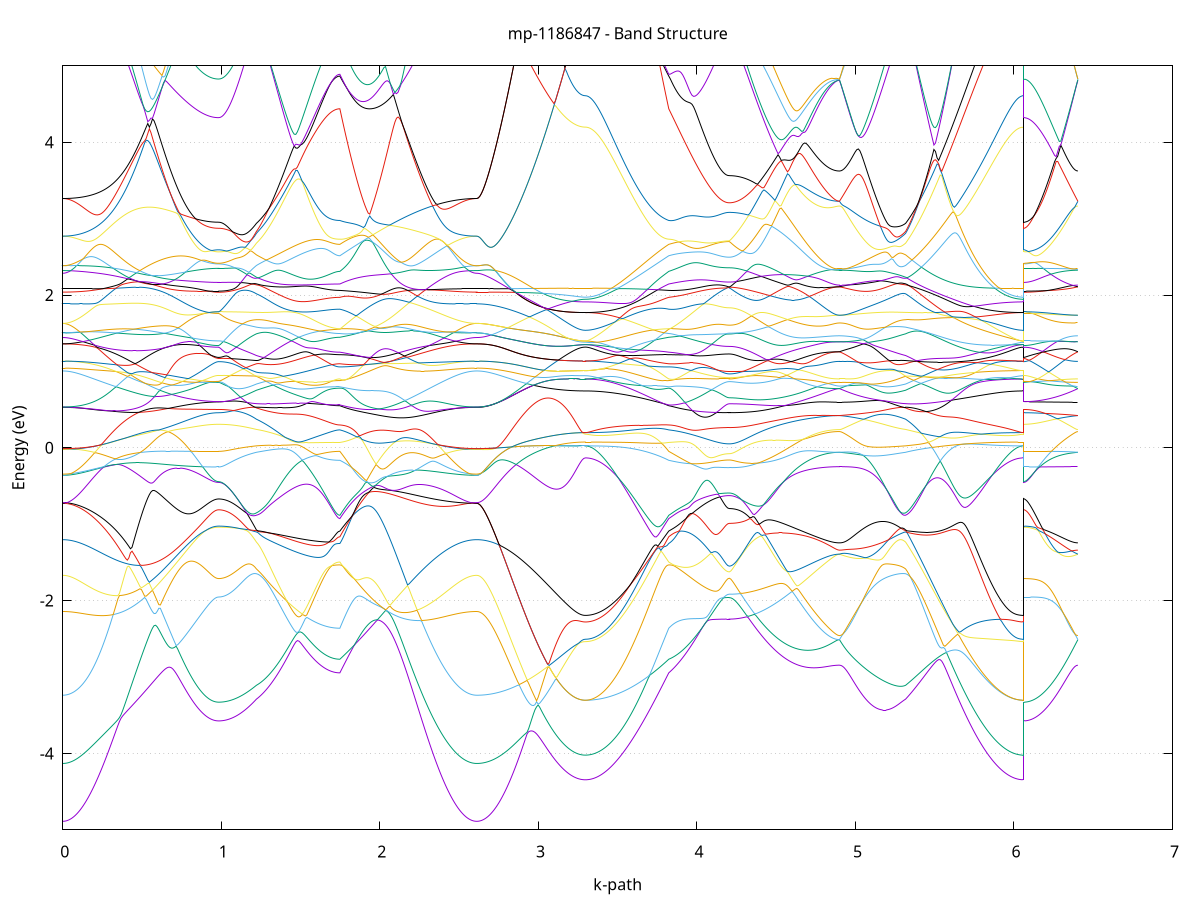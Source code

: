 set title 'mp-1186847 - Band Structure'
set xlabel 'k-path'
set ylabel 'Energy (eV)'
set grid y
set yrange [-5:5]
set terminal png size 800,600
set output 'mp-1186847_bands_gnuplot.png'
plot '-' using 1:2 with lines notitle, '-' using 1:2 with lines notitle, '-' using 1:2 with lines notitle, '-' using 1:2 with lines notitle, '-' using 1:2 with lines notitle, '-' using 1:2 with lines notitle, '-' using 1:2 with lines notitle, '-' using 1:2 with lines notitle, '-' using 1:2 with lines notitle, '-' using 1:2 with lines notitle, '-' using 1:2 with lines notitle, '-' using 1:2 with lines notitle, '-' using 1:2 with lines notitle, '-' using 1:2 with lines notitle, '-' using 1:2 with lines notitle, '-' using 1:2 with lines notitle, '-' using 1:2 with lines notitle, '-' using 1:2 with lines notitle, '-' using 1:2 with lines notitle, '-' using 1:2 with lines notitle, '-' using 1:2 with lines notitle, '-' using 1:2 with lines notitle, '-' using 1:2 with lines notitle, '-' using 1:2 with lines notitle, '-' using 1:2 with lines notitle, '-' using 1:2 with lines notitle, '-' using 1:2 with lines notitle, '-' using 1:2 with lines notitle, '-' using 1:2 with lines notitle, '-' using 1:2 with lines notitle, '-' using 1:2 with lines notitle, '-' using 1:2 with lines notitle, '-' using 1:2 with lines notitle, '-' using 1:2 with lines notitle, '-' using 1:2 with lines notitle, '-' using 1:2 with lines notitle, '-' using 1:2 with lines notitle, '-' using 1:2 with lines notitle, '-' using 1:2 with lines notitle, '-' using 1:2 with lines notitle, '-' using 1:2 with lines notitle, '-' using 1:2 with lines notitle, '-' using 1:2 with lines notitle, '-' using 1:2 with lines notitle, '-' using 1:2 with lines notitle, '-' using 1:2 with lines notitle, '-' using 1:2 with lines notitle, '-' using 1:2 with lines notitle, '-' using 1:2 with lines notitle, '-' using 1:2 with lines notitle, '-' using 1:2 with lines notitle, '-' using 1:2 with lines notitle, '-' using 1:2 with lines notitle, '-' using 1:2 with lines notitle, '-' using 1:2 with lines notitle, '-' using 1:2 with lines notitle, '-' using 1:2 with lines notitle, '-' using 1:2 with lines notitle, '-' using 1:2 with lines notitle, '-' using 1:2 with lines notitle, '-' using 1:2 with lines notitle, '-' using 1:2 with lines notitle, '-' using 1:2 with lines notitle, '-' using 1:2 with lines notitle
0.000000 -45.979743
0.009928 -45.979743
0.019857 -45.979743
0.029785 -45.979743
0.039714 -45.979643
0.049642 -45.979643
0.059570 -45.979543
0.069499 -45.979543
0.079427 -45.979443
0.089356 -45.979443
0.099284 -45.979343
0.109212 -45.979243
0.119141 -45.979143
0.129069 -45.979043
0.138997 -45.978943
0.148926 -45.978843
0.158854 -45.978643
0.168783 -45.978543
0.178711 -45.978443
0.188639 -45.978243
0.198568 -45.978143
0.208496 -45.977943
0.218425 -45.977743
0.228353 -45.977643
0.238281 -45.977443
0.248210 -45.977243
0.258138 -45.977043
0.268067 -45.976843
0.277995 -45.976743
0.287923 -45.976543
0.297852 -45.976343
0.307780 -45.976043
0.317709 -45.975843
0.327637 -45.975643
0.337565 -45.975443
0.347494 -45.975243
0.357422 -45.975043
0.367351 -45.974843
0.377279 -45.974543
0.387207 -45.974343
0.397136 -45.974143
0.407064 -45.973943
0.416992 -45.973643
0.426921 -45.973443
0.436849 -45.973243
0.446778 -45.973043
0.456706 -45.972843
0.466634 -45.972543
0.476563 -45.972343
0.486491 -45.972143
0.496420 -45.971943
0.506348 -45.971643
0.516276 -45.971443
0.526205 -45.971243
0.536133 -45.971043
0.546062 -45.970843
0.555990 -45.970643
0.565918 -45.970443
0.575847 -45.970243
0.585775 -45.970043
0.595704 -45.969843
0.605632 -45.969643
0.615560 -45.969543
0.625489 -45.969343
0.635417 -45.969143
0.645346 -45.968943
0.655274 -45.968843
0.665202 -45.968643
0.675131 -45.968443
0.685059 -45.968343
0.694987 -45.968143
0.704916 -45.968043
0.714844 -45.967843
0.724773 -45.967743
0.734701 -45.967643
0.744629 -45.967443
0.754558 -45.967343
0.764486 -45.967243
0.774415 -45.967143
0.784343 -45.967043
0.794271 -45.966943
0.804200 -45.966843
0.814128 -45.966743
0.824057 -45.966643
0.833985 -45.966543
0.843913 -45.966543
0.853842 -45.966443
0.863770 -45.966343
0.873699 -45.966343
0.883627 -45.966243
0.893555 -45.966243
0.903484 -45.966143
0.913412 -45.966143
0.923341 -45.966043
0.933269 -45.966043
0.943197 -45.966043
0.953126 -45.966043
0.963054 -45.966043
0.972982 -45.966043
0.982911 -45.966043
0.982911 -45.966043
0.992847 -45.966043
1.002784 -45.966043
1.012720 -45.966043
1.022656 -45.966043
1.032593 -45.966043
1.042529 -45.966043
1.052465 -45.966043
1.062402 -45.966043
1.072338 -45.966043
1.082274 -45.966143
1.092211 -45.966143
1.102147 -45.966143
1.112083 -45.966143
1.122020 -45.966243
1.131956 -45.966243
1.141892 -45.966243
1.151829 -45.966343
1.161765 -45.966343
1.171701 -45.966343
1.181638 -45.966443
1.191574 -45.966443
1.201510 -45.966543
1.211447 -45.966543
1.221383 -45.966643
1.221383 -45.966643
1.231315 -45.966643
1.241247 -45.966743
1.251179 -45.966743
1.261111 -45.966843
1.271043 -45.966843
1.280975 -45.966943
1.290907 -45.966943
1.300839 -45.967043
1.310771 -45.967143
1.320703 -45.967143
1.330635 -45.967243
1.340567 -45.967343
1.350499 -45.967343
1.360431 -45.967443
1.370363 -45.967543
1.380295 -45.967543
1.390228 -45.967643
1.400160 -45.967743
1.410092 -45.967743
1.420024 -45.967843
1.429956 -45.967943
1.439888 -45.968043
1.449820 -45.968043
1.459752 -45.968143
1.469684 -45.968243
1.479616 -45.968243
1.489548 -45.968343
1.499480 -45.968443
1.509412 -45.968543
1.519344 -45.968543
1.529276 -45.968643
1.539208 -45.968643
1.549140 -45.968743
1.559072 -45.968843
1.569004 -45.968843
1.578936 -45.968943
1.588868 -45.968943
1.598800 -45.969043
1.608732 -45.969043
1.618664 -45.969143
1.628596 -45.969143
1.638528 -45.969143
1.648460 -45.969243
1.658392 -45.969243
1.668324 -45.969243
1.678256 -45.969343
1.688188 -45.969343
1.698121 -45.969343
1.708053 -45.969343
1.717985 -45.969343
1.727917 -45.969343
1.737849 -45.969343
1.747781 -45.969343
1.747781 -45.969443
1.757708 -45.969343
1.767635 -45.969343
1.777562 -45.969343
1.787489 -45.969243
1.797416 -45.969243
1.807343 -45.969243
1.817270 -45.969243
1.827197 -45.969243
1.837124 -45.969243
1.847051 -45.969343
1.856978 -45.969343
1.866905 -45.969343
1.876832 -45.969443
1.886759 -45.969443
1.896686 -45.969543
1.906613 -45.969543
1.916540 -45.969643
1.926466 -45.969743
1.936394 -45.969843
1.946320 -45.969843
1.956247 -45.969943
1.966174 -45.970043
1.976101 -45.970143
1.986028 -45.970343
1.995955 -45.970443
2.005882 -45.970543
2.015809 -45.970643
2.025736 -45.970843
2.035663 -45.970943
2.045590 -45.971143
2.055517 -45.971243
2.065444 -45.971443
2.075371 -45.971643
2.085298 -45.971743
2.095225 -45.971943
2.105152 -45.972143
2.115079 -45.972343
2.125006 -45.972543
2.134933 -45.972643
2.144860 -45.972843
2.154787 -45.973043
2.164714 -45.973243
2.174641 -45.973443
2.184568 -45.973643
2.194495 -45.973843
2.204422 -45.974043
2.214349 -45.974343
2.224276 -45.974443
2.234203 -45.974743
2.244130 -45.974943
2.254057 -45.975143
2.263984 -45.975343
2.273911 -45.975543
2.283838 -45.975743
2.293765 -45.975943
2.303692 -45.976143
2.313619 -45.976343
2.323546 -45.976543
2.333473 -45.976743
2.343400 -45.976943
2.353327 -45.977143
2.363254 -45.977243
2.373181 -45.977443
2.383108 -45.977643
2.393035 -45.977843
2.402962 -45.977943
2.412889 -45.978143
2.422816 -45.978243
2.432743 -45.978343
2.442670 -45.978543
2.452597 -45.978643
2.462524 -45.978843
2.472451 -45.978943
2.482378 -45.979043
2.492305 -45.979143
2.502232 -45.979243
2.512159 -45.979343
2.522086 -45.979443
2.532013 -45.979443
2.541940 -45.979543
2.551867 -45.979543
2.561794 -45.979643
2.571721 -45.979643
2.581648 -45.979743
2.591575 -45.979743
2.601502 -45.979743
2.611429 -45.979743
2.611429 -45.979743
2.621352 -45.979743
2.631275 -45.979743
2.641198 -45.979743
2.651121 -45.979643
2.661044 -45.979643
2.670967 -45.979643
2.680890 -45.979543
2.690813 -45.979543
2.700736 -45.979443
2.710659 -45.979443
2.720582 -45.979343
2.730505 -45.979243
2.740428 -45.979143
2.750350 -45.979143
2.760273 -45.979043
2.770196 -45.978943
2.780119 -45.978843
2.790042 -45.978743
2.799965 -45.978543
2.809888 -45.978443
2.819811 -45.978343
2.829734 -45.978243
2.839657 -45.978143
2.849580 -45.977943
2.859503 -45.977843
2.869426 -45.977743
2.879349 -45.977543
2.889272 -45.977443
2.899195 -45.977243
2.909118 -45.977143
2.919041 -45.976943
2.928964 -45.976843
2.938887 -45.976643
2.948810 -45.976543
2.958733 -45.976343
2.968656 -45.976243
2.978579 -45.976043
2.988502 -45.975943
2.998425 -45.975743
3.008348 -45.975643
3.018271 -45.975543
3.028194 -45.975343
3.038117 -45.975243
3.048040 -45.975043
3.057963 -45.974943
3.067886 -45.974843
3.077809 -45.974643
3.087732 -45.974543
3.097655 -45.974443
3.107577 -45.974343
3.117500 -45.974243
3.127423 -45.974143
3.137346 -45.974043
3.147269 -45.973943
3.157192 -45.973843
3.167115 -45.973743
3.177038 -45.973643
3.186961 -45.973543
3.196884 -45.973543
3.206807 -45.973443
3.216730 -45.973343
3.226653 -45.973343
3.236576 -45.973243
3.246499 -45.973243
3.256422 -45.973243
3.266345 -45.973243
3.276268 -45.973143
3.286191 -45.973143
3.296114 -45.973143
3.296114 -45.973143
3.306046 -45.973143
3.315978 -45.973143
3.325910 -45.973143
3.335842 -45.973143
3.345774 -45.973143
3.355706 -45.973043
3.365638 -45.973043
3.375570 -45.973043
3.385502 -45.972943
3.395434 -45.972943
3.405366 -45.972843
3.415298 -45.972843
3.425230 -45.972743
3.435162 -45.972643
3.445094 -45.972643
3.455026 -45.972543
3.464958 -45.972443
3.474891 -45.972343
3.484823 -45.972343
3.494755 -45.972243
3.504687 -45.972143
3.514619 -45.972043
3.524551 -45.971943
3.534483 -45.971843
3.544415 -45.971743
3.554347 -45.971643
3.564279 -45.971543
3.574211 -45.971443
3.584143 -45.971343
3.594075 -45.971243
3.604007 -45.971143
3.613939 -45.971043
3.623871 -45.970943
3.633803 -45.970843
3.643735 -45.970743
3.653667 -45.970643
3.663599 -45.970543
3.673531 -45.970443
3.683463 -45.970343
3.693395 -45.970243
3.703327 -45.970143
3.713259 -45.970143
3.723191 -45.970043
3.733123 -45.969943
3.743055 -45.969843
3.752987 -45.969743
3.762919 -45.969743
3.772851 -45.969643
3.782784 -45.969543
3.792716 -45.969543
3.802648 -45.969443
3.812580 -45.969443
3.822512 -45.969343
3.822512 -45.969343
3.832297 -45.969343
3.842082 -45.969343
3.851867 -45.969343
3.861652 -45.969343
3.871437 -45.969343
3.881222 -45.969343
3.891007 -45.969343
3.900792 -45.969343
3.910578 -45.969343
3.920363 -45.969343
3.930148 -45.969343
3.939933 -45.969343
3.949718 -45.969343
3.959503 -45.969343
3.969288 -45.969443
3.979073 -45.969443
3.988858 -45.969443
3.998643 -45.969443
4.008428 -45.969443
4.018214 -45.969443
4.027999 -45.969443
4.037784 -45.969443
4.047569 -45.969543
4.057354 -45.969543
4.067139 -45.969543
4.076924 -45.969543
4.086709 -45.969543
4.096494 -45.969543
4.106279 -45.969543
4.116065 -45.969543
4.125850 -45.969643
4.135635 -45.969643
4.145420 -45.969643
4.155205 -45.969643
4.164990 -45.969643
4.174775 -45.969643
4.184560 -45.969643
4.194345 -45.969643
4.204130 -45.969643
4.204130 -45.969643
4.214059 -45.969643
4.223988 -45.969643
4.233917 -45.969643
4.243846 -45.969643
4.253775 -45.969543
4.263704 -45.969543
4.273633 -45.969543
4.283562 -45.969543
4.293491 -45.969443
4.303419 -45.969443
4.313348 -45.969443
4.323277 -45.969343
4.333206 -45.969343
4.343135 -45.969243
4.353064 -45.969243
4.362993 -45.969143
4.372922 -45.969143
4.382851 -45.969043
4.392780 -45.969043
4.402708 -45.968943
4.412637 -45.968843
4.422566 -45.968843
4.432495 -45.968743
4.442424 -45.968643
4.452353 -45.968643
4.462282 -45.968543
4.472211 -45.968443
4.482140 -45.968343
4.492069 -45.968343
4.501997 -45.968243
4.511926 -45.968143
4.521855 -45.968043
4.531784 -45.967943
4.541713 -45.967943
4.551642 -45.967843
4.561571 -45.967743
4.571500 -45.967643
4.581429 -45.967543
4.591357 -45.967443
4.601286 -45.967443
4.611215 -45.967343
4.621144 -45.967243
4.631073 -45.967143
4.641002 -45.967143
4.650931 -45.967043
4.660860 -45.966943
4.670789 -45.966843
4.680718 -45.966843
4.690646 -45.966743
4.700575 -45.966643
4.710504 -45.966643
4.720433 -45.966543
4.730362 -45.966543
4.740291 -45.966443
4.750220 -45.966443
4.760149 -45.966343
4.770078 -45.966343
4.780007 -45.966243
4.789935 -45.966243
4.799864 -45.966143
4.809793 -45.966143
4.819722 -45.966143
4.829651 -45.966043
4.839580 -45.966043
4.849509 -45.966043
4.859438 -45.966043
4.869367 -45.966043
4.879296 -45.966043
4.889224 -45.966043
4.899153 -45.966043
4.899153 -45.966043
4.909087 -45.966043
4.919021 -45.966043
4.928954 -45.966043
4.938888 -45.966043
4.948822 -45.966043
4.958755 -45.966043
4.968689 -45.966043
4.978623 -45.966043
4.988556 -45.966043
4.998490 -45.966043
5.008424 -45.966043
5.018357 -45.966043
5.028291 -45.966043
5.038225 -45.966043
5.048158 -45.966143
5.058092 -45.966143
5.068026 -45.966143
5.077959 -45.966143
5.087893 -45.966143
5.097827 -45.966143
5.107760 -45.966143
5.117694 -45.966243
5.127628 -45.966243
5.137561 -45.966243
5.147495 -45.966243
5.157429 -45.966243
5.167362 -45.966243
5.177296 -45.966343
5.187230 -45.966343
5.197163 -45.966343
5.207097 -45.966343
5.217031 -45.966343
5.226964 -45.966443
5.236898 -45.966443
5.246832 -45.966443
5.256765 -45.966443
5.266699 -45.966543
5.276633 -45.966543
5.286566 -45.966543
5.296500 -45.966543
5.306434 -45.966643
5.316367 -45.966643
5.316367 -45.966643
5.326293 -45.966743
5.336219 -45.966743
5.346145 -45.966843
5.356071 -45.966843
5.365996 -45.966943
5.375922 -45.967043
5.385848 -45.967043
5.395774 -45.967143
5.405700 -45.967243
5.415626 -45.967343
5.425552 -45.967443
5.435477 -45.967443
5.445403 -45.967543
5.455329 -45.967643
5.465255 -45.967743
5.475181 -45.967843
5.485107 -45.967943
5.495032 -45.968043
5.504958 -45.968143
5.514884 -45.968243
5.524810 -45.968343
5.534736 -45.968443
5.544662 -45.968543
5.554588 -45.968643
5.564513 -45.968743
5.574439 -45.968943
5.584365 -45.969043
5.594291 -45.969143
5.604217 -45.969243
5.614143 -45.969343
5.624069 -45.969443
5.633994 -45.969643
5.643920 -45.969743
5.653846 -45.969843
5.663772 -45.969943
5.673698 -45.970143
5.683624 -45.970243
5.693549 -45.970343
5.703475 -45.970443
5.713401 -45.970543
5.723327 -45.970743
5.733253 -45.970843
5.743179 -45.970943
5.753105 -45.971043
5.763030 -45.971143
5.772956 -45.971243
5.782882 -45.971443
5.792808 -45.971543
5.802734 -45.971643
5.812660 -45.971743
5.822586 -45.971843
5.832511 -45.971943
5.842437 -45.972043
5.852363 -45.972143
5.862289 -45.972243
5.872215 -45.972343
5.882141 -45.972343
5.892066 -45.972443
5.901992 -45.972543
5.911918 -45.972643
5.921844 -45.972643
5.931770 -45.972743
5.941696 -45.972843
5.951622 -45.972843
5.961547 -45.972943
5.971473 -45.972943
5.981399 -45.973043
5.991325 -45.973043
6.001251 -45.973043
6.011177 -45.973143
6.021103 -45.973143
6.031028 -45.973143
6.040954 -45.973143
6.050880 -45.973143
6.060806 -45.973143
6.060806 -45.966043
6.070587 -45.966043
6.080368 -45.966043
6.090150 -45.966043
6.099931 -45.966043
6.109712 -45.966043
6.119493 -45.966043
6.129274 -45.966043
6.139056 -45.966043
6.148837 -45.966043
6.158618 -45.966043
6.168399 -45.966043
6.178181 -45.966043
6.187962 -45.966043
6.197743 -45.966043
6.207524 -45.966043
6.217305 -45.966043
6.227087 -45.966043
6.236868 -45.966043
6.246649 -45.966043
6.256430 -45.966043
6.266211 -45.966043
6.275993 -45.966043
6.285774 -45.966043
6.295555 -45.966043
6.305336 -45.966043
6.315118 -45.966043
6.324899 -45.966043
6.334680 -45.966043
6.344461 -45.966043
6.354242 -45.966043
6.364024 -45.966043
6.373805 -45.966043
6.383586 -45.966043
6.393367 -45.966043
6.403148 -45.966043
e
0.000000 -41.695943
0.009928 -41.695943
0.019857 -41.695743
0.029785 -41.695443
0.039714 -41.695043
0.049642 -41.694543
0.059570 -41.693843
0.069499 -41.693143
0.079427 -41.692243
0.089356 -41.691243
0.099284 -41.690143
0.109212 -41.688943
0.119141 -41.687643
0.129069 -41.686143
0.138997 -41.684643
0.148926 -41.682943
0.158854 -41.681143
0.168783 -41.679243
0.178711 -41.677243
0.188639 -41.675143
0.198568 -41.672943
0.208496 -41.670643
0.218425 -41.668243
0.228353 -41.665643
0.238281 -41.663043
0.248210 -41.660343
0.258138 -41.657443
0.268067 -41.654543
0.277995 -41.651543
0.287923 -41.648443
0.297852 -41.645143
0.307780 -41.641843
0.317709 -41.638443
0.327637 -41.635043
0.337565 -41.631443
0.347494 -41.627743
0.357422 -41.624043
0.367351 -41.620143
0.377279 -41.616243
0.387207 -41.612343
0.397136 -41.608243
0.407064 -41.604143
0.416992 -41.599843
0.426921 -41.595643
0.436849 -41.591243
0.446778 -41.586843
0.456706 -41.582343
0.466634 -41.577843
0.476563 -41.573243
0.486491 -41.568543
0.496420 -41.563843
0.506348 -41.559143
0.516276 -41.554343
0.526205 -41.549443
0.536133 -41.544543
0.546062 -41.539543
0.555990 -41.534643
0.565918 -41.529543
0.575847 -41.524543
0.585775 -41.519443
0.595704 -41.514243
0.605632 -41.509143
0.615560 -41.503943
0.625489 -41.498743
0.635417 -41.493543
0.645346 -41.488243
0.655274 -41.483043
0.665202 -41.477743
0.675131 -41.472443
0.685059 -41.467143
0.694987 -41.461843
0.704916 -41.456543
0.714844 -41.451243
0.724773 -41.445943
0.734701 -41.440643
0.744629 -41.435343
0.754558 -41.430043
0.764486 -41.424743
0.774415 -41.419443
0.784343 -41.414243
0.794271 -41.408943
0.804200 -41.403743
0.814128 -41.398543
0.824057 -41.393343
0.833985 -41.388243
0.843913 -41.383143
0.853842 -41.378043
0.863770 -41.372943
0.873699 -41.367943
0.883627 -41.362943
0.893555 -41.357943
0.903484 -41.353043
0.913412 -41.348143
0.923341 -41.343343
0.933269 -41.338543
0.943197 -41.333843
0.953126 -41.329143
0.963054 -41.324643
0.972982 -41.320243
0.982911 -41.317243
0.982911 -41.317243
0.992847 -41.317243
1.002784 -41.317043
1.012720 -41.316843
1.022656 -41.316443
1.032593 -41.315943
1.042529 -41.315343
1.052465 -41.315043
1.062402 -41.315943
1.072338 -41.316943
1.082274 -41.317943
1.092211 -41.319143
1.102147 -41.320443
1.112083 -41.321943
1.122020 -41.323443
1.131956 -41.325043
1.141892 -41.326743
1.151829 -41.328543
1.161765 -41.330543
1.171701 -41.332543
1.181638 -41.334643
1.191574 -41.336843
1.201510 -41.339143
1.211447 -41.341543
1.221383 -41.343943
1.221383 -41.343943
1.231315 -41.345743
1.241247 -41.347443
1.251179 -41.349243
1.261111 -41.350943
1.271043 -41.352643
1.280975 -41.354343
1.290907 -41.356043
1.300839 -41.357643
1.310771 -41.359243
1.320703 -41.360943
1.330635 -41.362443
1.340567 -41.364043
1.350499 -41.365643
1.360431 -41.367143
1.370363 -41.368643
1.380295 -41.370043
1.390228 -41.371543
1.400160 -41.372943
1.410092 -41.374343
1.420024 -41.375743
1.429956 -41.377043
1.439888 -41.378343
1.449820 -41.379543
1.459752 -41.380843
1.469684 -41.382043
1.479616 -41.383143
1.489548 -41.384243
1.499480 -41.385343
1.509412 -41.386443
1.519344 -41.387443
1.529276 -41.388443
1.539208 -41.389343
1.549140 -41.390243
1.559072 -41.391143
1.569004 -41.391943
1.578936 -41.392643
1.588868 -41.393443
1.598800 -41.394143
1.608732 -41.394743
1.618664 -41.395343
1.628596 -41.395943
1.638528 -41.396443
1.648460 -41.396943
1.658392 -41.397343
1.668324 -41.397743
1.678256 -41.398143
1.688188 -41.398443
1.698121 -41.398643
1.708053 -41.398843
1.717985 -41.399043
1.727917 -41.399143
1.737849 -41.399243
1.747781 -41.399243
1.747781 -41.399243
1.757708 -41.394643
1.767635 -41.390143
1.777562 -41.389743
1.787489 -41.394143
1.797416 -41.398643
1.807343 -41.403343
1.817270 -41.408043
1.827197 -41.412743
1.837124 -41.417643
1.847051 -41.422543
1.856978 -41.427543
1.866905 -41.432543
1.876832 -41.437643
1.886759 -41.442843
1.896686 -41.447943
1.906613 -41.453143
1.916540 -41.458443
1.926466 -41.463643
1.936394 -41.468943
1.946320 -41.474243
1.956247 -41.479543
1.966174 -41.484843
1.976101 -41.490143
1.986028 -41.495443
1.995955 -41.500643
2.005882 -41.505943
2.015809 -41.511143
2.025736 -41.516443
2.035663 -41.521643
2.045590 -41.526743
2.055517 -41.531943
2.065444 -41.537043
2.075371 -41.542143
2.085298 -41.547143
2.095225 -41.552143
2.105152 -41.557043
2.115079 -41.561943
2.125006 -41.566743
2.134933 -41.571543
2.144860 -41.576243
2.154787 -41.580843
2.164714 -41.585443
2.174641 -41.589943
2.184568 -41.594343
2.194495 -41.598743
2.204422 -41.603043
2.214349 -41.607243
2.224276 -41.611443
2.234203 -41.615443
2.244130 -41.619443
2.254057 -41.623343
2.263984 -41.627143
2.273911 -41.630843
2.283838 -41.634543
2.293765 -41.638043
2.303692 -41.641543
2.313619 -41.644843
2.323546 -41.648143
2.333473 -41.651243
2.343400 -41.654343
2.353327 -41.657243
2.363254 -41.660143
2.373181 -41.662943
2.383108 -41.665543
2.393035 -41.668143
2.402962 -41.670543
2.412889 -41.672843
2.422816 -41.675143
2.432743 -41.677243
2.442670 -41.679243
2.452597 -41.681143
2.462524 -41.682943
2.472451 -41.684543
2.482378 -41.686143
2.492305 -41.687643
2.502232 -41.688943
2.512159 -41.690143
2.522086 -41.691243
2.532013 -41.692243
2.541940 -41.693143
2.551867 -41.693843
2.561794 -41.694543
2.571721 -41.695043
2.581648 -41.695443
2.591575 -41.695743
2.601502 -41.695943
2.611429 -41.695943
2.611429 -41.695943
2.621352 -41.695943
2.631275 -41.695743
2.641198 -41.695443
2.651121 -41.695143
2.661044 -41.694643
2.670967 -41.693943
2.680890 -41.693243
2.690813 -41.692443
2.700736 -41.691543
2.710659 -41.690443
2.720582 -41.689343
2.730505 -41.688043
2.740428 -41.686643
2.750350 -41.685143
2.760273 -41.683643
2.770196 -41.681943
2.780119 -41.680143
2.790042 -41.678243
2.799965 -41.676243
2.809888 -41.674143
2.819811 -41.671943
2.829734 -41.669743
2.839657 -41.667343
2.849580 -41.664843
2.859503 -41.662343
2.869426 -41.659643
2.879349 -41.656943
2.889272 -41.654143
2.899195 -41.651243
2.909118 -41.648243
2.919041 -41.645243
2.928964 -41.642043
2.938887 -41.638843
2.948810 -41.635643
2.958733 -41.632343
2.968656 -41.628943
2.978579 -41.625443
2.988502 -41.622043
2.998425 -41.618443
3.008348 -41.614943
3.018271 -41.611243
3.028194 -41.607643
3.038117 -41.603943
3.048040 -41.600343
3.057963 -41.596643
3.067886 -41.592943
3.077809 -41.589243
3.087732 -41.585543
3.097655 -41.581943
3.107577 -41.578343
3.117500 -41.574743
3.127423 -41.571243
3.137346 -41.567743
3.147269 -41.564443
3.157192 -41.561143
3.167115 -41.558043
3.177038 -41.555043
3.186961 -41.552143
3.196884 -41.549443
3.206807 -41.546943
3.216730 -41.544543
3.226653 -41.542443
3.236576 -41.540643
3.246499 -41.539043
3.256422 -41.537643
3.266345 -41.536643
3.276268 -41.535843
3.286191 -41.535343
3.296114 -41.535243
3.296114 -41.535243
3.306046 -41.535143
3.315978 -41.535043
3.325910 -41.534743
3.335842 -41.534343
3.345774 -41.533843
3.355706 -41.533243
3.365638 -41.532543
3.375570 -41.531743
3.385502 -41.530843
3.395434 -41.529843
3.405366 -41.528643
3.415298 -41.527443
3.425230 -41.526143
3.435162 -41.524643
3.445094 -41.523143
3.455026 -41.521443
3.464958 -41.519743
3.474891 -41.517843
3.484823 -41.515843
3.494755 -41.513843
3.504687 -41.511643
3.514619 -41.509443
3.524551 -41.507043
3.534483 -41.504643
3.544415 -41.502043
3.554347 -41.499443
3.564279 -41.496743
3.574211 -41.493943
3.584143 -41.491043
3.594075 -41.488043
3.604007 -41.484943
3.613939 -41.481843
3.623871 -41.478543
3.633803 -41.475243
3.643735 -41.471843
3.653667 -41.468343
3.663599 -41.464843
3.673531 -41.461243
3.683463 -41.457543
3.693395 -41.453743
3.703327 -41.449843
3.713259 -41.445943
3.723191 -41.442043
3.733123 -41.437943
3.743055 -41.433843
3.752987 -41.429743
3.762919 -41.425543
3.772851 -41.421243
3.782784 -41.416943
3.792716 -41.412543
3.802648 -41.408143
3.812580 -41.403743
3.822512 -41.399243
3.822512 -41.399243
3.832297 -41.397843
3.842082 -41.397643
3.851867 -41.398743
3.861652 -41.400743
3.871437 -41.403043
3.881222 -41.405743
3.891007 -41.408443
3.900792 -41.411243
3.910578 -41.414043
3.920363 -41.416743
3.930148 -41.419443
3.939933 -41.422043
3.949718 -41.424643
3.959503 -41.427143
3.969288 -41.429543
3.979073 -41.431943
3.988858 -41.434143
3.998643 -41.436343
4.008428 -41.438443
4.018214 -41.440443
4.027999 -41.442343
4.037784 -41.444143
4.047569 -41.445943
4.057354 -41.447543
4.067139 -41.449043
4.076924 -41.450443
4.086709 -41.451743
4.096494 -41.452943
4.106279 -41.454143
4.116065 -41.455143
4.125850 -41.456043
4.135635 -41.456843
4.145420 -41.457543
4.155205 -41.458143
4.164990 -41.458543
4.174775 -41.458943
4.184560 -41.459243
4.194345 -41.459443
4.204130 -41.459443
4.204130 -41.459443
4.214059 -41.459443
4.223988 -41.459343
4.233917 -41.459143
4.243846 -41.458843
4.253775 -41.458543
4.263704 -41.458143
4.273633 -41.457643
4.283562 -41.457043
4.293491 -41.456443
4.303419 -41.455743
4.313348 -41.454943
4.323277 -41.454143
4.333206 -41.453243
4.343135 -41.452243
4.353064 -41.451143
4.362993 -41.450043
4.372922 -41.448843
4.382851 -41.447543
4.392780 -41.446243
4.402708 -41.444843
4.412637 -41.443343
4.422566 -41.441743
4.432495 -41.440143
4.442424 -41.438543
4.452353 -41.436843
4.462282 -41.435043
4.472211 -41.433143
4.482140 -41.431243
4.492069 -41.429243
4.501997 -41.427243
4.511926 -41.425143
4.521855 -41.423043
4.531784 -41.420843
4.541713 -41.418543
4.551642 -41.416243
4.561571 -41.413943
4.571500 -41.411543
4.581429 -41.409043
4.591357 -41.406543
4.601286 -41.404043
4.611215 -41.401443
4.621144 -41.398843
4.631073 -41.396143
4.641002 -41.393443
4.650931 -41.390643
4.660860 -41.387843
4.670789 -41.385043
4.680718 -41.382243
4.690646 -41.379343
4.700575 -41.376343
4.710504 -41.373443
4.720433 -41.370443
4.730362 -41.367443
4.740291 -41.364443
4.750220 -41.361343
4.760149 -41.358343
4.770078 -41.355243
4.780007 -41.352143
4.789935 -41.348943
4.799864 -41.345843
4.809793 -41.342643
4.819722 -41.339543
4.829651 -41.336343
4.839580 -41.333143
4.849509 -41.329943
4.859438 -41.326743
4.869367 -41.323543
4.879296 -41.320443
4.889224 -41.317243
4.899153 -41.314743
4.899153 -41.314743
4.909087 -41.315843
4.919021 -41.317443
4.928954 -41.319143
4.938888 -41.320743
4.948822 -41.322243
4.958755 -41.323743
4.968689 -41.325143
4.978623 -41.326543
4.988556 -41.327843
4.998490 -41.329043
5.008424 -41.330243
5.018357 -41.331343
5.028291 -41.332343
5.038225 -41.333343
5.048158 -41.334243
5.058092 -41.335043
5.068026 -41.335843
5.077959 -41.336543
5.087893 -41.337143
5.097827 -41.337743
5.107760 -41.338243
5.117694 -41.338643
5.127628 -41.339043
5.137561 -41.339343
5.147495 -41.339643
5.157429 -41.339743
5.167362 -41.339943
5.177296 -41.339943
5.187230 -41.340043
5.197163 -41.340043
5.207097 -41.339943
5.217031 -41.339943
5.226964 -41.339843
5.236898 -41.339843
5.246832 -41.339843
5.256765 -41.339943
5.266699 -41.340143
5.276633 -41.340443
5.286566 -41.340943
5.296500 -41.341643
5.306434 -41.342643
5.316367 -41.343943
5.316367 -41.343943
5.326293 -41.346543
5.336219 -41.349143
5.346145 -41.351843
5.356071 -41.354543
5.365996 -41.357443
5.375922 -41.360343
5.385848 -41.363243
5.395774 -41.366343
5.405700 -41.369443
5.415626 -41.372543
5.425552 -41.375743
5.435477 -41.378943
5.445403 -41.382243
5.455329 -41.385543
5.465255 -41.388943
5.475181 -41.392343
5.485107 -41.395743
5.495032 -41.399243
5.504958 -41.402643
5.514884 -41.406143
5.524810 -41.409643
5.534736 -41.413243
5.544662 -41.416743
5.554588 -41.420243
5.564513 -41.423843
5.574439 -41.427343
5.584365 -41.430843
5.594291 -41.434343
5.604217 -41.437943
5.614143 -41.441343
5.624069 -41.444843
5.633994 -41.448343
5.643920 -41.451743
5.653846 -41.455143
5.663772 -41.458543
5.673698 -41.461843
5.683624 -41.465143
5.693549 -41.468343
5.703475 -41.471543
5.713401 -41.474743
5.723327 -41.477843
5.733253 -41.480843
5.743179 -41.483843
5.753105 -41.486743
5.763030 -41.489643
5.772956 -41.492443
5.782882 -41.495143
5.792808 -41.497743
5.802734 -41.500343
5.812660 -41.502843
5.822586 -41.505243
5.832511 -41.507643
5.842437 -41.509843
5.852363 -41.512043
5.862289 -41.514143
5.872215 -41.516143
5.882141 -41.518043
5.892066 -41.519843
5.901992 -41.521543
5.911918 -41.523243
5.921844 -41.524743
5.931770 -41.526143
5.941696 -41.527543
5.951622 -41.528743
5.961547 -41.529843
5.971473 -41.530843
5.981399 -41.531743
5.991325 -41.532543
6.001251 -41.533243
6.011177 -41.533843
6.021103 -41.534343
6.031028 -41.534743
6.040954 -41.535043
6.050880 -41.535143
6.060806 -41.535243
6.060806 -41.317243
6.070587 -41.317243
6.080368 -41.317243
6.090150 -41.317243
6.099931 -41.317243
6.109712 -41.317243
6.119493 -41.317143
6.129274 -41.317143
6.139056 -41.317143
6.148837 -41.317043
6.158618 -41.317043
6.168399 -41.316943
6.178181 -41.316943
6.187962 -41.316843
6.197743 -41.316743
6.207524 -41.316743
6.217305 -41.316643
6.227087 -41.316543
6.236868 -41.316443
6.246649 -41.316443
6.256430 -41.316343
6.266211 -41.316243
6.275993 -41.316143
6.285774 -41.316043
6.295555 -41.315943
6.305336 -41.315843
6.315118 -41.315743
6.324899 -41.315643
6.334680 -41.315543
6.344461 -41.315443
6.354242 -41.315343
6.364024 -41.315243
6.373805 -41.315143
6.383586 -41.314943
6.393367 -41.314843
6.403148 -41.314743
e
0.000000 -41.122643
0.009928 -41.122743
0.019857 -41.122743
0.029785 -41.122843
0.039714 -41.122943
0.049642 -41.123043
0.059570 -41.123243
0.069499 -41.123443
0.079427 -41.123643
0.089356 -41.123943
0.099284 -41.124243
0.109212 -41.124543
0.119141 -41.124843
0.129069 -41.125243
0.138997 -41.125643
0.148926 -41.126143
0.158854 -41.126543
0.168783 -41.127043
0.178711 -41.127643
0.188639 -41.128143
0.198568 -41.128743
0.208496 -41.129343
0.218425 -41.130043
0.228353 -41.130743
0.238281 -41.131443
0.248210 -41.132643
0.258138 -41.135143
0.268067 -41.137743
0.277995 -41.140343
0.287923 -41.143043
0.297852 -41.145743
0.307780 -41.148643
0.317709 -41.151443
0.327637 -41.154443
0.337565 -41.157443
0.347494 -41.160443
0.357422 -41.163543
0.367351 -41.166643
0.377279 -41.169743
0.387207 -41.172943
0.397136 -41.176243
0.407064 -41.179443
0.416992 -41.182743
0.426921 -41.186043
0.436849 -41.189343
0.446778 -41.192643
0.456706 -41.196043
0.466634 -41.199443
0.476563 -41.202743
0.486491 -41.206143
0.496420 -41.209443
0.506348 -41.212843
0.516276 -41.216243
0.526205 -41.219543
0.536133 -41.222843
0.546062 -41.226143
0.555990 -41.229443
0.565918 -41.232743
0.575847 -41.235943
0.585775 -41.239143
0.595704 -41.242343
0.605632 -41.245443
0.615560 -41.248543
0.625489 -41.251543
0.635417 -41.254543
0.645346 -41.257543
0.655274 -41.260443
0.665202 -41.263243
0.675131 -41.266043
0.685059 -41.268743
0.694987 -41.271443
0.704916 -41.274043
0.714844 -41.276543
0.724773 -41.279043
0.734701 -41.281343
0.744629 -41.283743
0.754558 -41.285943
0.764486 -41.288043
0.774415 -41.290143
0.784343 -41.292143
0.794271 -41.294043
0.804200 -41.295843
0.814128 -41.297643
0.824057 -41.299243
0.833985 -41.300743
0.843913 -41.302243
0.853842 -41.303643
0.863770 -41.304843
0.873699 -41.306043
0.883627 -41.307143
0.893555 -41.308043
0.903484 -41.308943
0.913412 -41.309743
0.923341 -41.310343
0.933269 -41.310943
0.943197 -41.311443
0.953126 -41.311743
0.963054 -41.312043
0.972982 -41.312143
0.982911 -41.313143
0.982911 -41.313143
0.992847 -41.313143
1.002784 -41.313143
1.012720 -41.313143
1.022656 -41.313143
1.032593 -41.313643
1.042529 -41.314343
1.052465 -41.314743
1.062402 -41.313943
1.072338 -41.313343
1.082274 -41.313443
1.092211 -41.313443
1.102147 -41.313543
1.112083 -41.313543
1.122020 -41.313643
1.131956 -41.313743
1.141892 -41.313743
1.151829 -41.313843
1.161765 -41.313943
1.171701 -41.313943
1.181638 -41.314043
1.191574 -41.314143
1.201510 -41.314243
1.211447 -41.314343
1.221383 -41.314343
1.221383 -41.314343
1.231315 -41.314743
1.241247 -41.315643
1.251179 -41.316943
1.261111 -41.318443
1.271043 -41.320043
1.280975 -41.321843
1.290907 -41.323643
1.300839 -41.325543
1.310771 -41.327443
1.320703 -41.329343
1.330635 -41.331243
1.340567 -41.333143
1.350499 -41.335043
1.360431 -41.336943
1.370363 -41.338743
1.380295 -41.340543
1.390228 -41.342343
1.400160 -41.344143
1.410092 -41.345843
1.420024 -41.347543
1.429956 -41.349243
1.439888 -41.350843
1.449820 -41.352443
1.459752 -41.353943
1.469684 -41.355443
1.479616 -41.356943
1.489548 -41.358343
1.499480 -41.359643
1.509412 -41.361043
1.519344 -41.362243
1.529276 -41.363543
1.539208 -41.364743
1.549140 -41.365843
1.559072 -41.366943
1.569004 -41.367943
1.578936 -41.368943
1.588868 -41.369843
1.598800 -41.370743
1.608732 -41.371543
1.618664 -41.372243
1.628596 -41.373043
1.638528 -41.373643
1.648460 -41.374243
1.658392 -41.374843
1.668324 -41.375243
1.678256 -41.375743
1.688188 -41.376043
1.698121 -41.376443
1.708053 -41.376643
1.717985 -41.376843
1.727917 -41.377043
1.737849 -41.377143
1.747781 -41.377143
1.747781 -41.377143
1.757708 -41.381243
1.767635 -41.385443
1.777562 -41.385443
1.787489 -41.380843
1.797416 -41.376143
1.807343 -41.371443
1.817270 -41.366643
1.827197 -41.361943
1.837124 -41.357143
1.847051 -41.352343
1.856978 -41.347543
1.866905 -41.342643
1.876832 -41.337843
1.886759 -41.332943
1.896686 -41.328043
1.906613 -41.323143
1.916540 -41.318243
1.926466 -41.313443
1.936394 -41.308543
1.946320 -41.303643
1.956247 -41.298743
1.966174 -41.293943
1.976101 -41.289043
1.986028 -41.284243
1.995955 -41.279443
2.005882 -41.274643
2.015809 -41.269843
2.025736 -41.265143
2.035663 -41.260343
2.045590 -41.255643
2.055517 -41.251043
2.065444 -41.246343
2.075371 -41.241743
2.085298 -41.237243
2.095225 -41.232643
2.105152 -41.228243
2.115079 -41.223743
2.125006 -41.219343
2.134933 -41.215043
2.144860 -41.210743
2.154787 -41.206543
2.164714 -41.202343
2.174641 -41.198243
2.184568 -41.194243
2.194495 -41.190243
2.204422 -41.186243
2.214349 -41.182443
2.224276 -41.178643
2.234203 -41.174843
2.244130 -41.171243
2.254057 -41.167643
2.263984 -41.164143
2.273911 -41.160743
2.283838 -41.157343
2.293765 -41.154143
2.303692 -41.150943
2.313619 -41.147843
2.323546 -41.144843
2.333473 -41.141943
2.343400 -41.139043
2.353327 -41.136343
2.363254 -41.133643
2.373181 -41.131143
2.383108 -41.130443
2.393035 -41.129743
2.402962 -41.129143
2.412889 -41.128543
2.422816 -41.128043
2.432743 -41.127343
2.442670 -41.126943
2.452597 -41.126443
2.462524 -41.126043
2.472451 -41.125643
2.482378 -41.125243
2.492305 -41.124843
2.502232 -41.124543
2.512159 -41.124143
2.522086 -41.123943
2.532013 -41.123643
2.541940 -41.123443
2.551867 -41.123243
2.561794 -41.123043
2.571721 -41.122943
2.581648 -41.122843
2.591575 -41.122743
2.601502 -41.122743
2.611429 -41.122743
2.611429 -41.122643
2.621352 -41.122743
2.631275 -41.122943
2.641198 -41.123343
2.651121 -41.123843
2.661044 -41.124443
2.670967 -41.125243
2.680890 -41.126143
2.690813 -41.127243
2.700736 -41.128443
2.710659 -41.129743
2.720582 -41.131243
2.730505 -41.132843
2.740428 -41.134543
2.750350 -41.136443
2.760273 -41.138343
2.770196 -41.140543
2.780119 -41.142743
2.790042 -41.145143
2.799965 -41.147643
2.809888 -41.150243
2.819811 -41.152943
2.829734 -41.155743
2.839657 -41.158743
2.849580 -41.161743
2.859503 -41.164943
2.869426 -41.168143
2.879349 -41.171543
2.889272 -41.175043
2.899195 -41.178543
2.909118 -41.182143
2.919041 -41.185843
2.928964 -41.189643
2.938887 -41.193543
2.948810 -41.197443
2.958733 -41.201443
2.968656 -41.205443
2.978579 -41.209543
2.988502 -41.213743
2.998425 -41.217943
3.008348 -41.222143
3.018271 -41.226443
3.028194 -41.230643
3.038117 -41.234943
3.048040 -41.239243
3.057963 -41.243543
3.067886 -41.247843
3.077809 -41.252143
3.087732 -41.256343
3.097655 -41.260543
3.107577 -41.264643
3.117500 -41.268743
3.127423 -41.272743
3.137346 -41.276643
3.147269 -41.280443
3.157192 -41.284043
3.167115 -41.287643
3.177038 -41.290943
3.186961 -41.294143
3.196884 -41.297243
3.206807 -41.300043
3.216730 -41.302543
3.226653 -41.304843
3.236576 -41.306943
3.246499 -41.308743
3.256422 -41.310243
3.266345 -41.311343
3.276268 -41.312243
3.286191 -41.312743
3.296114 -41.312843
3.296114 -41.312843
3.306046 -41.312843
3.315978 -41.312843
3.325910 -41.312943
3.335842 -41.312943
3.345774 -41.312943
3.355706 -41.312943
3.365638 -41.313043
3.375570 -41.313043
3.385502 -41.313143
3.395434 -41.313243
3.405366 -41.313343
3.415298 -41.313443
3.425230 -41.313543
3.435162 -41.313643
3.445094 -41.313843
3.455026 -41.314043
3.464958 -41.314243
3.474891 -41.314443
3.484823 -41.314743
3.494755 -41.315043
3.504687 -41.315443
3.514619 -41.315843
3.524551 -41.316243
3.534483 -41.316743
3.544415 -41.317343
3.554347 -41.317943
3.564279 -41.318643
3.574211 -41.319343
3.584143 -41.320243
3.594075 -41.321143
3.604007 -41.322143
3.613939 -41.323343
3.623871 -41.324543
3.633803 -41.325843
3.643735 -41.327243
3.653667 -41.328843
3.663599 -41.330543
3.673531 -41.332343
3.683463 -41.334343
3.693395 -41.336443
3.703327 -41.338643
3.713259 -41.341043
3.723191 -41.343643
3.733123 -41.346343
3.743055 -41.349143
3.752987 -41.352143
3.762919 -41.355343
3.772851 -41.358543
3.782784 -41.362043
3.792716 -41.365643
3.802648 -41.369343
3.812580 -41.373143
3.822512 -41.377143
3.822512 -41.377143
3.832297 -41.378343
3.842082 -41.378243
3.851867 -41.377043
3.861652 -41.374943
3.871437 -41.372343
3.881222 -41.369543
3.891007 -41.366743
3.900792 -41.363843
3.910578 -41.360943
3.920363 -41.358143
3.930148 -41.355343
3.939933 -41.352743
3.949718 -41.350043
3.959503 -41.347543
3.969288 -41.345143
3.979073 -41.342743
3.988858 -41.340543
3.998643 -41.338343
4.008428 -41.336343
4.018214 -41.334343
4.027999 -41.332443
4.037784 -41.330743
4.047569 -41.329043
4.057354 -41.327543
4.067139 -41.326043
4.076924 -41.324743
4.086709 -41.323443
4.096494 -41.322343
4.106279 -41.321243
4.116065 -41.320343
4.125850 -41.319443
4.135635 -41.318743
4.145420 -41.318043
4.155205 -41.317543
4.164990 -41.317043
4.174775 -41.316743
4.184560 -41.316443
4.194345 -41.316343
4.204130 -41.316243
4.204130 -41.316243
4.214059 -41.316243
4.223988 -41.316243
4.233917 -41.316243
4.243846 -41.316243
4.253775 -41.316243
4.263704 -41.316243
4.273633 -41.316243
4.283562 -41.316243
4.293491 -41.316243
4.303419 -41.316243
4.313348 -41.316243
4.323277 -41.316143
4.333206 -41.316143
4.343135 -41.316143
4.353064 -41.316143
4.362993 -41.316143
4.372922 -41.316043
4.382851 -41.316043
4.392780 -41.316043
4.402708 -41.316043
4.412637 -41.315943
4.422566 -41.315943
4.432495 -41.315943
4.442424 -41.315843
4.452353 -41.315843
4.462282 -41.315843
4.472211 -41.315743
4.482140 -41.315743
4.492069 -41.315743
4.501997 -41.315643
4.511926 -41.315643
4.521855 -41.315643
4.531784 -41.315543
4.541713 -41.315543
4.551642 -41.315543
4.561571 -41.315443
4.571500 -41.315443
4.581429 -41.315443
4.591357 -41.315343
4.601286 -41.315343
4.611215 -41.315343
4.621144 -41.315243
4.631073 -41.315243
4.641002 -41.315243
4.650931 -41.315143
4.660860 -41.315143
4.670789 -41.315143
4.680718 -41.315143
4.690646 -41.315043
4.700575 -41.315043
4.710504 -41.315043
4.720433 -41.314943
4.730362 -41.314943
4.740291 -41.314943
4.750220 -41.314943
4.760149 -41.314943
4.770078 -41.314843
4.780007 -41.314843
4.789935 -41.314843
4.799864 -41.314843
4.809793 -41.314843
4.819722 -41.314843
4.829651 -41.314743
4.839580 -41.314743
4.849509 -41.314743
4.859438 -41.314743
4.869367 -41.314743
4.879296 -41.314743
4.889224 -41.314743
4.899153 -41.314743
4.899153 -41.314743
4.909087 -41.314843
4.919021 -41.314843
4.928954 -41.314843
4.938888 -41.314843
4.948822 -41.314843
4.958755 -41.314743
4.968689 -41.314543
4.978623 -41.314443
4.988556 -41.314243
4.998490 -41.313943
5.008424 -41.313743
5.018357 -41.313443
5.028291 -41.313043
5.038225 -41.312643
5.048158 -41.312243
5.058092 -41.311843
5.068026 -41.311343
5.077959 -41.310843
5.087893 -41.310243
5.097827 -41.309643
5.107760 -41.309043
5.117694 -41.308443
5.127628 -41.307743
5.137561 -41.307043
5.147495 -41.306243
5.157429 -41.305443
5.167362 -41.304643
5.177296 -41.303743
5.187230 -41.302843
5.197163 -41.302843
5.207097 -41.303943
5.217031 -41.305143
5.226964 -41.306343
5.236898 -41.307643
5.246832 -41.308843
5.256765 -41.310043
5.266699 -41.311243
5.276633 -41.312243
5.286566 -41.313143
5.296500 -41.313743
5.306434 -41.314243
5.316367 -41.314343
5.316367 -41.314343
5.326293 -41.314443
5.336219 -41.314543
5.346145 -41.314643
5.356071 -41.314743
5.365996 -41.314843
5.375922 -41.314843
5.385848 -41.314943
5.395774 -41.315043
5.405700 -41.315143
5.415626 -41.315143
5.425552 -41.315243
5.435477 -41.315343
5.445403 -41.315343
5.455329 -41.315443
5.465255 -41.315443
5.475181 -41.315543
5.485107 -41.315543
5.495032 -41.315543
5.504958 -41.315643
5.514884 -41.315643
5.524810 -41.315643
5.534736 -41.315643
5.544662 -41.315743
5.554588 -41.315743
5.564513 -41.315743
5.574439 -41.315743
5.584365 -41.315643
5.594291 -41.315643
5.604217 -41.315643
5.614143 -41.315643
5.624069 -41.315643
5.633994 -41.315543
5.643920 -41.315543
5.653846 -41.315443
5.663772 -41.315443
5.673698 -41.315343
5.683624 -41.315343
5.693549 -41.315243
5.703475 -41.315143
5.713401 -41.315143
5.723327 -41.315043
5.733253 -41.314943
5.743179 -41.314843
5.753105 -41.314843
5.763030 -41.314743
5.772956 -41.314643
5.782882 -41.314543
5.792808 -41.314443
5.802734 -41.314343
5.812660 -41.314243
5.822586 -41.314243
5.832511 -41.314143
5.842437 -41.314043
5.852363 -41.313943
5.862289 -41.313843
5.872215 -41.313743
5.882141 -41.313643
5.892066 -41.313643
5.901992 -41.313543
5.911918 -41.313443
5.921844 -41.313343
5.931770 -41.313343
5.941696 -41.313243
5.951622 -41.313243
5.961547 -41.313143
5.971473 -41.313143
5.981399 -41.313043
5.991325 -41.313043
6.001251 -41.312943
6.011177 -41.312943
6.021103 -41.312943
6.031028 -41.312943
6.040954 -41.312843
6.050880 -41.312843
6.060806 -41.312843
6.060806 -41.313143
6.070587 -41.313143
6.080368 -41.313143
6.090150 -41.313143
6.099931 -41.313143
6.109712 -41.313143
6.119493 -41.313143
6.129274 -41.313143
6.139056 -41.313143
6.148837 -41.313143
6.158618 -41.313143
6.168399 -41.313143
6.178181 -41.313143
6.187962 -41.313143
6.197743 -41.313143
6.207524 -41.313143
6.217305 -41.313143
6.227087 -41.313143
6.236868 -41.313143
6.246649 -41.313143
6.256430 -41.313143
6.266211 -41.313243
6.275993 -41.313343
6.285774 -41.313443
6.295555 -41.313543
6.305336 -41.313643
6.315118 -41.313743
6.324899 -41.313843
6.334680 -41.313943
6.344461 -41.314043
6.354242 -41.314243
6.364024 -41.314343
6.373805 -41.314443
6.383586 -41.314543
6.393367 -41.314643
6.403148 -41.314743
e
0.000000 -41.100143
0.009928 -41.100243
0.019857 -41.100443
0.029785 -41.100643
0.039714 -41.101043
0.049642 -41.101543
0.059570 -41.102143
0.069499 -41.102843
0.079427 -41.103643
0.089356 -41.104643
0.099284 -41.105643
0.109212 -41.106743
0.119141 -41.108043
0.129069 -41.109343
0.138997 -41.110743
0.148926 -41.112343
0.158854 -41.113943
0.168783 -41.115643
0.178711 -41.117443
0.188639 -41.119343
0.198568 -41.121443
0.208496 -41.123443
0.218425 -41.125643
0.228353 -41.127943
0.238281 -41.130243
0.248210 -41.132243
0.258138 -41.133043
0.268067 -41.133843
0.277995 -41.134743
0.287923 -41.135643
0.297852 -41.136543
0.307780 -41.137543
0.317709 -41.138543
0.327637 -41.139543
0.337565 -41.140643
0.347494 -41.141743
0.357422 -41.142843
0.367351 -41.144043
0.377279 -41.145243
0.387207 -41.146543
0.397136 -41.147843
0.407064 -41.149143
0.416992 -41.150543
0.426921 -41.151943
0.436849 -41.153443
0.446778 -41.154943
0.456706 -41.156443
0.466634 -41.158043
0.476563 -41.159643
0.486491 -41.161343
0.496420 -41.163043
0.506348 -41.164843
0.516276 -41.166643
0.526205 -41.168543
0.536133 -41.170443
0.546062 -41.172443
0.555990 -41.174443
0.565918 -41.176443
0.575847 -41.178643
0.585775 -41.180743
0.595704 -41.182943
0.605632 -41.185243
0.615560 -41.187543
0.625489 -41.189943
0.635417 -41.192343
0.645346 -41.194843
0.655274 -41.197443
0.665202 -41.200043
0.675131 -41.202643
0.685059 -41.205443
0.694987 -41.208143
0.704916 -41.211043
0.714844 -41.213943
0.724773 -41.216843
0.734701 -41.219943
0.744629 -41.222943
0.754558 -41.226143
0.764486 -41.229343
0.774415 -41.232643
0.784343 -41.235943
0.794271 -41.239343
0.804200 -41.242743
0.814128 -41.246243
0.824057 -41.249843
0.833985 -41.253443
0.843913 -41.257143
0.853842 -41.260943
0.863770 -41.264743
0.873699 -41.268643
0.883627 -41.272543
0.893555 -41.276543
0.903484 -41.280643
0.913412 -41.284743
0.923341 -41.288943
0.933269 -41.293143
0.943197 -41.297343
0.953126 -41.301643
0.963054 -41.306043
0.972982 -41.310243
0.982911 -41.312243
0.982911 -41.312243
0.992847 -41.312343
1.002784 -41.312443
1.012720 -41.312743
1.022656 -41.313143
1.032593 -41.313243
1.042529 -41.313243
1.052465 -41.313243
1.062402 -41.313343
1.072338 -41.313043
1.082274 -41.312043
1.092211 -41.310943
1.102147 -41.309743
1.112083 -41.308543
1.122020 -41.307143
1.131956 -41.305643
1.141892 -41.304043
1.151829 -41.302443
1.161765 -41.300643
1.171701 -41.298843
1.181638 -41.296943
1.191574 -41.294843
1.201510 -41.292743
1.211447 -41.290643
1.221383 -41.288343
1.221383 -41.288343
1.231315 -41.286443
1.241247 -41.283943
1.251179 -41.281143
1.261111 -41.278143
1.271043 -41.274943
1.280975 -41.271743
1.290907 -41.268443
1.300839 -41.265143
1.310771 -41.261843
1.320703 -41.258543
1.330635 -41.255243
1.340567 -41.251943
1.350499 -41.248743
1.360431 -41.245543
1.370363 -41.242443
1.380295 -41.239343
1.390228 -41.236243
1.400160 -41.233343
1.410092 -41.230343
1.420024 -41.227543
1.429956 -41.224743
1.439888 -41.222043
1.449820 -41.219343
1.459752 -41.216743
1.469684 -41.214243
1.479616 -41.211743
1.489548 -41.209443
1.499480 -41.207143
1.509412 -41.204943
1.519344 -41.202743
1.529276 -41.200743
1.539208 -41.198743
1.549140 -41.196843
1.559072 -41.195043
1.569004 -41.193343
1.578936 -41.191643
1.588868 -41.190143
1.598800 -41.188643
1.608732 -41.187343
1.618664 -41.186043
1.628596 -41.184843
1.638528 -41.183743
1.648460 -41.182743
1.658392 -41.181843
1.668324 -41.181043
1.678256 -41.180343
1.688188 -41.179743
1.698121 -41.179143
1.708053 -41.178743
1.717985 -41.178443
1.727917 -41.178143
1.737849 -41.178043
1.747781 -41.177943
1.747781 -41.177943
1.757708 -41.178343
1.767635 -41.178543
1.777562 -41.178743
1.787489 -41.178843
1.797416 -41.178843
1.807343 -41.178743
1.817270 -41.178543
1.827197 -41.178343
1.837124 -41.178043
1.847051 -41.177643
1.856978 -41.177243
1.866905 -41.176743
1.876832 -41.176243
1.886759 -41.175643
1.896686 -41.175043
1.906613 -41.174343
1.916540 -41.173643
1.926466 -41.172843
1.936394 -41.172143
1.946320 -41.171243
1.956247 -41.170443
1.966174 -41.169543
1.976101 -41.168643
1.986028 -41.167743
1.995955 -41.166843
2.005882 -41.165843
2.015809 -41.164843
2.025736 -41.163843
2.035663 -41.162843
2.045590 -41.161843
2.055517 -41.160843
2.065444 -41.159843
2.075371 -41.158743
2.085298 -41.157743
2.095225 -41.156743
2.105152 -41.155643
2.115079 -41.154643
2.125006 -41.153543
2.134933 -41.152543
2.144860 -41.151543
2.154787 -41.150443
2.164714 -41.149443
2.174641 -41.148443
2.184568 -41.147443
2.194495 -41.146443
2.204422 -41.145443
2.214349 -41.144443
2.224276 -41.143443
2.234203 -41.142543
2.244130 -41.141643
2.254057 -41.140643
2.263984 -41.139743
2.273911 -41.138843
2.283838 -41.138043
2.293765 -41.137143
2.303692 -41.136343
2.313619 -41.135543
2.323546 -41.134743
2.333473 -41.133943
2.343400 -41.133143
2.353327 -41.132443
2.363254 -41.131743
2.373181 -41.131043
2.383108 -41.128643
2.393035 -41.126243
2.402962 -41.124043
2.412889 -41.121843
2.422816 -41.119743
2.432743 -41.117743
2.442670 -41.115843
2.452597 -41.114143
2.462524 -41.112443
2.472451 -41.110843
2.482378 -41.109443
2.492305 -41.108043
2.502232 -41.106843
2.512159 -41.105643
2.522086 -41.104643
2.532013 -41.103643
2.541940 -41.102843
2.551867 -41.102143
2.561794 -41.101543
2.571721 -41.101043
2.581648 -41.100643
2.591575 -41.100443
2.601502 -41.100243
2.611429 -41.100143
2.611429 -41.100143
2.621352 -41.100143
2.631275 -41.100143
2.641198 -41.100143
2.651121 -41.100243
2.661044 -41.100243
2.670967 -41.100243
2.680890 -41.100243
2.690813 -41.100243
2.700736 -41.100243
2.710659 -41.100343
2.720582 -41.100343
2.730505 -41.100343
2.740428 -41.100343
2.750350 -41.100443
2.760273 -41.100443
2.770196 -41.100443
2.780119 -41.100543
2.790042 -41.100543
2.799965 -41.100643
2.809888 -41.100643
2.819811 -41.100743
2.829734 -41.100743
2.839657 -41.100743
2.849580 -41.100843
2.859503 -41.100843
2.869426 -41.100943
2.879349 -41.100943
2.889272 -41.101043
2.899195 -41.101043
2.909118 -41.101143
2.919041 -41.101243
2.928964 -41.101243
2.938887 -41.101343
2.948810 -41.101343
2.958733 -41.101443
2.968656 -41.101443
2.978579 -41.101543
2.988502 -41.101543
2.998425 -41.101643
3.008348 -41.101743
3.018271 -41.101743
3.028194 -41.101843
3.038117 -41.101843
3.048040 -41.101943
3.057963 -41.101943
3.067886 -41.102043
3.077809 -41.102043
3.087732 -41.102143
3.097655 -41.102143
3.107577 -41.102143
3.117500 -41.102243
3.127423 -41.102243
3.137346 -41.102343
3.147269 -41.102343
3.157192 -41.102343
3.167115 -41.102443
3.177038 -41.102443
3.186961 -41.102443
3.196884 -41.102443
3.206807 -41.102543
3.216730 -41.102543
3.226653 -41.102543
3.236576 -41.102543
3.246499 -41.102543
3.256422 -41.102543
3.266345 -41.102643
3.276268 -41.102643
3.286191 -41.102643
3.296114 -41.102643
3.296114 -41.102643
3.306046 -41.102643
3.315978 -41.102843
3.325910 -41.103143
3.335842 -41.103543
3.345774 -41.104043
3.355706 -41.104643
3.365638 -41.105343
3.375570 -41.106143
3.385502 -41.107043
3.395434 -41.108043
3.405366 -41.109243
3.415298 -41.110443
3.425230 -41.111743
3.435162 -41.113143
3.445094 -41.114643
3.455026 -41.116243
3.464958 -41.117843
3.474891 -41.119643
3.484823 -41.121443
3.494755 -41.123343
3.504687 -41.125243
3.514619 -41.127243
3.524551 -41.129243
3.534483 -41.131343
3.544415 -41.133443
3.554347 -41.135543
3.564279 -41.137743
3.574211 -41.139943
3.584143 -41.142143
3.594075 -41.144243
3.604007 -41.146443
3.613939 -41.148643
3.623871 -41.150743
3.633803 -41.152843
3.643735 -41.154943
3.653667 -41.156943
3.663599 -41.158843
3.673531 -41.160743
3.683463 -41.162543
3.693395 -41.164343
3.703327 -41.165943
3.713259 -41.167543
3.723191 -41.168943
3.733123 -41.170343
3.743055 -41.171643
3.752987 -41.172743
3.762919 -41.173843
3.772851 -41.174743
3.782784 -41.175643
3.792716 -41.176343
3.802648 -41.177043
3.812580 -41.177543
3.822512 -41.177943
3.822512 -41.177943
3.832297 -41.178143
3.842082 -41.178243
3.851867 -41.178343
3.861652 -41.178443
3.871437 -41.178543
3.881222 -41.178543
3.891007 -41.178543
3.900792 -41.178543
3.910578 -41.178543
3.920363 -41.178543
3.930148 -41.178443
3.939933 -41.178343
3.949718 -41.178243
3.959503 -41.178143
3.969288 -41.177943
3.979073 -41.177843
3.988858 -41.177643
3.998643 -41.177543
4.008428 -41.177343
4.018214 -41.177143
4.027999 -41.176943
4.037784 -41.176743
4.047569 -41.176543
4.057354 -41.176343
4.067139 -41.176143
4.076924 -41.176043
4.086709 -41.175843
4.096494 -41.175643
4.106279 -41.175443
4.116065 -41.175343
4.125850 -41.175143
4.135635 -41.175043
4.145420 -41.174943
4.155205 -41.174843
4.164990 -41.174743
4.174775 -41.174743
4.184560 -41.174643
4.194345 -41.174643
4.204130 -41.174643
4.204130 -41.174643
4.214059 -41.174643
4.223988 -41.174743
4.233917 -41.174943
4.243846 -41.175143
4.253775 -41.175443
4.263704 -41.175843
4.273633 -41.176243
4.283562 -41.176843
4.293491 -41.177343
4.303419 -41.178043
4.313348 -41.178743
4.323277 -41.179543
4.333206 -41.180343
4.343135 -41.181243
4.353064 -41.182243
4.362993 -41.183343
4.372922 -41.184443
4.382851 -41.185543
4.392780 -41.186843
4.402708 -41.188143
4.412637 -41.189443
4.422566 -41.190843
4.432495 -41.192343
4.442424 -41.193943
4.452353 -41.195543
4.462282 -41.197143
4.472211 -41.198943
4.482140 -41.200743
4.492069 -41.202543
4.501997 -41.204443
4.511926 -41.206343
4.521855 -41.208343
4.531784 -41.210443
4.541713 -41.212543
4.551642 -41.214743
4.561571 -41.216943
4.571500 -41.219243
4.581429 -41.221543
4.591357 -41.223843
4.601286 -41.226243
4.611215 -41.228743
4.621144 -41.231243
4.631073 -41.233743
4.641002 -41.236343
4.650931 -41.238943
4.660860 -41.241643
4.670789 -41.244343
4.680718 -41.247043
4.690646 -41.249843
4.700575 -41.252643
4.710504 -41.255543
4.720433 -41.258343
4.730362 -41.261243
4.740291 -41.264243
4.750220 -41.267143
4.760149 -41.270143
4.770078 -41.273143
4.780007 -41.276243
4.789935 -41.279243
4.799864 -41.282343
4.809793 -41.285443
4.819722 -41.288543
4.829651 -41.291743
4.839580 -41.294843
4.849509 -41.298043
4.859438 -41.301143
4.869367 -41.304343
4.879296 -41.307543
4.889224 -41.310643
4.899153 -41.313143
4.899153 -41.313143
4.909087 -41.311943
4.919021 -41.310243
4.928954 -41.308643
4.938888 -41.307143
4.948822 -41.305643
4.958755 -41.304243
4.968689 -41.303043
4.978623 -41.301843
4.988556 -41.300743
4.998490 -41.299843
5.008424 -41.298943
5.018357 -41.298243
5.028291 -41.297543
5.038225 -41.297043
5.048158 -41.296543
5.058092 -41.296243
5.068026 -41.296043
5.077959 -41.295943
5.087893 -41.295943
5.097827 -41.296043
5.107760 -41.296243
5.117694 -41.296643
5.127628 -41.297043
5.137561 -41.297543
5.147495 -41.298243
5.157429 -41.298943
5.167362 -41.299743
5.177296 -41.300743
5.187230 -41.301743
5.197163 -41.301943
5.207097 -41.300943
5.217031 -41.300043
5.226964 -41.298943
5.236898 -41.297943
5.246832 -41.296843
5.256765 -41.295743
5.266699 -41.294543
5.276633 -41.293343
5.286566 -41.292143
5.296500 -41.290943
5.306434 -41.289643
5.316367 -41.288343
5.316367 -41.288343
5.326293 -41.286043
5.336219 -41.283543
5.346145 -41.281143
5.356071 -41.278543
5.365996 -41.275943
5.375922 -41.273243
5.385848 -41.270443
5.395774 -41.267643
5.405700 -41.264743
5.415626 -41.261843
5.425552 -41.258843
5.435477 -41.255843
5.445403 -41.252743
5.455329 -41.249643
5.465255 -41.246443
5.475181 -41.243243
5.485107 -41.240043
5.495032 -41.236743
5.504958 -41.233443
5.514884 -41.230143
5.524810 -41.226743
5.534736 -41.223443
5.544662 -41.220043
5.554588 -41.216643
5.564513 -41.213243
5.574439 -41.209843
5.584365 -41.206443
5.594291 -41.203043
5.604217 -41.199643
5.614143 -41.196243
5.624069 -41.192843
5.633994 -41.189543
5.643920 -41.186143
5.653846 -41.182843
5.663772 -41.179543
5.673698 -41.176243
5.683624 -41.173043
5.693549 -41.169843
5.703475 -41.166743
5.713401 -41.163543
5.723327 -41.160543
5.733253 -41.157543
5.743179 -41.154543
5.753105 -41.151643
5.763030 -41.148743
5.772956 -41.145943
5.782882 -41.143243
5.792808 -41.140543
5.802734 -41.138043
5.812660 -41.135443
5.822586 -41.133043
5.832511 -41.130643
5.842437 -41.128443
5.852363 -41.126243
5.862289 -41.124043
5.872215 -41.122043
5.882141 -41.120143
5.892066 -41.118243
5.901992 -41.116543
5.911918 -41.114843
5.921844 -41.113343
5.931770 -41.111843
5.941696 -41.110543
5.951622 -41.109243
5.961547 -41.108143
5.971473 -41.107043
5.981399 -41.106143
5.991325 -41.105343
6.001251 -41.104643
6.011177 -41.104043
6.021103 -41.103543
6.031028 -41.103143
6.040954 -41.102843
6.050880 -41.102643
6.060806 -41.102643
6.060806 -41.312243
6.070587 -41.312243
6.080368 -41.312243
6.090150 -41.312243
6.099931 -41.312243
6.109712 -41.312343
6.119493 -41.312343
6.129274 -41.312343
6.139056 -41.312443
6.148837 -41.312443
6.158618 -41.312443
6.168399 -41.312543
6.178181 -41.312643
6.187962 -41.312643
6.197743 -41.312743
6.207524 -41.312743
6.217305 -41.312843
6.227087 -41.312943
6.236868 -41.313043
6.246649 -41.313143
6.256430 -41.313143
6.266211 -41.313143
6.275993 -41.313143
6.285774 -41.313143
6.295555 -41.313143
6.305336 -41.313143
6.315118 -41.313143
6.324899 -41.313143
6.334680 -41.313143
6.344461 -41.313143
6.354242 -41.313143
6.364024 -41.313143
6.373805 -41.313143
6.383586 -41.313143
6.393367 -41.313143
6.403148 -41.313143
e
0.000000 -20.566143
0.009928 -20.565943
0.019857 -20.565243
0.029785 -20.564143
0.039714 -20.562543
0.049642 -20.560543
0.059570 -20.558143
0.069499 -20.555243
0.079427 -20.551843
0.089356 -20.548143
0.099284 -20.543943
0.109212 -20.539243
0.119141 -20.534143
0.129069 -20.528643
0.138997 -20.522743
0.148926 -20.516343
0.158854 -20.509643
0.168783 -20.502443
0.178711 -20.494843
0.188639 -20.486843
0.198568 -20.478443
0.208496 -20.469743
0.218425 -20.460543
0.228353 -20.451143
0.238281 -20.441243
0.248210 -20.431043
0.258138 -20.420643
0.268067 -20.409843
0.277995 -20.398743
0.287923 -20.387543
0.297852 -20.376043
0.307780 -20.364543
0.317709 -20.352843
0.327637 -20.341243
0.337565 -20.329843
0.347494 -20.318643
0.357422 -20.307943
0.367351 -20.297943
0.377279 -20.288943
0.387207 -20.281543
0.397136 -20.298543
0.407064 -20.315543
0.416992 -20.332443
0.426921 -20.349243
0.436849 -20.366043
0.446778 -20.382743
0.456706 -20.399243
0.466634 -20.415743
0.476563 -20.432043
0.486491 -20.448243
0.496420 -20.464243
0.506348 -20.480043
0.516276 -20.495643
0.526205 -20.511143
0.536133 -20.526443
0.546062 -20.541443
0.555990 -20.556343
0.565918 -20.570943
0.575847 -20.585243
0.585775 -20.599343
0.595704 -20.613243
0.605632 -20.626843
0.615560 -20.640143
0.625489 -20.653243
0.635417 -20.665943
0.645346 -20.678443
0.655274 -20.690643
0.665202 -20.702543
0.675131 -20.714043
0.685059 -20.725343
0.694987 -20.736243
0.704916 -20.746843
0.714844 -20.757143
0.724773 -20.767143
0.734701 -20.776743
0.744629 -20.785943
0.754558 -20.794843
0.764486 -20.803443
0.774415 -20.811643
0.784343 -20.819443
0.794271 -20.826943
0.804200 -20.834043
0.814128 -20.840843
0.824057 -20.847243
0.833985 -20.853243
0.843913 -20.858843
0.853842 -20.864043
0.863770 -20.868943
0.873699 -20.873443
0.883627 -20.877543
0.893555 -20.881243
0.903484 -20.884643
0.913412 -20.887543
0.923341 -20.890043
0.933269 -20.892243
0.943197 -20.894043
0.953126 -20.895443
0.963054 -20.896343
0.972982 -20.896943
0.982911 -20.897143
0.982911 -20.897143
0.992847 -20.896743
1.002784 -20.895443
1.012720 -20.893243
1.022656 -20.890243
1.032593 -20.886243
1.042529 -20.881543
1.052465 -20.875843
1.062402 -20.869443
1.072338 -20.862043
1.082274 -20.853843
1.092211 -20.844843
1.102147 -20.834943
1.112083 -20.824343
1.122020 -20.812843
1.131956 -20.800443
1.141892 -20.787343
1.151829 -20.773443
1.161765 -20.758743
1.171701 -20.743343
1.181638 -20.727143
1.191574 -20.710143
1.201510 -20.692443
1.211447 -20.674043
1.221383 -20.655043
1.221383 -20.655043
1.231315 -20.641043
1.241247 -20.626543
1.251179 -20.611543
1.261111 -20.596043
1.271043 -20.580043
1.280975 -20.563543
1.290907 -20.546643
1.300839 -20.529343
1.310771 -20.511543
1.320703 -20.493443
1.330635 -20.474843
1.340567 -20.455943
1.350499 -20.436643
1.360431 -20.417043
1.370363 -20.397143
1.380295 -20.376943
1.390228 -20.356543
1.400160 -20.335843
1.410092 -20.315043
1.420024 -20.294043
1.429956 -20.272943
1.439888 -20.251843
1.449820 -20.230743
1.459752 -20.209743
1.469684 -20.188843
1.479616 -20.168243
1.489548 -20.148043
1.499480 -20.128343
1.509412 -20.109743
1.519344 -20.092443
1.529276 -20.077543
1.539208 -20.065543
1.549140 -20.056443
1.559072 -20.049143
1.569004 -20.042943
1.578936 -20.037343
1.588868 -20.032243
1.598800 -20.027343
1.608732 -20.022743
1.618664 -20.018443
1.628596 -20.014243
1.638528 -20.010343
1.648460 -20.006643
1.658392 -20.003343
1.668324 -20.000143
1.678256 -19.997343
1.688188 -19.994943
1.698121 -19.992743
1.708053 -19.991043
1.717985 -19.989643
1.727917 -19.988643
1.737849 -19.988043
1.747781 -19.987843
1.747781 -19.987843
1.757708 -19.968243
1.767635 -19.948643
1.777562 -19.928943
1.787489 -19.909143
1.797416 -19.889343
1.807343 -19.869543
1.817270 -19.849743
1.827197 -19.845643
1.837124 -19.851643
1.847051 -19.858843
1.856978 -19.867843
1.866905 -19.876743
1.876832 -19.885343
1.886759 -19.893843
1.896686 -19.902143
1.906613 -19.910243
1.916540 -19.918243
1.926466 -19.926143
1.936394 -19.933843
1.946320 -19.941543
1.956247 -19.949143
1.966174 -19.956743
1.976101 -19.964443
1.986028 -19.972043
1.995955 -19.979843
2.005882 -19.987843
2.015809 -19.996043
2.025736 -20.004443
2.035663 -20.013243
2.045590 -20.022443
2.055517 -20.031943
2.065444 -20.042043
2.075371 -20.052543
2.085298 -20.063543
2.095225 -20.075043
2.105152 -20.087143
2.115079 -20.099543
2.125006 -20.112443
2.134933 -20.125643
2.144860 -20.139243
2.154787 -20.153143
2.164714 -20.167143
2.174641 -20.181343
2.184568 -20.195643
2.194495 -20.210043
2.204422 -20.224443
2.214349 -20.238743
2.224276 -20.253043
2.234203 -20.267243
2.244130 -20.281243
2.254057 -20.295043
2.263984 -20.308743
2.273911 -20.322143
2.283838 -20.335343
2.293765 -20.348343
2.303692 -20.360943
2.313619 -20.373343
2.323546 -20.385443
2.333473 -20.397143
2.343400 -20.408543
2.353327 -20.419643
2.363254 -20.430343
2.373181 -20.440743
2.383108 -20.450643
2.393035 -20.460243
2.402962 -20.469543
2.412889 -20.478343
2.422816 -20.486743
2.432743 -20.494743
2.442670 -20.502343
2.452597 -20.509543
2.462524 -20.516343
2.472451 -20.522743
2.482378 -20.528643
2.492305 -20.534143
2.502232 -20.539243
2.512159 -20.543943
2.522086 -20.548143
2.532013 -20.551843
2.541940 -20.555243
2.551867 -20.558143
2.561794 -20.560543
2.571721 -20.562543
2.581648 -20.564143
2.591575 -20.565243
2.601502 -20.565943
2.611429 -20.566143
2.611429 -20.566143
2.621352 -20.565743
2.631275 -20.564643
2.641198 -20.562843
2.651121 -20.560243
2.661044 -20.556943
2.670967 -20.552943
2.680890 -20.548143
2.690813 -20.542643
2.700736 -20.536443
2.710659 -20.529543
2.720582 -20.521843
2.730505 -20.513443
2.740428 -20.504343
2.750350 -20.494543
2.760273 -20.484043
2.770196 -20.472743
2.780119 -20.460843
2.790042 -20.448243
2.799965 -20.434843
2.809888 -20.420843
2.819811 -20.406143
2.829734 -20.390743
2.839657 -20.374743
2.849580 -20.358043
2.859503 -20.340643
2.869426 -20.322643
2.879349 -20.303943
2.889272 -20.284643
2.899195 -20.264743
2.909118 -20.252043
2.919041 -20.267343
2.928964 -20.282243
2.938887 -20.296943
2.948810 -20.311243
2.958733 -20.325343
2.968656 -20.339043
2.978579 -20.352443
2.988502 -20.365443
2.998425 -20.378143
3.008348 -20.390443
3.018271 -20.402443
3.028194 -20.414043
3.038117 -20.425243
3.048040 -20.436043
3.057963 -20.446443
3.067886 -20.456543
3.077809 -20.466243
3.087732 -20.475443
3.097655 -20.484343
3.107577 -20.492743
3.117500 -20.500743
3.127423 -20.508443
3.137346 -20.515543
3.147269 -20.522343
3.157192 -20.528743
3.167115 -20.534643
3.177038 -20.540143
3.186961 -20.545143
3.196884 -20.549843
3.206807 -20.554043
3.216730 -20.557743
3.226653 -20.561043
3.236576 -20.563943
3.246499 -20.566343
3.256422 -20.568343
3.266345 -20.569943
3.276268 -20.571043
3.286191 -20.571643
3.296114 -20.571943
3.296114 -20.571943
3.306046 -20.571643
3.315978 -20.571043
3.325910 -20.569843
3.335842 -20.568243
3.345774 -20.566243
3.355706 -20.563743
3.365638 -20.560743
3.375570 -20.557343
3.385502 -20.553443
3.395434 -20.549143
3.405366 -20.544343
3.415298 -20.539143
3.425230 -20.533543
3.435162 -20.527443
3.445094 -20.520843
3.455026 -20.513843
3.464958 -20.506443
3.474891 -20.498643
3.484823 -20.490343
3.494755 -20.481643
3.504687 -20.472443
3.514619 -20.462943
3.524551 -20.452943
3.534483 -20.442543
3.544415 -20.431743
3.554347 -20.420543
3.564279 -20.408943
3.574211 -20.396943
3.584143 -20.384543
3.594075 -20.371743
3.604007 -20.358543
3.613939 -20.345043
3.623871 -20.331043
3.633803 -20.316843
3.643735 -20.302143
3.653667 -20.287143
3.663599 -20.271843
3.673531 -20.256143
3.683463 -20.240143
3.693395 -20.223843
3.703327 -20.207243
3.713259 -20.190343
3.723191 -20.173143
3.733123 -20.155643
3.743055 -20.137843
3.752987 -20.119843
3.762919 -20.101643
3.772851 -20.083143
3.782784 -20.064443
3.792716 -20.045543
3.802648 -20.026443
3.812580 -20.007243
3.822512 -19.987843
3.822512 -19.987843
3.832297 -19.979143
3.842082 -19.970243
3.851867 -19.960943
3.861652 -19.951443
3.871437 -19.941543
3.881222 -19.931443
3.891007 -19.921043
3.900792 -19.910343
3.910578 -19.899443
3.920363 -19.900743
3.930148 -19.910243
3.939933 -19.919343
3.949718 -19.928143
3.959503 -19.936443
3.969288 -19.944243
3.979073 -19.951543
3.988858 -19.958443
3.998643 -19.964743
4.008428 -19.970443
4.018214 -19.975643
4.027999 -19.980343
4.037784 -19.984543
4.047569 -19.988243
4.057354 -19.991443
4.067139 -19.994143
4.076924 -19.996443
4.086709 -19.998343
4.096494 -19.999843
4.106279 -20.000943
4.116065 -20.001843
4.125850 -20.002443
4.135635 -20.002843
4.145420 -20.003143
4.155205 -20.003243
4.164990 -20.003243
4.174775 -20.003243
4.184560 -20.003243
4.194345 -20.003143
4.204130 -20.003143
4.204130 -20.003143
4.214059 -20.003843
4.223988 -20.005943
4.233917 -20.009343
4.243846 -20.014143
4.253775 -20.020143
4.263704 -20.027343
4.273633 -20.035643
4.283562 -20.044943
4.293491 -20.055243
4.303419 -20.066343
4.313348 -20.078243
4.323277 -20.090843
4.333206 -20.104043
4.343135 -20.117743
4.353064 -20.131843
4.362993 -20.146343
4.372922 -20.161143
4.382851 -20.176143
4.392780 -20.191243
4.402708 -20.206543
4.412637 -20.221843
4.422566 -20.237143
4.432495 -20.252443
4.442424 -20.267643
4.452353 -20.282643
4.462282 -20.297543
4.472211 -20.312343
4.482140 -20.326843
4.492069 -20.341143
4.501997 -20.355043
4.511926 -20.368743
4.521855 -20.382143
4.531784 -20.395243
4.541713 -20.407943
4.551642 -20.420243
4.561571 -20.432143
4.571500 -20.443643
4.581429 -20.454843
4.591357 -20.465443
4.601286 -20.475743
4.611215 -20.485543
4.621144 -20.494843
4.631073 -20.503643
4.641002 -20.512043
4.650931 -20.519943
4.660860 -20.527343
4.670789 -20.534243
4.680718 -20.540643
4.690646 -20.546543
4.700575 -20.551943
4.710504 -20.556743
4.720433 -20.561143
4.730362 -20.564943
4.740291 -20.568343
4.750220 -20.571143
4.760149 -20.573543
4.770078 -20.575343
4.780007 -20.576743
4.789935 -20.577643
4.799864 -20.578043
4.809793 -20.578043
4.819722 -20.577743
4.829651 -20.576943
4.839580 -20.575943
4.849509 -20.574743
4.859438 -20.573443
4.869367 -20.572243
4.879296 -20.571143
4.889224 -20.570443
4.899153 -20.570143
4.899153 -20.570143
4.909087 -20.584243
4.919021 -20.598343
4.928954 -20.612243
4.938888 -20.626043
4.948822 -20.639543
4.958755 -20.652743
4.968689 -20.665543
4.978623 -20.677843
4.988556 -20.689743
4.998490 -20.701043
5.008424 -20.711843
5.018357 -20.721943
5.028291 -20.731343
5.038225 -20.740043
5.048158 -20.748043
5.058092 -20.755243
5.068026 -20.761643
5.077959 -20.767243
5.087893 -20.772043
5.097827 -20.775943
5.107760 -20.779043
5.117694 -20.781243
5.127628 -20.782543
5.137561 -20.783043
5.147495 -20.782543
5.157429 -20.781243
5.167362 -20.779043
5.177296 -20.775943
5.187230 -20.771943
5.197163 -20.767143
5.207097 -20.761443
5.217031 -20.754843
5.226964 -20.747443
5.236898 -20.739343
5.246832 -20.730443
5.256765 -20.720843
5.266699 -20.710643
5.276633 -20.699943
5.286566 -20.688943
5.296500 -20.677543
5.306434 -20.666243
5.316367 -20.655043
5.316367 -20.655043
5.326293 -20.635243
5.336219 -20.614843
5.346145 -20.593843
5.356071 -20.572143
5.365996 -20.549943
5.375922 -20.527143
5.385848 -20.503843
5.395774 -20.480043
5.405700 -20.455843
5.415626 -20.431143
5.425552 -20.406143
5.435477 -20.380843
5.445403 -20.355343
5.455329 -20.329743
5.465255 -20.304043
5.475181 -20.278543
5.485107 -20.253343
5.495032 -20.228743
5.504958 -20.204943
5.514884 -20.182343
5.524810 -20.178343
5.534736 -20.184343
5.544662 -20.190643
5.554588 -20.197143
5.564513 -20.203943
5.574439 -20.211043
5.584365 -20.218343
5.594291 -20.225943
5.604217 -20.233843
5.614143 -20.241943
5.624069 -20.250243
5.633994 -20.258843
5.643920 -20.267643
5.653846 -20.276643
5.663772 -20.285743
5.673698 -20.295143
5.683624 -20.304643
5.693549 -20.314343
5.703475 -20.324143
5.713401 -20.333943
5.723327 -20.343943
5.733253 -20.353943
5.743179 -20.364043
5.753105 -20.374143
5.763030 -20.384143
5.772956 -20.394243
5.782882 -20.404143
5.792808 -20.414043
5.802734 -20.423843
5.812660 -20.433443
5.822586 -20.442943
5.832511 -20.452343
5.842437 -20.461443
5.852363 -20.470343
5.862289 -20.478943
5.872215 -20.487343
5.882141 -20.495343
5.892066 -20.503143
5.901992 -20.510543
5.911918 -20.517643
5.921844 -20.524343
5.931770 -20.530643
5.941696 -20.536543
5.951622 -20.542043
5.961547 -20.547143
5.971473 -20.551743
5.981399 -20.555943
5.991325 -20.559643
6.001251 -20.562843
6.011177 -20.565643
6.021103 -20.567843
6.031028 -20.569643
6.040954 -20.570943
6.050880 -20.571643
6.060806 -20.571943
6.060806 -20.897143
6.070587 -20.896843
6.080368 -20.896043
6.090150 -20.894543
6.099931 -20.892543
6.109712 -20.889943
6.119493 -20.886743
6.129274 -20.883043
6.139056 -20.878643
6.148837 -20.873843
6.158618 -20.868343
6.168399 -20.862343
6.178181 -20.855843
6.187962 -20.848743
6.197743 -20.841043
6.207524 -20.832843
6.217305 -20.824143
6.227087 -20.814843
6.236868 -20.805143
6.246649 -20.794843
6.256430 -20.784043
6.266211 -20.772843
6.275993 -20.761043
6.285774 -20.748843
6.295555 -20.736143
6.305336 -20.723043
6.315118 -20.709443
6.324899 -20.695443
6.334680 -20.681043
6.344461 -20.666243
6.354242 -20.651043
6.364024 -20.635543
6.373805 -20.619643
6.383586 -20.603443
6.393367 -20.586943
6.403148 -20.570143
e
0.000000 -19.829943
0.009928 -19.830343
0.019857 -19.831543
0.029785 -19.833643
0.039714 -19.836543
0.049642 -19.840143
0.059570 -19.844643
0.069499 -19.849843
0.079427 -19.855843
0.089356 -19.862543
0.099284 -19.870043
0.109212 -19.878243
0.119141 -19.887043
0.129069 -19.896543
0.138997 -19.906643
0.148926 -19.917343
0.158854 -19.928543
0.168783 -19.940343
0.178711 -19.952643
0.188639 -19.965443
0.198568 -19.978743
0.208496 -19.992443
0.218425 -20.006543
0.228353 -20.020943
0.238281 -20.035743
0.248210 -20.050843
0.258138 -20.066243
0.268067 -20.081843
0.277995 -20.097743
0.287923 -20.113843
0.297852 -20.130143
0.307780 -20.146643
0.317709 -20.163243
0.327637 -20.179943
0.337565 -20.196743
0.347494 -20.213643
0.357422 -20.230643
0.367351 -20.247543
0.377279 -20.264543
0.387207 -20.281443
0.397136 -20.275843
0.407064 -20.272543
0.416992 -20.271943
0.426921 -20.274243
0.436849 -20.279443
0.446778 -20.287243
0.456706 -20.297243
0.466634 -20.308943
0.476563 -20.321943
0.486491 -20.335943
0.496420 -20.350643
0.506348 -20.365743
0.516276 -20.381243
0.526205 -20.396843
0.536133 -20.412543
0.546062 -20.428243
0.555990 -20.443943
0.565918 -20.459443
0.575847 -20.474843
0.585775 -20.490043
0.595704 -20.505043
0.605632 -20.519743
0.615560 -20.534243
0.625489 -20.548443
0.635417 -20.562443
0.645346 -20.576043
0.655274 -20.589343
0.665202 -20.602343
0.675131 -20.615043
0.685059 -20.627343
0.694987 -20.639243
0.704916 -20.650843
0.714844 -20.662143
0.724773 -20.673043
0.734701 -20.683543
0.744629 -20.693643
0.754558 -20.703343
0.764486 -20.712743
0.774415 -20.721743
0.784343 -20.730243
0.794271 -20.738443
0.804200 -20.746243
0.814128 -20.753543
0.824057 -20.760543
0.833985 -20.767143
0.843913 -20.773243
0.853842 -20.778943
0.863770 -20.784243
0.873699 -20.789143
0.883627 -20.793643
0.893555 -20.797643
0.903484 -20.801343
0.913412 -20.804543
0.923341 -20.807243
0.933269 -20.809643
0.943197 -20.811543
0.953126 -20.813043
0.963054 -20.814143
0.972982 -20.814743
0.982911 -20.814943
0.982911 -20.814943
0.992847 -20.814543
1.002784 -20.813243
1.012720 -20.811043
1.022656 -20.808043
1.032593 -20.804143
1.042529 -20.799343
1.052465 -20.793743
1.062402 -20.787243
1.072338 -20.779943
1.082274 -20.771843
1.092211 -20.762843
1.102147 -20.753043
1.112083 -20.742443
1.122020 -20.731043
1.131956 -20.718843
1.141892 -20.705843
1.151829 -20.692143
1.161765 -20.677643
1.171701 -20.662343
1.181638 -20.646443
1.191574 -20.629743
1.201510 -20.612343
1.211447 -20.594343
1.221383 -20.575643
1.221383 -20.575643
1.231315 -20.562043
1.241247 -20.547843
1.251179 -20.533143
1.261111 -20.518043
1.271043 -20.502443
1.280975 -20.486343
1.290907 -20.469843
1.300839 -20.452943
1.310771 -20.435643
1.320703 -20.417943
1.330635 -20.399943
1.340567 -20.381543
1.350499 -20.362843
1.360431 -20.343843
1.370363 -20.324543
1.380295 -20.304943
1.390228 -20.285143
1.400160 -20.265143
1.410092 -20.245043
1.420024 -20.224743
1.429956 -20.204343
1.439888 -20.183843
1.449820 -20.163343
1.459752 -20.142843
1.469684 -20.122343
1.479616 -20.101943
1.489548 -20.081643
1.499480 -20.061543
1.509412 -20.054043
1.519344 -20.046843
1.529276 -20.037843
1.539208 -20.026243
1.549140 -20.012443
1.559072 -19.997443
1.569004 -19.982043
1.578936 -19.966743
1.588868 -19.952043
1.598800 -19.938043
1.608732 -19.924843
1.618664 -19.912543
1.628596 -19.901243
1.638528 -19.890843
1.648460 -19.881443
1.658392 -19.873043
1.668324 -19.865543
1.678256 -19.859143
1.688188 -19.853543
1.698121 -19.848943
1.708053 -19.845143
1.717985 -19.842243
1.727917 -19.840243
1.737849 -19.838943
1.747781 -19.838543
1.747781 -19.838543
1.757708 -19.833343
1.767635 -19.830243
1.777562 -19.829143
1.787489 -19.829943
1.797416 -19.832143
1.807343 -19.835643
1.817270 -19.840243
1.827197 -19.840143
1.837124 -19.849543
1.847051 -19.858143
1.856978 -19.865043
1.866905 -19.872143
1.876832 -19.879343
1.886759 -19.886543
1.896686 -19.893743
1.906613 -19.900943
1.916540 -19.907943
1.926466 -19.914843
1.936394 -19.921543
1.946320 -19.928043
1.956247 -19.934243
1.966174 -19.940143
1.976101 -19.945843
1.986028 -19.951143
1.995955 -19.956243
2.005882 -19.960943
2.015809 -19.965243
2.025736 -19.969343
2.035663 -19.973043
2.045590 -19.976343
2.055517 -19.979343
2.065444 -19.981943
2.075371 -19.984243
2.085298 -19.986143
2.095225 -19.987743
2.105152 -19.988943
2.115079 -19.989843
2.125006 -19.990343
2.134933 -19.990443
2.144860 -19.990243
2.154787 -19.989743
2.164714 -19.988943
2.174641 -19.987743
2.184568 -19.986243
2.194495 -19.984443
2.204422 -19.982343
2.214349 -19.979943
2.224276 -19.977243
2.234203 -19.974343
2.244130 -19.971143
2.254057 -19.967643
2.263984 -19.964043
2.273911 -19.960143
2.283838 -19.956043
2.293765 -19.951743
2.303692 -19.947243
2.313619 -19.942643
2.323546 -19.937943
2.333473 -19.933043
2.343400 -19.928043
2.353327 -19.922943
2.363254 -19.917843
2.373181 -19.912643
2.383108 -19.907443
2.393035 -19.902243
2.402962 -19.897043
2.412889 -19.891943
2.422816 -19.886843
2.432743 -19.881843
2.442670 -19.877043
2.452597 -19.872243
2.462524 -19.867643
2.472451 -19.863243
2.482378 -19.858943
2.492305 -19.854943
2.502232 -19.851243
2.512159 -19.847643
2.522086 -19.844443
2.532013 -19.841443
2.541940 -19.838843
2.551867 -19.836543
2.561794 -19.834543
2.571721 -19.832843
2.581648 -19.831643
2.591575 -19.830643
2.601502 -19.830143
2.611429 -19.829943
2.611429 -19.829943
2.621352 -19.831043
2.631275 -19.834243
2.641198 -19.839643
2.651121 -19.846843
2.661044 -19.855843
2.670967 -19.866343
2.680890 -19.878143
2.690813 -19.891143
2.700736 -19.905043
2.710659 -19.919843
2.720582 -19.935243
2.730505 -19.951143
2.740428 -19.967543
2.750350 -19.984143
2.760273 -20.001143
2.770196 -20.018243
2.780119 -20.035443
2.790042 -20.052743
2.799965 -20.070043
2.809888 -20.087243
2.819811 -20.104443
2.829734 -20.121543
2.839657 -20.138543
2.849580 -20.155343
2.859503 -20.172043
2.869426 -20.188543
2.879349 -20.204743
2.889272 -20.220743
2.899195 -20.236543
2.909118 -20.252043
2.919041 -20.267343
2.928964 -20.282243
2.938887 -20.296943
2.948810 -20.311243
2.958733 -20.325343
2.968656 -20.339043
2.978579 -20.352443
2.988502 -20.365443
2.998425 -20.378143
3.008348 -20.390443
3.018271 -20.402443
3.028194 -20.414043
3.038117 -20.425243
3.048040 -20.436043
3.057963 -20.446443
3.067886 -20.456543
3.077809 -20.466243
3.087732 -20.475443
3.097655 -20.484343
3.107577 -20.492743
3.117500 -20.500743
3.127423 -20.508443
3.137346 -20.515543
3.147269 -20.522343
3.157192 -20.528743
3.167115 -20.534643
3.177038 -20.540143
3.186961 -20.545143
3.196884 -20.549843
3.206807 -20.554043
3.216730 -20.557743
3.226653 -20.561043
3.236576 -20.563943
3.246499 -20.566343
3.256422 -20.568343
3.266345 -20.569943
3.276268 -20.571043
3.286191 -20.571643
3.296114 -20.571943
3.296114 -20.571943
3.306046 -20.571543
3.315978 -20.570543
3.325910 -20.568843
3.335842 -20.566343
3.345774 -20.563243
3.355706 -20.559443
3.365638 -20.554943
3.375570 -20.549843
3.385502 -20.543943
3.395434 -20.537443
3.405366 -20.530243
3.415298 -20.522343
3.425230 -20.513743
3.435162 -20.504543
3.445094 -20.494643
3.455026 -20.484143
3.464958 -20.472943
3.474891 -20.461043
3.484823 -20.448643
3.494755 -20.435443
3.504687 -20.421743
3.514619 -20.407443
3.524551 -20.392443
3.534483 -20.376843
3.544415 -20.360743
3.554347 -20.344043
3.564279 -20.326743
3.574211 -20.308943
3.584143 -20.290643
3.594075 -20.271843
3.604007 -20.252443
3.613939 -20.232643
3.623871 -20.212443
3.633803 -20.191843
3.643735 -20.170843
3.653667 -20.149543
3.663599 -20.127943
3.673531 -20.106143
3.683463 -20.084143
3.693395 -20.062043
3.703327 -20.040043
3.713259 -20.018143
3.723191 -19.996443
3.733123 -19.975243
3.743055 -19.954543
3.752987 -19.934743
3.762919 -19.915843
3.772851 -19.898343
3.782784 -19.882343
3.792716 -19.868143
3.802648 -19.856043
3.812580 -19.846143
3.822512 -19.838543
3.822512 -19.838543
3.832297 -19.836843
3.842082 -19.837443
3.851867 -19.840643
3.861652 -19.846243
3.871437 -19.853643
3.881222 -19.862343
3.891007 -19.871643
3.900792 -19.881343
3.910578 -19.891143
3.920363 -19.888243
3.930148 -19.876843
3.939933 -19.865243
3.949718 -19.853443
3.959503 -19.841543
3.969288 -19.829343
3.979073 -19.817043
3.988858 -19.804643
3.998643 -19.792243
4.008428 -19.779643
4.018214 -19.767043
4.027999 -19.754543
4.037784 -19.742043
4.047569 -19.729543
4.057354 -19.717343
4.067139 -19.705243
4.076924 -19.693443
4.086709 -19.681943
4.096494 -19.670843
4.106279 -19.660243
4.116065 -19.650143
4.125850 -19.646343
4.135635 -19.644243
4.145420 -19.642443
4.155205 -19.640843
4.164990 -19.639543
4.174775 -19.638443
4.184560 -19.637743
4.194345 -19.637243
4.204130 -19.637043
4.204130 -19.637043
4.214059 -19.637543
4.223988 -19.654943
4.233917 -19.681543
4.243846 -19.708043
4.253775 -19.734343
4.263704 -19.760543
4.273633 -19.786443
4.283562 -19.812243
4.293491 -19.837743
4.303419 -19.862943
4.313348 -19.887843
4.323277 -19.912443
4.333206 -19.936643
4.343135 -19.960643
4.353064 -19.984243
4.362993 -20.007443
4.372922 -20.030243
4.382851 -20.052743
4.392780 -20.074743
4.402708 -20.096443
4.412637 -20.117643
4.422566 -20.138443
4.432495 -20.158743
4.442424 -20.178643
4.452353 -20.198143
4.462282 -20.217043
4.472211 -20.235543
4.482140 -20.253643
4.492069 -20.271143
4.501997 -20.288243
4.511926 -20.304843
4.521855 -20.320843
4.531784 -20.336443
4.541713 -20.351443
4.551642 -20.365943
4.561571 -20.380043
4.571500 -20.393443
4.581429 -20.406443
4.591357 -20.418843
4.601286 -20.430743
4.611215 -20.442143
4.621144 -20.453043
4.631073 -20.463343
4.641002 -20.473143
4.650931 -20.482343
4.660860 -20.491043
4.670789 -20.499243
4.680718 -20.506943
4.690646 -20.514143
4.700575 -20.520743
4.710504 -20.526943
4.720433 -20.532643
4.730362 -20.537843
4.740291 -20.542543
4.750220 -20.546743
4.760149 -20.550543
4.770078 -20.553943
4.780007 -20.556943
4.789935 -20.559543
4.799864 -20.561743
4.809793 -20.563643
4.819722 -20.565243
4.829651 -20.566543
4.839580 -20.567643
4.849509 -20.568443
4.859438 -20.569143
4.869367 -20.569643
4.879296 -20.569943
4.889224 -20.570143
4.899153 -20.570143
4.899153 -20.570143
4.909087 -20.555943
4.919021 -20.541443
4.928954 -20.526743
4.938888 -20.522643
4.948822 -20.530843
4.958755 -20.539343
4.968689 -20.547943
4.978623 -20.556243
4.988556 -20.564243
4.998490 -20.571943
5.008424 -20.579243
5.018357 -20.586143
5.028291 -20.592543
5.038225 -20.598543
5.048158 -20.604143
5.058092 -20.609243
5.068026 -20.613943
5.077959 -20.618243
5.087893 -20.622043
5.097827 -20.625443
5.107760 -20.628343
5.117694 -20.630943
5.127628 -20.633043
5.137561 -20.634643
5.147495 -20.635843
5.157429 -20.636643
5.167362 -20.637043
5.177296 -20.636943
5.187230 -20.636443
5.197163 -20.635443
5.207097 -20.634043
5.217031 -20.632043
5.226964 -20.629643
5.236898 -20.626643
5.246832 -20.623143
5.256765 -20.619043
5.266699 -20.614143
5.276633 -20.608543
5.286566 -20.602043
5.296500 -20.594543
5.306434 -20.585843
5.316367 -20.575643
5.316367 -20.575643
5.326293 -20.556443
5.336219 -20.536543
5.346145 -20.516043
5.356071 -20.494943
5.365996 -20.473343
5.375922 -20.451243
5.385848 -20.428643
5.395774 -20.405643
5.405700 -20.382143
5.415626 -20.358243
5.425552 -20.333943
5.435477 -20.309343
5.445403 -20.284443
5.455329 -20.259243
5.465255 -20.233743
5.475181 -20.208143
5.485107 -20.182243
5.495032 -20.162043
5.504958 -20.167243
5.514884 -20.172643
5.524810 -20.161543
5.534736 -20.142943
5.544662 -20.127343
5.554588 -20.115243
5.564513 -20.107043
5.574439 -20.102643
5.584365 -20.102043
5.594291 -20.104543
5.604217 -20.109743
5.614143 -20.117043
5.624069 -20.126143
5.633994 -20.136543
5.643920 -20.147943
5.653846 -20.160343
5.663772 -20.173343
5.673698 -20.186843
5.683624 -20.200743
5.693549 -20.215043
5.703475 -20.229443
5.713401 -20.244143
5.723327 -20.258843
5.733253 -20.273643
5.743179 -20.288343
5.753105 -20.303043
5.763030 -20.317643
5.772956 -20.332143
5.782882 -20.346443
5.792808 -20.360443
5.802734 -20.374243
5.812660 -20.387743
5.822586 -20.401043
5.832511 -20.413843
5.842437 -20.426343
5.852363 -20.438543
5.862289 -20.450243
5.872215 -20.461443
5.882141 -20.472243
5.892066 -20.482643
5.901992 -20.492443
5.911918 -20.501743
5.921844 -20.510643
5.931770 -20.518843
5.941696 -20.526543
5.951622 -20.533643
5.961547 -20.540243
5.971473 -20.546143
5.981399 -20.551543
5.991325 -20.556243
6.001251 -20.560443
6.011177 -20.563943
6.021103 -20.566743
6.031028 -20.569043
6.040954 -20.570643
6.050880 -20.571643
6.060806 -20.571943
6.060806 -20.814943
6.070587 -20.814643
6.080368 -20.813743
6.090150 -20.812143
6.099931 -20.809843
6.109712 -20.807043
6.119493 -20.803543
6.129274 -20.799443
6.139056 -20.794643
6.148837 -20.789343
6.158618 -20.783343
6.168399 -20.776743
6.178181 -20.769443
6.187962 -20.761643
6.197743 -20.753243
6.207524 -20.744143
6.217305 -20.734543
6.227087 -20.724443
6.236868 -20.713643
6.246649 -20.702343
6.256430 -20.690443
6.266211 -20.678143
6.275993 -20.665243
6.285774 -20.651943
6.295555 -20.638143
6.305336 -20.623943
6.315118 -20.609443
6.324899 -20.594643
6.334680 -20.579643
6.344461 -20.564743
6.354242 -20.550143
6.364024 -20.536143
6.373805 -20.523343
6.383586 -20.535843
6.393367 -20.553143
6.403148 -20.570143
e
0.000000 -19.829943
0.009928 -19.829543
0.019857 -19.828343
0.029785 -19.826343
0.039714 -19.823543
0.049642 -19.820043
0.059570 -19.815643
0.069499 -19.810543
0.079427 -19.804743
0.089356 -19.798043
0.099284 -19.790743
0.109212 -19.782643
0.119141 -19.773843
0.129069 -19.764343
0.138997 -19.754243
0.148926 -19.743443
0.158854 -19.731943
0.168783 -19.719943
0.178711 -19.707343
0.188639 -19.694243
0.198568 -19.680643
0.208496 -19.666643
0.218425 -19.678043
0.228353 -19.700043
0.238281 -19.722043
0.248210 -19.744043
0.258138 -19.765943
0.268067 -19.787743
0.277995 -19.809443
0.287923 -19.830843
0.297852 -19.851943
0.307780 -19.872743
0.317709 -19.893143
0.327637 -19.912943
0.337565 -19.932043
0.347494 -19.950443
0.357422 -19.967743
0.367351 -19.983743
0.377279 -19.998143
0.387207 -20.010543
0.397136 -20.020543
0.407064 -20.027543
0.416992 -20.031343
0.426921 -20.031543
0.436849 -20.028243
0.446778 -20.021843
0.456706 -20.012543
0.466634 -20.001043
0.476563 -19.987543
0.486491 -19.972443
0.496420 -19.956043
0.506348 -19.938543
0.516276 -19.920143
0.526205 -19.900943
0.536133 -19.881143
0.546062 -19.860643
0.555990 -19.839543
0.565918 -19.817943
0.575847 -19.795943
0.585775 -19.773543
0.595704 -19.750743
0.605632 -19.727543
0.615560 -19.733043
0.625489 -19.752443
0.635417 -19.771543
0.645346 -19.790243
0.655274 -19.808643
0.665202 -19.826543
0.675131 -19.844043
0.685059 -19.861043
0.694987 -19.877543
0.704916 -19.893543
0.714844 -19.908843
0.724773 -19.923743
0.734701 -19.937943
0.744629 -19.951443
0.754558 -19.964443
0.764486 -19.976743
0.774415 -19.988443
0.784343 -19.999443
0.794271 -20.009843
0.804200 -20.019543
0.814128 -20.028543
0.824057 -20.036943
0.833985 -20.044743
0.843913 -20.051843
0.853842 -20.058443
0.863770 -20.064343
0.873699 -20.069643
0.883627 -20.074443
0.893555 -20.078643
0.903484 -20.082343
0.913412 -20.085543
0.923341 -20.088243
0.933269 -20.090443
0.943197 -20.092243
0.953126 -20.093643
0.963054 -20.094643
0.972982 -20.095243
0.982911 -20.095443
0.982911 -20.095443
0.992847 -20.095443
1.002784 -20.095443
1.012720 -20.095543
1.022656 -20.095643
1.032593 -20.095743
1.042529 -20.095843
1.052465 -20.096043
1.062402 -20.096243
1.072338 -20.096543
1.082274 -20.096743
1.092211 -20.097143
1.102147 -20.097443
1.112083 -20.097943
1.122020 -20.098443
1.131956 -20.098943
1.141892 -20.099543
1.151829 -20.100243
1.161765 -20.101043
1.171701 -20.101843
1.181638 -20.102843
1.191574 -20.103843
1.201510 -20.104943
1.211447 -20.106243
1.221383 -20.107643
1.221383 -20.107643
1.231315 -20.108543
1.241247 -20.109343
1.251179 -20.109943
1.261111 -20.110343
1.271043 -20.110643
1.280975 -20.110743
1.290907 -20.110743
1.300839 -20.110443
1.310771 -20.110043
1.320703 -20.109443
1.330635 -20.108543
1.340567 -20.107543
1.350499 -20.106243
1.360431 -20.104843
1.370363 -20.103143
1.380295 -20.101243
1.390228 -20.099143
1.400160 -20.096843
1.410092 -20.094343
1.420024 -20.091543
1.429956 -20.088543
1.439888 -20.085243
1.449820 -20.081843
1.459752 -20.078043
1.469684 -20.074143
1.479616 -20.069843
1.489548 -20.065143
1.499480 -20.059943
1.509412 -20.041643
1.519344 -20.021943
1.529276 -20.002643
1.539208 -19.983643
1.549140 -19.965143
1.559072 -19.947043
1.569004 -19.929443
1.578936 -19.912443
1.588868 -19.896143
1.598800 -19.880443
1.608732 -19.865543
1.618664 -19.851343
1.628596 -19.838143
1.638528 -19.825743
1.648460 -19.814243
1.658392 -19.803743
1.668324 -19.794243
1.678256 -19.785843
1.688188 -19.778443
1.698121 -19.772243
1.708053 -19.767043
1.717985 -19.763043
1.727917 -19.760143
1.737849 -19.758443
1.747781 -19.757843
1.747781 -19.757843
1.757708 -19.768743
1.767635 -19.779443
1.777562 -19.790043
1.787489 -19.800443
1.797416 -19.810643
1.807343 -19.820643
1.817270 -19.830443
1.827197 -19.830043
1.837124 -19.810443
1.847051 -19.790943
1.856978 -19.771643
1.866905 -19.752543
1.876832 -19.733743
1.886759 -19.715243
1.896686 -19.697143
1.906613 -19.679443
1.916540 -19.662343
1.926466 -19.645743
1.936394 -19.629843
1.946320 -19.614743
1.956247 -19.600443
1.966174 -19.587043
1.976101 -19.574543
1.986028 -19.580543
1.995955 -19.599243
2.005882 -19.617143
2.015809 -19.634143
2.025736 -19.650143
2.035663 -19.665143
2.045590 -19.679143
2.055517 -19.691943
2.065444 -19.703643
2.075371 -19.714043
2.085298 -19.723243
2.095225 -19.731143
2.105152 -19.737843
2.115079 -19.743343
2.125006 -19.747643
2.134933 -19.750743
2.144860 -19.752743
2.154787 -19.753743
2.164714 -19.753743
2.174641 -19.752743
2.184568 -19.750843
2.194495 -19.748043
2.204422 -19.744543
2.214349 -19.740143
2.224276 -19.735143
2.234203 -19.729343
2.244130 -19.722943
2.254057 -19.715843
2.263984 -19.708243
2.273911 -19.699943
2.283838 -19.691243
2.293765 -19.681943
2.303692 -19.678443
2.313619 -19.687143
2.323546 -19.695643
2.333473 -19.704043
2.343400 -19.712243
2.353327 -19.720243
2.363254 -19.728043
2.373181 -19.735643
2.383108 -19.742943
2.393035 -19.750043
2.402962 -19.756843
2.412889 -19.763443
2.422816 -19.769743
2.432743 -19.775743
2.442670 -19.781443
2.452597 -19.786843
2.462524 -19.791943
2.472451 -19.796843
2.482378 -19.801343
2.492305 -19.805443
2.502232 -19.809343
2.512159 -19.812943
2.522086 -19.816143
2.532013 -19.819043
2.541940 -19.821543
2.551867 -19.823743
2.561794 -19.825643
2.571721 -19.827143
2.581648 -19.828343
2.591575 -19.829243
2.601502 -19.829743
2.611429 -19.829943
2.611429 -19.829943
2.621352 -19.831043
2.631275 -19.834243
2.641198 -19.839643
2.651121 -19.846843
2.661044 -19.855743
2.670967 -19.866343
2.680890 -19.878143
2.690813 -19.891143
2.700736 -19.905043
2.710659 -19.919843
2.720582 -19.935243
2.730505 -19.951143
2.740428 -19.967543
2.750350 -19.984143
2.760273 -20.001143
2.770196 -20.018243
2.780119 -20.035443
2.790042 -20.052743
2.799965 -20.070043
2.809888 -20.087243
2.819811 -20.104443
2.829734 -20.121543
2.839657 -20.138543
2.849580 -20.155343
2.859503 -20.172043
2.869426 -20.188543
2.879349 -20.204743
2.889272 -20.220743
2.899195 -20.236543
2.909118 -20.244243
2.919041 -20.223043
2.928964 -20.201343
2.938887 -20.178943
2.948810 -20.156043
2.958733 -20.132643
2.968656 -20.108643
2.978579 -20.084043
2.988502 -20.059043
2.998425 -20.033443
3.008348 -20.007443
3.018271 -19.980943
3.028194 -19.954043
3.038117 -19.926643
3.048040 -19.898943
3.057963 -19.870843
3.067886 -19.842443
3.077809 -19.813743
3.087732 -19.784843
3.097655 -19.755643
3.107577 -19.726343
3.117500 -19.696943
3.127423 -19.667443
3.137346 -19.638043
3.147269 -19.608843
3.157192 -19.579743
3.167115 -19.551043
3.177038 -19.522843
3.186961 -19.495243
3.196884 -19.468443
3.206807 -19.442743
3.216730 -19.418343
3.226653 -19.395443
3.236576 -19.374543
3.246499 -19.355843
3.256422 -19.339743
3.266345 -19.326743
3.276268 -19.317243
3.286191 -19.311343
3.296114 -19.309343
3.296114 -19.309343
3.306046 -19.309543
3.315978 -19.310243
3.325910 -19.311343
3.335842 -19.312943
3.345774 -19.314943
3.355706 -19.317343
3.365638 -19.320243
3.375570 -19.323543
3.385502 -19.327343
3.395434 -19.331443
3.405366 -19.336043
3.415298 -19.341043
3.425230 -19.346543
3.435162 -19.352343
3.445094 -19.358543
3.455026 -19.365143
3.464958 -19.372143
3.474891 -19.379443
3.484823 -19.387143
3.494755 -19.395143
3.504687 -19.403543
3.514619 -19.412243
3.524551 -19.421243
3.534483 -19.430543
3.544415 -19.440143
3.554347 -19.449943
3.564279 -19.460043
3.574211 -19.470343
3.584143 -19.480943
3.594075 -19.491643
3.604007 -19.502543
3.613939 -19.513643
3.623871 -19.524943
3.633803 -19.536343
3.643735 -19.547843
3.653667 -19.559443
3.663599 -19.571243
3.673531 -19.582943
3.683463 -19.594843
3.693395 -19.606743
3.703327 -19.618643
3.713259 -19.630543
3.723191 -19.642443
3.733123 -19.654243
3.743055 -19.666143
3.752987 -19.677943
3.762919 -19.689643
3.772851 -19.701243
3.782784 -19.712843
3.792716 -19.724243
3.802648 -19.735543
3.812580 -19.746743
3.822512 -19.757843
3.822512 -19.757843
3.832297 -19.762043
3.842082 -19.764743
3.851867 -19.765443
3.861652 -19.764143
3.871437 -19.761243
3.881222 -19.757243
3.891007 -19.752543
3.900792 -19.747443
3.910578 -19.742043
3.920363 -19.736543
3.930148 -19.730943
3.939933 -19.725343
3.949718 -19.719843
3.959503 -19.714343
3.969288 -19.709043
3.979073 -19.703743
3.988858 -19.698643
3.998643 -19.693643
4.008428 -19.688843
4.018214 -19.684143
4.027999 -19.679743
4.037784 -19.675443
4.047569 -19.671343
4.057354 -19.667443
4.067139 -19.663743
4.076924 -19.660243
4.086709 -19.656943
4.096494 -19.653943
4.106279 -19.651143
4.116065 -19.648643
4.125850 -19.640843
4.135635 -19.632243
4.145420 -19.624443
4.155205 -19.617743
4.164990 -19.612043
4.174775 -19.607543
4.184560 -19.604243
4.194345 -19.602243
4.204130 -19.601843
4.204130 -19.601843
4.214059 -19.628343
4.223988 -19.638943
4.233917 -19.641343
4.243846 -19.644643
4.253775 -19.648843
4.263704 -19.654043
4.273633 -19.660043
4.283562 -19.666943
4.293491 -19.674643
4.303419 -19.683143
4.313348 -19.692543
4.323277 -19.702543
4.333206 -19.713343
4.343135 -19.724843
4.353064 -19.737043
4.362993 -19.749843
4.372922 -19.763243
4.382851 -19.777143
4.392780 -19.791643
4.402708 -19.806543
4.412637 -19.821943
4.422566 -19.837743
4.432495 -19.853943
4.442424 -19.870443
4.452353 -19.887243
4.462282 -19.904343
4.472211 -19.921643
4.482140 -19.939143
4.492069 -19.956843
4.501997 -19.974643
4.511926 -19.992543
4.521855 -20.010543
4.531784 -20.028543
4.541713 -20.046643
4.551642 -20.064643
4.561571 -20.082643
4.571500 -20.100543
4.581429 -20.118343
4.591357 -20.136043
4.601286 -20.153543
4.611215 -20.170943
4.621144 -20.188143
4.631073 -20.205143
4.641002 -20.221843
4.650931 -20.238343
4.660860 -20.254643
4.670789 -20.270543
4.680718 -20.286143
4.690646 -20.301443
4.700575 -20.316343
4.710504 -20.330943
4.720433 -20.345143
4.730362 -20.358943
4.740291 -20.372343
4.750220 -20.385243
4.760149 -20.397743
4.770078 -20.409743
4.780007 -20.421243
4.789935 -20.432243
4.799864 -20.442743
4.809793 -20.452543
4.819722 -20.461843
4.829651 -20.470343
4.839580 -20.478143
4.849509 -20.485143
4.859438 -20.491143
4.869367 -20.496043
4.879296 -20.499743
4.889224 -20.502143
4.899153 -20.502843
4.899153 -20.502843
4.909087 -20.504443
4.919021 -20.508743
4.928954 -20.515043
4.938888 -20.511843
4.948822 -20.496743
4.958755 -20.481543
4.968689 -20.466243
4.978623 -20.450743
4.988556 -20.435243
4.998490 -20.419643
5.008424 -20.404043
5.018357 -20.388543
5.028291 -20.373043
5.038225 -20.357543
5.048158 -20.342343
5.058092 -20.327143
5.068026 -20.312243
5.077959 -20.297543
5.087893 -20.283143
5.097827 -20.268943
5.107760 -20.255243
5.117694 -20.241843
5.127628 -20.228943
5.137561 -20.216443
5.147495 -20.204543
5.157429 -20.193143
5.167362 -20.182343
5.177296 -20.172143
5.187230 -20.162643
5.197163 -20.153743
5.207097 -20.145643
5.217031 -20.138243
5.226964 -20.131643
5.236898 -20.125743
5.246832 -20.120743
5.256765 -20.116443
5.266699 -20.113043
5.276633 -20.110343
5.286566 -20.108543
5.296500 -20.107443
5.306434 -20.107143
5.316367 -20.107643
5.316367 -20.107643
5.326293 -20.109143
5.336219 -20.110743
5.346145 -20.112543
5.356071 -20.114443
5.365996 -20.116543
5.375922 -20.118743
5.385848 -20.121243
5.395774 -20.123843
5.405700 -20.126643
5.415626 -20.129643
5.425552 -20.132943
5.435477 -20.136343
5.445403 -20.140043
5.455329 -20.143943
5.465255 -20.148043
5.475181 -20.152443
5.485107 -20.157143
5.495032 -20.156243
5.504958 -20.130243
5.514884 -20.104043
5.524810 -20.077843
5.534736 -20.051743
5.544662 -20.025543
5.554588 -19.999543
5.564513 -19.973643
5.574439 -19.947943
5.584365 -19.922443
5.594291 -19.897143
5.604217 -19.872143
5.614143 -19.847443
5.624069 -19.823043
5.633994 -19.799143
5.643920 -19.775643
5.653846 -19.752543
5.663772 -19.729943
5.673698 -19.707843
5.683624 -19.686343
5.693549 -19.665343
5.703475 -19.644943
5.713401 -19.625043
5.723327 -19.605843
5.733253 -19.587343
5.743179 -19.569343
5.753105 -19.552043
5.763030 -19.535343
5.772956 -19.519343
5.782882 -19.504043
5.792808 -19.489343
5.802734 -19.475243
5.812660 -19.461843
5.822586 -19.449043
5.832511 -19.436943
5.842437 -19.425443
5.852363 -19.414543
5.862289 -19.404243
5.872215 -19.394543
5.882141 -19.385443
5.892066 -19.376843
5.901992 -19.368843
5.911918 -19.361443
5.921844 -19.354443
5.931770 -19.348143
5.941696 -19.342243
5.951622 -19.336843
5.961547 -19.332043
5.971473 -19.327643
5.981399 -19.323743
5.991325 -19.320343
6.001251 -19.317443
6.011177 -19.314943
6.021103 -19.312943
6.031028 -19.311343
6.040954 -19.310243
6.050880 -19.309543
6.060806 -19.309343
6.060806 -20.095443
6.070587 -20.096043
6.080368 -20.097943
6.090150 -20.101043
6.099931 -20.105443
6.109712 -20.111043
6.119493 -20.117743
6.129274 -20.125643
6.139056 -20.134643
6.148837 -20.144543
6.158618 -20.155443
6.168399 -20.167243
6.178181 -20.179943
6.187962 -20.193343
6.197743 -20.207443
6.207524 -20.222243
6.217305 -20.237643
6.227087 -20.253443
6.236868 -20.269843
6.246649 -20.286543
6.256430 -20.303643
6.266211 -20.321043
6.275993 -20.338643
6.285774 -20.356443
6.295555 -20.374443
6.305336 -20.392443
6.315118 -20.410543
6.324899 -20.428743
6.334680 -20.446843
6.344461 -20.464843
6.354242 -20.482843
6.364024 -20.500643
6.373805 -20.518343
6.383586 -20.512743
6.393367 -20.505443
6.403148 -20.502843
e
0.000000 -19.342843
0.009928 -19.343943
0.019857 -19.347043
0.029785 -19.352243
0.039714 -19.359343
0.049642 -19.368343
0.059570 -19.378943
0.069499 -19.391143
0.079427 -19.404843
0.089356 -19.419743
0.099284 -19.435743
0.109212 -19.452843
0.119141 -19.470743
0.129069 -19.489443
0.138997 -19.508743
0.148926 -19.528743
0.158854 -19.549143
0.168783 -19.569943
0.178711 -19.591143
0.188639 -19.612543
0.198568 -19.634243
0.208496 -19.656043
0.218425 -19.652243
0.228353 -19.637443
0.238281 -19.622343
0.248210 -19.607143
0.258138 -19.591743
0.268067 -19.576243
0.277995 -19.560843
0.287923 -19.545643
0.297852 -19.530643
0.307780 -19.516143
0.317709 -19.502043
0.327637 -19.488743
0.337565 -19.476343
0.347494 -19.464943
0.357422 -19.454843
0.367351 -19.446143
0.377279 -19.439043
0.387207 -19.433743
0.397136 -19.430343
0.407064 -19.429043
0.416992 -19.429843
0.426921 -19.432743
0.436849 -19.437843
0.446778 -19.444843
0.456706 -19.453843
0.466634 -19.464643
0.476563 -19.477043
0.486491 -19.490943
0.496420 -19.506143
0.506348 -19.522343
0.516276 -19.539543
0.526205 -19.557443
0.536133 -19.576043
0.546062 -19.595143
0.555990 -19.614543
0.565918 -19.634243
0.575847 -19.654043
0.585775 -19.673943
0.595704 -19.693743
0.605632 -19.713443
0.615560 -19.704043
0.625489 -19.680243
0.635417 -19.656143
0.645346 -19.631743
0.655274 -19.607043
0.665202 -19.582243
0.675131 -19.557143
0.685059 -19.531843
0.694987 -19.506443
0.704916 -19.480843
0.714844 -19.455043
0.724773 -19.429243
0.734701 -19.403343
0.744629 -19.377343
0.754558 -19.351343
0.764486 -19.364743
0.774415 -19.392443
0.784343 -19.419243
0.794271 -19.444943
0.804200 -19.469743
0.814128 -19.493543
0.824057 -19.516143
0.833985 -19.537743
0.843913 -19.558143
0.853842 -19.577343
0.863770 -19.595343
0.873699 -19.612143
0.883627 -19.627543
0.893555 -19.641643
0.903484 -19.654443
0.913412 -19.665843
0.923341 -19.675743
0.933269 -19.684143
0.943197 -19.691143
0.953126 -19.696543
0.963054 -19.700443
0.972982 -19.702843
0.982911 -19.703643
0.982911 -19.703643
0.992847 -19.703643
1.002784 -19.703843
1.012720 -19.704043
1.022656 -19.704443
1.032593 -19.704843
1.042529 -19.705443
1.052465 -19.706043
1.062402 -19.706843
1.072338 -19.707743
1.082274 -19.708843
1.092211 -19.709943
1.102147 -19.711243
1.112083 -19.712643
1.122020 -19.714243
1.131956 -19.716043
1.141892 -19.717943
1.151829 -19.720043
1.161765 -19.722243
1.171701 -19.724743
1.181638 -19.727443
1.191574 -19.730243
1.201510 -19.733343
1.211447 -19.736743
1.221383 -19.740243
1.221383 -19.740243
1.231315 -19.742643
1.241247 -19.744343
1.251179 -19.745443
1.261111 -19.745943
1.271043 -19.745943
1.280975 -19.745343
1.290907 -19.744243
1.300839 -19.742643
1.310771 -19.740543
1.320703 -19.737943
1.330635 -19.734943
1.340567 -19.731543
1.350499 -19.727643
1.360431 -19.723443
1.370363 -19.718743
1.380295 -19.713743
1.390228 -19.708443
1.400160 -19.702743
1.410092 -19.696743
1.420024 -19.690443
1.429956 -19.683843
1.439888 -19.676943
1.449820 -19.669743
1.459752 -19.662343
1.469684 -19.654543
1.479616 -19.646443
1.489548 -19.638143
1.499480 -19.629443
1.509412 -19.620443
1.519344 -19.611143
1.529276 -19.601443
1.539208 -19.591443
1.549140 -19.581043
1.559072 -19.570343
1.569004 -19.559243
1.578936 -19.547743
1.588868 -19.535943
1.598800 -19.523843
1.608732 -19.511443
1.618664 -19.498943
1.628596 -19.486343
1.638528 -19.473843
1.648460 -19.461443
1.658392 -19.449443
1.668324 -19.437943
1.678256 -19.427143
1.688188 -19.417243
1.698121 -19.408443
1.708053 -19.400943
1.717985 -19.394943
1.727917 -19.390443
1.737849 -19.387743
1.747781 -19.386843
1.747781 -19.386843
1.757708 -19.374843
1.767635 -19.359943
1.777562 -19.342343
1.787489 -19.322243
1.797416 -19.299943
1.807343 -19.275743
1.817270 -19.249843
1.827197 -19.222543
1.837124 -19.239543
1.847051 -19.264443
1.856978 -19.289143
1.866905 -19.313643
1.876832 -19.337943
1.886759 -19.361943
1.896686 -19.385743
1.906613 -19.409143
1.916540 -19.432243
1.926466 -19.454943
1.936394 -19.477243
1.946320 -19.499043
1.956247 -19.520343
1.966174 -19.541043
1.976101 -19.561143
1.986028 -19.563243
1.995955 -19.552943
2.005882 -19.543843
2.015809 -19.536043
2.025736 -19.529543
2.035663 -19.524243
2.045590 -19.520343
2.055517 -19.517643
2.065444 -19.516243
2.075371 -19.515943
2.085298 -19.516843
2.095225 -19.518843
2.105152 -19.521843
2.115079 -19.525743
2.125006 -19.530443
2.134933 -19.535943
2.144860 -19.542043
2.154787 -19.548743
2.164714 -19.555943
2.174641 -19.563643
2.184568 -19.571643
2.194495 -19.579943
2.204422 -19.588543
2.214349 -19.597243
2.224276 -19.606143
2.234203 -19.615243
2.244130 -19.624343
2.254057 -19.633443
2.263984 -19.642543
2.273911 -19.651643
2.283838 -19.660643
2.293765 -19.669543
2.303692 -19.672143
2.313619 -19.661843
2.323546 -19.651143
2.333473 -19.640043
2.343400 -19.628543
2.353327 -19.616643
2.363254 -19.604443
2.373181 -19.591943
2.383108 -19.579143
2.393035 -19.566143
2.402962 -19.552943
2.412889 -19.539543
2.422816 -19.526043
2.432743 -19.512443
2.442670 -19.498843
2.452597 -19.485243
2.462524 -19.471743
2.472451 -19.458443
2.482378 -19.445343
2.492305 -19.432643
2.502232 -19.420343
2.512159 -19.408543
2.522086 -19.397343
2.532013 -19.386843
2.541940 -19.377243
2.551867 -19.368543
2.561794 -19.361043
2.571721 -19.354643
2.581648 -19.349543
2.591575 -19.345843
2.601502 -19.343643
2.611429 -19.342843
2.611429 -19.342843
2.621352 -19.341643
2.631275 -19.338143
2.641198 -19.332443
2.651121 -19.324643
2.661044 -19.315043
2.670967 -19.303643
2.680890 -19.290743
2.690813 -19.276643
2.700736 -19.261343
2.710659 -19.245243
2.720582 -19.228243
2.730505 -19.210543
2.740428 -19.192343
2.750350 -19.173743
2.760273 -19.154743
2.770196 -19.135443
2.780119 -19.115943
2.790042 -19.096243
2.799965 -19.076443
2.809888 -19.056643
2.819811 -19.036743
2.829734 -19.016943
2.839657 -18.997143
2.849580 -18.977443
2.859503 -18.957843
2.869426 -18.938443
2.879349 -18.919143
2.889272 -18.900143
2.899195 -18.881243
2.909118 -18.862643
2.919041 -18.844343
2.928964 -18.826243
2.938887 -18.808443
2.948810 -18.790943
2.958733 -18.773843
2.968656 -18.756943
2.978579 -18.740543
2.988502 -18.724343
2.998425 -18.708643
3.008348 -18.693343
3.018271 -18.678343
3.028194 -18.663843
3.038117 -18.649643
3.048040 -18.636043
3.057963 -18.622743
3.067886 -18.609943
3.077809 -18.597643
3.087732 -18.585743
3.097655 -18.574343
3.107577 -18.563443
3.117500 -18.553043
3.127423 -18.544143
3.137346 -18.547543
3.147269 -18.551643
3.157192 -18.556543
3.167115 -18.562443
3.177038 -18.569243
3.186961 -18.576843
3.196884 -18.585343
3.206807 -18.594643
3.216730 -18.604443
3.226653 -18.614543
3.236576 -18.624643
3.246499 -18.634343
3.256422 -18.643143
3.266345 -18.650543
3.276268 -18.656243
3.286191 -18.659843
3.296114 -18.661043
3.296114 -18.661043
3.306046 -18.662343
3.315978 -18.666043
3.325910 -18.672043
3.335842 -18.680043
3.345774 -18.689943
3.355706 -18.701343
3.365638 -18.714143
3.375570 -18.727943
3.385502 -18.742843
3.395434 -18.758543
3.405366 -18.774943
3.415298 -18.791943
3.425230 -18.809543
3.435162 -18.827543
3.445094 -18.846043
3.455026 -18.864843
3.464958 -18.883943
3.474891 -18.903243
3.484823 -18.922843
3.494755 -18.942543
3.504687 -18.962443
3.514619 -18.982443
3.524551 -19.002443
3.534483 -19.022543
3.544415 -19.042543
3.554347 -19.062643
3.564279 -19.082543
3.574211 -19.102443
3.584143 -19.122143
3.594075 -19.141743
3.604007 -19.161043
3.613939 -19.180243
3.623871 -19.199043
3.633803 -19.217543
3.643735 -19.235743
3.653667 -19.253543
3.663599 -19.270743
3.673531 -19.287543
3.683463 -19.303643
3.693395 -19.319143
3.703327 -19.333843
3.713259 -19.347543
3.723191 -19.360343
3.733123 -19.371843
3.743055 -19.382143
3.752987 -19.390743
3.762919 -19.397543
3.772851 -19.402343
3.782784 -19.404743
3.792716 -19.404643
3.802648 -19.401743
3.812580 -19.395843
3.822512 -19.386843
3.822512 -19.386843
3.832297 -19.381543
3.842082 -19.375043
3.851867 -19.367543
3.861652 -19.359243
3.871437 -19.350443
3.881222 -19.341343
3.891007 -19.332043
3.900792 -19.322843
3.910578 -19.313943
3.920363 -19.305743
3.930148 -19.298743
3.939933 -19.294143
3.949718 -19.293343
3.959503 -19.298243
3.969288 -19.308643
3.979073 -19.323043
3.988858 -19.339543
3.998643 -19.357143
4.008428 -19.375143
4.018214 -19.393143
4.027999 -19.411143
4.037784 -19.428743
4.047569 -19.445943
4.057354 -19.462643
4.067139 -19.478743
4.076924 -19.494043
4.086709 -19.508743
4.096494 -19.522543
4.106279 -19.535443
4.116065 -19.547343
4.125850 -19.558243
4.135635 -19.568143
4.145420 -19.576843
4.155205 -19.584243
4.164990 -19.590543
4.174775 -19.595443
4.184560 -19.598943
4.194345 -19.601143
4.204130 -19.601543
4.204130 -19.601543
4.214059 -19.575143
4.223988 -19.548843
4.233917 -19.522743
4.243846 -19.497243
4.253775 -19.472543
4.263704 -19.448843
4.273633 -19.426943
4.283562 -19.407343
4.293491 -19.391143
4.303419 -19.379443
4.313348 -19.373243
4.323277 -19.372943
4.333206 -19.378143
4.343135 -19.387943
4.353064 -19.401443
4.362993 -19.417643
4.372922 -19.435943
4.382851 -19.455843
4.392780 -19.476943
4.402708 -19.498943
4.412637 -19.521743
4.422566 -19.545043
4.432495 -19.568743
4.442424 -19.592843
4.452353 -19.617043
4.462282 -19.641543
4.472211 -19.666043
4.482140 -19.690543
4.492069 -19.715143
4.501997 -19.739543
4.511926 -19.763943
4.521855 -19.788143
4.531784 -19.812143
4.541713 -19.835843
4.551642 -19.859443
4.561571 -19.882743
4.571500 -19.905643
4.581429 -19.928343
4.591357 -19.950643
4.601286 -19.972543
4.611215 -19.994043
4.621144 -20.015143
4.631073 -20.035843
4.641002 -20.056143
4.650931 -20.075843
4.660860 -20.095143
4.670789 -20.113943
4.680718 -20.132143
4.690646 -20.149843
4.700575 -20.166943
4.710504 -20.183543
4.720433 -20.199443
4.730362 -20.214743
4.740291 -20.229443
4.750220 -20.243443
4.760149 -20.256743
4.770078 -20.269343
4.780007 -20.281143
4.789935 -20.292243
4.799864 -20.302443
4.809793 -20.311843
4.819722 -20.320443
4.829651 -20.328043
4.839580 -20.334743
4.849509 -20.340543
4.859438 -20.345243
4.869367 -20.348943
4.879296 -20.351643
4.889224 -20.353243
4.899153 -20.353843
4.899153 -20.353843
4.909087 -20.351543
4.919021 -20.345043
4.928954 -20.335243
4.938888 -20.322843
4.948822 -20.308443
4.958755 -20.292643
4.968689 -20.275743
4.978623 -20.258043
4.988556 -20.239543
4.998490 -20.220543
5.008424 -20.201043
5.018357 -20.181143
5.028291 -20.160943
5.038225 -20.140443
5.048158 -20.119843
5.058092 -20.099043
5.068026 -20.078143
5.077959 -20.057243
5.087893 -20.036343
5.097827 -20.015443
5.107760 -19.994843
5.117694 -19.974343
5.127628 -19.954143
5.137561 -19.934243
5.147495 -19.914843
5.157429 -19.895943
5.167362 -19.877643
5.177296 -19.859943
5.187230 -19.843143
5.197163 -19.827243
5.207097 -19.812343
5.217031 -19.798443
5.226964 -19.785943
5.236898 -19.774643
5.246832 -19.764843
5.256765 -19.756443
5.266699 -19.749643
5.276633 -19.744543
5.286566 -19.741043
5.296500 -19.739143
5.306434 -19.738943
5.316367 -19.740343
5.316367 -19.740343
5.326293 -19.744143
5.336219 -19.748143
5.346145 -19.752443
5.356071 -19.757043
5.365996 -19.761943
5.375922 -19.767043
5.385848 -19.772443
5.395774 -19.778043
5.405700 -19.783843
5.415626 -19.789943
5.425552 -19.796243
5.435477 -19.802743
5.445403 -19.809243
5.455329 -19.815843
5.465255 -19.822343
5.475181 -19.828743
5.485107 -19.834843
5.495032 -19.840343
5.504958 -19.845043
5.514884 -19.848443
5.524810 -19.850243
5.534736 -19.849843
5.544662 -19.846543
5.554588 -19.839943
5.564513 -19.829443
5.574439 -19.815243
5.584365 -19.797443
5.594291 -19.776543
5.604217 -19.753143
5.614143 -19.727743
5.624069 -19.700743
5.633994 -19.672443
5.643920 -19.643343
5.653846 -19.613443
5.663772 -19.582943
5.673698 -19.552143
5.683624 -19.521043
5.693549 -19.489743
5.703475 -19.458343
5.713401 -19.426943
5.723327 -19.395543
5.733253 -19.364243
5.743179 -19.333143
5.753105 -19.302143
5.763030 -19.271443
5.772956 -19.241043
5.782882 -19.210943
5.792808 -19.181143
5.802734 -19.151843
5.812660 -19.122943
5.822586 -19.094443
5.832511 -19.066543
5.842437 -19.039143
5.852363 -19.012243
5.862289 -18.986043
5.872215 -18.960443
5.882141 -18.935443
5.892066 -18.911143
5.901992 -18.887643
5.911918 -18.864843
5.921844 -18.842943
5.931770 -18.821743
5.941696 -18.801543
5.951622 -18.782243
5.961547 -18.763843
5.971473 -18.746643
5.981399 -18.730543
5.991325 -18.715743
6.001251 -18.702243
6.011177 -18.690443
6.021103 -18.680243
6.031028 -18.672043
6.040954 -18.666043
6.050880 -18.662343
6.060806 -18.661043
6.060806 -19.703643
6.070587 -19.705143
6.080368 -19.709543
6.090150 -19.716743
6.099931 -19.726543
6.109712 -19.738843
6.119493 -19.753343
6.129274 -19.769643
6.139056 -19.787743
6.148837 -19.807243
6.158618 -19.827943
6.168399 -19.849743
6.178181 -19.872243
6.187962 -19.895543
6.197743 -19.919243
6.207524 -19.943443
6.217305 -19.967943
6.227087 -19.992543
6.236868 -20.017343
6.246649 -20.042143
6.256430 -20.066843
6.266211 -20.091543
6.275993 -20.115943
6.285774 -20.140143
6.295555 -20.163943
6.305336 -20.187443
6.315118 -20.210443
6.324899 -20.232843
6.334680 -20.254643
6.344461 -20.275443
6.354242 -20.295043
6.364024 -20.313243
6.373805 -20.329243
6.383586 -20.342143
6.393367 -20.350743
6.403148 -20.353843
e
0.000000 -19.342843
0.009928 -19.342343
0.019857 -19.340743
0.029785 -19.338043
0.039714 -19.334343
0.049642 -19.329643
0.059570 -19.323843
0.069499 -19.316943
0.079427 -19.309043
0.089356 -19.300143
0.099284 -19.290143
0.109212 -19.279143
0.119141 -19.267043
0.129069 -19.254043
0.138997 -19.239943
0.148926 -19.224843
0.158854 -19.208843
0.168783 -19.191743
0.178711 -19.173743
0.188639 -19.154743
0.198568 -19.134843
0.208496 -19.113943
0.218425 -19.092143
0.228353 -19.069443
0.238281 -19.045743
0.248210 -19.021243
0.258138 -18.995843
0.268067 -18.969543
0.277995 -18.942543
0.287923 -18.914543
0.297852 -18.885843
0.307780 -18.856343
0.317709 -18.826043
0.327637 -18.795043
0.337565 -18.763243
0.347494 -18.730743
0.357422 -18.697643
0.367351 -18.663743
0.377279 -18.629343
0.387207 -18.626043
0.397136 -18.633143
0.407064 -18.638343
0.416992 -18.641643
0.426921 -18.643143
0.436849 -18.643043
0.446778 -18.641643
0.456706 -18.639243
0.466634 -18.636443
0.476563 -18.633743
0.486491 -18.631843
0.496420 -18.631443
0.506348 -18.633443
0.516276 -18.638443
0.526205 -18.647043
0.536133 -18.659743
0.546062 -18.676543
0.555990 -18.697243
0.565918 -18.721243
0.575847 -18.748243
0.585775 -18.777543
0.595704 -18.808643
0.605632 -18.841143
0.615560 -18.874543
0.625489 -18.908643
0.635417 -18.943143
0.645346 -18.977843
0.655274 -19.012443
0.665202 -19.047043
0.675131 -19.081243
0.685059 -19.115243
0.694987 -19.148643
0.704916 -19.181643
0.714844 -19.213943
0.724773 -19.245643
0.734701 -19.276643
0.744629 -19.306843
0.754558 -19.336243
0.764486 -19.325243
0.774415 -19.299243
0.784343 -19.273343
0.794271 -19.247543
0.804200 -19.221843
0.814128 -19.196443
0.824057 -19.171243
0.833985 -19.146443
0.843913 -19.121943
0.853842 -19.098043
0.863770 -19.074643
0.873699 -19.052043
0.883627 -19.030243
0.893555 -19.009543
0.903484 -18.990043
0.913412 -18.971843
0.923341 -18.955443
0.933269 -18.940843
0.943197 -18.928443
0.953126 -18.918443
0.963054 -18.911043
0.972982 -18.906543
0.982911 -18.905043
0.982911 -18.905043
0.992847 -18.904943
1.002784 -18.904643
1.012720 -18.904143
1.022656 -18.903443
1.032593 -18.902543
1.042529 -18.901443
1.052465 -18.900143
1.062402 -18.898643
1.072338 -18.896943
1.082274 -18.894943
1.092211 -18.892843
1.102147 -18.890543
1.112083 -18.888043
1.122020 -18.885343
1.131956 -18.882443
1.141892 -18.879343
1.151829 -18.875943
1.161765 -18.872443
1.171701 -18.868743
1.181638 -18.864843
1.191574 -18.860743
1.201510 -18.856443
1.211447 -18.851943
1.221383 -18.847243
1.221383 -18.847243
1.231315 -18.844443
1.241247 -18.842843
1.251179 -18.842443
1.261111 -18.843043
1.271043 -18.844643
1.280975 -18.847243
1.290907 -18.850643
1.300839 -18.854743
1.310771 -18.859443
1.320703 -18.864643
1.330635 -18.870443
1.340567 -18.876543
1.350499 -18.882943
1.360431 -18.889543
1.370363 -18.896343
1.380295 -18.903243
1.390228 -18.910243
1.400160 -18.917243
1.410092 -18.924143
1.420024 -18.931043
1.429956 -18.937743
1.439888 -18.944443
1.449820 -18.950843
1.459752 -18.957043
1.469684 -18.963043
1.479616 -18.968743
1.489548 -18.974143
1.499480 -18.979243
1.509412 -18.984143
1.519344 -18.988543
1.529276 -18.992743
1.539208 -18.996443
1.549140 -18.999843
1.559072 -19.002843
1.569004 -19.005543
1.578936 -19.007843
1.588868 -19.009743
1.598800 -19.011343
1.608732 -19.012543
1.618664 -19.013443
1.628596 -19.014043
1.638528 -19.014443
1.648460 -19.014543
1.658392 -19.014443
1.668324 -19.014243
1.678256 -19.013943
1.688188 -19.013543
1.698121 -19.013143
1.708053 -19.012743
1.717985 -19.012343
1.727917 -19.012043
1.737849 -19.011943
1.747781 -19.011843
1.747781 -19.011843
1.757708 -19.037243
1.767635 -19.062643
1.777562 -19.088043
1.787489 -19.113443
1.797416 -19.138843
1.807343 -19.164143
1.817270 -19.189443
1.827197 -19.214543
1.837124 -19.194043
1.847051 -19.164543
1.856978 -19.134143
1.866905 -19.103143
1.876832 -19.071543
1.886759 -19.039643
1.896686 -19.007443
1.906613 -18.975043
1.916540 -18.942643
1.926466 -18.910343
1.936394 -18.878343
1.946320 -18.846643
1.956247 -18.815543
1.966174 -18.784943
1.976101 -18.780643
1.986028 -18.784243
1.995955 -18.786643
2.005882 -18.787743
2.015809 -18.787443
2.025736 -18.785843
2.035663 -18.782843
2.045590 -18.778343
2.055517 -18.772543
2.065444 -18.765443
2.075371 -18.757043
2.085298 -18.747343
2.095225 -18.759043
2.105152 -18.779843
2.115079 -18.800443
2.125006 -18.820643
2.134933 -18.840643
2.144860 -18.860243
2.154787 -18.879543
2.164714 -18.898543
2.174641 -18.917143
2.184568 -18.935443
2.194495 -18.953443
2.204422 -18.971043
2.214349 -18.988343
2.224276 -19.005243
2.234203 -19.021743
2.244130 -19.037943
2.254057 -19.053743
2.263984 -19.069143
2.273911 -19.084143
2.283838 -19.098743
2.293765 -19.113043
2.303692 -19.126843
2.313619 -19.140243
2.323546 -19.153343
2.333473 -19.165943
2.343400 -19.178143
2.353327 -19.189943
2.363254 -19.201343
2.373181 -19.212243
2.383108 -19.222843
2.393035 -19.232943
2.402962 -19.242643
2.412889 -19.251843
2.422816 -19.260643
2.432743 -19.269043
2.442670 -19.276943
2.452597 -19.284443
2.462524 -19.291443
2.472451 -19.298043
2.482378 -19.304243
2.492305 -19.309943
2.502232 -19.315143
2.512159 -19.319943
2.522086 -19.324343
2.532013 -19.328143
2.541940 -19.331643
2.551867 -19.334643
2.561794 -19.337143
2.571721 -19.339143
2.581648 -19.340743
2.591575 -19.341943
2.601502 -19.342643
2.611429 -19.342843
2.611429 -19.342843
2.621352 -19.341643
2.631275 -19.338143
2.641198 -19.332443
2.651121 -19.324643
2.661044 -19.315043
2.670967 -19.303643
2.680890 -19.290743
2.690813 -19.276643
2.700736 -19.261343
2.710659 -19.245243
2.720582 -19.228243
2.730505 -19.210543
2.740428 -19.192343
2.750350 -19.173743
2.760273 -19.154743
2.770196 -19.135443
2.780119 -19.115943
2.790042 -19.096243
2.799965 -19.076443
2.809888 -19.056543
2.819811 -19.036743
2.829734 -19.016943
2.839657 -18.997143
2.849580 -18.977443
2.859503 -18.957843
2.869426 -18.938443
2.879349 -18.919143
2.889272 -18.900143
2.899195 -18.881243
2.909118 -18.862643
2.919041 -18.844343
2.928964 -18.826243
2.938887 -18.808443
2.948810 -18.790943
2.958733 -18.773843
2.968656 -18.756943
2.978579 -18.740543
2.988502 -18.724343
2.998425 -18.708643
3.008348 -18.693343
3.018271 -18.678343
3.028194 -18.663843
3.038117 -18.649643
3.048040 -18.636043
3.057963 -18.622743
3.067886 -18.609943
3.077809 -18.597643
3.087732 -18.585743
3.097655 -18.574343
3.107577 -18.563443
3.117500 -18.553043
3.127423 -18.543143
3.137346 -18.533743
3.147269 -18.524843
3.157192 -18.516443
3.167115 -18.508643
3.177038 -18.501443
3.186961 -18.494643
3.196884 -18.488543
3.206807 -18.482943
3.216730 -18.477943
3.226653 -18.473443
3.236576 -18.469643
3.246499 -18.466343
3.256422 -18.463643
3.266345 -18.461543
3.276268 -18.460043
3.286191 -18.459143
3.296114 -18.458843
3.296114 -18.458843
3.306046 -18.458843
3.315978 -18.458543
3.325910 -18.458143
3.335842 -18.457543
3.345774 -18.456743
3.355706 -18.455743
3.365638 -18.454643
3.375570 -18.453443
3.385502 -18.452043
3.395434 -18.450543
3.405366 -18.448843
3.415298 -18.447043
3.425230 -18.445143
3.435162 -18.443143
3.445094 -18.441043
3.455026 -18.438943
3.464958 -18.436743
3.474891 -18.434543
3.484823 -18.432243
3.494755 -18.430043
3.504687 -18.427843
3.514619 -18.425643
3.524551 -18.423543
3.534483 -18.421643
3.544415 -18.419743
3.554347 -18.418043
3.564279 -18.429243
3.574211 -18.446543
3.584143 -18.464443
3.594075 -18.482943
3.604007 -18.501943
3.613939 -18.521443
3.623871 -18.541443
3.633803 -18.561943
3.643735 -18.582843
3.653667 -18.604243
3.663599 -18.625943
3.673531 -18.648143
3.683463 -18.670643
3.693395 -18.693443
3.703327 -18.716643
3.713259 -18.740143
3.723191 -18.763843
3.733123 -18.787843
3.743055 -18.812143
3.752987 -18.836543
3.762919 -18.861143
3.772851 -18.885943
3.782784 -18.910943
3.792716 -18.936043
3.802648 -18.961243
3.812580 -18.986443
3.822512 -19.011843
3.822512 -19.011843
3.832297 -19.023543
3.842082 -19.036643
3.851867 -19.050943
3.861652 -19.066243
3.871437 -19.082443
3.881222 -19.099443
3.891007 -19.117043
3.900792 -19.134843
3.910578 -19.152843
3.920363 -19.170443
3.930148 -19.187143
3.939933 -19.201943
3.949718 -19.213043
3.959503 -19.218843
3.969288 -19.219143
3.979073 -19.215743
3.988858 -19.210343
3.998643 -19.203943
4.008428 -19.197143
4.018214 -19.190243
4.027999 -19.183443
4.037784 -19.176843
4.047569 -19.170443
4.057354 -19.164443
4.067139 -19.158743
4.076924 -19.153343
4.086709 -19.148443
4.096494 -19.143843
4.106279 -19.139643
4.116065 -19.135843
4.125850 -19.132543
4.135635 -19.129543
4.145420 -19.126943
4.155205 -19.124743
4.164990 -19.122943
4.174775 -19.121643
4.184560 -19.120643
4.194345 -19.120043
4.204130 -19.119843
4.204130 -19.119843
4.214059 -19.120543
4.223988 -19.122743
4.233917 -19.126343
4.243846 -19.131043
4.253775 -19.136543
4.263704 -19.142543
4.273633 -19.148243
4.283562 -19.153043
4.293491 -19.155643
4.303419 -19.154943
4.313348 -19.149843
4.323277 -19.139843
4.333206 -19.125243
4.343135 -19.106643
4.353064 -19.085243
4.362993 -19.061543
4.372922 -19.036443
4.382851 -19.010143
4.392780 -18.983043
4.402708 -18.955343
4.412637 -18.927243
4.422566 -18.898843
4.432495 -18.870143
4.442424 -18.841443
4.452353 -18.812543
4.462282 -18.783643
4.472211 -18.754643
4.482140 -18.725843
4.492069 -18.696943
4.501997 -18.668243
4.511926 -18.639543
4.521855 -18.611043
4.531784 -18.582643
4.541713 -18.554443
4.551642 -18.530943
4.561571 -18.517643
4.571500 -18.504643
4.581429 -18.491943
4.591357 -18.479643
4.601286 -18.467743
4.611215 -18.456043
4.621144 -18.444743
4.631073 -18.433743
4.641002 -18.423143
4.650931 -18.412743
4.660860 -18.402643
4.670789 -18.392943
4.680718 -18.383443
4.690646 -18.374343
4.700575 -18.365543
4.710504 -18.356943
4.720433 -18.348743
4.730362 -18.340943
4.740291 -18.333343
4.750220 -18.326143
4.760149 -18.319343
4.770078 -18.312843
4.780007 -18.306743
4.789935 -18.301143
4.799864 -18.295843
4.809793 -18.291043
4.819722 -18.286643
4.829651 -18.282743
4.839580 -18.279243
4.849509 -18.276343
4.859438 -18.273943
4.869367 -18.272043
4.879296 -18.270743
4.889224 -18.269843
4.899153 -18.269643
4.899153 -18.269643
4.909087 -18.270643
4.919021 -18.273743
4.928954 -18.278843
4.938888 -18.285843
4.948822 -18.294643
4.958755 -18.305143
4.968689 -18.317143
4.978623 -18.330643
4.988556 -18.345443
4.998490 -18.361443
5.008424 -18.378643
5.018357 -18.396643
5.028291 -18.415643
5.038225 -18.435243
5.048158 -18.455543
5.058092 -18.476343
5.068026 -18.497443
5.077959 -18.518943
5.087893 -18.540543
5.097827 -18.562143
5.107760 -18.583843
5.117694 -18.605343
5.127628 -18.626643
5.137561 -18.647643
5.147495 -18.668143
5.157429 -18.688143
5.167362 -18.707443
5.177296 -18.725943
5.187230 -18.743643
5.197163 -18.760343
5.207097 -18.775843
5.217031 -18.790243
5.226964 -18.803243
5.236898 -18.814743
5.246832 -18.824743
5.256765 -18.833143
5.266699 -18.839843
5.276633 -18.844743
5.286566 -18.847943
5.296500 -18.849443
5.306434 -18.849143
5.316367 -18.847243
5.316367 -18.847243
5.326293 -18.842243
5.336219 -18.837143
5.346145 -18.831843
5.356071 -18.826343
5.365996 -18.820643
5.375922 -18.814743
5.385848 -18.808643
5.395774 -18.802243
5.405700 -18.795743
5.415626 -18.789043
5.425552 -18.782043
5.435477 -18.774843
5.445403 -18.767543
5.455329 -18.759943
5.465255 -18.752143
5.475181 -18.744043
5.485107 -18.735843
5.495032 -18.727343
5.504958 -18.718643
5.514884 -18.709743
5.524810 -18.700643
5.534736 -18.691243
5.544662 -18.681643
5.554588 -18.671843
5.564513 -18.661843
5.574439 -18.651543
5.584365 -18.641043
5.594291 -18.630343
5.604217 -18.619443
5.614143 -18.608243
5.624069 -18.596943
5.633994 -18.585443
5.643920 -18.573743
5.653846 -18.561843
5.663772 -18.549843
5.673698 -18.537643
5.683624 -18.525343
5.693549 -18.512943
5.703475 -18.500443
5.713401 -18.487943
5.723327 -18.475343
5.733253 -18.462843
5.743179 -18.450243
5.753105 -18.437743
5.763030 -18.425343
5.772956 -18.412943
5.782882 -18.400743
5.792808 -18.388743
5.802734 -18.376943
5.812660 -18.365343
5.822586 -18.353943
5.832511 -18.362843
5.842437 -18.371643
5.852363 -18.379943
5.862289 -18.387743
5.872215 -18.395143
5.882141 -18.401943
5.892066 -18.408443
5.901992 -18.414443
5.911918 -18.420043
5.921844 -18.425243
5.931770 -18.430043
5.941696 -18.434343
5.951622 -18.438343
5.961547 -18.442043
5.971473 -18.445243
5.981399 -18.448143
5.991325 -18.450743
6.001251 -18.452843
6.011177 -18.454743
6.021103 -18.456243
6.031028 -18.457443
6.040954 -18.458243
6.050880 -18.458743
6.060806 -18.458843
6.060806 -18.905043
6.070587 -18.903443
6.080368 -18.898743
6.090150 -18.891043
6.099931 -18.880443
6.109712 -18.867143
6.119493 -18.851643
6.129274 -18.833943
6.139056 -18.814343
6.148837 -18.793243
6.158618 -18.770743
6.168399 -18.747143
6.178181 -18.722543
6.187962 -18.697343
6.197743 -18.671543
6.207524 -18.645243
6.217305 -18.618843
6.227087 -18.592243
6.236868 -18.565643
6.246649 -18.539343
6.256430 -18.513243
6.266211 -18.487643
6.275993 -18.462643
6.285774 -18.438343
6.295555 -18.414943
6.305336 -18.392643
6.315118 -18.371543
6.324899 -18.351843
6.334680 -18.333843
6.344461 -18.317643
6.354242 -18.303543
6.364024 -18.291643
6.373805 -18.282143
6.383586 -18.275243
6.393367 -18.271043
6.403148 -18.269643
e
0.000000 -18.616243
0.009928 -18.615243
0.019857 -18.612243
0.029785 -18.607243
0.039714 -18.600443
0.049642 -18.591943
0.059570 -18.581743
0.069499 -18.570143
0.079427 -18.557243
0.089356 -18.543043
0.099284 -18.527843
0.109212 -18.511843
0.119141 -18.494943
0.129069 -18.477343
0.138997 -18.459143
0.148926 -18.440543
0.158854 -18.421543
0.168783 -18.402143
0.178711 -18.382443
0.188639 -18.362643
0.198568 -18.342643
0.208496 -18.322443
0.218425 -18.331543
0.228353 -18.351443
0.238281 -18.371543
0.248210 -18.391943
0.258138 -18.412343
0.268067 -18.432743
0.277995 -18.453043
0.287923 -18.473043
0.297852 -18.492643
0.307780 -18.511743
0.317709 -18.530143
0.327637 -18.547743
0.337565 -18.564343
0.347494 -18.579643
0.357422 -18.593743
0.367351 -18.606143
0.377279 -18.617043
0.387207 -18.594243
0.397136 -18.558543
0.407064 -18.522343
0.416992 -18.485543
0.426921 -18.448343
0.436849 -18.410543
0.446778 -18.372343
0.456706 -18.333743
0.466634 -18.294743
0.476563 -18.255343
0.486491 -18.215743
0.496420 -18.175743
0.506348 -18.135543
0.516276 -18.101743
0.526205 -18.115143
0.536133 -18.123043
0.546062 -18.125343
0.555990 -18.122643
0.565918 -18.115243
0.575847 -18.103943
0.585775 -18.089243
0.595704 -18.071743
0.605632 -18.052043
0.615560 -18.030543
0.625489 -18.007643
0.635417 -17.983543
0.645346 -17.958543
0.655274 -17.932943
0.665202 -17.906943
0.675131 -17.880643
0.685059 -17.854143
0.694987 -17.827543
0.704916 -17.834243
0.714844 -17.848343
0.724773 -17.863443
0.734701 -17.879543
0.744629 -17.896643
0.754558 -17.914443
0.764486 -17.933043
0.774415 -17.952243
0.784343 -17.972043
0.794271 -17.992343
0.804200 -18.012943
0.814128 -18.033843
0.824057 -18.054943
0.833985 -18.076043
0.843913 -18.097143
0.853842 -18.118043
0.863770 -18.138743
0.873699 -18.158943
0.883627 -18.178543
0.893555 -18.197443
0.903484 -18.215343
0.913412 -18.232043
0.923341 -18.247243
0.933269 -18.260843
0.943197 -18.272443
0.953126 -18.281843
0.963054 -18.288743
0.972982 -18.292943
0.982911 -18.294443
0.982911 -18.294443
0.992847 -18.294243
1.002784 -18.293943
1.012720 -18.293443
1.022656 -18.292743
1.032593 -18.291843
1.042529 -18.290643
1.052465 -18.289343
1.062402 -18.287843
1.072338 -18.286043
1.082274 -18.284143
1.092211 -18.281943
1.102147 -18.279643
1.112083 -18.277143
1.122020 -18.274443
1.131956 -18.271443
1.141892 -18.268343
1.151829 -18.265143
1.161765 -18.261643
1.171701 -18.257943
1.181638 -18.254143
1.191574 -18.250143
1.201510 -18.246043
1.211447 -18.241643
1.221383 -18.237143
1.221383 -18.237143
1.231315 -18.233343
1.241247 -18.228143
1.251179 -18.221743
1.261111 -18.214243
1.271043 -18.205743
1.280975 -18.196243
1.290907 -18.185843
1.300839 -18.174743
1.310771 -18.162943
1.320703 -18.150543
1.330635 -18.137743
1.340567 -18.124543
1.350499 -18.111043
1.360431 -18.097343
1.370363 -18.083443
1.380295 -18.069543
1.390228 -18.063343
1.400160 -18.077543
1.410092 -18.091743
1.420024 -18.106043
1.429956 -18.120343
1.439888 -18.134643
1.449820 -18.148843
1.459752 -18.163143
1.469684 -18.177243
1.479616 -18.191343
1.489548 -18.205343
1.499480 -18.219143
1.509412 -18.232943
1.519344 -18.246643
1.529276 -18.260243
1.539208 -18.273743
1.549140 -18.287243
1.559072 -18.300843
1.569004 -18.314543
1.578936 -18.328443
1.588868 -18.342643
1.598800 -18.357243
1.608732 -18.372443
1.618664 -18.388043
1.628596 -18.404143
1.638528 -18.420443
1.648460 -18.436743
1.658392 -18.452743
1.668324 -18.468143
1.678256 -18.482543
1.688188 -18.495743
1.698121 -18.507443
1.708053 -18.517443
1.717985 -18.525443
1.727917 -18.531243
1.737849 -18.534743
1.747781 -18.535943
1.747781 -18.535943
1.757708 -18.547443
1.767635 -18.559243
1.777562 -18.571243
1.787489 -18.583543
1.797416 -18.595943
1.807343 -18.608443
1.817270 -18.621043
1.827197 -18.633643
1.837124 -18.646143
1.847051 -18.658643
1.856978 -18.670943
1.866905 -18.683043
1.876832 -18.694843
1.886759 -18.706243
1.896686 -18.717243
1.906613 -18.727743
1.916540 -18.737743
1.926466 -18.747043
1.936394 -18.755543
1.946320 -18.763243
1.956247 -18.770143
1.966174 -18.775943
1.976101 -18.755243
1.986028 -18.726443
1.995955 -18.698643
2.005882 -18.672043
2.015809 -18.646743
2.025736 -18.622743
2.035663 -18.628243
2.045590 -18.650643
2.055517 -18.672843
2.065444 -18.694843
2.075371 -18.716543
2.085298 -18.737943
2.095225 -18.736543
2.105152 -18.724643
2.115079 -18.711843
2.125006 -18.698043
2.134933 -18.683443
2.144860 -18.668243
2.154787 -18.652343
2.164714 -18.635943
2.174641 -18.619043
2.184568 -18.601743
2.194495 -18.584143
2.204422 -18.566343
2.214349 -18.548343
2.224276 -18.530243
2.234203 -18.512043
2.244130 -18.493843
2.254057 -18.475643
2.263984 -18.457443
2.273911 -18.439443
2.283838 -18.421643
2.293765 -18.403943
2.303692 -18.386443
2.313619 -18.369243
2.323546 -18.352343
2.333473 -18.335743
2.343400 -18.319543
2.353327 -18.303643
2.363254 -18.288143
2.373181 -18.273043
2.383108 -18.258443
2.393035 -18.273643
2.402962 -18.297243
2.412889 -18.320443
2.422816 -18.343443
2.432743 -18.366043
2.442670 -18.388143
2.452597 -18.409843
2.462524 -18.430943
2.472451 -18.451443
2.482378 -18.471243
2.492305 -18.490143
2.502232 -18.508243
2.512159 -18.525343
2.522086 -18.541243
2.532013 -18.556043
2.541940 -18.569443
2.551867 -18.581343
2.561794 -18.591743
2.571721 -18.600443
2.581648 -18.607243
2.591575 -18.612243
2.601502 -18.615243
2.611429 -18.616243
2.611429 -18.616243
2.621352 -18.616143
2.631275 -18.615943
2.641198 -18.615643
2.651121 -18.615143
2.661044 -18.614543
2.670967 -18.613843
2.680890 -18.612943
2.690813 -18.611943
2.700736 -18.610843
2.710659 -18.609543
2.720582 -18.608243
2.730505 -18.606743
2.740428 -18.605143
2.750350 -18.603443
2.760273 -18.601643
2.770196 -18.599743
2.780119 -18.597743
2.790042 -18.595643
2.799965 -18.593443
2.809888 -18.591243
2.819811 -18.588943
2.829734 -18.586543
2.839657 -18.584043
2.849580 -18.581543
2.859503 -18.579043
2.869426 -18.576443
2.879349 -18.573843
2.889272 -18.571243
2.899195 -18.568643
2.909118 -18.566043
2.919041 -18.563443
2.928964 -18.560943
2.938887 -18.558343
2.948810 -18.555943
2.958733 -18.553543
2.968656 -18.551143
2.978579 -18.548943
2.988502 -18.546843
2.998425 -18.544843
3.008348 -18.543043
3.018271 -18.541443
3.028194 -18.539943
3.038117 -18.538743
3.048040 -18.537743
3.057963 -18.537143
3.067886 -18.536743
3.077809 -18.536743
3.087732 -18.537243
3.097655 -18.538143
3.107577 -18.539543
3.117500 -18.541543
3.127423 -18.543143
3.137346 -18.533743
3.147269 -18.524843
3.157192 -18.516443
3.167115 -18.508643
3.177038 -18.501443
3.186961 -18.494643
3.196884 -18.488543
3.206807 -18.482943
3.216730 -18.477943
3.226653 -18.473443
3.236576 -18.469643
3.246499 -18.466343
3.256422 -18.463643
3.266345 -18.461543
3.276268 -18.460043
3.286191 -18.459143
3.296114 -18.458843
3.296114 -18.458843
3.306046 -18.458143
3.315978 -18.456143
3.325910 -18.452843
3.335842 -18.448643
3.345774 -18.443743
3.355706 -18.438243
3.365638 -18.432543
3.375570 -18.426643
3.385502 -18.420843
3.395434 -18.415043
3.405366 -18.409443
3.415298 -18.404043
3.425230 -18.399043
3.435162 -18.394243
3.445094 -18.389843
3.455026 -18.385743
3.464958 -18.381943
3.474891 -18.378543
3.484823 -18.375443
3.494755 -18.372643
3.504687 -18.370243
3.514619 -18.368043
3.524551 -18.366243
3.534483 -18.381043
3.544415 -18.396443
3.554347 -18.412543
3.564279 -18.416643
3.574211 -18.415343
3.584143 -18.414343
3.594075 -18.413643
3.604007 -18.413343
3.613939 -18.413343
3.623871 -18.413743
3.633803 -18.414543
3.643735 -18.415843
3.653667 -18.417643
3.663599 -18.420043
3.673531 -18.422843
3.683463 -18.426343
3.693395 -18.430443
3.703327 -18.435043
3.713259 -18.440343
3.723191 -18.446243
3.733123 -18.452743
3.743055 -18.459843
3.752987 -18.467543
3.762919 -18.475743
3.772851 -18.484643
3.782784 -18.493943
3.792716 -18.503843
3.802648 -18.514143
3.812580 -18.524843
3.822512 -18.535943
3.822512 -18.535943
3.832297 -18.541343
3.842082 -18.547543
3.851867 -18.554643
3.861652 -18.562643
3.871437 -18.571543
3.881222 -18.581343
3.891007 -18.592043
3.900792 -18.603543
3.910578 -18.615843
3.920363 -18.628843
3.930148 -18.642543
3.939933 -18.656943
3.949718 -18.671943
3.959503 -18.687343
3.969288 -18.703243
3.979073 -18.719443
3.988858 -18.735943
3.998643 -18.752643
4.008428 -18.769443
4.018214 -18.786343
4.027999 -18.803243
4.037784 -18.819943
4.047569 -18.836543
4.057354 -18.852943
4.067139 -18.868943
4.076924 -18.884443
4.086709 -18.899543
4.096494 -18.913943
4.106279 -18.927643
4.116065 -18.940543
4.125850 -18.952543
4.135635 -18.963443
4.145420 -18.973143
4.155205 -18.981643
4.164990 -18.988743
4.174775 -18.994443
4.184560 -18.998543
4.194345 -19.001043
4.204130 -19.001843
4.204130 -19.001843
4.214059 -19.001043
4.223988 -18.998643
4.233917 -18.994743
4.243846 -18.989343
4.253775 -18.982443
4.263704 -18.974143
4.273633 -18.964643
4.283562 -18.953943
4.293491 -18.942143
4.303419 -18.929343
4.313348 -18.915643
4.323277 -18.901243
4.333206 -18.886143
4.343135 -18.870443
4.353064 -18.854243
4.362993 -18.837743
4.372922 -18.820843
4.382851 -18.803743
4.392780 -18.786543
4.402708 -18.769243
4.412637 -18.751843
4.422566 -18.734543
4.432495 -18.717343
4.442424 -18.700343
4.452353 -18.683443
4.462282 -18.666843
4.472211 -18.650443
4.482140 -18.634343
4.492069 -18.618543
4.501997 -18.603043
4.511926 -18.587943
4.521855 -18.573143
4.531784 -18.558743
4.541713 -18.544643
4.551642 -18.526443
4.561571 -18.498543
4.571500 -18.470943
4.581429 -18.443543
4.591357 -18.416343
4.601286 -18.389443
4.611215 -18.362743
4.621144 -18.336343
4.631073 -18.310243
4.641002 -18.284443
4.650931 -18.259043
4.660860 -18.233843
4.670789 -18.209043
4.680718 -18.184543
4.690646 -18.160443
4.700575 -18.136743
4.710504 -18.113443
4.720433 -18.090643
4.730362 -18.068243
4.740291 -18.046343
4.750220 -18.024943
4.760149 -18.004043
4.770078 -17.983843
4.780007 -17.964243
4.789935 -17.945443
4.799864 -17.927443
4.809793 -17.910343
4.819722 -17.894243
4.829651 -17.879343
4.839580 -17.865743
4.849509 -17.853743
4.859438 -17.843443
4.869367 -17.835143
4.879296 -17.828943
4.889224 -17.825243
4.899153 -17.823943
4.899153 -17.823943
4.909087 -17.834543
4.919021 -17.845743
4.928954 -17.857343
4.938888 -17.869343
4.948822 -17.881843
4.958755 -17.894743
4.968689 -17.907943
4.978623 -17.921543
4.988556 -17.935343
4.998490 -17.949543
5.008424 -17.963843
5.018357 -17.978343
5.028291 -17.992943
5.038225 -18.007643
5.048158 -18.022343
5.058092 -18.037043
5.068026 -18.051543
5.077959 -18.065943
5.087893 -18.080143
5.097827 -18.094043
5.107760 -18.107643
5.117694 -18.120843
5.127628 -18.133543
5.137561 -18.145843
5.147495 -18.157543
5.157429 -18.168643
5.167362 -18.179043
5.177296 -18.188843
5.187230 -18.197843
5.197163 -18.206043
5.207097 -18.213543
5.217031 -18.220043
5.226964 -18.225843
5.236898 -18.230643
5.246832 -18.234543
5.256765 -18.237643
5.266699 -18.239743
5.276633 -18.240943
5.286566 -18.241343
5.296500 -18.240743
5.306434 -18.239343
5.316367 -18.237143
5.316367 -18.237143
5.326293 -18.232543
5.336219 -18.227743
5.346145 -18.222743
5.356071 -18.217643
5.365996 -18.212443
5.375922 -18.207043
5.385848 -18.201543
5.395774 -18.195943
5.405700 -18.190143
5.415626 -18.184343
5.425552 -18.178343
5.435477 -18.172243
5.445403 -18.166043
5.455329 -18.159743
5.465255 -18.153443
5.475181 -18.146943
5.485107 -18.140443
5.495032 -18.133843
5.504958 -18.127143
5.514884 -18.137043
5.524810 -18.149143
5.534736 -18.160843
5.544662 -18.172143
5.554588 -18.183043
5.564513 -18.193543
5.574439 -18.203543
5.584365 -18.213243
5.594291 -18.222543
5.604217 -18.231343
5.614143 -18.239743
5.624069 -18.247843
5.633994 -18.255443
5.643920 -18.262743
5.653846 -18.269643
5.663772 -18.276243
5.673698 -18.282543
5.683624 -18.288443
5.693549 -18.294143
5.703475 -18.299543
5.713401 -18.304643
5.723327 -18.309643
5.733253 -18.314343
5.743179 -18.318843
5.753105 -18.323243
5.763030 -18.327543
5.772956 -18.331743
5.782882 -18.335743
5.792808 -18.339843
5.802734 -18.343743
5.812660 -18.347743
5.822586 -18.353543
5.832511 -18.355743
5.842437 -18.359843
5.852363 -18.363943
5.862289 -18.368143
5.872215 -18.372543
5.882141 -18.376943
5.892066 -18.381543
5.901992 -18.386343
5.911918 -18.391243
5.921844 -18.396343
5.931770 -18.401543
5.941696 -18.406943
5.951622 -18.412443
5.961547 -18.418043
5.971473 -18.423643
5.981399 -18.429343
5.991325 -18.434843
6.001251 -18.440243
6.011177 -18.445243
6.021103 -18.449743
6.031028 -18.453543
6.040954 -18.456443
6.050880 -18.458243
6.060806 -18.458843
6.060806 -18.294443
6.070587 -18.293643
6.080368 -18.291543
6.090150 -18.288043
6.099931 -18.283143
6.109712 -18.276943
6.119493 -18.269343
6.129274 -18.260643
6.139056 -18.250643
6.148837 -18.239643
6.158618 -18.227543
6.168399 -18.214443
6.178181 -18.200543
6.187962 -18.185743
6.197743 -18.170243
6.207524 -18.154143
6.217305 -18.137543
6.227087 -18.120443
6.236868 -18.102943
6.246649 -18.085243
6.256430 -18.067243
6.266211 -18.049243
6.275993 -18.031143
6.285774 -18.013043
6.295555 -17.995143
6.305336 -17.977443
6.315118 -17.960043
6.324899 -17.942943
6.334680 -17.926143
6.344461 -17.909943
6.354242 -17.894143
6.364024 -17.878943
6.373805 -17.864243
6.383586 -17.850143
6.393367 -17.836743
6.403148 -17.823943
e
0.000000 -18.082343
0.009928 -18.083343
0.019857 -18.086143
0.029785 -18.090043
0.039714 -18.094543
0.049642 -18.099243
0.059570 -18.103843
0.069499 -18.110443
0.079427 -18.118943
0.089356 -18.128443
0.099284 -18.139043
0.109212 -18.150543
0.119141 -18.163143
0.129069 -18.176543
0.138997 -18.190943
0.148926 -18.206043
0.158854 -18.222043
0.168783 -18.238743
0.178711 -18.256243
0.188639 -18.274243
0.198568 -18.292843
0.208496 -18.311943
0.218425 -18.302343
0.228353 -18.282143
0.238281 -18.261943
0.248210 -18.241843
0.258138 -18.221743
0.268067 -18.201843
0.277995 -18.182043
0.287923 -18.162443
0.297852 -18.143043
0.307780 -18.123843
0.317709 -18.104843
0.327637 -18.086043
0.337565 -18.079643
0.347494 -18.073943
0.357422 -18.067943
0.367351 -18.061743
0.377279 -18.055343
0.387207 -18.048743
0.397136 -18.041943
0.407064 -18.034943
0.416992 -18.027743
0.426921 -18.020343
0.436849 -18.012843
0.446778 -18.005143
0.456706 -17.997343
0.466634 -17.989443
0.476563 -18.000843
0.486491 -18.032043
0.496420 -18.059643
0.506348 -18.083143
0.516276 -18.095043
0.526205 -18.054443
0.536133 -18.013743
0.546062 -17.972843
0.555990 -17.931943
0.565918 -17.905143
0.575847 -17.896443
0.585775 -17.887743
0.595704 -17.879043
0.605632 -17.870443
0.615560 -17.861743
0.625489 -17.853143
0.635417 -17.844543
0.645346 -17.836043
0.655274 -17.827643
0.665202 -17.819343
0.675131 -17.811043
0.685059 -17.809743
0.694987 -17.821343
0.704916 -17.801143
0.714844 -17.779243
0.724773 -17.771643
0.734701 -17.764243
0.744629 -17.756943
0.754558 -17.749943
0.764486 -17.743043
0.774415 -17.736443
0.784343 -17.729943
0.794271 -17.723743
0.804200 -17.717843
0.814128 -17.712143
0.824057 -17.706743
0.833985 -17.701543
0.843913 -17.696643
0.853842 -17.692143
0.863770 -17.687843
0.873699 -17.683843
0.883627 -17.680243
0.893555 -17.676843
0.903484 -17.673843
0.913412 -17.671243
0.923341 -17.668943
0.933269 -17.666943
0.943197 -17.665343
0.953126 -17.664043
0.963054 -17.663143
0.972982 -17.662643
0.982911 -17.662443
0.982911 -17.662443
0.992847 -17.662843
1.002784 -17.663943
1.012720 -17.665743
1.022656 -17.668343
1.032593 -17.671543
1.042529 -17.675543
1.052465 -17.680243
1.062402 -17.685643
1.072338 -17.691643
1.082274 -17.698443
1.092211 -17.705843
1.102147 -17.713843
1.112083 -17.722443
1.122020 -17.731743
1.131956 -17.741543
1.141892 -17.751943
1.151829 -17.762843
1.161765 -17.774343
1.171701 -17.786243
1.181638 -17.798643
1.191574 -17.811343
1.201510 -17.824543
1.211447 -17.838043
1.221383 -17.851943
1.221383 -17.851943
1.231315 -17.861943
1.241247 -17.872443
1.251179 -17.883243
1.261111 -17.894343
1.271043 -17.905843
1.280975 -17.917643
1.290907 -17.929643
1.300839 -17.942043
1.310771 -17.954743
1.320703 -17.967643
1.330635 -17.980743
1.340567 -17.994143
1.350499 -18.007643
1.360431 -18.021343
1.370363 -18.035243
1.380295 -18.049243
1.390228 -18.055543
1.400160 -18.041643
1.410092 -18.027743
1.420024 -18.014043
1.429956 -18.000543
1.439888 -17.987243
1.449820 -17.974243
1.459752 -17.961643
1.469684 -17.949343
1.479616 -17.937943
1.489548 -17.964443
1.499480 -17.991043
1.509412 -18.017443
1.519344 -18.043843
1.529276 -18.069943
1.539208 -18.095743
1.549140 -18.121043
1.559072 -18.145643
1.569004 -18.169543
1.578936 -18.192443
1.588868 -18.214143
1.598800 -18.234443
1.608732 -18.253043
1.618664 -18.269943
1.628596 -18.285143
1.638528 -18.298443
1.648460 -18.310043
1.658392 -18.320243
1.668324 -18.328843
1.678256 -18.336343
1.688188 -18.342543
1.698121 -18.347743
1.708053 -18.351843
1.717985 -18.355043
1.727917 -18.357243
1.737849 -18.358543
1.747781 -18.359043
1.747781 -18.359043
1.757708 -18.357843
1.767635 -18.356443
1.777562 -18.354743
1.787489 -18.352843
1.797416 -18.350643
1.807343 -18.348143
1.817270 -18.345343
1.827197 -18.342143
1.837124 -18.338543
1.847051 -18.334643
1.856978 -18.330243
1.866905 -18.325343
1.876832 -18.320043
1.886759 -18.314043
1.896686 -18.307543
1.906613 -18.317943
1.916540 -18.342743
1.926466 -18.367543
1.936394 -18.392043
1.946320 -18.416543
1.956247 -18.440743
1.966174 -18.464843
1.976101 -18.488843
1.986028 -18.512543
1.995955 -18.536143
2.005882 -18.559443
2.015809 -18.582643
2.025736 -18.605543
2.035663 -18.600043
2.045590 -18.578743
2.055517 -18.558843
2.065444 -18.540143
2.075371 -18.522743
2.085298 -18.506443
2.095225 -18.491143
2.105152 -18.476843
2.115079 -18.463343
2.125006 -18.450543
2.134933 -18.438443
2.144860 -18.426943
2.154787 -18.415943
2.164714 -18.405343
2.174641 -18.395243
2.184568 -18.385343
2.194495 -18.375843
2.204422 -18.366643
2.214349 -18.357643
2.224276 -18.348743
2.234203 -18.340143
2.244130 -18.331743
2.254057 -18.323443
2.263984 -18.315243
2.273911 -18.307243
2.283838 -18.299343
2.293765 -18.291543
2.303692 -18.283943
2.313619 -18.276343
2.323546 -18.268843
2.333473 -18.261443
2.343400 -18.254143
2.353327 -18.246843
2.363254 -18.239643
2.373181 -18.232543
2.383108 -18.249943
2.393035 -18.244343
2.402962 -18.230643
2.412889 -18.217443
2.422816 -18.204843
2.432743 -18.192743
2.442670 -18.184443
2.452597 -18.177743
2.462524 -18.171043
2.472451 -18.164343
2.482378 -18.157643
2.492305 -18.150843
2.502232 -18.144143
2.512159 -18.137443
2.522086 -18.130743
2.532013 -18.123943
2.541940 -18.117243
2.551867 -18.110543
2.561794 -18.104043
2.571721 -18.097743
2.581648 -18.091943
2.591575 -18.087043
2.601502 -18.083543
2.611429 -18.082343
2.611429 -18.082343
2.621352 -18.082143
2.631275 -18.081443
2.641198 -18.080443
2.651121 -18.079043
2.661044 -18.077143
2.670967 -18.074843
2.680890 -18.072243
2.690813 -18.069143
2.700736 -18.065643
2.710659 -18.061743
2.720582 -18.057443
2.730505 -18.052743
2.740428 -18.047643
2.750350 -18.042143
2.760273 -18.036243
2.770196 -18.029943
2.780119 -18.023243
2.790042 -18.016243
2.799965 -18.008843
2.809888 -18.001043
2.819811 -17.992843
2.829734 -17.987443
2.839657 -17.984243
2.849580 -17.980943
2.859503 -17.977543
2.869426 -17.974043
2.879349 -17.970443
2.889272 -17.966843
2.899195 -17.963243
2.909118 -17.959443
2.919041 -17.955743
2.928964 -17.951943
2.938887 -17.948143
2.948810 -17.944343
2.958733 -17.940443
2.968656 -17.936643
2.978579 -17.932843
2.988502 -17.928943
2.998425 -17.925143
3.008348 -17.921443
3.018271 -17.917643
3.028194 -17.914043
3.038117 -17.910343
3.048040 -17.906843
3.057963 -17.903343
3.067886 -17.899943
3.077809 -17.896543
3.087732 -17.893343
3.097655 -17.890143
3.107577 -17.887143
3.117500 -17.884243
3.127423 -17.904843
3.137346 -17.937843
3.147269 -17.969543
3.157192 -17.999743
3.167115 -18.028343
3.177038 -18.055143
3.186961 -18.080043
3.196884 -18.102843
3.206807 -18.123443
3.216730 -18.141743
3.226653 -18.157743
3.236576 -18.171543
3.246499 -18.182943
3.256422 -18.192143
3.266345 -18.199243
3.276268 -18.204243
3.286191 -18.207243
3.296114 -18.208243
3.296114 -18.208243
3.306046 -18.208443
3.315978 -18.209343
3.325910 -18.210643
3.335842 -18.212543
3.345774 -18.214943
3.355706 -18.217943
3.365638 -18.221543
3.375570 -18.225743
3.385502 -18.230443
3.395434 -18.235843
3.405366 -18.241843
3.415298 -18.248443
3.425230 -18.255743
3.435162 -18.263743
3.445094 -18.272343
3.455026 -18.281643
3.464958 -18.291643
3.474891 -18.302343
3.484823 -18.313743
3.494755 -18.325843
3.504687 -18.338543
3.514619 -18.352043
3.524551 -18.366243
3.534483 -18.364643
3.544415 -18.363243
3.554347 -18.362143
3.564279 -18.361243
3.574211 -18.360543
3.584143 -18.360043
3.594075 -18.359643
3.604007 -18.359443
3.613939 -18.359343
3.623871 -18.359343
3.633803 -18.359543
3.643735 -18.359743
3.653667 -18.359943
3.663599 -18.360243
3.673531 -18.360643
3.683463 -18.360943
3.693395 -18.361243
3.703327 -18.361643
3.713259 -18.361943
3.723191 -18.362143
3.733123 -18.362343
3.743055 -18.362443
3.752987 -18.362543
3.762919 -18.362443
3.772851 -18.362243
3.782784 -18.361943
3.792716 -18.361443
3.802648 -18.360843
3.812580 -18.360043
3.822512 -18.359043
3.822512 -18.359043
3.832297 -18.357743
3.842082 -18.355043
3.851867 -18.350943
3.861652 -18.345443
3.871437 -18.338743
3.881222 -18.330943
3.891007 -18.322143
3.900792 -18.312443
3.910578 -18.301943
3.920363 -18.290743
3.930148 -18.278843
3.939933 -18.266343
3.949718 -18.253443
3.959503 -18.240043
3.969288 -18.226343
3.979073 -18.212243
3.988858 -18.197943
3.998643 -18.183443
4.008428 -18.168843
4.018214 -18.154143
4.027999 -18.139443
4.037784 -18.124743
4.047569 -18.110143
4.057354 -18.095743
4.067139 -18.081443
4.076924 -18.067543
4.086709 -18.053943
4.096494 -18.040843
4.106279 -18.028243
4.116065 -18.016243
4.125850 -18.005043
4.135635 -17.994743
4.145420 -17.985443
4.155205 -17.981843
4.164990 -17.981043
4.174775 -17.980343
4.184560 -17.979843
4.194345 -17.979543
4.204130 -17.979443
4.204130 -17.979443
4.214059 -17.978443
4.223988 -17.975443
4.233917 -17.970543
4.243846 -17.963743
4.253775 -17.960143
4.263704 -17.961043
4.273633 -17.961943
4.283562 -17.962743
4.293491 -17.963443
4.303419 -17.963943
4.313348 -17.964243
4.323277 -17.964143
4.333206 -17.963643
4.343135 -17.962843
4.353064 -17.961543
4.362993 -17.959643
4.372922 -17.957343
4.382851 -17.954543
4.392780 -17.951143
4.402708 -17.947243
4.412637 -17.942743
4.422566 -17.937743
4.432495 -17.932243
4.442424 -17.926243
4.452353 -17.919843
4.462282 -17.913043
4.472211 -17.905843
4.482140 -17.898343
4.492069 -17.890643
4.501997 -17.882743
4.511926 -17.874743
4.521855 -17.866743
4.531784 -17.858743
4.541713 -17.851043
4.551642 -17.843443
4.561571 -17.836343
4.571500 -17.829543
4.581429 -17.823143
4.591357 -17.817443
4.601286 -17.812243
4.611215 -17.807643
4.621144 -17.803743
4.631073 -17.800443
4.641002 -17.797743
4.650931 -17.795743
4.660860 -17.794343
4.670789 -17.793443
4.680718 -17.793143
4.690646 -17.793243
4.700575 -17.793843
4.710504 -17.794743
4.720433 -17.795943
4.730362 -17.797543
4.740291 -17.799243
4.750220 -17.801143
4.760149 -17.803143
4.770078 -17.805343
4.780007 -17.807443
4.789935 -17.809643
4.799864 -17.811743
4.809793 -17.813843
4.819722 -17.815743
4.829651 -17.817543
4.839580 -17.819143
4.849509 -17.820543
4.859438 -17.821743
4.869367 -17.822643
4.879296 -17.823343
4.889224 -17.823743
4.899153 -17.823943
4.899153 -17.823943
4.909087 -17.814143
4.919021 -17.805543
4.928954 -17.798243
4.938888 -17.792043
4.948822 -17.787043
4.958755 -17.782943
4.968689 -17.779543
4.978623 -17.776843
4.988556 -17.774543
4.998490 -17.772643
5.008424 -17.771043
5.018357 -17.769643
5.028291 -17.768443
5.038225 -17.767343
5.048158 -17.766543
5.058092 -17.765843
5.068026 -17.765343
5.077959 -17.765043
5.087893 -17.764943
5.097827 -17.765143
5.107760 -17.765543
5.117694 -17.766143
5.127628 -17.767143
5.137561 -17.768343
5.147495 -17.769943
5.157429 -17.771843
5.167362 -17.774043
5.177296 -17.776643
5.187230 -17.779643
5.197163 -17.782943
5.207097 -17.786643
5.217031 -17.790643
5.226964 -17.795043
5.236898 -17.799943
5.246832 -17.805043
5.256765 -17.810643
5.266699 -17.816543
5.276633 -17.822943
5.286566 -17.829643
5.296500 -17.836643
5.306434 -17.844143
5.316367 -17.851943
5.316367 -17.851943
5.326293 -17.866043
5.336219 -17.880343
5.346145 -17.894843
5.356071 -17.909543
5.365996 -17.924443
5.375922 -17.939343
5.385848 -17.954343
5.395774 -17.969243
5.405700 -17.984243
5.415626 -17.999143
5.425552 -18.013943
5.435477 -18.028543
5.445403 -18.043043
5.455329 -18.057243
5.465255 -18.071343
5.475181 -18.085043
5.485107 -18.098543
5.495032 -18.111743
5.504958 -18.124543
5.514884 -18.120443
5.524810 -18.113643
5.534736 -18.106843
5.544662 -18.100043
5.554588 -18.093143
5.564513 -18.086243
5.574439 -18.079243
5.584365 -18.072343
5.594291 -18.065343
5.604217 -18.058443
5.614143 -18.051543
5.624069 -18.050243
5.633994 -18.070743
5.643920 -18.090743
5.653846 -18.110243
5.663772 -18.129243
5.673698 -18.147543
5.683624 -18.165343
5.693549 -18.182543
5.703475 -18.199243
5.713401 -18.215243
5.723327 -18.230743
5.733253 -18.245543
5.743179 -18.259843
5.753105 -18.273543
5.763030 -18.286643
5.772956 -18.299143
5.782882 -18.311143
5.792808 -18.322543
5.802734 -18.333443
5.812660 -18.343743
5.822586 -18.351743
5.832511 -18.342943
5.842437 -18.332143
5.852363 -18.321743
5.862289 -18.311643
5.872215 -18.302043
5.882141 -18.292743
5.892066 -18.283843
5.901992 -18.275443
5.911918 -18.267443
5.921844 -18.259943
5.931770 -18.252943
5.941696 -18.246343
5.951622 -18.240343
5.961547 -18.234843
5.971473 -18.229743
5.981399 -18.225243
5.991325 -18.221343
6.001251 -18.217843
6.011177 -18.214943
6.021103 -18.212543
6.031028 -18.210643
6.040954 -18.209343
6.050880 -18.208443
6.060806 -18.208243
6.060806 -17.662443
6.070587 -17.662543
6.080368 -17.662843
6.090150 -17.663243
6.099931 -17.663843
6.109712 -17.664543
6.119493 -17.665543
6.129274 -17.666643
6.139056 -17.667943
6.148837 -17.669443
6.158618 -17.671243
6.168399 -17.673143
6.178181 -17.675243
6.187962 -17.677643
6.197743 -17.680243
6.207524 -17.683143
6.217305 -17.686243
6.227087 -17.689743
6.236868 -17.693443
6.246649 -17.697443
6.256430 -17.701843
6.266211 -17.706643
6.275993 -17.711743
6.285774 -17.717243
6.295555 -17.723243
6.305336 -17.729643
6.315118 -17.736543
6.324899 -17.743943
6.334680 -17.751943
6.344461 -17.760343
6.354242 -17.769443
6.364024 -17.779043
6.373805 -17.789343
6.383586 -17.800243
6.393367 -17.811743
6.403148 -17.823943
e
0.000000 -18.082343
0.009928 -18.082843
0.019857 -18.084643
0.029785 -18.087543
0.039714 -18.091543
0.049642 -18.096743
0.059570 -18.103043
0.069499 -18.108243
0.079427 -18.112243
0.089356 -18.115943
0.099284 -18.119243
0.109212 -18.122143
0.119141 -18.124643
0.129069 -18.126643
0.138997 -18.128243
0.148926 -18.129443
0.158854 -18.130143
0.168783 -18.130443
0.178711 -18.130343
0.188639 -18.129843
0.198568 -18.128943
0.208496 -18.127643
0.218425 -18.125943
0.228353 -18.123943
0.238281 -18.121443
0.248210 -18.118743
0.258138 -18.115643
0.268067 -18.112143
0.277995 -18.108343
0.287923 -18.104343
0.297852 -18.099943
0.307780 -18.095243
0.317709 -18.090343
0.327637 -18.085143
0.337565 -18.067643
0.347494 -18.049443
0.357422 -18.031643
0.367351 -18.014143
0.377279 -17.996943
0.387207 -17.980243
0.397136 -17.963843
0.407064 -17.947943
0.416992 -17.932443
0.426921 -17.917343
0.436849 -17.902843
0.446778 -17.891743
0.456706 -17.930143
0.466634 -17.966743
0.476563 -17.981343
0.486491 -17.973243
0.496420 -17.964943
0.506348 -17.956643
0.516276 -17.948143
0.526205 -17.939643
0.536133 -17.931143
0.546062 -17.922543
0.555990 -17.913843
0.565918 -17.890943
0.575847 -17.850043
0.585775 -17.809143
0.595704 -17.768443
0.605632 -17.764443
0.615560 -17.765343
0.625489 -17.767643
0.635417 -17.771143
0.645346 -17.776143
0.655274 -17.782443
0.665202 -17.790243
0.675131 -17.799243
0.685059 -17.802943
0.694987 -17.794943
0.704916 -17.787043
0.714844 -17.774843
0.724773 -17.748843
0.734701 -17.723143
0.744629 -17.697943
0.754558 -17.673143
0.764486 -17.649043
0.774415 -17.625443
0.784343 -17.602643
0.794271 -17.580543
0.804200 -17.559243
0.814128 -17.538843
0.824057 -17.519343
0.833985 -17.500743
0.843913 -17.483143
0.853842 -17.466543
0.863770 -17.451043
0.873699 -17.436743
0.883627 -17.423443
0.893555 -17.411343
0.903484 -17.400543
0.913412 -17.390843
0.923341 -17.382443
0.933269 -17.375243
0.943197 -17.369443
0.953126 -17.364843
0.963054 -17.361543
0.972982 -17.359543
0.982911 -17.358943
0.982911 -17.358943
0.992847 -17.359043
1.002784 -17.359343
1.012720 -17.359943
1.022656 -17.360743
1.032593 -17.361743
1.042529 -17.363043
1.052465 -17.364543
1.062402 -17.366243
1.072338 -17.368243
1.082274 -17.370543
1.092211 -17.373043
1.102147 -17.375843
1.112083 -17.378943
1.122020 -17.382443
1.131956 -17.386143
1.141892 -17.390343
1.151829 -17.394843
1.161765 -17.399843
1.171701 -17.405243
1.181638 -17.411143
1.191574 -17.417543
1.201510 -17.424643
1.211447 -17.432343
1.221383 -17.440743
1.221383 -17.440743
1.231315 -17.447543
1.241247 -17.455543
1.251179 -17.464743
1.261111 -17.475243
1.271043 -17.486843
1.280975 -17.499843
1.290907 -17.513943
1.300839 -17.529143
1.310771 -17.545543
1.320703 -17.563043
1.330635 -17.581443
1.340567 -17.600843
1.350499 -17.621143
1.360431 -17.642243
1.370363 -17.664043
1.380295 -17.686643
1.390228 -17.709843
1.400160 -17.733543
1.410092 -17.757843
1.420024 -17.782543
1.429956 -17.807743
1.439888 -17.833243
1.449820 -17.859043
1.459752 -17.885143
1.469684 -17.911443
1.479616 -17.937543
1.489548 -17.926143
1.499480 -17.915243
1.509412 -17.905043
1.519344 -17.895443
1.529276 -17.886543
1.539208 -17.878443
1.549140 -17.871243
1.559072 -17.865143
1.569004 -17.860043
1.578936 -17.856243
1.588868 -17.853843
1.598800 -17.852943
1.608732 -17.853543
1.618664 -17.855643
1.628596 -17.859243
1.638528 -17.863943
1.648460 -17.869443
1.658392 -17.875643
1.668324 -17.882043
1.678256 -17.888443
1.688188 -17.894443
1.698121 -17.899943
1.708053 -17.904643
1.717985 -17.908443
1.727917 -17.911243
1.737849 -17.912943
1.747781 -17.913543
1.747781 -17.913543
1.757708 -17.938643
1.767635 -17.963943
1.777562 -17.989243
1.787489 -18.014543
1.797416 -18.039943
1.807343 -18.065343
1.817270 -18.090843
1.827197 -18.116243
1.837124 -18.141643
1.847051 -18.167043
1.856978 -18.192343
1.866905 -18.217643
1.876832 -18.242843
1.886759 -18.267943
1.896686 -18.293043
1.906613 -18.300343
1.916540 -18.292343
1.926466 -18.283543
1.936394 -18.273943
1.946320 -18.263343
1.956247 -18.251643
1.966174 -18.238743
1.976101 -18.224643
1.986028 -18.209143
1.995955 -18.192143
2.005882 -18.173643
2.015809 -18.153643
2.025736 -18.131943
2.035663 -18.108643
2.045590 -18.083743
2.055517 -18.057343
2.065444 -18.029643
2.075371 -18.000543
2.085298 -17.970443
2.095225 -17.939343
2.105152 -17.907443
2.115079 -17.875043
2.125006 -17.842243
2.134933 -17.809443
2.144860 -17.776743
2.154787 -17.744643
2.164714 -17.745643
2.174641 -17.765243
2.184568 -17.785543
2.194495 -17.806243
2.204422 -17.827343
2.214349 -17.848943
2.224276 -17.870943
2.234203 -17.893243
2.244130 -17.915943
2.254057 -17.938843
2.263984 -17.962043
2.273911 -17.985543
2.283838 -18.009143
2.293765 -18.033043
2.303692 -18.056943
2.313619 -18.081043
2.323546 -18.105243
2.333473 -18.129443
2.343400 -18.153643
2.353327 -18.177843
2.363254 -18.201943
2.373181 -18.226043
2.383108 -18.225543
2.393035 -18.218543
2.402962 -18.211643
2.412889 -18.204843
2.422816 -18.197943
2.432743 -18.191243
2.442670 -18.181143
2.452597 -18.170243
2.462524 -18.159843
2.472451 -18.150043
2.482378 -18.140943
2.492305 -18.132343
2.502232 -18.124443
2.512159 -18.117243
2.522086 -18.110643
2.532013 -18.104743
2.541940 -18.099543
2.551867 -18.094943
2.561794 -18.091143
2.571721 -18.087943
2.581648 -18.085443
2.591575 -18.083743
2.601502 -18.082643
2.611429 -18.082343
2.611429 -18.082343
2.621352 -18.082143
2.631275 -18.081443
2.641198 -18.080443
2.651121 -18.079043
2.661044 -18.077143
2.670967 -18.074843
2.680890 -18.072243
2.690813 -18.069143
2.700736 -18.065643
2.710659 -18.061743
2.720582 -18.057443
2.730505 -18.052743
2.740428 -18.047643
2.750350 -18.042143
2.760273 -18.036243
2.770196 -18.029943
2.780119 -18.023243
2.790042 -18.016243
2.799965 -18.008843
2.809888 -18.001043
2.819811 -17.992843
2.829734 -17.984343
2.839657 -17.975443
2.849580 -17.966143
2.859503 -17.956643
2.869426 -17.946743
2.879349 -17.936443
2.889272 -17.925943
2.899195 -17.915043
2.909118 -17.903943
2.919041 -17.892543
2.928964 -17.880843
2.938887 -17.868943
2.948810 -17.856743
2.958733 -17.844343
2.968656 -17.831643
2.978579 -17.818843
2.988502 -17.805843
2.998425 -17.792643
3.008348 -17.779343
3.018271 -17.765843
3.028194 -17.752343
3.038117 -17.738643
3.048040 -17.724943
3.057963 -17.711143
3.067886 -17.697343
3.077809 -17.726143
3.087732 -17.763243
3.097655 -17.799843
3.107577 -17.835743
3.117500 -17.870743
3.127423 -17.881443
3.137346 -17.878743
3.147269 -17.876143
3.157192 -17.873743
3.167115 -17.871443
3.177038 -17.869343
3.186961 -17.867343
3.196884 -17.865543
3.206807 -17.863943
3.216730 -17.862443
3.226653 -17.861043
3.236576 -17.859943
3.246499 -17.858943
3.256422 -17.858143
3.266345 -17.857543
3.276268 -17.857043
3.286191 -17.856843
3.296114 -17.856743
3.296114 -17.856743
3.306046 -17.856843
3.315978 -17.857143
3.325910 -17.857743
3.335842 -17.858543
3.345774 -17.859543
3.355706 -17.860643
3.365638 -17.861943
3.375570 -17.863343
3.385502 -17.864843
3.395434 -17.866443
3.405366 -17.867943
3.415298 -17.869543
3.425230 -17.870943
3.435162 -17.872343
3.445094 -17.873543
3.455026 -17.874543
3.464958 -17.875343
3.474891 -17.875943
3.484823 -17.876243
3.494755 -17.876243
3.504687 -17.875843
3.514619 -17.875243
3.524551 -17.874143
3.534483 -17.872743
3.544415 -17.871043
3.554347 -17.868843
3.564279 -17.866343
3.574211 -17.863343
3.584143 -17.860043
3.594075 -17.856343
3.604007 -17.852243
3.613939 -17.847743
3.623871 -17.842843
3.633803 -17.837643
3.643735 -17.832043
3.653667 -17.826143
3.663599 -17.819843
3.673531 -17.813243
3.683463 -17.806243
3.693395 -17.799043
3.703327 -17.791443
3.713259 -17.783643
3.723191 -17.775543
3.733123 -17.767243
3.743055 -17.758643
3.752987 -17.749843
3.762919 -17.765043
3.772851 -17.789343
3.782784 -17.813943
3.792716 -17.838643
3.802648 -17.863443
3.812580 -17.888443
3.822512 -17.913543
3.822512 -17.913543
3.832297 -17.924243
3.842082 -17.934443
3.851867 -17.944143
3.861652 -17.953043
3.871437 -17.961243
3.881222 -17.968743
3.891007 -17.975343
3.900792 -17.981243
3.910578 -17.986343
3.920363 -17.990643
3.930148 -17.994243
3.939933 -17.997243
3.949718 -17.999443
3.959503 -18.001143
3.969288 -18.002343
3.979073 -18.002943
3.988858 -18.003143
3.998643 -18.002943
4.008428 -18.002443
4.018214 -18.001643
4.027999 -18.000643
4.037784 -17.999343
4.047569 -17.997943
4.057354 -17.996443
4.067139 -17.994843
4.076924 -17.993243
4.086709 -17.991543
4.096494 -17.989943
4.106279 -17.988343
4.116065 -17.986743
4.125850 -17.985343
4.135635 -17.984043
4.145420 -17.982843
4.155205 -17.977243
4.164990 -17.970343
4.174775 -17.964843
4.184560 -17.960743
4.194345 -17.958343
4.204130 -17.957443
4.204130 -17.957443
4.214059 -17.957643
4.223988 -17.957943
4.233917 -17.958543
4.243846 -17.959243
4.253775 -17.955143
4.263704 -17.944943
4.273633 -17.933143
4.283562 -17.919943
4.293491 -17.905443
4.303419 -17.889743
4.313348 -17.873143
4.323277 -17.855743
4.333206 -17.837643
4.343135 -17.818943
4.353064 -17.799943
4.362993 -17.780543
4.372922 -17.761143
4.382851 -17.741643
4.392780 -17.722243
4.402708 -17.703143
4.412637 -17.684443
4.422566 -17.666143
4.432495 -17.648343
4.442424 -17.631143
4.452353 -17.614643
4.462282 -17.598843
4.472211 -17.583743
4.482140 -17.569343
4.492069 -17.555643
4.501997 -17.542643
4.511926 -17.530243
4.521855 -17.518543
4.531784 -17.507343
4.541713 -17.496743
4.551642 -17.486743
4.561571 -17.477143
4.571500 -17.468043
4.581429 -17.459443
4.591357 -17.451343
4.601286 -17.443743
4.611215 -17.436743
4.621144 -17.430143
4.631073 -17.424243
4.641002 -17.418843
4.650931 -17.414243
4.660860 -17.410243
4.670789 -17.407043
4.680718 -17.404743
4.690646 -17.403343
4.700575 -17.402843
4.710504 -17.403343
4.720433 -17.404843
4.730362 -17.407443
4.740291 -17.411043
4.750220 -17.415543
4.760149 -17.421043
4.770078 -17.427243
4.780007 -17.434243
4.789935 -17.441743
4.799864 -17.449643
4.809793 -17.457843
4.819722 -17.466143
4.829651 -17.474243
4.839580 -17.482043
4.849509 -17.489343
4.859438 -17.495643
4.869367 -17.501043
4.879296 -17.505043
4.889224 -17.507543
4.899153 -17.508343
4.899153 -17.508343
4.909087 -17.507443
4.919021 -17.504543
4.928954 -17.499943
4.938888 -17.493643
4.948822 -17.485943
4.958755 -17.477143
4.968689 -17.467443
4.978623 -17.457143
4.988556 -17.446443
4.998490 -17.435643
5.008424 -17.424743
5.018357 -17.413843
5.028291 -17.403243
5.038225 -17.392843
5.048158 -17.382743
5.058092 -17.372843
5.068026 -17.363343
5.077959 -17.354143
5.087893 -17.345343
5.097827 -17.341043
5.107760 -17.346743
5.117694 -17.352243
5.127628 -17.357543
5.137561 -17.362643
5.147495 -17.367543
5.157429 -17.372243
5.167362 -17.376743
5.177296 -17.381143
5.187230 -17.385443
5.197163 -17.389643
5.207097 -17.393743
5.217031 -17.397843
5.226964 -17.401843
5.236898 -17.405843
5.246832 -17.409843
5.256765 -17.413943
5.266699 -17.418043
5.276633 -17.422243
5.286566 -17.426643
5.296500 -17.431143
5.306434 -17.435843
5.316367 -17.440743
5.316367 -17.440743
5.326293 -17.449943
5.336219 -17.459943
5.346145 -17.470943
5.356071 -17.482843
5.365996 -17.495843
5.375922 -17.509943
5.385848 -17.525043
5.395774 -17.541343
5.405700 -17.558643
5.415626 -17.577043
5.425552 -17.596443
5.435477 -17.616743
5.445403 -17.637843
5.455329 -17.659543
5.465255 -17.681943
5.475181 -17.704843
5.485107 -17.728043
5.495032 -17.751643
5.504958 -17.775343
5.514884 -17.799243
5.524810 -17.823143
5.534736 -17.846943
5.544662 -17.870743
5.554588 -17.894243
5.564513 -17.917643
5.574439 -17.940643
5.584365 -17.963343
5.594291 -17.985743
5.604217 -18.007643
5.614143 -18.029143
5.624069 -18.044643
5.633994 -18.037743
5.643920 -18.030843
5.653846 -18.024043
5.663772 -18.017243
5.673698 -18.010543
5.683624 -18.003843
5.693549 -17.997243
5.703475 -17.990743
5.713401 -17.984343
5.723327 -17.977943
5.733253 -17.971643
5.743179 -17.965543
5.753105 -17.959443
5.763030 -17.953543
5.772956 -17.947743
5.782882 -17.942043
5.792808 -17.936543
5.802734 -17.931143
5.812660 -17.925843
5.822586 -17.920743
5.832511 -17.915843
5.842437 -17.911043
5.852363 -17.906443
5.862289 -17.901943
5.872215 -17.897743
5.882141 -17.893643
5.892066 -17.889743
5.901992 -17.886143
5.911918 -17.882643
5.921844 -17.879343
5.931770 -17.876243
5.941696 -17.873443
5.951622 -17.870743
5.961547 -17.868343
5.971473 -17.866143
5.981399 -17.864243
5.991325 -17.862443
6.001251 -17.860943
6.011177 -17.859643
6.021103 -17.858543
6.031028 -17.857743
6.040954 -17.857143
6.050880 -17.856843
6.060806 -17.856743
6.060806 -17.358943
6.070587 -17.358843
6.080368 -17.358443
6.090150 -17.357943
6.099931 -17.357243
6.109712 -17.356243
6.119493 -17.355043
6.129274 -17.353543
6.139056 -17.351843
6.148837 -17.349943
6.158618 -17.347743
6.168399 -17.345343
6.178181 -17.342543
6.187962 -17.339543
6.197743 -17.336243
6.207524 -17.332543
6.217305 -17.328543
6.227087 -17.324243
6.236868 -17.331843
6.246649 -17.345243
6.256430 -17.359043
6.266211 -17.372943
6.275993 -17.386943
6.285774 -17.400943
6.295555 -17.414743
6.305336 -17.428243
6.315118 -17.441243
6.324899 -17.453643
6.334680 -17.465243
6.344461 -17.475843
6.354242 -17.485243
6.364024 -17.493343
6.373805 -17.499743
6.383586 -17.504543
6.393367 -17.507443
6.403148 -17.508343
e
0.000000 -18.025443
0.009928 -18.023843
0.019857 -18.019543
0.029785 -18.013143
0.039714 -18.005143
0.049642 -17.995943
0.059570 -17.985843
0.069499 -17.975043
0.079427 -17.963643
0.089356 -17.951643
0.099284 -17.939143
0.109212 -17.926243
0.119141 -17.912843
0.129069 -17.899043
0.138997 -17.884943
0.148926 -17.870443
0.158854 -17.855643
0.168783 -17.840643
0.178711 -17.825343
0.188639 -17.809743
0.198568 -17.793943
0.208496 -17.778043
0.218425 -17.761843
0.228353 -17.745543
0.238281 -17.729143
0.248210 -17.712543
0.258138 -17.695943
0.268067 -17.679243
0.277995 -17.662443
0.287923 -17.645643
0.297852 -17.628743
0.307780 -17.611943
0.317709 -17.595043
0.327637 -17.578243
0.337565 -17.561443
0.347494 -17.544643
0.357422 -17.527943
0.367351 -17.548843
0.377279 -17.593243
0.387207 -17.637543
0.397136 -17.681543
0.407064 -17.725143
0.416992 -17.768143
0.426921 -17.810443
0.436849 -17.851643
0.446778 -17.888843
0.456706 -17.875343
0.466634 -17.862443
0.476563 -17.850143
0.486491 -17.838443
0.496420 -17.827443
0.506348 -17.817243
0.516276 -17.807743
0.526205 -17.798943
0.536133 -17.791143
0.546062 -17.784143
0.555990 -17.778143
0.565918 -17.773143
0.575847 -17.769243
0.585775 -17.766443
0.595704 -17.764843
0.605632 -17.727843
0.615560 -17.687443
0.625489 -17.647243
0.635417 -17.607343
0.645346 -17.567843
0.655274 -17.528643
0.665202 -17.489943
0.675131 -17.451743
0.685059 -17.414043
0.694987 -17.376843
0.704916 -17.340343
0.714844 -17.304543
0.724773 -17.269443
0.734701 -17.235243
0.744629 -17.207143
0.754558 -17.208343
0.764486 -17.209143
0.774415 -17.209643
0.784343 -17.209743
0.794271 -17.209643
0.804200 -17.209343
0.814128 -17.208743
0.824057 -17.208143
0.833985 -17.207343
0.843913 -17.206543
0.853842 -17.205643
0.863770 -17.204743
0.873699 -17.203843
0.883627 -17.202943
0.893555 -17.202043
0.903484 -17.201243
0.913412 -17.200543
0.923341 -17.199943
0.933269 -17.199343
0.943197 -17.198843
0.953126 -17.198443
0.963054 -17.198243
0.972982 -17.198043
0.982911 -17.197943
0.982911 -17.197943
0.992847 -17.198043
1.002784 -17.198243
1.012720 -17.198543
1.022656 -17.198943
1.032593 -17.199443
1.042529 -17.200143
1.052465 -17.200843
1.062402 -17.201743
1.072338 -17.202743
1.082274 -17.203843
1.092211 -17.205043
1.102147 -17.206343
1.112083 -17.207743
1.122020 -17.209143
1.131956 -17.210743
1.141892 -17.212343
1.151829 -17.214043
1.161765 -17.215843
1.171701 -17.217743
1.181638 -17.219643
1.191574 -17.221643
1.201510 -17.223643
1.211447 -17.225643
1.221383 -17.227743
1.221383 -17.227743
1.231315 -17.229343
1.241247 -17.231343
1.251179 -17.233643
1.261111 -17.236343
1.271043 -17.239443
1.280975 -17.243043
1.290907 -17.247143
1.300839 -17.251743
1.310771 -17.257043
1.320703 -17.262943
1.330635 -17.269543
1.340567 -17.276843
1.350499 -17.284943
1.360431 -17.293743
1.370363 -17.303443
1.380295 -17.313943
1.390228 -17.325143
1.400160 -17.337243
1.410092 -17.350143
1.420024 -17.363843
1.429956 -17.378143
1.439888 -17.393143
1.449820 -17.408843
1.459752 -17.424943
1.469684 -17.441643
1.479616 -17.458643
1.489548 -17.475943
1.499480 -17.493443
1.509412 -17.510943
1.519344 -17.528443
1.529276 -17.545743
1.539208 -17.562743
1.549140 -17.579243
1.559072 -17.595043
1.569004 -17.610043
1.578936 -17.623843
1.588868 -17.636443
1.598800 -17.647543
1.608732 -17.657043
1.618664 -17.664943
1.628596 -17.671143
1.638528 -17.675843
1.648460 -17.679143
1.658392 -17.681443
1.668324 -17.682843
1.678256 -17.683643
1.688188 -17.684043
1.698121 -17.684043
1.708053 -17.683943
1.717985 -17.683743
1.727917 -17.683643
1.737849 -17.683543
1.747781 -17.683443
1.747781 -17.683443
1.757708 -17.673543
1.767635 -17.663643
1.777562 -17.653743
1.787489 -17.643943
1.797416 -17.634143
1.807343 -17.624443
1.817270 -17.614943
1.827197 -17.605543
1.837124 -17.596443
1.847051 -17.587643
1.856978 -17.579143
1.866905 -17.571043
1.876832 -17.563443
1.886759 -17.556343
1.896686 -17.549843
1.906613 -17.544043
1.916540 -17.538943
1.926466 -17.534643
1.936394 -17.531243
1.946320 -17.528843
1.956247 -17.527343
1.966174 -17.527043
1.976101 -17.527743
1.986028 -17.529643
1.995955 -17.532643
2.005882 -17.536943
2.015809 -17.542343
2.025736 -17.548943
2.035663 -17.556743
2.045590 -17.565643
2.055517 -17.575643
2.065444 -17.586743
2.075371 -17.598843
2.085298 -17.611943
2.095225 -17.625943
2.105152 -17.640743
2.115079 -17.656443
2.125006 -17.672843
2.134933 -17.690043
2.144860 -17.707943
2.154787 -17.726443
2.164714 -17.713443
2.174641 -17.683743
2.184568 -17.656143
2.194495 -17.631643
2.204422 -17.611143
2.214349 -17.595443
2.224276 -17.585243
2.234203 -17.580543
2.244130 -17.580643
2.254057 -17.584743
2.263984 -17.592043
2.273911 -17.601643
2.283838 -17.612943
2.293765 -17.625443
2.303692 -17.639043
2.313619 -17.653243
2.323546 -17.667943
2.333473 -17.683043
2.343400 -17.698343
2.353327 -17.713843
2.363254 -17.729443
2.373181 -17.745043
2.383108 -17.760643
2.393035 -17.776143
2.402962 -17.791443
2.412889 -17.806643
2.422816 -17.821643
2.432743 -17.836443
2.442670 -17.850943
2.452597 -17.865243
2.462524 -17.879143
2.472451 -17.892743
2.482378 -17.906043
2.492305 -17.918943
2.502232 -17.931443
2.512159 -17.943543
2.522086 -17.955243
2.532013 -17.966443
2.541940 -17.977143
2.551867 -17.987343
2.561794 -17.996843
2.571721 -18.005643
2.581648 -18.013343
2.591575 -18.019643
2.601502 -18.023843
2.611429 -18.025443
2.611429 -18.025443
2.621352 -18.025343
2.631275 -18.025043
2.641198 -18.024643
2.651121 -18.024043
2.661044 -18.023243
2.670967 -18.022343
2.680890 -18.021243
2.690813 -18.020043
2.700736 -18.018643
2.710659 -18.017043
2.720582 -18.015343
2.730505 -18.013443
2.740428 -18.011443
2.750350 -18.009343
2.760273 -18.007043
2.770196 -18.004543
2.780119 -18.002043
2.790042 -17.999343
2.799965 -17.996543
2.809888 -17.993643
2.819811 -17.990543
2.829734 -17.984343
2.839657 -17.975443
2.849580 -17.966143
2.859503 -17.956643
2.869426 -17.946743
2.879349 -17.936443
2.889272 -17.925943
2.899195 -17.915043
2.909118 -17.903943
2.919041 -17.892543
2.928964 -17.880843
2.938887 -17.868943
2.948810 -17.856743
2.958733 -17.844343
2.968656 -17.831643
2.978579 -17.818843
2.988502 -17.805843
2.998425 -17.792643
3.008348 -17.779343
3.018271 -17.765843
3.028194 -17.752343
3.038117 -17.738643
3.048040 -17.724943
3.057963 -17.711143
3.067886 -17.697343
3.077809 -17.683543
3.087732 -17.669743
3.097655 -17.656043
3.107577 -17.642443
3.117500 -17.628843
3.127423 -17.615443
3.137346 -17.602243
3.147269 -17.589243
3.157192 -17.576543
3.167115 -17.564143
3.177038 -17.552143
3.186961 -17.540543
3.196884 -17.529443
3.206807 -17.518943
3.216730 -17.509143
3.226653 -17.500143
3.236576 -17.492043
3.246499 -17.484843
3.256422 -17.478843
3.266345 -17.474043
3.276268 -17.470443
3.286191 -17.468343
3.296114 -17.467643
3.296114 -17.467643
3.306046 -17.467843
3.315978 -17.468443
3.325910 -17.469443
3.335842 -17.470843
3.345774 -17.472643
3.355706 -17.474743
3.365638 -17.477343
3.375570 -17.480243
3.385502 -17.483543
3.395434 -17.487143
3.405366 -17.491043
3.415298 -17.495343
3.425230 -17.499943
3.435162 -17.504743
3.445094 -17.509843
3.455026 -17.515243
3.464958 -17.520843
3.474891 -17.526543
3.484823 -17.532543
3.494755 -17.538543
3.504687 -17.544743
3.514619 -17.551043
3.524551 -17.557343
3.534483 -17.563643
3.544415 -17.569943
3.554347 -17.576143
3.564279 -17.582243
3.574211 -17.588143
3.584143 -17.593943
3.594075 -17.599443
3.604007 -17.604643
3.613939 -17.609543
3.623871 -17.613943
3.633803 -17.618043
3.643735 -17.621643
3.653667 -17.624743
3.663599 -17.627243
3.673531 -17.629143
3.683463 -17.630543
3.693395 -17.631143
3.703327 -17.631143
3.713259 -17.646143
3.723191 -17.669443
3.733123 -17.693043
3.743055 -17.716843
3.752987 -17.740843
3.762919 -17.740743
3.772851 -17.731543
3.782784 -17.722243
3.792716 -17.712643
3.802648 -17.703043
3.812580 -17.693343
3.822512 -17.683443
3.822512 -17.683443
3.832297 -17.679043
3.842082 -17.674343
3.851867 -17.669343
3.861652 -17.664043
3.871437 -17.658543
3.881222 -17.652643
3.891007 -17.646443
3.900792 -17.639943
3.910578 -17.633143
3.920363 -17.626043
3.930148 -17.618643
3.939933 -17.610943
3.949718 -17.602943
3.959503 -17.594743
3.969288 -17.586243
3.979073 -17.577443
3.988858 -17.568543
3.998643 -17.559543
4.008428 -17.550343
4.018214 -17.541043
4.027999 -17.531743
4.037784 -17.522543
4.047569 -17.520743
4.057354 -17.520343
4.067139 -17.520143
4.076924 -17.519943
4.086709 -17.519843
4.096494 -17.519843
4.106279 -17.519943
4.116065 -17.519943
4.125850 -17.520043
4.135635 -17.520143
4.145420 -17.520343
4.155205 -17.520443
4.164990 -17.520543
4.174775 -17.520643
4.184560 -17.520743
4.194345 -17.520743
4.204130 -17.520743
4.204130 -17.520743
4.214059 -17.520043
4.223988 -17.518043
4.233917 -17.514743
4.243846 -17.510243
4.253775 -17.504543
4.263704 -17.497943
4.273633 -17.490643
4.283562 -17.486143
4.293491 -17.482443
4.303419 -17.478343
4.313348 -17.473743
4.323277 -17.468543
4.333206 -17.462943
4.343135 -17.456643
4.353064 -17.449843
4.362993 -17.443043
4.372922 -17.442443
4.382851 -17.442343
4.392780 -17.442543
4.402708 -17.443043
4.412637 -17.443543
4.422566 -17.444143
4.432495 -17.444843
4.442424 -17.445343
4.452353 -17.445843
4.462282 -17.446243
4.472211 -17.446443
4.482140 -17.446343
4.492069 -17.446043
4.501997 -17.445443
4.511926 -17.444443
4.521855 -17.442943
4.531784 -17.441043
4.541713 -17.438543
4.551642 -17.435543
4.561571 -17.431843
4.571500 -17.427543
4.581429 -17.422543
4.591357 -17.416843
4.601286 -17.410343
4.611215 -17.403243
4.621144 -17.395443
4.631073 -17.386943
4.641002 -17.377943
4.650931 -17.368243
4.660860 -17.358243
4.670789 -17.347743
4.680718 -17.336943
4.690646 -17.325943
4.700575 -17.314743
4.710504 -17.303443
4.720433 -17.292243
4.730362 -17.281043
4.740291 -17.270043
4.750220 -17.259343
4.760149 -17.248943
4.770078 -17.238843
4.780007 -17.229243
4.789935 -17.220143
4.799864 -17.211643
4.809793 -17.203743
4.819722 -17.196543
4.829651 -17.190143
4.839580 -17.184343
4.849509 -17.179443
4.859438 -17.175443
4.869367 -17.172243
4.879296 -17.169943
4.889224 -17.168543
4.899153 -17.168143
4.899153 -17.168143
4.909087 -17.178943
4.919021 -17.189743
4.928954 -17.200343
4.938888 -17.210743
4.948822 -17.221043
4.958755 -17.231043
4.968689 -17.240743
4.978623 -17.250243
4.988556 -17.259443
4.998490 -17.268343
5.008424 -17.276943
5.018357 -17.285243
5.028291 -17.293243
5.038225 -17.300943
5.048158 -17.308343
5.058092 -17.315443
5.068026 -17.322243
5.077959 -17.328843
5.087893 -17.335043
5.097827 -17.336743
5.107760 -17.328443
5.117694 -17.320443
5.127628 -17.312743
5.137561 -17.305243
5.147495 -17.298043
5.157429 -17.291043
5.167362 -17.284243
5.177296 -17.277743
5.187230 -17.271543
5.197163 -17.265543
5.207097 -17.259843
5.217031 -17.254443
5.226964 -17.249343
5.236898 -17.244643
5.246832 -17.240343
5.256765 -17.236543
5.266699 -17.233243
5.276633 -17.230643
5.286566 -17.228643
5.296500 -17.227443
5.306434 -17.227043
5.316367 -17.227743
5.316367 -17.227743
5.326293 -17.229843
5.336219 -17.231943
5.346145 -17.234143
5.356071 -17.236243
5.365996 -17.238343
5.375922 -17.240443
5.385848 -17.242543
5.395774 -17.244643
5.405700 -17.246643
5.415626 -17.248643
5.425552 -17.250543
5.435477 -17.254243
5.445403 -17.265043
5.455329 -17.275043
5.465255 -17.284443
5.475181 -17.293243
5.485107 -17.301443
5.495032 -17.309143
5.504958 -17.316443
5.514884 -17.323343
5.524810 -17.329843
5.534736 -17.336043
5.544662 -17.341943
5.554588 -17.347643
5.564513 -17.353043
5.574439 -17.358243
5.584365 -17.363243
5.594291 -17.367943
5.604217 -17.372643
5.614143 -17.377043
5.624069 -17.381343
5.633994 -17.385543
5.643920 -17.389543
5.653846 -17.393443
5.663772 -17.397243
5.673698 -17.400943
5.683624 -17.404443
5.693549 -17.407843
5.703475 -17.411143
5.713401 -17.414443
5.723327 -17.417543
5.733253 -17.420543
5.743179 -17.423443
5.753105 -17.426243
5.763030 -17.428943
5.772956 -17.431543
5.782882 -17.434043
5.792808 -17.436443
5.802734 -17.438743
5.812660 -17.440943
5.822586 -17.443043
5.832511 -17.445143
5.842437 -17.447043
5.852363 -17.448943
5.862289 -17.450643
5.872215 -17.452343
5.882141 -17.453943
5.892066 -17.455443
5.901992 -17.456843
5.911918 -17.458143
5.921844 -17.459343
5.931770 -17.460543
5.941696 -17.461543
5.951622 -17.462543
5.961547 -17.463443
5.971473 -17.464243
5.981399 -17.464943
5.991325 -17.465543
6.001251 -17.466143
6.011177 -17.466543
6.021103 -17.466943
6.031028 -17.467243
6.040954 -17.467443
6.050880 -17.467543
6.060806 -17.467643
6.060806 -17.197943
6.070587 -17.198443
6.080368 -17.199843
6.090150 -17.202043
6.099931 -17.205243
6.109712 -17.209243
6.119493 -17.214143
6.129274 -17.219843
6.139056 -17.226443
6.148837 -17.233843
6.158618 -17.242043
6.168399 -17.251043
6.178181 -17.260743
6.187962 -17.271143
6.197743 -17.282143
6.207524 -17.293843
6.217305 -17.305943
6.227087 -17.318643
6.236868 -17.319543
6.246649 -17.314443
6.256430 -17.308843
6.266211 -17.302943
6.275993 -17.296543
6.285774 -17.289743
6.295555 -17.282443
6.305336 -17.274643
6.315118 -17.266243
6.324899 -17.257443
6.334680 -17.248043
6.344461 -17.238143
6.354242 -17.227743
6.364024 -17.216743
6.373805 -17.205343
6.383586 -17.193443
6.393367 -17.180943
6.403148 -17.168143
e
0.000000 -16.491543
0.009928 -16.492443
0.019857 -16.495443
0.029785 -16.500243
0.039714 -16.507043
0.049642 -16.515743
0.059570 -16.526343
0.069499 -16.538843
0.079427 -16.553143
0.089356 -16.569343
0.099284 -16.587243
0.109212 -16.606843
0.119141 -16.628243
0.129069 -16.651243
0.138997 -16.675843
0.148926 -16.702043
0.158854 -16.729643
0.168783 -16.758743
0.178711 -16.789243
0.188639 -16.821143
0.198568 -16.854243
0.208496 -16.888643
0.218425 -16.924043
0.228353 -16.960643
0.238281 -16.998243
0.248210 -17.036843
0.258138 -17.076243
0.268067 -17.116543
0.277995 -17.157543
0.287923 -17.199243
0.297852 -17.241643
0.307780 -17.284443
0.317709 -17.327843
0.327637 -17.371543
0.337565 -17.415643
0.347494 -17.459943
0.357422 -17.504343
0.367351 -17.511343
0.377279 -17.494843
0.387207 -17.478443
0.397136 -17.462043
0.407064 -17.445843
0.416992 -17.429743
0.426921 -17.413743
0.436849 -17.397943
0.446778 -17.382343
0.456706 -17.366743
0.466634 -17.351443
0.476563 -17.336243
0.486491 -17.321143
0.496420 -17.306343
0.506348 -17.291643
0.516276 -17.277243
0.526205 -17.262943
0.536133 -17.248843
0.546062 -17.234843
0.555990 -17.221143
0.565918 -17.207643
0.575847 -17.194343
0.585775 -17.181143
0.595704 -17.168243
0.605632 -17.155543
0.615560 -17.142943
0.625489 -17.140043
0.635417 -17.150043
0.645346 -17.159243
0.655274 -17.167543
0.665202 -17.175043
0.675131 -17.181643
0.685059 -17.187443
0.694987 -17.192443
0.704916 -17.196743
0.714844 -17.200243
0.724773 -17.203143
0.734701 -17.205343
0.744629 -17.201743
0.754558 -17.169143
0.764486 -17.137543
0.774415 -17.106943
0.784343 -17.077343
0.794271 -17.048743
0.804200 -17.021343
0.814128 -16.995143
0.824057 -16.970243
0.833985 -16.946443
0.843913 -16.924043
0.853842 -16.903043
0.863770 -16.886443
0.873699 -16.878043
0.883627 -16.869843
0.893555 -16.861643
0.903484 -16.853743
0.913412 -16.845843
0.923341 -16.838143
0.933269 -16.830643
0.943197 -16.823443
0.953126 -16.816643
0.963054 -16.810543
0.972982 -16.805843
0.982911 -16.803943
0.982911 -16.803943
0.992847 -16.804143
1.002784 -16.804943
1.012720 -16.806143
1.022656 -16.807843
1.032593 -16.810043
1.042529 -16.812643
1.052465 -16.815743
1.062402 -16.819343
1.072338 -16.823843
1.082274 -16.834743
1.092211 -16.846643
1.102147 -16.859443
1.112083 -16.873243
1.122020 -16.887843
1.131956 -16.903243
1.141892 -16.919443
1.151829 -16.936243
1.161765 -16.953643
1.171701 -16.971543
1.181638 -16.989843
1.191574 -17.008443
1.201510 -17.027343
1.211447 -17.046343
1.221383 -17.065243
1.221383 -17.065243
1.231315 -17.078643
1.241247 -17.091843
1.251179 -17.104943
1.261111 -17.117743
1.271043 -17.130343
1.280975 -17.142743
1.290907 -17.154943
1.300839 -17.166943
1.310771 -17.178843
1.320703 -17.190643
1.330635 -17.202243
1.340567 -17.213943
1.350499 -17.225543
1.360431 -17.237243
1.370363 -17.248943
1.380295 -17.260743
1.390228 -17.272543
1.400160 -17.284443
1.410092 -17.296443
1.420024 -17.308443
1.429956 -17.320543
1.439888 -17.332643
1.449820 -17.344743
1.459752 -17.356843
1.469684 -17.368843
1.479616 -17.380843
1.489548 -17.392643
1.499480 -17.404343
1.509412 -17.415843
1.519344 -17.427243
1.529276 -17.438343
1.539208 -17.449143
1.549140 -17.459743
1.559072 -17.470043
1.569004 -17.479943
1.578936 -17.489543
1.588868 -17.498643
1.598800 -17.507443
1.608732 -17.515743
1.618664 -17.523543
1.628596 -17.530943
1.638528 -17.537843
1.648460 -17.544143
1.658392 -17.549943
1.668324 -17.555143
1.678256 -17.559843
1.688188 -17.563843
1.698121 -17.567343
1.708053 -17.570143
1.717985 -17.572343
1.727917 -17.573943
1.737849 -17.574943
1.747781 -17.575243
1.747781 -17.575243
1.757708 -17.566143
1.767635 -17.556543
1.777562 -17.546343
1.787489 -17.535543
1.797416 -17.524343
1.807343 -17.512543
1.817270 -17.500343
1.827197 -17.487643
1.837124 -17.474543
1.847051 -17.461043
1.856978 -17.447243
1.866905 -17.433043
1.876832 -17.418443
1.886759 -17.403643
1.896686 -17.388443
1.906613 -17.373043
1.916540 -17.357443
1.926466 -17.341543
1.936394 -17.325443
1.946320 -17.309143
1.956247 -17.292643
1.966174 -17.276043
1.976101 -17.259243
1.986028 -17.242343
1.995955 -17.225343
2.005882 -17.208243
2.015809 -17.191043
2.025736 -17.173743
2.035663 -17.156443
2.045590 -17.163843
2.055517 -17.175043
2.065444 -17.186443
2.075371 -17.198143
2.085298 -17.209943
2.095225 -17.221943
2.105152 -17.234043
2.115079 -17.246043
2.125006 -17.257943
2.134933 -17.269643
2.144860 -17.280743
2.154787 -17.291243
2.164714 -17.300743
2.174641 -17.308643
2.184568 -17.314443
2.194495 -17.317243
2.204422 -17.316343
2.214349 -17.310643
2.224276 -17.299843
2.234203 -17.283743
2.244130 -17.263243
2.254057 -17.238943
2.263984 -17.212043
2.273911 -17.183143
2.283838 -17.152943
2.293765 -17.122043
2.303692 -17.090643
2.313619 -17.059043
2.323546 -17.027543
2.333473 -16.996143
2.343400 -16.965143
2.353327 -16.934643
2.363254 -16.904643
2.373181 -16.875243
2.383108 -16.846643
2.393035 -16.818743
2.402962 -16.791743
2.412889 -16.765543
2.422816 -16.740343
2.432743 -16.716143
2.442670 -16.692943
2.452597 -16.670843
2.462524 -16.649943
2.472451 -16.630143
2.482378 -16.611543
2.492305 -16.594143
2.502232 -16.578143
2.512159 -16.563343
2.522086 -16.549843
2.532013 -16.537743
2.541940 -16.526943
2.551867 -16.517643
2.561794 -16.509643
2.571721 -16.503143
2.581648 -16.498043
2.591575 -16.494443
2.601502 -16.492243
2.611429 -16.491543
2.611429 -16.491543
2.621352 -16.491743
2.631275 -16.492643
2.641198 -16.496443
2.651121 -16.501643
2.661044 -16.508343
2.670967 -16.516443
2.680890 -16.526043
2.690813 -16.537143
2.700736 -16.549543
2.710659 -16.563443
2.720582 -16.578643
2.730505 -16.595243
2.740428 -16.613043
2.750350 -16.632243
2.760273 -16.652643
2.770196 -16.674343
2.780119 -16.697143
2.790042 -16.721143
2.799965 -16.746343
2.809888 -16.772543
2.819811 -16.799743
2.829734 -16.827943
2.839657 -16.857243
2.849580 -16.887343
2.859503 -16.918343
2.869426 -16.950143
2.879349 -16.982843
2.889272 -17.016143
2.899195 -17.050243
2.909118 -17.084943
2.919041 -17.120343
2.928964 -17.156243
2.938887 -17.192643
2.948810 -17.229543
2.958733 -17.266843
2.968656 -17.304543
2.978579 -17.342443
2.988502 -17.380743
2.998425 -17.419143
3.008348 -17.457743
3.018271 -17.496343
3.028194 -17.535043
3.038117 -17.573643
3.048040 -17.612143
3.057963 -17.650443
3.067886 -17.688443
3.077809 -17.683543
3.087732 -17.669743
3.097655 -17.656043
3.107577 -17.642443
3.117500 -17.628843
3.127423 -17.615443
3.137346 -17.602243
3.147269 -17.589243
3.157192 -17.576543
3.167115 -17.564143
3.177038 -17.552143
3.186961 -17.540543
3.196884 -17.529443
3.206807 -17.518943
3.216730 -17.509143
3.226653 -17.500143
3.236576 -17.492043
3.246499 -17.484843
3.256422 -17.478843
3.266345 -17.474043
3.276268 -17.470443
3.286191 -17.468343
3.296114 -17.467643
3.296114 -17.467643
3.306046 -17.467243
3.315978 -17.466143
3.325910 -17.464243
3.335842 -17.461543
3.345774 -17.458243
3.355706 -17.454143
3.365638 -17.449343
3.375570 -17.443943
3.385502 -17.437843
3.395434 -17.431143
3.405366 -17.423843
3.415298 -17.416043
3.425230 -17.407743
3.435162 -17.398943
3.445094 -17.389643
3.455026 -17.380043
3.464958 -17.370043
3.474891 -17.359643
3.484823 -17.349043
3.494755 -17.338243
3.504687 -17.327143
3.514619 -17.315943
3.524551 -17.304543
3.534483 -17.293043
3.544415 -17.302943
3.554347 -17.319643
3.564279 -17.336843
3.574211 -17.354543
3.584143 -17.372743
3.594075 -17.391443
3.604007 -17.410543
3.613939 -17.430043
3.623871 -17.450043
3.633803 -17.470443
3.643735 -17.491143
3.653667 -17.512343
3.663599 -17.533843
3.673531 -17.555643
3.683463 -17.577843
3.693395 -17.600343
3.703327 -17.623043
3.713259 -17.630443
3.723191 -17.628943
3.733123 -17.626843
3.743055 -17.623943
3.752987 -17.620343
3.762919 -17.615943
3.772851 -17.610943
3.782784 -17.605143
3.792716 -17.598643
3.802648 -17.591543
3.812580 -17.583643
3.822512 -17.575243
3.822512 -17.575243
3.832297 -17.571343
3.842082 -17.567443
3.851867 -17.563543
3.861652 -17.559643
3.871437 -17.555943
3.881222 -17.552343
3.891007 -17.548943
3.900792 -17.545643
3.910578 -17.542643
3.920363 -17.539743
3.930148 -17.537143
3.939933 -17.534643
3.949718 -17.532443
3.959503 -17.530443
3.969288 -17.528643
3.979073 -17.527043
3.988858 -17.525643
3.998643 -17.524443
4.008428 -17.523343
4.018214 -17.522543
4.027999 -17.521743
4.037784 -17.521143
4.047569 -17.513343
4.057354 -17.504443
4.067139 -17.495843
4.076924 -17.487743
4.086709 -17.480343
4.096494 -17.474043
4.106279 -17.469343
4.116065 -17.467243
4.125850 -17.468343
4.135635 -17.472143
4.145420 -17.477543
4.155205 -17.483343
4.164990 -17.488743
4.174775 -17.493343
4.184560 -17.496843
4.194345 -17.498943
4.204130 -17.499643
4.204130 -17.499643
4.214059 -17.499443
4.223988 -17.498843
4.233917 -17.497743
4.243846 -17.496343
4.253775 -17.494443
4.263704 -17.492143
4.273633 -17.489343
4.283562 -17.482743
4.293491 -17.474743
4.303419 -17.466943
4.313348 -17.459943
4.323277 -17.454043
4.333206 -17.449443
4.343135 -17.446343
4.353064 -17.444243
4.362993 -17.442443
4.372922 -17.434443
4.382851 -17.425643
4.392780 -17.416243
4.402708 -17.406043
4.412637 -17.395143
4.422566 -17.383443
4.432495 -17.370843
4.442424 -17.357543
4.452353 -17.343343
4.462282 -17.328443
4.472211 -17.312743
4.482140 -17.296443
4.492069 -17.279543
4.501997 -17.262043
4.511926 -17.244243
4.521855 -17.225943
4.531784 -17.207543
4.541713 -17.188843
4.551642 -17.170143
4.561571 -17.151543
4.571500 -17.133043
4.581429 -17.114943
4.591357 -17.097543
4.601286 -17.082543
4.611215 -17.076043
4.621144 -17.080243
4.631073 -17.087643
4.641002 -17.095743
4.650931 -17.103943
4.660860 -17.111943
4.670789 -17.119643
4.680718 -17.126943
4.690646 -17.133843
4.700575 -17.140143
4.710504 -17.145843
4.720433 -17.150843
4.730362 -17.155243
4.740291 -17.158943
4.750220 -17.162043
4.760149 -17.164443
4.770078 -17.166243
4.780007 -17.167643
4.789935 -17.168543
4.799864 -17.169043
4.809793 -17.169343
4.819722 -17.169443
4.829651 -17.169343
4.839580 -17.169143
4.849509 -17.168943
4.859438 -17.168643
4.869367 -17.168443
4.879296 -17.168243
4.889224 -17.168143
4.899153 -17.168143
4.899153 -17.168143
4.909087 -17.157143
4.919021 -17.145943
4.928954 -17.134643
4.938888 -17.123043
4.948822 -17.111343
4.958755 -17.099343
4.968689 -17.087243
4.978623 -17.075043
4.988556 -17.062643
4.998490 -17.050243
5.008424 -17.037843
5.018357 -17.025543
5.028291 -17.013343
5.038225 -17.001343
5.048158 -16.989643
5.058092 -16.978243
5.068026 -16.967243
5.077959 -16.956743
5.087893 -16.946843
5.097827 -16.937443
5.107760 -16.928843
5.117694 -16.920843
5.127628 -16.913643
5.137561 -16.907243
5.147495 -16.901743
5.157429 -16.899943
5.167362 -16.909043
5.177296 -16.918443
5.187230 -16.928043
5.197163 -16.937843
5.207097 -16.947843
5.217031 -16.958043
5.226964 -16.968343
5.236898 -16.978843
5.246832 -16.989443
5.256765 -17.000143
5.266699 -17.010943
5.276633 -17.021743
5.286566 -17.032643
5.296500 -17.043543
5.306434 -17.054443
5.316367 -17.065243
5.316367 -17.065243
5.326293 -17.084143
5.336219 -17.102743
5.346145 -17.120943
5.356071 -17.138743
5.365996 -17.155943
5.375922 -17.172343
5.385848 -17.188143
5.395774 -17.203043
5.405700 -17.217143
5.415626 -17.230343
5.425552 -17.242643
5.435477 -17.252343
5.445403 -17.254143
5.455329 -17.255843
5.465255 -17.257443
5.475181 -17.258843
5.485107 -17.260243
5.495032 -17.261443
5.504958 -17.262543
5.514884 -17.263543
5.524810 -17.264343
5.534736 -17.265043
5.544662 -17.265543
5.554588 -17.265843
5.564513 -17.265943
5.574439 -17.265843
5.584365 -17.265543
5.594291 -17.265043
5.604217 -17.264343
5.614143 -17.263343
5.624069 -17.262143
5.633994 -17.260743
5.643920 -17.259043
5.653846 -17.259843
5.663772 -17.268843
5.673698 -17.277743
5.683624 -17.286443
5.693549 -17.295043
5.703475 -17.303443
5.713401 -17.311743
5.723327 -17.319943
5.733253 -17.327843
5.743179 -17.335643
5.753105 -17.343243
5.763030 -17.350743
5.772956 -17.357943
5.782882 -17.364943
5.792808 -17.371843
5.802734 -17.378543
5.812660 -17.384943
5.822586 -17.391143
5.832511 -17.397243
5.842437 -17.403043
5.852363 -17.408543
5.862289 -17.413943
5.872215 -17.419043
5.882141 -17.423843
5.892066 -17.428543
5.901992 -17.432943
5.911918 -17.437043
5.921844 -17.440943
5.931770 -17.444543
5.941696 -17.447943
5.951622 -17.451043
5.961547 -17.453943
5.971473 -17.456543
5.981399 -17.458843
5.991325 -17.460843
6.001251 -17.462643
6.011177 -17.464143
6.021103 -17.465443
6.031028 -17.466343
6.040954 -17.467043
6.050880 -17.467443
6.060806 -17.467643
6.060806 -16.803943
6.070587 -16.804343
6.080368 -16.805543
6.090150 -16.807643
6.099931 -16.810543
6.109712 -16.814143
6.119493 -16.818643
6.129274 -16.823943
6.139056 -16.829943
6.148837 -16.836743
6.158618 -16.844243
6.168399 -16.852543
6.178181 -16.861443
6.187962 -16.871043
6.197743 -16.881243
6.207524 -16.892043
6.217305 -16.903443
6.227087 -16.915343
6.236868 -16.927843
6.246649 -16.940643
6.256430 -16.953943
6.266211 -16.967643
6.275993 -16.981643
6.285774 -16.995843
6.295555 -17.010343
6.305336 -17.024943
6.315118 -17.039743
6.324899 -17.054443
6.334680 -17.069243
6.344461 -17.084043
6.354242 -17.098643
6.364024 -17.113043
6.373805 -17.127243
6.383586 -17.141243
6.393367 -17.154843
6.403148 -17.168143
e
0.000000 -16.491543
0.009928 -16.491543
0.019857 -16.491543
0.029785 -16.491643
0.039714 -16.492943
0.049642 -16.494743
0.059570 -16.497043
0.069499 -16.499643
0.079427 -16.502743
0.089356 -16.506243
0.099284 -16.510043
0.109212 -16.514343
0.119141 -16.519043
0.129069 -16.524143
0.138997 -16.529643
0.148926 -16.535443
0.158854 -16.541743
0.168783 -16.548443
0.178711 -16.555543
0.188639 -16.563043
0.198568 -16.570843
0.208496 -16.579143
0.218425 -16.587743
0.228353 -16.596743
0.238281 -16.606143
0.248210 -16.615943
0.258138 -16.626143
0.268067 -16.636643
0.277995 -16.647543
0.287923 -16.658743
0.297852 -16.670343
0.307780 -16.682243
0.317709 -16.694543
0.327637 -16.707143
0.337565 -16.720043
0.347494 -16.733243
0.357422 -16.746843
0.367351 -16.760643
0.377279 -16.774743
0.387207 -16.789043
0.397136 -16.803643
0.407064 -16.818543
0.416992 -16.833543
0.426921 -16.848843
0.436849 -16.864243
0.446778 -16.879743
0.456706 -16.895443
0.466634 -16.911243
0.476563 -16.927043
0.486491 -16.942943
0.496420 -16.958743
0.506348 -16.974543
0.516276 -16.990243
0.526205 -17.005843
0.536133 -17.021143
0.546062 -17.036243
0.555990 -17.050943
0.565918 -17.065343
0.575847 -17.079243
0.585775 -17.092743
0.595704 -17.105543
0.605632 -17.117743
0.615560 -17.129343
0.625489 -17.130643
0.635417 -17.118443
0.645346 -17.106543
0.655274 -17.094743
0.665202 -17.083143
0.675131 -17.071843
0.685059 -17.060643
0.694987 -17.049543
0.704916 -17.038743
0.714844 -17.028043
0.724773 -17.017543
0.734701 -17.007243
0.744629 -16.997043
0.754558 -16.987043
0.764486 -16.977143
0.774415 -16.967443
0.784343 -16.957943
0.794271 -16.948543
0.804200 -16.939243
0.814128 -16.930143
0.824057 -16.921143
0.833985 -16.912243
0.843913 -16.903543
0.853842 -16.894943
0.863770 -16.883443
0.873699 -16.865143
0.883627 -16.848443
0.893555 -16.833143
0.903484 -16.819443
0.913412 -16.807243
0.923341 -16.796543
0.933269 -16.787543
0.943197 -16.780143
0.953126 -16.774443
0.963054 -16.770243
0.972982 -16.774243
0.982911 -16.776043
0.982911 -16.776043
0.992847 -16.776643
1.002784 -16.778443
1.012720 -16.781543
1.022656 -16.785743
1.032593 -16.791043
1.042529 -16.797543
1.052465 -16.805243
1.062402 -16.814043
1.072338 -16.823343
1.082274 -16.827743
1.092211 -16.832543
1.102147 -16.837843
1.112083 -16.843443
1.122020 -16.849443
1.131956 -16.855743
1.141892 -16.862443
1.151829 -16.869443
1.161765 -16.876743
1.171701 -16.884343
1.181638 -16.892143
1.191574 -16.900343
1.201510 -16.908643
1.211447 -16.917243
1.221383 -16.925943
1.221383 -16.925943
1.231315 -16.932243
1.241247 -16.938443
1.251179 -16.944643
1.261111 -16.950743
1.271043 -16.956743
1.280975 -16.962643
1.290907 -16.968343
1.300839 -16.973943
1.310771 -16.979343
1.320703 -16.984543
1.330635 -16.989443
1.340567 -16.994143
1.350499 -16.998543
1.360431 -17.002643
1.370363 -17.006443
1.380295 -17.009943
1.390228 -17.013143
1.400160 -17.016143
1.410092 -17.018843
1.420024 -17.021243
1.429956 -17.023443
1.439888 -17.025443
1.449820 -17.027243
1.459752 -17.028743
1.469684 -17.030143
1.479616 -17.031443
1.489548 -17.032443
1.499480 -17.033443
1.509412 -17.034243
1.519344 -17.034943
1.529276 -17.035543
1.539208 -17.036143
1.549140 -17.036543
1.559072 -17.036943
1.569004 -17.037243
1.578936 -17.037543
1.588868 -17.037743
1.598800 -17.037943
1.608732 -17.038043
1.618664 -17.038243
1.628596 -17.038243
1.638528 -17.038343
1.648460 -17.038443
1.658392 -17.038443
1.668324 -17.038443
1.678256 -17.038543
1.688188 -17.038543
1.698121 -17.038543
1.708053 -17.038543
1.717985 -17.038543
1.727917 -17.038543
1.737849 -17.038543
1.747781 -17.038543
1.747781 -17.038543
1.757708 -17.035343
1.767635 -17.032743
1.777562 -17.030543
1.787489 -17.028943
1.797416 -17.027743
1.807343 -17.027143
1.817270 -17.027043
1.827197 -17.027543
1.837124 -17.028443
1.847051 -17.029943
1.856978 -17.031943
1.866905 -17.034443
1.876832 -17.037543
1.886759 -17.041043
1.896686 -17.045143
1.906613 -17.049743
1.916540 -17.054843
1.926466 -17.060543
1.936394 -17.066643
1.946320 -17.073243
1.956247 -17.080343
1.966174 -17.087943
1.976101 -17.095943
1.986028 -17.104443
1.995955 -17.113343
2.005882 -17.122643
2.015809 -17.132443
2.025736 -17.142543
2.035663 -17.153043
2.045590 -17.139043
2.055517 -17.121643
2.065444 -17.104243
2.075371 -17.086843
2.085298 -17.069543
2.095225 -17.052143
2.105152 -17.034843
2.115079 -17.017643
2.125006 -17.000443
2.134933 -16.983343
2.144860 -16.966343
2.154787 -16.949543
2.164714 -16.932743
2.174641 -16.916143
2.184568 -16.899643
2.194495 -16.883343
2.204422 -16.867243
2.214349 -16.851343
2.224276 -16.835643
2.234203 -16.820043
2.244130 -16.804743
2.254057 -16.789743
2.263984 -16.774943
2.273911 -16.760343
2.283838 -16.746043
2.293765 -16.732043
2.303692 -16.718343
2.313619 -16.704943
2.323546 -16.691843
2.333473 -16.679143
2.343400 -16.666743
2.353327 -16.654643
2.363254 -16.642943
2.373181 -16.631643
2.383108 -16.620643
2.393035 -16.610043
2.402962 -16.599943
2.412889 -16.590143
2.422816 -16.580843
2.432743 -16.571943
2.442670 -16.563443
2.452597 -16.555343
2.462524 -16.547743
2.472451 -16.540643
2.482378 -16.533943
2.492305 -16.527743
2.502232 -16.522043
2.512159 -16.516743
2.522086 -16.512043
2.532013 -16.507743
2.541940 -16.503943
2.551867 -16.500643
2.561794 -16.497843
2.571721 -16.495543
2.581648 -16.493843
2.591575 -16.492543
2.601502 -16.491743
2.611429 -16.491543
2.611429 -16.491543
2.621352 -16.491743
2.631275 -16.492343
2.641198 -16.493443
2.651121 -16.494843
2.661044 -16.496743
2.670967 -16.499043
2.680890 -16.501743
2.690813 -16.504843
2.700736 -16.508343
2.710659 -16.512343
2.720582 -16.516643
2.730505 -16.521343
2.740428 -16.526443
2.750350 -16.531943
2.760273 -16.537843
2.770196 -16.544043
2.780119 -16.550643
2.790042 -16.557643
2.799965 -16.564943
2.809888 -16.572643
2.819811 -16.580643
2.829734 -16.589043
2.839657 -16.597743
2.849580 -16.606743
2.859503 -16.616043
2.869426 -16.625643
2.879349 -16.635543
2.889272 -16.645743
2.899195 -16.656243
2.909118 -16.666943
2.919041 -16.677943
2.928964 -16.689143
2.938887 -16.700543
2.948810 -16.712243
2.958733 -16.724043
2.968656 -16.736143
2.978579 -16.748343
2.988502 -16.760743
2.998425 -16.773343
3.008348 -16.786043
3.018271 -16.798843
3.028194 -16.811743
3.038117 -16.824843
3.048040 -16.837843
3.057963 -16.851043
3.067886 -16.864243
3.077809 -16.877443
3.087732 -16.890643
3.097655 -16.903843
3.107577 -16.916943
3.117500 -16.929943
3.127423 -16.942843
3.137346 -16.955543
3.147269 -16.968143
3.157192 -16.980443
3.167115 -16.992443
3.177038 -17.004143
3.186961 -17.015443
3.196884 -17.026143
3.206807 -17.036443
3.216730 -17.045943
3.226653 -17.054743
3.236576 -17.062743
3.246499 -17.069743
3.256422 -17.075643
3.266345 -17.080343
3.276268 -17.083843
3.286191 -17.085943
3.296114 -17.086643
3.296114 -17.086643
3.306046 -17.086943
3.315978 -17.088043
3.325910 -17.089843
3.335842 -17.092443
3.345774 -17.095643
3.355706 -17.099643
3.365638 -17.104343
3.375570 -17.109743
3.385502 -17.115943
3.395434 -17.122743
3.405366 -17.130243
3.415298 -17.138443
3.425230 -17.147343
3.435162 -17.156843
3.445094 -17.167043
3.455026 -17.177843
3.464958 -17.189343
3.474891 -17.201443
3.484823 -17.214243
3.494755 -17.227543
3.504687 -17.241543
3.514619 -17.256043
3.524551 -17.271043
3.534483 -17.286743
3.544415 -17.281543
3.554347 -17.269943
3.564279 -17.258343
3.574211 -17.246843
3.584143 -17.235343
3.594075 -17.224043
3.604007 -17.212743
3.613939 -17.201643
3.623871 -17.190743
3.633803 -17.179943
3.643735 -17.169443
3.653667 -17.159143
3.663599 -17.149143
3.673531 -17.139443
3.683463 -17.129943
3.693395 -17.120843
3.703327 -17.112143
3.713259 -17.103743
3.723191 -17.095643
3.733123 -17.088043
3.743055 -17.080743
3.752987 -17.073943
3.762919 -17.067443
3.772851 -17.061543
3.782784 -17.055943
3.792716 -17.050943
3.802648 -17.046343
3.812580 -17.042143
3.822512 -17.038543
3.822512 -17.038543
3.832297 -17.039143
3.842082 -17.043643
3.851867 -17.051143
3.861652 -17.060843
3.871437 -17.072143
3.881222 -17.084443
3.891007 -17.097543
3.900792 -17.111243
3.910578 -17.125243
3.920363 -17.139743
3.930148 -17.154343
3.939933 -17.169243
3.949718 -17.184343
3.959503 -17.199443
3.969288 -17.214743
3.979073 -17.230043
3.988858 -17.245343
3.998643 -17.260643
4.008428 -17.275843
4.018214 -17.291043
4.027999 -17.306043
4.037784 -17.320743
4.047569 -17.335343
4.057354 -17.349443
4.067139 -17.363143
4.076924 -17.376243
4.086709 -17.388443
4.096494 -17.399343
4.106279 -17.408443
4.116065 -17.414843
4.125850 -17.417943
4.135635 -17.417843
4.145420 -17.415943
4.155205 -17.413343
4.164990 -17.410643
4.174775 -17.408243
4.184560 -17.406343
4.194345 -17.405243
4.204130 -17.404843
4.204130 -17.404843
4.214059 -17.404843
4.223988 -17.404743
4.233917 -17.404543
4.243846 -17.404343
4.253775 -17.403843
4.263704 -17.403243
4.273633 -17.402143
4.283562 -17.400643
4.293491 -17.398243
4.303419 -17.394743
4.313348 -17.389743
4.323277 -17.382843
4.333206 -17.374043
4.343135 -17.363243
4.353064 -17.350843
4.362993 -17.337143
4.372922 -17.322443
4.382851 -17.306943
4.392780 -17.290843
4.402708 -17.274343
4.412637 -17.257443
4.422566 -17.240343
4.432495 -17.223043
4.442424 -17.205643
4.452353 -17.188143
4.462282 -17.170743
4.472211 -17.153443
4.482140 -17.136143
4.492069 -17.119043
4.501997 -17.102143
4.511926 -17.085443
4.521855 -17.069043
4.531784 -17.052943
4.541713 -17.037143
4.551642 -17.021643
4.561571 -17.019843
4.571500 -17.028643
4.581429 -17.037243
4.591357 -17.045343
4.601286 -17.051243
4.611215 -17.048843
4.621144 -17.036043
4.631073 -17.020143
4.641002 -17.003943
4.650931 -16.987743
4.660860 -16.971943
4.670789 -16.956543
4.680718 -16.941543
4.690646 -16.927143
4.700575 -16.913143
4.710504 -16.899843
4.720433 -16.887043
4.730362 -16.874943
4.740291 -16.863343
4.750220 -16.852443
4.760149 -16.842243
4.770078 -16.832643
4.780007 -16.823743
4.789935 -16.815443
4.799864 -16.807943
4.809793 -16.801043
4.819722 -16.794943
4.829651 -16.789543
4.839580 -16.784743
4.849509 -16.780743
4.859438 -16.777443
4.869367 -16.774943
4.879296 -16.773143
4.889224 -16.772043
4.899153 -16.771643
4.899153 -16.771643
4.909087 -16.771943
4.919021 -16.772643
4.928954 -16.773843
4.938888 -16.775443
4.948822 -16.777343
4.958755 -16.779643
4.968689 -16.782443
4.978623 -16.785543
4.988556 -16.788943
4.998490 -16.792843
5.008424 -16.797043
5.018357 -16.801543
5.028291 -16.806543
5.038225 -16.811743
5.048158 -16.817443
5.058092 -16.823343
5.068026 -16.829643
5.077959 -16.836243
5.087893 -16.843143
5.097827 -16.850443
5.107760 -16.857943
5.117694 -16.865843
5.127628 -16.873943
5.137561 -16.882343
5.147495 -16.890943
5.157429 -16.897043
5.167362 -16.893243
5.177296 -16.890343
5.187230 -16.888343
5.197163 -16.887143
5.207097 -16.886843
5.217031 -16.887443
5.226964 -16.888743
5.236898 -16.890943
5.246832 -16.893743
5.256765 -16.897243
5.266699 -16.901243
5.276633 -16.905743
5.286566 -16.910643
5.296500 -16.915643
5.306434 -16.920843
5.316367 -16.925943
5.316367 -16.925943
5.326293 -16.934943
5.336219 -16.944043
5.346145 -16.953343
5.356071 -16.962743
5.365996 -16.972343
5.375922 -16.982043
5.385848 -16.991743
5.395774 -17.001643
5.405700 -17.011643
5.415626 -17.021643
5.425552 -17.031743
5.435477 -17.041843
5.445403 -17.052043
5.455329 -17.062243
5.465255 -17.072443
5.475181 -17.082743
5.485107 -17.092943
5.495032 -17.103143
5.504958 -17.113343
5.514884 -17.123543
5.524810 -17.133743
5.534736 -17.143843
5.544662 -17.153943
5.554588 -17.163943
5.564513 -17.173943
5.574439 -17.183843
5.584365 -17.193643
5.594291 -17.203443
5.604217 -17.213043
5.614143 -17.222643
5.624069 -17.232143
5.633994 -17.241443
5.643920 -17.250743
5.653846 -17.257143
5.663772 -17.254943
5.673698 -17.252543
5.683624 -17.249843
5.693549 -17.246843
5.703475 -17.243643
5.713401 -17.240143
5.723327 -17.236443
5.733253 -17.232443
5.743179 -17.228143
5.753105 -17.223743
5.763030 -17.219043
5.772956 -17.214043
5.782882 -17.208943
5.792808 -17.203643
5.802734 -17.198243
5.812660 -17.192643
5.822586 -17.186843
5.832511 -17.181043
5.842437 -17.175143
5.852363 -17.169143
5.862289 -17.163143
5.872215 -17.157243
5.882141 -17.151243
5.892066 -17.145443
5.901992 -17.139643
5.911918 -17.134043
5.921844 -17.128643
5.931770 -17.123343
5.941696 -17.118443
5.951622 -17.113643
5.961547 -17.109243
5.971473 -17.105143
5.981399 -17.101343
5.991325 -17.098043
6.001251 -17.095043
6.011177 -17.092543
6.021103 -17.090443
6.031028 -17.088743
6.040954 -17.087543
6.050880 -17.086843
6.060806 -17.086643
6.060806 -16.776043
6.070587 -16.776043
6.080368 -16.776043
6.090150 -16.776043
6.099931 -16.776043
6.109712 -16.775943
6.119493 -16.775943
6.129274 -16.775843
6.139056 -16.775743
6.148837 -16.775743
6.158618 -16.775643
6.168399 -16.775543
6.178181 -16.775443
6.187962 -16.775343
6.197743 -16.775243
6.207524 -16.775043
6.217305 -16.774943
6.227087 -16.774843
6.236868 -16.774643
6.246649 -16.774543
6.256430 -16.774343
6.266211 -16.774243
6.275993 -16.774043
6.285774 -16.773843
6.295555 -16.773643
6.305336 -16.773543
6.315118 -16.773343
6.324899 -16.773143
6.334680 -16.772943
6.344461 -16.772743
6.354242 -16.772543
6.364024 -16.772343
6.373805 -16.772143
6.383586 -16.771943
6.393367 -16.771743
6.403148 -16.771643
e
0.000000 -16.489643
0.009928 -16.489843
0.019857 -16.490443
0.029785 -16.491543
0.039714 -16.491643
0.049642 -16.491743
0.059570 -16.491843
0.069499 -16.491943
0.079427 -16.492143
0.089356 -16.492243
0.099284 -16.492443
0.109212 -16.492643
0.119141 -16.492943
0.129069 -16.493143
0.138997 -16.493443
0.148926 -16.493743
0.158854 -16.494143
0.168783 -16.494543
0.178711 -16.494943
0.188639 -16.495343
0.198568 -16.495843
0.208496 -16.496343
0.218425 -16.496943
0.228353 -16.497543
0.238281 -16.498143
0.248210 -16.498843
0.258138 -16.499543
0.268067 -16.500343
0.277995 -16.501143
0.287923 -16.502043
0.297852 -16.502943
0.307780 -16.503943
0.317709 -16.505043
0.327637 -16.506143
0.337565 -16.507343
0.347494 -16.508543
0.357422 -16.509943
0.367351 -16.511343
0.377279 -16.512743
0.387207 -16.514343
0.397136 -16.515943
0.407064 -16.517643
0.416992 -16.519443
0.426921 -16.521243
0.436849 -16.523243
0.446778 -16.525243
0.456706 -16.527443
0.466634 -16.529643
0.476563 -16.531943
0.486491 -16.534343
0.496420 -16.536943
0.506348 -16.539543
0.516276 -16.542243
0.526205 -16.545043
0.536133 -16.548043
0.546062 -16.551043
0.555990 -16.554243
0.565918 -16.557443
0.575847 -16.560843
0.585775 -16.564343
0.595704 -16.567943
0.605632 -16.571543
0.615560 -16.575443
0.625489 -16.579343
0.635417 -16.583343
0.645346 -16.587543
0.655274 -16.591743
0.665202 -16.596143
0.675131 -16.600643
0.685059 -16.605243
0.694987 -16.609943
0.704916 -16.614743
0.714844 -16.619643
0.724773 -16.624743
0.734701 -16.629843
0.744629 -16.635143
0.754558 -16.640443
0.764486 -16.645943
0.774415 -16.651443
0.784343 -16.657043
0.794271 -16.662843
0.804200 -16.668643
0.814128 -16.674643
0.824057 -16.680643
0.833985 -16.686743
0.843913 -16.692943
0.853842 -16.699143
0.863770 -16.705443
0.873699 -16.711943
0.883627 -16.718343
0.893555 -16.724943
0.903484 -16.731443
0.913412 -16.738143
0.923341 -16.744743
0.933269 -16.751343
0.943197 -16.757843
0.953126 -16.764043
0.963054 -16.769843
0.972982 -16.767743
0.982911 -16.766943
0.982911 -16.766943
0.992847 -16.767043
1.002784 -16.767243
1.012720 -16.767743
1.022656 -16.768343
1.032593 -16.769043
1.042529 -16.769943
1.052465 -16.771043
1.062402 -16.772343
1.072338 -16.773743
1.082274 -16.775243
1.092211 -16.777043
1.102147 -16.778843
1.112083 -16.780943
1.122020 -16.783143
1.131956 -16.785443
1.141892 -16.787943
1.151829 -16.790543
1.161765 -16.793343
1.171701 -16.796243
1.181638 -16.799243
1.191574 -16.802443
1.201510 -16.805743
1.211447 -16.809243
1.221383 -16.812743
1.221383 -16.812743
1.231315 -16.815643
1.241247 -16.819043
1.251179 -16.823043
1.261111 -16.827443
1.271043 -16.832343
1.280975 -16.837543
1.290907 -16.843043
1.300839 -16.848743
1.310771 -16.854643
1.320703 -16.860643
1.330635 -16.866743
1.340567 -16.872743
1.350499 -16.878543
1.360431 -16.884343
1.370363 -16.889843
1.380295 -16.895043
1.390228 -16.899943
1.400160 -16.904643
1.410092 -16.908843
1.420024 -16.912743
1.429956 -16.916243
1.439888 -16.919443
1.449820 -16.922243
1.459752 -16.924643
1.469684 -16.926843
1.479616 -16.928543
1.489548 -16.930043
1.499480 -16.931243
1.509412 -16.932243
1.519344 -16.932943
1.529276 -16.933443
1.539208 -16.933843
1.549140 -16.933943
1.559072 -16.934043
1.569004 -16.933943
1.578936 -16.933743
1.588868 -16.933443
1.598800 -16.933043
1.608732 -16.932643
1.618664 -16.932143
1.628596 -16.931743
1.638528 -16.931243
1.648460 -16.930743
1.658392 -16.930243
1.668324 -16.929843
1.678256 -16.929343
1.688188 -16.929043
1.698121 -16.928643
1.708053 -16.928343
1.717985 -16.928143
1.727917 -16.928043
1.737849 -16.927943
1.747781 -16.927843
1.747781 -16.927843
1.757708 -16.929443
1.767635 -16.931243
1.777562 -16.933243
1.787489 -16.935543
1.797416 -16.938043
1.807343 -16.940643
1.817270 -16.943443
1.827197 -16.946443
1.837124 -16.949343
1.847051 -16.952443
1.856978 -16.955443
1.866905 -16.958443
1.876832 -16.961343
1.886759 -16.964043
1.896686 -16.966543
1.906613 -16.968843
1.916540 -16.970743
1.926466 -16.972243
1.936394 -16.973243
1.946320 -16.973743
1.956247 -16.973643
1.966174 -16.972843
1.976101 -16.971443
1.986028 -16.969343
1.995955 -16.966543
2.005882 -16.962943
2.015809 -16.958543
2.025736 -16.953543
2.035663 -16.947743
2.045590 -16.941243
2.055517 -16.934243
2.065444 -16.926543
2.075371 -16.918243
2.085298 -16.909543
2.095225 -16.900343
2.105152 -16.890643
2.115079 -16.880643
2.125006 -16.870343
2.134933 -16.859743
2.144860 -16.848943
2.154787 -16.837943
2.164714 -16.826743
2.174641 -16.815343
2.184568 -16.803943
2.194495 -16.792443
2.204422 -16.780943
2.214349 -16.769443
2.224276 -16.757943
2.234203 -16.746543
2.244130 -16.735143
2.254057 -16.723843
2.263984 -16.712643
2.273911 -16.701543
2.283838 -16.690643
2.293765 -16.679843
2.303692 -16.669243
2.313619 -16.658843
2.323546 -16.648743
2.333473 -16.638743
2.343400 -16.629043
2.353327 -16.619543
2.363254 -16.610343
2.373181 -16.601343
2.383108 -16.592743
2.393035 -16.584343
2.402962 -16.576243
2.412889 -16.568543
2.422816 -16.561043
2.432743 -16.553943
2.442670 -16.547243
2.452597 -16.540743
2.462524 -16.534743
2.472451 -16.529043
2.482378 -16.523643
2.492305 -16.518743
2.502232 -16.514143
2.512159 -16.509943
2.522086 -16.506143
2.532013 -16.502643
2.541940 -16.499643
2.551867 -16.497043
2.561794 -16.494743
2.571721 -16.492943
2.581648 -16.491543
2.591575 -16.490443
2.601502 -16.489843
2.611429 -16.489643
2.611429 -16.489643
2.621352 -16.490443
2.631275 -16.492343
2.641198 -16.493443
2.651121 -16.494843
2.661044 -16.496743
2.670967 -16.499043
2.680890 -16.501743
2.690813 -16.504843
2.700736 -16.508343
2.710659 -16.512343
2.720582 -16.516643
2.730505 -16.521343
2.740428 -16.526443
2.750350 -16.531943
2.760273 -16.537843
2.770196 -16.544043
2.780119 -16.550643
2.790042 -16.557643
2.799965 -16.564943
2.809888 -16.572643
2.819811 -16.580643
2.829734 -16.589043
2.839657 -16.597743
2.849580 -16.606743
2.859503 -16.616043
2.869426 -16.625643
2.879349 -16.635543
2.889272 -16.645743
2.899195 -16.656243
2.909118 -16.666943
2.919041 -16.677943
2.928964 -16.689143
2.938887 -16.700543
2.948810 -16.712243
2.958733 -16.724043
2.968656 -16.736143
2.978579 -16.748343
2.988502 -16.760743
2.998425 -16.773343
3.008348 -16.786043
3.018271 -16.798843
3.028194 -16.811743
3.038117 -16.824843
3.048040 -16.837843
3.057963 -16.851043
3.067886 -16.864243
3.077809 -16.877443
3.087732 -16.890643
3.097655 -16.903843
3.107577 -16.916943
3.117500 -16.929943
3.127423 -16.942843
3.137346 -16.955543
3.147269 -16.968143
3.157192 -16.980443
3.167115 -16.992443
3.177038 -17.004143
3.186961 -17.015443
3.196884 -17.026143
3.206807 -17.036443
3.216730 -17.045943
3.226653 -17.054743
3.236576 -17.062743
3.246499 -17.069743
3.256422 -17.075643
3.266345 -17.080343
3.276268 -17.083843
3.286191 -17.085943
3.296114 -17.086643
3.296114 -17.086643
3.306046 -17.086443
3.315978 -17.085843
3.325910 -17.084843
3.335842 -17.083443
3.345774 -17.081643
3.355706 -17.079443
3.365638 -17.076943
3.375570 -17.074143
3.385502 -17.070943
3.395434 -17.067543
3.405366 -17.063743
3.415298 -17.059743
3.425230 -17.055543
3.435162 -17.051043
3.445094 -17.046443
3.455026 -17.041643
3.464958 -17.036643
3.474891 -17.031643
3.484823 -17.026443
3.494755 -17.021243
3.504687 -17.015943
3.514619 -17.010643
3.524551 -17.005443
3.534483 -17.000143
3.544415 -16.994943
3.554347 -16.989743
3.564279 -16.984643
3.574211 -16.979743
3.584143 -16.974843
3.594075 -16.970143
3.604007 -16.965543
3.613939 -16.961243
3.623871 -16.957043
3.633803 -16.953043
3.643735 -16.949243
3.653667 -16.945743
3.663599 -16.942343
3.673531 -16.939343
3.683463 -16.936543
3.693395 -16.934043
3.703327 -16.931743
3.713259 -16.929843
3.723191 -16.928143
3.733123 -16.926743
3.743055 -16.925643
3.752987 -16.924943
3.762919 -16.924443
3.772851 -16.924243
3.782784 -16.924443
3.792716 -16.924843
3.802648 -16.925543
3.812580 -16.926543
3.822512 -16.927843
3.822512 -16.927843
3.832297 -16.926743
3.842082 -16.922643
3.851867 -16.916143
3.861652 -16.908343
3.871437 -16.899843
3.881222 -16.891143
3.891007 -16.882443
3.900792 -16.873943
3.910578 -16.865943
3.920363 -16.858443
3.930148 -16.851443
3.939933 -16.845143
3.949718 -16.839343
3.959503 -16.834243
3.969288 -16.829743
3.979073 -16.825943
3.988858 -16.822743
3.998643 -16.820143
4.008428 -16.818143
4.018214 -16.816743
4.027999 -16.815943
4.037784 -16.815543
4.047569 -16.815643
4.057354 -16.816243
4.067139 -16.817143
4.076924 -16.818443
4.086709 -16.819943
4.096494 -16.821743
4.106279 -16.823643
4.116065 -16.825643
4.125850 -16.827643
4.135635 -16.829543
4.145420 -16.831443
4.155205 -16.833143
4.164990 -16.834543
4.174775 -16.835743
4.184560 -16.836643
4.194345 -16.837143
4.204130 -16.837343
4.204130 -16.837343
4.214059 -16.837543
4.223988 -16.837943
4.233917 -16.838743
4.243846 -16.839843
4.253775 -16.841143
4.263704 -16.842843
4.273633 -16.844843
4.283562 -16.847143
4.293491 -16.849743
4.303419 -16.852543
4.313348 -16.855743
4.323277 -16.859243
4.333206 -16.863043
4.343135 -16.867043
4.353064 -16.871443
4.362993 -16.876043
4.372922 -16.880943
4.382851 -16.886143
4.392780 -16.891643
4.402708 -16.897343
4.412637 -16.903343
4.422566 -16.909643
4.432495 -16.916143
4.442424 -16.922843
4.452353 -16.929843
4.462282 -16.937143
4.472211 -16.944643
4.482140 -16.952243
4.492069 -16.960143
4.501997 -16.968243
4.511926 -16.976543
4.521855 -16.984943
4.531784 -16.993543
4.541713 -17.002243
4.551642 -17.011043
4.561571 -17.006543
4.571500 -16.991843
4.581429 -16.977543
4.591357 -16.963643
4.601286 -16.950243
4.611215 -16.937243
4.621144 -16.924743
4.631073 -16.912743
4.641002 -16.901243
4.650931 -16.890243
4.660860 -16.879843
4.670789 -16.869843
4.680718 -16.860443
4.690646 -16.851543
4.700575 -16.843143
4.710504 -16.835343
4.720433 -16.827943
4.730362 -16.821143
4.740291 -16.814843
4.750220 -16.809043
4.760149 -16.803743
4.770078 -16.798843
4.780007 -16.794443
4.789935 -16.790543
4.799864 -16.786943
4.809793 -16.783843
4.819722 -16.781143
4.829651 -16.778743
4.839580 -16.776743
4.849509 -16.775043
4.859438 -16.773743
4.869367 -16.772743
4.879296 -16.771943
4.889224 -16.771543
4.899153 -16.771343
4.899153 -16.771343
4.909087 -16.771243
4.919021 -16.771043
4.928954 -16.770743
4.938888 -16.770443
4.948822 -16.770143
4.958755 -16.769843
4.968689 -16.769643
4.978623 -16.769343
4.988556 -16.769143
4.998490 -16.769043
5.008424 -16.769043
5.018357 -16.769043
5.028291 -16.769143
5.038225 -16.769243
5.048158 -16.769543
5.058092 -16.769943
5.068026 -16.770443
5.077959 -16.771043
5.087893 -16.771743
5.097827 -16.772543
5.107760 -16.773543
5.117694 -16.774543
5.127628 -16.775743
5.137561 -16.777043
5.147495 -16.778443
5.157429 -16.779943
5.167362 -16.781543
5.177296 -16.783243
5.187230 -16.785043
5.197163 -16.786943
5.207097 -16.788943
5.217031 -16.790943
5.226964 -16.793043
5.236898 -16.795143
5.246832 -16.797343
5.256765 -16.799643
5.266699 -16.801843
5.276633 -16.804043
5.286566 -16.806343
5.296500 -16.808543
5.306434 -16.810643
5.316367 -16.812743
5.316367 -16.812743
5.326293 -16.816443
5.336219 -16.820143
5.346145 -16.824043
5.356071 -16.828043
5.365996 -16.832143
5.375922 -16.836343
5.385848 -16.840643
5.395774 -16.844943
5.405700 -16.849443
5.415626 -16.853943
5.425552 -16.858543
5.435477 -16.863143
5.445403 -16.867843
5.455329 -16.872643
5.465255 -16.877443
5.475181 -16.882343
5.485107 -16.887243
5.495032 -16.892243
5.504958 -16.897243
5.514884 -16.902243
5.524810 -16.907243
5.534736 -16.912343
5.544662 -16.917343
5.554588 -16.922443
5.564513 -16.927543
5.574439 -16.932543
5.584365 -16.937643
5.594291 -16.942643
5.604217 -16.947743
5.614143 -16.952743
5.624069 -16.957643
5.633994 -16.962643
5.643920 -16.967543
5.653846 -16.972343
5.663772 -16.977143
5.673698 -16.981943
5.683624 -16.986643
5.693549 -16.991243
5.703475 -16.995843
5.713401 -17.000343
5.723327 -17.004743
5.733253 -17.009043
5.743179 -17.013343
5.753105 -17.017543
5.763030 -17.021643
5.772956 -17.025543
5.782882 -17.029443
5.792808 -17.033243
5.802734 -17.036943
5.812660 -17.040543
5.822586 -17.043943
5.832511 -17.047343
5.842437 -17.050543
5.852363 -17.053643
5.862289 -17.056543
5.872215 -17.059443
5.882141 -17.062143
5.892066 -17.064743
5.901992 -17.067143
5.911918 -17.069543
5.921844 -17.071643
5.931770 -17.073743
5.941696 -17.075543
5.951622 -17.077343
5.961547 -17.078943
5.971473 -17.080343
5.981399 -17.081643
5.991325 -17.082843
6.001251 -17.083843
6.011177 -17.084643
6.021103 -17.085343
6.031028 -17.085943
6.040954 -17.086343
6.050880 -17.086543
6.060806 -17.086643
6.060806 -16.766943
6.070587 -16.766943
6.080368 -16.766943
6.090150 -16.767043
6.099931 -16.767043
6.109712 -16.767043
6.119493 -16.767143
6.129274 -16.767143
6.139056 -16.767243
6.148837 -16.767343
6.158618 -16.767443
6.168399 -16.767543
6.178181 -16.767643
6.187962 -16.767743
6.197743 -16.767843
6.207524 -16.767943
6.217305 -16.768043
6.227087 -16.768243
6.236868 -16.768343
6.246649 -16.768543
6.256430 -16.768643
6.266211 -16.768843
6.275993 -16.769043
6.285774 -16.769143
6.295555 -16.769343
6.305336 -16.769543
6.315118 -16.769743
6.324899 -16.769943
6.334680 -16.770143
6.344461 -16.770343
6.354242 -16.770543
6.364024 -16.770743
6.373805 -16.770943
6.383586 -16.771043
6.393367 -16.771243
6.403148 -16.771343
e
0.000000 -4.889343
0.009928 -4.888143
0.019857 -4.884343
0.029785 -4.878143
0.039714 -4.869443
0.049642 -4.858243
0.059570 -4.844643
0.069499 -4.828643
0.079427 -4.810243
0.089356 -4.789443
0.099284 -4.766443
0.109212 -4.741143
0.119141 -4.713643
0.129069 -4.684043
0.138997 -4.652343
0.148926 -4.618643
0.158854 -4.582943
0.168783 -4.545443
0.178711 -4.506043
0.188639 -4.464843
0.198568 -4.422043
0.208496 -4.377543
0.218425 -4.331643
0.228353 -4.284243
0.238281 -4.235443
0.248210 -4.185443
0.258138 -4.134143
0.268067 -4.081743
0.277995 -4.028243
0.287923 -3.973843
0.297852 -3.918643
0.307780 -3.862643
0.317709 -3.806043
0.327637 -3.749043
0.337565 -3.691943
0.347494 -3.635543
0.357422 -3.582543
0.367351 -3.540343
0.377279 -3.511043
0.387207 -3.486843
0.397136 -3.464043
0.407064 -3.441743
0.416992 -3.419543
0.426921 -3.397343
0.436849 -3.375143
0.446778 -3.352843
0.456706 -3.330343
0.466634 -3.307743
0.476563 -3.285043
0.486491 -3.262143
0.496420 -3.239043
0.506348 -3.215843
0.516276 -3.192443
0.526205 -3.168943
0.536133 -3.145343
0.546062 -3.121643
0.555990 -3.097843
0.565918 -3.073943
0.575847 -3.050243
0.585775 -3.026443
0.595704 -3.002943
0.605632 -2.979843
0.615560 -2.957243
0.625489 -2.935543
0.635417 -2.915143
0.645346 -2.897043
0.655274 -2.882343
0.665202 -2.873043
0.675131 -2.871443
0.685059 -2.879443
0.694987 -2.897043
0.704916 -2.922443
0.714844 -2.952943
0.724773 -2.986543
0.734701 -3.021843
0.744629 -3.057843
0.754558 -3.094043
0.764486 -3.130043
0.774415 -3.165343
0.784343 -3.199943
0.794271 -3.233643
0.804200 -3.266143
0.814128 -3.297443
0.824057 -3.327443
0.833985 -3.356043
0.843913 -3.383143
0.853842 -3.408643
0.863770 -3.432543
0.873699 -3.454743
0.883627 -3.475143
0.893555 -3.493843
0.903484 -3.510643
0.913412 -3.525543
0.923341 -3.538543
0.933269 -3.549543
0.943197 -3.558643
0.953126 -3.565743
0.963054 -3.570843
0.972982 -3.573843
0.982911 -3.574843
0.982911 -3.574843
0.992847 -3.574343
1.002784 -3.572743
1.012720 -3.570143
1.022656 -3.566443
1.032593 -3.561743
1.042529 -3.556043
1.052465 -3.549243
1.062402 -3.541443
1.072338 -3.532643
1.082274 -3.522843
1.092211 -3.512143
1.102147 -3.500343
1.112083 -3.487643
1.122020 -3.473943
1.131956 -3.459343
1.141892 -3.443843
1.151829 -3.427543
1.161765 -3.410243
1.171701 -3.392143
1.181638 -3.373243
1.191574 -3.353543
1.201510 -3.333043
1.211447 -3.311843
1.221383 -3.289943
1.221383 -3.289943
1.231315 -3.273543
1.241247 -3.255743
1.251179 -3.236643
1.261111 -3.216243
1.271043 -3.194543
1.280975 -3.171643
1.290907 -3.147343
1.300839 -3.121843
1.310771 -3.095143
1.320703 -3.067243
1.330635 -3.038043
1.340567 -3.007843
1.350499 -2.976443
1.360431 -2.943943
1.370363 -2.910343
1.380295 -2.875843
1.390228 -2.840243
1.400160 -2.803843
1.410092 -2.766543
1.420024 -2.728443
1.429956 -2.689743
1.439888 -2.650743
1.449820 -2.611943
1.459752 -2.574443
1.469684 -2.541743
1.479616 -2.523743
1.489548 -2.530243
1.499480 -2.551243
1.509412 -2.576943
1.519344 -2.603943
1.529276 -2.630743
1.539208 -2.657143
1.549140 -2.682743
1.559072 -2.707343
1.569004 -2.730943
1.578936 -2.753543
1.588868 -2.774943
1.598800 -2.795243
1.608732 -2.814343
1.618664 -2.832143
1.628596 -2.848743
1.638528 -2.864043
1.648460 -2.878143
1.658392 -2.890943
1.668324 -2.902343
1.678256 -2.912443
1.688188 -2.921243
1.698121 -2.928743
1.708053 -2.934843
1.717985 -2.939643
1.727917 -2.943043
1.737849 -2.945043
1.747781 -2.945743
1.747781 -2.945743
1.757708 -2.905043
1.767635 -2.864443
1.777562 -2.824043
1.787489 -2.783943
1.797416 -2.744043
1.807343 -2.704643
1.817270 -2.665743
1.827197 -2.627443
1.837124 -2.589943
1.847051 -2.564043
1.856978 -2.542543
1.866905 -2.520743
1.876832 -2.498843
1.886759 -2.476743
1.896686 -2.454443
1.906613 -2.431943
1.916540 -2.409343
1.926466 -2.386643
1.936394 -2.363743
1.946320 -2.340743
1.956247 -2.317643
1.966174 -2.294443
1.976101 -2.271143
1.986028 -2.253043
1.995955 -2.257643
2.005882 -2.266443
2.015809 -2.279143
2.025736 -2.295743
2.035663 -2.316343
2.045590 -2.341043
2.055517 -2.369943
2.065444 -2.403143
2.075371 -2.440343
2.085298 -2.481443
2.095225 -2.526143
2.105152 -2.573943
2.115079 -2.624643
2.125006 -2.677843
2.134933 -2.733343
2.144860 -2.790743
2.154787 -2.849843
2.164714 -2.910543
2.174641 -2.972443
2.184568 -3.035443
2.194495 -3.099343
2.204422 -3.163943
2.214349 -3.229043
2.224276 -3.294443
2.234203 -3.360043
2.244130 -3.425643
2.254057 -3.490943
2.263984 -3.555943
2.273911 -3.620543
2.283838 -3.684443
2.293765 -3.747643
2.303692 -3.809943
2.313619 -3.871343
2.323546 -3.931543
2.333473 -3.990643
2.343400 -4.048443
2.353327 -4.104943
2.363254 -4.159943
2.373181 -4.213443
2.383108 -4.265343
2.393035 -4.315543
2.402962 -4.364043
2.412889 -4.410743
2.422816 -4.455543
2.432743 -4.498343
2.442670 -4.539243
2.452597 -4.578143
2.462524 -4.614843
2.472451 -4.649443
2.482378 -4.681943
2.492305 -4.712143
2.502232 -4.740043
2.512159 -4.765643
2.522086 -4.788943
2.532013 -4.809843
2.541940 -4.828443
2.551867 -4.844543
2.561794 -4.858143
2.571721 -4.869343
2.581648 -4.878143
2.591575 -4.884343
2.601502 -4.888143
2.611429 -4.889343
2.611429 -4.889343
2.621352 -4.888143
2.631275 -4.884343
2.641198 -4.878043
2.651121 -4.869243
2.661044 -4.858043
2.670967 -4.844243
2.680890 -4.828043
2.690813 -4.809443
2.700736 -4.788343
2.710659 -4.764943
2.720582 -4.739143
2.730505 -4.711043
2.740428 -4.680643
2.750350 -4.648043
2.760273 -4.613143
2.770196 -4.576143
2.780119 -4.537043
2.790042 -4.495943
2.799965 -4.452743
2.809888 -4.407643
2.819811 -4.360743
2.829734 -4.311843
2.839657 -4.261343
2.849580 -4.209043
2.859503 -4.155143
2.869426 -4.099743
2.879349 -4.042943
2.889272 -3.984743
2.899195 -3.925243
2.909118 -3.864743
2.919041 -3.803443
2.928964 -3.743843
2.938887 -3.716043
2.948810 -3.707343
2.958733 -3.705743
2.968656 -3.711643
2.978579 -3.724943
2.988502 -3.744543
2.998425 -3.768843
3.008348 -3.796243
3.018271 -3.825543
3.028194 -3.855943
3.038117 -3.886743
3.048040 -3.917643
3.057963 -3.948143
3.067886 -3.978043
3.077809 -4.007243
3.087732 -4.035643
3.097655 -4.063143
3.107577 -4.089543
3.117500 -4.114843
3.127423 -4.139043
3.137346 -4.162043
3.147269 -4.183743
3.157192 -4.204243
3.167115 -4.223443
3.177038 -4.241243
3.186961 -4.257743
3.196884 -4.272843
3.206807 -4.286543
3.216730 -4.298943
3.226653 -4.309843
3.236576 -4.319243
3.246499 -4.327343
3.256422 -4.333843
3.266345 -4.339043
3.276268 -4.342643
3.286191 -4.344843
3.296114 -4.345643
3.296114 -4.345643
3.306046 -4.344943
3.315978 -4.342943
3.325910 -4.339643
3.335842 -4.334943
3.345774 -4.329043
3.355706 -4.321843
3.365638 -4.313243
3.375570 -4.303443
3.385502 -4.292343
3.395434 -4.280043
3.405366 -4.266443
3.415298 -4.251743
3.425230 -4.235843
3.435162 -4.218743
3.445094 -4.200443
3.455026 -4.181143
3.464958 -4.160743
3.474891 -4.139343
3.484823 -4.116843
3.494755 -4.093443
3.504687 -4.069043
3.514619 -4.043743
3.524551 -4.017443
3.534483 -3.990443
3.544415 -3.962543
3.554347 -3.933843
3.564279 -3.904343
3.574211 -3.874143
3.584143 -3.843143
3.594075 -3.811543
3.604007 -3.779243
3.613939 -3.746243
3.623871 -3.712643
3.633803 -3.678443
3.643735 -3.643643
3.653667 -3.608343
3.663599 -3.572443
3.673531 -3.536043
3.683463 -3.499143
3.693395 -3.461743
3.703327 -3.423943
3.713259 -3.385643
3.723191 -3.347043
3.733123 -3.308043
3.743055 -3.268643
3.752987 -3.228943
3.762919 -3.189043
3.772851 -3.148843
3.782784 -3.108443
3.792716 -3.067843
3.802648 -3.027243
3.812580 -2.986443
3.822512 -2.945743
3.822512 -2.945743
3.832297 -2.927443
3.842082 -2.908243
3.851867 -2.888043
3.861652 -2.866843
3.871437 -2.844643
3.881222 -2.821543
3.891007 -2.797443
3.900792 -2.772443
3.910578 -2.746543
3.920363 -2.719743
3.930148 -2.692043
3.939933 -2.663543
3.949718 -2.634143
3.959503 -2.604043
3.969288 -2.573143
3.979073 -2.541443
3.988858 -2.509243
3.998643 -2.476343
4.008428 -2.442943
4.018214 -2.409243
4.027999 -2.375443
4.037784 -2.341943
4.047569 -2.312943
4.057354 -2.284043
4.067139 -2.263643
4.076924 -2.254543
4.086709 -2.250343
4.096494 -2.248043
4.106279 -2.246643
4.116065 -2.245643
4.125850 -2.244843
4.135635 -2.244243
4.145420 -2.243643
4.155205 -2.243243
4.164990 -2.242843
4.174775 -2.242543
4.184560 -2.242343
4.194345 -2.242143
4.204130 -2.242143
4.204130 -2.242143
4.214059 -2.241843
4.223988 -2.241143
4.233917 -2.239843
4.243846 -2.238143
4.253775 -2.235843
4.263704 -2.233143
4.273633 -2.229843
4.283562 -2.226143
4.293491 -2.221943
4.303419 -2.217243
4.313348 -2.212043
4.323277 -2.222043
4.333206 -2.250843
4.343135 -2.279443
4.353064 -2.307643
4.362993 -2.335543
4.372922 -2.363043
4.382851 -2.390043
4.392780 -2.416543
4.402708 -2.442443
4.412637 -2.467743
4.422566 -2.492443
4.432495 -2.516443
4.442424 -2.539843
4.452353 -2.562443
4.462282 -2.584343
4.472211 -2.605543
4.482140 -2.626043
4.492069 -2.645743
4.501997 -2.664643
4.511926 -2.682843
4.521855 -2.700243
4.531784 -2.716743
4.541713 -2.732543
4.551642 -2.747543
4.561571 -2.761643
4.571500 -2.775043
4.581429 -2.787543
4.591357 -2.799243
4.601286 -2.810143
4.611215 -2.820243
4.621144 -2.829443
4.631073 -2.837943
4.641002 -2.845543
4.650931 -2.852343
4.660860 -2.858443
4.670789 -2.863643
4.680718 -2.868143
4.690646 -2.871943
4.700575 -2.874843
4.710504 -2.877143
4.720433 -2.878643
4.730362 -2.879543
4.740291 -2.879743
4.750220 -2.879343
4.760149 -2.878343
4.770078 -2.876743
4.780007 -2.874743
4.789935 -2.872343
4.799864 -2.869543
4.809793 -2.866443
4.819722 -2.863243
4.829651 -2.859943
4.839580 -2.856643
4.849509 -2.853543
4.859438 -2.850843
4.869367 -2.848543
4.879296 -2.846743
4.889224 -2.845643
4.899153 -2.845243
4.899153 -2.845243
4.909087 -2.849043
4.919021 -2.860243
4.928954 -2.878243
4.938888 -2.901843
4.948822 -2.929643
4.958755 -2.960243
4.968689 -2.992643
4.978623 -3.025943
4.988556 -3.059543
4.998490 -3.092943
5.008424 -3.125643
5.018357 -3.157443
5.028291 -3.188043
5.038225 -3.217343
5.048158 -3.245043
5.058092 -3.271243
5.068026 -3.295543
5.077959 -3.318143
5.087893 -3.338743
5.097827 -3.357543
5.107760 -3.374143
5.117694 -3.388843
5.127628 -3.401443
5.137561 -3.411943
5.147495 -3.420243
5.157429 -3.426543
5.167362 -3.430643
5.177296 -3.432643
5.187230 -3.432643
5.197163 -3.430543
5.207097 -3.426443
5.217031 -3.420343
5.226964 -3.412443
5.236898 -3.402643
5.246832 -3.391343
5.256765 -3.378543
5.266699 -3.364443
5.276633 -3.349443
5.286566 -3.333943
5.296500 -3.318443
5.306434 -3.303543
5.316367 -3.289943
5.316367 -3.289943
5.326293 -3.267343
5.336219 -3.244143
5.346145 -3.220343
5.356071 -3.195943
5.365996 -3.171043
5.375922 -3.145643
5.385848 -3.119843
5.395774 -3.093643
5.405700 -3.067143
5.415626 -3.040343
5.425552 -3.013343
5.435477 -2.986243
5.445403 -2.959043
5.455329 -2.931943
5.465255 -2.905143
5.475181 -2.878543
5.485107 -2.852743
5.495032 -2.827943
5.504958 -2.804943
5.514884 -2.785443
5.524810 -2.772643
5.534736 -2.773343
5.544662 -2.793143
5.554588 -2.828543
5.564513 -2.872043
5.574439 -2.919143
5.584365 -2.967743
5.594291 -3.016943
5.604217 -3.066243
5.614143 -3.115343
5.624069 -3.164143
5.633994 -3.212343
5.643920 -3.260043
5.653846 -3.307143
5.663772 -3.353443
5.673698 -3.399043
5.683624 -3.443843
5.693549 -3.487843
5.703475 -3.531043
5.713401 -3.573243
5.723327 -3.614543
5.733253 -3.654943
5.743179 -3.694343
5.753105 -3.732843
5.763030 -3.770243
5.772956 -3.806643
5.782882 -3.841943
5.792808 -3.876243
5.802734 -3.909343
5.812660 -3.941443
5.822586 -3.972343
5.832511 -4.002143
5.842437 -4.030743
5.852363 -4.058243
5.862289 -4.084543
5.872215 -4.109643
5.882141 -4.133443
5.892066 -4.156143
5.901992 -4.177543
5.911918 -4.197643
5.921844 -4.216643
5.931770 -4.234243
5.941696 -4.250643
5.951622 -4.265743
5.961547 -4.279543
5.971473 -4.292043
5.981399 -4.303243
5.991325 -4.313143
6.001251 -4.321743
6.011177 -4.329043
6.021103 -4.334943
6.031028 -4.339643
6.040954 -4.342943
6.050880 -4.344943
6.060806 -4.345643
6.060806 -3.574843
6.070587 -3.574043
6.080368 -3.571643
6.090150 -3.567643
6.099931 -3.562043
6.109712 -3.554943
6.119493 -3.546143
6.129274 -3.535843
6.139056 -3.523943
6.148837 -3.510543
6.158618 -3.495643
6.168399 -3.479243
6.178181 -3.461243
6.187962 -3.441943
6.197743 -3.421143
6.207524 -3.398943
6.217305 -3.375443
6.227087 -3.350543
6.236868 -3.324443
6.246649 -3.297043
6.256430 -3.268443
6.266211 -3.238843
6.275993 -3.208143
6.285774 -3.176443
6.295555 -3.144043
6.305336 -3.110843
6.315118 -3.077243
6.324899 -3.043243
6.334680 -3.009343
6.344461 -2.975943
6.354242 -2.943643
6.364024 -2.913443
6.373805 -2.886543
6.383586 -2.864743
6.393367 -2.850343
6.403148 -2.845243
e
0.000000 -4.131943
0.009928 -4.131043
0.019857 -4.128643
0.029785 -4.124643
0.039714 -4.119043
0.049642 -4.111943
0.059570 -4.103343
0.069499 -4.093443
0.079427 -4.082043
0.089356 -4.069443
0.099284 -4.055643
0.109212 -4.040843
0.119141 -4.024943
0.129069 -4.008243
0.138997 -3.990743
0.148926 -3.972543
0.158854 -3.953743
0.168783 -3.934443
0.178711 -3.914743
0.188639 -3.894743
0.198568 -3.874543
0.208496 -3.854143
0.218425 -3.833543
0.228353 -3.812943
0.238281 -3.792243
0.248210 -3.771543
0.258138 -3.750743
0.268067 -3.729943
0.277995 -3.709143
0.287923 -3.688343
0.297852 -3.667443
0.307780 -3.646443
0.317709 -3.625243
0.327637 -3.603743
0.337565 -3.581743
0.347494 -3.558443
0.357422 -3.531243
0.367351 -3.492743
0.377279 -3.440843
0.387207 -3.383643
0.397136 -3.324643
0.407064 -3.265043
0.416992 -3.205043
0.426921 -3.144943
0.436849 -3.084843
0.446778 -3.024943
0.456706 -2.965143
0.466634 -2.905743
0.476563 -2.846643
0.486491 -2.788043
0.496420 -2.730043
0.506348 -2.672643
0.516276 -2.616043
0.526205 -2.560443
0.536133 -2.506143
0.546062 -2.453543
0.555990 -2.403843
0.565918 -2.359543
0.575847 -2.327943
0.585775 -2.322543
0.595704 -2.343943
0.605632 -2.378043
0.615560 -2.416443
0.625489 -2.455943
0.635417 -2.494843
0.645346 -2.531743
0.655274 -2.565243
0.665202 -2.593043
0.675131 -2.612643
0.685059 -2.622143
0.694987 -2.621243
0.704916 -2.612043
0.714844 -2.596743
0.724773 -2.633843
0.734701 -2.679743
0.744629 -2.724943
0.754558 -2.769043
0.764486 -2.812143
0.774415 -2.854143
0.784343 -2.894843
0.794271 -2.934143
0.804200 -2.972043
0.814128 -3.008443
0.824057 -3.043243
0.833985 -3.076443
0.843913 -3.107743
0.853842 -3.137343
0.863770 -3.164943
0.873699 -3.190543
0.883627 -3.214243
0.893555 -3.235843
0.903484 -3.255243
0.913412 -3.272443
0.923341 -3.287543
0.933269 -3.300343
0.943197 -3.310843
0.953126 -3.319043
0.963054 -3.324843
0.972982 -3.328343
0.982911 -3.329543
0.982911 -3.329543
0.992847 -3.329143
1.002784 -3.327943
1.012720 -3.325843
1.022656 -3.322943
1.032593 -3.319143
1.042529 -3.314643
1.052465 -3.309243
1.062402 -3.303143
1.072338 -3.296243
1.082274 -3.288443
1.092211 -3.279943
1.102147 -3.270743
1.112083 -3.260743
1.122020 -3.250043
1.131956 -3.238743
1.141892 -3.226643
1.151829 -3.213943
1.161765 -3.200543
1.171701 -3.186543
1.181638 -3.172043
1.191574 -3.156943
1.201510 -3.141343
1.211447 -3.125243
1.221383 -3.108743
1.221383 -3.108743
1.231315 -3.096143
1.241247 -3.082243
1.251179 -3.066943
1.261111 -3.050243
1.271043 -3.032243
1.280975 -3.012943
1.290907 -2.992343
1.300839 -2.970443
1.310771 -2.947243
1.320703 -2.922843
1.330635 -2.897143
1.340567 -2.870343
1.350499 -2.842443
1.360431 -2.813443
1.370363 -2.783343
1.380295 -2.752243
1.390228 -2.720243
1.400160 -2.687343
1.410092 -2.653743
1.420024 -2.619443
1.429956 -2.584843
1.439888 -2.550043
1.449820 -2.515743
1.459752 -2.482543
1.469684 -2.452143
1.479616 -2.427343
1.489548 -2.412243
1.499480 -2.410143
1.509412 -2.419943
1.519344 -2.437343
1.529276 -2.458543
1.539208 -2.481443
1.549140 -2.504943
1.559072 -2.528343
1.569004 -2.551143
1.578936 -2.573243
1.588868 -2.594543
1.598800 -2.614743
1.608732 -2.633843
1.618664 -2.651843
1.628596 -2.668643
1.638528 -2.684143
1.648460 -2.698443
1.658392 -2.711443
1.668324 -2.723043
1.678256 -2.733443
1.688188 -2.742443
1.698121 -2.750043
1.708053 -2.756343
1.717985 -2.761143
1.727917 -2.764643
1.737849 -2.766743
1.747781 -2.767443
1.747781 -2.767443
1.757708 -2.748243
1.767635 -2.728743
1.777562 -2.708943
1.787489 -2.688943
1.797416 -2.668743
1.807343 -2.648243
1.817270 -2.627543
1.827197 -2.606543
1.837124 -2.585443
1.847051 -2.553243
1.856978 -2.517543
1.866905 -2.483043
1.876832 -2.449843
1.886759 -2.418343
1.896686 -2.388543
1.906613 -2.360843
1.916540 -2.335443
1.926466 -2.312843
1.936394 -2.293243
1.946320 -2.277143
1.956247 -2.264843
1.966174 -2.256543
1.976101 -2.252643
1.986028 -2.247743
1.995955 -2.224243
2.005882 -2.200743
2.015809 -2.177143
2.025736 -2.153543
2.035663 -2.129943
2.045590 -2.137343
2.055517 -2.157643
2.065444 -2.183743
2.075371 -2.216943
2.085298 -2.256943
2.095225 -2.302043
2.105152 -2.350643
2.115079 -2.401643
2.125006 -2.454443
2.134933 -2.508543
2.144860 -2.563543
2.154787 -2.618943
2.164714 -2.674543
2.174641 -2.730243
2.184568 -2.785643
2.194495 -2.840643
2.204422 -2.895243
2.214349 -2.949143
2.224276 -3.002243
2.234203 -3.054643
2.244130 -3.106243
2.254057 -3.156843
2.263984 -3.206543
2.273911 -3.255243
2.283838 -3.302943
2.293765 -3.349543
2.303692 -3.395043
2.313619 -3.439443
2.323546 -3.482743
2.333473 -3.524843
2.343400 -3.565643
2.353327 -3.605243
2.363254 -3.643643
2.373181 -3.680643
2.383108 -3.716343
2.393035 -3.750743
2.402962 -3.783843
2.412889 -3.815443
2.422816 -3.845643
2.432743 -3.874443
2.442670 -3.901843
2.452597 -3.927743
2.462524 -3.952143
2.472451 -3.975043
2.482378 -3.996443
2.492305 -4.016343
2.502232 -4.034643
2.512159 -4.051443
2.522086 -4.066643
2.532013 -4.080343
2.541940 -4.092343
2.551867 -4.102843
2.561794 -4.111743
2.571721 -4.118943
2.581648 -4.124643
2.591575 -4.128643
2.601502 -4.131043
2.611429 -4.131943
2.611429 -4.131943
2.621352 -4.131443
2.631275 -4.130043
2.641198 -4.127743
2.651121 -4.124543
2.661044 -4.120343
2.670967 -4.115343
2.680890 -4.109343
2.690813 -4.102443
2.700736 -4.094743
2.710659 -4.086043
2.720582 -4.076543
2.730505 -4.066043
2.740428 -4.054743
2.750350 -4.042643
2.760273 -4.029643
2.770196 -4.015843
2.780119 -4.001243
2.790042 -3.985843
2.799965 -3.969743
2.809888 -3.952843
2.819811 -3.935343
2.829734 -3.917143
2.839657 -3.898343
2.849580 -3.878943
2.859503 -3.859243
2.869426 -3.839143
2.879349 -3.818843
2.889272 -3.798643
2.899195 -3.778643
2.909118 -3.759243
2.919041 -3.740943
2.928964 -3.722143
2.938887 -3.674143
2.948810 -3.611343
2.958733 -3.547743
2.968656 -3.485343
2.978579 -3.429043
2.988502 -3.390943
2.998425 -3.366443
3.008348 -3.395843
3.018271 -3.436143
3.028194 -3.475443
3.038117 -3.513543
3.048040 -3.550443
3.057963 -3.586143
3.067886 -3.620643
3.077809 -3.653843
3.087732 -3.685743
3.097655 -3.716343
3.107577 -3.745543
3.117500 -3.773443
3.127423 -3.799843
3.137346 -3.824943
3.147269 -3.848643
3.157192 -3.870843
3.167115 -3.891543
3.177038 -3.910843
3.186961 -3.928643
3.196884 -3.944843
3.206807 -3.959643
3.216730 -3.972843
3.226653 -3.984543
3.236576 -3.994743
3.246499 -4.003343
3.256422 -4.010343
3.266345 -4.015843
3.276268 -4.019843
3.286191 -4.022143
3.296114 -4.022943
3.296114 -4.022943
3.306046 -4.022343
3.315978 -4.020443
3.325910 -4.017343
3.335842 -4.012943
3.345774 -4.007343
3.355706 -4.000443
3.365638 -3.992343
3.375570 -3.982843
3.385502 -3.972243
3.395434 -3.960243
3.405366 -3.947043
3.415298 -3.932543
3.425230 -3.916743
3.435162 -3.899743
3.445094 -3.881343
3.455026 -3.861643
3.464958 -3.840743
3.474891 -3.818443
3.484823 -3.794843
3.494755 -3.769943
3.504687 -3.743743
3.514619 -3.716143
3.524551 -3.687343
3.534483 -3.657243
3.544415 -3.625843
3.554347 -3.593043
3.564279 -3.559143
3.574211 -3.523943
3.584143 -3.487443
3.594075 -3.449843
3.604007 -3.411043
3.613939 -3.371043
3.623871 -3.329943
3.633803 -3.287843
3.643735 -3.244643
3.653667 -3.200543
3.663599 -3.155443
3.673531 -3.109443
3.683463 -3.062643
3.693395 -3.015143
3.703327 -2.975943
3.713259 -2.960243
3.723191 -2.944243
3.733123 -2.927943
3.743055 -2.911243
3.752987 -2.894343
3.762919 -2.877043
3.772851 -2.859543
3.782784 -2.841643
3.792716 -2.823543
3.802648 -2.805143
3.812580 -2.786443
3.822512 -2.767443
3.822512 -2.767443
3.832297 -2.758543
3.842082 -2.748543
3.851867 -2.737343
3.861652 -2.725143
3.871437 -2.711743
3.881222 -2.697343
3.891007 -2.681843
3.900792 -2.665343
3.910578 -2.647843
3.920363 -2.629343
3.930148 -2.609843
3.939933 -2.589443
3.949718 -2.568143
3.959503 -2.545943
3.969288 -2.522943
3.979073 -2.499143
3.988858 -2.474543
3.998643 -2.449143
4.008428 -2.423143
4.018214 -2.396443
4.027999 -2.369143
4.037784 -2.341243
4.047569 -2.309943
4.057354 -2.282243
4.067139 -2.254843
4.076924 -2.225343
4.086709 -2.195543
4.096494 -2.165743
4.106279 -2.135843
4.116065 -2.106143
4.125850 -2.076743
4.135635 -2.047943
4.145420 -2.020143
4.155205 -1.993643
4.164990 -1.969343
4.174775 -1.961243
4.184560 -1.960943
4.194345 -1.961043
4.204130 -1.961043
4.204130 -1.961043
4.214059 -1.964243
4.223988 -1.973543
4.233917 -1.988143
4.243846 -2.007043
4.253775 -2.029243
4.263704 -2.053843
4.273633 -2.080143
4.283562 -2.107543
4.293491 -2.135743
4.303419 -2.164343
4.313348 -2.193143
4.323277 -2.206343
4.333206 -2.200143
4.343135 -2.193543
4.353064 -2.186543
4.362993 -2.179343
4.372922 -2.196643
4.382851 -2.222843
4.392780 -2.248443
4.402708 -2.273443
4.412637 -2.297643
4.422566 -2.321243
4.432495 -2.344043
4.442424 -2.366043
4.452353 -2.387343
4.462282 -2.407843
4.472211 -2.427643
4.482140 -2.446543
4.492069 -2.464643
4.501997 -2.481943
4.511926 -2.498443
4.521855 -2.514043
4.531784 -2.528943
4.541713 -2.542843
4.551642 -2.556043
4.561571 -2.568243
4.571500 -2.579743
4.581429 -2.590243
4.591357 -2.599943
4.601286 -2.608843
4.611215 -2.616843
4.621144 -2.623943
4.631073 -2.630243
4.641002 -2.635743
4.650931 -2.640243
4.660860 -2.643943
4.670789 -2.646843
4.680718 -2.648843
4.690646 -2.650043
4.700575 -2.650343
4.710504 -2.649843
4.720433 -2.648543
4.730362 -2.646343
4.740291 -2.643343
4.750220 -2.639543
4.760149 -2.634943
4.770078 -2.629543
4.780007 -2.623343
4.789935 -2.616343
4.799864 -2.608543
4.809793 -2.600043
4.819722 -2.590843
4.829651 -2.580943
4.839580 -2.570343
4.849509 -2.559243
4.859438 -2.547543
4.869367 -2.535743
4.879296 -2.524443
4.889224 -2.514943
4.899153 -2.510843
4.899153 -2.510843
4.909087 -2.544043
4.919021 -2.576143
4.928954 -2.606243
4.938888 -2.634243
4.948822 -2.660343
4.958755 -2.684843
4.968689 -2.707943
4.978623 -2.730043
4.988556 -2.751243
4.998490 -2.771643
5.008424 -2.791443
5.018357 -2.810543
5.028291 -2.829143
5.038225 -2.847243
5.048158 -2.864843
5.058092 -2.881943
5.068026 -2.898543
5.077959 -2.914743
5.087893 -2.930443
5.097827 -2.945643
5.107760 -2.960343
5.117694 -2.974543
5.127628 -2.988343
5.137561 -3.001643
5.147495 -3.014343
5.157429 -3.026643
5.167362 -3.038343
5.177296 -3.049543
5.187230 -3.060043
5.197163 -3.070043
5.207097 -3.079443
5.217031 -3.088143
5.226964 -3.096143
5.236898 -3.103243
5.246832 -3.109543
5.256765 -3.114743
5.266699 -3.118843
5.276633 -3.121343
5.286566 -3.122143
5.296500 -3.120643
5.306434 -3.116343
5.316367 -3.108743
5.316367 -3.108743
5.326293 -3.091743
5.336219 -3.074443
5.346145 -3.056743
5.356071 -3.038843
5.365996 -3.020643
5.375922 -3.002243
5.385848 -2.983643
5.395774 -2.964943
5.405700 -2.946243
5.415626 -2.927543
5.425552 -2.908843
5.435477 -2.890343
5.445403 -2.871943
5.455329 -2.853743
5.465255 -2.835843
5.475181 -2.818343
5.485107 -2.801243
5.495032 -2.784643
5.504958 -2.768543
5.514884 -2.753043
5.524810 -2.738243
5.534736 -2.724143
5.544662 -2.710843
5.554588 -2.698443
5.564513 -2.687043
5.574439 -2.679343
5.584365 -2.727143
5.594291 -2.774543
5.604217 -2.821443
5.614143 -2.867943
5.624069 -2.913943
5.633994 -2.959243
5.643920 -3.004043
5.653846 -3.048143
5.663772 -3.091643
5.673698 -3.134343
5.683624 -3.176343
5.693549 -3.217643
5.703475 -3.258043
5.713401 -3.297643
5.723327 -3.336443
5.733253 -3.374243
5.743179 -3.411243
5.753105 -3.447343
5.763030 -3.482443
5.772956 -3.516543
5.782882 -3.549743
5.792808 -3.581943
5.802734 -3.613043
5.812660 -3.643143
5.822586 -3.672243
5.832511 -3.700143
5.842437 -3.727143
5.852363 -3.752943
5.862289 -3.777543
5.872215 -3.801143
5.882141 -3.823543
5.892066 -3.844843
5.901992 -3.864943
5.911918 -3.883943
5.921844 -3.901743
5.931770 -3.918243
5.941696 -3.933643
5.951622 -3.947843
5.961547 -3.960843
5.971473 -3.972643
5.981399 -3.983143
5.991325 -3.992443
6.001251 -4.000543
6.011177 -4.007343
6.021103 -4.012943
6.031028 -4.017343
6.040954 -4.020443
6.050880 -4.022343
6.060806 -4.022943
6.060806 -3.329543
6.070587 -3.328843
6.080368 -3.326543
6.090150 -3.322743
6.099931 -3.317443
6.109712 -3.310543
6.119493 -3.302243
6.129274 -3.292443
6.139056 -3.281143
6.148837 -3.268443
6.158618 -3.254143
6.168399 -3.238543
6.178181 -3.221443
6.187962 -3.202943
6.197743 -3.183143
6.207524 -3.161943
6.217305 -3.139343
6.227087 -3.115543
6.236868 -3.090443
6.246649 -3.064043
6.256430 -3.036543
6.266211 -3.007743
6.275993 -2.977943
6.285774 -2.946943
6.295555 -2.914943
6.305336 -2.881943
6.315118 -2.847943
6.324899 -2.813143
6.334680 -2.777443
6.344461 -2.741043
6.354242 -2.703843
6.364024 -2.666143
6.373805 -2.627843
6.383586 -2.589143
6.393367 -2.550143
6.403148 -2.510843
e
0.000000 -3.238643
0.009928 -3.237743
0.019857 -3.235143
0.029785 -3.230843
0.039714 -3.224643
0.049642 -3.216743
0.059570 -3.207043
0.069499 -3.195443
0.079427 -3.181943
0.089356 -3.166443
0.099284 -3.148943
0.109212 -3.129343
0.119141 -3.107643
0.129069 -3.083743
0.138997 -3.057543
0.148926 -3.029043
0.158854 -2.998143
0.168783 -2.964943
0.178711 -2.929243
0.188639 -2.891043
0.198568 -2.850443
0.208496 -2.807343
0.218425 -2.761843
0.228353 -2.713843
0.238281 -2.663543
0.248210 -2.610943
0.258138 -2.556043
0.268067 -2.499043
0.277995 -2.439843
0.287923 -2.378743
0.297852 -2.315743
0.307780 -2.250943
0.317709 -2.184543
0.327637 -2.178443
0.337565 -2.173243
0.347494 -2.167443
0.357422 -2.160843
0.367351 -2.153543
0.377279 -2.145543
0.387207 -2.136843
0.397136 -2.127443
0.407064 -2.117243
0.416992 -2.106443
0.426921 -2.094843
0.436849 -2.082443
0.446778 -2.069443
0.456706 -2.055743
0.466634 -2.041243
0.476563 -2.026143
0.486491 -2.010343
0.496420 -1.993943
0.506348 -1.976843
0.516276 -1.959143
0.526205 -1.984843
0.536133 -2.027643
0.546062 -2.069643
0.555990 -2.109843
0.565918 -2.145543
0.575847 -2.169443
0.585775 -2.167943
0.595704 -2.140343
0.605632 -2.100643
0.615560 -2.100943
0.625489 -2.149543
0.635417 -2.198443
0.645346 -2.247543
0.655274 -2.296643
0.665202 -2.345743
0.675131 -2.394643
0.685059 -2.443343
0.694987 -2.491743
0.704916 -2.539743
0.714844 -2.587043
0.724773 -2.577543
0.734701 -2.555643
0.744629 -2.531943
0.754558 -2.507043
0.764486 -2.481143
0.774415 -2.454643
0.784343 -2.427643
0.794271 -2.400243
0.804200 -2.372543
0.814128 -2.344643
0.824057 -2.316543
0.833985 -2.288443
0.843913 -2.260243
0.853842 -2.232143
0.863770 -2.204143
0.873699 -2.176343
0.883627 -2.148843
0.893555 -2.121643
0.903484 -2.095043
0.913412 -2.069243
0.923341 -2.044343
0.933269 -2.020943
0.943197 -1.999543
0.953126 -1.980843
0.963054 -1.966043
0.972982 -1.956343
0.982911 -1.952943
0.982911 -1.952943
0.992847 -1.951943
1.002784 -1.948943
1.012720 -1.943843
1.022656 -1.936843
1.032593 -1.927843
1.042529 -1.917043
1.052465 -1.904543
1.062402 -1.890243
1.072338 -1.874343
1.082274 -1.857143
1.092211 -1.838643
1.102147 -1.819043
1.112083 -1.798643
1.122020 -1.777843
1.131956 -1.756743
1.141892 -1.735943
1.151829 -1.715843
1.161765 -1.696943
1.171701 -1.680043
1.181638 -1.665743
1.191574 -1.654743
1.201510 -1.647743
1.211447 -1.645543
1.221383 -1.648343
1.221383 -1.648343
1.231315 -1.655043
1.241247 -1.666743
1.251179 -1.682743
1.261111 -1.702043
1.271043 -1.724243
1.280975 -1.749443
1.290907 -1.777743
1.300839 -1.808843
1.310771 -1.842243
1.320703 -1.877343
1.330635 -1.913743
1.340567 -1.951043
1.350499 -1.988843
1.360431 -2.027043
1.370363 -2.065343
1.380295 -2.103643
1.390228 -2.141643
1.400160 -2.179443
1.410092 -2.216743
1.420024 -2.253343
1.429956 -2.289143
1.439888 -2.323843
1.449820 -2.356943
1.459752 -2.387043
1.469684 -2.410843
1.479616 -2.418343
1.489548 -2.399943
1.499480 -2.365443
1.509412 -2.324843
1.519344 -2.281643
1.529276 -2.238243
1.539208 -2.219943
1.549140 -2.231143
1.559072 -2.243243
1.569004 -2.255043
1.578936 -2.266243
1.588868 -2.276943
1.598800 -2.287043
1.608732 -2.296543
1.618664 -2.305343
1.628596 -2.313643
1.638528 -2.321143
1.648460 -2.328143
1.658392 -2.334443
1.668324 -2.340143
1.678256 -2.345143
1.688188 -2.349443
1.698121 -2.353143
1.708053 -2.356143
1.717985 -2.358443
1.727917 -2.360143
1.737849 -2.361143
1.747781 -2.361443
1.747781 -2.361443
1.757708 -2.312243
1.767635 -2.263843
1.777562 -2.216743
1.787489 -2.171043
1.797416 -2.127343
1.807343 -2.085943
1.817270 -2.047643
1.827197 -2.013243
1.837124 -1.984043
1.847051 -1.961343
1.856978 -1.946543
1.866905 -1.940143
1.876832 -1.941143
1.886759 -1.947743
1.896686 -1.957943
1.906613 -1.970143
1.916540 -1.983343
1.926466 -1.996743
1.936394 -2.009843
1.946320 -2.022343
1.956247 -2.034043
1.966174 -2.044943
1.976101 -2.054943
1.986028 -2.064443
1.995955 -2.073943
2.005882 -2.083843
2.015809 -2.094643
2.025736 -2.106843
2.035663 -2.120843
2.045590 -2.133543
2.055517 -2.146543
2.065444 -2.158843
2.075371 -2.170343
2.085298 -2.181143
2.095225 -2.191343
2.105152 -2.200643
2.115079 -2.209343
2.125006 -2.217343
2.134933 -2.224543
2.144860 -2.231143
2.154787 -2.237043
2.164714 -2.242243
2.174641 -2.246743
2.184568 -2.250643
2.194495 -2.253943
2.204422 -2.256543
2.214349 -2.258643
2.224276 -2.260043
2.234203 -2.260943
2.244130 -2.261343
2.254057 -2.261143
2.263984 -2.270043
2.273911 -2.319743
2.283838 -2.368543
2.293765 -2.416443
2.303692 -2.463343
2.313619 -2.509143
2.323546 -2.554043
2.333473 -2.597643
2.343400 -2.640243
2.353327 -2.681543
2.363254 -2.721643
2.373181 -2.760443
2.383108 -2.798043
2.393035 -2.834143
2.402962 -2.868943
2.412889 -2.902343
2.422816 -2.934243
2.432743 -2.964743
2.442670 -2.993743
2.452597 -3.021143
2.462524 -3.047043
2.472451 -3.071443
2.482378 -3.094143
2.492305 -3.115343
2.502232 -3.134843
2.512159 -3.152743
2.522086 -3.168943
2.532013 -3.183543
2.541940 -3.196343
2.551867 -3.207543
2.561794 -3.217043
2.571721 -3.224743
2.581648 -3.230843
2.591575 -3.235143
2.601502 -3.237743
2.611429 -3.238643
2.611429 -3.238643
2.621352 -3.238443
2.631275 -3.237843
2.641198 -3.236843
2.651121 -3.235543
2.661044 -3.233743
2.670967 -3.231643
2.680890 -3.229043
2.690813 -3.226143
2.700736 -3.222843
2.710659 -3.219243
2.720582 -3.215143
2.730505 -3.210643
2.740428 -3.205843
2.750350 -3.200643
2.760273 -3.195043
2.770196 -3.189043
2.780119 -3.182743
2.790042 -3.176043
2.799965 -3.168943
2.809888 -3.161443
2.819811 -3.153643
2.829734 -3.145443
2.839657 -3.136843
2.849580 -3.127943
2.859503 -3.118743
2.869426 -3.109043
2.879349 -3.105843
2.889272 -3.149743
2.899195 -3.192143
2.909118 -3.232443
2.919041 -3.270143
2.928964 -3.304243
2.938887 -3.333443
2.948810 -3.356143
2.958733 -3.370443
2.968656 -3.373943
2.978579 -3.362143
2.988502 -3.323943
2.998425 -3.354343
3.008348 -3.342943
3.018271 -3.317643
3.028194 -3.290443
3.038117 -3.261643
3.048040 -3.231543
3.057963 -3.200243
3.067886 -3.168043
3.077809 -3.135143
3.087732 -3.101643
3.097655 -3.067743
3.107577 -3.033343
3.117500 -3.033443
3.127423 -3.062143
3.137346 -3.089343
3.147269 -3.114943
3.157192 -3.139043
3.167115 -3.161543
3.177038 -3.182443
3.186961 -3.201743
3.196884 -3.219443
3.206807 -3.235443
3.216730 -3.249843
3.226653 -3.262643
3.236576 -3.273643
3.246499 -3.283043
3.256422 -3.290643
3.266345 -3.296643
3.276268 -3.300943
3.286191 -3.303443
3.296114 -3.304343
3.296114 -3.304343
3.306046 -3.304143
3.315978 -3.303543
3.325910 -3.302543
3.335842 -3.301143
3.345774 -3.299343
3.355706 -3.297043
3.365638 -3.294443
3.375570 -3.291443
3.385502 -3.288043
3.395434 -3.284243
3.405366 -3.280043
3.415298 -3.275443
3.425230 -3.270443
3.435162 -3.265043
3.445094 -3.259243
3.455026 -3.253043
3.464958 -3.246443
3.474891 -3.239443
3.484823 -3.232143
3.494755 -3.224343
3.504687 -3.216243
3.514619 -3.207743
3.524551 -3.198843
3.534483 -3.189543
3.544415 -3.179843
3.554347 -3.169843
3.564279 -3.159443
3.574211 -3.148643
3.584143 -3.137443
3.594075 -3.125943
3.604007 -3.114043
3.613939 -3.101843
3.623871 -3.089243
3.633803 -3.076243
3.643735 -3.062943
3.653667 -3.049343
3.663599 -3.035343
3.673531 -3.020943
3.683463 -3.006243
3.693395 -2.991243
3.703327 -2.966843
3.713259 -2.917943
3.723191 -2.868443
3.733123 -2.818443
3.743055 -2.768043
3.752987 -2.717243
3.762919 -2.666243
3.772851 -2.615143
3.782784 -2.563943
3.792716 -2.512843
3.802648 -2.462043
3.812580 -2.411443
3.822512 -2.361443
3.822512 -2.361443
3.832297 -2.341043
3.842082 -2.322843
3.851867 -2.306843
3.861652 -2.293043
3.871437 -2.281343
3.881222 -2.271443
3.891007 -2.263243
3.900792 -2.256543
3.910578 -2.251143
3.920363 -2.246843
3.930148 -2.243543
3.939933 -2.241043
3.949718 -2.239143
3.959503 -2.237843
3.969288 -2.236943
3.979073 -2.236243
3.988858 -2.235843
3.998643 -2.235443
4.008428 -2.235043
4.018214 -2.234443
4.027999 -2.233443
4.037784 -2.231643
4.047569 -2.227843
4.057354 -2.219343
4.067139 -2.201343
4.076924 -2.173743
4.086709 -2.141343
4.096494 -2.107443
4.106279 -2.073543
4.116065 -2.041243
4.125850 -2.012243
4.135635 -1.989343
4.145420 -1.974143
4.155205 -1.966043
4.164990 -1.962543
4.174775 -1.948043
4.184560 -1.931143
4.194345 -1.920043
4.204130 -1.916143
4.204130 -1.916143
4.214059 -1.916043
4.223988 -1.915643
4.233917 -1.914943
4.243846 -1.913743
4.253775 -1.912243
4.263704 -1.910343
4.273633 -1.908143
4.283562 -1.933043
4.293491 -1.964243
4.303419 -1.995143
4.313348 -2.025443
4.323277 -2.055343
4.333206 -2.084643
4.343135 -2.113443
4.353064 -2.141643
4.362993 -2.168843
4.372922 -2.170543
4.382851 -2.162243
4.392780 -2.153343
4.402708 -2.143943
4.412637 -2.134143
4.422566 -2.123943
4.432495 -2.113243
4.442424 -2.102143
4.452353 -2.090743
4.462282 -2.078843
4.472211 -2.066543
4.482140 -2.053943
4.492069 -2.040943
4.501997 -2.027543
4.511926 -2.013843
4.521855 -1.999743
4.531784 -1.985443
4.541713 -1.970743
4.551642 -1.955843
4.561571 -1.940543
4.571500 -1.925143
4.581429 -1.909443
4.591357 -1.893643
4.601286 -1.880443
4.611215 -1.908743
4.621144 -1.937943
4.631073 -1.967643
4.641002 -1.997543
4.650931 -2.027343
4.660860 -2.056943
4.670789 -2.086343
4.680718 -2.115243
4.690646 -2.143743
4.700575 -2.171643
4.710504 -2.198943
4.720433 -2.225543
4.730362 -2.251443
4.740291 -2.276643
4.750220 -2.300943
4.760149 -2.324443
4.770078 -2.346843
4.780007 -2.368343
4.789935 -2.388743
4.799864 -2.407943
4.809793 -2.425943
4.819722 -2.442543
4.829651 -2.457643
4.839580 -2.471043
4.849509 -2.482843
4.859438 -2.492643
4.869367 -2.500543
4.879296 -2.506243
4.889224 -2.509643
4.899153 -2.510843
4.899153 -2.510843
4.909087 -2.477743
4.919021 -2.444143
4.928954 -2.421643
4.938888 -2.397343
4.948822 -2.368843
4.958755 -2.337043
4.968689 -2.302743
4.978623 -2.266543
4.988556 -2.228843
4.998490 -2.189843
5.008424 -2.150043
5.018357 -2.109543
5.028291 -2.068443
5.038225 -2.027443
5.048158 -1.995143
5.058092 -1.963843
5.068026 -1.933843
5.077959 -1.905143
5.087893 -1.878043
5.097827 -1.852643
5.107760 -1.829143
5.117694 -1.807443
5.127628 -1.787743
5.137561 -1.769843
5.147495 -1.753743
5.157429 -1.739443
5.167362 -1.726543
5.177296 -1.715043
5.187230 -1.704643
5.197163 -1.695443
5.207097 -1.687043
5.217031 -1.679443
5.226964 -1.672643
5.236898 -1.666543
5.246832 -1.661043
5.256765 -1.656243
5.266699 -1.652243
5.276633 -1.649043
5.286566 -1.646843
5.296500 -1.645843
5.306434 -1.646243
5.316367 -1.648343
5.316367 -1.648343
5.326293 -1.656443
5.336219 -1.669843
5.346145 -1.688643
5.356071 -1.730543
5.365996 -1.775043
5.375922 -1.821843
5.385848 -1.870343
5.395774 -1.920243
5.405700 -1.971343
5.415626 -2.023343
5.425552 -2.076143
5.435477 -2.129343
5.445403 -2.182943
5.455329 -2.236743
5.465255 -2.290443
5.475181 -2.343943
5.485107 -2.396943
5.495032 -2.448943
5.504958 -2.499143
5.514884 -2.546043
5.524810 -2.586343
5.534736 -2.613243
5.544662 -2.621143
5.554588 -2.613443
5.564513 -2.631143
5.574439 -2.676743
5.584365 -2.667543
5.594291 -2.659743
5.604217 -2.653443
5.614143 -2.648943
5.624069 -2.646443
5.633994 -2.646243
5.643920 -2.648943
5.653846 -2.654843
5.663772 -2.664343
5.673698 -2.677343
5.683624 -2.693743
5.693549 -2.713043
5.703475 -2.734643
5.713401 -2.757843
5.723327 -2.782243
5.733253 -2.807243
5.743179 -2.832643
5.753105 -2.858043
5.763030 -2.883443
5.772956 -2.908543
5.782882 -2.933243
5.792808 -2.957443
5.802734 -2.981143
5.812660 -3.004243
5.822586 -3.026643
5.832511 -3.048443
5.842437 -3.069343
5.852363 -3.089543
5.862289 -3.108943
5.872215 -3.127543
5.882141 -3.145243
5.892066 -3.162143
5.901992 -3.178143
5.911918 -3.193143
5.921844 -3.207343
5.931770 -3.220543
5.941696 -3.232843
5.951622 -3.244143
5.961547 -3.254543
5.971473 -3.263943
5.981399 -3.272443
5.991325 -3.279843
6.001251 -3.286343
6.011177 -3.291843
6.021103 -3.296343
6.031028 -3.299843
6.040954 -3.302343
6.050880 -3.303843
6.060806 -3.304343
6.060806 -1.952943
6.070587 -1.952943
6.080368 -1.952943
6.090150 -1.952943
6.099931 -1.952943
6.109712 -1.953043
6.119493 -1.953243
6.129274 -1.953643
6.139056 -1.954243
6.148837 -1.955143
6.158618 -1.956543
6.168399 -1.958343
6.178181 -1.960943
6.187962 -1.964343
6.197743 -1.968743
6.207524 -1.974443
6.217305 -1.981643
6.227087 -1.990443
6.236868 -2.001343
6.246649 -2.014343
6.256430 -2.029843
6.266211 -2.047943
6.275993 -2.068643
6.285774 -2.092043
6.295555 -2.118043
6.305336 -2.146543
6.315118 -2.181843
6.324899 -2.224343
6.334680 -2.266243
6.344461 -2.306743
6.354242 -2.345243
6.364024 -2.380743
6.373805 -2.411743
6.383586 -2.436443
6.393367 -2.471543
6.403148 -2.510843
e
0.000000 -2.142543
0.009928 -2.142743
0.019857 -2.143343
0.029785 -2.144343
0.039714 -2.145743
0.049642 -2.147543
0.059570 -2.149643
0.069499 -2.152043
0.079427 -2.154643
0.089356 -2.157543
0.099284 -2.160643
0.109212 -2.163843
0.119141 -2.167143
0.129069 -2.170443
0.138997 -2.173843
0.148926 -2.177143
0.158854 -2.180243
0.168783 -2.183343
0.178711 -2.186143
0.188639 -2.188743
0.198568 -2.191043
0.208496 -2.192943
0.218425 -2.194543
0.228353 -2.195743
0.238281 -2.196443
0.248210 -2.196743
0.258138 -2.196543
0.268067 -2.195743
0.277995 -2.194343
0.287923 -2.192443
0.297852 -2.189943
0.307780 -2.186743
0.317709 -2.182943
0.327637 -2.116643
0.337565 -2.047343
0.347494 -1.976843
0.357422 -1.933943
0.367351 -1.932243
0.377279 -1.929543
0.387207 -1.926043
0.397136 -1.921743
0.407064 -1.916543
0.416992 -1.910443
0.426921 -1.903643
0.436849 -1.895943
0.446778 -1.887343
0.456706 -1.878043
0.466634 -1.867943
0.476563 -1.856943
0.486491 -1.845243
0.496420 -1.856343
0.506348 -1.898943
0.516276 -1.941843
0.526205 -1.940843
0.536133 -1.921943
0.546062 -1.902543
0.555990 -1.882543
0.565918 -1.864743
0.575847 -1.910743
0.585775 -1.957443
0.595704 -2.004743
0.605632 -2.052643
0.615560 -2.056943
0.625489 -2.012143
0.635417 -1.967443
0.645346 -1.923443
0.655274 -1.880343
0.665202 -1.838443
0.675131 -1.797943
0.685059 -1.759043
0.694987 -1.721843
0.704916 -1.686443
0.714844 -1.653143
0.724773 -1.622143
0.734701 -1.593643
0.744629 -1.567943
0.754558 -1.545143
0.764486 -1.525643
0.774415 -1.509643
0.784343 -1.497343
0.794271 -1.488743
0.804200 -1.484043
0.814128 -1.483043
0.824057 -1.485543
0.833985 -1.491343
0.843913 -1.500143
0.853842 -1.511443
0.863770 -1.525043
0.873699 -1.540543
0.883627 -1.557443
0.893555 -1.575643
0.903484 -1.594643
0.913412 -1.614143
0.923341 -1.633643
0.933269 -1.652743
0.943197 -1.670843
0.953126 -1.686943
0.963054 -1.699943
0.972982 -1.708543
0.982911 -1.711543
0.982911 -1.711543
0.992847 -1.710743
1.002784 -1.708043
1.012720 -1.703743
1.022656 -1.697743
1.032593 -1.690143
1.042529 -1.680943
1.052465 -1.670243
1.062402 -1.658243
1.072338 -1.645043
1.082274 -1.630843
1.092211 -1.615943
1.102147 -1.600443
1.112083 -1.584743
1.122020 -1.569443
1.131956 -1.554843
1.141892 -1.541843
1.151829 -1.530943
1.161765 -1.523243
1.171701 -1.519543
1.181638 -1.520843
1.191574 -1.527843
1.201510 -1.540843
1.211447 -1.560043
1.221383 -1.585043
1.221383 -1.585043
1.231315 -1.604843
1.241247 -1.625243
1.251179 -1.646743
1.261111 -1.669643
1.271043 -1.693643
1.280975 -1.718043
1.290907 -1.742143
1.300839 -1.765643
1.310771 -1.788543
1.320703 -1.810943
1.330635 -1.833043
1.340567 -1.854843
1.350499 -1.876443
1.360431 -1.897743
1.370363 -1.918843
1.380295 -1.939543
1.390228 -1.959943
1.400160 -1.980143
1.410092 -1.999843
1.420024 -2.028743
1.429956 -2.065343
1.439888 -2.100443
1.449820 -2.133343
1.459752 -2.163343
1.469684 -2.188843
1.479616 -2.207143
1.489548 -2.214043
1.499480 -2.206243
1.509412 -2.184943
1.519344 -2.188343
1.529276 -2.201043
1.539208 -2.187143
1.549140 -2.142643
1.559072 -2.096143
1.569004 -2.049343
1.578936 -2.002343
1.588868 -1.955443
1.598800 -1.908743
1.608732 -1.862743
1.618664 -1.817443
1.628596 -1.773343
1.638528 -1.730743
1.648460 -1.690143
1.658392 -1.652243
1.668324 -1.617643
1.678256 -1.587043
1.688188 -1.560743
1.698121 -1.542843
1.708053 -1.538443
1.717985 -1.535643
1.727917 -1.533943
1.737849 -1.533043
1.747781 -1.532743
1.747781 -1.532743
1.757708 -1.537643
1.767635 -1.552843
1.777562 -1.580543
1.787489 -1.607143
1.797416 -1.632443
1.807343 -1.656143
1.817270 -1.677843
1.827197 -1.696943
1.837124 -1.712343
1.847051 -1.734943
1.856978 -1.759743
1.866905 -1.784243
1.876832 -1.808543
1.886759 -1.832343
1.896686 -1.855643
1.906613 -1.878543
1.916540 -1.900843
1.926466 -1.922643
1.936394 -1.943843
1.946320 -1.964443
1.956247 -1.984443
1.966174 -2.003743
1.976101 -2.022443
1.986028 -2.040443
1.995955 -2.057743
2.005882 -2.074343
2.015809 -2.090143
2.025736 -2.105343
2.035663 -2.119843
2.045590 -2.106243
2.055517 -2.082643
2.065444 -2.075243
2.075371 -2.098843
2.085298 -2.116443
2.095225 -2.129243
2.105152 -2.138743
2.115079 -2.145743
2.125006 -2.150843
2.134933 -2.154243
2.144860 -2.156243
2.154787 -2.157043
2.164714 -2.156543
2.174641 -2.155043
2.184568 -2.152443
2.194495 -2.148943
2.204422 -2.144443
2.214349 -2.139143
2.224276 -2.132843
2.234203 -2.125743
2.244130 -2.168343
2.254057 -2.219643
2.263984 -2.260443
2.273911 -2.259343
2.283838 -2.257643
2.293765 -2.255643
2.303692 -2.253143
2.313619 -2.250343
2.323546 -2.247143
2.333473 -2.243643
2.343400 -2.239843
2.353327 -2.235843
2.363254 -2.231543
2.373181 -2.227043
2.383108 -2.222343
2.393035 -2.217543
2.402962 -2.212743
2.412889 -2.207743
2.422816 -2.202743
2.432743 -2.197743
2.442670 -2.192843
2.452597 -2.187943
2.462524 -2.183243
2.472451 -2.178543
2.482378 -2.174143
2.492305 -2.169843
2.502232 -2.165743
2.512159 -2.161943
2.522086 -2.158443
2.532013 -2.155243
2.541940 -2.152343
2.551867 -2.149743
2.561794 -2.147643
2.571721 -2.145743
2.581648 -2.144343
2.591575 -2.143343
2.601502 -2.142743
2.611429 -2.142543
2.611429 -2.142543
2.621352 -2.144743
2.631275 -2.151443
2.641198 -2.162443
2.651121 -2.177543
2.661044 -2.196743
2.670967 -2.219643
2.680890 -2.245943
2.690813 -2.275443
2.700736 -2.307843
2.710659 -2.342743
2.720582 -2.380043
2.730505 -2.419243
2.740428 -2.460343
2.750350 -2.502943
2.760273 -2.546743
2.770196 -2.591743
2.780119 -2.637543
2.790042 -2.684043
2.799965 -2.731043
2.809888 -2.778443
2.819811 -2.825943
2.829734 -2.873543
2.839657 -2.921043
2.849580 -2.968143
2.859503 -3.014843
2.869426 -3.060743
2.879349 -3.099143
2.889272 -3.088743
2.899195 -3.078143
2.909118 -3.067143
2.919041 -3.055743
2.928964 -3.044043
2.938887 -3.085043
2.948810 -3.132143
2.958733 -3.178443
2.968656 -3.223843
2.978579 -3.268343
2.988502 -3.311843
2.998425 -3.265943
3.008348 -3.202343
3.018271 -3.137143
3.028194 -3.071843
3.038117 -3.006743
3.048040 -2.942443
3.057963 -2.879243
3.067886 -2.868143
3.077809 -2.904043
3.087732 -2.938543
3.097655 -2.971643
3.107577 -3.003243
3.117500 -3.033443
3.127423 -3.062143
3.137346 -3.089243
3.147269 -3.114943
3.157192 -3.139043
3.167115 -3.161543
3.177038 -3.182443
3.186961 -3.201743
3.196884 -3.219443
3.206807 -3.235443
3.216730 -3.249843
3.226653 -3.262543
3.236576 -3.273643
3.246499 -3.283043
3.256422 -3.290643
3.266345 -3.296643
3.276268 -3.300943
3.286191 -3.303443
3.296114 -3.304343
3.296114 -3.304343
3.306046 -3.303443
3.315978 -3.300943
3.325910 -3.296743
3.335842 -3.290743
3.345774 -3.283143
3.355706 -3.273843
3.365638 -3.262843
3.375570 -3.250243
3.385502 -3.235943
3.395434 -3.219943
3.405366 -3.202443
3.415298 -3.183243
3.425230 -3.162443
3.435162 -3.140043
3.445094 -3.116143
3.455026 -3.090643
3.464958 -3.063643
3.474891 -3.035143
3.484823 -3.005143
3.494755 -2.973643
3.504687 -2.940843
3.514619 -2.906543
3.524551 -2.870843
3.534483 -2.833943
3.544415 -2.795643
3.554347 -2.756043
3.564279 -2.715243
3.574211 -2.673243
3.584143 -2.630143
3.594075 -2.585843
3.604007 -2.540443
3.613939 -2.494143
3.623871 -2.446743
3.633803 -2.398443
3.643735 -2.349343
3.653667 -2.299443
3.663599 -2.248743
3.673531 -2.197343
3.683463 -2.145443
3.693395 -2.092943
3.703327 -2.040143
3.713259 -1.986943
3.723191 -1.933743
3.733123 -1.880543
3.743055 -1.827643
3.752987 -1.775543
3.762919 -1.724543
3.772851 -1.675643
3.782784 -1.630043
3.792716 -1.590043
3.802648 -1.558543
3.812580 -1.539043
3.822512 -1.532743
3.822512 -1.532743
3.832297 -1.533443
3.842082 -1.535943
3.851867 -1.541543
3.861652 -1.551743
3.871437 -1.564243
3.881222 -1.577543
3.891007 -1.591243
3.900792 -1.605443
3.910578 -1.619943
3.920363 -1.634743
3.930148 -1.649843
3.939933 -1.665043
3.949718 -1.680343
3.959503 -1.695543
3.969288 -1.710743
3.979073 -1.725843
3.988858 -1.740643
3.998643 -1.755243
4.008428 -1.769443
4.018214 -1.783243
4.027999 -1.796543
4.037784 -1.809343
4.047569 -1.821543
4.057354 -1.833143
4.067139 -1.843843
4.076924 -1.853643
4.086709 -1.862443
4.096494 -1.869643
4.106279 -1.875043
4.116065 -1.877543
4.125850 -1.875543
4.135635 -1.866743
4.145420 -1.849543
4.155205 -1.824843
4.164990 -1.795943
4.174775 -1.765843
4.184560 -1.737543
4.194345 -1.715643
4.204130 -1.706943
4.204130 -1.706943
4.214059 -1.718943
4.223988 -1.744643
4.233917 -1.774643
4.243846 -1.806043
4.253775 -1.837843
4.263704 -1.869743
4.273633 -1.901543
4.283562 -1.905543
4.293491 -1.902543
4.303419 -1.899243
4.313348 -1.895643
4.323277 -1.891743
4.333206 -1.887443
4.343135 -1.882943
4.353064 -1.878043
4.362993 -1.872943
4.372922 -1.867543
4.382851 -1.861843
4.392780 -1.855943
4.402708 -1.849843
4.412637 -1.843543
4.422566 -1.837043
4.432495 -1.830343
4.442424 -1.823643
4.452353 -1.816843
4.462282 -1.809943
4.472211 -1.803243
4.482140 -1.796743
4.492069 -1.790543
4.501997 -1.784843
4.511926 -1.780043
4.521855 -1.776543
4.531784 -1.775043
4.541713 -1.776543
4.551642 -1.782043
4.561571 -1.792743
4.571500 -1.808643
4.581429 -1.829443
4.591357 -1.853743
4.601286 -1.877743
4.611215 -1.862043
4.621144 -1.847543
4.631073 -1.840743
4.641002 -1.858943
4.650931 -1.887343
4.660860 -1.916943
4.670789 -1.946643
4.680718 -1.975943
4.690646 -2.004943
4.700575 -2.033543
4.710504 -2.061543
4.720433 -2.089143
4.730362 -2.116143
4.740291 -2.142543
4.750220 -2.168443
4.760149 -2.193743
4.770078 -2.218443
4.780007 -2.242543
4.789935 -2.266043
4.799864 -2.288743
4.809793 -2.310943
4.819722 -2.332343
4.829651 -2.353043
4.839580 -2.372943
4.849509 -2.392043
4.859438 -2.410143
4.869367 -2.426943
4.879296 -2.441943
4.889224 -2.453543
4.899153 -2.458343
4.899153 -2.458343
4.909087 -2.453543
4.919021 -2.440843
4.928954 -2.409943
4.938888 -2.375343
4.948822 -2.340343
4.958755 -2.305143
4.968689 -2.269843
4.978623 -2.234443
4.988556 -2.199043
4.998490 -2.163843
5.008424 -2.128943
5.018357 -2.094443
5.028291 -2.060543
5.038225 -2.027043
5.048158 -1.985443
5.058092 -1.943743
5.068026 -1.902143
5.077959 -1.860643
5.087893 -1.819443
5.097827 -1.778643
5.107760 -1.738443
5.117694 -1.699143
5.127628 -1.660743
5.137561 -1.624043
5.147495 -1.589843
5.157429 -1.560143
5.167362 -1.538143
5.177296 -1.525743
5.187230 -1.520543
5.197163 -1.519243
5.207097 -1.519743
5.217031 -1.521343
5.226964 -1.523543
5.236898 -1.526243
5.246832 -1.529543
5.256765 -1.533443
5.266699 -1.538043
5.276633 -1.543743
5.286566 -1.550843
5.296500 -1.559743
5.306434 -1.570943
5.316367 -1.585043
5.316367 -1.585043
5.326293 -1.615243
5.336219 -1.650043
5.346145 -1.688343
5.356071 -1.711443
5.365996 -1.738643
5.375922 -1.769543
5.385848 -1.803643
5.395774 -1.840443
5.405700 -1.879543
5.415626 -1.920543
5.425552 -1.963243
5.435477 -2.007443
5.445403 -2.052643
5.455329 -2.098843
5.465255 -2.145843
5.475181 -2.193443
5.485107 -2.241543
5.495032 -2.289943
5.504958 -2.338643
5.514884 -2.387443
5.524810 -2.436443
5.534736 -2.485343
5.544662 -2.534143
5.554588 -2.582743
5.564513 -2.597943
5.574439 -2.579043
5.584365 -2.558743
5.594291 -2.538043
5.604217 -2.517443
5.614143 -2.497343
5.624069 -2.477743
5.633994 -2.458943
5.643920 -2.440843
5.653846 -2.460143
5.663772 -2.497243
5.673698 -2.533843
5.683624 -2.569743
5.693549 -2.605043
5.703475 -2.639743
5.713401 -2.673743
5.723327 -2.707043
5.733253 -2.739643
5.743179 -2.771543
5.753105 -2.802643
5.763030 -2.832943
5.772956 -2.862443
5.782882 -2.891143
5.792808 -2.919043
5.802734 -2.946043
5.812660 -2.972243
5.822586 -2.997443
5.832511 -3.021843
5.842437 -3.045243
5.852363 -3.067743
5.862289 -3.089243
5.872215 -3.109843
5.882141 -3.129443
5.892066 -3.148043
5.901992 -3.165643
5.911918 -3.182243
5.921844 -3.197843
5.931770 -3.212343
5.941696 -3.225843
5.951622 -3.238343
5.961547 -3.249743
5.971473 -3.260043
5.981399 -3.269343
5.991325 -3.277543
6.001251 -3.284643
6.011177 -3.290643
6.021103 -3.295543
6.031028 -3.299443
6.040954 -3.302143
6.050880 -3.303743
6.060806 -3.304343
6.060806 -1.711543
6.070587 -1.711743
6.080368 -1.712143
6.090150 -1.712843
6.099931 -1.713943
6.109712 -1.715543
6.119493 -1.717643
6.129274 -1.720443
6.139056 -1.724143
6.148837 -1.728843
6.158618 -1.734943
6.168399 -1.742643
6.178181 -1.752343
6.187962 -1.764443
6.197743 -1.779343
6.207524 -1.797343
6.217305 -1.818643
6.227087 -1.843543
6.236868 -1.871943
6.246649 -1.903543
6.256430 -1.938043
6.266211 -1.975043
6.275993 -2.014143
6.285774 -2.054843
6.295555 -2.096643
6.305336 -2.139143
6.315118 -2.177243
6.324899 -2.209943
6.334680 -2.244243
6.344461 -2.280043
6.354242 -2.317043
6.364024 -2.354843
6.373805 -2.393343
6.383586 -2.432343
6.393367 -2.452643
6.403148 -2.458343
e
0.000000 -1.669143
0.009928 -1.669943
0.019857 -1.672343
0.029785 -1.676243
0.039714 -1.681543
0.049642 -1.688243
0.059570 -1.696143
0.069499 -1.705043
0.079427 -1.714843
0.089356 -1.725443
0.099284 -1.736543
0.109212 -1.748143
0.119141 -1.760143
0.129069 -1.772243
0.138997 -1.784443
0.148926 -1.796543
0.158854 -1.808643
0.168783 -1.820443
0.178711 -1.831943
0.188639 -1.843043
0.198568 -1.853743
0.208496 -1.863943
0.218425 -1.873643
0.228353 -1.882743
0.238281 -1.891143
0.248210 -1.898943
0.258138 -1.906043
0.268067 -1.912443
0.277995 -1.918043
0.287923 -1.922843
0.297852 -1.926943
0.307780 -1.930143
0.317709 -1.932643
0.327637 -1.934243
0.337565 -1.935043
0.347494 -1.934943
0.357422 -1.905343
0.367351 -1.833043
0.377279 -1.760243
0.387207 -1.687643
0.397136 -1.616743
0.407064 -1.557043
0.416992 -1.549343
0.426921 -1.578343
0.436849 -1.614043
0.446778 -1.652043
0.456706 -1.691243
0.466634 -1.731543
0.476563 -1.772443
0.486491 -1.814143
0.496420 -1.832843
0.506348 -1.819643
0.516276 -1.805743
0.526205 -1.791143
0.536133 -1.775943
0.546062 -1.775043
0.555990 -1.819443
0.565918 -1.862043
0.575847 -1.841043
0.585775 -1.819543
0.595704 -1.797643
0.605632 -1.775343
0.615560 -1.752743
0.625489 -1.729743
0.635417 -1.706343
0.645346 -1.682743
0.655274 -1.658943
0.665202 -1.634843
0.675131 -1.610543
0.685059 -1.586043
0.694987 -1.561343
0.704916 -1.536543
0.714844 -1.511643
0.724773 -1.486643
0.734701 -1.461543
0.744629 -1.436443
0.754558 -1.411243
0.764486 -1.386043
0.774415 -1.360943
0.784343 -1.335843
0.794271 -1.310943
0.804200 -1.286243
0.814128 -1.261843
0.824057 -1.237843
0.833985 -1.214343
0.843913 -1.191743
0.853842 -1.169943
0.863770 -1.149243
0.873699 -1.129843
0.883627 -1.111843
0.893555 -1.095443
0.903484 -1.080643
0.913412 -1.070943
0.923341 -1.062543
0.933269 -1.055243
0.943197 -1.049343
0.953126 -1.044643
0.963054 -1.041343
0.972982 -1.039343
0.982911 -1.038643
0.982911 -1.038643
0.992847 -1.038743
1.002784 -1.039043
1.012720 -1.039543
1.022656 -1.040343
1.032593 -1.041243
1.042529 -1.042343
1.052465 -1.043643
1.062402 -1.045143
1.072338 -1.046843
1.082274 -1.048843
1.092211 -1.050843
1.102147 -1.053143
1.112083 -1.055643
1.122020 -1.059743
1.131956 -1.064843
1.141892 -1.070543
1.151829 -1.077343
1.161765 -1.086443
1.171701 -1.100643
1.181638 -1.121443
1.191574 -1.146543
1.201510 -1.174143
1.211447 -1.203343
1.221383 -1.233643
1.221383 -1.233643
1.231315 -1.258243
1.241247 -1.288143
1.251179 -1.322643
1.261111 -1.360543
1.271043 -1.400743
1.280975 -1.442543
1.290907 -1.485143
1.300839 -1.528343
1.310771 -1.571843
1.320703 -1.615443
1.330635 -1.658943
1.340567 -1.702143
1.350499 -1.745143
1.360431 -1.787643
1.370363 -1.829743
1.380295 -1.871143
1.390228 -1.911843
1.400160 -1.951843
1.410092 -1.990843
1.420024 -2.019243
1.429956 -2.038243
1.439888 -2.056843
1.449820 -2.075043
1.459752 -2.092743
1.469684 -2.110043
1.479616 -2.126743
1.489548 -2.143043
1.499480 -2.158743
1.509412 -2.173843
1.519344 -2.154443
1.529276 -2.118543
1.539208 -2.079343
1.549140 -2.038243
1.559072 -1.995743
1.569004 -1.952543
1.578936 -1.908843
1.588868 -1.865043
1.598800 -1.821443
1.608732 -1.778443
1.618664 -1.736443
1.628596 -1.696343
1.638528 -1.658943
1.648460 -1.625543
1.658392 -1.597543
1.668324 -1.575843
1.678256 -1.560243
1.688188 -1.549743
1.698121 -1.539243
1.708053 -1.522443
1.717985 -1.509943
1.727917 -1.501443
1.737849 -1.496543
1.747781 -1.494943
1.747781 -1.494943
1.757708 -1.524243
1.767635 -1.550343
1.777562 -1.568043
1.787489 -1.588943
1.797416 -1.611643
1.807343 -1.635543
1.817270 -1.660043
1.827197 -1.684943
1.837124 -1.709943
1.847051 -1.723143
1.856978 -1.728343
1.866905 -1.727643
1.876832 -1.722443
1.886759 -1.715043
1.896686 -1.707643
1.906613 -1.702143
1.916540 -1.699743
1.926466 -1.701343
1.936394 -1.707343
1.946320 -1.717943
1.956247 -1.733043
1.966174 -1.752543
1.976101 -1.775943
1.986028 -1.802943
1.995955 -1.833043
2.005882 -1.865843
2.015809 -1.900643
2.025736 -1.937043
2.035663 -1.974043
2.045590 -2.010743
2.055517 -2.045243
2.065444 -2.058943
2.075371 -2.035343
2.085298 -2.011743
2.095225 -1.988143
2.105152 -1.964643
2.115079 -1.941243
2.125006 -1.917843
2.134933 -1.894643
2.144860 -1.871543
2.154787 -1.848543
2.164714 -1.825743
2.174641 -1.803043
2.184568 -1.848643
2.194495 -1.903043
2.204422 -1.957143
2.214349 -2.010743
2.224276 -2.063843
2.234203 -2.116443
2.244130 -2.117943
2.254057 -2.109343
2.263984 -2.099943
2.273911 -2.089843
2.283838 -2.079143
2.293765 -2.067743
2.303692 -2.055743
2.313619 -2.043143
2.323546 -2.030043
2.333473 -2.016343
2.343400 -2.002243
2.353327 -1.987743
2.363254 -1.972843
2.373181 -1.957543
2.383108 -1.941943
2.393035 -1.926143
2.402962 -1.910143
2.412889 -1.894043
2.422816 -1.877743
2.432743 -1.861543
2.442670 -1.845443
2.452597 -1.829343
2.462524 -1.813543
2.472451 -1.798043
2.482378 -1.782943
2.492305 -1.768343
2.502232 -1.754243
2.512159 -1.740943
2.522086 -1.728443
2.532013 -1.716843
2.541940 -1.706243
2.551867 -1.696743
2.561794 -1.688543
2.571721 -1.681743
2.581648 -1.676243
2.591575 -1.672343
2.601502 -1.669943
2.611429 -1.669143
2.611429 -1.669143
2.621352 -1.672343
2.631275 -1.681543
2.641198 -1.696743
2.651121 -1.717243
2.661044 -1.742843
2.670967 -1.772643
2.680890 -1.806443
2.690813 -1.843443
2.700736 -1.883343
2.710659 -1.925743
2.720582 -1.970143
2.730505 -2.016343
2.740428 -2.063943
2.750350 -2.112843
2.760273 -2.162743
2.770196 -2.213443
2.780119 -2.264843
2.790042 -2.316743
2.799965 -2.368943
2.809888 -2.421443
2.819811 -2.474043
2.829734 -2.526743
2.839657 -2.579343
2.849580 -2.631743
2.859503 -2.684043
2.869426 -2.735943
2.879349 -2.787443
2.889272 -2.838543
2.899195 -2.889043
2.909118 -2.939043
2.919041 -2.988443
2.928964 -3.037043
2.938887 -3.032043
2.948810 -3.019743
2.958733 -3.007143
2.968656 -2.994143
2.978579 -2.980943
2.988502 -2.967343
2.998425 -2.953543
3.008348 -2.939343
3.018271 -2.924943
3.028194 -2.910343
3.038117 -2.895343
3.048040 -2.880243
3.057963 -2.864843
3.067886 -2.868143
3.077809 -2.904043
3.087732 -2.938543
3.097655 -2.971643
3.107577 -3.003243
3.117500 -2.998743
3.127423 -2.963943
3.137346 -2.929043
3.147269 -2.894143
3.157192 -2.859443
3.167115 -2.824843
3.177038 -2.790743
3.186961 -2.757043
3.196884 -2.724043
3.206807 -2.691843
3.216730 -2.660643
3.226653 -2.630843
3.236576 -2.602843
3.246499 -2.576843
3.256422 -2.557243
3.266345 -2.548743
3.276268 -2.542343
3.286191 -2.538443
3.296114 -2.537043
3.296114 -2.537043
3.306046 -2.536443
3.315978 -2.534443
3.325910 -2.531243
3.335842 -2.526743
3.345774 -2.521043
3.355706 -2.514043
3.365638 -2.505743
3.375570 -2.496143
3.385502 -2.485443
3.395434 -2.473443
3.405366 -2.460143
3.415298 -2.445743
3.425230 -2.430143
3.435162 -2.413343
3.445094 -2.395443
3.455026 -2.376443
3.464958 -2.356243
3.474891 -2.335043
3.484823 -2.312743
3.494755 -2.289443
3.504687 -2.265143
3.514619 -2.239843
3.524551 -2.213543
3.534483 -2.186343
3.544415 -2.158343
3.554347 -2.129343
3.564279 -2.099643
3.574211 -2.069043
3.584143 -2.037743
3.594075 -2.005743
3.604007 -1.972943
3.613939 -1.939643
3.623871 -1.905643
3.633803 -1.871143
3.643735 -1.836043
3.653667 -1.800443
3.663599 -1.764443
3.673531 -1.728043
3.683463 -1.691343
3.693395 -1.654243
3.703327 -1.616943
3.713259 -1.579343
3.723191 -1.541543
3.733123 -1.503643
3.743055 -1.465643
3.752987 -1.427643
3.762919 -1.389643
3.772851 -1.351643
3.782784 -1.372743
3.792716 -1.403743
3.802648 -1.434543
3.812580 -1.464943
3.822512 -1.494943
3.822512 -1.494943
3.832297 -1.507843
3.842082 -1.520443
3.851867 -1.531243
3.861652 -1.538743
3.871437 -1.544543
3.881222 -1.549943
3.891007 -1.554943
3.900792 -1.559243
3.910578 -1.562543
3.920363 -1.564643
3.930148 -1.565243
3.939933 -1.564543
3.949718 -1.562243
3.959503 -1.558343
3.969288 -1.552843
3.979073 -1.545843
3.988858 -1.537143
3.998643 -1.526943
4.008428 -1.515243
4.018214 -1.502043
4.027999 -1.487543
4.037784 -1.471743
4.047569 -1.454943
4.057354 -1.437243
4.067139 -1.419143
4.076924 -1.401243
4.086709 -1.384343
4.096494 -1.394143
4.106279 -1.420443
4.116065 -1.446943
4.125850 -1.473543
4.135635 -1.499943
4.145420 -1.525743
4.155205 -1.550443
4.164990 -1.573343
4.174775 -1.593543
4.184560 -1.609743
4.194345 -1.620443
4.204130 -1.624143
4.204130 -1.624143
4.214059 -1.612043
4.223988 -1.586243
4.233917 -1.556143
4.243846 -1.524643
4.253775 -1.492743
4.263704 -1.460943
4.273633 -1.429443
4.283562 -1.398643
4.293491 -1.368743
4.303419 -1.339943
4.313348 -1.312443
4.323277 -1.286643
4.333206 -1.262643
4.343135 -1.240743
4.353064 -1.221043
4.362993 -1.203543
4.372922 -1.188343
4.382851 -1.175243
4.392780 -1.164043
4.402708 -1.154643
4.412637 -1.166243
4.422566 -1.196343
4.432495 -1.228043
4.442424 -1.260643
4.452353 -1.293843
4.462282 -1.327343
4.472211 -1.360943
4.482140 -1.394443
4.492069 -1.427543
4.501997 -1.460043
4.511926 -1.491543
4.521855 -1.521543
4.531784 -1.549343
4.541713 -1.573843
4.551642 -1.594043
4.561571 -1.608743
4.571500 -1.623943
4.581429 -1.657443
4.591357 -1.690443
4.601286 -1.723043
4.611215 -1.754843
4.621144 -1.784843
4.631073 -1.806543
4.641002 -1.802643
4.650931 -1.788143
4.660860 -1.771743
4.670789 -1.754743
4.680718 -1.737343
4.690646 -1.719943
4.700575 -1.702343
4.710504 -1.684643
4.720433 -1.666943
4.730362 -1.649243
4.740291 -1.631543
4.750220 -1.613843
4.760149 -1.596243
4.770078 -1.578843
4.780007 -1.561443
4.789935 -1.544243
4.799864 -1.527243
4.809793 -1.510443
4.819722 -1.493943
4.829651 -1.477743
4.839580 -1.461843
4.849509 -1.446443
4.859438 -1.431643
4.869367 -1.417743
4.879296 -1.405343
4.889224 -1.395743
4.899153 -1.391943
4.899153 -1.391943
4.909087 -1.399243
4.919021 -1.406243
4.928954 -1.412843
4.938888 -1.419143
4.948822 -1.424943
4.958755 -1.430243
4.968689 -1.435043
4.978623 -1.439243
4.988556 -1.442743
4.998490 -1.445543
5.008424 -1.447543
5.018357 -1.448743
5.028291 -1.448843
5.038225 -1.447943
5.048158 -1.445843
5.058092 -1.442543
5.068026 -1.442643
5.077959 -1.447743
5.087893 -1.452543
5.097827 -1.457043
5.107760 -1.461143
5.117694 -1.464743
5.127628 -1.467543
5.137561 -1.469243
5.147495 -1.468843
5.157429 -1.464643
5.167362 -1.453443
5.177296 -1.433443
5.187230 -1.407243
5.197163 -1.378443
5.207097 -1.349143
5.217031 -1.320543
5.226964 -1.293543
5.236898 -1.268543
5.246832 -1.246343
5.256765 -1.227643
5.266699 -1.213243
5.276633 -1.204043
5.286566 -1.201443
5.296500 -1.206143
5.306434 -1.217543
5.316367 -1.233643
5.316367 -1.233643
5.326293 -1.264943
5.336219 -1.297143
5.346145 -1.330043
5.356071 -1.363743
5.365996 -1.398043
5.375922 -1.432843
5.385848 -1.468343
5.395774 -1.504243
5.405700 -1.540543
5.415626 -1.577243
5.425552 -1.614343
5.435477 -1.651643
5.445403 -1.689243
5.455329 -1.727043
5.465255 -1.764943
5.475181 -1.802843
5.485107 -1.840943
5.495032 -1.878943
5.504958 -1.916843
5.514884 -1.954643
5.524810 -1.992243
5.534736 -2.029643
5.544662 -2.066643
5.554588 -2.103243
5.564513 -2.139343
5.574439 -2.174843
5.584365 -2.209643
5.594291 -2.243443
5.604217 -2.276243
5.614143 -2.307543
5.624069 -2.345743
5.633994 -2.384343
5.643920 -2.422543
5.653846 -2.423643
5.663772 -2.430543
5.673698 -2.445743
5.683624 -2.457643
5.693549 -2.466643
5.703475 -2.473343
5.713401 -2.478343
5.723327 -2.482043
5.733253 -2.484843
5.743179 -2.487043
5.753105 -2.488943
5.763030 -2.490543
5.772956 -2.491943
5.782882 -2.493343
5.792808 -2.494643
5.802734 -2.495943
5.812660 -2.497343
5.822586 -2.498743
5.832511 -2.500143
5.842437 -2.501543
5.852363 -2.502943
5.862289 -2.504443
5.872215 -2.505943
5.882141 -2.507443
5.892066 -2.508943
5.901992 -2.510443
5.911918 -2.511843
5.921844 -2.513343
5.931770 -2.514743
5.941696 -2.516143
5.951622 -2.517543
5.961547 -2.518943
5.971473 -2.520343
5.981399 -2.521743
5.991325 -2.523343
6.001251 -2.525143
6.011177 -2.527243
6.021103 -2.529643
6.031028 -2.532243
6.040954 -2.534643
6.050880 -2.536443
6.060806 -2.537043
6.060806 -1.038643
6.070587 -1.039143
6.080368 -1.040643
6.090150 -1.043143
6.099931 -1.046543
6.109712 -1.050943
6.119493 -1.056243
6.129274 -1.062443
6.139056 -1.069443
6.148837 -1.077243
6.158618 -1.100743
6.168399 -1.136743
6.178181 -1.171943
6.187962 -1.205343
6.197743 -1.236443
6.207524 -1.264643
6.217305 -1.289543
6.227087 -1.310943
6.236868 -1.328643
6.246649 -1.342843
6.256430 -1.353743
6.266211 -1.361743
6.275993 -1.367043
6.285774 -1.381943
6.295555 -1.395943
6.305336 -1.406843
6.315118 -1.414743
6.324899 -1.420043
6.334680 -1.422843
6.344461 -1.423343
6.354242 -1.421943
6.364024 -1.418743
6.373805 -1.413943
6.383586 -1.407743
6.393367 -1.400343
6.403148 -1.391943
e
0.000000 -1.202343
0.009928 -1.202743
0.019857 -1.203943
0.029785 -1.205843
0.039714 -1.208443
0.049642 -1.211843
0.059570 -1.215843
0.069499 -1.220643
0.079427 -1.226043
0.089356 -1.232043
0.099284 -1.238543
0.109212 -1.245743
0.119141 -1.253343
0.129069 -1.261443
0.138997 -1.269943
0.148926 -1.278943
0.158854 -1.288143
0.168783 -1.297743
0.178711 -1.307543
0.188639 -1.317643
0.198568 -1.327943
0.208496 -1.338343
0.218425 -1.348843
0.228353 -1.359443
0.238281 -1.370043
0.248210 -1.380543
0.258138 -1.391143
0.268067 -1.401543
0.277995 -1.411843
0.287923 -1.421943
0.297852 -1.431943
0.307780 -1.441543
0.317709 -1.450943
0.327637 -1.460043
0.337565 -1.468843
0.347494 -1.477243
0.357422 -1.485243
0.367351 -1.492743
0.377279 -1.499843
0.387207 -1.506443
0.397136 -1.512443
0.407064 -1.517943
0.416992 -1.522943
0.426921 -1.527243
0.436849 -1.530943
0.446778 -1.534043
0.456706 -1.536443
0.466634 -1.538143
0.476563 -1.539143
0.486491 -1.539443
0.496420 -1.566943
0.506348 -1.606543
0.516276 -1.647143
0.526205 -1.688843
0.536133 -1.731443
0.546062 -1.759943
0.555990 -1.743443
0.565918 -1.726243
0.575847 -1.708543
0.585775 -1.690343
0.595704 -1.671543
0.605632 -1.652243
0.615560 -1.632643
0.625489 -1.612543
0.635417 -1.592043
0.645346 -1.571243
0.655274 -1.550143
0.665202 -1.528843
0.675131 -1.507243
0.685059 -1.485543
0.694987 -1.463743
0.704916 -1.441943
0.714844 -1.420043
0.724773 -1.398243
0.734701 -1.376443
0.744629 -1.354943
0.754558 -1.333543
0.764486 -1.312443
0.774415 -1.291743
0.784343 -1.271343
0.794271 -1.251443
0.804200 -1.232143
0.814128 -1.213343
0.824057 -1.195143
0.833985 -1.177743
0.843913 -1.161043
0.853842 -1.145243
0.863770 -1.130243
0.873699 -1.116343
0.883627 -1.103343
0.893555 -1.091443
0.903484 -1.080643
0.913412 -1.067643
0.923341 -1.056243
0.933269 -1.046643
0.943197 -1.038843
0.953126 -1.032743
0.963054 -1.028443
0.972982 -1.025843
0.982911 -1.024943
0.982911 -1.024943
0.992847 -1.025143
1.002784 -1.025643
1.012720 -1.026643
1.022656 -1.027943
1.032593 -1.029543
1.042529 -1.031643
1.052465 -1.033943
1.062402 -1.036643
1.072338 -1.039743
1.082274 -1.043043
1.092211 -1.046743
1.102147 -1.050743
1.112083 -1.055043
1.122020 -1.058243
1.131956 -1.060943
1.141892 -1.063843
1.151829 -1.066843
1.161765 -1.069743
1.171701 -1.072643
1.181638 -1.075943
1.191574 -1.083943
1.201510 -1.090443
1.211447 -1.096343
1.221383 -1.101743
1.221383 -1.101743
1.231315 -1.111043
1.241247 -1.129843
1.251179 -1.147343
1.261111 -1.162243
1.271043 -1.175343
1.280975 -1.187043
1.290907 -1.197943
1.300839 -1.208343
1.310771 -1.218343
1.320703 -1.228143
1.330635 -1.237843
1.340567 -1.247343
1.350499 -1.256743
1.360431 -1.266043
1.370363 -1.275243
1.380295 -1.284343
1.390228 -1.293443
1.400160 -1.302343
1.410092 -1.311243
1.420024 -1.319943
1.429956 -1.328543
1.439888 -1.336943
1.449820 -1.345243
1.459752 -1.353343
1.469684 -1.361243
1.479616 -1.368943
1.489548 -1.376343
1.499480 -1.383543
1.509412 -1.390443
1.519344 -1.397043
1.529276 -1.403343
1.539208 -1.409243
1.549140 -1.414743
1.559072 -1.419743
1.569004 -1.424343
1.578936 -1.428243
1.588868 -1.431443
1.598800 -1.433743
1.608732 -1.434843
1.618664 -1.434443
1.628596 -1.432043
1.638528 -1.426643
1.648460 -1.417343
1.658392 -1.402843
1.668324 -1.382543
1.678256 -1.357143
1.688188 -1.328543
1.698121 -1.299643
1.708053 -1.275443
1.717985 -1.261143
1.727917 -1.255143
1.737849 -1.252843
1.747781 -1.252243
1.747781 -1.252243
1.757708 -1.217943
1.767635 -1.176843
1.777562 -1.131643
1.787489 -1.084043
1.797416 -1.035443
1.807343 -0.986343
1.817270 -0.937543
1.827197 -0.890543
1.837124 -0.869643
1.847051 -0.849943
1.856978 -0.831643
1.866905 -0.814743
1.876832 -0.799643
1.886759 -0.786343
1.896686 -0.775343
1.906613 -0.766843
1.916540 -0.761543
1.926466 -0.759843
1.936394 -0.762543
1.946320 -0.770243
1.956247 -0.783643
1.966174 -0.802643
1.976101 -0.827243
1.986028 -0.856743
1.995955 -0.890543
2.005882 -0.927943
2.015809 -0.968443
2.025736 -1.011443
2.035663 -1.056643
2.045590 -1.103643
2.055517 -1.152243
2.065444 -1.202143
2.075371 -1.253143
2.085298 -1.305143
2.095225 -1.357843
2.105152 -1.411343
2.115079 -1.465343
2.125006 -1.519743
2.134933 -1.574343
2.144860 -1.629243
2.154787 -1.684243
2.164714 -1.739143
2.174641 -1.794043
2.184568 -1.780543
2.194495 -1.758243
2.204422 -1.736143
2.214349 -1.714243
2.224276 -1.692543
2.234203 -1.671143
2.244130 -1.650043
2.254057 -1.629243
2.263984 -1.608643
2.273911 -1.588443
2.283838 -1.568543
2.293765 -1.548943
2.303692 -1.529743
2.313619 -1.510943
2.323546 -1.492543
2.333473 -1.474543
2.343400 -1.457043
2.353327 -1.439943
2.363254 -1.423243
2.373181 -1.407043
2.383108 -1.391443
2.393035 -1.376243
2.402962 -1.361643
2.412889 -1.347543
2.422816 -1.334043
2.432743 -1.321043
2.442670 -1.308743
2.452597 -1.296943
2.462524 -1.285843
2.472451 -1.275343
2.482378 -1.265543
2.492305 -1.256343
2.502232 -1.247943
2.512159 -1.240143
2.522086 -1.233043
2.532013 -1.226643
2.541940 -1.221043
2.551867 -1.216043
2.561794 -1.211943
2.571721 -1.208443
2.581648 -1.205843
2.591575 -1.203943
2.601502 -1.202743
2.611429 -1.202343
2.611429 -1.202343
2.621352 -1.202743
2.631275 -1.203743
2.641198 -1.205543
2.651121 -1.208043
2.661044 -1.211143
2.670967 -1.215043
2.680890 -1.219543
2.690813 -1.224743
2.700736 -1.230643
2.710659 -1.237243
2.720582 -1.244543
2.730505 -1.252443
2.740428 -1.260943
2.750350 -1.270143
2.760273 -1.311643
2.770196 -1.365943
2.780119 -1.420643
2.790042 -1.475843
2.799965 -1.531243
2.809888 -1.586943
2.819811 -1.642743
2.829734 -1.698543
2.839657 -1.754343
2.849580 -1.810043
2.859503 -1.865443
2.869426 -1.920543
2.879349 -1.975343
2.889272 -2.029643
2.899195 -2.083543
2.909118 -2.136743
2.919041 -2.189443
2.928964 -2.241343
2.938887 -2.292643
2.948810 -2.343043
2.958733 -2.392543
2.968656 -2.441243
2.978579 -2.488943
2.988502 -2.535643
2.998425 -2.581343
3.008348 -2.625843
3.018271 -2.669343
3.028194 -2.711543
3.038117 -2.752643
3.048040 -2.792443
3.057963 -2.830943
3.067886 -2.849143
3.077809 -2.833343
3.087732 -2.817343
3.097655 -2.801143
3.107577 -2.784843
3.117500 -2.768343
3.127423 -2.751843
3.137346 -2.735243
3.147269 -2.718543
3.157192 -2.701943
3.167115 -2.685443
3.177038 -2.669043
3.186961 -2.652843
3.196884 -2.636943
3.206807 -2.621543
3.216730 -2.606743
3.226653 -2.592643
3.236576 -2.579543
3.246499 -2.567643
3.256422 -2.553643
3.266345 -2.533943
3.276268 -2.518743
3.286191 -2.509043
3.296114 -2.505743
3.296114 -2.505743
3.306046 -2.504943
3.315978 -2.502843
3.325910 -2.499143
3.335842 -2.494143
3.345774 -2.487543
3.355706 -2.479643
3.365638 -2.470243
3.375570 -2.459443
3.385502 -2.447243
3.395434 -2.433643
3.405366 -2.418643
3.415298 -2.402243
3.425230 -2.384543
3.435162 -2.365443
3.445094 -2.345043
3.455026 -2.323343
3.464958 -2.300343
3.474891 -2.276043
3.484823 -2.250543
3.494755 -2.223843
3.504687 -2.195943
3.514619 -2.166943
3.524551 -2.136743
3.534483 -2.105443
3.544415 -2.073143
3.554347 -2.039843
3.564279 -2.005543
3.574211 -1.970443
3.584143 -1.934343
3.594075 -1.897543
3.604007 -1.859943
3.613939 -1.821643
3.623871 -1.782743
3.633803 -1.743343
3.643735 -1.703543
3.653667 -1.663443
3.663599 -1.623243
3.673531 -1.582943
3.683463 -1.542943
3.693395 -1.503443
3.703327 -1.464843
3.713259 -1.427543
3.723191 -1.392543
3.733123 -1.360743
3.743055 -1.333643
3.752987 -1.313143
3.762919 -1.312643
3.772851 -1.342143
3.782784 -1.313743
3.792716 -1.294443
3.802648 -1.290143
3.812580 -1.276743
3.822512 -1.252243
3.822512 -1.252243
3.832297 -1.237843
3.842082 -1.220243
3.851867 -1.199043
3.861652 -1.174243
3.871437 -1.146043
3.881222 -1.114743
3.891007 -1.091843
3.900792 -1.090243
3.910578 -1.090743
3.920363 -1.093143
3.930148 -1.097443
3.939933 -1.103543
3.949718 -1.111343
3.959503 -1.120843
3.969288 -1.131943
3.979073 -1.144543
3.988858 -1.158743
3.998643 -1.174343
4.008428 -1.191343
4.018214 -1.209643
4.027999 -1.229243
4.037784 -1.249943
4.047569 -1.271843
4.057354 -1.294643
4.067139 -1.318443
4.076924 -1.342943
4.086709 -1.368243
4.096494 -1.370143
4.106279 -1.360643
4.116065 -1.358543
4.125850 -1.365743
4.135635 -1.381843
4.145420 -1.404643
4.155205 -1.431843
4.164990 -1.461343
4.174775 -1.491143
4.184560 -1.518843
4.194345 -1.540343
4.204130 -1.548843
4.204130 -1.548843
4.214059 -1.545343
4.223988 -1.535243
4.233917 -1.519143
4.243846 -1.498443
4.253775 -1.473943
4.263704 -1.446643
4.273633 -1.417343
4.283562 -1.386443
4.293491 -1.354543
4.303419 -1.322043
4.313348 -1.289143
4.323277 -1.256343
4.333206 -1.223843
4.343135 -1.192243
4.353064 -1.162343
4.362993 -1.135543
4.372922 -1.115243
4.382851 -1.107743
4.392780 -1.117343
4.402708 -1.138943
4.412637 -1.146843
4.422566 -1.140743
4.432495 -1.142143
4.442424 -1.172843
4.452353 -1.207343
4.462282 -1.242243
4.472211 -1.277343
4.482140 -1.312443
4.492069 -1.347543
4.501997 -1.382643
4.511926 -1.417643
4.521855 -1.452543
4.531784 -1.487243
4.541713 -1.521843
4.551642 -1.556143
4.561571 -1.590243
4.571500 -1.617743
4.581429 -1.621643
4.591357 -1.621543
4.601286 -1.618443
4.611215 -1.613443
4.621144 -1.607043
4.631073 -1.599643
4.641002 -1.591543
4.650931 -1.582943
4.660860 -1.573943
4.670789 -1.564743
4.680718 -1.555343
4.690646 -1.545743
4.700575 -1.536043
4.710504 -1.526443
4.720433 -1.516743
4.730362 -1.507043
4.740291 -1.497443
4.750220 -1.487943
4.760149 -1.478543
4.770078 -1.469343
4.780007 -1.460343
4.789935 -1.451543
4.799864 -1.443043
4.809793 -1.434943
4.819722 -1.427143
4.829651 -1.419843
4.839580 -1.413143
4.849509 -1.407143
4.859438 -1.401943
4.869367 -1.397743
4.879296 -1.394543
4.889224 -1.392543
4.899153 -1.391943
4.899153 -1.391943
4.909087 -1.385643
4.919021 -1.381943
4.928954 -1.380843
4.938888 -1.381543
4.948822 -1.383743
4.958755 -1.386743
4.968689 -1.390543
4.978623 -1.394843
4.988556 -1.399643
4.998490 -1.404643
5.008424 -1.409943
5.018357 -1.415443
5.028291 -1.420943
5.038225 -1.426543
5.048158 -1.432043
5.058092 -1.437443
5.068026 -1.437743
5.077959 -1.431443
5.087893 -1.423443
5.097827 -1.413843
5.107760 -1.402343
5.117694 -1.389043
5.127628 -1.373943
5.137561 -1.357143
5.147495 -1.338843
5.157429 -1.319143
5.167362 -1.298343
5.177296 -1.276543
5.187230 -1.254043
5.197163 -1.231143
5.207097 -1.207943
5.217031 -1.195343
5.226964 -1.185143
5.236898 -1.174543
5.246832 -1.163743
5.256765 -1.152843
5.266699 -1.142343
5.276633 -1.132443
5.286566 -1.123243
5.296500 -1.114343
5.306434 -1.105743
5.316367 -1.101743
5.316367 -1.101743
5.326293 -1.113043
5.336219 -1.151643
5.346145 -1.190743
5.356071 -1.230243
5.365996 -1.270143
5.375922 -1.310443
5.385848 -1.351143
5.395774 -1.392143
5.405700 -1.433343
5.415626 -1.474943
5.425552 -1.516643
5.435477 -1.558543
5.445403 -1.600643
5.455329 -1.642843
5.465255 -1.685143
5.475181 -1.727443
5.485107 -1.769843
5.495032 -1.812143
5.504958 -1.854443
5.514884 -1.896643
5.524810 -1.938743
5.534736 -1.980643
5.544662 -2.022343
5.554588 -2.063843
5.564513 -2.105143
5.574439 -2.146143
5.584365 -2.186743
5.594291 -2.227143
5.604217 -2.267043
5.614143 -2.306543
5.624069 -2.337243
5.633994 -2.364843
5.643920 -2.389843
5.653846 -2.411843
5.663772 -2.407343
5.673698 -2.391943
5.683624 -2.377443
5.693549 -2.363943
5.703475 -2.351243
5.713401 -2.339543
5.723327 -2.328743
5.733253 -2.318743
5.743179 -2.309643
5.753105 -2.301243
5.763030 -2.293643
5.772956 -2.286743
5.782882 -2.280543
5.792808 -2.274943
5.802734 -2.270043
5.812660 -2.265643
5.822586 -2.261743
5.832511 -2.258243
5.842437 -2.255343
5.852363 -2.252743
5.862289 -2.250643
5.872215 -2.248843
5.882141 -2.247443
5.892066 -2.246443
5.901992 -2.245643
5.911918 -2.245343
5.921844 -2.271143
5.931770 -2.304143
5.941696 -2.334943
5.951622 -2.363543
5.961547 -2.389643
5.971473 -2.413343
5.981399 -2.434543
5.991325 -2.453043
6.001251 -2.468743
6.011177 -2.481543
6.021103 -2.491343
6.031028 -2.498243
6.040954 -2.502643
6.050880 -2.504943
6.060806 -2.505743
6.060806 -1.024943
6.070587 -1.025243
6.080368 -1.026143
6.090150 -1.027643
6.099931 -1.029843
6.109712 -1.032643
6.119493 -1.036143
6.129274 -1.040743
6.139056 -1.047643
6.148837 -1.066843
6.158618 -1.085843
6.168399 -1.095243
6.178181 -1.105243
6.187962 -1.115843
6.197743 -1.127043
6.207524 -1.164243
6.217305 -1.199843
6.227087 -1.233743
6.236868 -1.265343
6.246649 -1.294543
6.256430 -1.321043
6.266211 -1.344543
6.275993 -1.364843
6.285774 -1.370143
6.295555 -1.371343
6.305336 -1.370943
6.315118 -1.369243
6.324899 -1.366543
6.334680 -1.362943
6.344461 -1.358843
6.354242 -1.354443
6.364024 -1.349943
6.373805 -1.361343
6.383586 -1.372343
6.393367 -1.382543
6.403148 -1.391943
e
0.000000 -0.726143
0.009928 -0.726743
0.019857 -0.728343
0.029785 -0.731043
0.039714 -0.734743
0.049642 -0.739443
0.059570 -0.745243
0.069499 -0.751943
0.079427 -0.759643
0.089356 -0.768243
0.099284 -0.777843
0.109212 -0.788243
0.119141 -0.799543
0.129069 -0.811743
0.138997 -0.824743
0.148926 -0.838543
0.158854 -0.853243
0.168783 -0.868643
0.178711 -0.884943
0.188639 -0.902043
0.198568 -0.919943
0.208496 -0.938643
0.218425 -0.958243
0.228353 -0.978543
0.238281 -0.999743
0.248210 -1.021843
0.258138 -1.044743
0.268067 -1.068443
0.277995 -1.093043
0.287923 -1.118443
0.297852 -1.144843
0.307780 -1.172043
0.317709 -1.200043
0.327637 -1.228943
0.337565 -1.258743
0.347494 -1.289343
0.357422 -1.320743
0.367351 -1.352843
0.377279 -1.385443
0.387207 -1.418243
0.397136 -1.449543
0.407064 -1.470243
0.416992 -1.439743
0.426921 -1.373643
0.436849 -1.353043
0.446778 -1.385843
0.456706 -1.419743
0.466634 -1.454843
0.476563 -1.491143
0.486491 -1.528443
0.496420 -1.539043
0.506348 -1.537743
0.516276 -1.535843
0.526205 -1.533043
0.536133 -1.529443
0.546062 -1.525143
0.555990 -1.519943
0.565918 -1.513943
0.575847 -1.507143
0.585775 -1.499443
0.595704 -1.490943
0.605632 -1.481543
0.615560 -1.471443
0.625489 -1.460343
0.635417 -1.448543
0.645346 -1.435943
0.655274 -1.422443
0.665202 -1.408243
0.675131 -1.393243
0.685059 -1.377643
0.694987 -1.361243
0.704916 -1.344243
0.714844 -1.326643
0.724773 -1.308443
0.734701 -1.289843
0.744629 -1.270743
0.754558 -1.251243
0.764486 -1.231443
0.774415 -1.211343
0.784343 -1.191043
0.794271 -1.170543
0.804200 -1.149843
0.814128 -1.129043
0.824057 -1.108043
0.833985 -1.086943
0.843913 -1.065543
0.853842 -1.043943
0.863770 -1.022043
0.873699 -0.999943
0.883627 -0.977543
0.893555 -0.954943
0.903484 -0.932443
0.913412 -0.910243
0.923341 -0.888743
0.933269 -0.868443
0.943197 -0.849943
0.953126 -0.834143
0.963054 -0.821843
0.972982 -0.813943
0.982911 -0.811243
0.982911 -0.811243
0.992847 -0.812043
1.002784 -0.814543
1.012720 -0.818543
1.022656 -0.824143
1.032593 -0.831443
1.042529 -0.840143
1.052465 -0.850443
1.062402 -0.862343
1.072338 -0.875643
1.082274 -0.890343
1.092211 -0.906443
1.102147 -0.923843
1.112083 -0.942543
1.122020 -0.962343
1.131956 -0.983243
1.141892 -1.004943
1.151829 -1.026843
1.161765 -1.047643
1.171701 -1.064543
1.181638 -1.075343
1.191574 -1.077943
1.201510 -1.080243
1.211447 -1.082443
1.221383 -1.084643
1.221383 -1.084643
1.231315 -1.093943
1.241247 -1.098743
1.251179 -1.101143
1.261111 -1.103343
1.271043 -1.105643
1.280975 -1.108143
1.290907 -1.110843
1.300839 -1.113743
1.310771 -1.119043
1.320703 -1.124643
1.330635 -1.130543
1.340567 -1.136543
1.350499 -1.142743
1.360431 -1.149143
1.370363 -1.155643
1.380295 -1.162243
1.390228 -1.168843
1.400160 -1.175643
1.410092 -1.182343
1.420024 -1.189143
1.429956 -1.195843
1.439888 -1.202543
1.449820 -1.209243
1.459752 -1.215743
1.469684 -1.222243
1.479616 -1.228543
1.489548 -1.234643
1.499480 -1.240543
1.509412 -1.246243
1.519344 -1.251643
1.529276 -1.256843
1.539208 -1.261643
1.549140 -1.266043
1.559072 -1.270043
1.569004 -1.273543
1.578936 -1.276443
1.588868 -1.278643
1.598800 -1.280143
1.608732 -1.280643
1.618664 -1.280043
1.628596 -1.278143
1.638528 -1.274543
1.648460 -1.268843
1.658392 -1.260643
1.668324 -1.249443
1.678256 -1.234743
1.688188 -1.232243
1.698121 -1.229243
1.708053 -1.221343
1.717985 -1.205443
1.727917 -1.185743
1.737849 -1.170043
1.747781 -1.164143
1.747781 -1.164143
1.757708 -1.127443
1.767635 -1.091143
1.777562 -1.055143
1.787489 -1.019743
1.797416 -0.984743
1.807343 -0.950343
1.817270 -0.916543
1.827197 -0.889243
1.837124 -0.850843
1.847051 -0.819043
1.856978 -0.787943
1.866905 -0.757643
1.876832 -0.728243
1.886759 -0.699543
1.896686 -0.671843
1.906613 -0.645043
1.916540 -0.619143
1.926466 -0.594343
1.936394 -0.579543
1.946320 -0.575443
1.956247 -0.572943
1.966174 -0.571843
1.976101 -0.571943
1.986028 -0.572943
1.995955 -0.574843
2.005882 -0.577443
2.015809 -0.580743
2.025736 -0.584543
2.035663 -0.588943
2.045590 -0.593643
2.055517 -0.598743
2.065444 -0.604243
2.075371 -0.609943
2.085298 -0.615943
2.095225 -0.622143
2.105152 -0.628443
2.115079 -0.634843
2.125006 -0.641343
2.134933 -0.647943
2.144860 -0.654643
2.154787 -0.661243
2.164714 -0.667843
2.174641 -0.674443
2.184568 -0.680943
2.194495 -0.687343
2.204422 -0.693643
2.214349 -0.699743
2.224276 -0.705843
2.234203 -0.711643
2.244130 -0.717343
2.254057 -0.722743
2.263984 -0.727943
2.273911 -0.732843
2.283838 -0.737543
2.293765 -0.741943
2.303692 -0.746043
2.313619 -0.749843
2.323546 -0.753243
2.333473 -0.756343
2.343400 -0.759043
2.353327 -0.761443
2.363254 -0.763343
2.373181 -0.764843
2.383108 -0.766043
2.393035 -0.766743
2.402962 -0.767043
2.412889 -0.766943
2.422816 -0.766343
2.432743 -0.765343
2.442670 -0.763943
2.452597 -0.762143
2.462524 -0.759943
2.472451 -0.757343
2.482378 -0.754443
2.492305 -0.751343
2.502232 -0.747843
2.512159 -0.744243
2.522086 -0.740543
2.532013 -0.736743
2.541940 -0.733043
2.551867 -0.729543
2.561794 -0.726243
2.571721 -0.724943
2.581648 -0.725443
2.591575 -0.725843
2.601502 -0.726143
2.611429 -0.726143
2.611429 -0.726143
2.621352 -0.731343
2.631275 -0.746243
2.641198 -0.769343
2.651121 -0.799043
2.661044 -0.833743
2.670967 -0.872443
2.680890 -0.914243
2.690813 -0.958543
2.700736 -1.004943
2.710659 -1.053043
2.720582 -1.102543
2.730505 -1.153443
2.740428 -1.205343
2.750350 -1.258143
2.760273 -1.311643
2.770196 -1.365943
2.780119 -1.420643
2.790042 -1.475843
2.799965 -1.531243
2.809888 -1.586943
2.819811 -1.642743
2.829734 -1.698543
2.839657 -1.754343
2.849580 -1.810043
2.859503 -1.865443
2.869426 -1.920543
2.879349 -1.975343
2.889272 -2.029643
2.899195 -2.083543
2.909118 -2.136743
2.919041 -2.189443
2.928964 -2.241343
2.938887 -2.292643
2.948810 -2.343043
2.958733 -2.392543
2.968656 -2.441243
2.978579 -2.488943
2.988502 -2.535643
2.998425 -2.581343
3.008348 -2.625843
3.018271 -2.669343
3.028194 -2.711543
3.038117 -2.752643
3.048040 -2.792443
3.057963 -2.830943
3.067886 -2.817343
3.077809 -2.757143
3.087732 -2.698943
3.097655 -2.643143
3.107577 -2.590043
3.117500 -2.540043
3.127423 -2.493443
3.137346 -2.450543
3.147269 -2.411843
3.157192 -2.377343
3.167115 -2.347343
3.177038 -2.321943
3.186961 -2.301143
3.196884 -2.284943
3.206807 -2.273043
3.216730 -2.265343
3.226653 -2.261243
3.236576 -2.260443
3.246499 -2.262243
3.256422 -2.265943
3.266345 -2.270543
3.276268 -2.275143
3.286191 -2.278543
3.296114 -2.279743
3.296114 -2.279743
3.306046 -2.279143
3.315978 -2.277243
3.325910 -2.274043
3.335842 -2.269543
3.345774 -2.263843
3.355706 -2.256843
3.365638 -2.248643
3.375570 -2.239143
3.385502 -2.228343
3.395434 -2.216443
3.405366 -2.203243
3.415298 -2.188843
3.425230 -2.173243
3.435162 -2.156443
3.445094 -2.138543
3.455026 -2.119443
3.464958 -2.099243
3.474891 -2.077943
3.484823 -2.055543
3.494755 -2.032143
3.504687 -2.007643
3.514619 -1.982143
3.524551 -1.955743
3.534483 -1.928343
3.544415 -1.900043
3.554347 -1.870843
3.564279 -1.840843
3.574211 -1.809943
3.584143 -1.782043
3.594075 -1.755843
3.604007 -1.729243
3.613939 -1.702043
3.623871 -1.674343
3.633803 -1.646343
3.643735 -1.617943
3.653667 -1.589143
3.663599 -1.560043
3.673531 -1.530743
3.683463 -1.501243
3.693395 -1.471443
3.703327 -1.441643
3.713259 -1.411643
3.723191 -1.381743
3.733123 -1.351743
3.743055 -1.321743
3.752987 -1.291943
3.762919 -1.300343
3.772851 -1.294943
3.782784 -1.294343
3.792716 -1.276043
3.802648 -1.238443
3.812580 -1.201143
3.822512 -1.164143
3.822512 -1.164143
3.832297 -1.148543
3.842082 -1.134143
3.851867 -1.121243
3.861652 -1.110343
3.871437 -1.101843
3.881222 -1.095643
3.891007 -1.080843
3.900792 -1.044843
3.910578 -1.007543
3.920363 -0.969843
3.930148 -0.932943
3.939933 -0.911443
3.949718 -0.894243
3.959503 -0.877143
3.969288 -0.860243
3.979073 -0.862943
3.988858 -0.872743
3.998643 -0.886143
4.008428 -0.902443
4.018214 -0.921143
4.027999 -0.941843
4.037784 -0.964443
4.047569 -0.988343
4.057354 -1.013343
4.067139 -1.038843
4.076924 -1.064143
4.086709 -1.088243
4.096494 -1.109643
4.106279 -1.126043
4.116065 -1.134643
4.125850 -1.133643
4.135635 -1.123343
4.145420 -1.106043
4.155205 -1.084143
4.164990 -1.059743
4.174775 -1.034943
4.184560 -1.012243
4.194345 -0.995243
4.204130 -0.988743
4.204130 -0.988743
4.214059 -0.988543
4.223988 -0.987743
4.233917 -0.986443
4.243846 -0.984543
4.253775 -0.981943
4.263704 -0.978743
4.273633 -0.974643
4.283562 -0.969743
4.293491 -0.963743
4.303419 -0.956543
4.313348 -0.948043
4.323277 -0.937943
4.333206 -0.926243
4.343135 -0.935743
4.353064 -0.958043
4.362993 -0.979743
4.372922 -0.997743
4.382851 -1.005843
4.392780 -1.000743
4.402708 -1.034143
4.412637 -1.067843
4.422566 -1.101543
4.432495 -1.129043
4.442424 -1.128543
4.452353 -1.125143
4.462282 -1.122143
4.472211 -1.119743
4.482140 -1.117843
4.492069 -1.116343
4.501997 -1.115343
4.511926 -1.114643
4.521855 -1.114343
4.531784 -1.114343
4.541713 -1.114743
4.551642 -1.115343
4.561571 -1.116343
4.571500 -1.117643
4.581429 -1.119143
4.591357 -1.121043
4.601286 -1.123143
4.611215 -1.125643
4.621144 -1.128343
4.631073 -1.131443
4.641002 -1.134843
4.650931 -1.138543
4.660860 -1.142643
4.670789 -1.147043
4.680718 -1.151843
4.690646 -1.156943
4.700575 -1.162443
4.710504 -1.168443
4.720433 -1.174743
4.730362 -1.181443
4.740291 -1.188543
4.750220 -1.196143
4.760149 -1.204143
4.770078 -1.212543
4.780007 -1.221343
4.789935 -1.230643
4.799864 -1.240243
4.809793 -1.250343
4.819722 -1.260843
4.829651 -1.271643
4.839580 -1.282843
4.849509 -1.294143
4.859438 -1.305643
4.869367 -1.317043
4.879296 -1.327543
4.889224 -1.336043
4.899153 -1.339543
4.899153 -1.339543
4.909087 -1.338843
4.919021 -1.336943
4.928954 -1.334543
4.938888 -1.332343
4.948822 -1.330543
4.958755 -1.329343
4.968689 -1.328243
4.978623 -1.327243
4.988556 -1.326143
4.998490 -1.324643
5.008424 -1.322943
5.018357 -1.320743
5.028291 -1.318243
5.038225 -1.315243
5.048158 -1.311843
5.058092 -1.308043
5.068026 -1.303843
5.077959 -1.299243
5.087893 -1.294243
5.097827 -1.288843
5.107760 -1.283043
5.117694 -1.276943
5.127628 -1.270343
5.137561 -1.263543
5.147495 -1.256243
5.157429 -1.248643
5.167362 -1.240643
5.177296 -1.232343
5.187230 -1.223643
5.197163 -1.214643
5.207097 -1.205143
5.217031 -1.184743
5.226964 -1.161843
5.236898 -1.139343
5.246832 -1.117643
5.256765 -1.097243
5.266699 -1.078643
5.276633 -1.063043
5.286566 -1.052443
5.296500 -1.063743
5.306434 -1.076443
5.316367 -1.084643
5.316367 -1.084643
5.326293 -1.106843
5.336219 -1.111743
5.346145 -1.116343
5.356071 -1.120643
5.365996 -1.124643
5.375922 -1.128343
5.385848 -1.131743
5.395774 -1.134643
5.405700 -1.137143
5.415626 -1.139243
5.425552 -1.140743
5.435477 -1.141743
5.445403 -1.142243
5.455329 -1.142143
5.465255 -1.141343
5.475181 -1.139943
5.485107 -1.137943
5.495032 -1.135243
5.504958 -1.131843
5.514884 -1.127843
5.524810 -1.123143
5.534736 -1.117943
5.544662 -1.112143
5.554588 -1.105943
5.564513 -1.099443
5.574439 -1.092843
5.584365 -1.086343
5.594291 -1.080243
5.604217 -1.075043
5.614143 -1.071143
5.624069 -1.069443
5.633994 -1.070643
5.643920 -1.075943
5.653846 -1.086343
5.663772 -1.102843
5.673698 -1.125743
5.683624 -1.154943
5.693549 -1.190043
5.703475 -1.230043
5.713401 -1.274043
5.723327 -1.321043
5.733253 -1.370243
5.743179 -1.421143
5.753105 -1.473143
5.763030 -1.525843
5.772956 -1.578843
5.782882 -1.631843
5.792808 -1.684643
5.802734 -1.737043
5.812660 -1.788743
5.822586 -1.839543
5.832511 -1.889443
5.842437 -1.938143
5.852363 -1.985443
5.862289 -2.031443
5.872215 -2.075843
5.882141 -2.118643
5.892066 -2.159643
5.901992 -2.198843
5.911918 -2.236043
5.921844 -2.245243
5.931770 -2.245643
5.941696 -2.246343
5.951622 -2.247543
5.961547 -2.249243
5.971473 -2.251543
5.981399 -2.254543
5.991325 -2.258143
6.001251 -2.262143
6.011177 -2.266443
6.021103 -2.270643
6.031028 -2.274343
6.040954 -2.277343
6.050880 -2.279143
6.060806 -2.279743
6.060806 -0.811243
6.070587 -0.816243
6.080368 -0.830643
6.090150 -0.852643
6.099931 -0.880343
6.109712 -0.912143
6.119493 -0.946543
6.129274 -0.982343
6.139056 -1.017243
6.148837 -1.040843
6.158618 -1.050043
6.168399 -1.056843
6.178181 -1.063543
6.187962 -1.088843
6.197743 -1.127043
6.207524 -1.138743
6.217305 -1.150943
6.227087 -1.163543
6.236868 -1.176543
6.246649 -1.189743
6.256430 -1.203143
6.266211 -1.216843
6.275993 -1.230543
6.285774 -1.244343
6.295555 -1.258143
6.305336 -1.271943
6.315118 -1.285543
6.324899 -1.299043
6.334680 -1.312243
6.344461 -1.325143
6.354242 -1.337743
6.364024 -1.349843
6.373805 -1.345943
6.383586 -1.342543
6.393367 -1.340243
6.403148 -1.339543
e
0.000000 -0.726143
0.009928 -0.724843
0.019857 -0.721043
0.029785 -0.721043
0.039714 -0.723643
0.049642 -0.726943
0.059570 -0.730943
0.069499 -0.735743
0.079427 -0.741043
0.089356 -0.747043
0.099284 -0.753643
0.109212 -0.760843
0.119141 -0.768543
0.129069 -0.776943
0.138997 -0.785743
0.148926 -0.795143
0.158854 -0.805143
0.168783 -0.815543
0.178711 -0.826543
0.188639 -0.838143
0.198568 -0.850143
0.208496 -0.862743
0.218425 -0.875943
0.228353 -0.889643
0.238281 -0.903943
0.248210 -0.918843
0.258138 -0.934343
0.268067 -0.950543
0.277995 -0.967443
0.287923 -0.984943
0.297852 -1.003243
0.307780 -1.022243
0.317709 -1.042043
0.327637 -1.062743
0.337565 -1.084243
0.347494 -1.106643
0.357422 -1.129943
0.367351 -1.154143
0.377279 -1.179443
0.387207 -1.205643
0.397136 -1.232943
0.407064 -1.261343
0.416992 -1.290743
0.426921 -1.321343
0.436849 -1.301843
0.446778 -1.229243
0.456706 -1.157043
0.466634 -1.085743
0.476563 -1.016043
0.486491 -0.948243
0.496420 -0.882743
0.506348 -0.820243
0.516276 -0.761143
0.526205 -0.706143
0.536133 -0.656143
0.546062 -0.612543
0.555990 -0.578543
0.565918 -0.559643
0.575847 -0.557843
0.585775 -0.566943
0.595704 -0.580843
0.605632 -0.596943
0.615560 -0.614343
0.625489 -0.632343
0.635417 -0.650743
0.645346 -0.669243
0.655274 -0.687843
0.665202 -0.706443
0.675131 -0.724743
0.685059 -0.742843
0.694987 -0.760343
0.704916 -0.777243
0.714844 -0.793343
0.724773 -0.808343
0.734701 -0.822143
0.744629 -0.834443
0.754558 -0.845043
0.764486 -0.853543
0.774415 -0.859743
0.784343 -0.863443
0.794271 -0.864543
0.804200 -0.863043
0.814128 -0.858843
0.824057 -0.852343
0.833985 -0.843543
0.843913 -0.832843
0.853842 -0.820643
0.863770 -0.807143
0.873699 -0.792843
0.883627 -0.777843
0.893555 -0.762643
0.903484 -0.747543
0.913412 -0.732643
0.923341 -0.718443
0.933269 -0.705243
0.943197 -0.693443
0.953126 -0.683443
0.963054 -0.675843
0.972982 -0.671043
0.982911 -0.669343
0.982911 -0.669343
0.992847 -0.670043
1.002784 -0.672243
1.012720 -0.675743
1.022656 -0.680743
1.032593 -0.687043
1.042529 -0.694743
1.052465 -0.703743
1.062402 -0.714043
1.072338 -0.725543
1.082274 -0.738143
1.092211 -0.751843
1.102147 -0.766343
1.112083 -0.781543
1.122020 -0.797243
1.131956 -0.813043
1.141892 -0.828743
1.151829 -0.843743
1.161765 -0.858943
1.171701 -0.893343
1.181638 -0.928343
1.191574 -0.964143
1.201510 -1.000443
1.211447 -1.037443
1.221383 -1.075043
1.221383 -1.075043
1.231315 -1.086443
1.241247 -1.088943
1.251179 -1.091943
1.261111 -1.095443
1.271043 -1.099443
1.280975 -1.103843
1.290907 -1.108643
1.300839 -1.113743
1.310771 -1.116843
1.320703 -1.120143
1.330635 -1.123543
1.340567 -1.127143
1.350499 -1.130843
1.360431 -1.134643
1.370363 -1.138543
1.380295 -1.142543
1.390228 -1.146543
1.400160 -1.150643
1.410092 -1.154743
1.420024 -1.158743
1.429956 -1.162843
1.439888 -1.166943
1.449820 -1.170943
1.459752 -1.174943
1.469684 -1.178943
1.479616 -1.182743
1.489548 -1.186543
1.499480 -1.190343
1.509412 -1.193943
1.519344 -1.197543
1.529276 -1.200943
1.539208 -1.204243
1.549140 -1.207443
1.559072 -1.210543
1.569004 -1.213443
1.578936 -1.216243
1.588868 -1.218943
1.598800 -1.221343
1.608732 -1.223743
1.618664 -1.225843
1.628596 -1.227743
1.638528 -1.229443
1.648460 -1.230943
1.658392 -1.232143
1.668324 -1.232943
1.678256 -1.233143
1.688188 -1.216443
1.698121 -1.194643
1.708053 -1.169843
1.717985 -1.143543
1.727917 -1.118043
1.737849 -1.097843
1.747781 -1.089643
1.747781 -1.089643
1.757708 -1.062243
1.767635 -1.035543
1.777562 -1.009443
1.787489 -0.983943
1.797416 -0.959243
1.807343 -0.935443
1.817270 -0.912443
1.827197 -0.883343
1.837124 -0.842043
1.847051 -0.796443
1.856978 -0.753043
1.866905 -0.712943
1.876832 -0.677243
1.886759 -0.647443
1.896686 -0.624143
1.906613 -0.607043
1.916540 -0.594543
1.926466 -0.585743
1.936394 -0.570443
1.946320 -0.547543
1.956247 -0.525743
1.966174 -0.519843
1.976101 -0.528543
1.986028 -0.534843
1.995955 -0.539543
2.005882 -0.542943
2.015809 -0.545643
2.025736 -0.547943
2.035663 -0.550143
2.045590 -0.552243
2.055517 -0.554443
2.065444 -0.556843
2.075371 -0.559443
2.085298 -0.562243
2.095225 -0.565343
2.105152 -0.568643
2.115079 -0.572043
2.125006 -0.575743
2.134933 -0.579643
2.144860 -0.583643
2.154787 -0.587743
2.164714 -0.592043
2.174641 -0.596343
2.184568 -0.600743
2.194495 -0.605243
2.204422 -0.609843
2.214349 -0.614343
2.224276 -0.618943
2.234203 -0.623543
2.244130 -0.628043
2.254057 -0.632643
2.263984 -0.637143
2.273911 -0.641543
2.283838 -0.645943
2.293765 -0.650243
2.303692 -0.654543
2.313619 -0.658743
2.323546 -0.662843
2.333473 -0.666843
2.343400 -0.670743
2.353327 -0.674543
2.363254 -0.678243
2.373181 -0.681843
2.383108 -0.685343
2.393035 -0.688643
2.402962 -0.691843
2.412889 -0.694943
2.422816 -0.697943
2.432743 -0.700743
2.442670 -0.703443
2.452597 -0.706043
2.462524 -0.708443
2.472451 -0.710643
2.482378 -0.712743
2.492305 -0.714743
2.502232 -0.716543
2.512159 -0.718243
2.522086 -0.719743
2.532013 -0.721043
2.541940 -0.722243
2.551867 -0.723343
2.561794 -0.724143
2.571721 -0.723343
2.581648 -0.720943
2.591575 -0.723443
2.601502 -0.725543
2.611429 -0.726143
2.611429 -0.726143
2.621352 -0.731343
2.631275 -0.746243
2.641198 -0.769343
2.651121 -0.799043
2.661044 -0.833743
2.670967 -0.872443
2.680890 -0.914243
2.690813 -0.958543
2.700736 -1.004943
2.710659 -1.053043
2.720582 -1.102543
2.730505 -1.153443
2.740428 -1.205343
2.750350 -1.258143
2.760273 -1.279943
2.770196 -1.290343
2.780119 -1.301343
2.790042 -1.312943
2.799965 -1.325143
2.809888 -1.337943
2.819811 -1.351243
2.829734 -1.365043
2.839657 -1.379343
2.849580 -1.394243
2.859503 -1.409543
2.869426 -1.425343
2.879349 -1.441643
2.889272 -1.458343
2.899195 -1.475443
2.909118 -1.492943
2.919041 -1.510843
2.928964 -1.529143
2.938887 -1.547743
2.948810 -1.566643
2.958733 -1.585943
2.968656 -1.605443
2.978579 -1.625243
2.988502 -1.645243
2.998425 -1.665543
3.008348 -1.686043
3.018271 -1.706643
3.028194 -1.727543
3.038117 -1.748443
3.048040 -1.769543
3.057963 -1.790743
3.067886 -1.811943
3.077809 -1.833243
3.087732 -1.854643
3.097655 -1.875943
3.107577 -1.897243
3.117500 -1.918343
3.127423 -1.939443
3.137346 -1.960443
3.147269 -1.981243
3.157192 -2.001643
3.167115 -2.021843
3.177038 -2.041643
3.186961 -2.060943
3.196884 -2.079743
3.206807 -2.097743
3.216730 -2.114943
3.226653 -2.131143
3.236576 -2.146043
3.246499 -2.159443
3.256422 -2.171143
3.266345 -2.180643
3.276268 -2.187743
3.286191 -2.192143
3.296114 -2.193643
3.296114 -2.193643
3.306046 -2.193043
3.315978 -2.191443
3.325910 -2.188843
3.335842 -2.185043
3.345774 -2.180343
3.355706 -2.174443
3.365638 -2.167643
3.375570 -2.159743
3.385502 -2.150743
3.395434 -2.140843
3.405366 -2.129943
3.415298 -2.117943
3.425230 -2.105043
3.435162 -2.091143
3.445094 -2.076343
3.455026 -2.060643
3.464958 -2.043943
3.474891 -2.026443
3.484823 -2.008043
3.494755 -1.988843
3.504687 -1.968743
3.514619 -1.947943
3.524551 -1.926243
3.534483 -1.903943
3.544415 -1.880843
3.554347 -1.857143
3.564279 -1.832743
3.574211 -1.807643
3.584143 -1.778443
3.594075 -1.746143
3.604007 -1.713143
3.613939 -1.679643
3.623871 -1.645543
3.633803 -1.610943
3.643735 -1.575943
3.653667 -1.540543
3.663599 -1.504943
3.673531 -1.469243
3.683463 -1.433443
3.693395 -1.397943
3.703327 -1.362943
3.713259 -1.329143
3.723191 -1.298243
3.733123 -1.275043
3.743055 -1.270243
3.752987 -1.286443
3.762919 -1.262243
3.772851 -1.232643
3.782784 -1.203343
3.792716 -1.174343
3.802648 -1.145743
3.812580 -1.117443
3.822512 -1.089643
3.822512 -1.089643
3.832297 -1.077643
3.842082 -1.065743
3.851867 -1.053543
3.861652 -1.040543
3.871437 -1.026643
3.881222 -1.011843
3.891007 -0.996143
3.900792 -0.979843
3.910578 -0.963043
3.920363 -0.945943
3.930148 -0.928743
3.939933 -0.899543
3.949718 -0.873943
3.959503 -0.860443
3.969288 -0.857943
3.979073 -0.843543
3.988858 -0.827143
3.998643 -0.811143
4.008428 -0.795443
4.018214 -0.780243
4.027999 -0.765543
4.037784 -0.751443
4.047569 -0.737843
4.057354 -0.724943
4.067139 -0.712643
4.076924 -0.701043
4.086709 -0.690143
4.096494 -0.680043
4.106279 -0.670743
4.116065 -0.662243
4.125850 -0.654643
4.135635 -0.647843
4.145420 -0.641943
4.155205 -0.675243
4.164990 -0.709043
4.174775 -0.740743
4.184560 -0.768143
4.194345 -0.787743
4.204130 -0.795143
4.204130 -0.795143
4.214059 -0.795643
4.223988 -0.797343
4.233917 -0.800043
4.243846 -0.804043
4.253775 -0.809243
4.263704 -0.815843
4.273633 -0.824143
4.283562 -0.834043
4.293491 -0.845943
4.303419 -0.859943
4.313348 -0.876043
4.323277 -0.894143
4.333206 -0.914243
4.343135 -0.913043
4.353064 -0.899943
4.362993 -0.907043
4.372922 -0.936143
4.382851 -0.968043
4.392780 -1.000143
4.402708 -0.986543
4.412637 -0.971843
4.422566 -0.959343
4.432495 -0.950443
4.442424 -0.945143
4.452353 -0.942943
4.462282 -0.943443
4.472211 -0.945843
4.482140 -0.949743
4.492069 -0.954743
4.501997 -0.960543
4.511926 -0.967043
4.521855 -0.973943
4.531784 -0.981143
4.541713 -0.988743
4.551642 -0.996443
4.561571 -1.004443
4.571500 -1.012543
4.581429 -1.020743
4.591357 -1.028943
4.601286 -1.037343
4.611215 -1.045743
4.621144 -1.054143
4.631073 -1.062543
4.641002 -1.070943
4.650931 -1.079343
4.660860 -1.087743
4.670789 -1.096143
4.680718 -1.104543
4.690646 -1.112843
4.700575 -1.121143
4.710504 -1.129343
4.720433 -1.137543
4.730362 -1.145643
4.740291 -1.153743
4.750220 -1.161643
4.760149 -1.169543
4.770078 -1.177243
4.780007 -1.184843
4.789935 -1.192243
4.799864 -1.199543
4.809793 -1.206443
4.819722 -1.213143
4.829651 -1.219443
4.839580 -1.225243
4.849509 -1.230543
4.859438 -1.235143
4.869367 -1.238943
4.879296 -1.241743
4.889224 -1.243443
4.899153 -1.244043
4.899153 -1.244043
4.909087 -1.243043
4.919021 -1.239543
4.928954 -1.233243
4.938888 -1.224143
4.948822 -1.212743
4.958755 -1.199443
4.968689 -1.184743
4.978623 -1.169243
4.988556 -1.153343
4.998490 -1.137143
5.008424 -1.121043
5.018357 -1.105143
5.028291 -1.089643
5.038225 -1.074643
5.048158 -1.060343
5.058092 -1.046643
5.068026 -1.033743
5.077959 -1.021843
5.087893 -1.010743
5.097827 -1.000843
5.107760 -0.991843
5.117694 -0.984143
5.127628 -0.977543
5.137561 -0.972243
5.147495 -0.968243
5.157429 -0.965443
5.167362 -0.964143
5.177296 -0.964043
5.187230 -0.965443
5.197163 -0.968143
5.207097 -0.972243
5.217031 -0.977843
5.226964 -0.984643
5.236898 -0.992943
5.246832 -1.002443
5.256765 -1.013243
5.266699 -1.025043
5.276633 -1.037643
5.286566 -1.050643
5.296500 -1.049643
5.306434 -1.057343
5.316367 -1.075043
5.316367 -1.075043
5.326293 -1.086843
5.336219 -1.089043
5.346145 -1.091243
5.356071 -1.093543
5.365996 -1.095743
5.375922 -1.097843
5.385848 -1.099943
5.395774 -1.101743
5.405700 -1.103343
5.415626 -1.104743
5.425552 -1.105843
5.435477 -1.106643
5.445403 -1.106943
5.455329 -1.106943
5.465255 -1.106443
5.475181 -1.105443
5.485107 -1.103843
5.495032 -1.101743
5.504958 -1.099043
5.514884 -1.095543
5.524810 -1.091443
5.534736 -1.086543
5.544662 -1.080943
5.554588 -1.074443
5.564513 -1.067243
5.574439 -1.059143
5.584365 -1.050243
5.594291 -1.040543
5.604217 -1.030243
5.614143 -1.019443
5.624069 -1.008243
5.633994 -0.997243
5.643920 -0.987043
5.653846 -0.978943
5.663772 -0.975043
5.673698 -0.978343
5.683624 -0.992043
5.693549 -1.017043
5.703475 -1.051143
5.713401 -1.091443
5.723327 -1.135543
5.733253 -1.182043
5.743179 -1.230143
5.753105 -1.278943
5.763030 -1.328243
5.772956 -1.377643
5.782882 -1.426943
5.792808 -1.475743
5.802734 -1.524043
5.812660 -1.571543
5.822586 -1.618243
5.832511 -1.663843
5.842437 -1.708243
5.852363 -1.751343
5.862289 -1.793043
5.872215 -1.833243
5.882141 -1.871843
5.892066 -1.908743
5.901992 -1.943743
5.911918 -1.976843
5.921844 -2.007843
5.931770 -2.036743
5.941696 -2.063443
5.951622 -2.087743
5.961547 -2.109443
5.971473 -2.128543
5.981399 -2.144943
5.991325 -2.158543
6.001251 -2.169443
6.011177 -2.177843
6.021103 -2.184043
6.031028 -2.188443
6.040954 -2.191443
6.050880 -2.193043
6.060806 -2.193643
6.060806 -0.669343
6.070587 -0.675343
6.080368 -0.691943
6.090150 -0.716443
6.099931 -0.746143
6.109712 -0.779443
6.119493 -0.815143
6.129274 -0.852643
6.139056 -0.891243
6.148837 -0.930543
6.158618 -0.970243
6.168399 -1.010143
6.178181 -1.049743
6.187962 -1.070443
6.197743 -1.077743
6.207524 -1.085343
6.217305 -1.093343
6.227087 -1.101643
6.236868 -1.110243
6.246649 -1.119043
6.256430 -1.128143
6.266211 -1.137443
6.275993 -1.146943
6.285774 -1.156543
6.295555 -1.166143
6.305336 -1.175743
6.315118 -1.185343
6.324899 -1.194743
6.334680 -1.203943
6.344461 -1.212643
6.354242 -1.220943
6.364024 -1.228343
6.373805 -1.234743
6.383586 -1.239743
6.393367 -1.242943
6.403148 -1.244043
e
0.000000 -0.717643
0.009928 -0.718043
0.019857 -0.719143
0.029785 -0.714643
0.039714 -0.705843
0.049642 -0.694743
0.059570 -0.681543
0.069499 -0.666343
0.079427 -0.649343
0.089356 -0.630843
0.099284 -0.610943
0.109212 -0.589843
0.119141 -0.567743
0.129069 -0.544743
0.138997 -0.521243
0.148926 -0.497343
0.158854 -0.473143
0.168783 -0.448843
0.178711 -0.424543
0.188639 -0.400543
0.198568 -0.376943
0.208496 -0.353843
0.218425 -0.331443
0.228353 -0.309843
0.238281 -0.289143
0.248210 -0.269343
0.258138 -0.253343
0.268067 -0.248343
0.277995 -0.243443
0.287923 -0.238743
0.297852 -0.234243
0.307780 -0.229843
0.317709 -0.225743
0.327637 -0.221843
0.337565 -0.218143
0.347494 -0.217643
0.357422 -0.219943
0.367351 -0.224643
0.377279 -0.231343
0.387207 -0.239843
0.397136 -0.249543
0.407064 -0.260343
0.416992 -0.271943
0.426921 -0.284243
0.436849 -0.297143
0.446778 -0.310543
0.456706 -0.324343
0.466634 -0.338643
0.476563 -0.353243
0.486491 -0.368143
0.496420 -0.383343
0.506348 -0.398643
0.516276 -0.413943
0.526205 -0.428943
0.536133 -0.443143
0.546062 -0.455243
0.555990 -0.462343
0.565918 -0.459043
0.575847 -0.443143
0.585775 -0.420743
0.595704 -0.397543
0.605632 -0.375843
0.615560 -0.356243
0.625489 -0.338943
0.635417 -0.323843
0.645346 -0.310843
0.655274 -0.299643
0.665202 -0.290243
0.675131 -0.282543
0.685059 -0.276243
0.694987 -0.271343
0.704916 -0.267843
0.714844 -0.265543
0.724773 -0.264443
0.734701 -0.264443
0.744629 -0.265643
0.754558 -0.267843
0.764486 -0.271043
0.774415 -0.275243
0.784343 -0.280243
0.794271 -0.286243
0.804200 -0.293043
0.814128 -0.300543
0.824057 -0.308743
0.833985 -0.317643
0.843913 -0.327143
0.853842 -0.337143
0.863770 -0.347643
0.873699 -0.358443
0.883627 -0.369543
0.893555 -0.380743
0.903484 -0.392043
0.913412 -0.403243
0.923341 -0.414043
0.933269 -0.424243
0.943197 -0.433543
0.953126 -0.441443
0.963054 -0.447543
0.972982 -0.451543
0.982911 -0.452843
0.982911 -0.452843
0.992847 -0.454743
1.002784 -0.460343
1.012720 -0.469543
1.022656 -0.482143
1.032593 -0.497943
1.042529 -0.517143
1.052465 -0.539143
1.062402 -0.562643
1.072338 -0.587543
1.082274 -0.613743
1.092211 -0.641043
1.102147 -0.669543
1.112083 -0.698843
1.122020 -0.729243
1.131956 -0.760443
1.141892 -0.792443
1.151829 -0.825343
1.161765 -0.857743
1.171701 -0.869943
1.181638 -0.879743
1.191574 -0.886543
1.201510 -0.889543
1.211447 -0.888243
1.221383 -0.882243
1.221383 -0.882243
1.231315 -0.875543
1.241247 -0.865943
1.251179 -0.852843
1.261111 -0.836743
1.271043 -0.818343
1.280975 -0.798843
1.290907 -0.779343
1.300839 -0.760543
1.310771 -0.742443
1.320703 -0.725043
1.330635 -0.708243
1.340567 -0.691743
1.350499 -0.675643
1.360431 -0.659843
1.370363 -0.644343
1.380295 -0.629143
1.390228 -0.614243
1.400160 -0.599743
1.410092 -0.585643
1.420024 -0.571943
1.429956 -0.558843
1.439888 -0.546343
1.449820 -0.534443
1.459752 -0.523343
1.469684 -0.513043
1.479616 -0.503743
1.489548 -0.495543
1.499480 -0.488443
1.509412 -0.482843
1.519344 -0.478643
1.529276 -0.476243
1.539208 -0.475643
1.549140 -0.477243
1.559072 -0.481043
1.569004 -0.487243
1.578936 -0.496043
1.588868 -0.507643
1.598800 -0.521943
1.608732 -0.539143
1.618664 -0.559043
1.628596 -0.581643
1.638528 -0.606743
1.648460 -0.634243
1.658392 -0.663743
1.668324 -0.695143
1.678256 -0.727943
1.688188 -0.761943
1.698121 -0.796443
1.708053 -0.831043
1.717985 -0.864343
1.727917 -0.894443
1.737849 -0.917343
1.747781 -0.926443
1.747781 -0.926443
1.757708 -0.895643
1.767635 -0.865743
1.777562 -0.836843
1.787489 -0.808943
1.797416 -0.782143
1.807343 -0.756443
1.817270 -0.731943
1.827197 -0.708643
1.837124 -0.686543
1.847051 -0.665643
1.856978 -0.646043
1.866905 -0.627643
1.876832 -0.610443
1.886759 -0.594443
1.896686 -0.579543
1.906613 -0.565643
1.916540 -0.552543
1.926466 -0.540143
1.936394 -0.528143
1.946320 -0.516643
1.956247 -0.508543
1.966174 -0.504943
1.976101 -0.492343
1.986028 -0.491243
1.995955 -0.494043
2.005882 -0.499843
2.015809 -0.508043
2.025736 -0.517743
2.035663 -0.527843
2.045590 -0.537243
2.055517 -0.545343
2.065444 -0.551443
2.075371 -0.555443
2.085298 -0.557243
2.095225 -0.556743
2.105152 -0.554443
2.115079 -0.550343
2.125006 -0.544843
2.134933 -0.538343
2.144860 -0.531043
2.154787 -0.523343
2.164714 -0.515643
2.174641 -0.508243
2.184568 -0.501343
2.194495 -0.495343
2.204422 -0.490143
2.214349 -0.486043
2.224276 -0.483043
2.234203 -0.481043
2.244130 -0.480043
2.254057 -0.479943
2.263984 -0.480643
2.273911 -0.482143
2.283838 -0.484343
2.293765 -0.487143
2.303692 -0.490543
2.313619 -0.494543
2.323546 -0.499043
2.333473 -0.504143
2.343400 -0.509743
2.353327 -0.515843
2.363254 -0.522443
2.373181 -0.529543
2.383108 -0.537143
2.393035 -0.545243
2.402962 -0.553843
2.412889 -0.562943
2.422816 -0.572343
2.432743 -0.582243
2.442670 -0.592443
2.452597 -0.602943
2.462524 -0.613743
2.472451 -0.624543
2.482378 -0.635443
2.492305 -0.646343
2.502232 -0.656943
2.512159 -0.667243
2.522086 -0.677143
2.532013 -0.686543
2.541940 -0.695143
2.551867 -0.702943
2.561794 -0.709743
2.571721 -0.715543
2.581648 -0.720143
2.591575 -0.719143
2.601502 -0.718043
2.611429 -0.717643
2.611429 -0.717643
2.621352 -0.715443
2.631275 -0.709043
2.641198 -0.698643
2.651121 -0.684743
2.661044 -0.667643
2.670967 -0.648143
2.680890 -0.626543
2.690813 -0.603443
2.700736 -0.579243
2.710659 -0.554243
2.720582 -0.528943
2.730505 -0.503443
2.740428 -0.478043
2.750350 -0.452843
2.760273 -0.428143
2.770196 -0.403943
2.780119 -0.380343
2.790042 -0.357443
2.799965 -0.335343
2.809888 -0.313943
2.819811 -0.293343
2.829734 -0.273643
2.839657 -0.254643
2.849580 -0.236543
2.859503 -0.219143
2.869426 -0.229943
2.879349 -0.242143
2.889272 -0.254943
2.899195 -0.268243
2.909118 -0.282043
2.919041 -0.296343
2.928964 -0.311043
2.938887 -0.326043
2.948810 -0.341343
2.958733 -0.356943
2.968656 -0.372743
2.978579 -0.388543
2.988502 -0.404343
2.998425 -0.420043
3.008348 -0.435543
3.018271 -0.450643
3.028194 -0.465243
3.038117 -0.479143
3.048040 -0.492343
3.057963 -0.504343
3.067886 -0.515143
3.077809 -0.524443
3.087732 -0.531943
3.097655 -0.537343
3.107577 -0.540543
3.117500 -0.541043
3.127423 -0.538643
3.137346 -0.533143
3.147269 -0.524243
3.157192 -0.511843
3.167115 -0.495743
3.177038 -0.476043
3.186961 -0.452743
3.196884 -0.426143
3.206807 -0.396343
3.216730 -0.363843
3.226653 -0.329243
3.236576 -0.293143
3.246499 -0.256543
3.256422 -0.220643
3.266345 -0.187143
3.276268 -0.158643
3.286191 -0.138943
3.296114 -0.131743
3.296114 -0.131743
3.306046 -0.132343
3.315978 -0.134243
3.325910 -0.137443
3.335842 -0.141843
3.345774 -0.147543
3.355706 -0.154443
3.365638 -0.162643
3.375570 -0.171943
3.385502 -0.182543
3.395434 -0.194343
3.405366 -0.207343
3.415298 -0.221443
3.425230 -0.236643
3.435162 -0.252943
3.445094 -0.270243
3.455026 -0.288643
3.464958 -0.308043
3.474891 -0.328343
3.484823 -0.349643
3.494755 -0.371743
3.504687 -0.395943
3.514619 -0.427743
3.524551 -0.460143
3.534483 -0.492943
3.544415 -0.526243
3.554347 -0.559943
3.564279 -0.593943
3.574211 -0.628343
3.584143 -0.662943
3.594075 -0.697743
3.604007 -0.732843
3.613939 -0.768043
3.623871 -0.803343
3.633803 -0.838643
3.643735 -0.874043
3.653667 -0.909343
3.663599 -0.944643
3.673531 -0.979643
3.683463 -1.014343
3.693395 -1.048543
3.703327 -1.082043
3.713259 -1.114043
3.723191 -1.143043
3.733123 -1.164143
3.743055 -1.166843
3.752987 -1.148443
3.762919 -1.120143
3.772851 -1.088443
3.782784 -1.055743
3.792716 -1.022743
3.802648 -0.990143
3.812580 -0.957943
3.822512 -0.926443
3.822512 -0.926443
3.832297 -0.912543
3.842082 -0.898343
3.851867 -0.884243
3.861652 -0.870443
3.871437 -0.857243
3.881222 -0.844843
3.891007 -0.833443
3.900792 -0.823443
3.910578 -0.814643
3.920363 -0.807243
3.930148 -0.800443
3.939933 -0.792543
3.949718 -0.780143
3.959503 -0.760843
3.969288 -0.738343
3.979073 -0.719043
3.988858 -0.704343
3.998643 -0.692543
4.008428 -0.682243
4.018214 -0.673043
4.027999 -0.664543
4.037784 -0.656643
4.047569 -0.649243
4.057354 -0.642443
4.067139 -0.635943
4.076924 -0.630043
4.086709 -0.624543
4.096494 -0.619443
4.106279 -0.614843
4.116065 -0.610843
4.125850 -0.607643
4.135635 -0.610543
4.145420 -0.640643
4.155205 -0.636943
4.164990 -0.632843
4.174775 -0.629643
4.184560 -0.627343
4.194345 -0.625943
4.204130 -0.625443
4.204130 -0.625443
4.214059 -0.626443
4.223988 -0.629543
4.233917 -0.634543
4.243846 -0.641343
4.253775 -0.649743
4.263704 -0.659543
4.273633 -0.670243
4.283562 -0.683743
4.293491 -0.706043
4.303419 -0.730043
4.313348 -0.755643
4.323277 -0.782543
4.333206 -0.810543
4.343135 -0.839243
4.353064 -0.866843
4.362993 -0.873043
4.372922 -0.856143
4.382851 -0.835343
4.392780 -0.812743
4.402708 -0.788843
4.412637 -0.763943
4.422566 -0.743343
4.432495 -0.728543
4.442424 -0.709843
4.452353 -0.688143
4.462282 -0.664243
4.472211 -0.638843
4.482140 -0.612643
4.492069 -0.585943
4.501997 -0.559243
4.511926 -0.532643
4.521855 -0.506443
4.531784 -0.480843
4.541713 -0.455743
4.551642 -0.435543
4.561571 -0.418843
4.571500 -0.403343
4.581429 -0.389043
4.591357 -0.375943
4.601286 -0.363843
4.611215 -0.352943
4.621144 -0.342843
4.631073 -0.333743
4.641002 -0.325443
4.650931 -0.317843
4.660860 -0.310843
4.670789 -0.304543
4.680718 -0.298743
4.690646 -0.293343
4.700575 -0.288443
4.710504 -0.283943
4.720433 -0.279843
4.730362 -0.276043
4.740291 -0.272443
4.750220 -0.269243
4.760149 -0.266243
4.770078 -0.263543
4.780007 -0.261043
4.789935 -0.258743
4.799864 -0.256643
4.809793 -0.254743
4.819722 -0.253143
4.829651 -0.251643
4.839580 -0.250443
4.849509 -0.249343
4.859438 -0.248443
4.869367 -0.247843
4.879296 -0.247343
4.889224 -0.247043
4.899153 -0.246943
4.899153 -0.246943
4.909087 -0.246943
4.919021 -0.247143
4.928954 -0.247343
4.938888 -0.247743
4.948822 -0.248343
4.958755 -0.249143
4.968689 -0.250143
4.978623 -0.251543
4.988556 -0.253343
4.998490 -0.255543
5.008424 -0.258243
5.018357 -0.261643
5.028291 -0.265643
5.038225 -0.270643
5.048158 -0.276543
5.058092 -0.283543
5.068026 -0.291843
5.077959 -0.301443
5.087893 -0.312443
5.097827 -0.325043
5.107760 -0.339243
5.117694 -0.355243
5.127628 -0.372943
5.137561 -0.392443
5.147495 -0.413843
5.157429 -0.437043
5.167362 -0.462143
5.177296 -0.489043
5.187230 -0.517643
5.197163 -0.548443
5.207097 -0.588343
5.217031 -0.628143
5.226964 -0.667543
5.236898 -0.705943
5.246832 -0.742343
5.256765 -0.775943
5.266699 -0.805343
5.276633 -0.829043
5.286566 -0.851543
5.296500 -0.872443
5.306434 -0.882643
5.316367 -0.882243
5.316367 -0.882243
5.326293 -0.871443
5.336219 -0.855743
5.346145 -0.835443
5.356071 -0.811143
5.365996 -0.783243
5.375922 -0.752243
5.385848 -0.718843
5.395774 -0.683443
5.405700 -0.646543
5.415626 -0.608543
5.425552 -0.569843
5.435477 -0.530743
5.445403 -0.494343
5.455329 -0.469443
5.465255 -0.447443
5.475181 -0.428543
5.485107 -0.413343
5.495032 -0.402043
5.504958 -0.394843
5.514884 -0.391943
5.524810 -0.393443
5.534736 -0.399143
5.544662 -0.408943
5.554588 -0.422643
5.564513 -0.440143
5.574439 -0.461143
5.584365 -0.485343
5.594291 -0.512543
5.604217 -0.542343
5.614143 -0.574343
5.624069 -0.608143
5.633994 -0.642943
5.643920 -0.677943
5.653846 -0.711743
5.663772 -0.741943
5.673698 -0.765143
5.683624 -0.778243
5.693549 -0.780043
5.703475 -0.772643
5.713401 -0.758843
5.723327 -0.740743
5.733253 -0.719743
5.743179 -0.696643
5.753105 -0.671943
5.763030 -0.646143
5.772956 -0.619243
5.782882 -0.591643
5.792808 -0.563443
5.802734 -0.534743
5.812660 -0.505743
5.822586 -0.476543
5.832511 -0.447143
5.842437 -0.417743
5.852363 -0.388443
5.862289 -0.359243
5.872215 -0.338943
5.882141 -0.319643
5.892066 -0.301043
5.901992 -0.283043
5.911918 -0.265843
5.921844 -0.249443
5.931770 -0.234043
5.941696 -0.219443
5.951622 -0.205843
5.961547 -0.193343
5.971473 -0.181843
5.981399 -0.171543
5.991325 -0.162343
6.001251 -0.154243
6.011177 -0.147443
6.021103 -0.141743
6.031028 -0.137343
6.040954 -0.134243
6.050880 -0.132343
6.060806 -0.131743
6.060806 -0.452843
6.070587 -0.448643
6.080368 -0.436743
6.090150 -0.418743
6.099931 -0.396543
6.109712 -0.371543
6.119493 -0.345043
6.129274 -0.318543
6.139056 -0.296943
6.148837 -0.276343
6.158618 -0.256943
6.168399 -0.249943
6.178181 -0.249843
6.187962 -0.249643
6.197743 -0.249543
6.207524 -0.249343
6.217305 -0.249143
6.227087 -0.249043
6.236868 -0.248843
6.246649 -0.248643
6.256430 -0.248443
6.266211 -0.248343
6.275993 -0.248143
6.285774 -0.247943
6.295555 -0.247843
6.305336 -0.247643
6.315118 -0.247543
6.324899 -0.247443
6.334680 -0.247343
6.344461 -0.247243
6.354242 -0.247143
6.364024 -0.247043
6.373805 -0.247043
6.383586 -0.246943
6.393367 -0.246943
6.403148 -0.246943
e
0.000000 -0.359843
0.009928 -0.359543
0.019857 -0.358743
0.029785 -0.357543
0.039714 -0.355743
0.049642 -0.353543
0.059570 -0.350843
0.069499 -0.347843
0.079427 -0.344343
0.089356 -0.340543
0.099284 -0.336443
0.109212 -0.332143
0.119141 -0.327443
0.129069 -0.322643
0.138997 -0.317643
0.148926 -0.312443
0.158854 -0.307243
0.168783 -0.301843
0.178711 -0.296343
0.188639 -0.290943
0.198568 -0.285443
0.208496 -0.279943
0.218425 -0.274443
0.228353 -0.269043
0.238281 -0.263743
0.248210 -0.258443
0.258138 -0.250643
0.268067 -0.242643
0.277995 -0.237943
0.287923 -0.233443
0.297852 -0.229143
0.307780 -0.225243
0.317709 -0.221743
0.327637 -0.219043
0.337565 -0.217543
0.347494 -0.214643
0.357422 -0.211543
0.367351 -0.208543
0.377279 -0.205943
0.387207 -0.203543
0.397136 -0.201443
0.407064 -0.199543
0.416992 -0.198043
0.426921 -0.196743
0.436849 -0.195743
0.446778 -0.194943
0.456706 -0.194443
0.466634 -0.194243
0.476563 -0.194243
0.486491 -0.194443
0.496420 -0.194843
0.506348 -0.195543
0.516276 -0.196343
0.526205 -0.197343
0.536133 -0.198443
0.546062 -0.199743
0.555990 -0.201143
0.565918 -0.202643
0.575847 -0.204243
0.585775 -0.205943
0.595704 -0.207643
0.605632 -0.209443
0.615560 -0.211243
0.625489 -0.213043
0.635417 -0.214843
0.645346 -0.216743
0.655274 -0.218543
0.665202 -0.220343
0.675131 -0.222143
0.685059 -0.223843
0.694987 -0.225543
0.704916 -0.227243
0.714844 -0.228943
0.724773 -0.230543
0.734701 -0.232043
0.744629 -0.233543
0.754558 -0.234943
0.764486 -0.236243
0.774415 -0.237643
0.784343 -0.238843
0.794271 -0.240043
0.804200 -0.241143
0.814128 -0.242243
0.824057 -0.243243
0.833985 -0.244143
0.843913 -0.245043
0.853842 -0.245843
0.863770 -0.246543
0.873699 -0.247243
0.883627 -0.251243
0.893555 -0.278743
0.903484 -0.305643
0.913412 -0.331743
0.923341 -0.356543
0.933269 -0.379543
0.943197 -0.400243
0.953126 -0.417843
0.963054 -0.431343
0.972982 -0.439943
0.982911 -0.442843
0.982911 -0.442843
0.992847 -0.445443
1.002784 -0.452743
1.012720 -0.464343
1.022656 -0.479343
1.032593 -0.497143
1.042529 -0.516543
1.052465 -0.537643
1.062402 -0.560943
1.072338 -0.586143
1.082274 -0.612943
1.092211 -0.640843
1.102147 -0.669443
1.112083 -0.698543
1.122020 -0.727443
1.131956 -0.755443
1.141892 -0.782143
1.151829 -0.806543
1.161765 -0.827843
1.171701 -0.845343
1.181638 -0.857943
1.191574 -0.865143
1.201510 -0.866443
1.211447 -0.861743
1.221383 -0.851443
1.221383 -0.851443
1.231315 -0.840243
1.241247 -0.826243
1.251179 -0.810743
1.261111 -0.793743
1.271043 -0.775043
1.280975 -0.754343
1.290907 -0.731043
1.300839 -0.705143
1.310771 -0.677043
1.320703 -0.647143
1.330635 -0.616143
1.340567 -0.584343
1.350499 -0.552343
1.360431 -0.520243
1.370363 -0.488343
1.380295 -0.456943
1.390228 -0.426243
1.400160 -0.396443
1.410092 -0.367643
1.420024 -0.340043
1.429956 -0.313843
1.439888 -0.289243
1.449820 -0.266243
1.459752 -0.244943
1.469684 -0.225443
1.479616 -0.207843
1.489548 -0.192043
1.499480 -0.177943
1.509412 -0.165443
1.519344 -0.183243
1.529276 -0.208643
1.539208 -0.235243
1.549140 -0.262743
1.559072 -0.291243
1.569004 -0.320743
1.578936 -0.351143
1.588868 -0.382443
1.598800 -0.414643
1.608732 -0.447643
1.618664 -0.481443
1.628596 -0.516043
1.638528 -0.551243
1.648460 -0.587043
1.658392 -0.623243
1.668324 -0.659843
1.678256 -0.696443
1.688188 -0.732743
1.698121 -0.768243
1.708053 -0.802243
1.717985 -0.833243
1.727917 -0.859243
1.737849 -0.877143
1.747781 -0.883643
1.747781 -0.883643
1.757708 -0.852143
1.767635 -0.821143
1.777562 -0.790943
1.787489 -0.761843
1.797416 -0.734043
1.807343 -0.707743
1.817270 -0.682843
1.827197 -0.659343
1.837124 -0.637243
1.847051 -0.616143
1.856978 -0.595443
1.866905 -0.574443
1.876832 -0.551643
1.886759 -0.525843
1.896686 -0.496343
1.906613 -0.463443
1.916540 -0.448443
1.926466 -0.458443
1.936394 -0.477443
1.946320 -0.494343
1.956247 -0.506043
1.966174 -0.497443
1.976101 -0.485143
1.986028 -0.466543
1.995955 -0.448943
2.005882 -0.432343
2.015809 -0.416943
2.025736 -0.402543
2.035663 -0.389143
2.045590 -0.376743
2.055517 -0.371243
2.065444 -0.369143
2.075371 -0.367243
2.085298 -0.365343
2.095225 -0.363343
2.105152 -0.361143
2.115079 -0.358843
2.125006 -0.356143
2.134933 -0.353143
2.144860 -0.349543
2.154787 -0.345443
2.164714 -0.340643
2.174641 -0.334943
2.184568 -0.328343
2.194495 -0.320743
2.204422 -0.312143
2.214349 -0.302543
2.224276 -0.292143
2.234203 -0.290843
2.244130 -0.291443
2.254057 -0.292443
2.263984 -0.293643
2.273911 -0.295043
2.283838 -0.296743
2.293765 -0.298543
2.303692 -0.300543
2.313619 -0.302643
2.323546 -0.304943
2.333473 -0.307343
2.343400 -0.309743
2.353327 -0.312243
2.363254 -0.314843
2.373181 -0.317443
2.383108 -0.320143
2.393035 -0.322743
2.402962 -0.325443
2.412889 -0.328043
2.422816 -0.330643
2.432743 -0.333243
2.442670 -0.335743
2.452597 -0.338143
2.462524 -0.340543
2.472451 -0.342743
2.482378 -0.344943
2.492305 -0.346943
2.502232 -0.348943
2.512159 -0.350743
2.522086 -0.352343
2.532013 -0.353943
2.541940 -0.355243
2.551867 -0.356443
2.561794 -0.357443
2.571721 -0.358243
2.581648 -0.358943
2.591575 -0.359443
2.601502 -0.359743
2.611429 -0.359843
2.611429 -0.359843
2.621352 -0.356143
2.631275 -0.345643
2.641198 -0.329843
2.651121 -0.319043
2.661044 -0.305843
2.670967 -0.290543
2.680890 -0.273443
2.690813 -0.255143
2.700736 -0.236243
2.710659 -0.217543
2.720582 -0.200043
2.730505 -0.184743
2.740428 -0.172543
2.750350 -0.163843
2.760273 -0.158843
2.770196 -0.157043
2.780119 -0.157943
2.790042 -0.161043
2.799965 -0.165843
2.809888 -0.172043
2.819811 -0.179543
2.829734 -0.187943
2.839657 -0.197343
2.849580 -0.207443
2.859503 -0.218343
2.869426 -0.202543
2.879349 -0.186743
2.889272 -0.171643
2.899195 -0.157143
2.909118 -0.143443
2.919041 -0.130243
2.928964 -0.117743
2.938887 -0.105843
2.948810 -0.094543
2.958733 -0.083643
2.968656 -0.073343
2.978579 -0.063543
2.988502 -0.054143
2.998425 -0.045143
3.008348 -0.036643
3.018271 -0.028443
3.028194 -0.020743
3.038117 -0.013343
3.048040 -0.006243
3.057963 0.000457
3.067886 0.006757
3.077809 0.012857
3.087732 0.018557
3.097655 0.023957
3.107577 0.028057
3.117500 0.027957
3.127423 0.027757
3.137346 0.027457
3.147269 0.027257
3.157192 0.027057
3.167115 0.026857
3.177038 0.026657
3.186961 0.026357
3.196884 0.026157
3.206807 0.025957
3.216730 0.025857
3.226653 0.025657
3.236576 0.025557
3.246499 0.025357
3.256422 0.025257
3.266345 0.025257
3.276268 0.025157
3.286191 0.025157
3.296114 0.025157
3.296114 0.025157
3.306046 0.023757
3.315978 0.019657
3.325910 0.012957
3.335842 0.003657
3.345774 -0.007943
3.355706 -0.021843
3.365638 -0.037743
3.375570 -0.055443
3.385502 -0.074743
3.395434 -0.095643
3.405366 -0.117943
3.415298 -0.141443
3.425230 -0.166143
3.435162 -0.191843
3.445094 -0.218643
3.455026 -0.246243
3.464958 -0.274743
3.474891 -0.303943
3.484823 -0.333943
3.494755 -0.364643
3.504687 -0.394743
3.514619 -0.418443
3.524551 -0.442943
3.534483 -0.468243
3.544415 -0.494143
3.554347 -0.520643
3.564279 -0.547643
3.574211 -0.575243
3.584143 -0.603343
3.594075 -0.631843
3.604007 -0.660743
3.613939 -0.689843
3.623871 -0.719243
3.633803 -0.748743
3.643735 -0.778243
3.653667 -0.807843
3.663599 -0.837143
3.673531 -0.866243
3.683463 -0.894743
3.693395 -0.922343
3.703327 -0.948943
3.713259 -0.973743
3.723191 -0.996043
3.733123 -1.014643
3.743055 -1.027943
3.752987 -1.034043
3.762919 -1.031343
3.772851 -1.019343
3.782784 -0.999743
3.792716 -0.974443
3.802648 -0.945743
3.812580 -0.915143
3.822512 -0.883643
3.822512 -0.883643
3.832297 -0.869743
3.842082 -0.855743
3.851867 -0.841743
3.861652 -0.828143
3.871437 -0.815043
3.881222 -0.802543
3.891007 -0.790443
3.900792 -0.778843
3.910578 -0.767543
3.920363 -0.756143
3.930148 -0.744743
3.939933 -0.732743
3.949718 -0.719743
3.959503 -0.704343
3.969288 -0.684043
3.979073 -0.656443
3.988858 -0.623143
3.998643 -0.587443
4.008428 -0.551743
4.018214 -0.517443
4.027999 -0.486043
4.037784 -0.458843
4.047569 -0.437943
4.057354 -0.425943
4.067139 -0.424643
4.076924 -0.433943
4.086709 -0.451743
4.096494 -0.475743
4.106279 -0.504143
4.116065 -0.535443
4.125850 -0.568343
4.135635 -0.596843
4.145420 -0.598943
4.155205 -0.597043
4.164990 -0.595143
4.174775 -0.593643
4.184560 -0.592643
4.194345 -0.591943
4.204130 -0.591743
4.204130 -0.591743
4.214059 -0.593243
4.223988 -0.597943
4.233917 -0.605543
4.243846 -0.616143
4.253775 -0.629343
4.263704 -0.645243
4.273633 -0.663443
4.283562 -0.681643
4.293491 -0.693243
4.303419 -0.704743
4.313348 -0.715743
4.323277 -0.726043
4.333206 -0.735343
4.343135 -0.743643
4.353064 -0.750843
4.362993 -0.756643
4.372922 -0.760943
4.382851 -0.763343
4.392780 -0.763443
4.402708 -0.760543
4.412637 -0.754043
4.422566 -0.738343
4.432495 -0.712443
4.442424 -0.686343
4.452353 -0.660243
4.462282 -0.634443
4.472211 -0.608943
4.482140 -0.584143
4.492069 -0.559943
4.501997 -0.536643
4.511926 -0.514243
4.521855 -0.492843
4.531784 -0.472543
4.541713 -0.453443
4.551642 -0.431443
4.561571 -0.407943
4.571500 -0.385243
4.581429 -0.363443
4.591357 -0.342543
4.601286 -0.322543
4.611215 -0.303443
4.621144 -0.285243
4.631073 -0.267943
4.641002 -0.251543
4.650931 -0.235943
4.660860 -0.221143
4.670789 -0.207243
4.680718 -0.193943
4.690646 -0.181443
4.700575 -0.169643
4.710504 -0.158543
4.720433 -0.148043
4.730362 -0.138243
4.740291 -0.129043
4.750220 -0.120443
4.760149 -0.112343
4.770078 -0.104943
4.780007 -0.098143
4.789935 -0.091843
4.799864 -0.086043
4.809793 -0.080843
4.819722 -0.076243
4.829651 -0.072143
4.839580 -0.068643
4.849509 -0.065643
4.859438 -0.063143
4.869367 -0.061243
4.879296 -0.059943
4.889224 -0.059143
4.899153 -0.058843
4.899153 -0.058843
4.909087 -0.060443
4.919021 -0.062143
4.928954 -0.064043
4.938888 -0.066143
4.948822 -0.068443
4.958755 -0.070843
4.968689 -0.073443
4.978623 -0.076243
4.988556 -0.079043
4.998490 -0.082043
5.008424 -0.085043
5.018357 -0.088043
5.028291 -0.090943
5.038225 -0.093843
5.048158 -0.098943
5.058092 -0.114243
5.068026 -0.132543
5.077959 -0.153643
5.087893 -0.177243
5.097827 -0.203043
5.107760 -0.230843
5.117694 -0.260543
5.127628 -0.291943
5.137561 -0.324943
5.147495 -0.359443
5.157429 -0.395143
5.167362 -0.432143
5.177296 -0.470143
5.187230 -0.508943
5.197163 -0.548043
5.207097 -0.579843
5.217031 -0.613143
5.226964 -0.647643
5.236898 -0.683143
5.246832 -0.719043
5.256765 -0.755043
5.266699 -0.790143
5.276633 -0.823043
5.286566 -0.845743
5.296500 -0.854743
5.306434 -0.856243
5.316367 -0.851443
5.316367 -0.851443
5.326293 -0.836043
5.336219 -0.816243
5.346145 -0.792743
5.356071 -0.766243
5.365996 -0.737643
5.375922 -0.707343
5.385848 -0.676043
5.395774 -0.644243
5.405700 -0.612443
5.415626 -0.581043
5.425552 -0.550643
5.435477 -0.521543
5.445403 -0.491543
5.455329 -0.452443
5.465255 -0.413843
5.475181 -0.375843
5.485107 -0.338743
5.495032 -0.302743
5.504958 -0.267943
5.514884 -0.234543
5.524810 -0.202643
5.534736 -0.172743
5.544662 -0.210443
5.554588 -0.249043
5.564513 -0.288543
5.574439 -0.328543
5.584365 -0.368943
5.594291 -0.409343
5.604217 -0.449343
5.614143 -0.488243
5.624069 -0.525443
5.633994 -0.559843
5.643920 -0.590443
5.653846 -0.616143
5.663772 -0.635943
5.673698 -0.649243
5.683624 -0.656243
5.693549 -0.657243
5.703475 -0.653343
5.713401 -0.645243
5.723327 -0.633743
5.733253 -0.619743
5.743179 -0.603643
5.753105 -0.586043
5.763030 -0.567243
5.772956 -0.547443
5.782882 -0.527043
5.792808 -0.506143
5.802734 -0.484943
5.812660 -0.463543
5.822586 -0.442243
5.832511 -0.420943
5.842437 -0.399943
5.852363 -0.379143
5.862289 -0.358843
5.872215 -0.330343
5.882141 -0.301743
5.892066 -0.273643
5.901992 -0.246043
5.911918 -0.219043
5.921844 -0.192843
5.931770 -0.167443
5.941696 -0.142943
5.951622 -0.119543
5.961547 -0.097243
5.971473 -0.076243
5.981399 -0.056743
5.991325 -0.038943
6.001251 -0.022843
6.011177 -0.008743
6.021103 0.003157
6.031028 0.012657
6.040954 0.019557
6.050880 0.023757
6.060806 0.025157
6.060806 -0.442843
6.070587 -0.438143
6.080368 -0.425243
6.090150 -0.407043
6.099931 -0.385843
6.109712 -0.363443
6.119493 -0.340743
6.129274 -0.317743
6.139056 -0.290143
6.148837 -0.262743
6.158618 -0.250143
6.168399 -0.238643
6.178181 -0.221443
6.187962 -0.205543
6.197743 -0.190843
6.207524 -0.177243
6.217305 -0.164643
6.227087 -0.153143
6.236868 -0.142643
6.246649 -0.133043
6.256430 -0.124243
6.266211 -0.116243
6.275993 -0.108943
6.285774 -0.102343
6.295555 -0.096443
6.305336 -0.090943
6.315118 -0.086043
6.324899 -0.081643
6.334680 -0.077643
6.344461 -0.074043
6.354242 -0.070743
6.364024 -0.067843
6.373805 -0.065243
6.383586 -0.062843
6.393367 -0.060743
6.403148 -0.058843
e
0.000000 -0.359843
0.009928 -0.358943
0.019857 -0.356243
0.029785 -0.351843
0.039714 -0.345743
0.049642 -0.338043
0.059570 -0.335543
0.069499 -0.332743
0.079427 -0.329543
0.089356 -0.326143
0.099284 -0.322343
0.109212 -0.318443
0.119141 -0.314243
0.129069 -0.309943
0.138997 -0.305443
0.148926 -0.300843
0.158854 -0.296143
0.168783 -0.291443
0.178711 -0.286543
0.188639 -0.281643
0.198568 -0.276743
0.208496 -0.271843
0.218425 -0.266943
0.228353 -0.261943
0.238281 -0.257043
0.248210 -0.252243
0.258138 -0.247343
0.268067 -0.233043
0.277995 -0.216643
0.287923 -0.201343
0.297852 -0.187143
0.307780 -0.174043
0.317709 -0.162143
0.327637 -0.151143
0.337565 -0.147743
0.347494 -0.151743
0.357422 -0.153843
0.367351 -0.153843
0.377279 -0.151843
0.387207 -0.148243
0.397136 -0.143443
0.407064 -0.137543
0.416992 -0.130943
0.426921 -0.123543
0.436849 -0.115343
0.446778 -0.106443
0.456706 -0.096843
0.466634 -0.086343
0.476563 -0.074843
0.486491 -0.062543
0.496420 -0.059243
0.506348 -0.057043
0.516276 -0.054943
0.526205 -0.053143
0.536133 -0.051543
0.546062 -0.050043
0.555990 -0.048843
0.565918 -0.047643
0.575847 -0.046743
0.585775 -0.045843
0.595704 -0.045143
0.605632 -0.044543
0.615560 -0.044143
0.625489 -0.043743
0.635417 -0.043543
0.645346 -0.043343
0.655274 -0.043243
0.665202 -0.043243
0.675131 -0.043243
0.685059 -0.043343
0.694987 -0.043543
0.704916 -0.043643
0.714844 -0.043843
0.724773 -0.044143
0.734701 -0.044343
0.744629 -0.044543
0.754558 -0.044843
0.764486 -0.045043
0.774415 -0.045343
0.784343 -0.045543
0.794271 -0.045743
0.804200 -0.045943
0.814128 -0.059243
0.824057 -0.085643
0.833985 -0.112543
0.843913 -0.139943
0.853842 -0.167643
0.863770 -0.195443
0.873699 -0.223443
0.883627 -0.247943
0.893555 -0.248443
0.903484 -0.248943
0.913412 -0.249443
0.923341 -0.249843
0.933269 -0.250143
0.943197 -0.250443
0.953126 -0.250643
0.963054 -0.250743
0.972982 -0.250843
0.982911 -0.250843
0.982911 -0.250843
0.992847 -0.249243
1.002784 -0.244443
1.012720 -0.237143
1.022656 -0.228143
1.032593 -0.218043
1.042529 -0.207343
1.052465 -0.196443
1.062402 -0.185543
1.072338 -0.174843
1.082274 -0.164343
1.092211 -0.154243
1.102147 -0.144443
1.112083 -0.135143
1.122020 -0.126243
1.131956 -0.117843
1.141892 -0.109743
1.151829 -0.102143
1.161765 -0.094843
1.171701 -0.088043
1.181638 -0.081443
1.191574 -0.075243
1.201510 -0.069343
1.211447 -0.063743
1.221383 -0.058443
1.221383 -0.058443
1.231315 -0.054743
1.241247 -0.051143
1.251179 -0.047443
1.261111 -0.043843
1.271043 -0.040343
1.280975 -0.036843
1.290907 -0.033543
1.300839 -0.030343
1.310771 -0.027243
1.320703 -0.024343
1.330635 -0.021643
1.340567 -0.019243
1.350499 -0.017043
1.360431 -0.015343
1.370363 -0.014143
1.380295 -0.013443
1.390228 -0.013543
1.400160 -0.014643
1.410092 -0.017043
1.420024 -0.021043
1.429956 -0.027143
1.439888 -0.035543
1.449820 -0.046543
1.459752 -0.060243
1.469684 -0.076243
1.479616 -0.094343
1.489548 -0.114343
1.499480 -0.135943
1.509412 -0.159043
1.519344 -0.154343
1.529276 -0.144443
1.539208 -0.135643
1.549140 -0.127743
1.559072 -0.120543
1.569004 -0.114043
1.578936 -0.108243
1.588868 -0.103643
1.598800 -0.102743
1.608732 -0.108343
1.618664 -0.116243
1.628596 -0.123943
1.638528 -0.130943
1.648460 -0.137143
1.658392 -0.142543
1.668324 -0.147243
1.678256 -0.151243
1.688188 -0.154643
1.698121 -0.157343
1.708053 -0.159543
1.717985 -0.161243
1.727917 -0.162443
1.737849 -0.163143
1.747781 -0.163343
1.747781 -0.163343
1.757708 -0.173943
1.767635 -0.185143
1.777562 -0.196843
1.787489 -0.209143
1.797416 -0.222043
1.807343 -0.235643
1.817270 -0.250043
1.827197 -0.271643
1.837124 -0.299143
1.847051 -0.325443
1.856978 -0.350243
1.866905 -0.373143
1.876832 -0.393943
1.886759 -0.412043
1.896686 -0.427243
1.906613 -0.439443
1.916540 -0.438143
1.926466 -0.454443
1.936394 -0.457643
1.946320 -0.458343
1.956247 -0.456343
1.966174 -0.451343
1.976101 -0.442743
1.986028 -0.430843
1.995955 -0.417343
2.005882 -0.403843
2.015809 -0.392143
2.025736 -0.383343
2.035663 -0.377543
2.045590 -0.373843
2.055517 -0.365443
2.065444 -0.355043
2.075371 -0.345543
2.085298 -0.337043
2.095225 -0.329343
2.105152 -0.322443
2.115079 -0.316443
2.125006 -0.311143
2.134933 -0.306543
2.144860 -0.302543
2.154787 -0.299243
2.164714 -0.296543
2.174641 -0.294343
2.184568 -0.292743
2.194495 -0.291543
2.204422 -0.290743
2.214349 -0.290443
2.224276 -0.290443
2.234203 -0.281043
2.244130 -0.269443
2.254057 -0.257343
2.263984 -0.245043
2.273911 -0.232743
2.283838 -0.220543
2.293765 -0.208643
2.303692 -0.197243
2.313619 -0.186943
2.323546 -0.178643
2.333473 -0.174643
2.343400 -0.176543
2.353327 -0.183143
2.363254 -0.192043
2.373181 -0.201843
2.383108 -0.212043
2.393035 -0.222343
2.402962 -0.232543
2.412889 -0.242543
2.422816 -0.252243
2.432743 -0.261643
2.442670 -0.270643
2.452597 -0.279143
2.462524 -0.287143
2.472451 -0.294643
2.482378 -0.301543
2.492305 -0.307943
2.502232 -0.313843
2.512159 -0.319143
2.522086 -0.323943
2.532013 -0.328143
2.541940 -0.331843
2.551867 -0.335043
2.561794 -0.337743
2.571721 -0.343443
2.581648 -0.350543
2.591575 -0.355643
2.601502 -0.358743
2.611429 -0.359843
2.611429 -0.359843
2.621352 -0.356143
2.631275 -0.345643
2.641198 -0.329843
2.651121 -0.310443
2.661044 -0.288743
2.670967 -0.265943
2.680890 -0.242743
2.690813 -0.219743
2.700736 -0.197243
2.710659 -0.175443
2.720582 -0.154543
2.730505 -0.134643
2.740428 -0.115743
2.750350 -0.097943
2.760273 -0.081143
2.770196 -0.065543
2.780119 -0.050843
2.790042 -0.037143
2.799965 -0.024343
2.809888 -0.012443
2.819811 -0.001343
2.829734 0.008857
2.839657 0.012557
2.849580 0.014057
2.859503 0.015457
2.869426 0.016857
2.879349 0.018157
2.889272 0.019357
2.899195 0.020557
2.909118 0.021657
2.919041 0.022657
2.928964 0.023557
2.938887 0.024457
2.948810 0.025157
2.958733 0.025857
2.968656 0.026457
2.978579 0.027057
2.988502 0.027457
2.998425 0.027857
3.008348 0.028157
3.018271 0.028357
3.028194 0.028457
3.038117 0.028657
3.048040 0.028657
3.057963 0.028657
3.067886 0.028657
3.077809 0.028557
3.087732 0.028457
3.097655 0.028257
3.107577 0.028157
3.117500 0.027957
3.127423 0.027757
3.137346 0.027557
3.147269 0.027257
3.157192 0.027057
3.167115 0.026857
3.177038 0.026657
3.186961 0.026457
3.196884 0.026157
3.206807 0.026057
3.216730 0.025857
3.226653 0.025657
3.236576 0.025557
3.246499 0.025457
3.256422 0.025357
3.266345 0.025257
3.276268 0.025157
3.286191 0.025157
3.296114 0.025157
3.296114 0.025157
3.306046 0.025057
3.315978 0.025057
3.325910 0.024957
3.335842 0.024857
3.345774 0.024757
3.355706 0.024557
3.365638 0.024357
3.375570 0.024057
3.385502 0.023757
3.395434 0.023357
3.405366 0.022957
3.415298 0.022357
3.425230 0.021757
3.435162 0.021057
3.445094 0.020257
3.455026 0.019257
3.464958 0.018257
3.474891 0.017057
3.484823 0.015757
3.494755 0.014257
3.504687 0.012557
3.514619 0.010757
3.524551 0.008757
3.534483 0.006557
3.544415 0.004257
3.554347 0.001657
3.564279 -0.001143
3.574211 -0.004143
3.584143 -0.007343
3.594075 -0.010843
3.604007 -0.014543
3.613939 -0.018443
3.623871 -0.022543
3.633803 -0.027043
3.643735 -0.031643
3.653667 -0.036543
3.663599 -0.041743
3.673531 -0.047143
3.683463 -0.052843
3.693395 -0.058743
3.703327 -0.064943
3.713259 -0.071443
3.723191 -0.078243
3.733123 -0.085243
3.743055 -0.092643
3.752987 -0.100243
3.762919 -0.108143
3.772851 -0.116443
3.782784 -0.125043
3.792716 -0.134043
3.802648 -0.143443
3.812580 -0.153143
3.822512 -0.163343
3.822512 -0.163343
3.832297 -0.167843
3.842082 -0.172243
3.851867 -0.176443
3.861652 -0.180543
3.871437 -0.184443
3.881222 -0.188243
3.891007 -0.191643
3.900792 -0.194943
3.910578 -0.197843
3.920363 -0.200443
3.930148 -0.202743
3.939933 -0.204743
3.949718 -0.206343
3.959503 -0.207543
3.969288 -0.213043
3.979073 -0.222443
3.988858 -0.231443
3.998643 -0.240243
4.008428 -0.248743
4.018214 -0.257043
4.027999 -0.264843
4.037784 -0.271743
4.047569 -0.276843
4.057354 -0.278643
4.067139 -0.276343
4.076924 -0.270943
4.086709 -0.264643
4.096494 -0.259443
4.106279 -0.256243
4.116065 -0.254843
4.125850 -0.254543
4.135635 -0.255043
4.145420 -0.255743
4.155205 -0.256643
4.164990 -0.257543
4.174775 -0.258243
4.184560 -0.258743
4.194345 -0.259043
4.204130 -0.259143
4.204130 -0.259143
4.214059 -0.259143
4.223988 -0.258943
4.233917 -0.258543
4.243846 -0.257943
4.253775 -0.257043
4.263704 -0.255743
4.273633 -0.254043
4.283562 -0.251743
4.293491 -0.249043
4.303419 -0.245843
4.313348 -0.242043
4.323277 -0.237643
4.333206 -0.232843
4.343135 -0.227543
4.353064 -0.221743
4.362993 -0.215543
4.372922 -0.208843
4.382851 -0.201843
4.392780 -0.198343
4.402708 -0.196643
4.412637 -0.194443
4.422566 -0.191943
4.432495 -0.189143
4.442424 -0.185943
4.452353 -0.182443
4.462282 -0.178543
4.472211 -0.174243
4.482140 -0.169443
4.492069 -0.164343
4.501997 -0.158743
4.511926 -0.152743
4.521855 -0.146243
4.531784 -0.139343
4.541713 -0.132043
4.551642 -0.124343
4.561571 -0.116343
4.571500 -0.108143
4.581429 -0.099843
4.591357 -0.091543
4.601286 -0.083443
4.611215 -0.075643
4.621144 -0.068243
4.631073 -0.061543
4.641002 -0.055643
4.650931 -0.050643
4.660860 -0.046443
4.670789 -0.043243
4.680718 -0.040843
4.690646 -0.039343
4.700575 -0.038543
4.710504 -0.038343
4.720433 -0.038643
4.730362 -0.039343
4.740291 -0.040343
4.750220 -0.041643
4.760149 -0.043143
4.770078 -0.044643
4.780007 -0.046343
4.789935 -0.047943
4.799864 -0.049543
4.809793 -0.051143
4.819722 -0.052643
4.829651 -0.054043
4.839580 -0.055243
4.849509 -0.056343
4.859438 -0.057243
4.869367 -0.057943
4.879296 -0.058443
4.889224 -0.058743
4.899153 -0.058843
4.899153 -0.058843
4.909087 -0.057443
4.919021 -0.056343
4.928954 -0.055443
4.938888 -0.054843
4.948822 -0.054543
4.958755 -0.054643
4.968689 -0.055143
4.978623 -0.056143
4.988556 -0.057943
4.998490 -0.060543
5.008424 -0.064343
5.018357 -0.069643
5.028291 -0.076843
5.038225 -0.086543
5.048158 -0.096543
5.058092 -0.099043
5.068026 -0.101243
5.077959 -0.103043
5.087893 -0.104543
5.097827 -0.105643
5.107760 -0.106243
5.117694 -0.106443
5.127628 -0.106243
5.137561 -0.105743
5.147495 -0.104743
5.157429 -0.103443
5.167362 -0.101843
5.177296 -0.099843
5.187230 -0.097643
5.197163 -0.095243
5.207097 -0.092643
5.217031 -0.089843
5.226964 -0.086943
5.236898 -0.083843
5.246832 -0.080743
5.256765 -0.077543
5.266699 -0.074243
5.276633 -0.071043
5.286566 -0.067743
5.296500 -0.064643
5.306434 -0.061443
5.316367 -0.058443
5.316367 -0.058443
5.326293 -0.053343
5.336219 -0.048543
5.346145 -0.043943
5.356071 -0.039543
5.365996 -0.035243
5.375922 -0.031243
5.385848 -0.027343
5.395774 -0.023543
5.405700 -0.019943
5.415626 -0.016443
5.425552 -0.013043
5.435477 -0.009843
5.445403 -0.006643
5.455329 -0.003543
5.465255 -0.000543
5.475181 0.002357
5.485107 -0.001143
5.495032 -0.033143
5.504958 -0.066243
5.514884 -0.100543
5.524810 -0.136143
5.534736 -0.172443
5.544662 -0.144043
5.554588 -0.117443
5.564513 -0.092843
5.574439 -0.070143
5.584365 -0.049543
5.594291 -0.031043
5.604217 -0.014543
5.614143 -0.000143
5.624069 0.012257
5.633994 0.022557
5.643920 0.030957
5.653846 0.037557
5.663772 0.042457
5.673698 0.046057
5.683624 0.048457
5.693549 0.049857
5.703475 0.050657
5.713401 0.050857
5.723327 0.050657
5.733253 0.050157
5.743179 0.049357
5.753105 0.048457
5.763030 0.047457
5.772956 0.046457
5.782882 0.045257
5.792808 0.044157
5.802734 0.042957
5.812660 0.041757
5.822586 0.040557
5.832511 0.039357
5.842437 0.038257
5.852363 0.037157
5.862289 0.036057
5.872215 0.035057
5.882141 0.034057
5.892066 0.033157
5.901992 0.032257
5.911918 0.031357
5.921844 0.030557
5.931770 0.029857
5.941696 0.029157
5.951622 0.028557
5.961547 0.027957
5.971473 0.027357
5.981399 0.026957
5.991325 0.026457
6.001251 0.026157
6.011177 0.025857
6.021103 0.025557
6.031028 0.025357
6.040954 0.025257
6.050880 0.025157
6.060806 0.025157
6.060806 -0.250843
6.070587 -0.250843
6.080368 -0.250843
6.090150 -0.250843
6.099931 -0.250743
6.109712 -0.250643
6.119493 -0.250543
6.129274 -0.250443
6.139056 -0.250343
6.148837 -0.250243
6.158618 -0.235743
6.168399 -0.209243
6.178181 -0.183443
6.187962 -0.158343
6.197743 -0.134043
6.207524 -0.110643
6.217305 -0.087943
6.227087 -0.066043
6.236868 -0.046543
6.246649 -0.046743
6.256430 -0.046943
6.266211 -0.047143
6.275993 -0.047443
6.285774 -0.047743
6.295555 -0.048143
6.305336 -0.048543
6.315118 -0.049043
6.324899 -0.049743
6.334680 -0.050443
6.344461 -0.051243
6.354242 -0.052143
6.364024 -0.053143
6.373805 -0.054343
6.383586 -0.055643
6.393367 -0.057143
6.403148 -0.058843
e
0.000000 -0.343743
0.009928 -0.343543
0.019857 -0.342843
0.029785 -0.341643
0.039714 -0.340043
0.049642 -0.337943
0.059570 -0.328643
0.069499 -0.317643
0.079427 -0.305143
0.089356 -0.291243
0.099284 -0.276043
0.109212 -0.259543
0.119141 -0.241843
0.129069 -0.223043
0.138997 -0.203343
0.148926 -0.182743
0.158854 -0.161243
0.168783 -0.139143
0.178711 -0.116443
0.188639 -0.093243
0.198568 -0.069643
0.208496 -0.064143
0.218425 -0.069643
0.228353 -0.075243
0.238281 -0.081243
0.248210 -0.087443
0.258138 -0.093943
0.268067 -0.100643
0.277995 -0.107643
0.287923 -0.114643
0.297852 -0.121843
0.307780 -0.128943
0.317709 -0.135843
0.327637 -0.142243
0.337565 -0.141143
0.347494 -0.131943
0.357422 -0.123543
0.367351 -0.115943
0.377279 -0.108943
0.387207 -0.102543
0.397136 -0.096743
0.407064 -0.091343
0.416992 -0.086443
0.426921 -0.081943
0.436849 -0.077843
0.446778 -0.074043
0.456706 -0.070543
0.466634 -0.067343
0.476563 -0.064343
0.486491 -0.061643
0.496420 -0.049043
0.506348 -0.034543
0.516276 -0.018843
0.526205 -0.002043
0.536133 0.015857
0.546062 0.034657
0.555990 0.054057
0.565918 0.073757
0.575847 0.093357
0.585775 0.112357
0.595704 0.130257
0.605632 0.146857
0.615560 0.161857
0.625489 0.175257
0.635417 0.186957
0.645346 0.197057
0.655274 0.205757
0.665202 0.211157
0.675131 0.202757
0.685059 0.192857
0.694987 0.181357
0.704916 0.168357
0.714844 0.153957
0.724773 0.138057
0.734701 0.120657
0.744629 0.102057
0.754558 0.082157
0.764486 0.061057
0.774415 0.038857
0.784343 0.015557
0.794271 -0.008543
0.804200 -0.033543
0.814128 -0.046043
0.824057 -0.046143
0.833985 -0.046243
0.843913 -0.046343
0.853842 -0.046443
0.863770 -0.046443
0.873699 -0.046443
0.883627 -0.046443
0.893555 -0.046443
0.903484 -0.046443
0.913412 -0.046343
0.923341 -0.046343
0.933269 -0.046243
0.943197 -0.046243
0.953126 -0.046243
0.963054 -0.046143
0.972982 -0.046143
0.982911 -0.046143
0.982911 -0.046143
0.992847 -0.045743
1.002784 -0.044443
1.012720 -0.042343
1.022656 -0.039643
1.032593 -0.036443
1.042529 -0.032843
1.052465 -0.029043
1.062402 -0.025043
1.072338 -0.021043
1.082274 -0.017043
1.092211 -0.013143
1.102147 -0.009343
1.112083 -0.005743
1.122020 -0.002143
1.131956 0.001157
1.141892 0.004357
1.151829 0.007457
1.161765 0.010457
1.171701 0.013257
1.181638 0.015957
1.191574 0.018557
1.201510 0.021057
1.211447 0.023557
1.221383 0.025857
1.221383 0.025857
1.231315 0.027457
1.241247 0.028857
1.251179 0.030057
1.261111 0.031157
1.271043 0.032057
1.280975 0.032857
1.290907 0.033457
1.300839 0.033857
1.310771 0.034257
1.320703 0.034457
1.330635 0.034457
1.340567 0.034557
1.350499 0.034457
1.360431 0.034357
1.370363 0.034357
1.380295 0.034257
1.390228 0.034357
1.400160 0.034657
1.410092 0.035057
1.420024 0.035757
1.429956 0.036657
1.439888 0.037857
1.449820 0.039157
1.459752 0.040257
1.469684 0.040457
1.479616 0.038557
1.489548 0.033357
1.499480 0.025257
1.509412 0.014957
1.519344 0.003557
1.529276 -0.008643
1.539208 -0.021343
1.549140 -0.034043
1.559072 -0.046743
1.569004 -0.059143
1.578936 -0.070743
1.588868 -0.080943
1.598800 -0.086943
1.608732 -0.085943
1.618664 -0.081943
1.628596 -0.077443
1.638528 -0.073043
1.648460 -0.068743
1.658392 -0.064743
1.668324 -0.061043
1.678256 -0.057643
1.688188 -0.054743
1.698121 -0.052143
1.708053 -0.050043
1.717985 -0.048443
1.727917 -0.047243
1.737849 -0.046443
1.747781 -0.046243
1.747781 -0.046243
1.757708 -0.072843
1.767635 -0.100243
1.777562 -0.128343
1.787489 -0.156943
1.797416 -0.185843
1.807343 -0.214743
1.817270 -0.243443
1.827197 -0.265243
1.837124 -0.281243
1.847051 -0.298243
1.856978 -0.316043
1.866905 -0.334843
1.876832 -0.354443
1.886759 -0.374843
1.896686 -0.395843
1.906613 -0.417043
1.916540 -0.428543
1.926466 -0.392643
1.936394 -0.356643
1.946320 -0.321043
1.956247 -0.286243
1.966174 -0.252343
1.976101 -0.219443
1.986028 -0.238643
1.995955 -0.258943
2.005882 -0.272243
2.015809 -0.277643
2.025736 -0.275143
2.035663 -0.265643
2.045590 -0.251443
2.055517 -0.234343
2.065444 -0.215943
2.075371 -0.197143
2.085298 -0.178643
2.095225 -0.160843
2.105152 -0.144043
2.115079 -0.128643
2.125006 -0.114643
2.134933 -0.102243
2.144860 -0.091543
2.154787 -0.082643
2.164714 -0.075443
2.174641 -0.069943
2.184568 -0.066143
2.194495 -0.064043
2.204422 -0.063343
2.214349 -0.064143
2.224276 -0.066343
2.234203 -0.069743
2.244130 -0.074143
2.254057 -0.079643
2.263984 -0.085943
2.273911 -0.093043
2.283838 -0.100743
2.293765 -0.108943
2.303692 -0.117243
2.313619 -0.125143
2.323546 -0.131843
2.333473 -0.134943
2.343400 -0.132643
2.353327 -0.126343
2.363254 -0.118243
2.373181 -0.109643
2.383108 -0.101143
2.393035 -0.092843
2.402962 -0.084943
2.412889 -0.077343
2.422816 -0.089843
2.432743 -0.111743
2.442670 -0.133243
2.452597 -0.154343
2.462524 -0.174943
2.472451 -0.195043
2.482378 -0.214443
2.492305 -0.233143
2.502232 -0.251043
2.512159 -0.267943
2.522086 -0.283843
2.532013 -0.298543
2.541940 -0.312043
2.551867 -0.324143
2.561794 -0.334643
2.571721 -0.339943
2.581648 -0.341643
2.591575 -0.342843
2.601502 -0.343543
2.611429 -0.343743
2.611429 -0.343743
2.621352 -0.342143
2.631275 -0.337443
2.641198 -0.329643
2.651121 -0.310443
2.661044 -0.288743
2.670967 -0.265943
2.680890 -0.242743
2.690813 -0.219743
2.700736 -0.197143
2.710659 -0.175443
2.720582 -0.154543
2.730505 -0.134543
2.740428 -0.115743
2.750350 -0.097943
2.760273 -0.081143
2.770196 -0.065443
2.780119 -0.050843
2.790042 -0.037143
2.799965 -0.024343
2.809888 -0.012443
2.819811 -0.001343
2.829734 0.008857
2.839657 0.012557
2.849580 0.014057
2.859503 0.015457
2.869426 0.016857
2.879349 0.018157
2.889272 0.019357
2.899195 0.020557
2.909118 0.021657
2.919041 0.022657
2.928964 0.023557
2.938887 0.024457
2.948810 0.025157
2.958733 0.025857
2.968656 0.026457
2.978579 0.027057
2.988502 0.027457
2.998425 0.027857
3.008348 0.028157
3.018271 0.028357
3.028194 0.028557
3.038117 0.028657
3.048040 0.028657
3.057963 0.028657
3.067886 0.028657
3.077809 0.028557
3.087732 0.028457
3.097655 0.028257
3.107577 0.029157
3.117500 0.033957
3.127423 0.038557
3.137346 0.042857
3.147269 0.046857
3.157192 0.050557
3.167115 0.054057
3.177038 0.057257
3.186961 0.060157
3.196884 0.062857
3.206807 0.065257
3.216730 0.067457
3.226653 0.069357
3.236576 0.070957
3.246499 0.072357
3.256422 0.073557
3.266345 0.074357
3.276268 0.075057
3.286191 0.075457
3.296114 0.075557
3.296114 0.075557
3.306046 0.075557
3.315978 0.075457
3.325910 0.075457
3.335842 0.075357
3.345774 0.075257
3.355706 0.075157
3.365638 0.074957
3.375570 0.074857
3.385502 0.074757
3.395434 0.074557
3.405366 0.074457
3.415298 0.074257
3.425230 0.074157
3.435162 0.073957
3.445094 0.073857
3.455026 0.073657
3.464958 0.073457
3.474891 0.073257
3.484823 0.073057
3.494755 0.072857
3.504687 0.072557
3.514619 0.072257
3.524551 0.071957
3.534483 0.071557
3.544415 0.071157
3.554347 0.070757
3.564279 0.070257
3.574211 0.069757
3.584143 0.069257
3.594075 0.068657
3.604007 0.067957
3.613939 0.067257
3.623871 0.066557
3.633803 0.065857
3.643735 0.065157
3.653667 0.064357
3.663599 0.063557
3.673531 0.062857
3.683463 0.062157
3.693395 0.061457
3.703327 0.060857
3.713259 0.060357
3.723191 0.059957
3.733123 0.059757
3.743055 0.059657
3.752987 0.059857
3.762919 0.060257
3.772851 0.060957
3.782784 0.049057
3.792716 0.027157
3.802648 0.003857
3.812580 -0.020643
3.822512 -0.046243
3.822512 -0.046243
3.832297 -0.057643
3.842082 -0.069143
3.851867 -0.080743
3.861652 -0.092443
3.871437 -0.104043
3.881222 -0.115643
3.891007 -0.127243
3.900792 -0.138743
3.910578 -0.150143
3.920363 -0.161343
3.930148 -0.172343
3.939933 -0.182943
3.949718 -0.193343
3.959503 -0.203343
3.969288 -0.208443
3.979073 -0.208843
3.988858 -0.208943
3.998643 -0.208543
4.008428 -0.207843
4.018214 -0.206743
4.027999 -0.205243
4.037784 -0.203443
4.047569 -0.201243
4.057354 -0.198843
4.067139 -0.196043
4.076924 -0.193043
4.086709 -0.189843
4.096494 -0.186543
4.106279 -0.183043
4.116065 -0.179543
4.125850 -0.176143
4.135635 -0.172743
4.145420 -0.169643
4.155205 -0.166743
4.164990 -0.164143
4.174775 -0.162143
4.184560 -0.160543
4.194345 -0.159643
4.204130 -0.159343
4.204130 -0.159343
4.214059 -0.160543
4.223988 -0.163943
4.233917 -0.168543
4.243846 -0.173743
4.253775 -0.178843
4.263704 -0.183643
4.273633 -0.188043
4.283562 -0.191743
4.293491 -0.194843
4.303419 -0.197343
4.313348 -0.199243
4.323277 -0.200643
4.333206 -0.201543
4.343135 -0.202043
4.353064 -0.202043
4.362993 -0.201743
4.372922 -0.200943
4.382851 -0.199843
4.392780 -0.194343
4.402708 -0.186543
4.412637 -0.178343
4.422566 -0.169843
4.432495 -0.161043
4.442424 -0.151843
4.452353 -0.142443
4.462282 -0.132643
4.472211 -0.122643
4.482140 -0.112343
4.492069 -0.101743
4.501997 -0.090843
4.511926 -0.079743
4.521855 -0.068343
4.531784 -0.056743
4.541713 -0.044943
4.551642 -0.032943
4.561571 -0.020843
4.571500 -0.008543
4.581429 0.003857
4.591357 0.016257
4.601286 0.028757
4.611215 0.041157
4.621144 0.053457
4.631073 0.065557
4.641002 0.077557
4.650931 0.089257
4.660860 0.100657
4.670789 0.111757
4.680718 0.117457
4.690646 0.123157
4.700575 0.129157
4.710504 0.135457
4.720433 0.141957
4.730362 0.148357
4.740291 0.154857
4.750220 0.161157
4.760149 0.167257
4.770078 0.173157
4.780007 0.178757
4.789935 0.183957
4.799864 0.188857
4.809793 0.193357
4.819722 0.197457
4.829651 0.201057
4.839580 0.204257
4.849509 0.206957
4.859438 0.209157
4.869367 0.210957
4.879296 0.212157
4.889224 0.212957
4.899153 0.213257
4.899153 0.213257
4.909087 0.209157
4.919021 0.200257
4.928954 0.189557
4.938888 0.177957
4.948822 0.165657
4.958755 0.152857
4.968689 0.139557
4.978623 0.125857
4.988556 0.111857
4.998490 0.097857
5.008424 0.083957
5.018357 0.070457
5.028291 0.057857
5.038225 0.046557
5.048158 0.036757
5.058092 0.028857
5.068026 0.022557
5.077959 0.017857
5.087893 0.014357
5.097827 0.011857
5.107760 0.010157
5.117694 0.008957
5.127628 0.008257
5.137561 0.007957
5.147495 0.007857
5.157429 0.008057
5.167362 0.008557
5.177296 0.009057
5.187230 0.009857
5.197163 0.010657
5.207097 0.011657
5.217031 0.012657
5.226964 0.013857
5.236898 0.015057
5.246832 0.016257
5.256765 0.017657
5.266699 0.018957
5.276633 0.020357
5.286566 0.021757
5.296500 0.023157
5.306434 0.024557
5.316367 0.025857
5.316367 0.025857
5.326293 0.028157
5.336219 0.030457
5.346145 0.032657
5.356071 0.034857
5.365996 0.037157
5.375922 0.039457
5.385848 0.041957
5.395774 0.044557
5.405700 0.047457
5.415626 0.050657
5.425552 0.054257
5.435477 0.058457
5.445403 0.063257
5.455329 0.068957
5.465255 0.059057
5.475181 0.029557
5.485107 0.005157
5.495032 0.007957
5.504958 0.010657
5.514884 0.013257
5.524810 0.015857
5.534736 0.018357
5.544662 0.020857
5.554588 0.023157
5.564513 0.025557
5.574439 0.027757
5.584365 0.030057
5.594291 0.032157
5.604217 0.034257
5.614143 0.036357
5.624069 0.038357
5.633994 0.040257
5.643920 0.042157
5.653846 0.043957
5.663772 0.045757
5.673698 0.047457
5.683624 0.049157
5.693549 0.050757
5.703475 0.052357
5.713401 0.053757
5.723327 0.055257
5.733253 0.056657
5.743179 0.057957
5.753105 0.059157
5.763030 0.060357
5.772956 0.061557
5.782882 0.062657
5.792808 0.063657
5.802734 0.064657
5.812660 0.065657
5.822586 0.066457
5.832511 0.067357
5.842437 0.068157
5.852363 0.068857
5.862289 0.069557
5.872215 0.070157
5.882141 0.070757
5.892066 0.071357
5.901992 0.071857
5.911918 0.072357
5.921844 0.072757
5.931770 0.073157
5.941696 0.073557
5.951622 0.073857
5.961547 0.074157
5.971473 0.074457
5.981399 0.074657
5.991325 0.074857
6.001251 0.075057
6.011177 0.075257
6.021103 0.075357
6.031028 0.075457
6.040954 0.075457
6.050880 0.075557
6.060806 0.075557
6.060806 -0.046143
6.070587 -0.046143
6.080368 -0.046143
6.090150 -0.046143
6.099931 -0.046143
6.109712 -0.046143
6.119493 -0.046143
6.129274 -0.046143
6.139056 -0.046143
6.148837 -0.046143
6.158618 -0.046143
6.168399 -0.046143
6.178181 -0.046143
6.187962 -0.046143
6.197743 -0.046243
6.207524 -0.046243
6.217305 -0.046343
6.227087 -0.046443
6.236868 -0.045043
6.246649 -0.024743
6.256430 -0.005143
6.266211 0.013757
6.275993 0.031957
6.285774 0.049557
6.295555 0.066557
6.305336 0.082957
6.315118 0.098857
6.324899 0.114257
6.334680 0.129157
6.344461 0.143657
6.354242 0.157757
6.364024 0.171357
6.373805 0.184457
6.383586 0.196957
6.393367 0.207757
6.403148 0.213257
e
0.000000 -0.021743
0.009928 -0.021543
0.019857 -0.021243
0.029785 -0.020743
0.039714 -0.020043
0.049642 -0.019143
0.059570 -0.017943
0.069499 -0.016643
0.079427 -0.018043
0.089356 -0.020043
0.099284 -0.022243
0.109212 -0.024743
0.119141 -0.027543
0.129069 -0.030543
0.138997 -0.033843
0.148926 -0.037343
0.158854 -0.041143
0.168783 -0.045243
0.178711 -0.049543
0.188639 -0.054143
0.198568 -0.059043
0.208496 -0.045743
0.218425 -0.021743
0.228353 0.002057
0.238281 0.024757
0.248210 0.038757
0.258138 0.045057
0.268067 0.050657
0.277995 0.056057
0.287923 0.061657
0.297852 0.067257
0.307780 0.073057
0.317709 0.078957
0.327637 0.084957
0.337565 0.091057
0.347494 0.097257
0.357422 0.103557
0.367351 0.109957
0.377279 0.116357
0.387207 0.122957
0.397136 0.128257
0.407064 0.133457
0.416992 0.138557
0.426921 0.143557
0.436849 0.148357
0.446778 0.153157
0.456706 0.157857
0.466634 0.162557
0.476563 0.167157
0.486491 0.171757
0.496420 0.176457
0.506348 0.181157
0.516276 0.185857
0.526205 0.190657
0.536133 0.195557
0.546062 0.200557
0.555990 0.205757
0.565918 0.210957
0.575847 0.216357
0.585775 0.221857
0.595704 0.227557
0.605632 0.233057
0.615560 0.232357
0.625489 0.230657
0.635417 0.227857
0.645346 0.223657
0.655274 0.218157
0.665202 0.213157
0.675131 0.219457
0.685059 0.224857
0.694987 0.229657
0.704916 0.233857
0.714844 0.237657
0.724773 0.241157
0.734701 0.244457
0.744629 0.247657
0.754558 0.250757
0.764486 0.253957
0.774415 0.257157
0.784343 0.260357
0.794271 0.263657
0.804200 0.266957
0.814128 0.270357
0.824057 0.273657
0.833985 0.277057
0.843913 0.280357
0.853842 0.283657
0.863770 0.286857
0.873699 0.289857
0.883627 0.292757
0.893555 0.295457
0.903484 0.297957
0.913412 0.300257
0.923341 0.302257
0.933269 0.303957
0.943197 0.305357
0.953126 0.306557
0.963054 0.307357
0.972982 0.307857
0.982911 0.307957
0.982911 0.307957
0.992847 0.307857
1.002784 0.307457
1.012720 0.306857
1.022656 0.305957
1.032593 0.304857
1.042529 0.303457
1.052465 0.301857
1.062402 0.299957
1.072338 0.297857
1.082274 0.295557
1.092211 0.292957
1.102147 0.290057
1.112083 0.287057
1.122020 0.283757
1.131956 0.280257
1.141892 0.276557
1.151829 0.272657
1.161765 0.268557
1.171701 0.264257
1.181638 0.259857
1.191574 0.255257
1.201510 0.250557
1.211447 0.245857
1.221383 0.240957
1.221383 0.240957
1.231315 0.237257
1.241247 0.233457
1.251179 0.229257
1.261111 0.224857
1.271043 0.220157
1.280975 0.215157
1.290907 0.209957
1.300839 0.204557
1.310771 0.198857
1.320703 0.193057
1.330635 0.186957
1.340567 0.180657
1.350499 0.174157
1.360431 0.167457
1.370363 0.160557
1.380295 0.153357
1.390228 0.146057
1.400160 0.138457
1.410092 0.127057
1.420024 0.114357
1.429956 0.102857
1.439888 0.093057
1.449820 0.085157
1.459752 0.079057
1.469684 0.074557
1.479616 0.071357
1.489548 0.069157
1.499480 0.067757
1.509412 0.066857
1.519344 0.066457
1.529276 0.066257
1.539208 0.066257
1.549140 0.066357
1.559072 0.066657
1.569004 0.066857
1.578936 0.067257
1.588868 0.067557
1.598800 0.067857
1.608732 0.068157
1.618664 0.068457
1.628596 0.068757
1.638528 0.069057
1.648460 0.069257
1.658392 0.069557
1.668324 0.069757
1.678256 0.069857
1.688188 0.070057
1.698121 0.070157
1.708053 0.070257
1.717985 0.070357
1.727917 0.070357
1.737849 0.070357
1.747781 0.070357
1.747781 0.070357
1.757708 0.073857
1.767635 0.077857
1.777562 0.082557
1.787489 0.087957
1.797416 0.093957
1.807343 0.100657
1.817270 0.107957
1.827197 0.115757
1.837124 0.124157
1.847051 0.132957
1.856978 0.140457
1.866905 0.130457
1.876832 0.120757
1.886759 0.105557
1.896686 0.072257
1.906613 0.036857
1.916540 0.000057
1.926466 -0.037543
1.936394 -0.075443
1.946320 -0.112743
1.956247 -0.148643
1.966174 -0.182343
1.976101 -0.212743
1.986028 -0.187743
1.995955 -0.157243
2.005882 -0.127943
2.015809 -0.099943
2.025736 -0.073243
2.035663 -0.047743
2.045590 -0.023543
2.055517 -0.000743
2.065444 0.020857
2.075371 0.040957
2.085298 0.059657
2.095225 0.076757
2.105152 0.083157
2.115079 0.085357
2.125006 0.087257
2.134933 0.088957
2.144860 0.090157
2.154787 0.091057
2.164714 0.091557
2.174641 0.091657
2.184568 0.091357
2.194495 0.090657
2.204422 0.089557
2.214349 0.088157
2.224276 0.086357
2.234203 0.084257
2.244130 0.081857
2.254057 0.079257
2.263984 0.076357
2.273911 0.073357
2.283838 0.070157
2.293765 0.066757
2.303692 0.063357
2.313619 0.059857
2.323546 0.056257
2.333473 0.052657
2.343400 0.048357
2.353327 0.042957
2.363254 0.035957
2.373181 0.020257
2.383108 -0.001043
2.393035 -0.023143
2.402962 -0.045443
2.412889 -0.067743
2.422816 -0.070243
2.432743 -0.063543
2.442670 -0.057243
2.452597 -0.051443
2.462524 -0.046143
2.472451 -0.041143
2.482378 -0.036643
2.492305 -0.032543
2.502232 -0.028843
2.512159 -0.025543
2.522086 -0.022543
2.532013 -0.019943
2.541940 -0.017643
2.551867 -0.018043
2.561794 -0.019143
2.571721 -0.020043
2.581648 -0.020743
2.591575 -0.021243
2.601502 -0.021543
2.611429 -0.021743
2.611429 -0.021743
2.621352 -0.021743
2.631275 -0.021943
2.641198 -0.022243
2.651121 -0.022543
2.661044 -0.022843
2.670967 -0.022943
2.680890 -0.022743
2.690813 -0.021943
2.700736 -0.020243
2.710659 -0.017043
2.720582 -0.011743
2.730505 -0.003543
2.740428 -0.001643
2.750350 -0.000343
2.760273 0.000957
2.770196 0.002357
2.780119 0.003857
2.790042 0.005257
2.799965 0.006757
2.809888 0.008257
2.819811 0.009757
2.829734 0.011457
2.839657 0.018957
2.849580 0.027957
2.859503 0.036457
2.869426 0.044457
2.879349 0.051957
2.889272 0.059157
2.899195 0.065957
2.909118 0.072357
2.919041 0.078557
2.928964 0.084457
2.938887 0.090157
2.948810 0.095557
2.958733 0.100857
2.968656 0.106057
2.978579 0.111057
2.988502 0.115857
2.998425 0.120557
3.008348 0.125157
3.018271 0.129657
3.028194 0.134057
3.038117 0.138357
3.048040 0.142457
3.057963 0.146557
3.067886 0.150457
3.077809 0.154257
3.087732 0.157957
3.097655 0.161457
3.107577 0.164957
3.117500 0.168257
3.127423 0.171357
3.137346 0.174357
3.147269 0.177257
3.157192 0.179957
3.167115 0.182457
3.177038 0.184857
3.186961 0.187057
3.196884 0.189057
3.206807 0.190857
3.216730 0.192557
3.226653 0.194057
3.236576 0.195357
3.246499 0.196357
3.256422 0.197357
3.266345 0.198057
3.276268 0.198557
3.286191 0.185557
3.296114 0.178657
3.296114 0.178657
3.306046 0.177257
3.315978 0.174257
3.325910 0.170857
3.335842 0.167857
3.345774 0.165257
3.355706 0.163257
3.365638 0.161857
3.375570 0.160957
3.385502 0.160457
3.395434 0.160457
3.405366 0.160657
3.415298 0.161257
3.425230 0.162057
3.435162 0.163057
3.445094 0.164257
3.455026 0.165657
3.464958 0.167157
3.474891 0.168757
3.484823 0.170557
3.494755 0.172357
3.504687 0.174257
3.514619 0.176157
3.524551 0.178157
3.534483 0.180157
3.544415 0.182057
3.554347 0.184057
3.564279 0.185857
3.574211 0.187557
3.584143 0.189157
3.594075 0.190457
3.604007 0.191657
3.613939 0.192357
3.623871 0.192757
3.633803 0.192557
3.643735 0.191857
3.653667 0.190357
3.663599 0.187957
3.673531 0.184457
3.683463 0.179857
3.693395 0.173957
3.703327 0.166657
3.713259 0.157757
3.723191 0.147257
3.733123 0.135057
3.743055 0.121157
3.752987 0.105557
3.762919 0.088357
3.772851 0.069457
3.782784 0.061957
3.792716 0.063357
3.802648 0.065257
3.812580 0.067557
3.822512 0.070357
3.822512 0.070357
3.832297 0.071757
3.842082 0.073157
3.851867 0.074557
3.861652 0.075957
3.871437 0.077257
3.881222 0.078457
3.891007 0.079457
3.900792 0.080057
3.910578 0.080257
3.920363 0.079557
3.930148 0.077957
3.939933 0.074857
3.949718 0.070157
3.959503 0.063257
3.969288 0.053957
3.979073 0.042057
3.988858 0.027757
3.998643 0.011057
4.008428 -0.007443
4.018214 -0.027243
4.027999 -0.047643
4.037784 -0.067743
4.047569 -0.086543
4.057354 -0.102943
4.067139 -0.116043
4.076924 -0.124843
4.086709 -0.129043
4.096494 -0.128743
4.106279 -0.124943
4.116065 -0.118743
4.125850 -0.111543
4.135635 -0.104243
4.145420 -0.097243
4.155205 -0.091243
4.164990 -0.086143
4.174775 -0.082143
4.184560 -0.079343
4.194345 -0.077643
4.204130 -0.077043
4.204130 -0.077043
4.214059 -0.075043
4.223988 -0.069643
4.233917 -0.061643
4.243846 -0.051843
4.253775 -0.041043
4.263704 -0.029743
4.273633 -0.018143
4.283562 -0.006643
4.293491 0.004557
4.303419 0.015357
4.313348 0.025657
4.323277 0.035357
4.333206 0.044357
4.343135 0.052757
4.353064 0.060257
4.362993 0.067157
4.372922 0.073257
4.382851 0.078657
4.392780 0.083457
4.402708 0.087457
4.412637 0.090957
4.422566 0.093857
4.432495 0.096157
4.442424 0.098057
4.452353 0.099457
4.462282 0.100357
4.472211 0.100957
4.482140 0.101257
4.492069 0.101257
4.501997 0.100857
4.511926 0.100357
4.521855 0.099657
4.531784 0.098857
4.541713 0.098057
4.551642 0.097157
4.561571 0.096257
4.571500 0.095557
4.581429 0.095057
4.591357 0.094757
4.601286 0.094857
4.611215 0.095457
4.621144 0.096557
4.631073 0.098257
4.641002 0.100757
4.650931 0.103857
4.660860 0.107757
4.670789 0.112357
4.680718 0.122457
4.690646 0.132757
4.700575 0.142557
4.710504 0.151957
4.720433 0.160957
4.730362 0.169357
4.740291 0.177357
4.750220 0.184857
4.760149 0.191857
4.770078 0.198257
4.780007 0.204257
4.789935 0.209757
4.799864 0.214757
4.809793 0.219257
4.819722 0.223257
4.829651 0.226757
4.839580 0.229757
4.849509 0.232357
4.859438 0.234457
4.869367 0.236057
4.879296 0.237257
4.889224 0.237957
4.899153 0.238157
4.899153 0.238157
4.909087 0.241957
4.919021 0.249857
4.928954 0.259057
4.938888 0.268457
4.948822 0.278057
4.958755 0.287557
4.968689 0.297057
4.978623 0.306457
4.988556 0.315857
4.998490 0.325157
5.008424 0.334257
5.018357 0.343357
5.028291 0.352257
5.038225 0.361057
5.048158 0.369657
5.058092 0.370357
5.068026 0.365857
5.077959 0.361257
5.087893 0.356457
5.097827 0.351557
5.107760 0.346557
5.117694 0.341457
5.127628 0.336157
5.137561 0.330757
5.147495 0.325257
5.157429 0.319657
5.167362 0.314057
5.177296 0.308357
5.187230 0.302557
5.197163 0.296857
5.207097 0.291157
5.217031 0.285457
5.226964 0.279957
5.236898 0.274557
5.246832 0.269357
5.256765 0.264357
5.266699 0.259657
5.276633 0.255257
5.286566 0.251057
5.296500 0.247357
5.306434 0.243957
5.316367 0.240957
5.316367 0.240957
5.326293 0.235957
5.336219 0.230957
5.346145 0.225957
5.356071 0.220957
5.365996 0.215857
5.375922 0.210857
5.385848 0.205957
5.395774 0.201057
5.405700 0.196157
5.415626 0.189557
5.425552 0.165657
5.435477 0.140657
5.445403 0.114657
5.455329 0.087457
5.465255 0.075557
5.475181 0.083157
5.485107 0.091857
5.495032 0.101557
5.504958 0.112157
5.514884 0.123457
5.524810 0.135057
5.534736 0.143057
5.544662 0.140057
5.554588 0.137257
5.564513 0.134757
5.574439 0.132557
5.584365 0.130657
5.594291 0.129257
5.604217 0.128257
5.614143 0.127857
5.624069 0.127957
5.633994 0.128857
5.643920 0.130457
5.653846 0.132757
5.663772 0.135657
5.673698 0.138957
5.683624 0.142657
5.693549 0.146557
5.703475 0.150457
5.713401 0.154257
5.723327 0.157957
5.733253 0.161557
5.743179 0.164857
5.753105 0.167957
5.763030 0.170857
5.772956 0.173657
5.782882 0.176157
5.792808 0.178457
5.802734 0.177357
5.812660 0.175557
5.822586 0.173857
5.832511 0.172157
5.842437 0.170557
5.852363 0.169057
5.862289 0.167557
5.872215 0.166157
5.882141 0.164957
5.892066 0.163757
5.901992 0.162657
5.911918 0.161757
5.921844 0.160957
5.931770 0.160357
5.941696 0.159857
5.951622 0.159657
5.961547 0.159757
5.971473 0.160057
5.981399 0.160657
5.991325 0.161757
6.001251 0.163257
6.011177 0.165257
6.021103 0.167857
6.031028 0.170957
6.040954 0.174257
6.050880 0.177257
6.060806 0.178657
6.060806 0.307957
6.070587 0.308257
6.080368 0.308857
6.090150 0.310057
6.099931 0.311557
6.109712 0.313557
6.119493 0.315957
6.129274 0.318657
6.139056 0.321757
6.148837 0.325157
6.158618 0.328857
6.168399 0.332857
6.178181 0.337057
6.187962 0.341357
6.197743 0.345857
6.207524 0.350357
6.217305 0.354957
6.227087 0.359557
6.236868 0.364157
6.246649 0.368657
6.256430 0.373157
6.266211 0.377557
6.275993 0.376257
6.285774 0.365857
6.295555 0.355157
6.305336 0.344357
6.315118 0.333357
6.324899 0.322257
6.334680 0.310957
6.344461 0.299557
6.354242 0.288057
6.364024 0.276457
6.373805 0.264857
6.383586 0.253557
6.393367 0.243357
6.403148 0.238157
e
0.000000 -0.010443
0.009928 -0.010543
0.019857 -0.010943
0.029785 -0.011543
0.039714 -0.012343
0.049642 -0.013343
0.059570 -0.014643
0.069499 -0.016243
0.079427 -0.015143
0.089356 -0.013343
0.099284 -0.011443
0.109212 -0.009243
0.119141 -0.006943
0.129069 -0.004343
0.138997 -0.001543
0.148926 0.001357
0.158854 0.004557
0.168783 0.007957
0.178711 0.011457
0.188639 0.015257
0.198568 0.019257
0.208496 0.023457
0.218425 0.027857
0.228353 0.032757
0.238281 0.037657
0.248210 0.042457
0.258138 0.047557
0.268067 0.052857
0.277995 0.058457
0.287923 0.064157
0.297852 0.070057
0.307780 0.075957
0.317709 0.082057
0.327637 0.088057
0.337565 0.094157
0.347494 0.100157
0.357422 0.105957
0.367351 0.111757
0.377279 0.117457
0.387207 0.122957
0.397136 0.129457
0.407064 0.136057
0.416992 0.142657
0.426921 0.149257
0.436849 0.155857
0.446778 0.162457
0.456706 0.168957
0.466634 0.175357
0.476563 0.181557
0.486491 0.187757
0.496420 0.193657
0.506348 0.199457
0.516276 0.204857
0.526205 0.210057
0.536133 0.214857
0.546062 0.219257
0.555990 0.223157
0.565918 0.226557
0.575847 0.229357
0.585775 0.231357
0.595704 0.232657
0.605632 0.233357
0.615560 0.239357
0.625489 0.245557
0.635417 0.251857
0.645346 0.258357
0.655274 0.264957
0.665202 0.271757
0.675131 0.278657
0.685059 0.285657
0.694987 0.292857
0.704916 0.300157
0.714844 0.307557
0.724773 0.315057
0.734701 0.322557
0.744629 0.330257
0.754558 0.337857
0.764486 0.345557
0.774415 0.353257
0.784343 0.360857
0.794271 0.368457
0.804200 0.375957
0.814128 0.383457
0.824057 0.390657
0.833985 0.397857
0.843913 0.404757
0.853842 0.411357
0.863770 0.417757
0.873699 0.423857
0.883627 0.429557
0.893555 0.434857
0.903484 0.439757
0.913412 0.444157
0.923341 0.448057
0.933269 0.451457
0.943197 0.454257
0.953126 0.456457
0.963054 0.458057
0.972982 0.459057
0.982911 0.459357
0.982911 0.459357
0.992847 0.459757
1.002784 0.460857
1.012720 0.462657
1.022656 0.465157
1.032593 0.468157
1.042529 0.471757
1.052465 0.475757
1.062402 0.480157
1.072338 0.484757
1.082274 0.485757
1.092211 0.482257
1.102147 0.478257
1.112083 0.473757
1.122020 0.468757
1.131956 0.463057
1.141892 0.456657
1.151829 0.449457
1.161765 0.441557
1.171701 0.432657
1.181638 0.422957
1.191574 0.412257
1.201510 0.400657
1.211447 0.388157
1.221383 0.374657
1.221383 0.374657
1.231315 0.364657
1.241247 0.354157
1.251179 0.343257
1.261111 0.332057
1.271043 0.320357
1.280975 0.308257
1.290907 0.295857
1.300839 0.282957
1.310771 0.269757
1.320703 0.256257
1.330635 0.242357
1.340567 0.228257
1.350499 0.213857
1.360431 0.199157
1.370363 0.184457
1.380295 0.169657
1.390228 0.155057
1.400160 0.140757
1.410092 0.130557
1.420024 0.122457
1.429956 0.114157
1.439888 0.105757
1.449820 0.097357
1.459752 0.089257
1.469684 0.082257
1.479616 0.077657
1.489548 0.076457
1.499480 0.078457
1.509412 0.082557
1.519344 0.088057
1.529276 0.094357
1.539208 0.101157
1.549140 0.108157
1.559072 0.115457
1.569004 0.122757
1.578936 0.129957
1.588868 0.137257
1.598800 0.144457
1.608732 0.151557
1.618664 0.158657
1.628596 0.165757
1.638528 0.172857
1.648460 0.179957
1.658392 0.186957
1.668324 0.193957
1.678256 0.200857
1.688188 0.207757
1.698121 0.214257
1.708053 0.220457
1.717985 0.226057
1.727917 0.230657
1.737849 0.233757
1.747781 0.234757
1.747781 0.234757
1.757708 0.229157
1.767635 0.222757
1.777562 0.215657
1.787489 0.207857
1.797416 0.199357
1.807343 0.190357
1.817270 0.180857
1.827197 0.170957
1.837124 0.160857
1.847051 0.150657
1.856978 0.141957
1.866905 0.151157
1.876832 0.136457
1.886759 0.111557
1.896686 0.102857
1.906613 0.094857
1.916540 0.087657
1.926466 0.081257
1.936394 0.075757
1.946320 0.071157
1.956247 0.067457
1.966174 0.064657
1.976101 0.062757
1.986028 0.061557
1.995955 0.061157
2.005882 0.061457
2.015809 0.062357
2.025736 0.063757
2.035663 0.065657
2.045590 0.067757
2.055517 0.070257
2.065444 0.072857
2.075371 0.075457
2.085298 0.078157
2.095225 0.080757
2.105152 0.092157
2.115079 0.105557
2.125006 0.116557
2.134933 0.124957
2.144860 0.130557
2.154787 0.133357
2.164714 0.133957
2.174641 0.132657
2.184568 0.129957
2.194495 0.126457
2.204422 0.122257
2.214349 0.117557
2.224276 0.112657
2.234203 0.107457
2.244130 0.102057
2.254057 0.096657
2.263984 0.091157
2.273911 0.085657
2.283838 0.080257
2.293765 0.074757
2.303692 0.069357
2.313619 0.064057
2.323546 0.058757
2.333473 0.053557
2.343400 0.048957
2.353327 0.045357
2.363254 0.041757
2.373181 0.037257
2.383108 0.031557
2.393035 0.026957
2.402962 0.022657
2.412889 0.018557
2.422816 0.014757
2.432743 0.011057
2.442670 0.007557
2.452597 0.004257
2.462524 0.001157
2.472451 -0.001743
2.482378 -0.004443
2.492305 -0.007043
2.502232 -0.009343
2.512159 -0.011443
2.522086 -0.013443
2.532013 -0.015143
2.541940 -0.016643
2.551867 -0.015743
2.561794 -0.014043
2.571721 -0.012743
2.581648 -0.011743
2.591575 -0.011043
2.601502 -0.010543
2.611429 -0.010443
2.611429 -0.010443
2.621352 -0.010343
2.631275 -0.010243
2.641198 -0.009943
2.651121 -0.009543
2.661044 -0.009043
2.670967 -0.008443
2.680890 -0.007743
2.690813 -0.006943
2.700736 -0.006043
2.710659 -0.005043
2.720582 -0.003943
2.730505 -0.002843
2.740428 -0.001643
2.750350 -0.000343
2.760273 0.000957
2.770196 0.002357
2.780119 0.003857
2.790042 0.005257
2.799965 0.006757
2.809888 0.008257
2.819811 0.009757
2.829734 0.011457
2.839657 0.018957
2.849580 0.027957
2.859503 0.036457
2.869426 0.044457
2.879349 0.051957
2.889272 0.059157
2.899195 0.065957
2.909118 0.072357
2.919041 0.078557
2.928964 0.084457
2.938887 0.090157
2.948810 0.095557
2.958733 0.100857
2.968656 0.106057
2.978579 0.111057
2.988502 0.115857
2.998425 0.120557
3.008348 0.125157
3.018271 0.129657
3.028194 0.134057
3.038117 0.138357
3.048040 0.142457
3.057963 0.146557
3.067886 0.150457
3.077809 0.154257
3.087732 0.157957
3.097655 0.161457
3.107577 0.164957
3.117500 0.168257
3.127423 0.171357
3.137346 0.174357
3.147269 0.177257
3.157192 0.179957
3.167115 0.182457
3.177038 0.184857
3.186961 0.187057
3.196884 0.189057
3.206807 0.190957
3.216730 0.192557
3.226653 0.194057
3.236576 0.195357
3.246499 0.196457
3.256422 0.197357
3.266345 0.198057
3.276268 0.198557
3.286191 0.198857
3.296114 0.198857
3.296114 0.198857
3.306046 0.198957
3.315978 0.199057
3.325910 0.199157
3.335842 0.199457
3.345774 0.199757
3.355706 0.200057
3.365638 0.200557
3.375570 0.201057
3.385502 0.201657
3.395434 0.202257
3.405366 0.203057
3.415298 0.203857
3.425230 0.204757
3.435162 0.205757
3.445094 0.206857
3.455026 0.207957
3.464958 0.209257
3.474891 0.210557
3.484823 0.212057
3.494755 0.213557
3.504687 0.215257
3.514619 0.216957
3.524551 0.218757
3.534483 0.220557
3.544415 0.222557
3.554347 0.224557
3.564279 0.226657
3.574211 0.228757
3.584143 0.230957
3.594075 0.233157
3.604007 0.235357
3.613939 0.237557
3.623871 0.239757
3.633803 0.241857
3.643735 0.243957
3.653667 0.245957
3.663599 0.247857
3.673531 0.249657
3.683463 0.251257
3.693395 0.252657
3.703327 0.253857
3.713259 0.254757
3.723191 0.255457
3.733123 0.255657
3.743055 0.255557
3.752987 0.254957
3.762919 0.253957
3.772851 0.252357
3.782784 0.250157
3.792716 0.247357
3.802648 0.243857
3.812580 0.239757
3.822512 0.234757
3.822512 0.234757
3.832297 0.232357
3.842082 0.229657
3.851867 0.226657
3.861652 0.223457
3.871437 0.219957
3.881222 0.216257
3.891007 0.212257
3.900792 0.208057
3.910578 0.203557
3.920363 0.198957
3.930148 0.194057
3.939933 0.189057
3.949718 0.183757
3.959503 0.178357
3.969288 0.172757
3.979073 0.167057
3.988858 0.161257
3.998643 0.155257
4.008428 0.149157
4.018214 0.142957
4.027999 0.136757
4.037784 0.130457
4.047569 0.124057
4.057354 0.117657
4.067139 0.111357
4.076924 0.105057
4.086709 0.098857
4.096494 0.092757
4.106279 0.086757
4.116065 0.081057
4.125850 0.075757
4.135635 0.070657
4.145420 0.066057
4.155205 0.061957
4.164990 0.058457
4.174775 0.055657
4.184560 0.053657
4.194345 0.052357
4.204130 0.051957
4.204130 0.051957
4.214059 0.052757
4.223988 0.054957
4.233917 0.058757
4.243846 0.063757
4.253775 0.069957
4.263704 0.077257
4.273633 0.085257
4.283562 0.094057
4.293491 0.103357
4.303419 0.113057
4.313348 0.122957
4.323277 0.133057
4.333206 0.143257
4.343135 0.153357
4.353064 0.163457
4.362993 0.173357
4.372922 0.183157
4.382851 0.192657
4.392780 0.201957
4.402708 0.211057
4.412637 0.219757
4.422566 0.228257
4.432495 0.236557
4.442424 0.244457
4.452353 0.252157
4.462282 0.259557
4.472211 0.266757
4.482140 0.273657
4.492069 0.280257
4.501997 0.286757
4.511926 0.292957
4.521855 0.299057
4.531784 0.304957
4.541713 0.310657
4.551642 0.316157
4.561571 0.321557
4.571500 0.326757
4.581429 0.331857
4.591357 0.336757
4.601286 0.341557
4.611215 0.346157
4.621144 0.350657
4.631073 0.354957
4.641002 0.359157
4.650931 0.363257
4.660860 0.367157
4.670789 0.370957
4.680718 0.374557
4.690646 0.378057
4.700575 0.381457
4.710504 0.384757
4.720433 0.387857
4.730362 0.390957
4.740291 0.393857
4.750220 0.396757
4.760149 0.399457
4.770078 0.402157
4.780007 0.404757
4.789935 0.407157
4.799864 0.409457
4.809793 0.411657
4.819722 0.413757
4.829651 0.415557
4.839580 0.417257
4.849509 0.418757
4.859438 0.419957
4.869367 0.420957
4.879296 0.421657
4.889224 0.422157
4.899153 0.422257
4.899153 0.422257
4.909087 0.420357
4.919021 0.418357
4.928954 0.416057
4.938888 0.413557
4.948822 0.410857
4.958755 0.407957
4.968689 0.404857
4.978623 0.401657
4.988556 0.398257
4.998490 0.394657
5.008424 0.390957
5.018357 0.387157
5.028291 0.383157
5.038225 0.379057
5.048158 0.374757
5.058092 0.378057
5.068026 0.386257
5.077959 0.394157
5.087893 0.401757
5.097827 0.408857
5.107760 0.415557
5.117694 0.421557
5.127628 0.426857
5.137561 0.431357
5.147495 0.434857
5.157429 0.437457
5.167362 0.438957
5.177296 0.439557
5.187230 0.439257
5.197163 0.438057
5.207097 0.435957
5.217031 0.433257
5.226964 0.429757
5.236898 0.425657
5.246832 0.420957
5.256765 0.415657
5.266699 0.409857
5.276633 0.403657
5.286566 0.396957
5.296500 0.389857
5.306434 0.382457
5.316367 0.374657
5.316367 0.374657
5.326293 0.360357
5.336219 0.345057
5.346145 0.328857
5.356071 0.311857
5.365996 0.293857
5.375922 0.274857
5.385848 0.255057
5.395774 0.234257
5.405700 0.212357
5.415626 0.191357
5.425552 0.186757
5.435477 0.182157
5.445403 0.177657
5.455329 0.173257
5.465255 0.168957
5.475181 0.164857
5.485107 0.160757
5.495032 0.156957
5.504958 0.153257
5.514884 0.149657
5.524810 0.146257
5.534736 0.146657
5.544662 0.157757
5.554588 0.168057
5.564513 0.177257
5.574439 0.185057
5.584365 0.191457
5.594291 0.196357
5.604217 0.200057
5.614143 0.202457
5.624069 0.203857
5.633994 0.204457
5.643920 0.204357
5.653846 0.203757
5.663772 0.202757
5.673698 0.201557
5.683624 0.200057
5.693549 0.198357
5.703475 0.196557
5.713401 0.194657
5.723327 0.192757
5.733253 0.190857
5.743179 0.188857
5.753105 0.186857
5.763030 0.184957
5.772956 0.182957
5.782882 0.181057
5.792808 0.179257
5.802734 0.180557
5.812660 0.182457
5.822586 0.184257
5.832511 0.185857
5.842437 0.187357
5.852363 0.188657
5.862289 0.189957
5.872215 0.191057
5.882141 0.192057
5.892066 0.192957
5.901992 0.193757
5.911918 0.194557
5.921844 0.195157
5.931770 0.195757
5.941696 0.196257
5.951622 0.196757
5.961547 0.197157
5.971473 0.197557
5.981399 0.197857
5.991325 0.198057
6.001251 0.198357
6.011177 0.198557
6.021103 0.198657
6.031028 0.198757
6.040954 0.198857
6.050880 0.198857
6.060806 0.198857
6.060806 0.459357
6.070587 0.459257
6.080368 0.459157
6.090150 0.458857
6.099931 0.458457
6.109712 0.457957
6.119493 0.457357
6.129274 0.456657
6.139056 0.455957
6.148837 0.455157
6.158618 0.454257
6.168399 0.453357
6.178181 0.452457
6.187962 0.451457
6.197743 0.448957
6.207524 0.441157
6.217305 0.432957
6.227087 0.424357
6.236868 0.415357
6.246649 0.406057
6.256430 0.396357
6.266211 0.386457
6.275993 0.381757
6.285774 0.385857
6.295555 0.389757
6.305336 0.393557
6.315118 0.397157
6.324899 0.400657
6.334680 0.403857
6.344461 0.406957
6.354242 0.409957
6.364024 0.412657
6.373805 0.415357
6.383586 0.417757
6.393367 0.420057
6.403148 0.422257
e
0.000000 -0.010443
0.009928 -0.010343
0.019857 -0.010143
0.029785 -0.009843
0.039714 -0.009343
0.049642 -0.008743
0.059570 -0.007943
0.069499 -0.007043
0.079427 -0.005943
0.089356 -0.004743
0.099284 -0.003343
0.109212 -0.001843
0.119141 -0.000143
0.129069 0.001757
0.138997 0.003857
0.148926 0.006157
0.158854 0.008657
0.168783 0.011457
0.178711 0.014457
0.188639 0.017657
0.198568 0.021057
0.208496 0.024857
0.218425 0.028857
0.228353 0.033057
0.238281 0.039057
0.248210 0.054057
0.258138 0.076757
0.268067 0.100257
0.277995 0.123557
0.287923 0.146657
0.297852 0.169257
0.307780 0.191357
0.317709 0.212957
0.327637 0.233957
0.337565 0.254257
0.347494 0.273857
0.357422 0.292757
0.367351 0.310957
0.377279 0.328257
0.387207 0.344957
0.397136 0.360757
0.407064 0.375857
0.416992 0.390157
0.426921 0.403657
0.436849 0.416457
0.446778 0.428557
0.456706 0.439857
0.466634 0.450557
0.476563 0.460457
0.486491 0.465257
0.496420 0.466357
0.506348 0.467857
0.516276 0.469457
0.526205 0.471357
0.536133 0.473457
0.546062 0.475757
0.555990 0.478257
0.565918 0.480957
0.575847 0.483857
0.585775 0.486957
0.595704 0.490257
0.605632 0.493557
0.615560 0.497057
0.625489 0.500757
0.635417 0.504457
0.645346 0.508257
0.655274 0.512157
0.665202 0.515857
0.675131 0.514257
0.685059 0.512857
0.694987 0.511557
0.704916 0.510457
0.714844 0.509457
0.724773 0.508657
0.734701 0.508057
0.744629 0.507557
0.754558 0.507057
0.764486 0.506757
0.774415 0.506457
0.784343 0.506257
0.794271 0.506057
0.804200 0.505757
0.814128 0.505557
0.824057 0.505357
0.833985 0.505157
0.843913 0.504857
0.853842 0.504557
0.863770 0.504357
0.873699 0.504057
0.883627 0.503757
0.893555 0.503557
0.903484 0.503257
0.913412 0.503057
0.923341 0.502757
0.933269 0.502657
0.943197 0.502457
0.953126 0.502357
0.963054 0.502257
0.972982 0.502157
0.982911 0.502157
0.982911 0.502157
0.992847 0.501957
1.002784 0.501457
1.012720 0.500657
1.022656 0.499457
1.032593 0.497957
1.042529 0.496157
1.052465 0.494057
1.062402 0.491657
1.072338 0.488957
1.082274 0.489557
1.092211 0.494457
1.102147 0.499257
1.112083 0.504057
1.122020 0.508657
1.131956 0.512957
1.141892 0.516957
1.151829 0.520657
1.161765 0.523857
1.171701 0.526657
1.181638 0.528857
1.191574 0.530557
1.201510 0.531557
1.211447 0.532057
1.221383 0.522457
1.221383 0.522457
1.231315 0.515857
1.241247 0.509457
1.251179 0.503257
1.261111 0.497457
1.271043 0.491857
1.280975 0.486457
1.290907 0.481357
1.300839 0.476557
1.310771 0.472057
1.320703 0.467857
1.330635 0.463857
1.340567 0.460257
1.350499 0.456857
1.360431 0.453857
1.370363 0.451157
1.380295 0.448857
1.390228 0.446957
1.400160 0.445357
1.410092 0.444057
1.420024 0.443157
1.429956 0.442557
1.439888 0.442157
1.449820 0.441957
1.459752 0.441757
1.469684 0.441457
1.479616 0.440957
1.489548 0.439957
1.499480 0.438557
1.509412 0.436557
1.519344 0.433857
1.529276 0.430557
1.539208 0.426757
1.549140 0.422257
1.559072 0.417357
1.569004 0.411957
1.578936 0.406157
1.588868 0.399957
1.598800 0.393457
1.608732 0.386657
1.618664 0.379757
1.628596 0.372557
1.638528 0.365157
1.648460 0.357757
1.658392 0.350257
1.668324 0.342757
1.678256 0.335257
1.688188 0.327957
1.698121 0.320957
1.708053 0.314357
1.717985 0.308457
1.727917 0.303657
1.737849 0.300457
1.747781 0.299257
1.747781 0.299257
1.757708 0.297357
1.767635 0.294457
1.777562 0.290557
1.787489 0.285357
1.797416 0.278657
1.807343 0.270057
1.817270 0.259357
1.827197 0.246257
1.837124 0.230357
1.847051 0.211557
1.856978 0.189657
1.866905 0.164557
1.876832 0.160357
1.886759 0.169457
1.896686 0.178257
1.906613 0.186657
1.916540 0.194557
1.926466 0.201857
1.936394 0.208357
1.946320 0.214057
1.956247 0.219057
1.966174 0.223057
1.976101 0.226357
1.986028 0.228757
1.995955 0.230357
2.005882 0.231157
2.015809 0.231357
2.025736 0.230857
2.035663 0.229757
2.045590 0.228257
2.055517 0.226257
2.065444 0.224057
2.075371 0.221657
2.085298 0.219157
2.095225 0.216757
2.105152 0.214757
2.115079 0.213357
2.125006 0.213057
2.134933 0.214057
2.144860 0.216557
2.154787 0.220557
2.164714 0.225557
2.174641 0.231057
2.184568 0.236357
2.194495 0.240957
2.204422 0.244557
2.214349 0.246757
2.224276 0.247157
2.234203 0.245357
2.244130 0.241357
2.254057 0.234857
2.263984 0.225957
2.273911 0.214657
2.283838 0.201057
2.293765 0.185657
2.303692 0.168557
2.313619 0.150157
2.323546 0.130657
2.333473 0.110257
2.343400 0.089357
2.353327 0.068257
2.363254 0.048457
2.373181 0.038157
2.383108 0.034657
2.393035 0.031257
2.402962 0.027857
2.412889 0.024557
2.422816 0.021457
2.432743 0.018357
2.442670 0.015457
2.452597 0.012557
2.462524 0.009957
2.472451 0.007357
2.482378 0.004957
2.492305 0.002757
2.502232 0.000657
2.512159 -0.001243
2.522086 -0.002943
2.532013 -0.004443
2.541940 -0.005843
2.551867 -0.007043
2.561794 -0.008143
2.571721 -0.008943
2.581648 -0.009643
2.591575 -0.010043
2.601502 -0.010343
2.611429 -0.010443
2.611429 -0.010443
2.621352 -0.010343
2.631275 -0.010243
2.641198 -0.009943
2.651121 -0.009543
2.661044 -0.009043
2.670967 -0.008443
2.680890 -0.007743
2.690813 -0.006943
2.700736 -0.006043
2.710659 -0.005043
2.720582 -0.003943
2.730505 -0.002843
2.740428 0.008157
2.750350 0.023757
2.760273 0.043057
2.770196 0.065457
2.780119 0.090257
2.790042 0.116757
2.799965 0.144357
2.809888 0.172657
2.819811 0.201357
2.829734 0.230157
2.839657 0.258857
2.849580 0.287257
2.859503 0.315157
2.869426 0.342657
2.879349 0.369457
2.889272 0.395557
2.899195 0.420757
2.909118 0.445157
2.919041 0.468657
2.928964 0.491057
2.938887 0.512357
2.948810 0.532457
2.958733 0.551357
2.968656 0.568857
2.978579 0.584957
2.988502 0.599557
2.998425 0.612557
3.008348 0.623857
3.018271 0.633357
3.028194 0.640957
3.038117 0.646557
3.048040 0.650257
3.057963 0.651857
3.067886 0.651457
3.077809 0.648957
3.087732 0.644457
3.097655 0.637957
3.107577 0.629357
3.117500 0.618857
3.127423 0.606257
3.137346 0.591557
3.147269 0.574757
3.157192 0.555857
3.167115 0.534757
3.177038 0.511457
3.186961 0.486057
3.196884 0.458457
3.206807 0.428957
3.216730 0.397557
3.226653 0.364757
3.236576 0.330857
3.246499 0.296557
3.256422 0.262757
3.266345 0.231257
3.276268 0.204357
3.286191 0.198857
3.296114 0.198957
3.296114 0.198957
3.306046 0.200657
3.315978 0.204857
3.325910 0.210257
3.335842 0.215957
3.345774 0.221657
3.355706 0.227357
3.365638 0.232757
3.375570 0.237857
3.385502 0.242757
3.395434 0.247257
3.405366 0.251457
3.415298 0.255457
3.425230 0.259157
3.435162 0.262557
3.445094 0.265757
3.455026 0.268657
3.464958 0.271457
3.474891 0.273957
3.484823 0.276357
3.494755 0.278557
3.504687 0.280657
3.514619 0.282557
3.524551 0.284357
3.534483 0.286057
3.544415 0.287557
3.554347 0.288857
3.564279 0.290057
3.574211 0.291157
3.584143 0.292057
3.594075 0.292857
3.604007 0.293457
3.613939 0.293957
3.623871 0.294357
3.633803 0.294557
3.643735 0.294757
3.653667 0.294757
3.663599 0.294857
3.673531 0.294957
3.683463 0.295157
3.693395 0.295357
3.703327 0.295757
3.713259 0.296257
3.723191 0.296857
3.733123 0.297557
3.743055 0.298357
3.752987 0.299157
3.762919 0.299857
3.772851 0.300557
3.782784 0.301057
3.792716 0.301257
3.802648 0.301057
3.812580 0.300457
3.822512 0.299257
3.822512 0.299257
3.832297 0.298157
3.842082 0.296357
3.851867 0.293657
3.861652 0.290257
3.871437 0.286057
3.881222 0.281257
3.891007 0.275857
3.900792 0.269957
3.910578 0.263757
3.920363 0.257457
3.930148 0.251157
3.939933 0.245257
3.949718 0.239957
3.959503 0.235557
3.969288 0.232257
3.979073 0.230257
3.988858 0.229557
3.998643 0.229957
4.008428 0.231357
4.018214 0.233557
4.027999 0.236257
4.037784 0.239257
4.047569 0.242457
4.057354 0.245457
4.067139 0.248257
4.076924 0.250857
4.086709 0.253157
4.096494 0.255157
4.106279 0.256857
4.116065 0.258457
4.125850 0.259757
4.135635 0.261057
4.145420 0.262057
4.155205 0.263057
4.164990 0.263857
4.174775 0.264457
4.184560 0.264957
4.194345 0.265257
4.204130 0.265257
4.204130 0.265257
4.214059 0.265457
4.223988 0.265857
4.233917 0.266657
4.243846 0.267657
4.253775 0.268957
4.263704 0.270557
4.273633 0.272457
4.283562 0.274657
4.293491 0.277057
4.303419 0.279857
4.313348 0.282857
4.323277 0.286157
4.333206 0.289557
4.343135 0.293257
4.353064 0.297157
4.362993 0.301157
4.372922 0.305257
4.382851 0.309357
4.392780 0.313657
4.402708 0.317857
4.412637 0.322157
4.422566 0.326357
4.432495 0.330557
4.442424 0.334757
4.452353 0.338957
4.462282 0.343057
4.472211 0.347157
4.482140 0.351157
4.492069 0.355257
4.501997 0.359257
4.511926 0.363257
4.521855 0.367257
4.531784 0.371157
4.541713 0.375157
4.551642 0.378957
4.561571 0.382857
4.571500 0.386657
4.581429 0.390357
4.591357 0.393957
4.601286 0.397357
4.611215 0.400757
4.621144 0.403857
4.631073 0.406857
4.641002 0.409657
4.650931 0.412257
4.660860 0.414657
4.670789 0.416757
4.680718 0.418657
4.690646 0.420257
4.700575 0.421657
4.710504 0.422757
4.720433 0.423657
4.730362 0.424357
4.740291 0.424857
4.750220 0.425257
4.760149 0.425357
4.770078 0.425357
4.780007 0.425357
4.789935 0.425157
4.799864 0.424857
4.809793 0.424557
4.819722 0.424157
4.829651 0.423857
4.839580 0.423457
4.849509 0.423157
4.859438 0.422857
4.869367 0.422557
4.879296 0.422457
4.889224 0.422357
4.899153 0.422257
4.899153 0.422257
4.909087 0.424057
4.919021 0.425757
4.928954 0.427457
4.938888 0.429257
4.948822 0.430957
4.958755 0.432757
4.968689 0.434557
4.978623 0.436457
4.988556 0.438357
4.998490 0.440257
5.008424 0.442357
5.018357 0.444457
5.028291 0.446557
5.038225 0.448857
5.048158 0.451157
5.058092 0.453457
5.068026 0.455957
5.077959 0.458357
5.087893 0.460957
5.097827 0.463557
5.107760 0.466357
5.117694 0.469157
5.127628 0.472257
5.137561 0.475557
5.147495 0.479057
5.157429 0.482757
5.167362 0.486757
5.177296 0.490957
5.187230 0.495157
5.197163 0.499357
5.207097 0.503557
5.217031 0.507657
5.226964 0.511657
5.236898 0.515357
5.246832 0.518857
5.256765 0.522157
5.266699 0.525057
5.276633 0.527557
5.286566 0.529557
5.296500 0.530957
5.306434 0.527857
5.316367 0.522457
5.316367 0.522457
5.326293 0.513557
5.336219 0.505657
5.346145 0.498557
5.356071 0.492457
5.365996 0.487057
5.375922 0.482657
5.385848 0.478957
5.395774 0.476157
5.405700 0.474057
5.415626 0.472857
5.425552 0.472457
5.435477 0.472757
5.445403 0.473957
5.455329 0.467157
5.465255 0.459957
5.475181 0.452857
5.485107 0.445857
5.495032 0.439157
5.504958 0.432857
5.514884 0.427057
5.524810 0.421857
5.534736 0.417357
5.544662 0.413657
5.554588 0.410657
5.564513 0.408457
5.574439 0.406757
5.584365 0.405457
5.594291 0.404357
5.604217 0.403157
5.614143 0.401857
5.624069 0.400057
5.633994 0.397757
5.643920 0.395057
5.653846 0.391857
5.663772 0.388257
5.673698 0.384257
5.683624 0.380057
5.693549 0.375557
5.703475 0.370957
5.713401 0.366257
5.723327 0.361557
5.733253 0.356757
5.743179 0.351957
5.753105 0.347157
5.763030 0.342357
5.772956 0.337657
5.782882 0.333057
5.792808 0.328457
5.802734 0.323857
5.812660 0.319357
5.822586 0.314957
5.832511 0.310557
5.842437 0.306157
5.852363 0.301857
5.862289 0.297557
5.872215 0.293157
5.882141 0.288857
5.892066 0.284457
5.901992 0.280057
5.911918 0.275557
5.921844 0.270957
5.931770 0.266257
5.941696 0.261457
5.951622 0.256457
5.961547 0.251357
5.971473 0.245957
5.981399 0.240357
5.991325 0.234657
6.001251 0.228657
6.011177 0.222657
6.021103 0.216557
6.031028 0.210557
6.040954 0.205057
6.050880 0.200657
6.060806 0.198957
6.060806 0.502157
6.070587 0.501857
6.080368 0.501057
6.090150 0.499757
6.099931 0.497857
6.109712 0.495457
6.119493 0.492457
6.129274 0.488957
6.139056 0.484857
6.148837 0.480157
6.158618 0.475057
6.168399 0.469257
6.178181 0.462957
6.187962 0.456157
6.197743 0.450457
6.207524 0.449457
6.217305 0.448457
6.227087 0.447457
6.236868 0.446357
6.246649 0.445357
6.256430 0.444257
6.266211 0.443157
6.275993 0.442057
6.285774 0.440857
6.295555 0.439657
6.305336 0.438457
6.315118 0.437157
6.324899 0.435857
6.334680 0.434457
6.344461 0.432957
6.354242 0.431457
6.364024 0.429857
6.373805 0.428057
6.383586 0.426257
6.393367 0.424357
6.403148 0.422257
e
0.000000 0.529357
0.009928 0.529257
0.019857 0.529057
0.029785 0.528757
0.039714 0.528357
0.049642 0.527757
0.059570 0.527057
0.069499 0.526257
0.079427 0.525257
0.089356 0.524257
0.099284 0.523057
0.109212 0.521257
0.119141 0.519157
0.129069 0.516857
0.138997 0.514557
0.148926 0.512157
0.158854 0.509757
0.168783 0.507257
0.178711 0.504857
0.188639 0.502357
0.198568 0.500057
0.208496 0.497657
0.218425 0.495457
0.228353 0.493357
0.238281 0.491357
0.248210 0.489557
0.258138 0.487957
0.268067 0.486457
0.277995 0.485257
0.287923 0.484157
0.297852 0.482857
0.307780 0.480657
0.317709 0.478457
0.327637 0.476357
0.337565 0.474457
0.347494 0.472557
0.357422 0.470857
0.367351 0.469257
0.377279 0.467757
0.387207 0.466457
0.397136 0.465357
0.407064 0.464457
0.416992 0.463757
0.426921 0.463257
0.436849 0.463057
0.446778 0.462957
0.456706 0.463157
0.466634 0.463657
0.476563 0.464257
0.486491 0.469657
0.496420 0.478157
0.506348 0.485957
0.516276 0.493057
0.526205 0.499357
0.536133 0.504957
0.546062 0.509857
0.555990 0.513857
0.565918 0.517157
0.575847 0.519657
0.585775 0.521357
0.595704 0.522257
0.605632 0.522557
0.615560 0.522257
0.625489 0.521457
0.635417 0.520357
0.645346 0.518957
0.655274 0.517357
0.665202 0.516057
0.675131 0.520057
0.685059 0.524057
0.694987 0.528057
0.704916 0.532057
0.714844 0.536057
0.724773 0.540057
0.734701 0.543957
0.744629 0.547857
0.754558 0.551657
0.764486 0.555357
0.774415 0.558957
0.784343 0.562457
0.794271 0.565757
0.804200 0.569057
0.814128 0.572157
0.824057 0.575157
0.833985 0.577957
0.843913 0.580657
0.853842 0.583157
0.863770 0.585557
0.873699 0.587757
0.883627 0.589757
0.893555 0.591657
0.903484 0.593357
0.913412 0.594857
0.923341 0.596257
0.933269 0.597557
0.943197 0.598657
0.953126 0.599657
0.963054 0.600557
0.972982 0.601257
0.982911 0.601457
0.982911 0.601457
0.992847 0.601857
1.002784 0.602857
1.012720 0.604557
1.022656 0.606957
1.032593 0.608257
1.042529 0.609557
1.052465 0.610757
1.062402 0.611657
1.072338 0.612357
1.082274 0.612457
1.092211 0.611957
1.102147 0.610857
1.112083 0.609057
1.122020 0.606657
1.131956 0.603857
1.141892 0.600657
1.151829 0.597257
1.161765 0.593857
1.171701 0.580757
1.181638 0.567257
1.191574 0.554657
1.201510 0.542957
1.211447 0.532257
1.221383 0.531757
1.221383 0.531757
1.231315 0.531457
1.241247 0.530957
1.251179 0.530357
1.261111 0.529657
1.271043 0.528957
1.280975 0.528157
1.290907 0.527357
1.300839 0.526657
1.310771 0.526057
1.320703 0.525457
1.330635 0.524957
1.340567 0.524557
1.350499 0.524257
1.360431 0.524057
1.370363 0.524057
1.380295 0.524057
1.390228 0.524157
1.400160 0.524457
1.410092 0.524857
1.420024 0.525457
1.429956 0.526257
1.439888 0.527457
1.449820 0.529057
1.459752 0.531257
1.469684 0.534257
1.479616 0.538057
1.489548 0.542857
1.499480 0.548757
1.509412 0.555757
1.519344 0.563857
1.529276 0.572857
1.539208 0.582557
1.549140 0.581757
1.559072 0.580557
1.569004 0.579157
1.578936 0.577757
1.588868 0.576257
1.598800 0.574857
1.608732 0.573357
1.618664 0.571957
1.628596 0.570557
1.638528 0.569257
1.648460 0.567957
1.658392 0.566857
1.668324 0.565357
1.678256 0.562157
1.688188 0.559257
1.698121 0.556857
1.708053 0.554857
1.717985 0.553257
1.727917 0.552157
1.737849 0.551557
1.747781 0.551257
1.747781 0.551257
1.757708 0.543457
1.767635 0.536057
1.777562 0.528957
1.787489 0.522257
1.797416 0.515857
1.807343 0.509757
1.817270 0.504057
1.827197 0.498557
1.837124 0.493357
1.847051 0.488457
1.856978 0.483657
1.866905 0.479157
1.876832 0.474657
1.886759 0.470357
1.896686 0.466057
1.906613 0.461857
1.916540 0.457757
1.926466 0.453657
1.936394 0.449557
1.946320 0.445557
1.956247 0.441457
1.966174 0.437457
1.976101 0.433557
1.986028 0.429657
1.995955 0.425757
2.005882 0.421957
2.015809 0.418357
2.025736 0.414757
2.035663 0.411357
2.045590 0.408157
2.055517 0.405157
2.065444 0.402457
2.075371 0.399957
2.085298 0.397757
2.095225 0.395857
2.105152 0.394357
2.115079 0.393257
2.125006 0.392557
2.134933 0.392257
2.144860 0.392457
2.154787 0.393057
2.164714 0.394057
2.174641 0.395557
2.184568 0.397357
2.194495 0.399657
2.204422 0.402257
2.214349 0.405257
2.224276 0.408557
2.234203 0.412157
2.244130 0.416057
2.254057 0.420057
2.263984 0.424257
2.273911 0.428657
2.283838 0.433257
2.293765 0.437857
2.303692 0.442457
2.313619 0.447257
2.323546 0.451957
2.333473 0.456657
2.343400 0.461357
2.353327 0.466057
2.363254 0.470657
2.373181 0.475157
2.383108 0.479557
2.393035 0.483857
2.402962 0.488057
2.412889 0.492057
2.422816 0.495957
2.432743 0.499657
2.442670 0.503257
2.452597 0.506657
2.462524 0.509857
2.472451 0.512957
2.482378 0.515757
2.492305 0.518457
2.502232 0.520857
2.512159 0.522857
2.522086 0.524057
2.532013 0.525257
2.541940 0.526157
2.551867 0.527057
2.561794 0.527757
2.571721 0.528357
2.581648 0.528757
2.591575 0.529057
2.601502 0.529257
2.611429 0.529357
2.611429 0.529357
2.621352 0.529757
2.631275 0.530857
2.641198 0.532657
2.651121 0.535157
2.661044 0.538457
2.670967 0.542457
2.680890 0.547157
2.690813 0.552657
2.700736 0.558757
2.710659 0.565657
2.720582 0.573157
2.730505 0.581157
2.740428 0.589057
2.750350 0.597357
2.760273 0.606257
2.770196 0.615457
2.780119 0.625057
2.790042 0.634957
2.799965 0.645157
2.809888 0.655657
2.819811 0.666257
2.829734 0.676957
2.839657 0.687757
2.849580 0.698657
2.859503 0.709457
2.869426 0.720357
2.879349 0.731057
2.889272 0.741657
2.899195 0.752157
2.909118 0.762357
2.919041 0.772457
2.928964 0.782257
2.938887 0.791857
2.948810 0.801057
2.958733 0.810057
2.968656 0.818657
2.978579 0.814557
2.988502 0.810057
2.998425 0.805757
3.008348 0.801557
3.018271 0.797557
3.028194 0.793657
3.038117 0.789957
3.048040 0.786457
3.057963 0.783057
3.067886 0.779857
3.077809 0.776757
3.087732 0.773757
3.097655 0.770957
3.107577 0.768357
3.117500 0.765857
3.127423 0.763557
3.137346 0.761357
3.147269 0.759257
3.157192 0.757357
3.167115 0.755557
3.177038 0.753957
3.186961 0.752457
3.196884 0.751057
3.206807 0.749857
3.216730 0.748757
3.226653 0.747757
3.236576 0.746957
3.246499 0.746157
3.256422 0.745657
3.266345 0.745157
3.276268 0.744857
3.286191 0.744657
3.296114 0.744557
3.296114 0.744557
3.306046 0.744457
3.315978 0.744257
3.325910 0.743757
3.335842 0.743157
3.345774 0.742357
3.355706 0.741457
3.365638 0.740357
3.375570 0.739057
3.385502 0.737557
3.395434 0.736057
3.405366 0.734257
3.415298 0.732357
3.425230 0.730357
3.435162 0.728157
3.445094 0.725957
3.455026 0.723457
3.464958 0.720957
3.474891 0.718257
3.484823 0.715457
3.494755 0.712557
3.504687 0.709457
3.514619 0.706257
3.524551 0.703057
3.534483 0.699657
3.544415 0.696057
3.554347 0.692457
3.564279 0.688657
3.574211 0.684857
3.584143 0.680857
3.594075 0.676757
3.604007 0.672557
3.613939 0.668257
3.623871 0.663857
3.633803 0.659257
3.643735 0.654657
3.653667 0.649957
3.663599 0.645157
3.673531 0.640257
3.683463 0.635257
3.693395 0.630157
3.703327 0.625057
3.713259 0.619857
3.723191 0.614657
3.733123 0.609357
3.743055 0.604057
3.752987 0.598657
3.762919 0.593357
3.772851 0.587957
3.782784 0.582657
3.792716 0.576457
3.802648 0.567757
3.812580 0.559357
3.822512 0.551257
3.822512 0.551257
3.832297 0.547157
3.842082 0.542357
3.851867 0.537257
3.861652 0.532157
3.871437 0.527257
3.881222 0.522457
3.891007 0.517757
3.900792 0.513357
3.910578 0.509157
3.920363 0.505157
3.930148 0.501357
3.939933 0.497757
3.949718 0.494357
3.959503 0.491157
3.969288 0.488157
3.979073 0.473057
3.988858 0.456057
3.998643 0.440957
4.008428 0.428157
4.018214 0.417657
4.027999 0.409657
4.037784 0.404257
4.047569 0.401457
4.057354 0.401357
4.067139 0.403957
4.076924 0.409057
4.086709 0.416657
4.096494 0.426457
4.106279 0.438257
4.116065 0.451657
4.125850 0.462557
4.135635 0.461957
4.145420 0.461457
4.155205 0.461157
4.164990 0.460757
4.174775 0.460557
4.184560 0.460357
4.194345 0.460257
4.204130 0.460257
4.204130 0.460257
4.214059 0.460357
4.223988 0.460457
4.233917 0.460757
4.243846 0.461057
4.253775 0.461557
4.263704 0.462157
4.273633 0.462857
4.283562 0.463657
4.293491 0.464657
4.303419 0.465757
4.313348 0.466957
4.323277 0.468357
4.333206 0.469957
4.343135 0.471657
4.353064 0.473557
4.362993 0.475657
4.372922 0.477957
4.382851 0.480457
4.392780 0.483157
4.402708 0.485957
4.412637 0.489057
4.422566 0.492357
4.432495 0.495857
4.442424 0.499557
4.452353 0.503357
4.462282 0.507457
4.472211 0.511657
4.482140 0.516057
4.492069 0.520657
4.501997 0.525357
4.511926 0.530257
4.521855 0.535257
4.531784 0.540357
4.541713 0.545557
4.551642 0.550557
4.561571 0.553657
4.571500 0.555157
4.581429 0.556657
4.591357 0.558457
4.601286 0.560457
4.611215 0.562757
4.621144 0.565257
4.631073 0.567857
4.641002 0.570757
4.650931 0.573757
4.660860 0.576757
4.670789 0.579857
4.680718 0.582857
4.690646 0.585857
4.700575 0.588657
4.710504 0.591357
4.720433 0.593657
4.730362 0.595757
4.740291 0.597557
4.750220 0.599057
4.760149 0.600157
4.770078 0.600957
4.780007 0.601357
4.789935 0.601557
4.799864 0.601457
4.809793 0.601157
4.819722 0.600657
4.829651 0.600057
4.839580 0.599457
4.849509 0.598757
4.859438 0.598157
4.869367 0.597657
4.879296 0.597257
4.889224 0.596957
4.899153 0.596957
4.899153 0.596957
4.909087 0.596957
4.919021 0.597057
4.928954 0.597257
4.938888 0.597557
4.948822 0.598057
4.958755 0.598557
4.968689 0.599257
4.978623 0.600057
4.988556 0.600957
4.998490 0.601957
5.008424 0.603157
5.018357 0.604357
5.028291 0.605757
5.038225 0.607157
5.048158 0.608657
5.058092 0.610257
5.068026 0.611857
5.077959 0.613457
5.087893 0.614957
5.097827 0.616357
5.107760 0.617657
5.117694 0.618657
5.127628 0.619257
5.137561 0.619457
5.147495 0.618857
5.157429 0.617557
5.167362 0.615157
5.177296 0.611657
5.187230 0.607157
5.197163 0.601557
5.207097 0.595257
5.217031 0.588457
5.226964 0.581257
5.236898 0.573957
5.246832 0.566657
5.256765 0.559557
5.266699 0.552657
5.276633 0.546057
5.286566 0.539657
5.296500 0.533657
5.306434 0.531757
5.316367 0.531757
5.316367 0.531757
5.326293 0.530957
5.336219 0.529357
5.346145 0.527157
5.356071 0.524257
5.365996 0.520757
5.375922 0.516657
5.385848 0.511857
5.395774 0.506657
5.405700 0.500857
5.415626 0.494757
5.425552 0.488157
5.435477 0.481357
5.445403 0.474357
5.455329 0.476057
5.465255 0.478957
5.475181 0.482757
5.485107 0.487357
5.495032 0.493057
5.504958 0.499657
5.514884 0.507157
5.524810 0.515757
5.534736 0.525357
5.544662 0.536057
5.554588 0.547657
5.564513 0.560357
5.574439 0.573957
5.584365 0.588357
5.594291 0.603657
5.604217 0.619557
5.614143 0.626257
5.624069 0.629557
5.633994 0.632857
5.643920 0.636157
5.653846 0.639457
5.663772 0.642857
5.673698 0.646157
5.683624 0.649557
5.693549 0.653057
5.703475 0.656457
5.713401 0.659857
5.723327 0.663357
5.733253 0.666857
5.743179 0.670257
5.753105 0.673757
5.763030 0.677157
5.772956 0.680657
5.782882 0.684057
5.792808 0.687457
5.802734 0.690857
5.812660 0.694257
5.822586 0.697557
5.832511 0.700857
5.842437 0.704057
5.852363 0.707257
5.862289 0.710457
5.872215 0.713457
5.882141 0.716457
5.892066 0.719257
5.901992 0.722057
5.911918 0.724657
5.921844 0.727157
5.931770 0.729557
5.941696 0.731757
5.951622 0.733757
5.961547 0.735657
5.971473 0.737357
5.981399 0.738857
5.991325 0.740257
6.001251 0.741357
6.011177 0.742357
6.021103 0.743157
6.031028 0.743757
6.040954 0.744257
6.050880 0.744457
6.060806 0.744557
6.060806 0.601457
6.070587 0.601457
6.080368 0.601457
6.090150 0.601457
6.099931 0.601357
6.109712 0.601257
6.119493 0.601157
6.129274 0.601057
6.139056 0.600957
6.148837 0.600857
6.158618 0.600657
6.168399 0.600457
6.178181 0.600357
6.187962 0.600157
6.197743 0.599957
6.207524 0.599757
6.217305 0.599557
6.227087 0.599357
6.236868 0.599157
6.246649 0.598957
6.256430 0.598757
6.266211 0.598557
6.275993 0.598357
6.285774 0.598157
6.295555 0.597957
6.305336 0.597757
6.315118 0.597657
6.324899 0.597457
6.334680 0.597357
6.344461 0.597257
6.354242 0.597157
6.364024 0.597057
6.373805 0.596957
6.383586 0.596957
6.393367 0.596957
6.403148 0.596957
e
0.000000 0.533857
0.009928 0.533757
0.019857 0.533457
0.029785 0.532857
0.039714 0.532157
0.049642 0.531157
0.059570 0.529957
0.069499 0.528557
0.079427 0.526957
0.089356 0.525257
0.099284 0.523357
0.109212 0.521757
0.119141 0.520357
0.129069 0.518857
0.138997 0.517257
0.148926 0.515557
0.158854 0.513757
0.168783 0.511857
0.178711 0.509857
0.188639 0.507857
0.198568 0.505757
0.208496 0.503557
0.218425 0.501357
0.228353 0.499057
0.238281 0.496757
0.248210 0.494457
0.258138 0.492057
0.268067 0.489757
0.277995 0.487357
0.287923 0.485057
0.297852 0.483457
0.307780 0.482857
0.317709 0.482657
0.327637 0.482657
0.337565 0.482957
0.347494 0.483557
0.357422 0.484457
0.367351 0.485757
0.377279 0.487357
0.387207 0.489257
0.397136 0.491557
0.407064 0.494257
0.416992 0.497357
0.426921 0.500857
0.436849 0.504857
0.446778 0.509357
0.456706 0.514457
0.466634 0.520257
0.476563 0.526657
0.486491 0.533957
0.496420 0.542257
0.506348 0.551557
0.516276 0.562157
0.526205 0.574257
0.536133 0.588157
0.546062 0.603857
0.555990 0.621757
0.565918 0.641957
0.575847 0.664357
0.585775 0.671457
0.595704 0.671557
0.605632 0.672257
0.615560 0.673757
0.625489 0.675757
0.635417 0.678457
0.645346 0.681557
0.655274 0.685157
0.665202 0.689057
0.675131 0.693357
0.685059 0.697857
0.694987 0.694457
0.704916 0.688357
0.714844 0.682557
0.724773 0.676957
0.734701 0.671657
0.744629 0.666457
0.754558 0.661557
0.764486 0.656857
0.774415 0.652457
0.784343 0.648157
0.794271 0.644157
0.804200 0.640257
0.814128 0.636657
0.824057 0.633257
0.833985 0.630057
0.843913 0.627057
0.853842 0.624257
0.863770 0.621657
0.873699 0.619257
0.883627 0.616957
0.893555 0.614957
0.903484 0.613157
0.913412 0.611457
0.923341 0.609957
0.933269 0.608557
0.943197 0.607357
0.953126 0.606357
0.963054 0.605357
0.972982 0.604757
0.982911 0.604457
0.982911 0.604457
0.992847 0.604657
1.002784 0.605157
1.012720 0.605957
1.022656 0.607057
1.032593 0.610057
1.042529 0.613757
1.052465 0.618057
1.062402 0.622957
1.072338 0.628457
1.082274 0.634457
1.092211 0.640957
1.102147 0.647957
1.112083 0.655257
1.122020 0.661057
1.131956 0.643557
1.141892 0.626657
1.151829 0.610557
1.161765 0.595257
1.171701 0.590657
1.181638 0.587557
1.191574 0.584757
1.201510 0.582257
1.211447 0.580157
1.221383 0.578357
1.221383 0.578357
1.231315 0.577357
1.241247 0.576357
1.251179 0.575657
1.261111 0.575057
1.271043 0.574557
1.280975 0.574257
1.290907 0.574157
1.300839 0.574157
1.310771 0.574357
1.320703 0.574657
1.330635 0.575057
1.340567 0.575657
1.350499 0.576357
1.360431 0.577157
1.370363 0.578057
1.380295 0.578957
1.390228 0.579957
1.400160 0.580857
1.410092 0.581857
1.420024 0.582857
1.429956 0.583657
1.439888 0.584457
1.449820 0.585157
1.459752 0.585657
1.469684 0.586057
1.479616 0.586157
1.489548 0.586157
1.499480 0.585857
1.509412 0.585457
1.519344 0.584757
1.529276 0.583957
1.539208 0.582957
1.549140 0.592257
1.559072 0.600657
1.569004 0.605357
1.578936 0.605057
1.588868 0.601657
1.598800 0.597057
1.608732 0.592057
1.618664 0.587057
1.628596 0.582157
1.638528 0.577457
1.648460 0.573057
1.658392 0.569057
1.668324 0.565757
1.678256 0.564857
1.688188 0.563957
1.698121 0.563257
1.708053 0.562657
1.717985 0.562257
1.727917 0.561857
1.737849 0.561657
1.747781 0.561657
1.747781 0.561657
1.757708 0.556557
1.767635 0.551557
1.777562 0.546757
1.787489 0.542057
1.797416 0.537457
1.807343 0.533057
1.817270 0.528857
1.827197 0.524857
1.837124 0.521057
1.847051 0.517557
1.856978 0.514357
1.866905 0.511457
1.876832 0.508757
1.886759 0.506557
1.896686 0.504557
1.906613 0.503057
1.916540 0.501857
1.926466 0.501157
1.936394 0.500857
1.946320 0.501057
1.956247 0.501757
1.966174 0.502857
1.976101 0.504457
1.986028 0.506657
1.995955 0.507757
2.005882 0.505057
2.015809 0.502657
2.025736 0.500657
2.035663 0.499057
2.045590 0.497857
2.055517 0.497157
2.065444 0.496957
2.075371 0.497357
2.085298 0.498357
2.095225 0.499957
2.105152 0.502257
2.115079 0.505357
2.125006 0.509157
2.134933 0.513657
2.144860 0.518857
2.154787 0.524657
2.164714 0.531057
2.174641 0.537957
2.184568 0.545157
2.194495 0.552657
2.204422 0.548757
2.214349 0.535057
2.224276 0.522457
2.234203 0.511157
2.244130 0.501457
2.254057 0.493457
2.263984 0.487357
2.273911 0.482857
2.283838 0.480057
2.293765 0.478557
2.303692 0.478257
2.313619 0.478857
2.323546 0.480157
2.333473 0.481957
2.343400 0.484157
2.353327 0.486657
2.363254 0.489257
2.373181 0.491957
2.383108 0.494757
2.393035 0.497557
2.402962 0.500257
2.412889 0.502857
2.422816 0.505457
2.432743 0.507857
2.442670 0.510257
2.452597 0.512457
2.462524 0.514457
2.472451 0.516457
2.482378 0.518257
2.492305 0.519957
2.502232 0.521457
2.512159 0.523157
2.522086 0.525157
2.532013 0.526957
2.541940 0.528557
2.551867 0.529957
2.561794 0.531157
2.571721 0.532157
2.581648 0.532957
2.591575 0.533457
2.601502 0.533757
2.611429 0.533857
2.611429 0.533857
2.621352 0.534257
2.631275 0.535257
2.641198 0.536957
2.651121 0.539257
2.661044 0.542257
2.670967 0.545957
2.680890 0.550257
2.690813 0.555257
2.700736 0.560857
2.710659 0.567057
2.720582 0.573857
2.730505 0.581157
2.740428 0.589057
2.750350 0.597357
2.760273 0.606257
2.770196 0.615457
2.780119 0.625057
2.790042 0.634957
2.799965 0.645157
2.809888 0.655657
2.819811 0.666257
2.829734 0.676957
2.839657 0.687757
2.849580 0.698657
2.859503 0.709557
2.869426 0.720357
2.879349 0.731057
2.889272 0.741657
2.899195 0.752157
2.909118 0.762357
2.919041 0.772457
2.928964 0.782257
2.938887 0.791857
2.948810 0.801057
2.958733 0.810057
2.968656 0.818657
2.978579 0.826857
2.988502 0.834757
2.998425 0.842257
3.008348 0.849257
3.018271 0.855857
3.028194 0.862057
3.038117 0.867757
3.048040 0.872857
3.057963 0.877557
3.067886 0.881757
3.077809 0.885557
3.087732 0.888757
3.097655 0.891457
3.107577 0.893857
3.117500 0.895757
3.127423 0.897257
3.137346 0.898457
3.147269 0.899457
3.157192 0.900157
3.167115 0.900657
3.177038 0.900957
3.186961 0.901157
3.196884 0.901257
3.206807 0.901257
3.216730 0.901257
3.226653 0.901157
3.236576 0.901057
3.246499 0.901057
3.256422 0.900957
3.266345 0.900857
3.276268 0.900857
3.286191 0.900757
3.296114 0.900757
3.296114 0.900757
3.306046 0.900657
3.315978 0.900157
3.325910 0.899357
3.335842 0.898257
3.345774 0.896857
3.355706 0.895157
3.365638 0.893157
3.375570 0.890757
3.385502 0.888057
3.395434 0.885057
3.405366 0.881757
3.415298 0.878157
3.425230 0.874157
3.435162 0.869857
3.445094 0.865157
3.455026 0.860257
3.464958 0.854957
3.474891 0.849457
3.484823 0.843557
3.494755 0.837357
3.504687 0.830957
3.514619 0.824157
3.524551 0.817257
3.534483 0.809957
3.544415 0.802557
3.554347 0.794857
3.564279 0.786957
3.574211 0.778857
3.584143 0.770557
3.594075 0.762057
3.604007 0.753457
3.613939 0.744657
3.623871 0.735757
3.633803 0.726757
3.643735 0.717557
3.653667 0.708357
3.663599 0.698957
3.673531 0.689557
3.683463 0.680057
3.693395 0.670457
3.703327 0.660857
3.713259 0.651257
3.723191 0.641657
3.733123 0.632057
3.743055 0.622557
3.752987 0.613057
3.762919 0.603657
3.772851 0.594457
3.782784 0.585357
3.792716 0.577257
3.802648 0.572057
3.812580 0.566757
3.822512 0.561657
3.822512 0.561657
3.832297 0.560357
3.842082 0.560657
3.851867 0.561757
3.861652 0.563757
3.871437 0.566257
3.881222 0.569457
3.891007 0.573357
3.900792 0.577757
3.910578 0.582757
3.920363 0.588357
3.930148 0.579557
3.939933 0.556457
3.949718 0.533857
3.959503 0.512257
3.969288 0.491957
3.979073 0.485357
3.988858 0.482757
3.998643 0.480257
4.008428 0.478057
4.018214 0.475957
4.027999 0.474057
4.037784 0.472357
4.047569 0.470757
4.057354 0.469257
4.067139 0.467957
4.076924 0.466757
4.086709 0.465657
4.096494 0.464757
4.106279 0.463857
4.116065 0.463157
4.125850 0.466557
4.135635 0.482357
4.145420 0.498957
4.155205 0.515757
4.164990 0.532457
4.174775 0.548257
4.184560 0.562257
4.194345 0.572657
4.204130 0.576657
4.204130 0.576657
4.214059 0.576557
4.223988 0.576457
4.233917 0.576157
4.243846 0.575857
4.253775 0.575457
4.263704 0.574857
4.273633 0.574257
4.283562 0.573557
4.293491 0.572757
4.303419 0.571957
4.313348 0.570957
4.323277 0.569957
4.333206 0.568957
4.343135 0.567757
4.353064 0.566657
4.362993 0.565457
4.372922 0.564157
4.382851 0.562957
4.392780 0.561657
4.402708 0.560457
4.412637 0.559257
4.422566 0.558057
4.432495 0.556957
4.442424 0.555857
4.452353 0.554857
4.462282 0.553957
4.472211 0.553257
4.482140 0.552557
4.492069 0.552057
4.501997 0.551757
4.511926 0.551657
4.521855 0.551657
4.531784 0.551957
4.541713 0.552557
4.551642 0.553557
4.561571 0.556957
4.571500 0.562357
4.581429 0.567957
4.591357 0.573657
4.601286 0.579557
4.611215 0.585457
4.621144 0.591557
4.631073 0.597657
4.641002 0.603857
4.650931 0.610157
4.660860 0.616557
4.670789 0.623057
4.680718 0.629657
4.690646 0.636257
4.700575 0.643057
4.710504 0.649857
4.720433 0.656757
4.730362 0.663757
4.740291 0.670857
4.750220 0.677957
4.760149 0.685157
4.770078 0.692457
4.780007 0.699757
4.789935 0.707057
4.799864 0.714457
4.809793 0.721857
4.819722 0.729257
4.829651 0.736557
4.839580 0.743857
4.849509 0.750857
4.859438 0.757757
4.869367 0.764057
4.879296 0.769657
4.889224 0.773757
4.899153 0.775357
4.899153 0.775357
4.909087 0.767057
4.919021 0.758557
4.928954 0.750157
4.938888 0.741857
4.948822 0.733857
4.958755 0.726057
4.968689 0.718457
4.978623 0.711157
4.988556 0.704157
4.998490 0.697357
5.008424 0.690857
5.018357 0.684557
5.028291 0.678557
5.038225 0.672757
5.048158 0.667257
5.058092 0.661957
5.068026 0.656957
5.077959 0.652157
5.087893 0.647657
5.097827 0.643457
5.107760 0.639457
5.117694 0.635657
5.127628 0.632157
5.137561 0.628857
5.147495 0.625657
5.157429 0.622657
5.167362 0.619657
5.177296 0.616757
5.187230 0.613857
5.197163 0.610857
5.207097 0.607757
5.217031 0.604657
5.226964 0.601357
5.236898 0.598157
5.246832 0.594857
5.256765 0.591757
5.266699 0.588657
5.276633 0.585857
5.286566 0.583357
5.296500 0.581257
5.306434 0.579557
5.316367 0.578357
5.316367 0.578357
5.326293 0.576957
5.336219 0.575957
5.346145 0.575257
5.356071 0.574757
5.365996 0.574657
5.375922 0.574857
5.385848 0.575257
5.395774 0.575857
5.405700 0.576757
5.415626 0.577757
5.425552 0.579057
5.435477 0.580457
5.445403 0.582057
5.455329 0.583757
5.465255 0.585657
5.475181 0.587757
5.485107 0.589857
5.495032 0.592157
5.504958 0.594557
5.514884 0.597057
5.524810 0.599657
5.534736 0.602257
5.544662 0.605057
5.554588 0.607857
5.564513 0.610857
5.574439 0.613757
5.584365 0.616857
5.594291 0.619957
5.604217 0.623057
5.614143 0.636057
5.624069 0.653057
5.633994 0.670257
5.643920 0.687657
5.653846 0.704957
5.663772 0.722057
5.673698 0.738857
5.683624 0.755057
5.693549 0.770557
5.703475 0.785057
5.713401 0.798557
5.723327 0.810757
5.733253 0.821757
5.743179 0.831357
5.753105 0.839757
5.763030 0.846957
5.772956 0.853157
5.782882 0.858557
5.792808 0.863157
5.802734 0.867157
5.812660 0.870757
5.822586 0.873857
5.832511 0.876657
5.842437 0.879157
5.852363 0.881457
5.862289 0.883557
5.872215 0.885457
5.882141 0.887157
5.892066 0.888757
5.901992 0.890257
5.911918 0.891557
5.921844 0.892757
5.931770 0.893957
5.941696 0.894957
5.951622 0.895957
5.961547 0.896757
5.971473 0.897557
5.981399 0.898257
5.991325 0.898857
6.001251 0.899357
6.011177 0.899757
6.021103 0.900157
6.031028 0.900457
6.040954 0.900657
6.050880 0.900757
6.060806 0.900757
6.060806 0.604457
6.070587 0.604557
6.080368 0.605057
6.090150 0.605757
6.099931 0.606757
6.109712 0.607957
6.119493 0.609557
6.129274 0.611457
6.139056 0.613557
6.148837 0.615957
6.158618 0.618657
6.168399 0.621657
6.178181 0.624857
6.187962 0.628457
6.197743 0.632257
6.207524 0.636257
6.217305 0.640657
6.227087 0.645257
6.236868 0.650257
6.246649 0.655457
6.256430 0.660857
6.266211 0.666657
6.275993 0.672657
6.285774 0.678957
6.295555 0.685457
6.305336 0.692357
6.315118 0.699457
6.324899 0.706757
6.334680 0.714457
6.344461 0.722357
6.354242 0.730557
6.364024 0.738957
6.373805 0.747657
6.383586 0.756657
6.393367 0.765857
6.403148 0.775357
e
0.000000 0.533857
0.009928 0.534057
0.019857 0.534457
0.029785 0.535157
0.039714 0.536157
0.049642 0.537457
0.059570 0.539057
0.069499 0.541057
0.079427 0.543257
0.089356 0.545957
0.099284 0.548957
0.109212 0.552357
0.119141 0.556257
0.129069 0.560557
0.138997 0.565357
0.148926 0.570657
0.158854 0.576557
0.168783 0.582957
0.178711 0.590057
0.188639 0.597857
0.198568 0.606357
0.208496 0.615557
0.218425 0.625457
0.228353 0.636257
0.238281 0.647757
0.248210 0.660157
0.258138 0.673257
0.268067 0.687257
0.277995 0.701957
0.287923 0.717457
0.297852 0.733557
0.307780 0.750357
0.317709 0.767657
0.327637 0.785357
0.337565 0.798657
0.347494 0.791757
0.357422 0.784857
0.367351 0.778057
0.377279 0.771257
0.387207 0.764657
0.397136 0.758057
0.407064 0.751557
0.416992 0.745057
0.426921 0.738757
0.436849 0.732557
0.446778 0.726457
0.456706 0.720557
0.466634 0.714757
0.476563 0.709157
0.486491 0.703757
0.496420 0.698557
0.506348 0.693757
0.516276 0.689157
0.526205 0.685057
0.536133 0.681357
0.546062 0.678157
0.555990 0.675457
0.565918 0.673457
0.575847 0.672057
0.585775 0.688957
0.595704 0.715057
0.605632 0.741257
0.615560 0.751757
0.625489 0.743657
0.635417 0.735857
0.645346 0.728357
0.655274 0.721057
0.665202 0.714057
0.675131 0.707257
0.685059 0.700757
0.694987 0.702657
0.704916 0.707557
0.714844 0.712657
0.724773 0.717857
0.734701 0.723257
0.744629 0.728757
0.754558 0.734457
0.764486 0.740257
0.774415 0.746357
0.784343 0.752557
0.794271 0.759157
0.804200 0.766057
0.814128 0.773157
0.824057 0.780657
0.833985 0.788457
0.843913 0.796457
0.853842 0.804657
0.863770 0.812957
0.873699 0.821157
0.883627 0.829157
0.893555 0.836757
0.903484 0.843757
0.913412 0.849957
0.923341 0.855357
0.933269 0.857657
0.943197 0.857857
0.953126 0.857957
0.963054 0.858057
0.972982 0.858157
0.982911 0.858157
0.982911 0.858157
0.992847 0.851757
1.002784 0.841957
1.012720 0.832057
1.022656 0.822457
1.032593 0.813257
1.042529 0.804757
1.052465 0.790657
1.062402 0.772857
1.072338 0.754357
1.082274 0.735457
1.092211 0.716557
1.102147 0.697757
1.112083 0.679257
1.122020 0.663057
1.131956 0.671157
1.141892 0.679657
1.151829 0.688357
1.161765 0.697257
1.171701 0.706457
1.181638 0.715757
1.191574 0.725157
1.201510 0.734657
1.211447 0.744257
1.221383 0.753757
1.221383 0.753757
1.231315 0.760557
1.241247 0.767357
1.251179 0.774057
1.261111 0.780757
1.271043 0.787357
1.280975 0.793857
1.290907 0.800357
1.300839 0.806657
1.310771 0.812757
1.320703 0.818657
1.330635 0.818157
1.340567 0.807757
1.350499 0.797557
1.360431 0.787657
1.370363 0.777957
1.380295 0.768557
1.390228 0.759357
1.400160 0.750457
1.410092 0.741757
1.420024 0.733357
1.429956 0.725257
1.439888 0.717257
1.449820 0.709557
1.459752 0.701957
1.469684 0.694657
1.479616 0.687357
1.489548 0.680257
1.499480 0.673357
1.509412 0.666457
1.519344 0.659857
1.529276 0.653457
1.539208 0.647557
1.549140 0.642657
1.559072 0.640057
1.569004 0.641957
1.578936 0.649457
1.588868 0.660557
1.598800 0.673357
1.608732 0.686657
1.618664 0.700157
1.628596 0.713157
1.638528 0.725557
1.648460 0.736857
1.658392 0.746857
1.668324 0.755457
1.678256 0.762457
1.688188 0.768057
1.698121 0.772357
1.708053 0.775657
1.717985 0.778057
1.727917 0.779657
1.737849 0.780557
1.747781 0.780857
1.747781 0.780857
1.757708 0.780657
1.767635 0.776357
1.777562 0.767057
1.787489 0.753257
1.797416 0.736157
1.807343 0.717157
1.817270 0.697257
1.827197 0.677057
1.837124 0.657357
1.847051 0.638457
1.856978 0.620857
1.866905 0.604657
1.876832 0.590157
1.886759 0.577357
1.896686 0.566057
1.906613 0.556257
1.916540 0.547657
1.926466 0.540157
1.936394 0.533657
1.946320 0.527957
1.956247 0.522857
1.966174 0.518457
1.976101 0.514457
1.986028 0.510857
1.995955 0.509257
2.005882 0.512457
2.015809 0.516057
2.025736 0.520257
2.035663 0.524957
2.045590 0.530057
2.055517 0.535757
2.065444 0.541857
2.075371 0.548357
2.085298 0.555357
2.095225 0.562657
2.105152 0.570357
2.115079 0.578457
2.125006 0.586857
2.134933 0.595557
2.144860 0.604557
2.154787 0.613757
2.164714 0.607857
2.174641 0.592957
2.184568 0.577957
2.194495 0.563057
2.204422 0.560257
2.214349 0.567757
2.224276 0.575057
2.234203 0.581957
2.244130 0.588457
2.254057 0.594257
2.263984 0.599457
2.273911 0.603757
2.283838 0.607257
2.293765 0.609757
2.303692 0.611457
2.313619 0.612157
2.323546 0.612057
2.333473 0.611157
2.343400 0.609457
2.353327 0.607157
2.363254 0.604357
2.373181 0.601057
2.383108 0.597357
2.393035 0.593457
2.402962 0.589257
2.412889 0.584957
2.422816 0.580657
2.432743 0.576357
2.442670 0.572157
2.452597 0.568057
2.462524 0.564157
2.472451 0.560357
2.482378 0.556757
2.492305 0.553457
2.502232 0.550357
2.512159 0.547457
2.522086 0.544957
2.532013 0.542557
2.541940 0.540557
2.551867 0.538757
2.561794 0.537257
2.571721 0.536057
2.581648 0.535157
2.591575 0.534457
2.601502 0.534057
2.611429 0.533857
2.611429 0.533857
2.621352 0.534257
2.631275 0.535257
2.641198 0.536957
2.651121 0.539257
2.661044 0.542257
2.670967 0.545957
2.680890 0.550257
2.690813 0.555257
2.700736 0.560857
2.710659 0.567057
2.720582 0.573857
2.730505 0.581357
2.740428 0.590257
2.750350 0.599757
2.760273 0.609857
2.770196 0.620557
2.780119 0.631857
2.790042 0.643757
2.799965 0.656057
2.809888 0.668957
2.819811 0.682257
2.829734 0.695857
2.839657 0.709957
2.849580 0.724357
2.859503 0.739057
2.869426 0.754057
2.879349 0.769157
2.889272 0.784557
2.899195 0.800057
2.909118 0.815657
2.919041 0.831457
2.928964 0.839457
2.938887 0.834157
2.948810 0.829057
2.958733 0.824057
2.968656 0.819257
2.978579 0.826957
2.988502 0.834757
2.998425 0.842257
3.008348 0.849257
3.018271 0.855857
3.028194 0.862057
3.038117 0.867757
3.048040 0.872957
3.057963 0.877557
3.067886 0.881757
3.077809 0.885557
3.087732 0.888757
3.097655 0.891457
3.107577 0.893857
3.117500 0.895757
3.127423 0.897257
3.137346 0.898457
3.147269 0.899457
3.157192 0.900157
3.167115 0.900657
3.177038 0.900957
3.186961 0.901157
3.196884 0.901257
3.206807 0.901257
3.216730 0.901257
3.226653 0.901157
3.236576 0.901157
3.246499 0.901057
3.256422 0.900957
3.266345 0.900857
3.276268 0.900857
3.286191 0.900757
3.296114 0.900757
3.296114 0.900757
3.306046 0.901057
3.315978 0.902057
3.325910 0.903557
3.335842 0.905657
3.345774 0.908257
3.355706 0.911057
3.365638 0.914257
3.375570 0.917157
3.385502 0.912057
3.395434 0.906757
3.405366 0.901557
3.415298 0.896357
3.425230 0.891157
3.435162 0.886057
3.445094 0.881057
3.455026 0.876157
3.464958 0.871357
3.474891 0.866757
3.484823 0.862257
3.494755 0.857857
3.504687 0.853757
3.514619 0.849757
3.524551 0.845857
3.534483 0.842257
3.544415 0.838757
3.554347 0.835557
3.564279 0.832457
3.574211 0.829557
3.584143 0.826957
3.594075 0.824457
3.604007 0.822257
3.613939 0.820157
3.623871 0.818357
3.633803 0.816757
3.643735 0.815357
3.653667 0.814257
3.663599 0.807557
3.673531 0.799657
3.683463 0.792357
3.693395 0.785757
3.703327 0.779857
3.713259 0.774857
3.723191 0.770757
3.733123 0.767757
3.743055 0.765857
3.752987 0.764957
3.762919 0.765257
3.772851 0.766557
3.782784 0.768857
3.792716 0.771857
3.802648 0.775257
3.812580 0.778557
3.822512 0.780857
3.822512 0.780857
3.832297 0.777057
3.842082 0.766257
3.851867 0.751657
3.861652 0.734357
3.871437 0.715157
3.881222 0.694457
3.891007 0.672557
3.900792 0.649857
3.910578 0.626557
3.920363 0.603057
3.930148 0.594557
3.939933 0.601257
3.949718 0.608557
3.959503 0.616357
3.969288 0.624657
3.979073 0.633457
3.988858 0.642657
3.998643 0.652257
4.008428 0.662257
4.018214 0.672657
4.027999 0.683357
4.037784 0.694457
4.047569 0.705757
4.057354 0.717257
4.067139 0.728957
4.076924 0.740857
4.086709 0.752757
4.096494 0.757857
4.106279 0.750557
4.116065 0.742457
4.125850 0.733457
4.135635 0.723657
4.145420 0.712957
4.155205 0.701657
4.164990 0.689857
4.174775 0.677957
4.184560 0.666957
4.194345 0.658457
4.204130 0.655057
4.204130 0.655057
4.214059 0.654857
4.223988 0.654257
4.233917 0.653257
4.243846 0.651957
4.253775 0.650257
4.263704 0.648457
4.273633 0.646357
4.283562 0.644257
4.293491 0.641957
4.303419 0.639757
4.313348 0.637657
4.323277 0.635657
4.333206 0.633757
4.343135 0.632157
4.353064 0.630757
4.362993 0.629657
4.372922 0.628857
4.382851 0.628457
4.392780 0.628257
4.402708 0.628457
4.412637 0.629057
4.422566 0.629857
4.432495 0.631057
4.442424 0.632557
4.452353 0.634457
4.462282 0.636457
4.472211 0.638857
4.482140 0.641457
4.492069 0.644357
4.501997 0.647357
4.511926 0.650657
4.521855 0.654157
4.531784 0.657857
4.541713 0.661757
4.551642 0.665857
4.561571 0.670157
4.571500 0.674757
4.581429 0.679457
4.591357 0.684457
4.601286 0.689657
4.611215 0.695057
4.621144 0.700857
4.631073 0.706757
4.641002 0.712957
4.650931 0.719457
4.660860 0.726157
4.670789 0.733057
4.680718 0.740257
4.690646 0.747557
4.700575 0.754957
4.710504 0.762557
4.720433 0.770257
4.730362 0.777857
4.740291 0.785457
4.750220 0.793057
4.760149 0.798957
4.770078 0.795757
4.780007 0.792157
4.789935 0.789057
4.799864 0.786257
4.809793 0.783957
4.819722 0.781857
4.829651 0.780157
4.839580 0.778757
4.849509 0.777657
4.859438 0.776757
4.869367 0.776157
4.879296 0.775657
4.889224 0.775457
4.899153 0.775357
4.899153 0.775357
4.909087 0.783357
4.919021 0.791457
4.928954 0.799557
4.938888 0.807657
4.948822 0.812857
4.958755 0.813957
4.968689 0.815057
4.978623 0.816157
4.988556 0.817157
4.998490 0.818157
5.008424 0.819157
5.018357 0.820057
5.028291 0.820957
5.038225 0.821857
5.048158 0.822757
5.058092 0.823657
5.068026 0.824557
5.077959 0.815957
5.087893 0.806657
5.097827 0.796557
5.107760 0.786157
5.117694 0.775457
5.127628 0.764957
5.137561 0.754757
5.147495 0.745257
5.157429 0.736757
5.167362 0.729557
5.177296 0.723857
5.187230 0.719757
5.197163 0.717257
5.207097 0.716157
5.217031 0.716357
5.226964 0.717557
5.236898 0.719657
5.246832 0.722457
5.256765 0.725757
5.266699 0.729557
5.276633 0.733857
5.286566 0.738457
5.296500 0.743257
5.306434 0.748457
5.316367 0.753757
5.316367 0.753757
5.326293 0.763357
5.336219 0.772857
5.346145 0.782357
5.356071 0.791657
5.365996 0.800957
5.375922 0.810057
5.385848 0.818957
5.395774 0.827657
5.405700 0.836257
5.415626 0.840757
5.425552 0.832557
5.435477 0.824157
5.445403 0.815657
5.455329 0.806957
5.465255 0.798057
5.475181 0.788957
5.485107 0.779657
5.495032 0.770357
5.504958 0.761057
5.514884 0.752057
5.524810 0.743557
5.534736 0.735657
5.544662 0.728757
5.554588 0.723057
5.564513 0.718657
5.574439 0.715957
5.584365 0.714957
5.594291 0.715857
5.604217 0.718557
5.614143 0.723057
5.624069 0.729057
5.633994 0.736557
5.643920 0.745157
5.653846 0.754657
5.663772 0.764857
5.673698 0.775357
5.683624 0.786057
5.693549 0.796757
5.703475 0.807357
5.713401 0.817657
5.723327 0.827657
5.733253 0.837157
5.743179 0.846357
5.753105 0.854957
5.763030 0.863057
5.772956 0.870557
5.782882 0.877657
5.792808 0.884057
5.802734 0.890057
5.812660 0.895157
5.822586 0.894657
5.832511 0.894357
5.842437 0.894257
5.852363 0.894357
5.862289 0.894757
5.872215 0.895357
5.882141 0.896157
5.892066 0.897357
5.901992 0.898757
5.911918 0.900557
5.921844 0.902557
5.931770 0.904957
5.941696 0.907657
5.951622 0.910557
5.961547 0.913857
5.971473 0.913157
5.981399 0.911157
5.991325 0.909257
6.001251 0.907257
6.011177 0.905457
6.021103 0.903857
6.031028 0.902557
6.040954 0.901557
6.050880 0.900957
6.060806 0.900757
6.060806 0.858157
6.070587 0.858757
6.080368 0.860557
6.090150 0.863557
6.099931 0.865357
6.109712 0.865457
6.119493 0.863557
6.129274 0.861257
6.139056 0.858457
6.148837 0.855357
6.158618 0.851957
6.168399 0.848357
6.178181 0.844557
6.187962 0.840757
6.197743 0.837057
6.207524 0.833457
6.217305 0.830057
6.227087 0.826957
6.236868 0.824157
6.246649 0.821657
6.256430 0.819457
6.266211 0.817457
6.275993 0.815757
6.285774 0.814257
6.295555 0.813057
6.305336 0.811957
6.315118 0.811157
6.324899 0.810357
6.334680 0.809857
6.344461 0.809357
6.354242 0.808957
6.364024 0.808657
6.373805 0.805257
6.383586 0.795057
6.393367 0.785057
6.403148 0.775357
e
0.000000 1.006057
0.009928 1.005657
0.019857 1.004557
0.029785 1.002557
0.039714 0.999857
0.049642 0.996557
0.059570 0.992557
0.069499 0.987957
0.079427 0.982857
0.089356 0.977357
0.099284 0.971357
0.109212 0.965157
0.119141 0.958557
0.129069 0.951757
0.138997 0.944757
0.148926 0.937557
0.158854 0.930357
0.168783 0.922957
0.178711 0.915557
0.188639 0.908157
0.198568 0.900657
0.208496 0.893157
0.218425 0.885657
0.228353 0.878257
0.238281 0.870757
0.248210 0.863357
0.258138 0.855957
0.268067 0.848657
0.277995 0.841357
0.287923 0.834157
0.297852 0.826957
0.307780 0.819757
0.317709 0.812657
0.327637 0.805657
0.337565 0.803457
0.347494 0.821857
0.357422 0.840257
0.367351 0.858657
0.377279 0.876957
0.387207 0.894757
0.397136 0.912057
0.407064 0.928557
0.416992 0.926757
0.426921 0.917657
0.436849 0.908757
0.446778 0.899957
0.456706 0.891357
0.466634 0.882957
0.476563 0.874857
0.486491 0.867057
0.496420 0.859657
0.506348 0.852757
0.516276 0.846257
0.526205 0.836557
0.536133 0.825957
0.546062 0.815657
0.555990 0.805657
0.565918 0.796057
0.575847 0.786557
0.585775 0.777457
0.595704 0.768657
0.605632 0.760057
0.615560 0.764657
0.625489 0.781657
0.635417 0.792057
0.645346 0.798757
0.655274 0.803957
0.665202 0.808857
0.675131 0.813857
0.685059 0.819157
0.694987 0.820457
0.704916 0.818457
0.714844 0.817257
0.724773 0.816857
0.734701 0.817157
0.744629 0.818157
0.754558 0.819857
0.764486 0.822257
0.774415 0.825157
0.784343 0.828657
0.794271 0.832657
0.804200 0.836957
0.814128 0.841657
0.824057 0.846657
0.833985 0.851957
0.843913 0.857357
0.853842 0.857057
0.863770 0.856857
0.873699 0.856757
0.883627 0.856857
0.893555 0.856957
0.903484 0.857057
0.913412 0.857257
0.923341 0.857457
0.933269 0.859857
0.943197 0.863457
0.953126 0.865657
0.963054 0.864957
0.972982 0.864557
0.982911 0.864457
0.982911 0.864457
0.992847 0.862557
1.002784 0.857157
1.012720 0.848457
1.022656 0.836957
1.032593 0.823157
1.042529 0.807657
1.052465 0.796957
1.062402 0.790157
1.072338 0.784257
1.082274 0.779657
1.092211 0.776357
1.102147 0.774457
1.112083 0.773957
1.122020 0.774857
1.131956 0.776957
1.141892 0.780357
1.151829 0.784757
1.161765 0.790157
1.171701 0.796257
1.181638 0.803057
1.191574 0.810457
1.201510 0.818257
1.211447 0.826557
1.221383 0.835057
1.221383 0.835057
1.231315 0.841257
1.241247 0.847457
1.251179 0.853557
1.261111 0.859557
1.271043 0.865057
1.280975 0.869957
1.290907 0.861657
1.300839 0.850557
1.310771 0.839557
1.320703 0.828757
1.330635 0.824157
1.340567 0.829057
1.350499 0.832457
1.360431 0.832057
1.370363 0.827257
1.380295 0.820757
1.390228 0.813957
1.400160 0.807357
1.410092 0.801057
1.420024 0.795257
1.429956 0.789857
1.439888 0.785057
1.449820 0.780857
1.459752 0.777257
1.469684 0.774357
1.479616 0.772057
1.489548 0.770457
1.499480 0.769557
1.509412 0.769157
1.519344 0.769457
1.529276 0.770257
1.539208 0.771557
1.549140 0.773257
1.559072 0.775257
1.569004 0.777557
1.578936 0.780057
1.588868 0.782557
1.598800 0.785057
1.608732 0.787457
1.618664 0.789657
1.628596 0.791557
1.638528 0.793257
1.648460 0.794657
1.658392 0.795757
1.668324 0.796557
1.678256 0.797257
1.688188 0.797657
1.698121 0.798057
1.708053 0.798257
1.717985 0.798357
1.727917 0.798457
1.737849 0.798457
1.747781 0.798557
1.747781 0.798557
1.757708 0.794957
1.767635 0.791157
1.777562 0.787257
1.787489 0.783257
1.797416 0.779257
1.807343 0.775357
1.817270 0.771557
1.827197 0.767957
1.837124 0.764557
1.847051 0.761457
1.856978 0.758657
1.866905 0.756157
1.876832 0.754057
1.886759 0.752257
1.896686 0.750857
1.906613 0.749757
1.916540 0.748957
1.926466 0.748457
1.936394 0.748157
1.946320 0.747957
1.956247 0.747957
1.966174 0.747857
1.976101 0.747557
1.986028 0.747157
1.995955 0.746357
2.005882 0.745057
2.015809 0.743257
2.025736 0.740757
2.035663 0.737457
2.045590 0.733357
2.055517 0.728257
2.065444 0.722157
2.075371 0.715057
2.085298 0.706857
2.095225 0.697557
2.105152 0.687257
2.115079 0.675957
2.125006 0.663757
2.134933 0.650657
2.144860 0.636957
2.154787 0.622657
2.164714 0.623157
2.174641 0.632757
2.184568 0.642557
2.194495 0.652557
2.204422 0.662657
2.214349 0.672857
2.224276 0.683157
2.234203 0.693557
2.244130 0.704057
2.254057 0.714557
2.263984 0.725157
2.273911 0.735857
2.283838 0.746457
2.293765 0.757157
2.303692 0.767857
2.313619 0.778557
2.323546 0.789257
2.333473 0.799857
2.343400 0.810457
2.353327 0.821057
2.363254 0.831557
2.373181 0.842057
2.383108 0.852357
2.393035 0.862657
2.402962 0.872757
2.412889 0.882757
2.422816 0.892657
2.432743 0.902357
2.442670 0.911757
2.452597 0.920957
2.462524 0.929957
2.472451 0.938557
2.482378 0.946857
2.492305 0.954857
2.502232 0.962357
2.512159 0.969357
2.522086 0.975957
2.532013 0.981957
2.541940 0.987457
2.551867 0.992257
2.561794 0.996357
2.571721 0.999857
2.581648 1.002557
2.591575 1.004557
2.601502 1.005657
2.611429 1.006057
2.611429 1.006057
2.621352 1.005757
2.631275 1.004757
2.641198 1.003057
2.651121 1.000757
2.661044 0.997857
2.670967 0.994457
2.680890 0.990457
2.690813 0.985957
2.700736 0.981157
2.710659 0.975857
2.720582 0.970357
2.730505 0.964557
2.740428 0.958457
2.750350 0.952157
2.760273 0.945857
2.770196 0.939357
2.780119 0.932757
2.790042 0.926157
2.799965 0.919457
2.809888 0.912857
2.819811 0.906257
2.829734 0.899657
2.839657 0.893157
2.849580 0.886757
2.859503 0.880457
2.869426 0.874157
2.879349 0.868057
2.889272 0.862057
2.899195 0.856257
2.909118 0.850457
2.919041 0.844957
2.928964 0.847257
2.938887 0.863057
2.948810 0.878857
2.958733 0.894657
2.968656 0.910457
2.978579 0.926157
2.988502 0.926257
2.998425 0.924057
3.008348 0.922257
3.018271 0.921157
3.028194 0.920557
3.038117 0.920557
3.048040 0.921157
3.057963 0.922257
3.067886 0.923757
3.077809 0.925757
3.087732 0.927957
3.097655 0.930257
3.107577 0.932757
3.117500 0.935057
3.127423 0.937357
3.137346 0.939357
3.147269 0.941157
3.157192 0.942657
3.167115 0.943857
3.177038 0.944657
3.186961 0.945257
3.196884 0.945557
3.206807 0.945657
3.216730 0.945657
3.226653 0.945457
3.236576 0.945157
3.246499 0.944857
3.256422 0.944457
3.266345 0.944157
3.276268 0.943957
3.286191 0.943857
3.296114 0.943757
3.296114 0.943757
3.306046 0.943157
3.315978 0.941557
3.325910 0.938857
3.335842 0.935457
3.345774 0.931457
3.355706 0.926957
3.365638 0.922157
3.375570 0.917557
3.385502 0.920757
3.395434 0.923957
3.405366 0.926857
3.415298 0.929357
3.425230 0.931457
3.435162 0.933057
3.445094 0.933957
3.455026 0.934257
3.464958 0.933857
3.474891 0.932657
3.484823 0.930857
3.494755 0.928257
3.504687 0.924957
3.514619 0.921057
3.524551 0.916357
3.534483 0.911057
3.544415 0.905157
3.554347 0.898757
3.564279 0.891757
3.574211 0.884257
3.584143 0.876357
3.594075 0.868157
3.604007 0.859657
3.613939 0.850957
3.623871 0.842057
3.633803 0.833257
3.643735 0.824457
3.653667 0.815857
3.663599 0.813257
3.673531 0.812557
3.683463 0.811957
3.693395 0.811557
3.703327 0.811357
3.713259 0.811257
3.723191 0.811157
3.733123 0.811157
3.743055 0.811157
3.752987 0.810857
3.762919 0.810457
3.772851 0.809657
3.782784 0.808457
3.792716 0.806757
3.802648 0.804457
3.812580 0.801657
3.822512 0.798557
3.822512 0.798557
3.832297 0.799157
3.842082 0.802257
3.851867 0.805057
3.861652 0.807057
3.871437 0.808057
3.881222 0.808357
3.891007 0.808057
3.900792 0.807557
3.910578 0.806757
3.920363 0.805757
3.930148 0.804757
3.939933 0.803757
3.949718 0.802657
3.959503 0.801457
3.969288 0.800257
3.979073 0.798857
3.988858 0.797357
3.998643 0.795757
4.008428 0.793857
4.018214 0.791757
4.027999 0.789257
4.037784 0.786457
4.047569 0.783157
4.057354 0.779357
4.067139 0.775057
4.076924 0.770057
4.086709 0.764357
4.096494 0.764857
4.106279 0.776857
4.116065 0.788857
4.125850 0.800757
4.135635 0.812357
4.145420 0.823657
4.155205 0.834357
4.164990 0.844357
4.174775 0.853157
4.184560 0.860257
4.194345 0.864957
4.204130 0.866557
4.204130 0.866557
4.214059 0.866157
4.223988 0.864857
4.233917 0.863057
4.243846 0.860857
4.253775 0.858557
4.263704 0.856257
4.273633 0.854057
4.283562 0.852057
4.293491 0.850257
4.303419 0.848757
4.313348 0.847457
4.323277 0.846557
4.333206 0.845957
4.343135 0.845657
4.353064 0.845757
4.362993 0.846257
4.372922 0.847157
4.382851 0.848357
4.392780 0.850057
4.402708 0.852057
4.412637 0.854557
4.422566 0.857357
4.432495 0.860657
4.442424 0.864257
4.452353 0.868357
4.462282 0.872857
4.472211 0.877657
4.482140 0.882857
4.492069 0.888257
4.501997 0.893957
4.511926 0.899657
4.521855 0.904857
4.531784 0.908757
4.541713 0.910557
4.551642 0.910757
4.561571 0.910157
4.571500 0.909257
4.581429 0.908057
4.591357 0.906857
4.601286 0.905557
4.611215 0.904157
4.621144 0.898557
4.631073 0.889257
4.641002 0.880257
4.650931 0.871457
4.660860 0.863057
4.670789 0.854857
4.680718 0.847157
4.690646 0.839757
4.700575 0.832757
4.710504 0.826157
4.720433 0.820057
4.730362 0.814357
4.740291 0.809057
4.750220 0.804257
4.760149 0.801357
4.770078 0.807857
4.780007 0.814757
4.789935 0.821357
4.799864 0.827557
4.809793 0.833257
4.819722 0.838457
4.829651 0.840457
4.839580 0.834957
4.849509 0.829357
4.859438 0.823757
4.869367 0.818257
4.879296 0.813357
4.889224 0.809657
4.899153 0.808257
4.899153 0.808257
4.909087 0.808657
4.919021 0.809457
4.928954 0.810557
4.938888 0.811657
4.948822 0.815557
4.958755 0.823157
4.968689 0.830357
4.978623 0.836757
4.988556 0.842257
4.998490 0.846157
5.008424 0.848357
5.018357 0.848657
5.028291 0.846957
5.038225 0.843557
5.048158 0.838457
5.058092 0.832157
5.068026 0.824557
5.077959 0.825257
5.087893 0.825757
5.097827 0.825257
5.107760 0.823357
5.117694 0.820257
5.127628 0.816557
5.137561 0.812857
5.147495 0.809257
5.157429 0.805957
5.167362 0.803157
5.177296 0.801057
5.187230 0.799557
5.197163 0.798757
5.207097 0.798857
5.217031 0.799557
5.226964 0.801057
5.236898 0.803257
5.246832 0.805857
5.256765 0.809057
5.266699 0.812657
5.276633 0.816657
5.286566 0.820957
5.296500 0.825457
5.306434 0.830157
5.316367 0.835057
5.316367 0.835057
5.326293 0.843857
5.336219 0.852957
5.346145 0.862157
5.356071 0.871457
5.365996 0.880857
5.375922 0.874757
5.385848 0.865957
5.395774 0.857457
5.405700 0.849057
5.415626 0.844557
5.425552 0.852657
5.435477 0.860457
5.445403 0.868057
5.455329 0.875357
5.465255 0.882357
5.475181 0.889157
5.485107 0.895557
5.495032 0.901757
5.504958 0.907657
5.514884 0.913257
5.524810 0.912757
5.534736 0.911957
5.544662 0.911257
5.554588 0.910857
5.564513 0.910557
5.574439 0.910557
5.584365 0.910757
5.594291 0.911257
5.604217 0.911957
5.614143 0.912957
5.624069 0.914257
5.633994 0.915857
5.643920 0.914757
5.653846 0.913557
5.663772 0.912357
5.673698 0.911057
5.683624 0.909757
5.693549 0.908457
5.703475 0.907057
5.713401 0.905757
5.723327 0.904457
5.733253 0.903157
5.743179 0.901857
5.753105 0.900657
5.763030 0.899457
5.772956 0.898357
5.782882 0.897357
5.792808 0.896557
5.802734 0.895757
5.812660 0.895457
5.822586 0.900257
5.832511 0.904557
5.842437 0.908357
5.852363 0.911557
5.862289 0.914257
5.872215 0.916457
5.882141 0.918157
5.892066 0.919257
5.901992 0.919857
5.911918 0.920057
5.921844 0.919757
5.931770 0.919057
5.941696 0.917957
5.951622 0.916657
5.961547 0.914957
5.971473 0.917257
5.981399 0.920957
5.991325 0.924757
6.001251 0.928557
6.011177 0.932357
6.021103 0.935857
6.031028 0.939057
6.040954 0.941557
6.050880 0.943157
6.060806 0.943757
6.060806 0.864457
6.070587 0.864457
6.080368 0.864657
6.090150 0.864957
6.099931 0.867057
6.109712 0.865757
6.119493 0.866357
6.129274 0.867057
6.139056 0.867857
6.148837 0.868757
6.158618 0.869757
6.168399 0.870857
6.178181 0.872057
6.187962 0.873257
6.197743 0.874657
6.207524 0.876057
6.217305 0.877557
6.227087 0.877457
6.236868 0.875257
6.246649 0.873157
6.256430 0.871257
6.266211 0.869457
6.275993 0.867757
6.285774 0.866257
6.295555 0.864757
6.305336 0.863457
6.315118 0.862257
6.324899 0.859757
6.334680 0.848357
6.344461 0.837257
6.354242 0.826357
6.364024 0.815657
6.373805 0.808457
6.383586 0.808357
6.393367 0.808257
6.403148 0.808257
e
0.000000 1.043457
0.009928 1.043457
0.019857 1.043157
0.029785 1.042757
0.039714 1.042257
0.049642 1.041557
0.059570 1.040757
0.069499 1.039857
0.079427 1.038757
0.089356 1.037657
0.099284 1.036357
0.109212 1.035057
0.119141 1.033557
0.129069 1.032157
0.138997 1.030657
0.148926 1.029057
0.158854 1.027457
0.168783 1.025957
0.178711 1.024357
0.188639 1.022757
0.198568 1.021157
0.208496 1.019557
0.218425 1.018057
0.228353 1.016457
0.238281 1.014957
0.248210 1.013457
0.258138 1.011957
0.268067 1.010457
0.277995 1.008957
0.287923 1.007357
0.297852 1.005757
0.307780 1.004157
0.317709 1.002457
0.327637 1.000657
0.337565 0.997757
0.347494 0.989257
0.357422 0.980657
0.367351 0.971857
0.377279 0.962957
0.387207 0.953957
0.397136 0.944857
0.407064 0.935757
0.416992 0.943757
0.426921 0.957557
0.436849 0.944957
0.446778 0.931757
0.456706 0.918757
0.466634 0.906057
0.476563 0.893757
0.486491 0.881657
0.496420 0.869957
0.506348 0.858457
0.516276 0.847357
0.526205 0.840257
0.536133 0.834957
0.546062 0.830257
0.555990 0.826457
0.565918 0.823357
0.575847 0.821457
0.585775 0.820757
0.595704 0.822057
0.605632 0.826357
0.615560 0.836357
0.625489 0.851357
0.635417 0.845357
0.645346 0.839857
0.655274 0.834857
0.665202 0.830257
0.675131 0.826357
0.685059 0.823057
0.694987 0.824757
0.704916 0.830857
0.714844 0.837457
0.724773 0.844557
0.734701 0.852157
0.744629 0.860257
0.754558 0.868757
0.764486 0.867157
0.774415 0.865057
0.784343 0.863257
0.794271 0.861657
0.804200 0.860357
0.814128 0.859357
0.824057 0.858457
0.833985 0.857857
0.843913 0.857457
0.853842 0.863257
0.863770 0.869357
0.873699 0.875657
0.883627 0.877257
0.893555 0.874957
0.903484 0.872857
0.913412 0.870957
0.923341 0.869257
0.933269 0.867757
0.943197 0.866557
0.953126 0.866257
0.963054 0.868157
0.972982 0.869357
0.982911 0.869757
0.982911 0.869757
0.992847 0.876357
1.002784 0.886757
1.012720 0.897757
1.022656 0.908857
1.032593 0.919957
1.042529 0.931057
1.052465 0.941957
1.062402 0.946057
1.072338 0.945957
1.082274 0.945757
1.092211 0.945457
1.102147 0.945057
1.112083 0.944657
1.122020 0.944257
1.131956 0.943857
1.141892 0.943457
1.151829 0.942957
1.161765 0.942457
1.171701 0.941957
1.181638 0.941457
1.191574 0.940957
1.201510 0.940457
1.211447 0.939957
1.221383 0.935057
1.221383 0.935057
1.231315 0.926457
1.241247 0.916657
1.251179 0.906157
1.261111 0.895157
1.271043 0.884057
1.280975 0.872857
1.290907 0.873557
1.300839 0.874957
1.310771 0.873357
1.320703 0.868957
1.330635 0.862857
1.340567 0.856257
1.350499 0.850557
1.360431 0.848257
1.370363 0.850057
1.380295 0.853457
1.390228 0.856957
1.400160 0.860257
1.410092 0.863157
1.420024 0.865457
1.429956 0.867357
1.439888 0.868757
1.449820 0.869657
1.459752 0.870057
1.469684 0.868957
1.479616 0.861357
1.489548 0.854157
1.499480 0.847457
1.509412 0.841457
1.519344 0.836157
1.529276 0.831457
1.539208 0.827557
1.549140 0.824457
1.559072 0.821957
1.569004 0.820257
1.578936 0.819257
1.588868 0.818957
1.598800 0.819457
1.608732 0.820557
1.618664 0.822557
1.628596 0.825357
1.638528 0.829157
1.648460 0.834057
1.658392 0.840157
1.668324 0.847457
1.678256 0.855657
1.688188 0.864557
1.698121 0.873757
1.708053 0.877257
1.717985 0.878657
1.727917 0.879657
1.737849 0.880257
1.747781 0.880457
1.747781 0.880457
1.757708 0.883057
1.767635 0.886457
1.777562 0.886957
1.787489 0.892257
1.797416 0.900257
1.807343 0.905857
1.817270 0.911957
1.827197 0.918357
1.837124 0.925157
1.847051 0.932257
1.856978 0.939657
1.866905 0.947257
1.876832 0.955157
1.886759 0.963257
1.896686 0.971557
1.906613 0.979957
1.916540 0.988457
1.926466 0.997157
1.936394 1.005757
1.946320 1.014457
1.956247 1.023157
1.966174 1.031657
1.976101 1.040157
1.986028 1.048357
1.995955 1.056157
2.005882 1.063457
2.015809 1.069657
2.025736 1.074057
2.035663 1.075557
2.045590 1.073957
2.055517 1.069857
2.065444 1.064657
2.075371 1.058857
2.085298 1.052957
2.095225 1.047257
2.105152 1.041757
2.115079 1.036657
2.125006 1.031857
2.134933 1.027557
2.144860 1.023757
2.154787 1.020257
2.164714 1.017157
2.174641 1.014457
2.184568 1.012057
2.194495 1.010057
2.204422 1.008357
2.214349 1.006957
2.224276 1.005757
2.234203 1.004857
2.244130 1.004257
2.254057 1.003857
2.263984 1.003657
2.273911 1.003657
2.283838 1.003857
2.293765 1.004257
2.303692 1.004857
2.313619 1.005557
2.323546 1.006457
2.333473 1.007457
2.343400 1.008657
2.353327 1.009857
2.363254 1.011257
2.373181 1.012757
2.383108 1.014357
2.393035 1.015957
2.402962 1.017657
2.412889 1.019357
2.422816 1.021157
2.432743 1.022957
2.442670 1.024757
2.452597 1.026557
2.462524 1.028257
2.472451 1.029957
2.482378 1.031657
2.492305 1.033257
2.502232 1.034757
2.512159 1.036157
2.522086 1.037457
2.532013 1.038657
2.541940 1.039757
2.551867 1.040757
2.561794 1.041557
2.571721 1.042257
2.581648 1.042757
2.591575 1.043157
2.601502 1.043457
2.611429 1.043457
2.611429 1.043457
2.621352 1.043357
2.631275 1.043057
2.641198 1.042457
2.651121 1.041557
2.661044 1.040557
2.670967 1.039257
2.680890 1.037757
2.690813 1.035957
2.700736 1.033957
2.710659 1.031757
2.720582 1.029357
2.730505 1.026757
2.740428 1.023957
2.750350 1.020957
2.760273 1.017757
2.770196 1.014357
2.780119 1.010857
2.790042 1.007157
2.799965 1.003357
2.809888 0.999357
2.819811 0.995357
2.829734 0.991157
2.839657 0.986857
2.849580 0.982457
2.859503 0.978057
2.869426 0.973557
2.879349 0.969057
2.889272 0.964557
2.899195 0.960057
2.909118 0.955657
2.919041 0.951257
2.928964 0.947057
2.938887 0.942957
2.948810 0.939057
2.958733 0.935357
2.968656 0.931957
2.978579 0.928857
2.988502 0.941857
2.998425 0.957457
3.008348 0.972957
3.018271 0.988357
3.028194 1.003657
3.038117 1.014357
3.048040 1.011857
3.057963 1.009657
3.067886 1.007857
3.077809 1.006357
3.087732 1.005157
3.097655 1.004257
3.107577 1.003757
3.117500 1.003457
3.127423 1.003457
3.137346 1.003557
3.147269 1.003857
3.157192 1.004357
3.167115 1.004857
3.177038 1.005457
3.186961 1.006057
3.196884 1.006757
3.206807 1.007357
3.216730 1.007957
3.226653 1.008457
3.236576 1.008957
3.246499 1.009357
3.256422 1.009757
3.266345 1.010057
3.276268 1.010257
3.286191 1.010357
3.296114 1.010357
3.296114 1.010357
3.306046 1.010657
3.315978 1.011357
3.325910 1.012457
3.335842 1.014057
3.345774 1.016057
3.355706 1.018557
3.365638 1.021457
3.375570 1.024857
3.385502 1.028357
3.395434 1.030157
3.405366 1.031657
3.415298 1.032557
3.425230 1.033057
3.435162 1.033057
3.445094 1.032557
3.455026 1.031457
3.464958 1.029957
3.474891 1.027857
3.484823 1.025257
3.494755 1.022257
3.504687 1.018757
3.514619 1.014957
3.524551 1.010757
3.534483 1.006257
3.544415 1.001557
3.554347 0.996557
3.564279 0.991257
3.574211 0.985957
3.584143 0.980357
3.594075 0.974757
3.604007 0.968957
3.613939 0.963157
3.623871 0.957257
3.633803 0.951357
3.643735 0.945357
3.653667 0.939357
3.663599 0.933457
3.673531 0.927557
3.683463 0.921757
3.693395 0.916057
3.703327 0.910457
3.713259 0.905057
3.723191 0.899857
3.733123 0.894957
3.743055 0.890457
3.752987 0.886457
3.762919 0.883057
3.772851 0.880457
3.782784 0.878557
3.792716 0.877657
3.802648 0.877657
3.812580 0.878657
3.822512 0.880457
3.822512 0.880457
3.832297 0.882157
3.842082 0.885357
3.851867 0.889857
3.861652 0.893957
3.871437 0.896357
3.881222 0.898357
3.891007 0.900257
3.900792 0.902057
3.910578 0.903757
3.920363 0.905157
3.930148 0.906257
3.939933 0.907257
3.949718 0.907857
3.959503 0.908257
3.969288 0.908457
3.979073 0.908457
3.988858 0.908257
3.998643 0.907957
4.008428 0.907557
4.018214 0.906957
4.027999 0.906357
4.037784 0.905757
4.047569 0.905157
4.057354 0.904557
4.067139 0.903957
4.076924 0.903357
4.086709 0.902857
4.096494 0.902457
4.106279 0.902157
4.116065 0.901857
4.125850 0.901657
4.135635 0.901557
4.145420 0.901457
4.155205 0.901457
4.164990 0.901457
4.174775 0.901457
4.184560 0.901457
4.194345 0.901557
4.204130 0.901557
4.204130 0.901557
4.214059 0.902157
4.223988 0.903857
4.233917 0.906457
4.243846 0.909557
4.253775 0.913157
4.263704 0.916957
4.273633 0.920857
4.283562 0.924757
4.293491 0.928557
4.303419 0.932057
4.313348 0.935357
4.323277 0.938257
4.333206 0.940757
4.343135 0.942757
4.353064 0.944257
4.362993 0.945257
4.372922 0.945657
4.382851 0.945557
4.392780 0.944957
4.402708 0.944057
4.412637 0.942757
4.422566 0.941157
4.432495 0.939457
4.442424 0.937557
4.452353 0.935557
4.462282 0.933657
4.472211 0.931657
4.482140 0.929857
4.492069 0.928157
4.501997 0.926757
4.511926 0.925857
4.521855 0.925857
4.531784 0.927657
4.541713 0.931957
4.551642 0.938257
4.561571 0.945857
4.571500 0.946457
4.581429 0.936957
4.591357 0.927257
4.601286 0.917657
4.611215 0.908057
4.621144 0.902757
4.631073 0.901357
4.641002 0.899857
4.650931 0.898357
4.660860 0.896757
4.670789 0.895057
4.680718 0.893257
4.690646 0.891357
4.700575 0.889257
4.710504 0.887057
4.720433 0.884557
4.730362 0.881857
4.740291 0.878957
4.750220 0.875857
4.760149 0.872357
4.770078 0.868657
4.780007 0.864657
4.789935 0.860357
4.799864 0.855757
4.809793 0.850857
4.819722 0.845757
4.829651 0.843057
4.839580 0.846957
4.849509 0.850257
4.859438 0.852757
4.869367 0.854657
4.879296 0.855957
4.889224 0.856657
4.899153 0.856857
4.899153 0.856857
4.909087 0.856857
4.919021 0.856757
4.928954 0.856657
4.938888 0.856457
4.948822 0.856157
4.958755 0.855857
4.968689 0.855457
4.978623 0.854857
4.988556 0.854257
4.998490 0.853457
5.008424 0.852457
5.018357 0.851357
5.028291 0.849957
5.038225 0.848257
5.048158 0.846257
5.058092 0.844057
5.068026 0.841557
5.077959 0.838857
5.087893 0.836157
5.097827 0.834357
5.107760 0.833857
5.117694 0.834657
5.127628 0.836157
5.137561 0.838057
5.147495 0.840457
5.157429 0.843057
5.167362 0.846157
5.177296 0.849557
5.187230 0.853457
5.197163 0.857657
5.207097 0.862357
5.217031 0.867557
5.226964 0.873157
5.236898 0.879257
5.246832 0.885757
5.256765 0.892557
5.266699 0.899757
5.276633 0.907257
5.286566 0.914857
5.296500 0.922557
5.306434 0.930057
5.316367 0.935057
5.316367 0.935057
5.326293 0.924057
5.336219 0.913357
5.346145 0.903157
5.356071 0.893257
5.365996 0.883857
5.375922 0.890257
5.385848 0.899757
5.395774 0.909057
5.405700 0.918157
5.415626 0.925957
5.425552 0.929957
5.435477 0.930757
5.445403 0.927857
5.455329 0.925157
5.465255 0.922657
5.475181 0.920457
5.485107 0.918457
5.495032 0.916757
5.504958 0.915157
5.514884 0.913857
5.524810 0.918557
5.534736 0.923557
5.544662 0.924657
5.554588 0.923857
5.564513 0.923057
5.574439 0.922157
5.584365 0.921257
5.594291 0.920257
5.604217 0.919257
5.614143 0.918257
5.624069 0.917157
5.633994 0.915957
5.643920 0.917757
5.653846 0.920157
5.663772 0.922957
5.673698 0.926357
5.683624 0.930357
5.693549 0.935157
5.703475 0.940757
5.713401 0.947257
5.723327 0.954757
5.733253 0.963257
5.743179 0.972757
5.753105 0.983057
5.763030 0.988657
5.772956 0.990257
5.782882 0.991757
5.792808 0.993157
5.802734 0.994557
5.812660 0.995857
5.822586 0.997057
5.832511 0.998257
5.842437 0.999357
5.852363 1.000457
5.862289 1.001457
5.872215 1.002357
5.882141 1.003257
5.892066 1.004157
5.901992 1.004857
5.911918 1.005557
5.921844 1.006257
5.931770 1.006857
5.941696 1.007357
5.951622 1.007857
5.961547 1.008357
5.971473 1.008757
5.981399 1.009157
5.991325 1.009457
6.001251 1.009657
6.011177 1.009957
6.021103 1.010057
6.031028 1.010257
6.040954 1.010357
6.050880 1.010357
6.060806 1.010357
6.060806 0.869757
6.070587 0.869557
6.080368 0.869057
6.090150 0.868257
6.099931 0.867657
6.109712 0.872857
6.119493 0.879257
6.129274 0.886557
6.139056 0.894957
6.148837 0.904257
6.158618 0.900457
6.168399 0.896057
6.178181 0.892057
6.187962 0.888557
6.197743 0.885357
6.207524 0.882557
6.217305 0.879857
6.227087 0.879157
6.236868 0.880757
6.246649 0.882357
6.256430 0.884057
6.266211 0.885757
6.275993 0.887557
6.285774 0.889257
6.295555 0.890957
6.305336 0.882957
6.315118 0.871257
6.324899 0.861157
6.334680 0.860157
6.344461 0.859257
6.354242 0.858557
6.364024 0.857957
6.373805 0.857457
6.383586 0.857157
6.393367 0.856957
6.403148 0.856857
e
0.000000 1.134857
0.009928 1.134757
0.019857 1.134457
0.029785 1.133957
0.039714 1.133257
0.049642 1.132257
0.059570 1.131157
0.069499 1.129757
0.079427 1.128157
0.089356 1.126357
0.099284 1.124357
0.109212 1.122057
0.119141 1.119557
0.129069 1.116857
0.138997 1.113857
0.148926 1.110657
0.158854 1.107157
0.168783 1.103457
0.178711 1.099457
0.188639 1.095257
0.198568 1.090657
0.208496 1.085857
0.218425 1.080757
0.228353 1.075357
0.238281 1.069657
0.248210 1.063757
0.258138 1.057457
0.268067 1.050957
0.277995 1.044157
0.287923 1.036957
0.297852 1.029657
0.307780 1.022057
0.317709 1.014157
0.327637 1.006057
0.337565 0.998757
0.347494 0.996757
0.357422 0.994557
0.367351 0.992157
0.377279 0.989657
0.387207 0.986857
0.397136 0.983857
0.407064 0.980657
0.416992 0.972457
0.426921 0.958557
0.436849 0.969257
0.446778 0.964857
0.456706 0.960157
0.466634 0.955257
0.476563 0.949957
0.486491 0.944357
0.496420 0.938557
0.506348 0.932457
0.516276 0.926157
0.526205 0.919557
0.536133 0.912857
0.546062 0.905957
0.555990 0.898957
0.565918 0.891957
0.575847 0.884857
0.585775 0.877857
0.595704 0.870957
0.605632 0.864157
0.615560 0.857557
0.625489 0.855157
0.635417 0.882357
0.645346 0.914257
0.655274 0.912457
0.665202 0.906457
0.675131 0.900957
0.685059 0.895757
0.694987 0.890957
0.704916 0.886557
0.714844 0.882457
0.724773 0.878757
0.734701 0.875357
0.744629 0.872257
0.754558 0.869557
0.764486 0.877757
0.774415 0.887257
0.784343 0.897157
0.794271 0.904457
0.804200 0.901057
0.814128 0.897657
0.824057 0.894357
0.833985 0.891257
0.843913 0.888157
0.853842 0.885157
0.863770 0.882357
0.873699 0.879757
0.883627 0.882357
0.893555 0.889457
0.903484 0.897057
0.913412 0.905157
0.923341 0.913457
0.933269 0.921757
0.943197 0.929757
0.953126 0.936857
0.963054 0.942557
0.972982 0.946157
0.982911 0.947457
0.982911 0.947457
0.992847 0.947457
1.002784 0.947457
1.012720 0.947357
1.022656 0.947257
1.032593 0.947057
1.042529 0.946957
1.052465 0.947057
1.062402 0.953757
1.072338 0.964457
1.082274 0.975257
1.092211 0.985857
1.102147 0.996257
1.112083 1.006457
1.122020 1.016457
1.131956 1.026257
1.141892 1.031457
1.151829 1.019457
1.161765 1.007257
1.171701 0.994857
1.181638 0.982557
1.191574 0.970357
1.201510 0.958257
1.211447 0.946557
1.221383 0.939457
1.221383 0.939457
1.231315 0.938357
1.241247 0.936057
1.251179 0.932557
1.261111 0.928057
1.271043 0.922957
1.280975 0.917557
1.290907 0.912557
1.300839 0.909057
1.310771 0.908157
1.320703 0.909757
1.330635 0.912857
1.340567 0.916557
1.350499 0.920457
1.360431 0.924357
1.370363 0.928257
1.380295 0.932057
1.390228 0.935757
1.400160 0.928057
1.410092 0.919757
1.420024 0.911257
1.429956 0.902657
1.439888 0.894057
1.449820 0.885457
1.459752 0.877057
1.469684 0.870157
1.479616 0.869757
1.489548 0.869157
1.499480 0.868357
1.509412 0.867257
1.519344 0.866157
1.529276 0.864957
1.539208 0.863857
1.549140 0.862757
1.559072 0.861757
1.569004 0.860957
1.578936 0.860357
1.588868 0.860057
1.598800 0.860057
1.608732 0.860457
1.618664 0.861257
1.628596 0.862357
1.638528 0.863757
1.648460 0.865557
1.658392 0.867457
1.668324 0.869557
1.678256 0.871657
1.688188 0.873757
1.698121 0.875557
1.708053 0.882557
1.717985 0.890457
1.727917 0.896757
1.737849 0.900857
1.747781 0.902257
1.747781 0.902257
1.757708 0.892257
1.767635 0.886857
1.777562 0.890557
1.787489 0.895157
1.797416 0.901557
1.807343 0.913857
1.817270 0.928257
1.827197 0.944457
1.837124 0.961957
1.847051 0.980657
1.856978 1.000157
1.866905 1.020457
1.876832 1.041357
1.886759 1.062657
1.896686 1.082057
1.906613 1.084557
1.916540 1.087057
1.926466 1.089457
1.936394 1.091657
1.946320 1.093757
1.956247 1.095657
1.966174 1.097257
1.976101 1.098657
1.986028 1.099757
1.995955 1.100557
2.005882 1.101157
2.015809 1.101657
2.025736 1.101957
2.035663 1.102057
2.045590 1.102157
2.055517 1.102257
2.065444 1.102357
2.075371 1.102457
2.085298 1.102557
2.095225 1.102757
2.105152 1.102957
2.115079 1.103257
2.125006 1.103557
2.134933 1.104057
2.144860 1.104457
2.154787 1.104957
2.164714 1.105557
2.174641 1.106157
2.184568 1.106857
2.194495 1.107457
2.204422 1.108257
2.214349 1.108957
2.224276 1.109657
2.234203 1.110457
2.244130 1.111157
2.254057 1.104457
2.263984 1.098057
2.273911 1.092557
2.283838 1.087857
2.293765 1.084157
2.303692 1.081357
2.313619 1.079457
2.323546 1.078357
2.333473 1.078057
2.343400 1.078457
2.353327 1.079457
2.363254 1.081157
2.373181 1.083157
2.383108 1.085657
2.393035 1.088357
2.402962 1.091357
2.412889 1.094457
2.422816 1.097757
2.432743 1.100957
2.442670 1.104157
2.452597 1.107357
2.462524 1.110457
2.472451 1.113457
2.482378 1.116257
2.492305 1.118957
2.502232 1.121457
2.512159 1.123757
2.522086 1.125857
2.532013 1.127657
2.541940 1.129357
2.551867 1.130857
2.561794 1.132057
2.571721 1.133057
2.581648 1.133857
2.591575 1.134457
2.601502 1.134757
2.611429 1.134857
2.611429 1.134857
2.621352 1.134857
2.631275 1.134557
2.641198 1.134257
2.651121 1.133757
2.661044 1.133057
2.670967 1.132357
2.680890 1.131357
2.690813 1.130257
2.700736 1.129057
2.710659 1.127657
2.720582 1.126157
2.730505 1.124457
2.740428 1.122657
2.750350 1.120557
2.760273 1.118457
2.770196 1.116057
2.780119 1.113557
2.790042 1.110857
2.799965 1.108057
2.809888 1.105057
2.819811 1.101757
2.829734 1.098457
2.839657 1.094857
2.849580 1.091157
2.859503 1.087257
2.869426 1.083257
2.879349 1.079057
2.889272 1.074757
2.899195 1.070357
2.909118 1.065957
2.919041 1.061457
2.928964 1.056957
2.938887 1.052457
2.948810 1.047957
2.958733 1.043557
2.968656 1.039257
2.978579 1.035057
2.988502 1.031057
2.998425 1.027157
3.008348 1.023557
3.018271 1.020257
3.028194 1.017157
3.038117 1.014357
3.048040 1.011857
3.057963 1.009657
3.067886 1.007857
3.077809 1.006357
3.087732 1.005157
3.097655 1.004257
3.107577 1.003757
3.117500 1.003457
3.127423 1.003457
3.137346 1.003557
3.147269 1.003857
3.157192 1.004357
3.167115 1.004857
3.177038 1.005457
3.186961 1.006057
3.196884 1.006757
3.206807 1.007357
3.216730 1.007957
3.226653 1.008457
3.236576 1.008957
3.246499 1.009357
3.256422 1.009757
3.266345 1.010057
3.276268 1.010257
3.286191 1.010357
3.296114 1.010357
3.296114 1.010357
3.306046 1.010857
3.315978 1.011957
3.325910 1.013857
3.335842 1.016157
3.345774 1.018657
3.355706 1.021257
3.365638 1.023857
3.375570 1.026257
3.385502 1.028557
3.395434 1.032757
3.405366 1.037357
3.415298 1.042357
3.425230 1.047757
3.435162 1.053457
3.445094 1.059657
3.455026 1.066157
3.464958 1.072957
3.474891 1.080157
3.484823 1.087557
3.494755 1.095357
3.504687 1.103357
3.514619 1.103957
3.524551 1.101857
3.534483 1.099857
3.544415 1.097857
3.554347 1.095857
3.564279 1.093857
3.574211 1.091857
3.584143 1.089957
3.594075 1.088057
3.604007 1.086157
3.613939 1.084257
3.623871 1.082357
3.633803 1.080557
3.643735 1.078757
3.653667 1.076957
3.663599 1.075157
3.673531 1.073457
3.683463 1.071857
3.693395 1.069357
3.703327 1.059357
3.713259 1.048757
3.723191 1.037657
3.733123 1.025957
3.743055 1.013757
3.752987 1.000957
3.762919 0.987457
3.772851 0.973457
3.782784 0.958957
3.792716 0.944157
3.802648 0.929357
3.812580 0.915057
3.822512 0.902257
3.822512 0.902257
3.832297 0.898257
3.842082 0.896457
3.851867 0.896657
3.861652 0.899857
3.871437 0.906957
3.881222 0.915957
3.891007 0.926057
3.900792 0.936957
3.910578 0.948257
3.920363 0.959857
3.930148 0.971557
3.939933 0.983157
3.949718 0.994557
3.959503 1.005457
3.969288 1.008157
3.979073 1.002857
3.988858 0.997457
3.998643 0.991957
4.008428 0.986557
4.018214 0.981157
4.027999 0.975857
4.037784 0.970657
4.047569 0.965557
4.057354 0.960657
4.067139 0.955857
4.076924 0.951257
4.086709 0.946857
4.096494 0.942757
4.106279 0.938857
4.116065 0.935257
4.125850 0.931957
4.135635 0.929057
4.145420 0.926357
4.155205 0.924057
4.164990 0.922157
4.174775 0.920457
4.184560 0.919257
4.194345 0.918457
4.204130 0.918157
4.204130 0.918157
4.214059 0.918357
4.223988 0.918857
4.233917 0.919857
4.243846 0.921057
4.253775 0.922757
4.263704 0.924657
4.273633 0.926957
4.283562 0.929457
4.293491 0.932357
4.303419 0.935457
4.313348 0.938757
4.323277 0.942357
4.333206 0.946157
4.343135 0.950257
4.353064 0.954457
4.362993 0.958757
4.372922 0.963257
4.382851 0.967757
4.392780 0.972357
4.402708 0.976857
4.412637 0.981257
4.422566 0.985457
4.432495 0.989357
4.442424 0.992757
4.452353 0.995657
4.462282 0.997757
4.472211 0.998957
4.482140 0.999157
4.492069 0.998157
4.501997 0.995857
4.511926 0.992157
4.521855 0.986957
4.531784 0.980457
4.541713 0.972957
4.551642 0.964657
4.561571 0.955757
4.571500 0.954257
4.581429 0.963257
4.591357 0.972557
4.601286 0.982357
4.611215 0.992357
4.621144 1.002557
4.631073 1.012957
4.641002 1.022457
4.650931 1.018157
4.660860 1.013457
4.670789 1.008257
4.680718 1.002757
4.690646 0.996857
4.700575 0.990757
4.710504 0.984457
4.720433 0.977957
4.730362 0.971357
4.740291 0.964757
4.750220 0.958157
4.760149 0.951657
4.770078 0.945357
4.780007 0.939257
4.789935 0.933457
4.799864 0.927957
4.809793 0.922957
4.819722 0.918357
4.829651 0.914357
4.839580 0.910857
4.849509 0.908057
4.859438 0.905757
4.869367 0.904157
4.879296 0.903057
4.889224 0.902457
4.899153 0.902257
4.899153 0.902257
4.909087 0.902257
4.919021 0.902157
4.928954 0.902157
4.938888 0.902057
4.948822 0.902157
4.958755 0.902257
4.968689 0.902557
4.978623 0.903257
4.988556 0.904557
4.998490 0.906857
5.008424 0.910157
5.018357 0.914757
5.028291 0.920357
5.038225 0.926757
5.048158 0.933757
5.058092 0.941057
5.068026 0.948457
5.077959 0.955757
5.087893 0.962957
5.097827 0.969757
5.107760 0.976257
5.117694 0.982257
5.127628 0.987757
5.137561 0.992657
5.147495 0.997157
5.157429 1.000957
5.167362 1.004157
5.177296 1.006857
5.187230 1.008957
5.197163 1.010457
5.207097 1.011457
5.217031 1.011957
5.226964 1.011857
5.236898 1.011357
5.246832 1.010257
5.256765 1.008657
5.266699 1.005157
5.276633 0.992857
5.286566 0.979457
5.296500 0.965357
5.306434 0.951157
5.316367 0.939457
5.316367 0.939457
5.326293 0.938857
5.336219 0.938357
5.346145 0.937857
5.356071 0.937357
5.365996 0.936857
5.375922 0.936357
5.385848 0.935957
5.395774 0.935657
5.405700 0.935657
5.415626 0.936957
5.425552 0.934057
5.435477 0.930857
5.445403 0.930757
5.455329 0.930357
5.465255 0.929857
5.475181 0.929357
5.485107 0.928757
5.495032 0.928157
5.504958 0.927557
5.514884 0.926857
5.524810 0.926157
5.534736 0.925457
5.544662 0.928357
5.554588 0.932857
5.564513 0.937157
5.574439 0.941257
5.584365 0.945057
5.594291 0.948657
5.604217 0.952057
5.614143 0.955257
5.624069 0.958257
5.633994 0.961157
5.643920 0.963957
5.653846 0.966557
5.663772 0.968957
5.673698 0.971357
5.683624 0.973557
5.693549 0.975757
5.703475 0.977857
5.713401 0.979857
5.723327 0.981757
5.733253 0.983557
5.743179 0.985357
5.753105 0.987057
5.763030 0.994057
5.772956 1.005557
5.782882 1.017357
5.792808 1.029257
5.802734 1.041057
5.812660 1.052557
5.822586 1.063657
5.832511 1.074157
5.842437 1.083957
5.852363 1.092957
5.862289 1.091257
5.872215 1.087957
5.882141 1.084357
5.892066 1.080557
5.901992 1.076657
5.911918 1.072457
5.921844 1.068057
5.931770 1.063557
5.941696 1.058757
5.951622 1.053957
5.961547 1.048957
5.971473 1.043857
5.981399 1.038757
5.991325 1.033657
6.001251 1.028757
6.011177 1.023957
6.021103 1.019657
6.031028 1.015957
6.040954 1.012957
6.050880 1.011057
6.060806 1.010357
6.060806 0.947457
6.070587 0.946557
6.080368 0.943957
6.090150 0.939857
6.099931 0.934657
6.109712 0.928857
6.119493 0.922757
6.129274 0.916757
6.139056 0.910857
6.148837 0.905457
6.158618 0.914357
6.168399 0.925357
6.178181 0.937057
6.187962 0.949457
6.197743 0.962557
6.207524 0.976057
6.217305 0.990157
6.227087 0.981957
6.236868 0.969157
6.246649 0.956557
6.256430 0.943957
6.266211 0.931457
6.275993 0.919157
6.285774 0.906957
6.295555 0.894857
6.305336 0.892557
6.315118 0.894157
6.324899 0.895657
6.334680 0.897157
6.344461 0.898357
6.354242 0.899457
6.364024 0.900457
6.373805 0.901257
6.383586 0.901757
6.393367 0.902157
6.403148 0.902257
e
0.000000 1.134857
0.009928 1.134857
0.019857 1.134657
0.029785 1.134457
0.039714 1.134057
0.049642 1.133557
0.059570 1.133057
0.069499 1.132357
0.079427 1.131657
0.089356 1.130757
0.099284 1.129857
0.109212 1.128757
0.119141 1.127657
0.129069 1.126457
0.138997 1.125157
0.148926 1.123757
0.158854 1.122257
0.168783 1.120657
0.178711 1.119057
0.188639 1.117357
0.198568 1.115557
0.208496 1.113757
0.218425 1.111857
0.228353 1.109857
0.238281 1.107857
0.248210 1.105857
0.258138 1.103757
0.268067 1.101657
0.277995 1.099457
0.287923 1.097357
0.297852 1.095157
0.307780 1.093057
0.317709 1.090957
0.327637 1.088857
0.337565 1.086857
0.347494 1.077857
0.357422 1.061957
0.367351 1.046257
0.377279 1.030957
0.387207 1.015857
0.397136 1.001057
0.407064 0.986557
0.416992 0.977157
0.426921 0.973357
0.436849 0.969357
0.446778 0.978957
0.456706 0.986357
0.466634 0.991457
0.476563 0.994557
0.486491 0.996257
0.496420 0.996757
0.506348 0.996357
0.516276 0.995257
0.526205 0.993657
0.536133 0.991757
0.546062 0.989457
0.555990 0.986957
0.565918 0.982457
0.575847 0.973357
0.585775 0.964457
0.595704 0.955957
0.605632 0.947757
0.615560 0.939957
0.625489 0.932557
0.635417 0.925457
0.645346 0.918757
0.655274 0.948157
0.665202 0.951457
0.675131 0.947857
0.685059 0.944257
0.694987 0.940657
0.704916 0.937057
0.714844 0.933357
0.724773 0.929657
0.734701 0.926057
0.744629 0.922357
0.754558 0.918757
0.764486 0.915157
0.774415 0.911557
0.784343 0.907957
0.794271 0.907557
0.804200 0.918257
0.814128 0.929457
0.824057 0.941057
0.833985 0.952957
0.843913 0.965157
0.853842 0.977757
0.863770 0.990557
0.873699 1.003657
0.883627 1.016957
0.893555 1.030357
0.903484 1.043757
0.913412 1.057157
0.923341 1.070457
0.933269 1.083557
0.943197 1.096057
0.953126 1.107657
0.963054 1.117757
0.972982 1.125157
0.982911 1.127957
0.982911 1.127957
0.992847 1.127657
1.002784 1.126757
1.012720 1.125057
1.022656 1.122757
1.032593 1.119657
1.042529 1.115857
1.052465 1.111157
1.062402 1.105657
1.072338 1.099257
1.082274 1.091857
1.092211 1.083657
1.102147 1.074657
1.112083 1.064757
1.122020 1.054257
1.131956 1.043057
1.141892 1.035657
1.151829 1.044857
1.161765 1.041757
1.171701 1.032057
1.181638 1.022757
1.191574 1.014057
1.201510 1.005757
1.211447 0.997957
1.221383 0.990557
1.221383 0.990557
1.231315 0.986357
1.241247 0.983657
1.251179 0.982057
1.261111 0.980957
1.271043 0.980257
1.280975 0.979557
1.290907 0.978757
1.300839 0.977557
1.310771 0.975757
1.320703 0.973457
1.330635 0.970357
1.340567 0.966457
1.350499 0.961857
1.360431 0.956357
1.370363 0.950157
1.380295 0.943357
1.390228 0.935957
1.400160 0.939457
1.410092 0.943157
1.420024 0.946857
1.429956 0.950757
1.439888 0.954757
1.449820 0.958857
1.459752 0.963157
1.469684 0.967657
1.479616 0.972357
1.489548 0.977157
1.499480 0.982057
1.509412 0.987057
1.519344 0.992157
1.529276 0.997257
1.539208 1.002557
1.549140 1.007757
1.559072 1.013157
1.569004 1.018457
1.578936 1.023957
1.588868 1.029357
1.598800 1.034857
1.608732 1.040357
1.618664 1.045957
1.628596 1.051457
1.638528 1.057057
1.648460 1.062657
1.658392 1.068057
1.668324 1.073457
1.678256 1.078657
1.688188 1.083657
1.698121 1.088257
1.708053 1.079357
1.717985 1.071157
1.727917 1.064657
1.737849 1.060557
1.747781 1.059157
1.747781 1.059157
1.757708 1.059357
1.767635 1.059757
1.777562 1.060457
1.787489 1.061257
1.797416 1.062257
1.807343 1.063457
1.817270 1.064957
1.827197 1.066557
1.837124 1.068357
1.847051 1.070357
1.856978 1.072457
1.866905 1.074757
1.876832 1.077057
1.886759 1.079557
1.896686 1.084257
1.906613 1.090057
1.916540 1.091257
1.926466 1.092557
1.936394 1.094057
1.946320 1.095757
1.956247 1.097757
1.966174 1.099857
1.976101 1.102157
1.986028 1.104757
1.995955 1.107457
2.005882 1.110357
2.015809 1.113457
2.025736 1.116757
2.035663 1.116957
2.045590 1.119357
2.055517 1.124157
2.065444 1.130457
2.075371 1.135957
2.085298 1.140357
2.095225 1.144857
2.105152 1.149557
2.115079 1.154357
2.125006 1.159357
2.134933 1.164357
2.144860 1.169657
2.154787 1.174957
2.164714 1.180457
2.174641 1.179157
2.184568 1.168257
2.194495 1.157657
2.204422 1.147457
2.214349 1.137657
2.224276 1.128357
2.234203 1.119657
2.244130 1.111757
2.254057 1.111957
2.263984 1.112657
2.273911 1.113457
2.283838 1.114157
2.293765 1.114957
2.303692 1.115657
2.313619 1.116357
2.323546 1.117057
2.333473 1.117757
2.343400 1.118457
2.353327 1.119157
2.363254 1.119857
2.373181 1.120557
2.383108 1.121257
2.393035 1.122057
2.402962 1.122757
2.412889 1.123457
2.422816 1.124257
2.432743 1.125057
2.442670 1.125757
2.452597 1.126557
2.462524 1.127357
2.472451 1.128157
2.482378 1.128857
2.492305 1.129657
2.502232 1.130357
2.512159 1.131057
2.522086 1.131757
2.532013 1.132357
2.541940 1.132857
2.551867 1.133357
2.561794 1.133857
2.571721 1.134257
2.581648 1.134457
2.591575 1.134757
2.601502 1.134857
2.611429 1.134857
2.611429 1.134857
2.621352 1.134857
2.631275 1.134557
2.641198 1.134257
2.651121 1.133757
2.661044 1.133057
2.670967 1.132357
2.680890 1.131357
2.690813 1.130257
2.700736 1.129057
2.710659 1.127657
2.720582 1.126157
2.730505 1.124457
2.740428 1.122657
2.750350 1.120557
2.760273 1.118457
2.770196 1.116057
2.780119 1.113557
2.790042 1.110857
2.799965 1.108057
2.809888 1.105057
2.819811 1.101757
2.829734 1.098457
2.839657 1.094857
2.849580 1.091157
2.859503 1.087257
2.869426 1.083257
2.879349 1.079057
2.889272 1.074757
2.899195 1.070357
2.909118 1.065957
2.919041 1.061457
2.928964 1.056957
2.938887 1.052457
2.948810 1.047957
2.958733 1.043557
2.968656 1.039257
2.978579 1.035057
2.988502 1.031057
2.998425 1.027157
3.008348 1.023557
3.018271 1.020257
3.028194 1.017157
3.038117 1.018857
3.048040 1.033957
3.057963 1.048957
3.067886 1.063757
3.077809 1.078457
3.087732 1.093057
3.097655 1.107457
3.107577 1.121757
3.117500 1.135857
3.127423 1.147857
3.137346 1.146457
3.147269 1.145257
3.157192 1.144157
3.167115 1.143057
3.177038 1.142157
3.186961 1.141257
3.196884 1.140457
3.206807 1.139657
3.216730 1.139057
3.226653 1.138457
3.236576 1.137957
3.246499 1.137557
3.256422 1.137157
3.266345 1.136857
3.276268 1.136657
3.286191 1.136557
3.296114 1.136557
3.296114 1.136557
3.306046 1.136457
3.315978 1.136157
3.325910 1.135657
3.335842 1.134957
3.345774 1.134157
3.355706 1.133157
3.365638 1.131957
3.375570 1.130657
3.385502 1.129157
3.395434 1.127557
3.405366 1.125857
3.415298 1.124157
3.425230 1.122257
3.435162 1.120357
3.445094 1.118357
3.455026 1.116357
3.464958 1.114257
3.474891 1.112157
3.484823 1.110157
3.494755 1.108057
3.504687 1.105957
3.514619 1.111557
3.524551 1.120057
3.534483 1.128557
3.544415 1.137057
3.554347 1.145457
3.564279 1.153557
3.574211 1.161057
3.584143 1.161657
3.594075 1.154057
3.604007 1.146457
3.613939 1.138657
3.623871 1.130757
3.633803 1.122757
3.643735 1.114457
3.653667 1.106057
3.663599 1.097357
3.673531 1.088357
3.683463 1.079057
3.693395 1.070257
3.703327 1.068757
3.713259 1.067257
3.723191 1.065957
3.733123 1.064657
3.743055 1.063457
3.752987 1.062357
3.762919 1.061457
3.772851 1.060657
3.782784 1.060057
3.792716 1.059557
3.802648 1.059257
3.812580 1.059057
3.822512 1.059157
3.822512 1.059157
3.832297 1.058957
3.842082 1.058157
3.851867 1.056857
3.861652 1.054857
3.871437 1.052357
3.881222 1.049357
3.891007 1.045857
3.900792 1.041957
3.910578 1.037757
3.920363 1.033357
3.930148 1.028657
3.939933 1.023757
3.949718 1.018657
3.959503 1.013457
3.969288 1.015657
3.979073 1.025057
3.988858 1.033257
3.998643 1.040157
4.008428 1.045557
4.018214 1.049257
4.027999 1.051457
4.037784 1.052157
4.047569 1.051357
4.057354 1.049457
4.067139 1.046657
4.076924 1.042957
4.086709 1.038757
4.096494 1.034157
4.106279 1.029457
4.116065 1.024657
4.125850 1.019957
4.135635 1.013157
4.145420 1.004057
4.155205 0.995157
4.164990 0.986757
4.174775 0.979257
4.184560 0.973157
4.194345 0.969157
4.204130 0.967757
4.204130 0.967757
4.214059 0.968257
4.223988 0.969557
4.233917 0.971957
4.243846 0.975057
4.253775 0.979057
4.263704 0.983857
4.273633 0.989257
4.283562 0.994957
4.293491 0.998657
4.303419 0.999557
4.313348 1.000057
4.323277 1.000557
4.333206 1.001057
4.343135 1.001557
4.353064 1.002257
4.362993 1.002957
4.372922 1.003857
4.382851 1.004757
4.392780 1.005857
4.402708 1.007157
4.412637 1.008557
4.422566 1.010257
4.432495 1.012157
4.442424 1.014257
4.452353 1.016657
4.462282 1.019257
4.472211 1.021957
4.482140 1.024657
4.492069 1.027157
4.501997 1.029557
4.511926 1.031557
4.521855 1.033357
4.531784 1.034757
4.541713 1.035957
4.551642 1.036757
4.561571 1.037157
4.571500 1.037157
4.581429 1.036757
4.591357 1.035757
4.601286 1.034157
4.611215 1.032057
4.621144 1.029457
4.631073 1.026257
4.641002 1.023357
4.650931 1.033457
4.660860 1.043157
4.670789 1.051857
4.680718 1.058957
4.690646 1.063857
4.700575 1.066957
4.710504 1.068957
4.720433 1.070657
4.730362 1.072457
4.740291 1.074657
4.750220 1.077257
4.760149 1.080457
4.770078 1.084057
4.780007 1.088157
4.789935 1.092557
4.799864 1.097257
4.809793 1.102157
4.819722 1.107157
4.829651 1.111957
4.839580 1.116457
4.849509 1.120657
4.859438 1.124357
4.869367 1.127357
4.879296 1.129557
4.889224 1.130957
4.899153 1.131457
4.899153 1.131457
4.909087 1.131457
4.919021 1.131657
4.928954 1.131757
4.938888 1.131757
4.948822 1.131557
4.958755 1.131057
4.968689 1.130157
4.978623 1.128957
4.988556 1.127357
4.998490 1.125457
5.008424 1.123357
5.018357 1.119857
5.028291 1.107957
5.038225 1.096657
5.048158 1.085957
5.058092 1.075957
5.068026 1.066757
5.077959 1.058557
5.087893 1.051257
5.097827 1.044957
5.107760 1.039657
5.117694 1.035357
5.127628 1.031957
5.137561 1.029457
5.147495 1.027857
5.157429 1.026957
5.167362 1.026657
5.177296 1.026857
5.187230 1.027457
5.197163 1.028257
5.207097 1.029057
5.217031 1.029557
5.226964 1.029157
5.236898 1.027157
5.246832 1.022757
5.256765 1.015357
5.266699 1.006657
5.276633 1.004257
5.286566 1.001357
5.296500 0.998157
5.306434 0.994557
5.316367 0.990557
5.316367 0.990557
5.326293 0.983657
5.336219 0.977057
5.346145 0.970957
5.356071 0.965157
5.365996 0.959757
5.375922 0.954657
5.385848 0.949957
5.395774 0.945557
5.405700 0.941357
5.415626 0.937557
5.425552 0.941957
5.435477 0.950157
5.445403 0.959157
5.455329 0.968357
5.465255 0.977557
5.475181 0.986757
5.485107 0.995857
5.495032 1.004857
5.504958 1.013657
5.514884 1.022457
5.524810 1.023157
5.534736 1.021057
5.544662 1.019757
5.554588 1.019357
5.564513 1.019657
5.574439 1.020657
5.584365 1.022257
5.594291 1.024557
5.604217 1.027357
5.614143 1.030657
5.624069 1.034557
5.633994 1.038757
5.643920 1.043357
5.653846 1.048357
5.663772 1.053757
5.673698 1.059257
5.683624 1.065057
5.693549 1.071057
5.703475 1.077057
5.713401 1.083157
5.723327 1.089257
5.733253 1.095357
5.743179 1.101257
5.753105 1.106957
5.763030 1.112457
5.772956 1.113257
5.782882 1.111457
5.792808 1.109557
5.802734 1.107457
5.812660 1.105257
5.822586 1.102757
5.832511 1.100157
5.842437 1.097357
5.852363 1.094457
5.862289 1.100957
5.872215 1.107957
5.882141 1.114057
5.892066 1.119057
5.901992 1.123257
5.911918 1.126557
5.921844 1.129157
5.931770 1.131157
5.941696 1.132657
5.951622 1.133857
5.961547 1.134657
5.971473 1.135257
5.981399 1.135757
5.991325 1.136057
6.001251 1.136257
6.011177 1.136357
6.021103 1.136457
6.031028 1.136457
6.040954 1.136557
6.050880 1.136557
6.060806 1.136557
6.060806 1.127957
6.070587 1.129457
6.080368 1.133657
6.090150 1.140257
6.099931 1.139457
6.109712 1.128857
6.119493 1.117957
6.129274 1.106557
6.139056 1.094857
6.148837 1.082857
6.158618 1.070657
6.168399 1.058257
6.178181 1.045657
6.187962 1.033057
6.197743 1.020257
6.207524 1.007457
6.217305 0.994757
6.227087 1.004657
6.236868 1.019457
6.246649 1.034557
6.256430 1.049857
6.266211 1.065257
6.275993 1.080757
6.285774 1.096357
6.295555 1.111757
6.305336 1.127057
6.315118 1.142257
6.324899 1.152557
6.334680 1.147757
6.344461 1.143557
6.354242 1.139957
6.364024 1.136857
6.373805 1.134557
6.383586 1.132757
6.393367 1.131757
6.403148 1.131457
e
0.000000 1.361057
0.009928 1.360957
0.019857 1.360757
0.029785 1.360257
0.039714 1.359657
0.049642 1.358857
0.059570 1.357857
0.069499 1.356657
0.079427 1.355257
0.089356 1.353657
0.099284 1.351857
0.109212 1.349857
0.119141 1.347657
0.129069 1.345257
0.138997 1.342557
0.148926 1.339557
0.158854 1.336357
0.168783 1.332957
0.178711 1.329157
0.188639 1.325057
0.198568 1.320457
0.208496 1.315057
0.218425 1.305257
0.228353 1.288257
0.238281 1.269957
0.248210 1.251457
0.258138 1.233157
0.268067 1.214957
0.277995 1.197057
0.287923 1.179257
0.297852 1.161757
0.307780 1.144457
0.317709 1.127357
0.327637 1.110657
0.337565 1.094157
0.347494 1.085057
0.357422 1.083257
0.367351 1.081757
0.377279 1.080557
0.387207 1.079657
0.397136 1.079357
0.407064 1.079657
0.416992 1.081057
0.426921 1.083657
0.436849 1.087757
0.446778 1.093857
0.456706 1.099257
0.466634 1.087957
0.476563 1.076757
0.486491 1.065557
0.496420 1.054457
0.506348 1.043557
0.516276 1.032757
0.526205 1.022257
0.536133 1.011857
0.546062 1.001757
0.555990 0.991957
0.565918 0.984257
0.575847 0.981357
0.585775 0.978357
0.595704 0.975257
0.605632 0.972057
0.615560 0.968757
0.625489 0.965457
0.635417 0.961957
0.645346 0.958557
0.655274 0.955057
0.665202 0.982157
0.675131 1.015157
0.685059 1.046457
0.694987 1.075257
0.704916 1.101357
0.714844 1.124357
0.724773 1.144357
0.734701 1.161457
0.744629 1.175957
0.754558 1.188157
0.764486 1.198357
0.774415 1.206857
0.784343 1.213957
0.794271 1.219757
0.804200 1.224657
0.814128 1.228557
0.824057 1.231557
0.833985 1.233957
0.843913 1.235457
0.853842 1.236357
0.863770 1.236357
0.873699 1.235657
0.883627 1.234157
0.893555 1.231657
0.903484 1.228357
0.913412 1.223957
0.923341 1.218657
0.933269 1.212457
0.943197 1.199757
0.953126 1.188057
0.963054 1.179057
0.972982 1.173457
0.982911 1.171457
0.982911 1.171457
0.992847 1.171457
1.002784 1.171257
1.012720 1.170857
1.022656 1.170357
1.032593 1.169757
1.042529 1.169057
1.052465 1.168157
1.062402 1.167257
1.072338 1.153957
1.082274 1.139357
1.092211 1.125257
1.102147 1.111557
1.112083 1.098557
1.122020 1.086057
1.131956 1.074157
1.141892 1.062757
1.151829 1.052057
1.161765 1.053757
1.171701 1.062357
1.181638 1.070657
1.191574 1.078557
1.201510 1.086157
1.211447 1.093457
1.221383 1.100357
1.221383 1.100357
1.231315 1.103057
1.241247 1.102157
1.251179 1.099557
1.261111 1.096657
1.271043 1.094057
1.280975 1.091957
1.290907 1.090557
1.300839 1.089657
1.310771 1.089257
1.320703 1.089557
1.330635 1.090257
1.340567 1.091457
1.350499 1.093257
1.360431 1.095557
1.370363 1.098257
1.380295 1.101557
1.390228 1.105357
1.400160 1.109557
1.410092 1.114157
1.420024 1.119057
1.429956 1.124457
1.439888 1.129957
1.449820 1.135857
1.459752 1.141857
1.469684 1.147957
1.479616 1.154257
1.489548 1.160457
1.499480 1.166757
1.509412 1.172957
1.519344 1.179057
1.529276 1.184957
1.539208 1.190757
1.549140 1.196257
1.559072 1.201457
1.569004 1.206257
1.578936 1.210757
1.588868 1.214857
1.598800 1.204257
1.608732 1.192757
1.618664 1.181057
1.628596 1.169157
1.638528 1.157257
1.648460 1.145357
1.658392 1.133557
1.668324 1.121757
1.678256 1.110357
1.688188 1.099257
1.698121 1.088857
1.708053 1.092257
1.717985 1.095657
1.727917 1.098257
1.737849 1.099857
1.747781 1.100357
1.747781 1.100357
1.757708 1.098157
1.767635 1.096157
1.777562 1.094357
1.787489 1.092757
1.797416 1.091357
1.807343 1.090157
1.817270 1.089257
1.827197 1.088457
1.837124 1.087957
1.847051 1.087657
1.856978 1.087557
1.866905 1.087657
1.876832 1.087957
1.886759 1.088457
1.896686 1.089157
1.906613 1.105957
1.916540 1.127557
1.926466 1.149057
1.936394 1.170057
1.946320 1.164557
1.956247 1.158657
1.966174 1.152457
1.976101 1.146057
1.986028 1.139557
1.995955 1.133057
2.005882 1.126857
2.015809 1.121557
2.025736 1.117857
2.035663 1.120257
2.045590 1.123957
2.055517 1.127757
2.065444 1.131757
2.075371 1.137457
2.085298 1.144957
2.095225 1.152657
2.105152 1.160557
2.115079 1.168457
2.125006 1.176557
2.134933 1.184557
2.144860 1.192757
2.154787 1.200957
2.164714 1.190257
2.174641 1.185957
2.184568 1.191657
2.194495 1.197357
2.204422 1.203157
2.214349 1.209057
2.224276 1.214957
2.234203 1.220857
2.244130 1.226857
2.254057 1.232857
2.263984 1.238857
2.273911 1.244857
2.283838 1.250757
2.293765 1.256657
2.303692 1.262557
2.313619 1.268357
2.323546 1.274057
2.333473 1.279757
2.343400 1.285257
2.353327 1.290657
2.363254 1.295957
2.373181 1.301057
2.383108 1.306157
2.393035 1.310957
2.402962 1.315557
2.412889 1.320057
2.422816 1.324257
2.432743 1.328357
2.442670 1.332157
2.452597 1.335757
2.462524 1.339057
2.472451 1.342157
2.482378 1.344957
2.492305 1.347557
2.502232 1.349957
2.512159 1.352057
2.522086 1.353857
2.532013 1.355457
2.541940 1.356857
2.551867 1.358057
2.561794 1.358957
2.571721 1.359757
2.581648 1.360357
2.591575 1.360757
2.601502 1.360957
2.611429 1.361057
2.611429 1.361057
2.621352 1.360857
2.631275 1.360357
2.641198 1.359557
2.651121 1.358357
2.661044 1.356857
2.670967 1.354857
2.680890 1.352457
2.690813 1.349657
2.700736 1.346457
2.710659 1.342757
2.720582 1.338457
2.730505 1.333757
2.740428 1.328557
2.750350 1.322957
2.760273 1.316857
2.770196 1.310457
2.780119 1.303757
2.790042 1.296757
2.799965 1.289557
2.809888 1.282357
2.819811 1.275057
2.829734 1.267757
2.839657 1.260557
2.849580 1.253457
2.859503 1.246457
2.869426 1.239757
2.879349 1.233257
2.889272 1.227057
2.899195 1.221157
2.909118 1.215457
2.919041 1.210057
2.928964 1.204957
2.938887 1.200157
2.948810 1.195557
2.958733 1.191257
2.968656 1.187257
2.978579 1.183357
2.988502 1.179857
2.998425 1.176457
3.008348 1.173257
3.018271 1.170357
3.028194 1.167557
3.038117 1.164957
3.048040 1.162457
3.057963 1.160157
3.067886 1.158057
3.077809 1.156057
3.087732 1.154157
3.097655 1.152357
3.107577 1.150757
3.117500 1.149257
3.127423 1.147857
3.137346 1.146457
3.147269 1.145257
3.157192 1.144157
3.167115 1.143057
3.177038 1.142157
3.186961 1.141257
3.196884 1.140457
3.206807 1.139657
3.216730 1.139057
3.226653 1.138457
3.236576 1.137957
3.246499 1.137557
3.256422 1.137157
3.266345 1.136857
3.276268 1.136657
3.286191 1.136557
3.296114 1.136557
3.296114 1.136557
3.306046 1.136657
3.315978 1.137157
3.325910 1.137957
3.335842 1.139157
3.345774 1.140757
3.355706 1.142657
3.365638 1.144957
3.375570 1.147857
3.385502 1.151057
3.395434 1.154857
3.405366 1.159157
3.415298 1.164057
3.425230 1.169357
3.435162 1.175157
3.445094 1.181357
3.455026 1.187757
3.464958 1.194357
3.474891 1.200657
3.484823 1.206157
3.494755 1.209757
3.504687 1.210357
3.514619 1.207957
3.524551 1.203257
3.534483 1.197357
3.544415 1.190757
3.554347 1.183757
3.564279 1.176557
3.574211 1.169157
3.584143 1.167457
3.594075 1.172257
3.604007 1.175157
3.613939 1.176057
3.623871 1.174957
3.633803 1.172557
3.643735 1.169257
3.653667 1.165257
3.663599 1.160857
3.673531 1.156357
3.683463 1.151757
3.693395 1.147157
3.703327 1.142657
3.713259 1.138157
3.723191 1.133857
3.733123 1.129657
3.743055 1.125657
3.752987 1.121757
3.762919 1.118157
3.772851 1.114657
3.782784 1.111357
3.792716 1.108357
3.802648 1.105457
3.812580 1.102757
3.822512 1.100357
3.822512 1.100357
3.832297 1.099557
3.842082 1.099157
3.851867 1.099257
3.861652 1.099757
3.871437 1.100657
3.881222 1.101957
3.891007 1.103357
3.900792 1.104957
3.910578 1.106557
3.920363 1.108057
3.930148 1.109457
3.939933 1.110657
3.949718 1.111557
3.959503 1.112057
3.969288 1.112057
3.979073 1.111457
3.988858 1.110157
3.998643 1.108157
4.008428 1.105357
4.018214 1.101757
4.027999 1.097357
4.037784 1.092257
4.047569 1.086457
4.057354 1.080057
4.067139 1.073057
4.076924 1.065557
4.086709 1.057557
4.096494 1.049157
4.106279 1.040457
4.116065 1.031457
4.125850 1.022357
4.135635 1.015557
4.145420 1.011457
4.155205 1.007957
4.164990 1.004857
4.174775 1.002457
4.184560 1.000657
4.194345 0.999557
4.204130 0.999157
4.204130 0.999157
4.214059 0.999157
4.223988 0.999257
4.233917 0.999257
4.243846 0.999357
4.253775 0.999457
4.263704 0.999657
4.273633 0.999957
4.283562 1.000657
4.293491 1.004057
4.303419 1.010857
4.313348 1.018557
4.323277 1.026757
4.333206 1.035357
4.343135 1.044257
4.353064 1.053457
4.362993 1.062857
4.372922 1.072357
4.382851 1.081957
4.392780 1.091557
4.402708 1.101257
4.412637 1.110857
4.422566 1.120457
4.432495 1.129857
4.442424 1.138557
4.452353 1.138857
4.462282 1.130557
4.472211 1.122357
4.482140 1.115157
4.492069 1.109257
4.501997 1.104957
4.511926 1.102357
4.521855 1.101457
4.531784 1.102057
4.541713 1.103957
4.551642 1.106957
4.561571 1.110757
4.571500 1.115357
4.581429 1.120457
4.591357 1.126057
4.601286 1.124557
4.611215 1.119357
4.621144 1.114357
4.631073 1.109757
4.641002 1.105857
4.650931 1.102657
4.660860 1.100657
4.670789 1.100357
4.680718 1.102357
4.690646 1.107257
4.700575 1.114757
4.710504 1.123957
4.720433 1.134157
4.730362 1.144957
4.740291 1.155957
4.750220 1.166857
4.760149 1.177657
4.770078 1.188057
4.780007 1.197957
4.789935 1.207357
4.799864 1.216157
4.809793 1.224057
4.819722 1.231257
4.829651 1.237557
4.839580 1.242957
4.849509 1.247457
4.859438 1.251057
4.869367 1.253757
4.879296 1.255657
4.889224 1.256857
4.899153 1.257157
4.899153 1.257157
4.909087 1.248757
4.919021 1.239457
4.928954 1.229257
4.938888 1.218357
4.948822 1.206857
4.958755 1.194857
4.968689 1.182457
4.978623 1.169957
4.988556 1.157257
4.998490 1.144557
5.008424 1.132057
5.018357 1.121257
5.028291 1.119057
5.038225 1.116957
5.048158 1.115157
5.058092 1.113757
5.068026 1.112757
5.077959 1.112257
5.087893 1.112357
5.097827 1.112957
5.107760 1.114057
5.117694 1.115657
5.127628 1.117657
5.137561 1.120057
5.147495 1.122657
5.157429 1.125457
5.167362 1.128257
5.177296 1.131057
5.187230 1.133757
5.197163 1.136157
5.207097 1.138457
5.217031 1.134357
5.226964 1.119857
5.236898 1.107457
5.246832 1.097957
5.256765 1.091957
5.266699 1.089257
5.276633 1.089157
5.286566 1.090657
5.296500 1.093357
5.306434 1.096657
5.316367 1.100357
5.316367 1.100357
5.326293 1.106957
5.336219 1.113157
5.346145 1.118957
5.356071 1.124457
5.365996 1.129557
5.375922 1.133257
5.385848 1.131857
5.395774 1.125557
5.405700 1.114557
5.415626 1.103657
5.425552 1.093057
5.435477 1.082757
5.445403 1.072957
5.455329 1.063757
5.465255 1.055257
5.475181 1.047657
5.485107 1.040857
5.495032 1.034957
5.504958 1.030157
5.514884 1.026157
5.524810 1.030957
5.534736 1.039357
5.544662 1.047557
5.554588 1.055557
5.564513 1.063257
5.574439 1.070757
5.584365 1.077857
5.594291 1.084557
5.604217 1.090957
5.614143 1.096757
5.624069 1.101957
5.633994 1.106557
5.643920 1.110557
5.653846 1.113757
5.663772 1.116157
5.673698 1.117957
5.683624 1.119157
5.693549 1.119857
5.703475 1.120057
5.713401 1.119857
5.723327 1.119357
5.733253 1.118557
5.743179 1.117557
5.753105 1.116257
5.763030 1.114857
5.772956 1.117657
5.782882 1.122457
5.792808 1.126957
5.802734 1.130957
5.812660 1.134557
5.822586 1.137657
5.832511 1.140357
5.842437 1.142557
5.852363 1.144257
5.862289 1.145557
5.872215 1.146457
5.882141 1.146957
5.892066 1.147157
5.901992 1.146957
5.911918 1.146557
5.921844 1.145957
5.931770 1.145157
5.941696 1.144257
5.951622 1.143357
5.961547 1.142357
5.971473 1.141457
5.981399 1.140457
5.991325 1.139657
6.001251 1.138857
6.011177 1.138157
6.021103 1.137557
6.031028 1.137157
6.040954 1.136857
6.050880 1.136657
6.060806 1.136557
6.060806 1.171457
6.070587 1.166957
6.080368 1.158757
6.090150 1.149357
6.099931 1.149057
6.109712 1.159557
6.119493 1.171457
6.129274 1.184357
6.139056 1.198057
6.148837 1.212357
6.158618 1.227057
6.168399 1.242057
6.178181 1.250457
6.187962 1.254557
6.197743 1.246557
6.207524 1.238457
6.217305 1.230257
6.227087 1.222157
6.236868 1.214057
6.246649 1.206057
6.256430 1.198357
6.266211 1.190757
6.275993 1.183457
6.285774 1.176457
6.295555 1.169857
6.305336 1.163657
6.315118 1.157857
6.324899 1.157057
6.334680 1.171657
6.344461 1.185757
6.354242 1.199357
6.364024 1.212357
6.373805 1.224757
6.383586 1.236357
6.393367 1.247257
6.403148 1.257157
e
0.000000 1.361057
0.009928 1.361257
0.019857 1.361857
0.029785 1.362957
0.039714 1.364357
0.049642 1.366157
0.059570 1.368257
0.069499 1.370757
0.079427 1.373557
0.089356 1.376557
0.099284 1.379957
0.109212 1.383457
0.119141 1.387257
0.129069 1.388257
0.138997 1.381957
0.148926 1.375757
0.158854 1.369457
0.168783 1.363257
0.178711 1.357157
0.188639 1.351157
0.198568 1.345357
0.208496 1.328757
0.218425 1.314657
0.228353 1.307557
0.238281 1.301557
0.248210 1.295557
0.258138 1.289157
0.268067 1.282557
0.277995 1.275557
0.287923 1.268257
0.297852 1.260657
0.307780 1.252657
0.317709 1.244257
0.327637 1.235557
0.337565 1.226557
0.347494 1.217157
0.357422 1.207557
0.367351 1.197557
0.377279 1.187357
0.387207 1.176857
0.397136 1.166257
0.407064 1.155357
0.416992 1.144357
0.426921 1.133157
0.436849 1.121957
0.446778 1.110657
0.456706 1.101757
0.466634 1.111457
0.476563 1.122557
0.486491 1.134657
0.496420 1.147457
0.506348 1.160557
0.516276 1.173757
0.526205 1.186857
0.536133 1.199757
0.546062 1.212357
0.555990 1.224557
0.565918 1.236357
0.575847 1.247657
0.585775 1.258457
0.595704 1.268657
0.605632 1.278457
0.615560 1.287557
0.625489 1.296157
0.635417 1.304157
0.645346 1.310857
0.655274 1.316057
0.665202 1.321657
0.675131 1.327757
0.685059 1.334257
0.694987 1.339157
0.704916 1.342857
0.714844 1.345857
0.724773 1.348357
0.734701 1.350257
0.744629 1.351657
0.754558 1.352457
0.764486 1.352857
0.774415 1.352757
0.784343 1.352157
0.794271 1.351257
0.804200 1.349957
0.814128 1.348457
0.824057 1.346557
0.833985 1.344557
0.843913 1.342357
0.853842 1.339957
0.863770 1.337557
0.873699 1.323157
0.883627 1.303257
0.893555 1.283757
0.903484 1.264757
0.913412 1.246657
0.923341 1.229457
0.933269 1.213757
0.943197 1.205557
0.953126 1.198257
0.963054 1.191257
0.972982 1.185657
0.982911 1.183457
0.982911 1.183457
0.992847 1.184857
1.002784 1.188857
1.012720 1.194657
1.022656 1.200857
1.032593 1.203157
1.042529 1.196357
1.052465 1.183457
1.062402 1.168857
1.072338 1.166157
1.082274 1.164957
1.092211 1.163657
1.102147 1.162357
1.112083 1.160857
1.122020 1.159357
1.131956 1.157857
1.141892 1.156257
1.151829 1.154557
1.161765 1.152957
1.171701 1.151257
1.181638 1.149457
1.191574 1.147757
1.201510 1.146057
1.211447 1.144357
1.221383 1.142657
1.221383 1.142657
1.231315 1.144257
1.241247 1.150957
1.251179 1.160757
1.261111 1.172157
1.271043 1.178657
1.280975 1.173857
1.290907 1.169657
1.300839 1.166157
1.310771 1.163457
1.320703 1.161657
1.330635 1.160757
1.340567 1.160857
1.350499 1.161857
1.360431 1.163857
1.370363 1.166657
1.380295 1.170357
1.390228 1.174757
1.400160 1.179857
1.410092 1.185457
1.420024 1.191557
1.429956 1.198057
1.439888 1.204857
1.449820 1.211757
1.459752 1.218857
1.469684 1.226057
1.479616 1.233057
1.489548 1.239757
1.499480 1.245957
1.509412 1.251357
1.519344 1.255357
1.529276 1.257257
1.539208 1.256157
1.549140 1.251957
1.559072 1.244957
1.569004 1.236157
1.578936 1.226157
1.588868 1.215457
1.598800 1.218457
1.608732 1.221557
1.618664 1.224057
1.628596 1.225957
1.638528 1.227357
1.648460 1.228157
1.658392 1.228357
1.668324 1.227957
1.678256 1.227157
1.688188 1.225957
1.698121 1.224557
1.708053 1.222957
1.717985 1.221557
1.727917 1.220357
1.737849 1.219557
1.747781 1.219257
1.747781 1.219257
1.757708 1.218757
1.767635 1.218157
1.777562 1.217357
1.787489 1.216257
1.797416 1.215057
1.807343 1.213657
1.817270 1.211957
1.827197 1.210057
1.837124 1.207857
1.847051 1.205457
1.856978 1.202757
1.866905 1.199857
1.876832 1.196557
1.886759 1.193057
1.896686 1.189157
1.906613 1.184957
1.916540 1.180357
1.926466 1.175457
1.936394 1.170157
1.946320 1.182257
1.956247 1.181857
1.966174 1.182057
1.976101 1.182957
1.986028 1.184457
1.995955 1.186657
2.005882 1.189357
2.015809 1.192657
2.025736 1.196357
2.035663 1.200457
2.045590 1.204957
2.055517 1.209757
2.065444 1.214757
2.075371 1.219957
2.085298 1.225357
2.095225 1.230857
2.105152 1.236557
2.115079 1.242257
2.125006 1.234757
2.134933 1.223857
2.144860 1.212657
2.154787 1.201457
2.164714 1.209157
2.174641 1.217457
2.184568 1.225757
2.194495 1.234157
2.204422 1.242557
2.214349 1.251057
2.224276 1.259657
2.234203 1.268357
2.244130 1.277157
2.254057 1.285957
2.263984 1.294957
2.273911 1.304057
2.283838 1.313257
2.293765 1.322557
2.303692 1.332057
2.313619 1.339357
2.323546 1.342557
2.333473 1.345657
2.343400 1.348657
2.353327 1.351557
2.363254 1.354557
2.373181 1.357457
2.383108 1.360457
2.393035 1.363557
2.402962 1.366757
2.412889 1.370057
2.422816 1.373457
2.432743 1.377057
2.442670 1.380857
2.452597 1.384757
2.462524 1.388757
2.472451 1.393057
2.482378 1.393657
2.492305 1.388957
2.502232 1.384657
2.512159 1.380657
2.522086 1.376957
2.532013 1.373657
2.541940 1.370757
2.551867 1.368257
2.561794 1.366057
2.571721 1.364257
2.581648 1.362857
2.591575 1.361857
2.601502 1.361257
2.611429 1.361057
2.611429 1.361057
2.621352 1.360857
2.631275 1.360357
2.641198 1.359557
2.651121 1.358357
2.661044 1.356857
2.670967 1.354857
2.680890 1.352457
2.690813 1.349757
2.700736 1.346457
2.710659 1.342757
2.720582 1.338457
2.730505 1.333757
2.740428 1.328557
2.750350 1.322957
2.760273 1.316857
2.770196 1.310457
2.780119 1.303757
2.790042 1.296757
2.799965 1.289657
2.809888 1.282357
2.819811 1.275057
2.829734 1.267757
2.839657 1.260557
2.849580 1.253457
2.859503 1.246457
2.869426 1.239757
2.879349 1.233257
2.889272 1.227057
2.899195 1.221157
2.909118 1.215457
2.919041 1.210057
2.928964 1.204957
2.938887 1.200157
2.948810 1.195557
2.958733 1.191257
2.968656 1.187257
2.978579 1.183357
2.988502 1.179857
2.998425 1.176457
3.008348 1.173257
3.018271 1.170357
3.028194 1.167557
3.038117 1.164957
3.048040 1.162457
3.057963 1.160157
3.067886 1.158057
3.077809 1.156057
3.087732 1.154157
3.097655 1.152357
3.107577 1.150757
3.117500 1.149257
3.127423 1.149857
3.137346 1.163657
3.147269 1.177357
3.157192 1.190757
3.167115 1.203957
3.177038 1.216957
3.186961 1.229557
3.196884 1.241857
3.206807 1.253757
3.216730 1.265157
3.226653 1.275957
3.236576 1.285957
3.246499 1.294957
3.256422 1.302957
3.266345 1.309457
3.276268 1.314357
3.286191 1.317357
3.296114 1.318457
3.296114 1.318457
3.306046 1.317257
3.315978 1.313857
3.325910 1.308757
3.335842 1.302557
3.345774 1.295657
3.355706 1.288357
3.365638 1.281057
3.375570 1.273757
3.385502 1.266657
3.395434 1.259857
3.405366 1.253457
3.415298 1.247357
3.425230 1.241757
3.435162 1.236657
3.445094 1.231957
3.455026 1.227657
3.464958 1.223957
3.474891 1.220657
3.484823 1.217857
3.494755 1.215457
3.504687 1.213357
3.514619 1.211757
3.524551 1.210357
3.534483 1.209357
3.544415 1.208657
3.554347 1.208057
3.564279 1.207757
3.574211 1.207657
3.584143 1.207657
3.594075 1.207857
3.604007 1.208157
3.613939 1.208657
3.623871 1.209157
3.633803 1.209757
3.643735 1.210357
3.653667 1.211057
3.663599 1.211857
3.673531 1.212657
3.683463 1.213457
3.693395 1.214257
3.703327 1.214957
3.713259 1.215757
3.723191 1.216457
3.733123 1.217157
3.743055 1.217857
3.752987 1.218357
3.762919 1.218857
3.772851 1.219257
3.782784 1.219457
3.792716 1.219657
3.802648 1.219657
3.812580 1.219557
3.822512 1.219257
3.822512 1.219257
3.832297 1.218957
3.842082 1.218657
3.851867 1.218157
3.861652 1.217757
3.871437 1.217357
3.881222 1.217057
3.891007 1.216857
3.900792 1.216757
3.910578 1.216857
3.920363 1.217157
3.930148 1.217757
3.939933 1.218457
3.949718 1.215357
3.959503 1.212557
3.969288 1.209957
3.979073 1.207757
3.988858 1.206057
3.998643 1.204757
4.008428 1.203957
4.018214 1.203657
4.027999 1.203857
4.037784 1.204457
4.047569 1.205457
4.057354 1.206757
4.067139 1.208257
4.076924 1.210057
4.086709 1.211857
4.096494 1.213857
4.106279 1.215757
4.116065 1.217757
4.125850 1.219657
4.135635 1.221457
4.145420 1.223157
4.155205 1.224657
4.164990 1.225957
4.174775 1.227057
4.184560 1.227757
4.194345 1.228257
4.204130 1.228457
4.204130 1.228457
4.214059 1.227457
4.223988 1.224857
4.233917 1.220557
4.243846 1.214957
4.253775 1.208457
4.263704 1.201257
4.273633 1.193657
4.283562 1.186057
4.293491 1.178657
4.303419 1.171557
4.313348 1.164957
4.323277 1.159157
4.333206 1.154057
4.343135 1.149857
4.353064 1.146557
4.362993 1.144257
4.372922 1.142857
4.382851 1.142357
4.392780 1.142657
4.402708 1.143657
4.412637 1.145257
4.422566 1.147257
4.432495 1.149557
4.442424 1.151157
4.452353 1.150457
4.462282 1.156657
4.472211 1.158557
4.482140 1.160057
4.492069 1.160857
4.501997 1.160957
4.511926 1.160357
4.521855 1.158757
4.531784 1.156457
4.541713 1.153257
4.551642 1.149457
4.561571 1.145057
4.571500 1.140257
4.581429 1.135157
4.591357 1.129857
4.601286 1.132057
4.611215 1.138357
4.621144 1.144857
4.631073 1.151657
4.641002 1.158557
4.650931 1.165657
4.660860 1.172657
4.670789 1.179757
4.680718 1.186657
4.690646 1.193457
4.700575 1.199957
4.710504 1.206257
4.720433 1.212257
4.730362 1.217957
4.740291 1.223157
4.750220 1.227957
4.760149 1.232357
4.770078 1.236357
4.780007 1.239857
4.789935 1.243057
4.799864 1.245757
4.809793 1.248157
4.819722 1.250257
4.829651 1.251957
4.839580 1.253457
4.849509 1.254657
4.859438 1.255557
4.869367 1.256257
4.879296 1.256757
4.889224 1.257057
4.899153 1.257157
4.899153 1.257157
4.909087 1.264757
4.919021 1.271757
4.928954 1.278357
4.938888 1.284557
4.948822 1.290657
4.958755 1.296657
4.968689 1.302757
4.978623 1.309057
4.988556 1.315657
4.998490 1.322657
5.008424 1.329857
5.018357 1.337257
5.028291 1.344757
5.038225 1.352257
5.048158 1.359357
5.058092 1.357957
5.068026 1.352457
5.077959 1.346057
5.087893 1.338357
5.097827 1.328757
5.107760 1.316957
5.117694 1.303157
5.127628 1.287757
5.137561 1.271357
5.147495 1.254357
5.157429 1.236957
5.167362 1.219357
5.177296 1.201657
5.187230 1.184157
5.197163 1.166957
5.207097 1.150257
5.217031 1.140357
5.226964 1.141957
5.236898 1.143157
5.246832 1.144057
5.256765 1.144657
5.266699 1.144957
5.276633 1.144957
5.286566 1.144757
5.296500 1.144257
5.306434 1.143557
5.316367 1.142657
5.316367 1.142657
5.326293 1.140957
5.336219 1.139357
5.346145 1.137757
5.356071 1.136157
5.365996 1.134657
5.375922 1.134357
5.385848 1.136557
5.395774 1.130457
5.405700 1.129257
5.415626 1.128057
5.425552 1.126957
5.435477 1.125857
5.445403 1.124957
5.455329 1.124057
5.465255 1.123357
5.475181 1.122657
5.485107 1.122057
5.495032 1.121557
5.504958 1.121257
5.514884 1.120957
5.524810 1.120757
5.534736 1.120757
5.544662 1.120757
5.554588 1.120857
5.564513 1.121157
5.574439 1.121457
5.584365 1.121957
5.594291 1.122557
5.604217 1.123157
5.614143 1.123957
5.624069 1.124857
5.633994 1.125857
5.643920 1.127057
5.653846 1.128257
5.663772 1.129657
5.673698 1.131157
5.683624 1.132857
5.693549 1.134557
5.703475 1.136557
5.713401 1.138657
5.723327 1.140957
5.733253 1.143357
5.743179 1.145957
5.753105 1.148757
5.763030 1.151857
5.772956 1.155057
5.782882 1.158457
5.792808 1.162057
5.802734 1.165957
5.812660 1.170057
5.822586 1.174357
5.832511 1.178957
5.842437 1.183757
5.852363 1.188857
5.862289 1.194057
5.872215 1.199657
5.882141 1.205357
5.892066 1.211357
5.901992 1.217557
5.911918 1.224057
5.921844 1.230657
5.931770 1.237557
5.941696 1.244557
5.951622 1.251757
5.961547 1.259057
5.971473 1.266557
5.981399 1.274057
5.991325 1.281457
6.001251 1.288857
6.011177 1.296057
6.021103 1.302857
6.031028 1.308957
6.040954 1.313957
6.050880 1.317257
6.060806 1.318457
6.060806 1.183457
6.070587 1.187457
6.080368 1.194057
6.090150 1.200757
6.099931 1.207157
6.109712 1.213257
6.119493 1.219157
6.129274 1.224757
6.139056 1.230157
6.148837 1.235357
6.158618 1.240457
6.168399 1.245457
6.178181 1.257257
6.187962 1.255257
6.197743 1.259957
6.207524 1.264657
6.217305 1.269057
6.227087 1.273457
6.236868 1.277557
6.246649 1.281457
6.256430 1.285057
6.266211 1.288357
6.275993 1.291157
6.285774 1.293657
6.295555 1.295557
6.305336 1.296857
6.315118 1.297457
6.324899 1.297257
6.334680 1.296157
6.344461 1.293957
6.354242 1.290757
6.364024 1.286357
6.373805 1.280757
6.383586 1.274057
6.393367 1.266157
6.403148 1.257157
e
0.000000 1.443857
0.009928 1.443357
0.019857 1.441957
0.029785 1.439557
0.039714 1.436357
0.049642 1.432457
0.059570 1.428057
0.069499 1.423157
0.079427 1.417957
0.089356 1.412357
0.099284 1.406557
0.109212 1.400557
0.119141 1.394457
0.129069 1.391257
0.138997 1.395457
0.148926 1.399857
0.158854 1.404357
0.168783 1.403957
0.178711 1.384957
0.188639 1.365857
0.198568 1.347057
0.208496 1.339557
0.218425 1.334057
0.228353 1.328657
0.238281 1.323557
0.248210 1.318557
0.258138 1.313857
0.268067 1.309357
0.277995 1.305157
0.287923 1.301157
0.297852 1.297457
0.307780 1.293957
0.317709 1.290757
0.327637 1.287757
0.337565 1.285057
0.347494 1.282557
0.357422 1.280357
0.367351 1.278357
0.377279 1.276557
0.387207 1.275057
0.397136 1.273757
0.407064 1.272657
0.416992 1.271857
0.426921 1.271257
0.436849 1.270757
0.446778 1.270557
0.456706 1.270557
0.466634 1.270757
0.476563 1.271157
0.486491 1.271757
0.496420 1.272457
0.506348 1.273457
0.516276 1.274657
0.526205 1.275957
0.536133 1.277557
0.546062 1.279257
0.555990 1.281257
0.565918 1.283457
0.575847 1.285857
0.585775 1.288457
0.595704 1.291357
0.605632 1.294557
0.615560 1.298157
0.625489 1.301957
0.635417 1.306257
0.645346 1.311457
0.655274 1.318257
0.665202 1.324457
0.675131 1.329957
0.685059 1.334857
0.694987 1.341157
0.704916 1.348357
0.714844 1.355457
0.724773 1.362457
0.734701 1.368857
0.744629 1.374557
0.754558 1.379457
0.764486 1.383357
0.774415 1.386257
0.784343 1.388257
0.794271 1.389257
0.804200 1.389257
0.814128 1.388557
0.824057 1.386957
0.833985 1.384757
0.843913 1.381857
0.853842 1.363457
0.863770 1.343257
0.873699 1.335057
0.883627 1.332557
0.893555 1.330057
0.903484 1.327657
0.913412 1.325457
0.923341 1.323457
0.933269 1.321557
0.943197 1.320057
0.953126 1.318757
0.963054 1.317857
0.972982 1.317357
0.982911 1.317157
0.982911 1.317157
0.992847 1.304957
1.002784 1.286757
1.012720 1.268957
1.022656 1.253557
1.032593 1.244357
1.042529 1.246257
1.052465 1.255957
1.062402 1.268957
1.072338 1.283357
1.082274 1.298457
1.092211 1.313957
1.102147 1.311857
1.112083 1.302557
1.122020 1.293557
1.131956 1.284757
1.141892 1.276357
1.151829 1.268057
1.161765 1.259757
1.171701 1.251557
1.181638 1.243357
1.191574 1.234957
1.201510 1.226357
1.211447 1.217457
1.221383 1.208357
1.221383 1.208357
1.231315 1.201957
1.241247 1.195657
1.251179 1.189657
1.261111 1.183957
1.271043 1.184357
1.280975 1.197157
1.290907 1.210257
1.300839 1.223557
1.310771 1.236957
1.320703 1.250457
1.330635 1.263857
1.340567 1.277157
1.350499 1.290457
1.360431 1.303457
1.370363 1.316357
1.380295 1.329057
1.390228 1.341457
1.400160 1.353557
1.410092 1.365357
1.420024 1.376957
1.429956 1.388057
1.439888 1.398957
1.449820 1.394157
1.459752 1.383857
1.469684 1.373457
1.479616 1.362957
1.489548 1.352557
1.499480 1.342357
1.509412 1.332657
1.519344 1.323957
1.529276 1.316757
1.539208 1.311757
1.549140 1.308957
1.559072 1.307557
1.569004 1.306657
1.578936 1.305257
1.588868 1.302957
1.598800 1.299757
1.608732 1.295857
1.618664 1.291457
1.628596 1.286757
1.638528 1.281957
1.648460 1.277357
1.658392 1.272857
1.668324 1.268757
1.678256 1.264957
1.688188 1.261557
1.698121 1.258657
1.708053 1.256257
1.717985 1.254357
1.727917 1.253057
1.737849 1.252157
1.747781 1.251957
1.747781 1.251957
1.757708 1.248757
1.767635 1.245257
1.777562 1.241557
1.787489 1.237657
1.797416 1.233657
1.807343 1.229357
1.817270 1.225057
1.827197 1.220657
1.837124 1.216257
1.847051 1.211957
1.856978 1.207657
1.866905 1.203557
1.876832 1.199657
1.886759 1.195957
1.896686 1.192657
1.906613 1.189657
1.916540 1.187057
1.926466 1.184857
1.936394 1.183257
1.946320 1.190457
1.956247 1.209957
1.966174 1.228257
1.976101 1.245057
1.986028 1.260057
1.995955 1.272857
2.005882 1.283157
2.015809 1.290757
2.025736 1.295457
2.035663 1.297357
2.045590 1.296657
2.055517 1.293657
2.065444 1.288757
2.075371 1.282157
2.085298 1.274257
2.095225 1.265357
2.105152 1.255757
2.115079 1.245457
2.125006 1.247957
2.134933 1.253757
2.144860 1.259457
2.154787 1.265257
2.164714 1.270857
2.174641 1.276557
2.184568 1.282057
2.194495 1.287457
2.204422 1.292757
2.214349 1.297957
2.224276 1.302957
2.234203 1.307757
2.244130 1.312357
2.254057 1.316757
2.263984 1.321057
2.273911 1.325057
2.283838 1.328957
2.293765 1.332557
2.303692 1.336057
2.313619 1.341757
2.323546 1.351457
2.333473 1.361457
2.343400 1.371557
2.353327 1.381857
2.363254 1.392357
2.373181 1.402957
2.383108 1.413757
2.393035 1.424657
2.402962 1.435157
2.412889 1.433457
2.422816 1.427257
2.432743 1.421157
2.442670 1.415157
2.452597 1.409357
2.462524 1.403857
2.472451 1.398657
2.482378 1.397357
2.492305 1.401857
2.502232 1.406357
2.512159 1.410957
2.522086 1.415657
2.532013 1.420257
2.541940 1.424657
2.551867 1.428957
2.561794 1.432957
2.571721 1.436557
2.581648 1.439557
2.591575 1.441957
2.601502 1.443357
2.611429 1.443857
2.611429 1.443857
2.621352 1.444357
2.631275 1.445657
2.641198 1.447857
2.651121 1.450857
2.661044 1.454657
2.670967 1.459257
2.680890 1.464457
2.690813 1.470457
2.700736 1.476957
2.710659 1.474657
2.720582 1.469757
2.730505 1.464757
2.740428 1.459857
2.750350 1.454957
2.760273 1.450157
2.770196 1.445457
2.780119 1.440857
2.790042 1.436357
2.799965 1.431957
2.809888 1.427657
2.819811 1.423357
2.829734 1.419157
2.839657 1.414957
2.849580 1.410757
2.859503 1.406557
2.869426 1.402257
2.879349 1.398057
2.889272 1.393857
2.899195 1.389557
2.909118 1.385357
2.919041 1.381257
2.928964 1.377157
2.938887 1.373057
2.948810 1.369057
2.958733 1.365257
2.968656 1.361457
2.978579 1.357857
2.988502 1.354457
2.998425 1.351157
3.008348 1.347957
3.018271 1.345057
3.028194 1.342357
3.038117 1.339857
3.048040 1.337657
3.057963 1.335557
3.067886 1.333857
3.077809 1.332357
3.087732 1.331057
3.097655 1.330057
3.107577 1.329357
3.117500 1.328957
3.127423 1.328757
3.137346 1.328857
3.147269 1.329257
3.157192 1.329857
3.167115 1.330757
3.177038 1.331957
3.186961 1.333257
3.196884 1.334857
3.206807 1.336557
3.216730 1.338457
3.226653 1.340457
3.236576 1.342557
3.246499 1.344557
3.256422 1.346457
3.266345 1.348157
3.276268 1.349557
3.286191 1.350457
3.296114 1.350757
3.296114 1.350757
3.306046 1.350257
3.315978 1.348957
3.325910 1.346757
3.335842 1.343757
3.345774 1.340057
3.355706 1.335757
3.365638 1.330757
3.375570 1.325357
3.385502 1.319557
3.395434 1.313357
3.405366 1.306857
3.415298 1.300257
3.425230 1.293357
3.435162 1.286457
3.445094 1.279557
3.455026 1.272657
3.464958 1.266157
3.474891 1.260257
3.484823 1.255357
3.494755 1.252657
3.504687 1.253157
3.514619 1.256857
3.524551 1.262957
3.534483 1.270257
3.544415 1.269357
3.554347 1.263757
3.564279 1.258957
3.574211 1.255257
3.584143 1.252957
3.594075 1.252657
3.604007 1.254757
3.613939 1.259457
3.623871 1.266457
3.633803 1.275257
3.643735 1.280357
3.653667 1.279057
3.663599 1.277757
3.673531 1.276657
3.683463 1.275557
3.693395 1.274457
3.703327 1.273357
3.713259 1.272257
3.723191 1.271157
3.733123 1.269957
3.743055 1.268657
3.752987 1.267357
3.762919 1.265757
3.772851 1.264057
3.782784 1.262057
3.792716 1.259957
3.802648 1.257557
3.812580 1.254857
3.822512 1.251957
3.822512 1.251957
3.832297 1.250357
3.842082 1.248457
3.851867 1.246257
3.861652 1.243657
3.871437 1.240857
3.881222 1.237957
3.891007 1.234757
3.900792 1.231557
3.910578 1.228257
3.920363 1.224957
3.930148 1.221657
3.939933 1.218557
3.949718 1.219857
3.959503 1.221557
3.969288 1.223957
3.979073 1.227257
3.988858 1.231457
3.998643 1.236957
4.008428 1.243757
4.018214 1.252057
4.027999 1.261757
4.037784 1.272957
4.047569 1.285357
4.057354 1.298857
4.067139 1.313457
4.076924 1.328757
4.086709 1.344557
4.096494 1.352657
4.106279 1.348757
4.116065 1.345057
4.125850 1.341657
4.135635 1.338557
4.145420 1.335757
4.155205 1.333357
4.164990 1.331357
4.174775 1.329757
4.184560 1.328657
4.194345 1.327857
4.204130 1.327657
4.204130 1.327657
4.214059 1.327257
4.223988 1.325957
4.233917 1.323857
4.243846 1.320857
4.253775 1.317157
4.263704 1.312557
4.273633 1.307357
4.283562 1.301357
4.293491 1.294757
4.303419 1.287457
4.313348 1.279657
4.323277 1.271357
4.333206 1.262557
4.343135 1.253357
4.353064 1.243757
4.362993 1.233857
4.372922 1.223657
4.382851 1.213257
4.392780 1.202757
4.402708 1.192057
4.412637 1.181457
4.422566 1.170957
4.432495 1.160557
4.442424 1.151957
4.452353 1.154357
4.462282 1.158957
4.472211 1.167857
4.482140 1.176757
4.492069 1.185557
4.501997 1.194157
4.511926 1.202557
4.521855 1.210857
4.531784 1.218857
4.541713 1.226757
4.551642 1.234357
4.561571 1.241857
4.571500 1.249057
4.581429 1.256057
4.591357 1.262757
4.601286 1.269257
4.611215 1.275557
4.621144 1.281657
4.631073 1.287557
4.641002 1.293257
4.650931 1.298757
4.660860 1.304157
4.670789 1.309457
4.680718 1.314657
4.690646 1.319857
4.700575 1.324957
4.710504 1.330057
4.720433 1.335257
4.730362 1.340357
4.740291 1.345357
4.750220 1.350357
4.760149 1.355257
4.770078 1.359957
4.780007 1.364357
4.789935 1.368457
4.799864 1.372257
4.809793 1.375557
4.819722 1.378557
4.829651 1.380957
4.839580 1.383057
4.849509 1.384657
4.859438 1.385957
4.869367 1.386857
4.879296 1.387457
4.889224 1.387857
4.899153 1.387957
4.899153 1.387957
4.909087 1.388057
4.919021 1.387957
4.928954 1.387857
4.938888 1.387557
4.948822 1.386957
4.958755 1.386257
4.968689 1.385157
4.978623 1.383757
4.988556 1.382057
4.998490 1.379957
5.008424 1.377357
5.018357 1.374357
5.028291 1.370957
5.038225 1.367157
5.048158 1.362857
5.058092 1.365957
5.068026 1.371857
5.077959 1.376957
5.087893 1.369957
5.097827 1.358957
5.107760 1.349157
5.117694 1.340757
5.127628 1.333157
5.137561 1.325957
5.147495 1.319157
5.157429 1.312357
5.167362 1.305557
5.177296 1.298757
5.187230 1.292057
5.197163 1.285257
5.207097 1.278457
5.217031 1.271657
5.226964 1.264857
5.236898 1.258157
5.246832 1.251457
5.256765 1.244757
5.266699 1.238257
5.276633 1.231857
5.286566 1.225657
5.296500 1.219657
5.306434 1.213857
5.316367 1.208357
5.316367 1.208357
5.326293 1.198957
5.336219 1.189257
5.346145 1.179257
5.356071 1.168957
5.365996 1.158357
5.375922 1.147557
5.385848 1.138857
5.395774 1.142957
5.405700 1.146757
5.415626 1.150257
5.425552 1.153357
5.435477 1.156157
5.445403 1.158757
5.455329 1.161057
5.465255 1.163057
5.475181 1.164757
5.485107 1.166257
5.495032 1.167557
5.504958 1.168657
5.514884 1.169557
5.524810 1.170257
5.534736 1.170857
5.544662 1.171357
5.554588 1.171757
5.564513 1.172157
5.574439 1.172557
5.584365 1.172957
5.594291 1.173557
5.604217 1.174357
5.614143 1.175357
5.624069 1.176757
5.633994 1.178557
5.643920 1.180857
5.653846 1.183657
5.663772 1.187057
5.673698 1.190957
5.683624 1.195257
5.693549 1.199957
5.703475 1.204957
5.713401 1.210157
5.723327 1.215557
5.733253 1.221057
5.743179 1.226657
5.753105 1.232357
5.763030 1.237957
5.772956 1.243657
5.782882 1.249257
5.792808 1.247657
5.802734 1.245357
5.812660 1.243657
5.822586 1.242557
5.832511 1.242257
5.842437 1.242757
5.852363 1.244057
5.862289 1.246257
5.872215 1.249357
5.882141 1.253357
5.892066 1.258257
5.901992 1.263957
5.911918 1.270257
5.921844 1.276957
5.931770 1.284057
5.941696 1.291357
5.951622 1.298757
5.961547 1.306057
5.971473 1.313257
5.981399 1.320057
5.991325 1.326457
6.001251 1.332357
6.011177 1.337657
6.021103 1.342157
6.031028 1.345857
6.040954 1.348557
6.050880 1.350157
6.060806 1.350757
6.060806 1.317157
6.070587 1.316657
6.080368 1.315357
6.090150 1.313157
6.099931 1.310057
6.109712 1.306257
6.119493 1.301657
6.129274 1.296357
6.139056 1.290457
6.148837 1.284057
6.158618 1.277157
6.168399 1.269957
6.178181 1.262357
6.187962 1.272457
6.197743 1.287557
6.207524 1.302557
6.217305 1.317257
6.227087 1.331657
6.236868 1.345557
6.246649 1.359057
6.256430 1.371857
6.266211 1.384057
6.275993 1.394857
6.285774 1.394257
6.295555 1.393757
6.305336 1.393157
6.315118 1.392557
6.324899 1.391857
6.334680 1.391257
6.344461 1.390657
6.354242 1.390057
6.364024 1.389457
6.373805 1.388757
6.383586 1.388257
6.393367 1.387957
6.403148 1.387957
e
0.000000 1.504357
0.009928 1.504357
0.019857 1.504657
0.029785 1.504957
0.039714 1.505457
0.049642 1.506157
0.059570 1.506957
0.069499 1.507857
0.079427 1.508957
0.089356 1.510057
0.099284 1.511457
0.109212 1.512857
0.119141 1.496857
0.129069 1.478857
0.138997 1.460457
0.148926 1.441857
0.158854 1.422957
0.168783 1.409057
0.178711 1.413857
0.188639 1.418757
0.198568 1.423857
0.208496 1.429057
0.218425 1.434357
0.228353 1.439657
0.238281 1.445157
0.248210 1.450657
0.258138 1.456157
0.268067 1.461757
0.277995 1.467357
0.287923 1.472957
0.297852 1.478557
0.307780 1.484057
0.317709 1.489557
0.327637 1.495057
0.337565 1.500457
0.347494 1.501657
0.357422 1.500157
0.367351 1.498557
0.377279 1.497057
0.387207 1.495457
0.397136 1.493957
0.407064 1.492457
0.416992 1.491057
0.426921 1.489657
0.436849 1.488357
0.446778 1.487157
0.456706 1.485957
0.466634 1.484957
0.476563 1.484057
0.486491 1.483357
0.496420 1.482657
0.506348 1.482257
0.516276 1.481957
0.526205 1.481757
0.536133 1.481857
0.546062 1.482157
0.555990 1.482657
0.565918 1.483457
0.575847 1.484457
0.585775 1.485757
0.595704 1.487357
0.605632 1.489357
0.615560 1.491757
0.625489 1.494557
0.635417 1.497857
0.645346 1.497857
0.655274 1.494157
0.665202 1.490457
0.675131 1.486757
0.685059 1.483157
0.694987 1.479557
0.704916 1.475857
0.714844 1.472357
0.724773 1.468757
0.734701 1.465257
0.744629 1.461757
0.754558 1.458357
0.764486 1.454857
0.774415 1.451457
0.784343 1.447957
0.794271 1.444557
0.804200 1.441157
0.814128 1.437757
0.824057 1.423157
0.833985 1.403557
0.843913 1.383557
0.853842 1.378457
0.863770 1.374557
0.873699 1.370457
0.883627 1.366057
0.893555 1.361657
0.903484 1.357357
0.913412 1.353257
0.923341 1.349557
0.933269 1.346357
0.943197 1.343657
0.953126 1.341557
0.963054 1.340057
0.972982 1.339157
0.982911 1.338857
0.982911 1.338857
0.992847 1.351657
1.002784 1.371657
1.012720 1.391657
1.022656 1.385557
1.032593 1.378257
1.042529 1.369857
1.052465 1.360757
1.062402 1.351057
1.072338 1.341157
1.082274 1.331257
1.092211 1.321457
1.102147 1.329657
1.112083 1.345357
1.122020 1.360957
1.131956 1.376257
1.141892 1.391357
1.151829 1.406057
1.161765 1.420257
1.171701 1.433957
1.181638 1.447157
1.191574 1.459557
1.201510 1.471257
1.211447 1.482257
1.221383 1.492257
1.221383 1.492257
1.231315 1.498557
1.241247 1.503957
1.251179 1.508157
1.261111 1.511057
1.271043 1.512457
1.280975 1.512257
1.290907 1.510657
1.300839 1.507657
1.310771 1.503657
1.320703 1.498857
1.330635 1.493457
1.340567 1.487357
1.350499 1.480857
1.360431 1.473857
1.370363 1.466457
1.380295 1.458657
1.390228 1.450457
1.400160 1.441957
1.410092 1.433057
1.420024 1.423757
1.429956 1.414157
1.439888 1.404357
1.449820 1.409457
1.459752 1.419557
1.469684 1.429257
1.479616 1.438557
1.489548 1.447457
1.499480 1.438457
1.509412 1.429357
1.519344 1.420757
1.529276 1.412757
1.539208 1.405757
1.549140 1.399757
1.559072 1.395157
1.569004 1.392157
1.578936 1.390857
1.588868 1.391357
1.598800 1.393357
1.608732 1.396557
1.618664 1.400557
1.628596 1.405057
1.638528 1.409957
1.648460 1.414957
1.658392 1.419857
1.668324 1.424657
1.678256 1.429257
1.688188 1.433457
1.698121 1.437357
1.708053 1.440657
1.717985 1.443457
1.727917 1.445557
1.737849 1.446857
1.747781 1.447257
1.747781 1.447257
1.757708 1.451257
1.767635 1.455357
1.777562 1.459457
1.787489 1.463757
1.797416 1.468157
1.807343 1.472757
1.817270 1.477457
1.827197 1.482457
1.837124 1.487657
1.847051 1.493057
1.856978 1.498757
1.866905 1.504657
1.876832 1.510557
1.886759 1.514457
1.896686 1.518557
1.906613 1.522957
1.916540 1.527457
1.926466 1.531957
1.936394 1.528757
1.946320 1.525457
1.956247 1.522357
1.966174 1.519457
1.976101 1.516857
1.986028 1.514557
1.995955 1.512757
2.005882 1.511357
2.015809 1.510357
2.025736 1.509857
2.035663 1.509757
2.045590 1.510057
2.055517 1.510757
2.065444 1.511757
2.075371 1.513057
2.085298 1.514657
2.095225 1.516357
2.105152 1.518157
2.115079 1.519957
2.125006 1.521857
2.134933 1.523657
2.144860 1.525357
2.154787 1.526857
2.164714 1.528057
2.174641 1.529057
2.184568 1.529757
2.194495 1.530057
2.204422 1.530057
2.214349 1.529457
2.224276 1.528557
2.234203 1.527057
2.244130 1.525057
2.254057 1.522557
2.263984 1.519557
2.273911 1.516057
2.283838 1.512057
2.293765 1.507557
2.303692 1.502657
2.313619 1.497357
2.323546 1.491757
2.333473 1.485757
2.343400 1.479657
2.353327 1.473257
2.363254 1.466757
2.373181 1.460157
2.383108 1.453557
2.393035 1.447057
2.402962 1.441157
2.412889 1.447657
2.422816 1.458957
2.432743 1.470557
2.442670 1.482257
2.452597 1.493957
2.462524 1.505857
2.472451 1.508457
2.482378 1.507557
2.492305 1.506857
2.502232 1.506257
2.512159 1.505757
2.522086 1.505357
2.532013 1.505057
2.541940 1.504857
2.551867 1.504657
2.561794 1.504557
2.571721 1.504457
2.581648 1.504357
2.591575 1.504357
2.601502 1.504357
2.611429 1.504357
2.611429 1.504357
2.621352 1.503957
2.631275 1.502957
2.641198 1.501157
2.651121 1.498857
2.661044 1.495857
2.670967 1.492357
2.680890 1.488457
2.690813 1.484057
2.700736 1.479457
2.710659 1.474657
2.720582 1.469757
2.730505 1.464757
2.740428 1.459857
2.750350 1.454957
2.760273 1.450157
2.770196 1.445457
2.780119 1.440857
2.790042 1.436357
2.799965 1.431957
2.809888 1.427657
2.819811 1.423457
2.829734 1.419157
2.839657 1.414957
2.849580 1.410757
2.859503 1.406557
2.869426 1.402257
2.879349 1.398057
2.889272 1.393857
2.899195 1.389557
2.909118 1.385357
2.919041 1.381257
2.928964 1.377157
2.938887 1.373057
2.948810 1.369057
2.958733 1.365257
2.968656 1.361457
2.978579 1.357857
2.988502 1.354457
2.998425 1.351157
3.008348 1.347957
3.018271 1.345057
3.028194 1.342357
3.038117 1.339857
3.048040 1.337657
3.057963 1.335557
3.067886 1.333857
3.077809 1.332357
3.087732 1.331057
3.097655 1.330057
3.107577 1.329357
3.117500 1.328957
3.127423 1.328757
3.137346 1.328857
3.147269 1.329257
3.157192 1.329957
3.167115 1.330757
3.177038 1.331957
3.186961 1.333257
3.196884 1.334857
3.206807 1.336557
3.216730 1.338457
3.226653 1.340457
3.236576 1.342557
3.246499 1.344557
3.256422 1.346457
3.266345 1.348157
3.276268 1.349557
3.286191 1.350457
3.296114 1.350757
3.296114 1.350757
3.306046 1.350557
3.315978 1.350157
3.325910 1.349457
3.335842 1.348457
3.345774 1.347257
3.355706 1.345757
3.365638 1.344057
3.375570 1.342157
3.385502 1.340057
3.395434 1.337757
3.405366 1.335457
3.415298 1.332957
3.425230 1.330357
3.435162 1.327657
3.445094 1.324957
3.455026 1.322257
3.464958 1.319557
3.474891 1.316757
3.484823 1.309657
3.494755 1.302557
3.504687 1.295557
3.514619 1.288657
3.524551 1.281957
3.534483 1.275457
3.544415 1.278257
3.554347 1.286657
3.564279 1.294257
3.574211 1.292157
3.584143 1.290157
3.594075 1.288257
3.604007 1.286457
3.613939 1.284757
3.623871 1.283157
3.633803 1.281657
3.643735 1.285457
3.653667 1.296857
3.663599 1.308957
3.673531 1.321757
3.683463 1.335157
3.693395 1.349057
3.703327 1.363257
3.713259 1.377857
3.723191 1.392757
3.733123 1.407957
3.743055 1.414857
3.752987 1.419157
3.762919 1.423457
3.772851 1.427557
3.782784 1.431557
3.792716 1.435557
3.802648 1.439457
3.812580 1.443357
3.822512 1.447257
3.822512 1.447257
3.832297 1.449057
3.842082 1.450957
3.851867 1.453057
3.861652 1.455257
3.871437 1.457657
3.881222 1.460257
3.891007 1.462857
3.900792 1.459857
3.910578 1.454057
3.920363 1.448257
3.930148 1.442457
3.939933 1.436657
3.949718 1.430857
3.959503 1.424957
3.969288 1.419157
3.979073 1.413457
3.988858 1.407757
3.998643 1.402157
4.008428 1.396557
4.018214 1.391157
4.027999 1.385757
4.037784 1.380557
4.047569 1.375457
4.057354 1.370557
4.067139 1.365757
4.076924 1.361157
4.086709 1.356857
4.096494 1.360857
4.106279 1.377457
4.116065 1.394057
4.125850 1.410557
4.135635 1.426757
4.145420 1.442357
4.155205 1.456957
4.164990 1.470057
4.174775 1.481057
4.184560 1.487657
4.194345 1.489557
4.204130 1.489957
4.204130 1.489957
4.214059 1.490457
4.223988 1.492057
4.233917 1.494257
4.243846 1.496657
4.253775 1.498657
4.263704 1.499757
4.273633 1.499757
4.283562 1.498457
4.293491 1.495857
4.303419 1.492057
4.313348 1.487257
4.323277 1.481557
4.333206 1.475057
4.343135 1.467957
4.353064 1.460257
4.362993 1.452157
4.372922 1.443657
4.382851 1.435057
4.392780 1.426157
4.402708 1.417257
4.412637 1.408357
4.422566 1.399557
4.432495 1.390957
4.442424 1.382757
4.452353 1.374857
4.462282 1.367557
4.472211 1.360957
4.482140 1.355057
4.492069 1.350157
4.501997 1.346157
4.511926 1.343257
4.521855 1.341457
4.531784 1.340657
4.541713 1.340857
4.551642 1.341957
4.561571 1.343757
4.571500 1.346257
4.581429 1.349357
4.591357 1.352757
4.601286 1.356457
4.611215 1.360357
4.621144 1.364257
4.631073 1.368257
4.641002 1.372057
4.650931 1.375657
4.660860 1.379157
4.670789 1.382257
4.680718 1.385157
4.690646 1.387657
4.700575 1.389757
4.710504 1.391457
4.720433 1.392857
4.730362 1.393857
4.740291 1.394457
4.750220 1.394757
4.760149 1.394757
4.770078 1.394557
4.780007 1.394057
4.789935 1.393557
4.799864 1.392857
4.809793 1.392157
4.819722 1.391357
4.829651 1.390657
4.839580 1.389957
4.849509 1.389357
4.859438 1.388857
4.869367 1.388457
4.879296 1.388257
4.889224 1.388057
4.899153 1.387957
4.899153 1.387957
4.909087 1.388057
4.919021 1.388457
4.928954 1.389057
4.938888 1.389957
4.948822 1.391157
4.958755 1.392557
4.968689 1.394257
4.978623 1.396057
4.988556 1.398157
4.998490 1.400457
5.008424 1.402957
5.018357 1.405957
5.028291 1.409357
5.038225 1.413557
5.048158 1.414657
5.058092 1.404557
5.068026 1.393457
5.077959 1.381657
5.087893 1.381357
5.097827 1.385157
5.107760 1.388657
5.117694 1.391857
5.127628 1.394957
5.137561 1.398057
5.147495 1.401357
5.157429 1.404757
5.167362 1.408457
5.177296 1.412357
5.187230 1.416657
5.197163 1.421357
5.207097 1.426257
5.217031 1.431657
5.226964 1.437257
5.236898 1.443157
5.246832 1.449257
5.256765 1.455457
5.266699 1.461857
5.276633 1.468257
5.286566 1.474557
5.296500 1.480657
5.306434 1.486557
5.316367 1.492257
5.316367 1.492257
5.326293 1.501257
5.336219 1.509157
5.346145 1.515857
5.356071 1.521257
5.365996 1.525357
5.375922 1.527857
5.385848 1.528857
5.395774 1.528357
5.405700 1.526357
5.415626 1.522957
5.425552 1.518457
5.435477 1.512757
5.445403 1.506257
5.455329 1.498857
5.465255 1.490957
5.475181 1.482557
5.485107 1.473757
5.495032 1.464757
5.504958 1.455457
5.514884 1.446057
5.524810 1.436657
5.534736 1.427157
5.544662 1.417657
5.554588 1.408157
5.564513 1.398857
5.574439 1.389657
5.584365 1.380557
5.594291 1.371557
5.604217 1.362857
5.614143 1.354257
5.624069 1.345957
5.633994 1.337857
5.643920 1.329957
5.653846 1.322257
5.663772 1.314857
5.673698 1.307757
5.683624 1.300957
5.693549 1.294357
5.703475 1.288157
5.713401 1.282157
5.723327 1.276557
5.733253 1.271257
5.743179 1.266257
5.753105 1.261757
5.763030 1.257557
5.772956 1.253757
5.782882 1.250457
5.792808 1.254857
5.802734 1.260457
5.812660 1.265957
5.822586 1.271357
5.832511 1.276757
5.842437 1.282157
5.852363 1.287457
5.862289 1.292657
5.872215 1.297857
5.882141 1.302957
5.892066 1.307957
5.901992 1.312957
5.911918 1.317957
5.921844 1.322757
5.931770 1.327657
5.941696 1.332457
5.951622 1.337257
5.961547 1.341957
5.971473 1.346657
5.981399 1.348557
5.991325 1.349057
6.001251 1.349457
6.011177 1.349857
6.021103 1.350157
6.031028 1.350457
6.040954 1.350557
6.050880 1.350757
6.060806 1.350757
6.060806 1.338857
6.070587 1.339257
6.080368 1.340557
6.090150 1.342557
6.099931 1.345257
6.109712 1.348557
6.119493 1.352357
6.129274 1.356457
6.139056 1.360757
6.148837 1.365157
6.158618 1.369457
6.168399 1.373757
6.178181 1.377857
6.187962 1.381657
6.197743 1.385157
6.207524 1.388357
6.217305 1.391157
6.227087 1.393557
6.236868 1.395457
6.246649 1.396257
6.256430 1.395857
6.266211 1.395357
6.275993 1.395557
6.285774 1.398457
6.295555 1.397757
6.305336 1.396857
6.315118 1.395657
6.324899 1.394357
6.334680 1.392957
6.344461 1.391657
6.354242 1.390457
6.364024 1.389457
6.373805 1.388957
6.383586 1.388457
6.393367 1.388157
6.403148 1.387957
e
0.000000 1.504357
0.009928 1.504557
0.019857 1.505157
0.029785 1.506157
0.039714 1.507357
0.049642 1.508757
0.059570 1.510157
0.069499 1.511657
0.079427 1.513057
0.089356 1.514357
0.099284 1.515457
0.109212 1.514357
0.119141 1.514357
0.129069 1.516057
0.138997 1.517757
0.148926 1.518957
0.158854 1.519157
0.168783 1.519257
0.178711 1.519157
0.188639 1.518957
0.198568 1.518557
0.208496 1.518157
0.218425 1.517557
0.228353 1.516757
0.238281 1.515957
0.248210 1.515057
0.258138 1.513957
0.268067 1.512857
0.277995 1.511657
0.287923 1.510457
0.297852 1.509057
0.307780 1.507657
0.317709 1.506257
0.327637 1.504757
0.337565 1.503257
0.347494 1.505757
0.357422 1.510857
0.367351 1.515957
0.377279 1.520957
0.387207 1.525757
0.397136 1.530457
0.407064 1.534957
0.416992 1.539357
0.426921 1.543557
0.436849 1.547657
0.446778 1.551657
0.456706 1.552557
0.466634 1.550957
0.476563 1.549257
0.486491 1.547257
0.496420 1.545157
0.506348 1.542857
0.516276 1.540357
0.526205 1.537757
0.536133 1.534957
0.546062 1.532057
0.555990 1.529057
0.565918 1.525857
0.575847 1.522557
0.585775 1.519257
0.595704 1.515857
0.605632 1.512257
0.615560 1.508757
0.625489 1.505157
0.635417 1.501457
0.645346 1.501757
0.655274 1.506357
0.665202 1.511657
0.675131 1.517857
0.685059 1.525057
0.694987 1.533457
0.704916 1.543057
0.714844 1.553957
0.724773 1.566057
0.734701 1.562357
0.744629 1.551957
0.754558 1.539957
0.764486 1.526557
0.774415 1.511757
0.784343 1.495757
0.794271 1.478857
0.804200 1.460957
0.814128 1.442357
0.824057 1.434357
0.833985 1.430957
0.843913 1.427657
0.853842 1.424357
0.863770 1.421157
0.873699 1.418157
0.883627 1.415257
0.893555 1.412557
0.903484 1.410057
0.913412 1.407757
0.923341 1.405657
0.933269 1.403957
0.943197 1.402457
0.953126 1.401357
0.963054 1.400557
0.972982 1.400057
0.982911 1.399857
0.982911 1.399857
0.992847 1.398957
1.002784 1.396157
1.012720 1.392857
1.022656 1.414357
1.032593 1.435957
1.042529 1.457357
1.052465 1.478557
1.062402 1.499257
1.072338 1.519357
1.082274 1.538757
1.092211 1.557157
1.102147 1.574557
1.112083 1.590757
1.122020 1.605657
1.131956 1.619157
1.141892 1.617657
1.151829 1.612657
1.161765 1.607857
1.171701 1.603057
1.181638 1.598357
1.191574 1.593657
1.201510 1.589057
1.211447 1.584457
1.221383 1.579757
1.221383 1.579757
1.231315 1.576557
1.241247 1.573657
1.251179 1.571157
1.261111 1.569257
1.271043 1.568157
1.280975 1.567857
1.290907 1.568157
1.300839 1.568857
1.310771 1.569557
1.320703 1.569957
1.330635 1.569657
1.340567 1.568557
1.350499 1.566357
1.360431 1.562857
1.370363 1.558057
1.380295 1.551957
1.390228 1.544757
1.400160 1.536557
1.410092 1.527657
1.420024 1.518157
1.429956 1.508357
1.439888 1.498357
1.449820 1.488157
1.459752 1.477957
1.469684 1.467757
1.479616 1.457757
1.489548 1.447957
1.499480 1.456057
1.509412 1.464157
1.519344 1.471757
1.529276 1.479057
1.539208 1.485957
1.549140 1.492357
1.559072 1.498457
1.569004 1.504057
1.578936 1.509357
1.588868 1.514257
1.598800 1.518657
1.608732 1.522857
1.618664 1.526557
1.628596 1.526157
1.638528 1.522357
1.648460 1.518857
1.658392 1.515357
1.668324 1.512057
1.678256 1.508957
1.688188 1.506057
1.698121 1.503457
1.708053 1.501057
1.717985 1.499157
1.727917 1.497657
1.737849 1.496657
1.747781 1.496357
1.747781 1.496357
1.757708 1.494257
1.767635 1.492757
1.777562 1.491757
1.787489 1.491457
1.797416 1.491657
1.807343 1.492457
1.817270 1.493757
1.827197 1.495557
1.837124 1.497757
1.847051 1.500457
1.856978 1.503457
1.866905 1.506857
1.876832 1.510857
1.886759 1.517357
1.896686 1.524157
1.906613 1.531257
1.916540 1.535457
1.926466 1.532057
1.936394 1.536657
1.946320 1.541257
1.956247 1.545957
1.966174 1.550557
1.976101 1.554957
1.986028 1.559357
1.995955 1.563457
2.005882 1.565057
2.015809 1.563657
2.025736 1.564157
2.035663 1.566457
2.045590 1.570357
2.055517 1.575257
2.065444 1.580857
2.075371 1.583857
2.085298 1.584257
2.095225 1.583957
2.105152 1.583157
2.115079 1.581657
2.125006 1.579657
2.134933 1.577057
2.144860 1.574057
2.154787 1.570557
2.164714 1.566657
2.174641 1.562457
2.184568 1.557957
2.194495 1.553357
2.204422 1.548757
2.214349 1.544157
2.224276 1.539657
2.234203 1.535357
2.244130 1.531257
2.254057 1.527457
2.263984 1.524057
2.273911 1.521057
2.283838 1.518357
2.293765 1.516157
2.303692 1.514457
2.313619 1.513057
2.323546 1.512157
2.333473 1.511557
2.343400 1.511357
2.353327 1.511457
2.363254 1.511757
2.373181 1.512357
2.383108 1.513057
2.393035 1.513857
2.402962 1.514757
2.412889 1.515657
2.422816 1.515957
2.432743 1.514057
2.442670 1.512357
2.452597 1.510857
2.462524 1.509657
2.472451 1.517657
2.482378 1.518957
2.492305 1.518657
2.502232 1.518057
2.512159 1.517157
2.522086 1.516157
2.532013 1.514757
2.541940 1.513257
2.551867 1.511657
2.561794 1.509957
2.571721 1.508257
2.581648 1.506657
2.591575 1.505457
2.601502 1.504657
2.611429 1.504357
2.611429 1.504357
2.621352 1.503957
2.631275 1.502957
2.641198 1.501157
2.651121 1.498857
2.661044 1.495857
2.670967 1.492357
2.680890 1.488457
2.690813 1.484057
2.700736 1.479457
2.710659 1.484057
2.720582 1.491657
2.730505 1.499757
2.740428 1.508157
2.750350 1.517057
2.760273 1.526157
2.770196 1.535557
2.780119 1.545157
2.790042 1.554957
2.799965 1.564957
2.809888 1.569357
2.819811 1.565757
2.829734 1.562257
2.839657 1.558857
2.849580 1.555557
2.859503 1.552457
2.869426 1.549357
2.879349 1.546457
2.889272 1.543557
2.899195 1.540757
2.909118 1.538057
2.919041 1.535357
2.928964 1.532757
2.938887 1.530057
2.948810 1.527357
2.958733 1.524657
2.968656 1.521857
2.978579 1.519057
2.988502 1.516057
2.998425 1.513057
3.008348 1.509957
3.018271 1.506657
3.028194 1.503257
3.038117 1.499657
3.048040 1.496057
3.057963 1.492157
3.067886 1.488257
3.077809 1.484157
3.087732 1.479957
3.097655 1.475557
3.107577 1.471157
3.117500 1.466557
3.127423 1.461957
3.137346 1.457257
3.147269 1.452457
3.157192 1.447757
3.167115 1.442957
3.177038 1.438157
3.186961 1.433357
3.196884 1.425757
3.206807 1.417657
3.216730 1.410257
3.226653 1.403857
3.236576 1.398257
3.246499 1.393557
3.256422 1.389757
3.266345 1.386757
3.276268 1.384657
3.286191 1.383457
3.296114 1.383057
3.296114 1.383057
3.306046 1.381757
3.315978 1.379657
3.325910 1.378257
3.335842 1.377857
3.345774 1.378257
3.355706 1.379257
3.365638 1.380857
3.375570 1.378357
3.385502 1.373557
3.395434 1.368257
3.405366 1.362757
3.415298 1.356757
3.425230 1.350557
3.435162 1.344157
3.445094 1.337457
3.455026 1.330657
3.464958 1.323757
3.474891 1.316757
3.484823 1.314057
3.494755 1.311357
3.504687 1.308657
3.514619 1.306057
3.524551 1.303557
3.534483 1.301057
3.544415 1.298657
3.554347 1.296457
3.564279 1.295157
3.574211 1.303657
3.584143 1.312057
3.594075 1.320357
3.604007 1.328457
3.613939 1.336357
3.623871 1.344057
3.633803 1.351457
3.643735 1.358557
3.653667 1.365357
3.663599 1.371957
3.673531 1.378157
3.683463 1.384157
3.693395 1.389857
3.703327 1.395357
3.713259 1.400557
3.723191 1.405457
3.733123 1.410257
3.743055 1.423457
3.752987 1.439157
3.762919 1.455057
3.772851 1.471157
3.782784 1.487457
3.792716 1.503857
3.802648 1.502457
3.812580 1.499157
3.822512 1.496357
3.822512 1.496357
3.832297 1.494357
3.842082 1.490857
3.851867 1.486557
3.861652 1.481657
3.871437 1.476557
3.881222 1.471057
3.891007 1.465557
3.900792 1.465557
3.910578 1.468157
3.920363 1.470657
3.930148 1.472957
3.939933 1.474957
3.949718 1.476657
3.959503 1.477957
3.969288 1.478957
3.979073 1.479757
3.988858 1.480257
3.998643 1.480657
4.008428 1.481057
4.018214 1.481457
4.027999 1.481857
4.037784 1.482257
4.047569 1.482857
4.057354 1.483457
4.067139 1.484057
4.076924 1.484757
4.086709 1.485557
4.096494 1.486257
4.106279 1.487057
4.116065 1.487857
4.125850 1.488557
4.135635 1.489257
4.145420 1.489857
4.155205 1.490457
4.164990 1.491157
4.174775 1.492157
4.184560 1.494957
4.194345 1.499157
4.204130 1.500957
4.204130 1.500957
4.214059 1.501057
4.223988 1.501457
4.233917 1.502157
4.243846 1.503057
4.253775 1.504257
4.263704 1.505857
4.273633 1.507557
4.283562 1.509657
4.293491 1.512057
4.303419 1.514657
4.313348 1.517657
4.323277 1.520857
4.333206 1.524357
4.343135 1.528257
4.353064 1.532357
4.362993 1.536757
4.372922 1.541457
4.382851 1.546457
4.392780 1.551757
4.402708 1.557257
4.412637 1.563057
4.422566 1.569057
4.432495 1.575257
4.442424 1.581257
4.452353 1.583557
4.462282 1.574357
4.472211 1.562857
4.482140 1.551357
4.492069 1.540157
4.501997 1.529357
4.511926 1.518957
4.521855 1.509057
4.531784 1.499757
4.541713 1.490957
4.551642 1.482857
4.561571 1.475357
4.571500 1.468557
4.581429 1.462457
4.591357 1.457157
4.601286 1.452457
4.611215 1.448557
4.621144 1.445457
4.631073 1.442957
4.641002 1.441057
4.650931 1.439857
4.660860 1.439157
4.670789 1.438957
4.680718 1.439157
4.690646 1.439757
4.700575 1.440657
4.710504 1.441657
4.720433 1.442957
4.730362 1.444357
4.740291 1.445757
4.750220 1.447257
4.760149 1.448857
4.770078 1.450357
4.780007 1.451957
4.789935 1.453557
4.799864 1.455257
4.809793 1.456857
4.819722 1.458557
4.829651 1.460157
4.839580 1.461657
4.849509 1.463057
4.859438 1.464257
4.869367 1.465257
4.879296 1.465957
4.889224 1.466457
4.899153 1.466657
4.899153 1.466657
4.909087 1.466357
4.919021 1.465457
4.928954 1.464257
4.938888 1.462657
4.948822 1.460857
4.958755 1.458757
4.968689 1.456357
4.978623 1.453757
4.988556 1.450657
4.998490 1.447057
5.008424 1.442757
5.018357 1.437457
5.028291 1.431157
5.038225 1.423557
5.048158 1.418557
5.058092 1.424657
5.068026 1.431957
5.077959 1.440557
5.087893 1.450257
5.097827 1.461057
5.107760 1.472557
5.117694 1.484757
5.127628 1.497457
5.137561 1.510457
5.147495 1.523557
5.157429 1.536757
5.167362 1.549957
5.177296 1.562957
5.187230 1.575757
5.197163 1.580657
5.207097 1.582657
5.217031 1.584357
5.226964 1.585657
5.236898 1.586657
5.246832 1.587257
5.256765 1.587457
5.266699 1.587257
5.276633 1.586657
5.286566 1.585557
5.296500 1.584157
5.306434 1.582157
5.316367 1.579757
5.316367 1.579757
5.326293 1.575157
5.336219 1.570557
5.346145 1.565957
5.356071 1.561257
5.365996 1.556457
5.375922 1.551557
5.385848 1.546557
5.395774 1.541557
5.405700 1.536257
5.415626 1.530957
5.425552 1.525457
5.435477 1.519757
5.445403 1.513957
5.455329 1.508057
5.465255 1.501957
5.475181 1.495657
5.485107 1.489357
5.495032 1.482857
5.504958 1.476457
5.514884 1.469857
5.524810 1.463357
5.534736 1.456757
5.544662 1.450257
5.554588 1.443857
5.564513 1.437557
5.574439 1.431357
5.584365 1.425357
5.594291 1.419457
5.604217 1.413757
5.614143 1.408257
5.624069 1.402957
5.633994 1.397857
5.643920 1.393057
5.653846 1.388457
5.663772 1.384057
5.673698 1.379957
5.683624 1.376057
5.693549 1.372357
5.703475 1.368957
5.713401 1.365857
5.723327 1.362857
5.733253 1.360157
5.743179 1.357657
5.753105 1.355457
5.763030 1.353357
5.772956 1.351557
5.782882 1.349957
5.792808 1.348557
5.802734 1.347357
5.812660 1.346357
5.822586 1.345557
5.832511 1.344857
5.842437 1.344457
5.852363 1.344157
5.862289 1.343957
5.872215 1.343957
5.882141 1.344057
5.892066 1.344257
5.901992 1.344557
5.911918 1.344957
5.921844 1.345357
5.931770 1.345857
5.941696 1.346457
5.951622 1.346957
5.961547 1.347557
5.971473 1.348057
5.981399 1.351357
5.991325 1.355957
6.001251 1.360557
6.011177 1.365157
6.021103 1.369657
6.031028 1.374057
6.040954 1.378157
6.050880 1.381557
6.060806 1.383057
6.060806 1.399857
6.070587 1.399857
6.080368 1.399857
6.090150 1.399757
6.099931 1.399757
6.109712 1.399657
6.119493 1.399557
6.129274 1.399457
6.139056 1.399357
6.148837 1.399157
6.158618 1.398957
6.168399 1.398757
6.178181 1.398557
6.187962 1.398357
6.197743 1.398057
6.207524 1.397757
6.217305 1.397457
6.227087 1.397057
6.236868 1.396657
6.246649 1.396957
6.256430 1.397957
6.266211 1.398557
6.275993 1.398657
6.285774 1.406257
6.295555 1.416157
6.305336 1.425157
6.315118 1.433257
6.324899 1.440557
6.334680 1.446757
6.344461 1.452157
6.354242 1.456657
6.364024 1.460257
6.373805 1.463057
6.383586 1.465057
6.393367 1.466257
6.403148 1.466657
e
0.000000 1.628757
0.009928 1.627557
0.019857 1.624057
0.029785 1.618357
0.039714 1.610557
0.049642 1.600957
0.059570 1.589557
0.069499 1.576757
0.079427 1.562557
0.089356 1.547357
0.099284 1.531257
0.109212 1.516457
0.119141 1.517357
0.129069 1.518057
0.138997 1.518557
0.148926 1.519557
0.158854 1.521457
0.168783 1.523457
0.178711 1.525457
0.188639 1.527557
0.198568 1.529657
0.208496 1.531757
0.218425 1.533957
0.228353 1.536057
0.238281 1.538157
0.248210 1.540257
0.258138 1.542257
0.268067 1.544157
0.277995 1.546057
0.287923 1.547857
0.297852 1.549557
0.307780 1.551057
0.317709 1.552457
0.327637 1.553757
0.337565 1.554857
0.347494 1.555757
0.357422 1.556457
0.367351 1.557057
0.377279 1.557357
0.387207 1.557557
0.397136 1.557457
0.407064 1.557157
0.416992 1.556657
0.426921 1.555957
0.436849 1.555057
0.446778 1.553857
0.456706 1.555457
0.466634 1.559057
0.476563 1.562557
0.486491 1.565957
0.496420 1.569157
0.506348 1.572257
0.516276 1.575157
0.526205 1.577957
0.536133 1.580657
0.546062 1.583157
0.555990 1.585557
0.565918 1.587757
0.575847 1.589857
0.585775 1.591757
0.595704 1.593357
0.605632 1.594857
0.615560 1.596057
0.625489 1.597057
0.635417 1.597557
0.645346 1.597757
0.655274 1.597457
0.665202 1.596557
0.675131 1.594957
0.685059 1.592457
0.694987 1.589057
0.704916 1.584457
0.714844 1.578557
0.724773 1.571257
0.734701 1.579257
0.744629 1.593257
0.754558 1.607857
0.764486 1.622657
0.774415 1.637457
0.784343 1.651857
0.794271 1.665657
0.804200 1.678757
0.814128 1.691057
0.824057 1.702457
0.833985 1.712957
0.843913 1.722557
0.853842 1.731257
0.863770 1.739157
0.873699 1.746257
0.883627 1.752557
0.893555 1.758157
0.903484 1.763057
0.913412 1.767257
0.923341 1.770357
0.933269 1.766957
0.943197 1.764157
0.953126 1.762057
0.963054 1.760457
0.972982 1.759557
0.982911 1.759257
0.982911 1.759257
0.992847 1.749357
1.002784 1.734457
1.012720 1.720257
1.022656 1.707257
1.032593 1.695557
1.042529 1.685057
1.052465 1.675557
1.062402 1.667057
1.072338 1.659257
1.082274 1.652157
1.092211 1.645557
1.102147 1.639457
1.112083 1.633657
1.122020 1.628157
1.131956 1.622857
1.141892 1.631257
1.151829 1.641857
1.161765 1.651057
1.171701 1.658657
1.181638 1.664857
1.191574 1.669657
1.201510 1.673257
1.211447 1.675657
1.221383 1.677157
1.221383 1.677157
1.231315 1.677557
1.241247 1.677257
1.251179 1.676257
1.261111 1.674457
1.271043 1.672057
1.280975 1.668957
1.290907 1.665157
1.300839 1.660857
1.310771 1.656057
1.320703 1.650957
1.330635 1.645757
1.340567 1.640557
1.350499 1.635657
1.360431 1.631157
1.370363 1.627057
1.380295 1.623457
1.390228 1.620157
1.400160 1.617157
1.410092 1.614157
1.420024 1.611157
1.429956 1.608057
1.439888 1.604857
1.449820 1.601457
1.459752 1.597757
1.469684 1.593957
1.479616 1.589957
1.489548 1.585857
1.499480 1.581657
1.509412 1.577257
1.519344 1.572857
1.529276 1.568457
1.539208 1.564057
1.549140 1.559557
1.559072 1.555157
1.569004 1.550757
1.578936 1.546457
1.588868 1.542157
1.598800 1.538057
1.608732 1.533957
1.618664 1.529957
1.628596 1.530057
1.638528 1.533157
1.648460 1.536057
1.658392 1.538557
1.668324 1.540857
1.678256 1.542957
1.688188 1.544957
1.698121 1.546657
1.708053 1.548357
1.717985 1.549957
1.727917 1.551557
1.737849 1.552957
1.747781 1.553757
1.747781 1.553757
1.757708 1.559157
1.767635 1.559457
1.777562 1.559557
1.787489 1.559457
1.797416 1.559157
1.807343 1.558657
1.817270 1.557857
1.827197 1.556857
1.837124 1.555557
1.847051 1.554057
1.856978 1.552157
1.866905 1.550057
1.876832 1.547557
1.886759 1.544857
1.896686 1.541957
1.906613 1.538757
1.916540 1.538657
1.926466 1.546357
1.936394 1.554357
1.946320 1.562657
1.956247 1.571157
1.966174 1.579257
1.976101 1.579557
1.986028 1.573557
1.995955 1.568457
2.005882 1.567357
2.015809 1.570957
2.025736 1.574157
2.035663 1.577057
2.045590 1.579457
2.055517 1.581457
2.065444 1.582957
2.075371 1.586857
2.085298 1.592757
2.095225 1.598257
2.105152 1.603357
2.115079 1.607757
2.125006 1.611357
2.134933 1.614057
2.144860 1.615957
2.154787 1.616857
2.164714 1.616957
2.174641 1.616157
2.184568 1.614457
2.194495 1.612157
2.204422 1.609057
2.214349 1.605457
2.224276 1.601257
2.234203 1.596757
2.244130 1.591857
2.254057 1.586757
2.263984 1.581457
2.273911 1.576157
2.283838 1.570757
2.293765 1.565457
2.303692 1.560257
2.313619 1.555257
2.323546 1.550357
2.333473 1.545657
2.343400 1.541257
2.353327 1.537157
2.363254 1.533257
2.373181 1.529657
2.383108 1.526357
2.393035 1.523357
2.402962 1.520657
2.412889 1.518157
2.422816 1.516457
2.432743 1.517257
2.442670 1.517957
2.452597 1.518557
2.462524 1.518857
2.472451 1.519057
2.482378 1.529357
2.492305 1.540957
2.502232 1.552357
2.512159 1.563457
2.522086 1.574057
2.532013 1.584157
2.541940 1.593657
2.551867 1.602257
2.561794 1.609957
2.571721 1.616457
2.581648 1.621657
2.591575 1.625557
2.601502 1.627957
2.611429 1.628757
2.611429 1.628757
2.621352 1.628457
2.631275 1.627657
2.641198 1.626457
2.651121 1.624657
2.661044 1.622557
2.670967 1.620057
2.680890 1.617257
2.690813 1.614157
2.700736 1.610857
2.710659 1.607357
2.720582 1.603657
2.730505 1.599957
2.740428 1.596157
2.750350 1.592257
2.760273 1.588357
2.770196 1.584457
2.780119 1.580557
2.790042 1.576757
2.799965 1.572957
2.809888 1.569357
2.819811 1.565757
2.829734 1.562257
2.839657 1.558857
2.849580 1.555557
2.859503 1.552457
2.869426 1.549357
2.879349 1.546457
2.889272 1.543557
2.899195 1.540757
2.909118 1.538057
2.919041 1.535357
2.928964 1.532757
2.938887 1.530057
2.948810 1.527357
2.958733 1.524657
2.968656 1.521857
2.978579 1.519057
2.988502 1.516057
2.998425 1.513057
3.008348 1.509957
3.018271 1.506657
3.028194 1.503257
3.038117 1.499657
3.048040 1.496057
3.057963 1.492157
3.067886 1.488257
3.077809 1.484157
3.087732 1.479957
3.097655 1.475557
3.107577 1.471157
3.117500 1.466557
3.127423 1.461957
3.137346 1.457257
3.147269 1.452457
3.157192 1.447757
3.167115 1.442957
3.177038 1.438157
3.186961 1.433357
3.196884 1.428757
3.206807 1.424157
3.216730 1.419657
3.226653 1.415457
3.236576 1.411457
3.246499 1.407757
3.256422 1.404457
3.266345 1.401657
3.276268 1.399457
3.286191 1.398157
3.296114 1.397657
3.296114 1.397657
3.306046 1.397357
3.315978 1.396457
3.325910 1.394857
3.335842 1.392657
3.345774 1.389857
3.355706 1.386557
3.365638 1.382657
3.375570 1.382857
3.385502 1.385357
3.395434 1.388157
3.405366 1.391257
3.415298 1.394757
3.425230 1.398457
3.435162 1.402457
3.445094 1.406757
3.455026 1.411257
3.464958 1.415857
3.474891 1.420757
3.484823 1.425757
3.494755 1.430957
3.504687 1.436257
3.514619 1.441657
3.524551 1.447157
3.534483 1.452657
3.544415 1.458257
3.554347 1.463857
3.564279 1.469457
3.574211 1.475057
3.584143 1.480657
3.594075 1.486157
3.604007 1.491557
3.613939 1.496857
3.623871 1.502057
3.633803 1.507057
3.643735 1.511957
3.653667 1.516657
3.663599 1.521057
3.673531 1.525357
3.683463 1.529357
3.693395 1.533057
3.703327 1.536557
3.713259 1.539757
3.723191 1.542657
3.733123 1.539657
3.743055 1.533157
3.752987 1.526957
3.762919 1.521057
3.772851 1.515657
3.782784 1.510757
3.792716 1.506357
3.802648 1.520357
3.812580 1.537057
3.822512 1.553757
3.822512 1.553757
3.832297 1.558857
3.842082 1.558857
3.851867 1.558657
3.861652 1.558057
3.871437 1.557157
3.881222 1.556057
3.891007 1.554757
3.900792 1.553457
3.910578 1.552257
3.920363 1.551357
3.930148 1.550957
3.939933 1.551057
3.949718 1.551757
3.959503 1.553257
3.969288 1.555457
3.979073 1.558357
3.988858 1.561757
3.998643 1.565757
4.008428 1.570157
4.018214 1.574757
4.027999 1.579557
4.037784 1.584457
4.047569 1.589457
4.057354 1.594257
4.067139 1.598857
4.076924 1.603257
4.086709 1.607157
4.096494 1.610657
4.106279 1.613557
4.116065 1.615657
4.125850 1.617057
4.135635 1.617557
4.145420 1.617057
4.155205 1.615657
4.164990 1.613557
4.174775 1.610957
4.184560 1.608357
4.194345 1.606457
4.204130 1.605657
4.204130 1.605657
4.214059 1.606157
4.223988 1.607657
4.233917 1.610357
4.243846 1.614457
4.253775 1.620157
4.263704 1.627557
4.273633 1.636757
4.283562 1.647357
4.293491 1.659357
4.303419 1.672157
4.313348 1.685657
4.323277 1.699257
4.333206 1.712657
4.343135 1.725557
4.353064 1.716957
4.362993 1.704257
4.372922 1.691357
4.382851 1.678357
4.392780 1.665257
4.402708 1.652157
4.412637 1.639157
4.422566 1.626257
4.432495 1.613557
4.442424 1.601357
4.452353 1.593357
4.462282 1.597357
4.472211 1.604157
4.482140 1.611357
4.492069 1.618857
4.501997 1.626457
4.511926 1.634157
4.521855 1.641857
4.531784 1.649557
4.541713 1.657157
4.551642 1.664657
4.561571 1.671857
4.571500 1.678857
4.581429 1.672457
4.591357 1.665657
4.601286 1.658857
4.611215 1.652257
4.621144 1.645857
4.631073 1.639757
4.641002 1.633757
4.650931 1.628157
4.660860 1.622857
4.670789 1.617857
4.680718 1.613257
4.690646 1.609057
4.700575 1.605357
4.710504 1.602057
4.720433 1.599257
4.730362 1.596957
4.740291 1.595157
4.750220 1.593957
4.760149 1.593357
4.770078 1.593257
4.780007 1.593857
4.789935 1.595057
4.799864 1.596957
4.809793 1.599457
4.819722 1.602657
4.829651 1.606557
4.839580 1.611057
4.849509 1.615957
4.859438 1.621057
4.869367 1.625957
4.879296 1.630257
4.889224 1.633257
4.899153 1.634357
4.899153 1.634357
4.909087 1.633957
4.919021 1.632557
4.928954 1.630057
4.938888 1.626357
4.948822 1.621457
4.958755 1.615557
4.968689 1.608957
4.978623 1.601657
4.988556 1.594057
4.998490 1.586457
5.008424 1.579057
5.018357 1.572257
5.028291 1.566257
5.038225 1.561357
5.048158 1.557657
5.058092 1.555057
5.068026 1.553657
5.077959 1.553357
5.087893 1.553857
5.097827 1.555057
5.107760 1.556957
5.117694 1.559157
5.127628 1.561757
5.137561 1.564557
5.147495 1.567457
5.157429 1.570357
5.167362 1.573157
5.177296 1.575857
5.187230 1.578357
5.197163 1.588257
5.207097 1.600257
5.217031 1.611657
5.226964 1.622557
5.236898 1.632657
5.246832 1.641957
5.256765 1.650357
5.266699 1.657757
5.276633 1.664057
5.286566 1.669257
5.296500 1.673257
5.306434 1.675857
5.316367 1.677157
5.316367 1.677157
5.326293 1.677757
5.336219 1.677757
5.346145 1.677357
5.356071 1.676657
5.365996 1.676057
5.375922 1.675457
5.385848 1.675257
5.395774 1.675457
5.405700 1.676057
5.415626 1.677157
5.425552 1.678557
5.435477 1.680257
5.445403 1.682157
5.455329 1.684257
5.465255 1.686357
5.475181 1.688557
5.485107 1.690557
5.495032 1.692557
5.504958 1.694457
5.514884 1.696157
5.524810 1.697757
5.534736 1.699057
5.544662 1.700357
5.554588 1.701357
5.564513 1.702157
5.574439 1.702857
5.584365 1.703357
5.594291 1.703657
5.604217 1.703757
5.614143 1.703757
5.624069 1.699857
5.633994 1.688657
5.643920 1.677757
5.653846 1.667157
5.663772 1.656857
5.673698 1.646957
5.683624 1.637357
5.693549 1.628057
5.703475 1.619057
5.713401 1.610257
5.723327 1.601757
5.733253 1.593557
5.743179 1.585557
5.753105 1.577757
5.763030 1.570157
5.772956 1.562757
5.782882 1.555557
5.792808 1.548457
5.802734 1.541557
5.812660 1.534757
5.822586 1.528057
5.832511 1.521457
5.842437 1.514957
5.852363 1.508657
5.862289 1.502257
5.872215 1.496057
5.882141 1.489957
5.892066 1.483857
5.901992 1.477857
5.911918 1.471857
5.921844 1.466057
5.931770 1.460257
5.941696 1.454457
5.951622 1.448857
5.961547 1.443257
5.971473 1.437757
5.981399 1.432357
5.991325 1.427057
6.001251 1.421857
6.011177 1.416757
6.021103 1.411757
6.031028 1.407057
6.040954 1.402757
6.050880 1.399057
6.060806 1.397657
6.060806 1.759257
6.070587 1.759257
6.080368 1.759057
6.090150 1.758857
6.099931 1.758557
6.109712 1.758257
6.119493 1.757157
6.129274 1.749857
6.139056 1.742157
6.148837 1.734057
6.158618 1.725957
6.168399 1.717757
6.178181 1.709657
6.187962 1.701757
6.197743 1.694157
6.207524 1.686957
6.217305 1.680157
6.227087 1.673757
6.236868 1.667957
6.246649 1.662557
6.256430 1.657657
6.266211 1.653257
6.275993 1.649457
6.285774 1.646157
6.295555 1.643357
6.305336 1.640957
6.315118 1.639057
6.324899 1.637657
6.334680 1.636457
6.344461 1.635657
6.354242 1.635157
6.364024 1.634757
6.373805 1.634557
6.383586 1.634457
6.393367 1.634357
6.403148 1.634357
e
0.000000 1.628757
0.009928 1.629457
0.019857 1.631457
0.029785 1.634957
0.039714 1.639657
0.049642 1.645657
0.059570 1.652957
0.069499 1.661457
0.079427 1.670957
0.089356 1.681557
0.099284 1.693057
0.109212 1.705457
0.119141 1.718657
0.129069 1.732557
0.138997 1.747157
0.148926 1.762157
0.158854 1.777657
0.168783 1.793457
0.178711 1.809457
0.188639 1.825357
0.198568 1.840757
0.208496 1.854557
0.218425 1.865157
0.228353 1.871557
0.238281 1.874957
0.248210 1.876957
0.258138 1.878257
0.268067 1.879357
0.277995 1.880257
0.287923 1.881157
0.297852 1.881957
0.307780 1.882857
0.317709 1.883657
0.327637 1.884557
0.337565 1.885457
0.347494 1.886257
0.357422 1.887157
0.367351 1.888057
0.377279 1.888957
0.387207 1.889757
0.397136 1.890557
0.407064 1.891257
0.416992 1.891857
0.426921 1.892357
0.436849 1.892757
0.446778 1.892957
0.456706 1.893057
0.466634 1.892957
0.476563 1.892557
0.486491 1.891957
0.496420 1.891057
0.506348 1.889857
0.516276 1.888257
0.526205 1.886357
0.536133 1.884057
0.546062 1.881257
0.555990 1.877957
0.565918 1.874157
0.575847 1.869857
0.585775 1.865057
0.595704 1.859557
0.605632 1.853557
0.615560 1.847057
0.625489 1.839957
0.635417 1.832257
0.645346 1.824257
0.655274 1.815857
0.665202 1.807157
0.675131 1.798357
0.685059 1.789557
0.694987 1.781057
0.704916 1.772957
0.714844 1.765457
0.724773 1.758857
0.734701 1.753057
0.744629 1.748357
0.754558 1.744657
0.764486 1.741957
0.774415 1.740257
0.784343 1.739457
0.794271 1.739357
0.804200 1.739957
0.814128 1.741057
0.824057 1.742757
0.833985 1.744757
0.843913 1.747257
0.853842 1.749957
0.863770 1.752857
0.873699 1.755957
0.883627 1.759157
0.893555 1.762357
0.903484 1.765657
0.913412 1.768757
0.923341 1.770957
0.933269 1.773957
0.943197 1.776457
0.953126 1.778357
0.963054 1.779657
0.972982 1.780457
0.982911 1.780757
0.982911 1.780757
0.992847 1.781057
1.002784 1.781057
1.012720 1.780957
1.022656 1.780857
1.032593 1.780657
1.042529 1.780457
1.052465 1.780257
1.062402 1.780057
1.072338 1.779757
1.082274 1.779457
1.092211 1.779157
1.102147 1.778757
1.112083 1.778457
1.122020 1.777957
1.131956 1.777557
1.141892 1.777057
1.151829 1.776657
1.161765 1.776057
1.171701 1.775557
1.181638 1.775057
1.191574 1.774457
1.201510 1.773957
1.211447 1.773357
1.221383 1.772757
1.221383 1.772757
1.231315 1.772457
1.241247 1.772157
1.251179 1.771957
1.261111 1.771857
1.271043 1.771957
1.280975 1.772157
1.290907 1.772557
1.300839 1.773057
1.310771 1.773657
1.320703 1.774457
1.330635 1.775357
1.340567 1.776257
1.350499 1.777257
1.360431 1.778257
1.370363 1.779157
1.380295 1.780057
1.390228 1.780657
1.400160 1.781057
1.410092 1.781157
1.420024 1.780857
1.429956 1.779957
1.439888 1.778557
1.449820 1.776257
1.459752 1.773257
1.469684 1.769257
1.479616 1.764357
1.489548 1.758557
1.499480 1.751857
1.509412 1.744257
1.519344 1.735857
1.529276 1.726957
1.539208 1.717457
1.549140 1.707557
1.559072 1.697257
1.569004 1.686857
1.578936 1.676357
1.588868 1.665857
1.598800 1.655357
1.608732 1.645157
1.618664 1.635157
1.628596 1.625457
1.638528 1.616357
1.648460 1.607657
1.658392 1.599557
1.668324 1.592157
1.678256 1.585357
1.688188 1.579357
1.698121 1.573957
1.708053 1.569357
1.717985 1.565457
1.727917 1.562257
1.737849 1.559757
1.747781 1.558657
1.747781 1.558657
1.757708 1.570557
1.767635 1.587357
1.777562 1.604157
1.787489 1.620957
1.797416 1.637657
1.807343 1.654357
1.817270 1.670957
1.827197 1.687357
1.837124 1.703657
1.847051 1.719857
1.856978 1.718457
1.866905 1.706357
1.876832 1.694057
1.886759 1.681657
1.896686 1.669157
1.906613 1.656657
1.916540 1.644357
1.926466 1.632257
1.936394 1.620657
1.946320 1.609657
1.956247 1.599457
1.966174 1.590957
1.976101 1.591857
1.986028 1.600957
1.995955 1.611057
2.005882 1.621857
2.015809 1.633157
2.025736 1.645057
2.035663 1.657557
2.045590 1.670757
2.055517 1.684557
2.065444 1.698957
2.075371 1.713957
2.085298 1.729557
2.095225 1.745557
2.105152 1.762057
2.115079 1.778757
2.125006 1.795657
2.134933 1.812757
2.144860 1.830057
2.154787 1.847257
2.164714 1.864457
2.174641 1.881657
2.184568 1.898757
2.194495 1.899057
2.204422 1.892857
2.214349 1.886557
2.224276 1.879957
2.234203 1.873157
2.244130 1.866257
2.254057 1.859157
2.263984 1.851857
2.273911 1.844457
2.283838 1.836857
2.293765 1.829157
2.303692 1.821357
2.313619 1.813357
2.323546 1.805357
2.333473 1.797157
2.343400 1.788957
2.353327 1.780657
2.363254 1.772257
2.373181 1.763857
2.383108 1.755557
2.393035 1.747157
2.402962 1.738857
2.412889 1.730557
2.422816 1.722457
2.432743 1.714357
2.442670 1.706457
2.452597 1.698757
2.462524 1.691357
2.472451 1.684057
2.482378 1.677157
2.492305 1.670557
2.502232 1.664357
2.512159 1.658457
2.522086 1.653057
2.532013 1.648157
2.541940 1.643757
2.551867 1.639857
2.561794 1.636457
2.571721 1.633757
2.581648 1.631557
2.591575 1.629957
2.601502 1.629057
2.611429 1.628757
2.611429 1.628757
2.621352 1.628457
2.631275 1.627657
2.641198 1.626457
2.651121 1.624757
2.661044 1.622557
2.670967 1.620057
2.680890 1.617257
2.690813 1.614157
2.700736 1.610857
2.710659 1.607357
2.720582 1.603657
2.730505 1.599957
2.740428 1.596157
2.750350 1.592257
2.760273 1.588357
2.770196 1.584457
2.780119 1.580557
2.790042 1.576757
2.799965 1.572957
2.809888 1.575057
2.819811 1.585257
2.829734 1.595557
2.839657 1.605857
2.849580 1.616257
2.859503 1.626557
2.869426 1.636957
2.879349 1.647257
2.889272 1.657557
2.899195 1.667757
2.909118 1.677957
2.919041 1.688057
2.928964 1.698057
2.938887 1.707857
2.948810 1.707957
2.958733 1.698657
2.968656 1.689057
2.978579 1.679257
2.988502 1.669157
2.998425 1.658757
3.008348 1.648057
3.018271 1.637057
3.028194 1.625757
3.038117 1.614257
3.048040 1.602357
3.057963 1.590257
3.067886 1.577957
3.077809 1.565457
3.087732 1.552757
3.097655 1.539957
3.107577 1.527257
3.117500 1.514457
3.127423 1.501957
3.137346 1.489557
3.147269 1.477557
3.157192 1.465957
3.167115 1.454957
3.177038 1.444557
3.186961 1.434757
3.196884 1.428757
3.206807 1.424157
3.216730 1.419657
3.226653 1.415457
3.236576 1.411457
3.246499 1.407757
3.256422 1.404457
3.266345 1.401657
3.276268 1.399457
3.286191 1.398157
3.296114 1.397657
3.296114 1.397657
3.306046 1.400757
3.315978 1.407757
3.325910 1.416957
3.335842 1.427357
3.345774 1.438857
3.355706 1.451057
3.365638 1.463857
3.375570 1.477257
3.385502 1.491157
3.395434 1.505457
3.405366 1.520257
3.415298 1.535357
3.425230 1.550857
3.435162 1.566657
3.445094 1.582857
3.455026 1.599257
3.464958 1.615957
3.474891 1.632957
3.484823 1.648957
3.494755 1.657657
3.504687 1.666457
3.514619 1.675357
3.524551 1.684157
3.534483 1.687857
3.544415 1.681257
3.554347 1.674457
3.564279 1.667557
3.574211 1.660357
3.584143 1.653057
3.594075 1.645657
3.604007 1.638157
3.613939 1.630557
3.623871 1.622757
3.633803 1.615057
3.643735 1.607157
3.653667 1.599357
3.663599 1.591557
3.673531 1.583757
3.683463 1.576057
3.693395 1.568457
3.703327 1.560957
3.713259 1.553657
3.723191 1.546557
3.733123 1.545357
3.743055 1.547757
3.752987 1.549957
3.762919 1.551757
3.772851 1.553457
3.782784 1.554957
3.792716 1.556157
3.802648 1.557157
3.812580 1.558057
3.822512 1.558657
3.822512 1.558657
3.832297 1.562257
3.842082 1.572757
3.851867 1.584457
3.861652 1.597157
3.871437 1.610557
3.881222 1.624457
3.891007 1.638757
3.900792 1.653457
3.910578 1.668457
3.920363 1.683757
3.930148 1.699257
3.939933 1.714957
3.949718 1.730857
3.959503 1.746857
3.969288 1.763057
3.979073 1.779257
3.988858 1.795457
3.998643 1.811757
4.008428 1.828157
4.018214 1.844457
4.027999 1.860757
4.037784 1.876957
4.047569 1.884857
4.057354 1.884457
4.067139 1.883057
4.076924 1.880957
4.086709 1.877957
4.096494 1.874257
4.106279 1.869957
4.116065 1.865157
4.125850 1.860157
4.135635 1.854957
4.145420 1.849957
4.155205 1.845257
4.164990 1.841157
4.174775 1.837657
4.184560 1.835157
4.194345 1.833557
4.204130 1.833057
4.204130 1.833057
4.214059 1.832457
4.223988 1.830457
4.233917 1.827357
4.243846 1.822957
4.253775 1.817357
4.263704 1.810757
4.273633 1.803157
4.283562 1.794657
4.293491 1.785357
4.303419 1.775257
4.313348 1.764557
4.323277 1.753257
4.333206 1.741557
4.343135 1.729357
4.353064 1.737457
4.362993 1.748157
4.372922 1.757057
4.382851 1.764057
4.392780 1.768857
4.402708 1.771357
4.412637 1.771957
4.422566 1.770657
4.432495 1.768057
4.442424 1.764257
4.452353 1.759557
4.462282 1.754257
4.472211 1.748357
4.482140 1.742157
4.492069 1.735657
4.501997 1.728857
4.511926 1.721957
4.521855 1.714957
4.531784 1.707857
4.541713 1.700757
4.551642 1.693657
4.561571 1.686557
4.571500 1.679457
4.581429 1.685457
4.591357 1.691557
4.601286 1.697257
4.611215 1.702257
4.621144 1.706557
4.631073 1.710257
4.641002 1.713257
4.650931 1.715457
4.660860 1.717157
4.670789 1.718157
4.680718 1.718757
4.690646 1.718957
4.700575 1.718857
4.710504 1.718557
4.720433 1.718257
4.730362 1.717957
4.740291 1.717757
4.750220 1.717657
4.760149 1.717857
4.770078 1.718357
4.780007 1.719057
4.789935 1.720157
4.799864 1.721457
4.809793 1.723057
4.819722 1.724857
4.829651 1.726757
4.839580 1.728657
4.849509 1.730557
4.859438 1.732257
4.869367 1.733757
4.879296 1.734857
4.889224 1.735557
4.899153 1.735857
4.899153 1.735857
4.909087 1.736157
4.919021 1.736857
4.928954 1.737757
4.938888 1.738957
4.948822 1.740257
4.958755 1.741757
4.968689 1.743357
4.978623 1.745057
4.988556 1.746957
4.998490 1.748757
5.008424 1.750657
5.018357 1.752557
5.028291 1.754457
5.038225 1.756257
5.048158 1.758057
5.058092 1.759857
5.068026 1.761457
5.077959 1.763157
5.087893 1.764657
5.097827 1.766057
5.107760 1.767457
5.117694 1.768757
5.127628 1.769957
5.137561 1.771057
5.147495 1.772157
5.157429 1.773057
5.167362 1.773957
5.177296 1.774657
5.187230 1.775257
5.197163 1.775757
5.207097 1.776157
5.217031 1.776457
5.226964 1.776557
5.236898 1.776457
5.246832 1.776257
5.256765 1.775957
5.266699 1.775557
5.276633 1.774957
5.286566 1.774357
5.296500 1.773757
5.306434 1.773257
5.316367 1.772757
5.316367 1.772757
5.326293 1.772257
5.336219 1.771657
5.346145 1.771157
5.356071 1.770657
5.365996 1.770157
5.375922 1.769657
5.385848 1.769257
5.395774 1.768957
5.405700 1.768657
5.415626 1.768357
5.425552 1.768257
5.435477 1.768157
5.445403 1.768157
5.455329 1.768357
5.465255 1.768557
5.475181 1.768957
5.485107 1.769357
5.495032 1.769957
5.504958 1.768657
5.514884 1.760957
5.524810 1.753957
5.534736 1.747557
5.544662 1.741757
5.554588 1.736557
5.564513 1.731857
5.574439 1.727657
5.584365 1.723957
5.594291 1.720757
5.604217 1.717857
5.614143 1.711457
5.624069 1.703457
5.633994 1.703057
5.643920 1.702457
5.653846 1.701657
5.663772 1.700657
5.673698 1.699557
5.683624 1.698157
5.693549 1.696657
5.703475 1.694957
5.713401 1.692957
5.723327 1.690857
5.733253 1.688457
5.743179 1.685857
5.753105 1.682957
5.763030 1.679857
5.772956 1.676557
5.782882 1.672957
5.792808 1.669157
5.802734 1.659957
5.812660 1.648157
5.822586 1.636357
5.832511 1.624457
5.842437 1.612557
5.852363 1.600657
5.862289 1.588857
5.872215 1.576957
5.882141 1.565157
5.892066 1.553457
5.901992 1.541757
5.911918 1.530157
5.921844 1.518657
5.931770 1.507257
5.941696 1.496057
5.951622 1.484957
5.961547 1.474057
5.971473 1.463457
5.981399 1.453057
5.991325 1.442957
6.001251 1.433357
6.011177 1.424257
6.021103 1.415957
6.031028 1.408757
6.040954 1.402857
6.050880 1.399157
6.060806 1.397657
6.060806 1.780757
6.070587 1.779957
6.080368 1.777857
6.090150 1.774257
6.099931 1.769557
6.109712 1.763757
6.119493 1.757757
6.129274 1.757257
6.139056 1.756657
6.148837 1.755957
6.158618 1.755257
6.168399 1.754457
6.178181 1.753557
6.187962 1.752657
6.197743 1.751657
6.207524 1.750657
6.217305 1.749657
6.227087 1.748557
6.236868 1.747457
6.246649 1.746357
6.256430 1.745257
6.266211 1.744157
6.275993 1.743057
6.285774 1.742057
6.295555 1.740957
6.305336 1.740057
6.315118 1.739157
6.324899 1.738257
6.334680 1.737557
6.344461 1.736857
6.354242 1.736357
6.364024 1.735957
6.373805 1.735657
6.383586 1.735557
6.393367 1.735657
6.403148 1.735857
e
0.000000 1.884757
0.009928 1.884757
0.019857 1.884757
0.029785 1.884657
0.039714 1.884657
0.049642 1.884557
0.059570 1.884457
0.069499 1.884357
0.079427 1.884157
0.089356 1.884057
0.099284 1.883957
0.109212 1.883857
0.119141 1.883857
0.129069 1.883757
0.138997 1.883857
0.148926 1.883957
0.158854 1.884157
0.168783 1.884457
0.178711 1.885157
0.188639 1.886257
0.198568 1.888157
0.208496 1.891857
0.218425 1.898957
0.228353 1.910557
0.238281 1.925157
0.248210 1.941257
0.258138 1.958057
0.268067 1.975157
0.277995 1.992357
0.287923 2.009557
0.297852 2.026657
0.307780 2.043557
0.317709 2.060257
0.327637 2.076557
0.337565 2.089257
0.347494 2.090357
0.357422 2.091457
0.367351 2.092657
0.377279 2.093857
0.387207 2.095057
0.397136 2.096357
0.407064 2.097557
0.416992 2.098657
0.426921 2.099757
0.436849 2.100757
0.446778 2.101557
0.456706 2.102157
0.466634 2.102457
0.476563 2.102457
0.486491 2.102157
0.496420 2.101357
0.506348 2.100057
0.516276 2.098357
0.526205 2.096057
0.536133 2.093257
0.546062 2.089957
0.555990 2.086057
0.565918 2.081757
0.575847 2.076957
0.585775 2.071657
0.595704 2.065957
0.605632 2.059657
0.615560 2.052857
0.625489 2.045457
0.635417 2.037457
0.645346 2.028957
0.655274 2.019857
0.665202 2.010357
0.675131 2.000257
0.685059 1.989857
0.694987 1.979057
0.704916 1.968057
0.714844 1.956757
0.724773 1.945357
0.734701 1.933957
0.744629 1.922457
0.754558 1.911057
0.764486 1.899757
0.774415 1.888657
0.784343 1.877657
0.794271 1.867057
0.804200 1.856657
0.814128 1.846657
0.824057 1.837157
0.833985 1.828057
0.843913 1.819357
0.853842 1.811257
0.863770 1.803657
0.873699 1.796657
0.883627 1.790157
0.893555 1.784357
0.903484 1.779057
0.913412 1.774457
0.923341 1.771657
0.933269 1.774357
0.943197 1.776657
0.953126 1.778557
0.963054 1.779957
0.972982 1.780757
0.982911 1.781057
0.982911 1.781057
0.992847 1.792157
1.002784 1.811457
1.012720 1.832957
1.022656 1.855857
1.032593 1.879957
1.042529 1.904757
1.052465 1.930157
1.062402 1.955657
1.072338 1.980557
1.082274 2.003857
1.092211 2.023857
1.102147 2.039057
1.112083 2.049557
1.122020 2.056357
1.131956 2.060557
1.141892 2.062757
1.151829 2.063257
1.161765 2.061857
1.171701 2.058657
1.181638 2.053657
1.191574 2.046857
1.201510 2.038157
1.211447 2.027957
1.221383 2.016257
1.221383 2.016257
1.231315 2.007057
1.241247 1.997057
1.251179 1.986257
1.261111 1.974757
1.271043 1.962857
1.280975 1.950657
1.290907 1.938257
1.300839 1.925757
1.310771 1.913357
1.320703 1.901057
1.330635 1.889057
1.340567 1.877557
1.350499 1.866457
1.360431 1.855857
1.370363 1.845857
1.380295 1.836657
1.390228 1.828057
1.400160 1.820157
1.410092 1.813057
1.420024 1.806657
1.429956 1.801057
1.439888 1.796157
1.449820 1.791857
1.459752 1.788357
1.469684 1.785357
1.479616 1.782957
1.489548 1.781157
1.499480 1.779757
1.509412 1.778857
1.519344 1.778457
1.529276 1.778357
1.539208 1.778657
1.549140 1.779257
1.559072 1.780257
1.569004 1.781457
1.578936 1.782957
1.588868 1.784657
1.598800 1.786557
1.608732 1.788657
1.618664 1.790957
1.628596 1.793357
1.638528 1.795857
1.648460 1.798357
1.658392 1.800857
1.668324 1.803357
1.678256 1.805757
1.688188 1.807857
1.698121 1.809857
1.708053 1.811557
1.717985 1.812857
1.727917 1.813957
1.737849 1.814557
1.747781 1.814757
1.747781 1.814757
1.757708 1.809657
1.767635 1.803757
1.777562 1.797057
1.787489 1.789557
1.797416 1.781257
1.807343 1.772257
1.817270 1.762557
1.827197 1.752257
1.837124 1.741457
1.847051 1.730157
1.856978 1.735757
1.866905 1.751457
1.876832 1.766857
1.886759 1.782057
1.896686 1.796857
1.906613 1.811357
1.916540 1.825457
1.926466 1.839157
1.936394 1.852457
1.946320 1.865257
1.956247 1.877557
1.966174 1.889257
1.976101 1.900357
1.986028 1.910757
1.995955 1.920457
2.005882 1.929157
2.015809 1.936757
2.025736 1.943157
2.035663 1.948057
2.045590 1.951357
2.055517 1.953057
2.065444 1.953257
2.075371 1.952257
2.085298 1.950257
2.095225 1.947457
2.105152 1.944157
2.115079 1.940357
2.125006 1.936157
2.134933 1.931657
2.144860 1.926857
2.154787 1.921757
2.164714 1.916357
2.174641 1.910857
2.184568 1.905057
2.194495 1.915757
2.204422 1.932557
2.214349 1.949357
2.224276 1.965957
2.234203 1.982357
2.244130 1.979357
2.254057 1.968657
2.263984 1.958757
2.273911 1.949457
2.283838 1.940857
2.293765 1.933057
2.303692 1.926057
2.313619 1.919657
2.323546 1.914057
2.333473 1.909057
2.343400 1.904657
2.353327 1.900857
2.363254 1.897657
2.373181 1.894857
2.383108 1.892457
2.393035 1.890557
2.402962 1.888857
2.412889 1.887557
2.422816 1.886557
2.432743 1.885657
2.442670 1.885057
2.452597 1.884657
2.462524 1.884257
2.472451 1.884057
2.482378 1.883957
2.492305 1.883957
2.502232 1.883957
2.512159 1.884057
2.522086 1.884057
2.532013 1.884257
2.541940 1.884357
2.551867 1.884457
2.561794 1.884557
2.571721 1.884657
2.581648 1.884657
2.591575 1.884757
2.601502 1.884757
2.611429 1.884757
2.611429 1.884757
2.621352 1.884557
2.631275 1.883957
2.641198 1.883057
2.651121 1.881657
2.661044 1.879957
2.670967 1.877857
2.680890 1.875357
2.690813 1.872557
2.700736 1.869457
2.710659 1.865957
2.720582 1.862157
2.730505 1.858057
2.740428 1.853557
2.750350 1.848857
2.760273 1.843957
2.770196 1.838657
2.780119 1.833257
2.790042 1.827557
2.799965 1.821557
2.809888 1.815457
2.819811 1.809057
2.829734 1.802457
2.839657 1.795657
2.849580 1.788757
2.859503 1.781557
2.869426 1.774157
2.879349 1.766657
2.889272 1.758857
2.899195 1.750957
2.909118 1.742757
2.919041 1.734457
2.928964 1.725857
2.938887 1.717057
2.948810 1.717657
2.958733 1.727357
2.968656 1.736857
2.978579 1.746157
2.988502 1.755457
2.998425 1.764457
3.008348 1.773357
3.018271 1.782157
3.028194 1.790757
3.038117 1.799157
3.048040 1.807457
3.057963 1.803657
3.067886 1.790957
3.077809 1.778057
3.087732 1.764957
3.097655 1.751757
3.107577 1.738357
3.117500 1.724857
3.127423 1.711357
3.137346 1.697757
3.147269 1.684057
3.157192 1.670557
3.167115 1.657157
3.177038 1.643957
3.186961 1.630857
3.196884 1.618157
3.206807 1.605857
3.216730 1.594057
3.226653 1.582857
3.236576 1.572457
3.246499 1.563057
3.256422 1.554757
3.266345 1.548057
3.276268 1.542957
3.286191 1.539757
3.296114 1.538657
3.296114 1.538657
3.306046 1.539157
3.315978 1.540557
3.325910 1.542757
3.335842 1.545857
3.345774 1.549757
3.355706 1.554257
3.365638 1.559357
3.375570 1.565057
3.385502 1.571157
3.395434 1.577757
3.405366 1.584657
3.415298 1.591957
3.425230 1.599457
3.435162 1.607257
3.445094 1.615257
3.455026 1.623457
3.464958 1.631857
3.474891 1.640357
3.484823 1.650057
3.494755 1.667457
3.504687 1.684957
3.514619 1.700457
3.524551 1.694257
3.534483 1.693057
3.544415 1.701857
3.554347 1.710557
3.564279 1.719257
3.574211 1.727757
3.584143 1.736057
3.594075 1.744257
3.604007 1.752157
3.613939 1.759857
3.623871 1.767357
3.633803 1.774457
3.643735 1.781257
3.653667 1.787657
3.663599 1.793757
3.673531 1.799457
3.683463 1.804757
3.693395 1.809557
3.703327 1.813857
3.713259 1.817657
3.723191 1.820857
3.733123 1.823557
3.743055 1.825557
3.752987 1.826857
3.762919 1.827457
3.772851 1.827357
3.782784 1.826457
3.792716 1.824857
3.802648 1.822257
3.812580 1.818957
3.822512 1.814757
3.822512 1.814757
3.832297 1.813157
3.842082 1.812357
3.851867 1.812457
3.861652 1.813557
3.871437 1.815457
3.881222 1.818257
3.891007 1.821757
3.900792 1.825857
3.910578 1.830457
3.920363 1.835457
3.930148 1.840757
3.939933 1.846157
3.949718 1.851557
3.959503 1.856957
3.969288 1.862057
3.979073 1.866857
3.988858 1.871257
3.998643 1.875257
4.008428 1.878557
4.018214 1.881257
4.027999 1.883257
4.037784 1.884457
4.047569 1.893057
4.057354 1.909057
4.067139 1.924957
4.076924 1.940657
4.086709 1.956057
4.096494 1.971257
4.106279 1.986157
4.116065 2.000657
4.125850 2.014757
4.135635 2.028357
4.145420 2.041357
4.155205 2.053757
4.164990 2.065457
4.174775 2.076457
4.184560 2.086557
4.194345 2.092757
4.204130 2.092757
4.204130 2.092757
4.214059 2.082157
4.223988 2.067657
4.233917 2.053457
4.243846 2.039757
4.253775 2.026557
4.263704 2.013957
4.273633 2.002057
4.283562 1.990657
4.293491 1.980057
4.303419 1.970057
4.313348 1.960957
4.323277 1.952657
4.333206 1.945257
4.343135 1.939157
4.353064 1.934257
4.362993 1.931057
4.372922 1.929557
4.382851 1.930157
4.392780 1.932957
4.402708 1.937757
4.412637 1.944357
4.422566 1.952657
4.432495 1.962057
4.442424 1.972257
4.452353 1.983157
4.462282 1.990957
4.472211 1.985257
4.482140 1.979657
4.492069 1.974157
4.501997 1.968757
4.511926 1.963557
4.521855 1.958557
4.531784 1.953757
4.541713 1.949357
4.551642 1.945357
4.561571 1.941757
4.571500 1.938757
4.581429 1.936357
4.591357 1.934657
4.601286 1.933657
4.611215 1.933657
4.621144 1.934457
4.631073 1.936257
4.641002 1.939057
4.650931 1.942857
4.660860 1.947557
4.670789 1.953057
4.680718 1.959457
4.690646 1.966457
4.700575 1.974157
4.710504 1.979757
4.720433 1.965457
4.730362 1.950757
4.740291 1.935757
4.750220 1.920557
4.760149 1.905157
4.770078 1.889757
4.780007 1.874257
4.789935 1.858757
4.799864 1.843457
4.809793 1.828357
4.819722 1.813557
4.829651 1.799257
4.839580 1.785557
4.849509 1.772757
4.859438 1.761057
4.869367 1.750957
4.879296 1.742857
4.889224 1.737657
4.899153 1.735857
4.899153 1.735857
4.909087 1.736257
4.919021 1.737557
4.928954 1.740057
4.938888 1.743757
4.948822 1.748357
4.958755 1.753857
4.968689 1.760057
4.978623 1.766657
4.988556 1.773757
4.998490 1.781157
5.008424 1.788657
5.018357 1.796357
5.028291 1.804157
5.038225 1.812057
5.048158 1.819857
5.058092 1.827757
5.068026 1.835657
5.077959 1.843457
5.087893 1.851357
5.097827 1.859157
5.107760 1.867057
5.117694 1.874857
5.127628 1.882757
5.137561 1.890757
5.147495 1.898857
5.157429 1.907057
5.167362 1.915457
5.177296 1.923957
5.187230 1.932557
5.197163 1.941457
5.207097 1.950457
5.217031 1.959557
5.226964 1.968657
5.236898 1.977857
5.246832 1.986857
5.256765 1.995657
5.266699 2.003857
5.276633 2.011257
5.286566 2.017157
5.296500 2.020657
5.306434 2.020757
5.316367 2.016257
5.316367 2.016257
5.326293 2.003357
5.336219 1.989557
5.346145 1.974957
5.356071 1.959857
5.365996 1.944557
5.375922 1.929057
5.385848 1.913757
5.395774 1.898557
5.405700 1.883757
5.415626 1.869357
5.425552 1.855457
5.435477 1.842157
5.445403 1.829557
5.455329 1.817657
5.465255 1.806357
5.475181 1.795857
5.485107 1.786057
5.495032 1.777057
5.504958 1.770657
5.514884 1.771557
5.524810 1.772557
5.534736 1.773657
5.544662 1.774857
5.554588 1.776157
5.564513 1.774357
5.574439 1.761157
5.584365 1.748257
5.594291 1.735657
5.604217 1.723357
5.614143 1.715457
5.624069 1.713357
5.633994 1.711657
5.643920 1.710257
5.653846 1.709157
5.663772 1.708357
5.673698 1.707857
5.683624 1.707557
5.693549 1.707557
5.703475 1.707857
5.713401 1.708357
5.723327 1.709057
5.733253 1.710057
5.743179 1.711157
5.753105 1.712557
5.763030 1.706157
5.772956 1.694857
5.782882 1.683357
5.792808 1.671757
5.802734 1.665057
5.812660 1.660757
5.822586 1.656157
5.832511 1.651257
5.842437 1.646257
5.852363 1.640957
5.862289 1.635457
5.872215 1.629757
5.882141 1.623957
5.892066 1.618057
5.901992 1.611957
5.911918 1.605757
5.921844 1.599557
5.931770 1.593357
5.941696 1.587257
5.951622 1.581157
5.961547 1.575157
5.971473 1.569357
5.981399 1.563857
5.991325 1.558557
6.001251 1.553757
6.011177 1.549457
6.021103 1.545757
6.031028 1.542757
6.040954 1.540557
6.050880 1.539157
6.060806 1.538657
6.060806 1.781057
6.070587 1.781057
6.080368 1.780757
6.090150 1.780457
6.099931 1.779957
6.109712 1.779257
6.119493 1.778457
6.129274 1.777557
6.139056 1.776557
6.148837 1.775357
6.158618 1.774157
6.168399 1.772757
6.178181 1.771257
6.187962 1.769757
6.197743 1.768057
6.207524 1.766357
6.217305 1.764557
6.227087 1.762657
6.236868 1.760757
6.246649 1.758857
6.256430 1.756857
6.266211 1.754857
6.275993 1.752957
6.285774 1.750957
6.295555 1.749057
6.305336 1.747157
6.315118 1.745457
6.324899 1.743757
6.334680 1.742257
6.344461 1.740857
6.354242 1.739557
6.364024 1.738457
6.373805 1.737557
6.383586 1.736757
6.393367 1.736257
6.403148 1.735857
e
0.000000 2.038457
0.009928 2.038557
0.019857 2.038657
0.029785 2.038957
0.039714 2.039357
0.049642 2.039857
0.059570 2.040457
0.069499 2.041257
0.079427 2.042157
0.089356 2.043157
0.099284 2.044257
0.109212 2.045557
0.119141 2.046957
0.129069 2.048557
0.138997 2.050257
0.148926 2.052157
0.158854 2.054257
0.168783 2.056557
0.178711 2.058957
0.188639 2.061557
0.198568 2.064357
0.208496 2.067457
0.218425 2.070657
0.228353 2.074157
0.238281 2.077857
0.248210 2.081757
0.258138 2.083357
0.268067 2.083857
0.277995 2.084357
0.287923 2.084957
0.297852 2.085657
0.307780 2.086457
0.317709 2.087357
0.327637 2.088257
0.337565 2.092457
0.347494 2.107357
0.357422 2.120557
0.367351 2.131157
0.377279 2.138957
0.387207 2.145257
0.397136 2.150557
0.407064 2.155257
0.416992 2.159457
0.426921 2.163157
0.436849 2.166357
0.446778 2.168957
0.456706 2.171157
0.466634 2.172757
0.476563 2.173857
0.486491 2.169257
0.496420 2.163257
0.506348 2.157857
0.516276 2.153057
0.526205 2.148957
0.536133 2.145357
0.546062 2.142457
0.555990 2.140157
0.565918 2.137557
0.575847 2.132057
0.585775 2.126457
0.595704 2.120657
0.605632 2.114757
0.615560 2.108957
0.625489 2.103157
0.635417 2.097657
0.645346 2.092457
0.655274 2.087557
0.665202 2.082957
0.675131 2.078757
0.685059 2.074857
0.694987 2.071357
0.704916 2.068257
0.714844 2.065357
0.724773 2.062857
0.734701 2.060557
0.744629 2.058557
0.754558 2.056857
0.764486 2.055357
0.774415 2.054057
0.784343 2.053057
0.794271 2.052157
0.804200 2.051457
0.814128 2.050857
0.824057 2.050457
0.833985 2.050257
0.843913 2.050057
0.853842 2.049957
0.863770 2.049957
0.873699 2.049957
0.883627 2.050057
0.893555 2.050157
0.903484 2.050357
0.913412 2.050457
0.923341 2.049657
0.933269 2.045957
0.943197 2.042757
0.953126 2.040157
0.963054 2.038257
0.972982 2.037057
0.982911 2.036657
0.982911 2.036657
0.992847 2.036857
1.002784 2.037657
1.012720 2.038857
1.022656 2.040657
1.032593 2.042957
1.042529 2.045757
1.052465 2.049057
1.062402 2.052857
1.072338 2.057257
1.082274 2.062057
1.092211 2.067457
1.102147 2.073357
1.112083 2.079757
1.122020 2.086657
1.131956 2.094057
1.141892 2.101857
1.151829 2.110057
1.161765 2.118557
1.171701 2.127157
1.181638 2.135557
1.191574 2.143157
1.201510 2.142457
1.211447 2.138257
1.221383 2.133557
1.221383 2.133557
1.231315 2.129657
1.241247 2.124257
1.251179 2.117157
1.261111 2.108557
1.271043 2.099257
1.280975 2.089457
1.290907 2.079457
1.300839 2.069357
1.310771 2.059257
1.320703 2.049057
1.330635 2.038857
1.340567 2.028757
1.350499 2.018757
1.360431 2.008857
1.370363 1.999057
1.380295 1.989457
1.390228 1.980057
1.400160 1.971057
1.410092 1.962257
1.420024 1.953957
1.429956 1.946257
1.439888 1.939157
1.449820 1.932757
1.459752 1.927257
1.469684 1.922657
1.479616 1.918957
1.489548 1.916257
1.499480 1.914557
1.509412 1.913657
1.519344 1.913557
1.529276 1.914157
1.539208 1.915457
1.549140 1.917257
1.559072 1.919557
1.569004 1.922157
1.578936 1.925157
1.588868 1.928357
1.598800 1.931757
1.608732 1.935257
1.618664 1.938857
1.628596 1.942457
1.638528 1.946057
1.648460 1.949557
1.658392 1.952957
1.668324 1.956157
1.678256 1.959157
1.688188 1.961857
1.698121 1.964157
1.708053 1.966157
1.717985 1.967757
1.727917 1.968957
1.737849 1.969657
1.747781 1.969857
1.747781 1.969857
1.757708 1.975357
1.767635 1.979757
1.777562 1.982757
1.787489 1.984557
1.797416 1.984957
1.807343 1.984257
1.817270 1.982557
1.827197 1.980057
1.837124 1.977057
1.847051 1.973757
1.856978 1.970557
1.866905 1.967457
1.876832 1.964757
1.886759 1.962657
1.896686 1.961257
1.906613 1.960757
1.916540 1.961157
1.926466 1.962457
1.936394 1.964757
1.946320 1.968157
1.956247 1.972457
1.966174 1.977757
1.976101 1.983957
1.986028 1.991057
1.995955 1.998857
2.005882 2.007357
2.015809 2.010057
2.025736 2.009657
2.035663 2.010157
2.045590 2.011657
2.055517 2.014257
2.065444 2.017557
2.075371 2.021557
2.085298 2.025857
2.095225 2.030357
2.105152 2.034757
2.115079 2.039057
2.125006 2.043157
2.134933 2.046957
2.144860 2.050557
2.154787 2.053757
2.164714 2.056757
2.174641 2.059357
2.184568 2.050257
2.194495 2.038457
2.204422 2.026357
2.214349 2.014157
2.224276 2.002157
2.234203 1.990557
2.244130 1.998657
2.254057 2.014757
2.263984 2.030657
2.273911 2.046457
2.283838 2.061957
2.293765 2.069657
2.303692 2.069057
2.313619 2.068457
2.323546 2.067657
2.333473 2.066657
2.343400 2.065657
2.353327 2.064557
2.363254 2.063357
2.373181 2.062057
2.383108 2.060757
2.393035 2.059357
2.402962 2.057957
2.412889 2.056557
2.422816 2.055157
2.432743 2.053757
2.442670 2.052357
2.452597 2.050957
2.462524 2.049657
2.472451 2.048357
2.482378 2.047157
2.492305 2.045957
2.502232 2.044857
2.512159 2.043757
2.522086 2.042757
2.532013 2.041957
2.541940 2.041157
2.551867 2.040457
2.561794 2.039857
2.571721 2.039357
2.581648 2.038957
2.591575 2.038657
2.601502 2.038557
2.611429 2.038457
2.611429 2.038457
2.621352 2.038457
2.631275 2.038457
2.641198 2.038457
2.651121 2.038357
2.661044 2.038357
2.670967 2.038257
2.680890 2.038257
2.690813 2.038157
2.700736 2.038057
2.710659 2.037957
2.720582 2.037857
2.730505 2.037757
2.740428 2.037657
2.750350 2.037457
2.760273 2.037257
2.770196 2.037157
2.780119 2.036957
2.790042 2.036657
2.799965 2.036457
2.809888 2.036257
2.819811 2.035957
2.829734 2.035657
2.839657 2.035357
2.849580 2.034957
2.859503 2.029257
2.869426 2.012857
2.879349 1.997357
2.889272 1.982457
2.899195 1.968357
2.909118 1.954957
2.919041 1.942257
2.928964 1.930157
2.938887 1.918657
2.948810 1.907757
2.958733 1.897357
2.968656 1.887557
2.978579 1.878357
2.988502 1.869557
2.998425 1.861357
3.008348 1.853557
3.018271 1.846257
3.028194 1.839457
3.038117 1.828357
3.048040 1.816057
3.057963 1.815457
3.067886 1.816257
3.077809 1.811457
3.087732 1.807057
3.097655 1.802957
3.107577 1.799157
3.117500 1.795757
3.127423 1.792557
3.137346 1.789657
3.147269 1.787057
3.157192 1.784757
3.167115 1.782557
3.177038 1.780657
3.186961 1.778957
3.196884 1.777457
3.206807 1.776157
3.216730 1.774957
3.226653 1.773957
3.236576 1.773157
3.246499 1.772357
3.256422 1.771857
3.266345 1.771357
3.276268 1.771057
3.286191 1.770857
3.296114 1.770857
3.296114 1.770857
3.306046 1.770657
3.315978 1.770257
3.325910 1.769457
3.335842 1.768457
3.345774 1.767057
3.355706 1.765357
3.365638 1.763457
3.375570 1.761157
3.385502 1.758557
3.395434 1.755757
3.405366 1.752657
3.415298 1.749157
3.425230 1.745457
3.435162 1.741557
3.445094 1.737257
3.455026 1.732757
3.464958 1.727957
3.474891 1.722957
3.484823 1.717757
3.494755 1.712157
3.504687 1.706457
3.514619 1.702557
3.524551 1.720057
3.534483 1.737557
3.544415 1.754857
3.554347 1.771557
3.564279 1.787557
3.574211 1.802357
3.584143 1.815457
3.594075 1.826457
3.604007 1.835157
3.613939 1.841857
3.623871 1.847157
3.633803 1.851557
3.643735 1.855557
3.653667 1.859357
3.663599 1.863257
3.673531 1.867357
3.683463 1.871757
3.693395 1.876657
3.703327 1.881957
3.713259 1.887757
3.723191 1.894057
3.733123 1.900957
3.743055 1.908157
3.752987 1.915857
3.762919 1.923857
3.772851 1.932057
3.782784 1.940257
3.792716 1.948357
3.802648 1.956157
3.812580 1.963457
3.822512 1.969857
3.822512 1.969857
3.832297 1.972557
3.842082 1.975357
3.851867 1.978257
3.861652 1.981357
3.871437 1.984557
3.881222 1.988057
3.891007 1.991657
3.900792 1.995557
3.910578 1.999557
3.920363 2.003757
3.930148 2.008157
3.939933 2.012757
3.949718 2.017357
3.959503 2.022157
3.969288 2.026957
3.979073 2.031857
3.988858 2.036657
3.998643 2.041457
4.008428 2.046057
4.018214 2.050657
4.027999 2.055057
4.037784 2.059257
4.047569 2.063257
4.057354 2.067057
4.067139 2.070657
4.076924 2.073957
4.086709 2.077057
4.096494 2.079857
4.106279 2.082357
4.116065 2.084557
4.125850 2.086557
4.135635 2.088157
4.145420 2.089557
4.155205 2.090657
4.164990 2.091457
4.174775 2.092057
4.184560 2.092457
4.194345 2.095757
4.204130 2.102957
4.204130 2.102957
4.214059 2.102657
4.223988 2.101557
4.233917 2.099857
4.243846 2.097657
4.253775 2.094857
4.263704 2.091657
4.273633 2.088157
4.283562 2.084257
4.293491 2.080257
4.303419 2.075957
4.313348 2.071457
4.323277 2.066757
4.333206 2.061957
4.343135 2.057057
4.353064 2.051957
4.362993 2.046757
4.372922 2.041557
4.382851 2.036157
4.392780 2.030657
4.402708 2.025157
4.412637 2.019457
4.422566 2.013857
4.432495 2.008157
4.442424 2.002357
4.452353 1.996657
4.462282 1.994357
4.472211 2.005857
4.482140 2.017357
4.492069 2.028957
4.501997 2.040357
4.511926 2.051757
4.521855 2.062957
4.531784 2.073857
4.541713 2.084557
4.551642 2.094857
4.561571 2.104357
4.571500 2.111657
4.581429 2.112157
4.591357 2.106757
4.601286 2.099557
4.611215 2.091757
4.621144 2.083357
4.631073 2.074357
4.641002 2.064757
4.650931 2.054557
4.660860 2.043657
4.670789 2.032057
4.680718 2.019857
4.690646 2.007057
4.700575 1.993657
4.710504 1.982257
4.720433 1.990757
4.730362 1.999557
4.740291 2.008457
4.750220 2.017457
4.760149 2.026557
4.770078 2.035457
4.780007 2.044157
4.789935 2.052657
4.799864 2.060757
4.809793 2.068357
4.819722 2.075557
4.829651 2.082257
4.839580 2.088257
4.849509 2.093557
4.859438 2.098257
4.869367 2.102157
4.879296 2.105257
4.889224 2.107257
4.899153 2.108057
4.899153 2.108057
4.909087 2.103757
4.919021 2.099157
4.928954 2.094457
4.938888 2.089657
4.948822 2.084757
4.958755 2.079857
4.968689 2.075057
4.978623 2.070457
4.988556 2.066057
4.998490 2.062057
5.008424 2.058457
5.018357 2.055357
5.028291 2.052657
5.038225 2.050657
5.048158 2.049157
5.058092 2.048257
5.068026 2.048057
5.077959 2.048557
5.087893 2.049757
5.097827 2.051657
5.107760 2.054357
5.117694 2.057657
5.127628 2.061657
5.137561 2.066357
5.147495 2.071657
5.157429 2.077557
5.167362 2.083857
5.177296 2.090657
5.187230 2.097757
5.197163 2.105057
5.207097 2.112557
5.217031 2.119957
5.226964 2.127257
5.236898 2.134257
5.246832 2.140857
5.256765 2.146957
5.266699 2.149557
5.276633 2.145757
5.286566 2.142357
5.296500 2.139157
5.306434 2.136357
5.316367 2.133557
5.316367 2.133557
5.326293 2.128657
5.336219 2.123357
5.346145 2.111957
5.356071 2.097257
5.365996 2.081857
5.375922 2.066157
5.385848 2.050257
5.395774 2.034157
5.405700 2.017957
5.415626 2.001757
5.425552 1.985557
5.435477 1.969457
5.445403 1.953357
5.455329 1.937357
5.465255 1.921557
5.475181 1.905857
5.485107 1.890357
5.495032 1.874957
5.504958 1.859857
5.514884 1.844957
5.524810 1.830257
5.534736 1.815857
5.544662 1.801757
5.554588 1.787857
5.564513 1.777557
5.574439 1.779057
5.584365 1.780657
5.594291 1.782157
5.604217 1.783757
5.614143 1.785157
5.624069 1.786357
5.633994 1.787257
5.643920 1.787657
5.653846 1.787357
5.663772 1.785957
5.673698 1.783257
5.683624 1.779057
5.693549 1.773257
5.703475 1.766057
5.713401 1.757657
5.723327 1.748357
5.733253 1.738457
5.743179 1.728057
5.753105 1.717257
5.763030 1.714057
5.772956 1.715757
5.782882 1.717657
5.792808 1.719657
5.802734 1.721857
5.812660 1.724057
5.822586 1.726457
5.832511 1.728857
5.842437 1.731357
5.852363 1.733957
5.862289 1.736557
5.872215 1.739157
5.882141 1.741857
5.892066 1.744457
5.901992 1.746957
5.911918 1.749457
5.921844 1.751957
5.931770 1.754257
5.941696 1.756557
5.951622 1.758657
5.961547 1.760657
5.971473 1.762457
5.981399 1.764157
5.991325 1.765657
6.001251 1.767057
6.011177 1.768157
6.021103 1.769157
6.031028 1.769857
6.040954 1.770457
6.050880 1.770757
6.060806 1.770857
6.060806 2.036657
6.070587 2.036757
6.080368 2.037057
6.090150 2.037657
6.099931 2.038357
6.109712 2.039357
6.119493 2.040457
6.129274 2.041857
6.139056 2.043257
6.148837 2.044957
6.158618 2.046757
6.168399 2.048757
6.178181 2.050957
6.187962 2.053357
6.197743 2.055957
6.207524 2.057757
6.217305 2.058757
6.227087 2.059857
6.236868 2.061057
6.246649 2.062357
6.256430 2.063757
6.266211 2.065357
6.275993 2.067057
6.285774 2.068957
6.295555 2.070957
6.305336 2.073057
6.315118 2.075457
6.324899 2.078057
6.334680 2.080857
6.344461 2.083857
6.354242 2.087157
6.364024 2.090657
6.373805 2.094557
6.383586 2.098657
6.393367 2.103157
6.403148 2.108057
e
0.000000 2.081657
0.009928 2.081657
0.019857 2.081657
0.029785 2.081657
0.039714 2.081657
0.049642 2.081657
0.059570 2.081557
0.069499 2.081557
0.079427 2.081557
0.089356 2.081557
0.099284 2.081557
0.109212 2.081557
0.119141 2.081557
0.129069 2.081457
0.138997 2.081457
0.148926 2.081457
0.158854 2.081557
0.168783 2.081557
0.178711 2.081557
0.188639 2.081657
0.198568 2.081757
0.208496 2.081957
0.218425 2.082057
0.228353 2.082357
0.238281 2.082557
0.248210 2.082957
0.258138 2.085857
0.268067 2.090257
0.277995 2.094857
0.287923 2.099657
0.297852 2.104657
0.307780 2.109857
0.317709 2.115257
0.327637 2.120957
0.337565 2.127057
0.347494 2.133757
0.357422 2.141957
0.367351 2.152557
0.377279 2.165457
0.387207 2.179557
0.397136 2.194157
0.407064 2.208757
0.416992 2.209457
0.426921 2.204557
0.436849 2.199557
0.446778 2.194657
0.456706 2.189757
0.466634 2.182957
0.476563 2.175757
0.486491 2.174457
0.496420 2.170857
0.506348 2.166357
0.516276 2.161757
0.526205 2.157257
0.536133 2.152557
0.546062 2.147757
0.555990 2.142757
0.565918 2.138557
0.575847 2.137557
0.585775 2.137357
0.595704 2.137757
0.605632 2.138957
0.615560 2.140857
0.625489 2.143657
0.635417 2.141557
0.645346 2.138557
0.655274 2.135657
0.665202 2.132757
0.675131 2.130057
0.685059 2.127457
0.694987 2.124957
0.704916 2.122457
0.714844 2.120057
0.724773 2.117757
0.734701 2.115457
0.744629 2.113157
0.754558 2.110757
0.764486 2.108357
0.774415 2.105857
0.784343 2.103257
0.794271 2.100457
0.804200 2.097557
0.814128 2.094357
0.824057 2.091057
0.833985 2.087457
0.843913 2.083657
0.853842 2.079757
0.863770 2.075557
0.873699 2.071257
0.883627 2.066857
0.893555 2.062357
0.903484 2.057957
0.913412 2.053657
0.923341 2.050657
0.933269 2.050757
0.943197 2.050857
0.953126 2.051057
0.963054 2.051057
0.972982 2.051157
0.982911 2.051157
0.982911 2.051157
0.992847 2.051457
1.002784 2.052257
1.012720 2.053657
1.022656 2.055557
1.032593 2.058057
1.042529 2.061257
1.052465 2.065257
1.062402 2.070257
1.072338 2.076657
1.082274 2.085357
1.092211 2.097757
1.102147 2.114957
1.112083 2.136657
1.122020 2.161357
1.131956 2.162457
1.141892 2.160657
1.151829 2.158557
1.161765 2.156057
1.171701 2.153257
1.181638 2.150057
1.191574 2.146457
1.201510 2.148757
1.211447 2.150357
1.221383 2.146457
1.221383 2.146457
1.231315 2.141157
1.241247 2.135657
1.251179 2.130857
1.261111 2.127057
1.271043 2.123657
1.280975 2.120757
1.290907 2.118057
1.300839 2.115657
1.310771 2.113457
1.320703 2.111557
1.330635 2.109857
1.340567 2.108457
1.350499 2.107357
1.360431 2.106457
1.370363 2.105757
1.380295 2.105457
1.390228 2.105257
1.400160 2.105457
1.410092 2.105757
1.420024 2.106357
1.429956 2.107157
1.439888 2.108157
1.449820 2.109357
1.459752 2.110557
1.469684 2.111957
1.479616 2.113357
1.489548 2.114657
1.499480 2.115857
1.509412 2.116957
1.519344 2.117557
1.529276 2.117857
1.539208 2.117557
1.549140 2.116557
1.559072 2.114957
1.569004 2.112557
1.578936 2.109657
1.588868 2.106257
1.598800 2.102557
1.608732 2.098557
1.618664 2.094357
1.628596 2.090257
1.638528 2.086157
1.648460 2.082257
1.658392 2.078457
1.668324 2.075057
1.678256 2.071857
1.688188 2.068957
1.698121 2.066557
1.708053 2.064457
1.717985 2.062757
1.727917 2.061657
1.737849 2.060857
1.747781 2.060657
1.747781 2.060657
1.757708 2.059257
1.767635 2.057857
1.777562 2.056357
1.787489 2.054857
1.797416 2.053257
1.807343 2.051657
1.817270 2.049957
1.827197 2.048157
1.837124 2.046357
1.847051 2.044557
1.856978 2.042557
1.866905 2.040657
1.876832 2.038657
1.886759 2.036557
1.896686 2.034457
1.906613 2.032257
1.916540 2.030057
1.926466 2.027757
1.936394 2.025457
1.946320 2.023157
1.956247 2.020857
1.966174 2.018657
1.976101 2.016457
1.986028 2.014457
1.995955 2.012557
2.005882 2.011057
2.015809 2.016457
2.025736 2.025957
2.035663 2.035757
2.045590 2.045657
2.055517 2.055457
2.065444 2.064857
2.075371 2.073557
2.085298 2.081257
2.095225 2.087657
2.105152 2.092157
2.115079 2.094557
2.125006 2.094657
2.134933 2.092157
2.144860 2.087357
2.154787 2.080357
2.164714 2.071557
2.174641 2.061457
2.184568 2.061657
2.194495 2.063657
2.204422 2.065457
2.214349 2.066857
2.224276 2.068057
2.234203 2.068957
2.244130 2.069557
2.254057 2.069957
2.263984 2.070157
2.273911 2.069857
2.283838 2.069657
2.293765 2.069657
2.303692 2.069957
2.313619 2.070457
2.323546 2.071057
2.333473 2.071757
2.343400 2.072457
2.353327 2.073257
2.363254 2.074057
2.373181 2.074857
2.383108 2.075657
2.393035 2.076457
2.402962 2.077157
2.412889 2.077857
2.422816 2.078457
2.432743 2.078957
2.442670 2.079457
2.452597 2.079857
2.462524 2.080257
2.472451 2.080557
2.482378 2.080757
2.492305 2.081057
2.502232 2.081157
2.512159 2.081357
2.522086 2.081457
2.532013 2.081457
2.541940 2.081557
2.551867 2.081557
2.561794 2.081657
2.571721 2.081657
2.581648 2.081657
2.591575 2.081657
2.601502 2.081657
2.611429 2.081657
2.611429 2.081657
2.621352 2.081657
2.631275 2.081657
2.641198 2.081657
2.651121 2.081757
2.661044 2.081757
2.670967 2.081857
2.680890 2.081857
2.690813 2.081957
2.700736 2.082057
2.710659 2.082057
2.720582 2.082157
2.730505 2.082257
2.740428 2.082357
2.750350 2.082457
2.760273 2.082657
2.770196 2.082757
2.780119 2.082857
2.790042 2.082957
2.799965 2.083157
2.809888 2.083257
2.819811 2.080057
2.829734 2.068057
2.839657 2.056157
2.849580 2.044257
2.859503 2.029257
2.869426 2.012857
2.879349 1.997357
2.889272 1.982457
2.899195 1.968357
2.909118 1.954957
2.919041 1.942257
2.928964 1.930157
2.938887 1.918657
2.948810 1.907757
2.958733 1.897357
2.968656 1.887557
2.978579 1.878357
2.988502 1.869557
2.998425 1.861357
3.008348 1.853557
3.018271 1.846257
3.028194 1.839457
3.038117 1.832957
3.048040 1.827057
3.057963 1.821457
3.067886 1.816257
3.077809 1.811457
3.087732 1.807057
3.097655 1.802957
3.107577 1.799157
3.117500 1.795757
3.127423 1.792557
3.137346 1.789657
3.147269 1.787057
3.157192 1.784757
3.167115 1.782557
3.177038 1.780657
3.186961 1.778957
3.196884 1.777457
3.206807 1.776157
3.216730 1.774957
3.226653 1.773957
3.236576 1.773157
3.246499 1.772457
3.256422 1.771857
3.266345 1.771357
3.276268 1.771057
3.286191 1.770857
3.296114 1.770857
3.296114 1.770857
3.306046 1.770957
3.315978 1.771257
3.325910 1.771757
3.335842 1.772457
3.345774 1.773357
3.355706 1.774557
3.365638 1.775857
3.375570 1.777457
3.385502 1.779257
3.395434 1.781257
3.405366 1.783557
3.415298 1.786057
3.425230 1.788857
3.435162 1.791957
3.445094 1.795257
3.455026 1.798957
3.464958 1.802857
3.474891 1.807157
3.484823 1.811657
3.494755 1.816657
3.504687 1.821857
3.514619 1.827557
3.524551 1.833557
3.534483 1.840057
3.544415 1.846857
3.554347 1.854157
3.564279 1.861757
3.574211 1.869957
3.584143 1.878457
3.594075 1.887457
3.604007 1.896957
3.613939 1.906757
3.623871 1.916957
3.633803 1.927557
3.643735 1.938457
3.653667 1.949757
3.663599 1.961157
3.673531 1.972957
3.683463 1.984757
3.693395 1.996857
3.703327 2.008957
3.713259 2.021057
3.723191 2.033257
3.733123 2.045357
3.743055 2.057357
3.752987 2.069057
3.762919 2.068057
3.772851 2.066857
3.782784 2.065757
3.792716 2.064557
3.802648 2.063257
3.812580 2.061957
3.822512 2.060657
3.822512 2.060657
3.832297 2.060157
3.842082 2.059957
3.851867 2.059957
3.861652 2.060157
3.871437 2.060757
3.881222 2.061557
3.891007 2.062657
3.900792 2.063957
3.910578 2.065657
3.920363 2.067557
3.930148 2.069857
3.939933 2.072357
3.949718 2.075157
3.959503 2.078157
3.969288 2.081457
3.979073 2.084957
3.988858 2.088657
3.998643 2.092457
4.008428 2.096457
4.018214 2.100557
4.027999 2.104557
4.037784 2.108657
4.047569 2.112657
4.057354 2.116457
4.067139 2.120157
4.076924 2.123457
4.086709 2.126357
4.096494 2.128857
4.106279 2.130857
4.116065 2.132157
4.125850 2.132757
4.135635 2.132557
4.145420 2.131557
4.155205 2.129557
4.164990 2.126557
4.174775 2.122557
4.184560 2.117457
4.194345 2.111257
4.204130 2.105057
4.204130 2.105057
4.214059 2.116257
4.223988 2.132557
4.233917 2.149857
4.243846 2.167857
4.253775 2.178457
4.263704 2.181857
4.273633 2.185557
4.283562 2.189657
4.293491 2.193957
4.303419 2.198457
4.313348 2.203057
4.323277 2.207757
4.333206 2.212457
4.343135 2.217157
4.353064 2.221757
4.362993 2.226257
4.372922 2.230557
4.382851 2.234757
4.392780 2.238657
4.402708 2.242457
4.412637 2.239857
4.422566 2.232257
4.432495 2.224857
4.442424 2.217457
4.452353 2.210157
4.462282 2.202857
4.472211 2.195657
4.482140 2.188557
4.492069 2.181457
4.501997 2.174457
4.511926 2.167457
4.521855 2.160457
4.531784 2.153557
4.541713 2.146757
4.551642 2.140057
4.561571 2.133757
4.571500 2.129257
4.581429 2.131057
4.591357 2.137957
4.601286 2.145357
4.611215 2.151757
4.621144 2.155557
4.631073 2.155257
4.641002 2.151257
4.650931 2.145257
4.660860 2.138557
4.670789 2.131957
4.680718 2.125757
4.690646 2.119957
4.700575 2.114857
4.710504 2.110357
4.720433 2.106357
4.730362 2.103057
4.740291 2.100357
4.750220 2.098257
4.760149 2.096757
4.770078 2.095757
4.780007 2.095257
4.789935 2.095257
4.799864 2.095757
4.809793 2.096657
4.819722 2.097957
4.829651 2.099357
4.839580 2.101057
4.849509 2.102757
4.859438 2.104457
4.869367 2.105857
4.879296 2.107057
4.889224 2.107757
4.899153 2.108057
4.899153 2.108057
4.909087 2.112257
4.919021 2.116557
4.928954 2.120857
4.938888 2.125157
4.948822 2.129457
4.958755 2.132657
4.968689 2.133857
4.978623 2.135157
4.988556 2.136757
4.998490 2.138457
5.008424 2.140357
5.018357 2.142357
5.028291 2.144557
5.038225 2.146857
5.048158 2.149257
5.058092 2.151857
5.068026 2.154457
5.077959 2.157357
5.087893 2.160257
5.097827 2.163457
5.107760 2.166757
5.117694 2.170157
5.127628 2.173857
5.137561 2.177757
5.147495 2.181957
5.157429 2.186357
5.167362 2.185257
5.177296 2.183457
5.187230 2.181057
5.197163 2.178157
5.207097 2.174657
5.217031 2.170857
5.226964 2.166657
5.236898 2.162357
5.246832 2.157957
5.256765 2.153657
5.266699 2.152057
5.276633 2.155757
5.286566 2.157157
5.296500 2.155457
5.306434 2.151057
5.316367 2.146457
5.316367 2.146457
5.326293 2.137557
5.336219 2.125657
5.346145 2.117757
5.356071 2.111957
5.365996 2.105857
5.375922 2.099457
5.385848 2.092857
5.395774 2.085957
5.405700 2.078957
5.415626 2.071757
5.425552 2.064357
5.435477 2.056757
5.445403 2.048957
5.455329 2.041157
5.465255 2.033057
5.475181 2.024957
5.485107 2.016657
5.495032 2.008257
5.504958 1.999657
5.514884 1.991057
5.524810 1.982257
5.534736 1.973357
5.544662 1.964357
5.554588 1.955257
5.564513 1.946157
5.574439 1.936857
5.584365 1.927557
5.594291 1.918257
5.604217 1.908957
5.614143 1.899757
5.624069 1.890757
5.633994 1.881957
5.643920 1.873757
5.653846 1.866157
5.663772 1.859557
5.673698 1.854357
5.683624 1.850457
5.693549 1.848257
5.703475 1.847257
5.713401 1.847457
5.723327 1.848457
5.733253 1.850057
5.743179 1.852057
5.753105 1.848657
5.763030 1.842857
5.772956 1.837157
5.782882 1.831857
5.792808 1.826657
5.802734 1.821857
5.812660 1.817257
5.822586 1.812857
5.832511 1.808757
5.842437 1.804957
5.852363 1.801357
5.862289 1.798057
5.872215 1.794957
5.882141 1.792157
5.892066 1.789557
5.901992 1.787157
5.911918 1.784957
5.921844 1.782957
5.931770 1.781157
5.941696 1.779557
5.951622 1.778057
5.961547 1.776757
5.971473 1.775557
5.981399 1.774557
5.991325 1.773657
6.001251 1.772857
6.011177 1.772257
6.021103 1.771757
6.031028 1.771357
6.040954 1.771057
6.050880 1.770857
6.060806 1.770857
6.060806 2.051157
6.070587 2.051157
6.080368 2.051257
6.090150 2.051357
6.099931 2.051557
6.109712 2.051857
6.119493 2.052157
6.129274 2.052457
6.139056 2.052857
6.148837 2.053357
6.158618 2.053957
6.168399 2.054557
6.178181 2.055157
6.187962 2.055957
6.197743 2.056757
6.207524 2.058657
6.217305 2.061657
6.227087 2.064857
6.236868 2.068257
6.246649 2.071957
6.256430 2.075757
6.266211 2.079857
6.275993 2.084057
6.285774 2.088457
6.295555 2.093057
6.305336 2.097657
6.315118 2.102357
6.324899 2.106957
6.334680 2.111457
6.344461 2.115757
6.354242 2.119657
6.364024 2.123157
6.373805 2.124957
6.383586 2.118857
6.393367 2.113257
6.403148 2.108057
e
0.000000 2.285157
0.009928 2.286657
0.019857 2.290957
0.029785 2.298057
0.039714 2.307657
0.049642 2.317957
0.059570 2.317057
0.069499 2.315957
0.079427 2.314657
0.089356 2.313257
0.099284 2.311757
0.109212 2.310157
0.119141 2.308557
0.129069 2.306757
0.138997 2.304857
0.148926 2.302957
0.158854 2.300857
0.168783 2.298757
0.178711 2.296557
0.188639 2.294357
0.198568 2.291957
0.208496 2.289457
0.218425 2.286957
0.228353 2.284257
0.238281 2.281457
0.248210 2.278557
0.258138 2.275557
0.268067 2.272357
0.277995 2.269057
0.287923 2.265657
0.297852 2.262057
0.307780 2.258357
0.317709 2.254557
0.327637 2.250557
0.337565 2.246357
0.347494 2.242157
0.357422 2.237757
0.367351 2.233257
0.377279 2.228657
0.387207 2.223957
0.397136 2.219157
0.407064 2.214357
0.416992 2.223357
0.426921 2.217157
0.436849 2.207757
0.446778 2.198857
0.456706 2.190657
0.466634 2.184957
0.476563 2.180157
0.486491 2.175557
0.496420 2.174557
0.506348 2.174157
0.516276 2.173257
0.526205 2.171957
0.536133 2.170257
0.546062 2.168157
0.555990 2.165757
0.565918 2.163157
0.575847 2.160257
0.585775 2.157257
0.595704 2.154157
0.605632 2.151057
0.615560 2.147857
0.625489 2.144657
0.635417 2.147257
0.645346 2.151757
0.655274 2.157157
0.665202 2.163457
0.675131 2.170857
0.685059 2.179257
0.694987 2.188657
0.704916 2.199057
0.714844 2.196957
0.724773 2.194957
0.734701 2.193157
0.744629 2.191457
0.754558 2.189757
0.764486 2.188257
0.774415 2.186757
0.784343 2.185257
0.794271 2.183857
0.804200 2.182457
0.814128 2.181157
0.824057 2.179857
0.833985 2.178457
0.843913 2.177257
0.853842 2.175957
0.863770 2.174657
0.873699 2.173457
0.883627 2.172257
0.893555 2.171157
0.903484 2.170057
0.913412 2.169057
0.923341 2.168157
0.933269 2.167357
0.943197 2.166657
0.953126 2.166157
0.963054 2.165757
0.972982 2.165557
0.982911 2.165457
0.982911 2.165457
0.992847 2.165457
1.002784 2.165557
1.012720 2.165757
1.022656 2.166057
1.032593 2.166257
1.042529 2.166557
1.052465 2.166757
1.062402 2.166857
1.072338 2.166957
1.082274 2.166757
1.092211 2.166457
1.102147 2.165857
1.112083 2.165057
1.122020 2.163957
1.131956 2.187357
1.141892 2.213757
1.151829 2.239757
1.161765 2.264857
1.171701 2.256357
1.181638 2.244057
1.191574 2.232757
1.201510 2.223857
1.211447 2.219157
1.221383 2.220457
1.221383 2.220457
1.231315 2.224657
1.241247 2.215857
1.251179 2.207457
1.261111 2.199457
1.271043 2.191957
1.280975 2.184957
1.290907 2.178557
1.300839 2.172557
1.310771 2.167157
1.320703 2.162257
1.330635 2.157757
1.340567 2.153857
1.350499 2.150257
1.360431 2.147157
1.370363 2.144357
1.380295 2.141957
1.390228 2.139857
1.400160 2.138157
1.410092 2.136657
1.420024 2.135357
1.429956 2.134357
1.439888 2.133557
1.449820 2.132957
1.459752 2.132457
1.469684 2.132157
1.479616 2.132057
1.489548 2.131957
1.499480 2.132057
1.509412 2.132257
1.519344 2.132457
1.529276 2.132757
1.539208 2.133157
1.549140 2.133657
1.559072 2.134157
1.569004 2.134757
1.578936 2.135357
1.588868 2.135957
1.598800 2.136657
1.608732 2.137357
1.618664 2.138057
1.628596 2.138757
1.638528 2.139457
1.648460 2.140157
1.658392 2.140857
1.668324 2.141557
1.678256 2.142157
1.688188 2.142757
1.698121 2.143357
1.708053 2.143757
1.717985 2.144157
1.727917 2.144457
1.737849 2.144557
1.747781 2.144657
1.747781 2.144657
1.757708 2.153957
1.767635 2.162957
1.777562 2.171457
1.787489 2.179557
1.797416 2.187157
1.807343 2.194357
1.817270 2.201157
1.827197 2.207557
1.837124 2.213457
1.847051 2.219057
1.856978 2.224157
1.866905 2.228957
1.876832 2.233357
1.886759 2.237357
1.896686 2.241057
1.906613 2.244557
1.916540 2.247657
1.926466 2.250457
1.936394 2.253157
1.946320 2.255457
1.956247 2.257657
1.966174 2.259757
1.976101 2.261657
1.986028 2.263357
1.995955 2.265057
2.005882 2.266757
2.015809 2.268357
2.025736 2.270057
2.035663 2.271757
2.045590 2.273557
2.055517 2.275457
2.065444 2.277557
2.075371 2.269457
2.085298 2.244557
2.095225 2.221657
2.105152 2.200757
2.115079 2.181757
2.125006 2.164657
2.134933 2.149357
2.144860 2.135857
2.154787 2.123957
2.164714 2.113657
2.174641 2.104757
2.184568 2.097157
2.194495 2.090757
2.204422 2.085457
2.214349 2.081157
2.224276 2.077657
2.234203 2.074957
2.244130 2.072957
2.254057 2.071457
2.263984 2.070457
2.273911 2.070157
2.283838 2.069957
2.293765 2.077257
2.303692 2.092357
2.313619 2.107257
2.323546 2.121857
2.333473 2.136157
2.343400 2.150157
2.353327 2.163857
2.363254 2.177157
2.373181 2.190057
2.383108 2.202657
2.393035 2.214657
2.402962 2.226357
2.412889 2.237357
2.422816 2.247857
2.432743 2.257757
2.442670 2.266957
2.452597 2.275357
2.462524 2.282957
2.472451 2.289657
2.482378 2.295457
2.492305 2.300457
2.502232 2.304657
2.512159 2.308057
2.522086 2.310857
2.532013 2.313157
2.541940 2.315057
2.551867 2.316557
2.561794 2.317757
2.571721 2.307857
2.581648 2.298057
2.591575 2.290957
2.601502 2.286657
2.611429 2.285157
2.611429 2.285157
2.621352 2.283857
2.631275 2.280057
2.641198 2.274557
2.651121 2.267657
2.661044 2.259757
2.670967 2.251057
2.680890 2.241657
2.690813 2.231857
2.700736 2.221457
2.710659 2.210657
2.720582 2.199557
2.730505 2.188257
2.740428 2.176557
2.750350 2.164757
2.760273 2.152857
2.770196 2.140757
2.780119 2.128657
2.790042 2.116457
2.799965 2.104357
2.809888 2.092157
2.819811 2.083457
2.829734 2.083257
2.839657 2.064457
2.849580 2.046457
2.859503 2.032457
2.869426 2.020857
2.879349 2.009257
2.889272 1.997857
2.899195 1.986557
2.909118 1.975257
2.919041 1.964157
2.928964 1.953057
2.938887 1.941957
2.948810 1.930957
2.958733 1.919957
2.968656 1.908857
2.978579 1.897757
2.988502 1.886557
2.998425 1.875257
3.008348 1.863857
3.018271 1.852157
3.028194 1.840357
3.038117 1.832957
3.048040 1.827057
3.057963 1.821457
3.067886 1.823357
3.077809 1.831157
3.087732 1.838657
3.097655 1.845957
3.107577 1.853157
3.117500 1.860157
3.127423 1.866857
3.137346 1.873557
3.147269 1.879957
3.157192 1.886157
3.167115 1.892157
3.177038 1.897957
3.186961 1.903657
3.196884 1.909057
3.206807 1.914257
3.216730 1.917757
3.226653 1.915957
3.236576 1.914357
3.246499 1.913057
3.256422 1.912057
3.266345 1.911257
3.276268 1.910657
3.286191 1.910357
3.296114 1.910257
3.296114 1.910257
3.306046 1.910157
3.315978 1.909957
3.325910 1.909657
3.335842 1.909157
3.345774 1.908557
3.355706 1.907857
3.365638 1.907057
3.375570 1.906157
3.385502 1.905157
3.395434 1.903957
3.405366 1.902757
3.415298 1.901457
3.425230 1.900157
3.435162 1.898757
3.445094 1.897357
3.455026 1.895957
3.464958 1.894557
3.474891 1.893157
3.484823 1.891857
3.494755 1.890757
3.504687 1.889757
3.514619 1.888957
3.524551 1.888457
3.534483 1.888457
3.544415 1.889057
3.554347 1.890457
3.564279 1.892957
3.574211 1.897057
3.584143 1.903357
3.594075 1.912157
3.604007 1.923657
3.613939 1.937557
3.623871 1.953457
3.633803 1.970657
3.643735 1.988757
3.653667 2.007557
3.663599 2.026757
3.673531 2.046157
3.683463 2.065757
3.693395 2.074757
3.703327 2.073957
3.713259 2.073057
3.723191 2.072057
3.733123 2.071157
3.743055 2.070157
3.752987 2.069157
3.762919 2.080757
3.772851 2.092257
3.782784 2.103357
3.792716 2.114257
3.802648 2.124757
3.812580 2.134857
3.822512 2.144657
3.822512 2.144657
3.832297 2.148757
3.842082 2.152857
3.851867 2.156757
3.861652 2.160657
3.871437 2.164357
3.881222 2.168057
3.891007 2.171457
3.900792 2.174857
3.910578 2.178057
3.920363 2.181057
3.930148 2.183857
3.939933 2.186557
3.949718 2.189057
3.959503 2.191257
3.969288 2.193257
3.979073 2.194957
3.988858 2.196457
3.998643 2.197557
4.008428 2.198457
4.018214 2.198857
4.027999 2.198957
4.037784 2.198657
4.047569 2.197957
4.057354 2.196957
4.067139 2.195457
4.076924 2.193757
4.086709 2.191657
4.096494 2.189357
4.106279 2.186957
4.116065 2.184357
4.125850 2.181857
4.135635 2.179357
4.145420 2.177157
4.155205 2.175057
4.164990 2.173357
4.174775 2.171957
4.184560 2.170957
4.194345 2.170357
4.204130 2.170057
4.204130 2.170057
4.214059 2.170457
4.223988 2.171557
4.233917 2.173257
4.243846 2.175657
4.253775 2.186457
4.263704 2.205657
4.273633 2.225557
4.283562 2.245857
4.293491 2.266657
4.303419 2.287457
4.313348 2.306457
4.323277 2.306657
4.333206 2.300057
4.343135 2.292857
4.353064 2.285457
4.362993 2.277857
4.372922 2.270257
4.382851 2.262657
4.392780 2.255057
4.402708 2.247357
4.412637 2.245957
4.422566 2.249157
4.432495 2.252157
4.442424 2.254857
4.452353 2.257357
4.462282 2.259557
4.472211 2.261457
4.482140 2.263057
4.492069 2.264457
4.501997 2.265557
4.511926 2.266457
4.521855 2.267157
4.531784 2.267557
4.541713 2.267757
4.551642 2.264457
4.561571 2.253557
4.571500 2.242657
4.581429 2.231957
4.591357 2.221757
4.601286 2.212457
4.611215 2.204657
4.621144 2.199757
4.631073 2.199257
4.641002 2.202857
4.650931 2.208857
4.660860 2.216057
4.670789 2.223757
4.680718 2.231657
4.690646 2.239557
4.700575 2.245857
4.710504 2.242557
4.720433 2.238957
4.730362 2.234857
4.740291 2.230257
4.750220 2.225057
4.760149 2.219357
4.770078 2.212957
4.780007 2.205857
4.789935 2.198357
4.799864 2.190257
4.809793 2.181957
4.819722 2.173557
4.829651 2.165357
4.839580 2.157457
4.849509 2.150157
4.859438 2.143657
4.869367 2.138157
4.879296 2.133857
4.889224 2.130957
4.899153 2.129957
4.899153 2.129957
4.909087 2.129957
4.919021 2.130157
4.928954 2.130457
4.938888 2.130957
4.948822 2.131757
4.958755 2.133657
4.968689 2.137857
4.978623 2.141957
4.988556 2.145957
4.998490 2.149957
5.008424 2.153757
5.018357 2.157457
5.028291 2.161057
5.038225 2.164557
5.048158 2.167957
5.058092 2.171157
5.068026 2.174257
5.077959 2.177057
5.087893 2.179657
5.097827 2.181957
5.107760 2.183957
5.117694 2.185457
5.127628 2.186557
5.137561 2.187057
5.147495 2.187057
5.157429 2.186457
5.167362 2.191157
5.177296 2.196157
5.187230 2.201657
5.197163 2.207357
5.207097 2.213457
5.217031 2.219657
5.226964 2.225957
5.236898 2.231857
5.246832 2.236757
5.256765 2.239757
5.266699 2.239457
5.276633 2.235357
5.286566 2.228557
5.296500 2.222357
5.306434 2.219557
5.316367 2.220457
5.316367 2.220457
5.326293 2.220957
5.336219 2.208457
5.346145 2.196257
5.356071 2.184357
5.365996 2.172757
5.375922 2.161457
5.385848 2.150557
5.395774 2.139857
5.405700 2.129457
5.415626 2.119257
5.425552 2.109357
5.435477 2.099657
5.445403 2.090157
5.455329 2.080857
5.465255 2.071757
5.475181 2.062757
5.485107 2.053857
5.495032 2.045157
5.504958 2.036557
5.514884 2.028057
5.524810 2.019557
5.534736 2.011257
5.544662 2.002957
5.554588 1.994757
5.564513 1.986657
5.574439 1.978657
5.584365 1.970657
5.594291 1.962757
5.604217 1.954857
5.614143 1.947057
5.624069 1.939357
5.633994 1.931657
5.643920 1.924157
5.653846 1.916657
5.663772 1.909257
5.673698 1.901957
5.683624 1.894757
5.693549 1.887757
5.703475 1.880757
5.713401 1.874057
5.723327 1.867457
5.733253 1.860957
5.743179 1.854757
5.753105 1.854357
5.763030 1.856957
5.772956 1.859557
5.782882 1.862357
5.792808 1.865157
5.802734 1.868057
5.812660 1.870857
5.822586 1.873657
5.832511 1.876457
5.842437 1.879157
5.852363 1.881757
5.862289 1.884257
5.872215 1.886757
5.882141 1.889057
5.892066 1.891357
5.901992 1.893457
5.911918 1.895457
5.921844 1.897357
5.931770 1.899057
5.941696 1.900757
5.951622 1.902257
5.961547 1.903657
5.971473 1.904857
5.981399 1.905957
5.991325 1.906957
6.001251 1.907857
6.011177 1.908557
6.021103 1.909157
6.031028 1.909657
6.040954 1.909957
6.050880 1.910157
6.060806 1.910257
6.060806 2.165457
6.070587 2.166057
6.080368 2.167757
6.090150 2.170657
6.099931 2.174557
6.109712 2.179457
6.119493 2.185257
6.129274 2.191757
6.139056 2.198857
6.148837 2.206457
6.158618 2.214357
6.168399 2.222457
6.178181 2.230657
6.187962 2.238757
6.197743 2.246657
6.207524 2.254257
6.217305 2.261557
6.227087 2.268457
6.236868 2.266357
6.246649 2.252357
6.256430 2.239057
6.266211 2.226257
6.275993 2.214157
6.285774 2.202557
6.295555 2.191657
6.305336 2.181357
6.315118 2.171657
6.324899 2.162557
6.334680 2.153957
6.344461 2.145957
6.354242 2.138457
6.364024 2.131457
6.373805 2.126057
6.383586 2.128157
6.393367 2.129457
6.403148 2.129957
e
0.000000 2.320257
0.009928 2.320157
0.019857 2.319957
0.029785 2.319457
0.039714 2.318857
0.049642 2.319757
0.059570 2.334057
0.069499 2.350257
0.079427 2.368257
0.089356 2.384057
0.099284 2.384057
0.109212 2.383857
0.119141 2.383657
0.129069 2.383357
0.138997 2.382957
0.148926 2.382457
0.158854 2.381757
0.168783 2.380957
0.178711 2.380057
0.188639 2.379057
0.198568 2.377857
0.208496 2.376557
0.218425 2.375057
0.228353 2.373457
0.238281 2.371757
0.248210 2.369857
0.258138 2.367757
0.268067 2.365657
0.277995 2.363257
0.287923 2.360857
0.297852 2.358157
0.307780 2.355457
0.317709 2.350557
0.327637 2.336657
0.337565 2.323057
0.347494 2.309657
0.357422 2.296657
0.367351 2.283957
0.377279 2.271657
0.387207 2.259757
0.397136 2.248357
0.407064 2.237457
0.416992 2.227057
0.426921 2.237757
0.436849 2.252057
0.446778 2.266057
0.456706 2.279957
0.466634 2.290957
0.476563 2.286157
0.486491 2.281357
0.496420 2.276757
0.506348 2.272357
0.516276 2.268257
0.526205 2.264457
0.536133 2.261057
0.546062 2.258257
0.555990 2.255957
0.565918 2.252357
0.575847 2.246457
0.585775 2.240957
0.595704 2.235757
0.605632 2.231057
0.615560 2.226657
0.625489 2.222557
0.635417 2.218757
0.645346 2.215257
0.655274 2.212057
0.665202 2.209057
0.675131 2.206257
0.685059 2.203657
0.694987 2.201257
0.704916 2.199257
0.714844 2.210957
0.724773 2.223657
0.734701 2.237457
0.744629 2.252257
0.754558 2.267957
0.764486 2.284457
0.774415 2.301157
0.784343 2.304757
0.794271 2.308357
0.804200 2.311857
0.814128 2.315357
0.824057 2.318657
0.833985 2.321957
0.843913 2.325157
0.853842 2.328157
0.863770 2.331057
0.873699 2.333857
0.883627 2.336357
0.893555 2.338757
0.903484 2.340957
0.913412 2.342857
0.923341 2.344557
0.933269 2.346057
0.943197 2.347257
0.953126 2.348257
0.963054 2.348857
0.972982 2.349357
0.982911 2.349457
0.982911 2.349457
0.992847 2.349457
1.002784 2.349457
1.012720 2.349457
1.022656 2.349557
1.032593 2.349957
1.042529 2.350557
1.052465 2.351357
1.062402 2.352357
1.072338 2.353457
1.082274 2.354257
1.092211 2.350657
1.102147 2.340557
1.112083 2.329757
1.122020 2.318457
1.131956 2.306657
1.141892 2.294457
1.151829 2.281857
1.161765 2.269057
1.171701 2.288557
1.181638 2.285957
1.191574 2.272857
1.201510 2.259757
1.211447 2.246657
1.221383 2.233657
1.221383 2.233657
1.231315 2.224757
1.241247 2.231257
1.251179 2.239257
1.261111 2.248157
1.271043 2.257557
1.280975 2.267457
1.290907 2.277357
1.300839 2.287257
1.310771 2.296757
1.320703 2.305757
1.330635 2.313757
1.340567 2.320157
1.350499 2.324257
1.360431 2.325457
1.370363 2.323657
1.380295 2.319457
1.390228 2.313457
1.400160 2.306457
1.410092 2.298857
1.420024 2.290757
1.429956 2.282557
1.439888 2.274357
1.449820 2.266157
1.459752 2.258157
1.469684 2.250357
1.479616 2.242957
1.489548 2.235857
1.499480 2.229357
1.509412 2.223357
1.519344 2.218157
1.529276 2.213857
1.539208 2.210557
1.549140 2.208357
1.559072 2.207357
1.569004 2.207557
1.578936 2.208957
1.588868 2.211357
1.598800 2.214757
1.608732 2.219057
1.618664 2.224057
1.628596 2.229857
1.638528 2.236257
1.648460 2.243357
1.658392 2.250857
1.668324 2.258857
1.678256 2.267157
1.688188 2.275557
1.698121 2.283957
1.708053 2.291957
1.717985 2.299057
1.727917 2.304757
1.737849 2.308557
1.747781 2.309857
1.747781 2.309857
1.757708 2.326257
1.767635 2.343757
1.777562 2.362757
1.787489 2.383557
1.797416 2.406457
1.807343 2.431557
1.817270 2.459057
1.827197 2.488957
1.837124 2.520857
1.847051 2.554557
1.856978 2.589457
1.866905 2.624357
1.876832 2.657157
1.886759 2.684857
1.896686 2.704457
1.906613 2.715057
1.916540 2.718357
1.926466 2.716357
1.936394 2.710457
1.946320 2.701457
1.956247 2.682657
1.966174 2.648257
1.976101 2.611157
1.986028 2.572757
1.995955 2.534157
2.005882 2.495957
2.015809 2.458757
2.025736 2.422857
2.035663 2.388557
2.045590 2.355957
2.055517 2.325157
2.065444 2.296357
2.075371 2.279857
2.085298 2.282357
2.095225 2.285157
2.105152 2.288257
2.115079 2.291757
2.125006 2.295557
2.134933 2.299657
2.144860 2.304157
2.154787 2.308957
2.164714 2.313857
2.174641 2.318757
2.184568 2.323157
2.194495 2.326557
2.204422 2.328557
2.214349 2.329057
2.224276 2.328557
2.234203 2.327357
2.244130 2.325957
2.254057 2.324657
2.263984 2.323457
2.273911 2.322557
2.283838 2.321757
2.293765 2.321357
2.303692 2.321057
2.313619 2.321057
2.323546 2.321257
2.333473 2.321557
2.343400 2.322157
2.353327 2.322857
2.363254 2.323657
2.373181 2.324657
2.383108 2.325757
2.393035 2.327057
2.402962 2.328457
2.412889 2.330057
2.422816 2.331757
2.432743 2.333757
2.442670 2.335957
2.452597 2.338457
2.462524 2.341257
2.472451 2.344357
2.482378 2.347757
2.492305 2.351457
2.502232 2.355357
2.512159 2.359357
2.522086 2.363357
2.532013 2.367157
2.541940 2.351857
2.551867 2.334957
2.561794 2.320157
2.571721 2.318757
2.581648 2.319457
2.591575 2.319957
2.601502 2.320157
2.611429 2.320257
2.611429 2.320257
2.621352 2.320957
2.631275 2.322557
2.641198 2.324557
2.651121 2.326457
2.661044 2.327957
2.670967 2.328957
2.680890 2.329357
2.690813 2.328957
2.700736 2.327857
2.710659 2.326057
2.720582 2.323457
2.730505 2.314457
2.740428 2.289857
2.750350 2.264757
2.760273 2.239757
2.770196 2.215057
2.780119 2.191057
2.790042 2.167757
2.799965 2.145257
2.809888 2.123757
2.819811 2.103057
2.829734 2.083357
2.839657 2.064457
2.849580 2.046457
2.859503 2.034657
2.869426 2.034257
2.879349 2.033757
2.889272 2.033357
2.899195 2.032857
2.909118 2.032357
2.919041 2.031757
2.928964 2.031157
2.938887 2.030557
2.948810 2.029857
2.958733 2.029157
2.968656 2.028357
2.978579 2.027557
2.988502 2.026657
2.998425 2.025757
3.008348 2.024857
3.018271 2.023757
3.028194 2.021957
3.038117 2.012357
3.048040 2.003257
3.057963 1.994657
3.067886 1.986557
3.077809 1.978857
3.087732 1.971757
3.097655 1.965157
3.107577 1.958957
3.117500 1.953257
3.127423 1.948057
3.137346 1.943257
3.147269 1.938857
3.157192 1.934857
3.167115 1.931157
3.177038 1.927857
3.186961 1.924857
3.196884 1.922157
3.206807 1.919857
3.216730 1.919257
3.226653 1.923957
3.236576 1.928457
3.246499 1.932657
3.256422 1.936457
3.266345 1.939757
3.276268 1.942357
3.286191 1.944157
3.296114 1.944757
3.296114 1.944757
3.306046 1.945157
3.315978 1.946457
3.325910 1.948457
3.335842 1.951257
3.345774 1.954857
3.355706 1.959157
3.365638 1.964257
3.375570 1.969957
3.385502 1.976257
3.395434 1.983257
3.405366 1.990757
3.415298 1.998857
3.425230 2.007357
3.435162 2.016357
3.445094 2.025757
3.455026 2.035457
3.464958 2.045557
3.474891 2.055857
3.484823 2.066157
3.494755 2.075857
3.504687 2.082057
3.514619 2.083957
3.524551 2.084257
3.534483 2.084157
3.544415 2.083857
3.554347 2.083557
3.564279 2.083157
3.574211 2.082657
3.584143 2.082157
3.594075 2.081657
3.604007 2.081157
3.613939 2.080557
3.623871 2.079957
3.633803 2.079257
3.643735 2.078657
3.653667 2.077857
3.663599 2.077157
3.673531 2.076457
3.683463 2.075657
3.693395 2.085357
3.703327 2.104757
3.713259 2.124057
3.723191 2.143057
3.733123 2.161757
3.743055 2.179957
3.752987 2.197657
3.762919 2.214857
3.772851 2.231457
3.782784 2.247557
3.792716 2.263257
3.802648 2.278757
3.812580 2.294157
3.822512 2.309857
3.822512 2.309857
3.832297 2.316857
3.842082 2.324157
3.851867 2.331557
3.861652 2.339257
3.871437 2.347157
3.881222 2.355157
3.891007 2.363357
3.900792 2.371557
3.910578 2.379757
3.920363 2.387757
3.930148 2.395457
3.939933 2.402657
3.949718 2.409057
3.959503 2.414657
3.969288 2.418957
3.979073 2.422057
3.988858 2.423557
3.998643 2.423457
4.008428 2.421957
4.018214 2.419257
4.027999 2.415357
4.037784 2.410857
4.047569 2.405757
4.057354 2.400557
4.067139 2.395257
4.076924 2.390057
4.086709 2.385057
4.096494 2.380457
4.106279 2.376257
4.116065 2.372457
4.125850 2.369057
4.135635 2.366157
4.145420 2.363657
4.155205 2.361557
4.164990 2.359857
4.174775 2.358557
4.184560 2.357657
4.194345 2.357057
4.204130 2.356857
4.204130 2.356857
4.214059 2.356457
4.223988 2.355357
4.233917 2.353357
4.243846 2.350757
4.253775 2.347357
4.263704 2.343257
4.273633 2.338657
4.283562 2.333457
4.293491 2.327757
4.303419 2.321857
4.313348 2.317457
4.323277 2.331257
4.333206 2.350657
4.343135 2.368657
4.353064 2.383657
4.362993 2.394757
4.372922 2.401357
4.382851 2.403757
4.392780 2.402857
4.402708 2.399657
4.412637 2.394757
4.422566 2.388657
4.432495 2.381557
4.442424 2.373857
4.452353 2.365557
4.462282 2.356757
4.472211 2.347557
4.482140 2.338057
4.492069 2.328157
4.501997 2.318057
4.511926 2.307657
4.521855 2.297057
4.531784 2.286357
4.541713 2.275457
4.551642 2.267757
4.561571 2.267557
4.571500 2.267157
4.581429 2.266657
4.591357 2.265857
4.601286 2.264957
4.611215 2.263857
4.621144 2.262657
4.631073 2.261157
4.641002 2.259557
4.650931 2.257857
4.660860 2.255857
4.670789 2.253757
4.680718 2.251357
4.690646 2.248757
4.700575 2.247357
4.710504 2.255057
4.720433 2.262657
4.730362 2.270057
4.740291 2.277157
4.750220 2.284057
4.760149 2.290657
4.770078 2.296857
4.780007 2.302857
4.789935 2.308457
4.799864 2.313657
4.809793 2.318457
4.819722 2.322857
4.829651 2.326757
4.839580 2.330157
4.849509 2.332857
4.859438 2.329957
4.869367 2.327757
4.879296 2.326157
4.889224 2.325257
4.899153 2.324957
4.899153 2.324957
4.909087 2.324957
4.919021 2.324757
4.928954 2.324457
4.938888 2.323957
4.948822 2.323257
4.958755 2.322257
4.968689 2.321057
4.978623 2.319657
4.988556 2.318157
4.998490 2.316557
5.008424 2.314957
5.018357 2.313357
5.028291 2.311857
5.038225 2.310357
5.048158 2.309157
5.058092 2.308257
5.068026 2.307557
5.077959 2.307257
5.087893 2.307457
5.097827 2.308057
5.107760 2.309157
5.117694 2.310557
5.127628 2.312257
5.137561 2.313757
5.147495 2.314757
5.157429 2.314857
5.167362 2.313657
5.177296 2.311157
5.187230 2.307557
5.197163 2.303157
5.207097 2.298357
5.217031 2.293457
5.226964 2.288457
5.236898 2.283457
5.246832 2.278357
5.256765 2.273157
5.266699 2.267657
5.276633 2.261657
5.286566 2.255257
5.296500 2.248357
5.306434 2.241057
5.316367 2.233657
5.316367 2.233657
5.326293 2.227057
5.336219 2.237157
5.346145 2.249457
5.356071 2.263157
5.365996 2.278057
5.375922 2.293857
5.385848 2.310457
5.395774 2.327657
5.405700 2.345557
5.415626 2.364157
5.425552 2.351657
5.435477 2.337657
5.445403 2.323957
5.455329 2.310757
5.465255 2.297957
5.475181 2.285657
5.485107 2.273657
5.495032 2.262157
5.504958 2.251157
5.514884 2.240557
5.524810 2.230357
5.534736 2.220657
5.544662 2.211357
5.554588 2.202557
5.564513 2.194157
5.574439 2.186157
5.584365 2.178657
5.594291 2.171457
5.604217 2.164757
5.614143 2.158457
5.624069 2.152457
5.633994 2.146857
5.643920 2.141657
5.653846 2.136757
5.663772 2.132157
5.673698 2.127957
5.683624 2.124057
5.693549 2.120357
5.703475 2.117057
5.713401 2.113957
5.723327 2.111057
5.733253 2.108457
5.743179 2.106157
5.753105 2.103957
5.763030 2.101957
5.772956 2.100257
5.782882 2.098657
5.792808 2.097257
5.802734 2.095957
5.812660 2.094857
5.822586 2.093857
5.832511 2.093057
5.842437 2.092257
5.852363 2.091657
5.862289 2.091157
5.872215 2.090757
5.882141 2.084557
5.892066 2.068857
5.901992 2.054157
5.911918 2.040457
5.921844 2.027757
5.931770 2.015957
5.941696 2.005257
5.951622 1.995357
5.961547 1.986457
5.971473 1.978457
5.981399 1.971257
5.991325 1.965057
6.001251 1.959657
6.011177 1.955057
6.021103 1.951357
6.031028 1.948457
6.040954 1.946457
6.050880 1.945157
6.060806 1.944757
6.060806 2.349457
6.070587 2.349457
6.080368 2.349457
6.090150 2.349457
6.099931 2.349357
6.109712 2.349357
6.119493 2.349257
6.129274 2.349157
6.139056 2.349157
6.148837 2.349057
6.158618 2.348957
6.168399 2.348757
6.178181 2.348657
6.187962 2.344357
6.197743 2.327857
6.207524 2.311757
6.217305 2.296057
6.227087 2.280957
6.236868 2.274857
6.246649 2.280957
6.256430 2.286457
6.266211 2.291657
6.275993 2.296357
6.285774 2.300557
6.295555 2.304457
6.305336 2.307957
6.315118 2.311157
6.324899 2.313957
6.334680 2.316457
6.344461 2.318657
6.354242 2.320557
6.364024 2.322057
6.373805 2.323357
6.383586 2.324257
6.393367 2.324757
6.403148 2.324957
e
0.000000 2.383557
0.009928 2.383557
0.019857 2.383657
0.029785 2.383757
0.039714 2.383757
0.049642 2.383857
0.059570 2.383957
0.069499 2.384057
0.079427 2.384057
0.089356 2.387757
0.099284 2.408457
0.109212 2.430257
0.119141 2.452857
0.129069 2.473357
0.138997 2.482857
0.148926 2.491157
0.158854 2.497657
0.168783 2.501757
0.178711 2.503157
0.188639 2.501657
0.198568 2.497357
0.208496 2.490557
0.218425 2.481857
0.228353 2.471557
0.238281 2.459957
0.248210 2.447557
0.258138 2.434457
0.268067 2.420857
0.277995 2.406957
0.287923 2.392857
0.297852 2.378657
0.307780 2.364557
0.317709 2.352457
0.327637 2.349457
0.337565 2.346157
0.347494 2.342757
0.357422 2.339257
0.367351 2.335557
0.377279 2.331657
0.387207 2.327657
0.397136 2.323457
0.407064 2.319157
0.416992 2.314657
0.426921 2.310057
0.436849 2.305357
0.446778 2.300557
0.456706 2.295757
0.466634 2.293457
0.476563 2.306857
0.486491 2.317757
0.496420 2.307657
0.506348 2.298157
0.516276 2.289157
0.526205 2.280857
0.536133 2.272957
0.546062 2.265657
0.555990 2.258757
0.565918 2.254157
0.575847 2.253057
0.585775 2.252457
0.595704 2.252457
0.605632 2.252957
0.615560 2.253957
0.625489 2.255357
0.635417 2.257057
0.645346 2.259157
0.655274 2.261557
0.665202 2.264157
0.675131 2.266957
0.685059 2.269957
0.694987 2.273057
0.704916 2.276357
0.714844 2.279757
0.724773 2.283157
0.734701 2.286757
0.744629 2.290257
0.754558 2.293957
0.764486 2.297557
0.774415 2.301557
0.784343 2.319157
0.794271 2.336957
0.804200 2.354757
0.814128 2.372357
0.824057 2.389457
0.833985 2.405757
0.843913 2.420857
0.853842 2.434257
0.863770 2.445357
0.873699 2.453257
0.883627 2.446657
0.893555 2.439957
0.903484 2.433657
0.913412 2.427757
0.923341 2.422557
0.933269 2.418057
0.943197 2.414257
0.953126 2.411257
0.963054 2.409057
0.972982 2.407757
0.982911 2.407357
0.982911 2.407357
0.992847 2.406857
1.002784 2.405357
1.012720 2.402957
1.022656 2.399457
1.032593 2.395157
1.042529 2.389857
1.052465 2.383657
1.062402 2.376557
1.072338 2.368657
1.082274 2.360057
1.092211 2.354557
1.102147 2.353757
1.112083 2.351357
1.122020 2.347057
1.131956 2.340657
1.141892 2.332157
1.151829 2.322157
1.161765 2.310857
1.171701 2.298657
1.181638 2.310857
1.191574 2.331557
1.201510 2.350957
1.211447 2.369257
1.221383 2.386957
1.221383 2.386957
1.231315 2.399157
1.241247 2.410857
1.251179 2.422157
1.261111 2.433057
1.271043 2.443657
1.280975 2.454057
1.290907 2.449757
1.300839 2.439957
1.310771 2.430857
1.320703 2.422657
1.330635 2.415557
1.340567 2.410357
1.350499 2.407557
1.360431 2.407757
1.370363 2.411057
1.380295 2.416857
1.390228 2.424357
1.400160 2.433157
1.410092 2.442657
1.420024 2.452557
1.429956 2.462657
1.439888 2.472857
1.449820 2.483057
1.459752 2.493257
1.469684 2.503257
1.479616 2.513057
1.489548 2.522757
1.499480 2.532157
1.509412 2.541257
1.519344 2.550057
1.529276 2.558457
1.539208 2.566557
1.549140 2.574157
1.559072 2.581257
1.569004 2.587857
1.578936 2.593857
1.588868 2.599057
1.598800 2.603557
1.608732 2.607057
1.618664 2.609457
1.628596 2.610357
1.638528 2.609657
1.648460 2.606757
1.658392 2.601557
1.668324 2.593557
1.678256 2.583057
1.688188 2.570657
1.698121 2.557257
1.708053 2.544057
1.717985 2.532157
1.727917 2.522557
1.737849 2.516357
1.747781 2.514257
1.747781 2.514257
1.757708 2.527857
1.767635 2.541357
1.777562 2.554857
1.787489 2.568357
1.797416 2.581757
1.807343 2.595057
1.817270 2.608457
1.827197 2.621657
1.837124 2.634957
1.847051 2.648057
1.856978 2.661257
1.866905 2.674257
1.876832 2.687257
1.886759 2.700157
1.896686 2.713057
1.906613 2.725857
1.916540 2.738557
1.926466 2.751257
1.936394 2.737657
1.946320 2.712957
1.956247 2.689957
1.966174 2.676557
1.976101 2.661357
1.986028 2.644857
1.995955 2.627257
2.005882 2.608757
2.015809 2.589657
2.025736 2.570257
2.035663 2.550757
2.045590 2.531557
2.055517 2.512957
2.065444 2.495157
2.075371 2.478757
2.085298 2.463957
2.095225 2.451257
2.105152 2.441257
2.115079 2.434057
2.125006 2.430157
2.134933 2.426957
2.144860 2.414857
2.154787 2.404257
2.164714 2.395357
2.174641 2.388357
2.184568 2.383557
2.194495 2.381457
2.204422 2.382257
2.214349 2.386157
2.224276 2.392557
2.234203 2.400857
2.244130 2.410557
2.254057 2.421257
2.263984 2.432757
2.273911 2.444857
2.283838 2.457457
2.293765 2.470457
2.303692 2.483657
2.313619 2.497157
2.323546 2.510857
2.333473 2.524557
2.343400 2.538357
2.353327 2.552057
2.363254 2.565757
2.373181 2.579257
2.383108 2.592657
2.393035 2.605857
2.402962 2.618657
2.412889 2.631357
2.422816 2.643557
2.432743 2.623057
2.442670 2.596657
2.452597 2.569557
2.462524 2.542157
2.472451 2.515057
2.482378 2.488357
2.492305 2.462457
2.502232 2.437457
2.512159 2.413757
2.522086 2.391457
2.532013 2.370757
2.541940 2.370757
2.551867 2.373957
2.561794 2.376857
2.571721 2.379157
2.581648 2.381057
2.591575 2.382457
2.601502 2.383257
2.611429 2.383557
2.611429 2.383557
2.621352 2.384257
2.631275 2.386057
2.641198 2.388757
2.651121 2.391857
2.661044 2.394557
2.670967 2.395657
2.680890 2.393757
2.690813 2.387257
2.700736 2.375357
2.710659 2.358457
2.720582 2.337657
2.730505 2.314457
2.740428 2.289857
2.750350 2.264757
2.760273 2.239757
2.770196 2.215057
2.780119 2.191057
2.790042 2.167757
2.799965 2.145257
2.809888 2.123757
2.819811 2.103057
2.829734 2.083657
2.839657 2.083757
2.849580 2.083957
2.859503 2.084157
2.869426 2.084257
2.879349 2.084457
2.889272 2.084657
2.899195 2.084857
2.909118 2.085057
2.919041 2.085257
2.928964 2.085457
2.938887 2.085657
2.948810 2.085857
2.958733 2.086057
2.968656 2.086157
2.978579 2.076157
2.988502 2.064657
2.998425 2.053357
3.008348 2.042557
3.018271 2.032057
3.028194 2.022657
3.038117 2.021557
3.048040 2.020357
3.057963 2.019057
3.067886 2.017757
3.077809 2.016357
3.087732 2.014857
3.097655 2.013257
3.107577 2.011657
3.117500 2.009957
3.127423 2.008157
3.137346 2.006257
3.147269 2.004357
3.157192 2.002257
3.167115 2.000157
3.177038 1.997957
3.186961 1.995657
3.196884 1.993257
3.206807 1.990857
3.216730 1.988357
3.226653 1.985757
3.236576 1.983157
3.246499 1.980557
3.256422 1.978157
3.266345 1.975857
3.276268 1.973857
3.286191 1.972557
3.296114 1.972057
3.296114 1.972057
3.306046 1.972557
3.315978 1.973957
3.325910 1.976357
3.335842 1.979557
3.345774 1.983757
3.355706 1.988857
3.365638 1.994757
3.375570 2.001457
3.385502 2.008957
3.395434 2.017257
3.405366 2.026257
3.415298 2.035957
3.425230 2.046357
3.435162 2.057257
3.445094 2.068857
3.455026 2.080957
3.464958 2.088357
3.474891 2.088257
3.484823 2.088557
3.494755 2.089757
3.504687 2.094557
3.514619 2.103957
3.524551 2.115157
3.534483 2.126957
3.544415 2.139057
3.554347 2.151357
3.564279 2.163857
3.574211 2.176557
3.584143 2.189357
3.594075 2.202357
3.604007 2.215457
3.613939 2.228557
3.623871 2.241857
3.633803 2.255157
3.643735 2.268557
3.653667 2.282057
3.663599 2.295557
3.673531 2.309157
3.683463 2.322757
3.693395 2.336357
3.703327 2.350057
3.713259 2.363757
3.723191 2.377457
3.733123 2.391157
3.743055 2.404857
3.752987 2.418557
3.762919 2.432257
3.772851 2.445957
3.782784 2.459657
3.792716 2.473357
3.802648 2.487057
3.812580 2.500657
3.822512 2.514257
3.822512 2.514257
3.832297 2.519957
3.842082 2.525057
3.851867 2.529757
3.861652 2.534057
3.871437 2.537957
3.881222 2.541457
3.891007 2.544657
3.900792 2.547557
3.910578 2.550157
3.920363 2.552557
3.930148 2.554757
3.939933 2.556757
3.949718 2.558557
3.959503 2.560157
3.969288 2.561557
3.979073 2.562757
3.988858 2.563657
3.998643 2.564357
4.008428 2.564757
4.018214 2.564657
4.027999 2.564157
4.037784 2.563057
4.047569 2.561357
4.057354 2.558857
4.067139 2.555657
4.076924 2.551657
4.086709 2.547057
4.096494 2.541757
4.106279 2.536157
4.116065 2.530257
4.125850 2.524357
4.135635 2.518557
4.145420 2.513057
4.155205 2.508057
4.164990 2.503757
4.174775 2.500257
4.184560 2.497657
4.194345 2.496057
4.204130 2.495557
4.204130 2.495557
4.214059 2.496657
4.223988 2.500157
4.233917 2.505957
4.243846 2.513957
4.253775 2.524157
4.263704 2.536357
4.273633 2.550457
4.283562 2.566457
4.293491 2.568157
4.303419 2.559257
4.313348 2.551857
4.323277 2.546357
4.333206 2.543257
4.343135 2.543557
4.353064 2.548157
4.362993 2.558157
4.372922 2.574057
4.382851 2.595257
4.392780 2.620957
4.402708 2.650157
4.412637 2.682157
4.422566 2.716357
4.432495 2.752457
4.442424 2.790157
4.452353 2.829257
4.462282 2.869557
4.472211 2.899457
4.482140 2.887757
4.492069 2.875157
4.501997 2.861857
4.511926 2.847957
4.521855 2.833357
4.531784 2.818357
4.541713 2.802657
4.551642 2.786557
4.561571 2.769957
4.571500 2.752857
4.581429 2.735357
4.591357 2.717357
4.601286 2.699057
4.611215 2.680357
4.621144 2.661357
4.631073 2.642157
4.641002 2.622757
4.650931 2.603157
4.660860 2.583557
4.670789 2.563957
4.680718 2.544457
4.690646 2.525157
4.700575 2.506157
4.710504 2.487557
4.720433 2.469557
4.730362 2.452257
4.740291 2.435857
4.750220 2.420357
4.760149 2.405957
4.770078 2.392857
4.780007 2.380957
4.789935 2.370457
4.799864 2.361257
4.809793 2.353457
4.819722 2.346757
4.829651 2.341157
4.839580 2.336557
4.849509 2.332957
4.859438 2.335257
4.869367 2.336657
4.879296 2.336557
4.889224 2.335157
4.899153 2.334357
4.899153 2.334357
4.909087 2.335057
4.919021 2.336957
4.928954 2.340157
4.938888 2.343757
4.948822 2.345057
4.958755 2.346957
4.968689 2.349357
4.978623 2.352157
4.988556 2.355457
4.998490 2.359157
5.008424 2.363257
5.018357 2.367557
5.028291 2.372157
5.038225 2.376757
5.048158 2.381457
5.058092 2.386057
5.068026 2.390357
5.077959 2.394257
5.087893 2.397457
5.097827 2.399957
5.107760 2.401657
5.117694 2.402457
5.127628 2.402557
5.137561 2.402457
5.147495 2.402757
5.157429 2.404357
5.167362 2.407857
5.177296 2.413757
5.187230 2.422057
5.197163 2.432557
5.207097 2.445057
5.217031 2.459257
5.226964 2.474657
5.236898 2.465857
5.246832 2.435657
5.256765 2.408957
5.266699 2.388257
5.276633 2.375157
5.286566 2.370257
5.296500 2.371857
5.306434 2.378057
5.316367 2.386957
5.316367 2.386957
5.326293 2.404357
5.336219 2.421757
5.346145 2.439357
5.356071 2.457357
5.365996 2.443657
5.375922 2.427557
5.385848 2.411757
5.395774 2.396257
5.405700 2.380957
5.415626 2.366157
5.425552 2.383257
5.435477 2.402857
5.445403 2.423057
5.455329 2.443757
5.465255 2.464957
5.475181 2.486657
5.485107 2.508857
5.495032 2.531457
5.504958 2.554457
5.514884 2.577757
5.524810 2.601457
5.534736 2.625457
5.544662 2.649657
5.554588 2.673957
5.564513 2.698257
5.574439 2.722357
5.584365 2.745857
5.594291 2.768257
5.604217 2.788557
5.614143 2.804957
5.624069 2.814357
5.633994 2.812557
5.643920 2.796657
5.653846 2.768557
5.663772 2.732957
5.673698 2.693857
5.683624 2.653657
5.693549 2.613357
5.703475 2.573857
5.713401 2.535457
5.723327 2.498257
5.733253 2.462357
5.743179 2.427957
5.753105 2.394957
5.763030 2.363357
5.772956 2.333157
5.782882 2.304357
5.792808 2.276857
5.802734 2.250657
5.812660 2.225757
5.822586 2.202057
5.832511 2.179557
5.842437 2.158357
5.852363 2.138257
5.862289 2.119257
5.872215 2.101357
5.882141 2.090357
5.892066 2.090157
5.901992 2.089957
5.911918 2.083457
5.921844 2.068657
5.931770 2.054957
5.941696 2.042357
5.951622 2.030857
5.961547 2.020457
5.971473 2.011057
5.981399 2.002757
5.991325 1.995557
6.001251 1.989257
6.011177 1.983957
6.021103 1.979657
6.031028 1.976357
6.040954 1.973957
6.050880 1.972557
6.060806 1.972057
6.060806 2.407357
6.070587 2.407857
6.080368 2.409457
6.090150 2.412057
6.099931 2.415257
6.109712 2.418857
6.119493 2.422657
6.129274 2.424957
6.139056 2.418457
6.148837 2.407457
6.158618 2.393257
6.168399 2.377457
6.178181 2.360957
6.187962 2.348557
6.197743 2.348357
6.207524 2.348157
6.217305 2.347957
6.227087 2.347757
6.236868 2.347557
6.246649 2.347257
6.256430 2.346957
6.266211 2.346657
6.275993 2.346357
6.285774 2.346057
6.295555 2.345657
6.305336 2.345257
6.315118 2.344857
6.324899 2.344457
6.334680 2.344057
6.344461 2.343557
6.354242 2.343157
6.364024 2.342757
6.373805 2.339557
6.383586 2.336757
6.393367 2.334957
6.403148 2.334357
e
0.000000 2.383557
0.009928 2.384257
0.019857 2.386157
0.029785 2.389457
0.039714 2.393857
0.049642 2.399557
0.059570 2.406257
0.069499 2.414057
0.079427 2.422757
0.089356 2.432157
0.099284 2.442257
0.109212 2.452657
0.119141 2.463057
0.129069 2.476057
0.138997 2.499557
0.148926 2.523157
0.158854 2.546557
0.168783 2.569257
0.178711 2.590857
0.188639 2.610857
0.198568 2.628657
0.208496 2.643357
0.218425 2.654557
0.228353 2.661557
0.238281 2.664057
0.248210 2.662257
0.258138 2.656557
0.268067 2.647557
0.277995 2.635857
0.287923 2.622157
0.297852 2.606857
0.307780 2.590557
0.317709 2.573557
0.327637 2.556057
0.337565 2.538357
0.347494 2.520657
0.357422 2.503157
0.367351 2.485757
0.377279 2.468857
0.387207 2.452257
0.397136 2.436157
0.407064 2.420557
0.416992 2.405557
0.426921 2.391157
0.436849 2.377357
0.446778 2.364157
0.456706 2.351657
0.466634 2.339657
0.476563 2.328457
0.486491 2.319857
0.496420 2.332657
0.506348 2.345057
0.516276 2.357157
0.526205 2.368957
0.536133 2.380357
0.546062 2.391457
0.555990 2.402057
0.565918 2.412357
0.575847 2.422157
0.585775 2.431557
0.595704 2.440557
0.605632 2.449057
0.615560 2.457157
0.625489 2.464757
0.635417 2.471857
0.645346 2.478457
0.655274 2.484457
0.665202 2.489957
0.675131 2.494957
0.685059 2.499357
0.694987 2.503157
0.704916 2.506257
0.714844 2.508757
0.724773 2.510557
0.734701 2.511757
0.744629 2.512157
0.754558 2.511757
0.764486 2.510657
0.774415 2.508757
0.784343 2.506057
0.794271 2.502557
0.804200 2.498257
0.814128 2.493257
0.824057 2.487657
0.833985 2.481457
0.843913 2.474857
0.853842 2.467957
0.863770 2.460857
0.873699 2.453757
0.883627 2.457057
0.893555 2.456757
0.903484 2.452857
0.913412 2.446857
0.923341 2.439957
0.933269 2.433357
0.943197 2.427357
0.953126 2.422557
0.963054 2.418957
0.972982 2.416757
0.982911 2.416057
0.982911 2.416057
0.992847 2.416757
1.002784 2.418957
1.012720 2.422457
1.022656 2.427257
1.032593 2.433157
1.042529 2.440057
1.052465 2.447757
1.062402 2.456157
1.072338 2.464657
1.082274 2.472957
1.092211 2.479957
1.102147 2.485457
1.112083 2.490057
1.122020 2.495257
1.131956 2.502457
1.141892 2.512257
1.151829 2.524857
1.161765 2.540157
1.171701 2.558057
1.181638 2.578257
1.191574 2.573657
1.201510 2.558457
1.211447 2.542557
1.221383 2.526257
1.221383 2.526257
1.231315 2.514757
1.241247 2.503357
1.251179 2.492157
1.261111 2.481157
1.271043 2.470357
1.280975 2.459857
1.290907 2.464357
1.300839 2.474657
1.310771 2.484857
1.320703 2.495157
1.330635 2.505457
1.340567 2.515857
1.350499 2.526357
1.360431 2.536857
1.370363 2.547357
1.380295 2.557957
1.390228 2.568557
1.400160 2.579157
1.410092 2.589657
1.420024 2.600057
1.429956 2.610357
1.439888 2.620557
1.449820 2.630557
1.459752 2.640257
1.469684 2.649757
1.479616 2.658957
1.489548 2.667857
1.499480 2.676257
1.509412 2.684357
1.519344 2.691857
1.529276 2.698957
1.539208 2.705357
1.549140 2.711057
1.559072 2.716057
1.569004 2.720257
1.578936 2.723557
1.588868 2.725857
1.598800 2.727057
1.608732 2.727057
1.618664 2.725857
1.628596 2.723357
1.638528 2.719657
1.648460 2.714757
1.658392 2.708857
1.668324 2.702257
1.678256 2.695257
1.688188 2.688157
1.698121 2.681457
1.708053 2.675457
1.717985 2.670457
1.727917 2.666657
1.737849 2.664357
1.747781 2.663557
1.747781 2.663557
1.757708 2.676857
1.767635 2.689557
1.777562 2.701757
1.787489 2.713457
1.797416 2.724457
1.807343 2.734857
1.817270 2.744457
1.827197 2.753357
1.837124 2.761257
1.847051 2.768357
1.856978 2.774157
1.866905 2.778757
1.876832 2.781857
1.886759 2.783057
1.896686 2.781857
1.906613 2.777557
1.916540 2.769457
1.926466 2.756457
1.936394 2.763857
1.946320 2.776357
1.956247 2.787157
1.966174 2.766957
1.976101 2.745957
1.986028 2.724257
1.995955 2.702157
2.005882 2.679657
2.015809 2.656957
2.025736 2.634357
2.035663 2.611857
2.045590 2.589657
2.055517 2.568057
2.065444 2.546957
2.075371 2.526657
2.085298 2.507257
2.095225 2.488757
2.105152 2.471457
2.115079 2.455357
2.125006 2.440457
2.134933 2.429657
2.144860 2.432457
2.154787 2.438257
2.164714 2.446857
2.174641 2.457857
2.184568 2.470857
2.194495 2.485357
2.204422 2.501157
2.214349 2.517957
2.224276 2.535457
2.234203 2.553557
2.244130 2.571957
2.254057 2.590457
2.263984 2.608957
2.273911 2.627157
2.283838 2.644957
2.293765 2.662057
2.303692 2.678257
2.313619 2.693257
2.323546 2.706557
2.333473 2.717757
2.343400 2.726257
2.353327 2.731457
2.363254 2.732757
2.373181 2.729557
2.383108 2.720857
2.393035 2.707557
2.402962 2.691957
2.412889 2.671457
2.422816 2.648257
2.432743 2.637757
2.442670 2.616857
2.452597 2.595457
2.462524 2.573757
2.472451 2.552357
2.482378 2.531357
2.492305 2.511257
2.502232 2.492157
2.512159 2.474257
2.522086 2.457657
2.532013 2.442557
2.541940 2.429057
2.551867 2.417157
2.561794 2.407057
2.571721 2.398657
2.581648 2.392057
2.591575 2.387357
2.601502 2.384557
2.611429 2.383557
2.611429 2.383557
2.621352 2.384257
2.631275 2.386057
2.641198 2.388757
2.651121 2.391857
2.661044 2.394557
2.670967 2.395657
2.680890 2.393757
2.690813 2.387257
2.700736 2.375357
2.710659 2.358457
2.720582 2.337657
2.730505 2.320157
2.740428 2.316057
2.750350 2.311257
2.760273 2.305757
2.770196 2.299657
2.780119 2.292857
2.790042 2.285357
2.799965 2.277357
2.809888 2.268757
2.819811 2.259657
2.829734 2.250157
2.839657 2.240057
2.849580 2.229657
2.859503 2.218857
2.869426 2.207657
2.879349 2.196257
2.889272 2.184557
2.899195 2.172757
2.909118 2.160657
2.919041 2.148557
2.928964 2.136357
2.938887 2.124057
2.948810 2.111957
2.958733 2.099857
2.968656 2.087857
2.978579 2.086357
2.988502 2.086557
2.998425 2.086757
3.008348 2.086957
3.018271 2.087157
3.028194 2.087357
3.038117 2.087557
3.048040 2.087657
3.057963 2.087857
3.067886 2.088057
3.077809 2.088257
3.087732 2.088357
3.097655 2.088557
3.107577 2.088657
3.117500 2.088757
3.127423 2.088957
3.137346 2.089057
3.147269 2.089157
3.157192 2.089357
3.167115 2.089457
3.177038 2.089557
3.186961 2.089657
3.196884 2.089757
3.206807 2.089757
3.216730 2.089857
3.226653 2.089957
3.236576 2.089957
3.246499 2.090057
3.256422 2.090057
3.266345 2.090157
3.276268 2.090157
3.286191 2.090157
3.296114 2.090157
3.296114 2.090157
3.306046 2.090157
3.315978 2.090157
3.325910 2.090057
3.335842 2.090057
3.345774 2.089957
3.355706 2.089857
3.365638 2.089757
3.375570 2.089657
3.385502 2.089557
3.395434 2.089457
3.405366 2.089257
3.415298 2.089057
3.425230 2.088957
3.435162 2.088757
3.445094 2.088557
3.455026 2.088457
3.464958 2.093557
3.474891 2.106557
3.484823 2.120157
3.494755 2.134057
3.504687 2.148357
3.514619 2.163057
3.524551 2.178057
3.534483 2.193457
3.544415 2.209057
3.554347 2.224857
3.564279 2.240957
3.574211 2.257257
3.584143 2.273757
3.594075 2.290457
3.604007 2.307157
3.613939 2.324057
3.623871 2.341057
3.633803 2.358157
3.643735 2.375257
3.653667 2.392357
3.663599 2.409457
3.673531 2.426557
3.683463 2.443657
3.693395 2.460657
3.703327 2.477557
3.713259 2.494357
3.723191 2.510957
3.733123 2.527457
3.743055 2.543657
3.752987 2.559757
3.762919 2.575557
3.772851 2.591057
3.782784 2.606357
3.792716 2.621157
3.802648 2.635757
3.812580 2.649857
3.822512 2.663557
3.822512 2.663557
3.832297 2.669357
3.842082 2.674957
3.851867 2.680357
3.861652 2.685457
3.871437 2.690057
3.881222 2.694357
3.891007 2.692457
3.900792 2.682557
3.910578 2.672257
3.920363 2.661857
3.930148 2.651757
3.939933 2.642157
3.949718 2.633357
3.959503 2.625657
3.969288 2.619257
3.979073 2.614557
3.988858 2.611557
3.998643 2.610457
4.008428 2.611157
4.018214 2.613457
4.027999 2.617157
4.037784 2.621857
4.047569 2.627557
4.057354 2.633757
4.067139 2.640257
4.076924 2.646957
4.086709 2.653557
4.096494 2.660157
4.106279 2.666457
4.116065 2.672357
4.125850 2.677857
4.135635 2.682857
4.145420 2.687357
4.155205 2.691157
4.164990 2.694357
4.174775 2.696957
4.184560 2.698757
4.194345 2.699857
4.204130 2.700257
4.204130 2.700257
4.214059 2.684357
4.223988 2.665857
4.233917 2.648357
4.243846 2.631957
4.253775 2.616857
4.263704 2.602857
4.273633 2.590057
4.283562 2.578557
4.293491 2.584157
4.303419 2.603457
4.313348 2.624457
4.323277 2.646857
4.333206 2.670757
4.343135 2.695957
4.353064 2.722357
4.362993 2.749957
4.372922 2.778557
4.382851 2.808057
4.392780 2.837957
4.402708 2.867557
4.412637 2.895157
4.422566 2.916457
4.432495 2.926257
4.442424 2.925557
4.452353 2.919257
4.462282 2.910157
4.472211 2.910957
4.482140 2.953257
4.492069 2.996357
4.501997 3.039957
4.511926 3.084057
4.521855 3.128257
4.531784 3.138957
4.541713 3.111957
4.551642 3.084357
4.561571 3.056157
4.571500 3.027657
4.581429 2.998757
4.591357 2.969657
4.601286 2.940257
4.611215 2.910957
4.621144 2.881557
4.631073 2.852257
4.641002 2.823157
4.650931 2.794257
4.660860 2.765657
4.670789 2.737457
4.680718 2.709757
4.690646 2.682557
4.700575 2.655957
4.710504 2.629857
4.720433 2.604557
4.730362 2.579957
4.740291 2.556157
4.750220 2.533157
4.760149 2.511057
4.770078 2.489857
4.780007 2.469657
4.789935 2.450557
4.799864 2.432557
4.809793 2.415857
4.819722 2.400357
4.829651 2.386257
4.839580 2.373657
4.849509 2.362757
4.859438 2.353757
4.869367 2.346857
4.879296 2.342957
4.889224 2.341957
4.899153 2.341957
4.899153 2.341957
4.909087 2.341957
4.919021 2.342257
4.928954 2.342757
4.938888 2.344457
4.948822 2.349757
4.958755 2.355957
4.968689 2.362957
4.978623 2.370657
4.988556 2.378957
4.998490 2.387757
5.008424 2.396957
5.018357 2.406557
5.028291 2.416457
5.038225 2.426557
5.048158 2.436857
5.058092 2.447257
5.068026 2.457657
5.077959 2.468157
5.087893 2.478657
5.097827 2.489157
5.107760 2.499557
5.117694 2.509757
5.127628 2.519757
5.137561 2.529457
5.147495 2.538757
5.157429 2.547357
5.167362 2.554957
5.177296 2.560657
5.187230 2.563057
5.197163 2.559657
5.207097 2.547357
5.217031 2.525457
5.226964 2.496857
5.236898 2.491057
5.246832 2.507857
5.256765 2.524057
5.266699 2.538357
5.276633 2.547757
5.286566 2.549557
5.296500 2.544357
5.306434 2.535757
5.316367 2.526257
5.316367 2.526257
5.326293 2.509757
5.336219 2.493157
5.346145 2.476557
5.356071 2.460057
5.365996 2.475857
5.375922 2.494957
5.385848 2.514557
5.395774 2.534757
5.405700 2.555557
5.415626 2.576957
5.425552 2.598857
5.435477 2.621257
5.445403 2.644257
5.455329 2.667657
5.465255 2.691657
5.475181 2.716057
5.485107 2.740857
5.495032 2.766057
5.504958 2.791757
5.514884 2.817857
5.524810 2.844257
5.534736 2.871057
5.544662 2.898257
5.554588 2.925757
5.564513 2.953557
5.574439 2.981557
5.584365 3.009857
5.594291 3.037957
5.604217 3.065357
5.614143 3.088057
5.624069 3.074257
5.633994 3.034857
5.643920 2.982957
5.653846 2.931057
5.663772 2.880357
5.673698 2.831057
5.683624 2.783257
5.693549 2.736957
5.703475 2.692357
5.713401 2.649157
5.723327 2.607557
5.733253 2.567557
5.743179 2.528957
5.753105 2.491857
5.763030 2.456257
5.772956 2.422057
5.782882 2.389257
5.792808 2.357957
5.802734 2.327857
5.812660 2.299257
5.822586 2.271957
5.832511 2.245957
5.842437 2.221257
5.852363 2.197857
5.862289 2.175657
5.872215 2.154857
5.882141 2.135157
5.892066 2.116757
5.901992 2.099557
5.911918 2.089757
5.921844 2.089657
5.931770 2.089657
5.941696 2.089657
5.951622 2.089657
5.961547 2.089657
5.971473 2.089757
5.981399 2.089757
5.991325 2.089857
6.001251 2.089957
6.011177 2.089957
6.021103 2.090057
6.031028 2.090057
6.040954 2.090157
6.050880 2.090157
6.060806 2.090157
6.060806 2.416057
6.070587 2.416557
6.080368 2.418057
6.090150 2.420357
6.099931 2.423157
6.109712 2.425657
6.119493 2.426857
6.129274 2.426357
6.139056 2.429657
6.148837 2.432457
6.158618 2.434457
6.168399 2.435757
6.178181 2.436157
6.187962 2.435657
6.197743 2.434257
6.207524 2.432157
6.217305 2.429157
6.227087 2.425457
6.236868 2.421157
6.246649 2.416257
6.256430 2.410857
6.266211 2.404957
6.275993 2.398757
6.285774 2.392257
6.295555 2.385657
6.305336 2.378857
6.315118 2.372157
6.324899 2.365657
6.334680 2.359357
6.344461 2.353457
6.354242 2.348057
6.364024 2.343357
6.373805 2.342457
6.383586 2.342157
6.393367 2.341957
6.403148 2.341957
e
0.000000 2.771057
0.009928 2.770557
0.019857 2.769257
0.029785 2.767057
0.039714 2.763957
0.049642 2.760157
0.059570 2.755557
0.069499 2.750257
0.079427 2.744457
0.089356 2.738157
0.099284 2.731657
0.109212 2.724957
0.119141 2.718457
0.129069 2.712457
0.138997 2.707357
0.148926 2.703657
0.158854 2.701957
0.168783 2.702757
0.178711 2.706457
0.188639 2.713157
0.198568 2.722657
0.208496 2.734757
0.218425 2.748857
0.228353 2.764557
0.238281 2.781457
0.248210 2.799157
0.258138 2.817557
0.268067 2.836357
0.277995 2.855357
0.287923 2.874357
0.297852 2.893357
0.307780 2.912057
0.317709 2.930457
0.327637 2.948457
0.337565 2.966057
0.347494 2.983057
0.357422 2.999357
0.367351 3.014957
0.377279 3.029957
0.387207 3.044057
0.397136 3.057357
0.407064 3.069857
0.416992 3.081457
0.426921 3.092157
0.436849 3.101857
0.446778 3.110757
0.456706 3.118757
0.466634 3.125757
0.476563 3.131857
0.486491 3.137057
0.496420 3.141457
0.506348 3.144957
0.516276 3.147557
0.526205 3.149457
0.536133 3.150457
0.546062 3.150757
0.555990 3.150357
0.565918 3.149357
0.575847 3.147657
0.585775 3.145257
0.595704 3.142357
0.605632 3.138957
0.615560 3.135057
0.625489 3.130657
0.635417 3.125857
0.645346 3.120757
0.655274 3.115157
0.665202 3.109357
0.675131 3.103157
0.685059 3.096757
0.694987 3.090057
0.704916 3.082957
0.714844 3.075057
0.724773 3.063357
0.734701 3.031957
0.744629 2.988557
0.754558 2.944957
0.764486 2.902857
0.774415 2.862357
0.784343 2.823757
0.794271 2.787157
0.804200 2.752557
0.814128 2.720157
0.824057 2.689957
0.833985 2.662157
0.843913 2.637057
0.853842 2.614957
0.863770 2.596357
0.873699 2.582057
0.883627 2.572657
0.893555 2.568257
0.903484 2.568157
0.913412 2.570857
0.923341 2.574957
0.933269 2.579457
0.943197 2.578157
0.953126 2.572457
0.963054 2.568457
0.972982 2.565957
0.982911 2.565157
0.982911 2.565157
0.992847 2.565657
1.002784 2.566857
1.012720 2.568957
1.022656 2.571857
1.032593 2.574357
1.042529 2.567557
1.052465 2.560357
1.062402 2.553257
1.072338 2.547257
1.082274 2.543257
1.092211 2.542857
1.102147 2.547157
1.112083 2.556357
1.122020 2.569657
1.131956 2.586057
1.141892 2.604957
1.151829 2.620757
1.161765 2.612057
1.171701 2.600957
1.181638 2.588057
1.191574 2.600657
1.201510 2.624957
1.211447 2.651057
1.221383 2.678757
1.221383 2.678757
1.231315 2.699657
1.241247 2.722057
1.251179 2.746057
1.261111 2.771757
1.271043 2.799157
1.280975 2.828157
1.290907 2.858557
1.300839 2.890457
1.310771 2.923557
1.320703 2.957957
1.330635 2.993457
1.340567 3.029957
1.350499 3.067357
1.360431 3.105557
1.370363 3.144557
1.380295 3.184157
1.390228 3.224057
1.400160 3.264257
1.410092 3.304257
1.420024 3.343757
1.429956 3.382157
1.439888 3.418457
1.449820 3.451657
1.459752 3.480357
1.469684 3.502557
1.479616 3.516357
1.489548 3.519757
1.499480 3.512057
1.509412 3.489257
1.519344 3.433457
1.529276 3.377157
1.539208 3.321357
1.549140 3.266457
1.559072 3.212957
1.569004 3.160957
1.578936 3.110857
1.588868 3.062757
1.598800 3.016957
1.608732 2.973557
1.618664 2.932957
1.628596 2.895357
1.638528 2.861257
1.648460 2.830957
1.658392 2.805057
1.668324 2.783757
1.678256 2.767057
1.688188 2.754657
1.698121 2.745757
1.708053 2.739657
1.717985 2.735657
1.727917 2.733057
1.737849 2.731657
1.747781 2.731257
1.747781 2.731257
1.757708 2.730757
1.767635 2.732257
1.777562 2.735657
1.787489 2.740557
1.797416 2.746557
1.807343 2.753357
1.817270 2.760757
1.827197 2.768457
1.837124 2.776357
1.847051 2.784457
1.856978 2.793157
1.866905 2.803357
1.876832 2.816857
1.886759 2.836557
1.896686 2.865257
1.906613 2.870657
1.916540 2.856557
1.926466 2.841157
1.936394 2.824357
1.946320 2.806257
1.956247 2.788757
1.966174 2.801057
1.976101 2.813357
1.986028 2.825457
1.995955 2.837557
2.005882 2.849557
2.015809 2.861357
2.025736 2.873157
2.035663 2.884857
2.045590 2.896357
2.055517 2.907857
2.065444 2.912857
2.075371 2.909457
2.085298 2.905957
2.095225 2.902257
2.105152 2.898457
2.115079 2.894557
2.125006 2.890357
2.134933 2.886057
2.144860 2.881657
2.154787 2.876957
2.164714 2.872157
2.174641 2.867257
2.184568 2.862157
2.194495 2.856957
2.204422 2.851657
2.214349 2.846157
2.224276 2.840657
2.234203 2.834957
2.244130 2.829157
2.254057 2.823257
2.263984 2.817157
2.273911 2.811057
2.283838 2.804757
2.293765 2.798257
2.303692 2.791557
2.313619 2.784557
2.323546 2.777357
2.333473 2.769657
2.343400 2.761557
2.353327 2.752757
2.363254 2.743257
2.373181 2.732657
2.383108 2.721557
2.393035 2.708857
2.402962 2.692557
2.412889 2.675857
2.422816 2.657557
2.432743 2.655457
2.442670 2.666957
2.452597 2.677957
2.462524 2.688557
2.472451 2.698557
2.482378 2.708057
2.492305 2.717057
2.502232 2.725357
2.512159 2.733057
2.522086 2.740157
2.532013 2.746457
2.541940 2.752157
2.551867 2.757157
2.561794 2.761357
2.571721 2.764857
2.581648 2.767557
2.591575 2.769457
2.601502 2.770657
2.611429 2.771057
2.611429 2.771057
2.621352 2.765857
2.631275 2.751257
2.641198 2.730157
2.651121 2.705557
2.661044 2.680357
2.670967 2.657457
2.680890 2.639157
2.690813 2.627657
2.700736 2.624157
2.710659 2.628457
2.720582 2.639557
2.730505 2.656157
2.740428 2.677057
2.750350 2.701457
2.760273 2.728757
2.770196 2.758457
2.780119 2.790257
2.790042 2.824057
2.799965 2.859557
2.809888 2.896657
2.819811 2.935357
2.829734 2.975457
2.839657 3.016857
2.849580 3.059657
2.859503 3.103657
2.869426 3.148957
2.879349 3.195357
2.889272 3.242957
2.899195 3.291757
2.909118 3.341557
2.919041 3.392457
2.928964 3.444457
2.938887 3.497557
2.948810 3.551557
2.958733 3.606657
2.968656 3.662757
2.978579 3.719757
2.988502 3.777757
2.998425 3.836657
3.008348 3.896557
3.018271 3.957357
3.028194 4.019057
3.038117 4.081557
3.048040 4.144957
3.057963 4.209257
3.067886 4.274357
3.077809 4.340357
3.087732 4.407057
3.097655 4.474557
3.107577 4.479857
3.117500 4.452857
3.127423 4.427157
3.137346 4.402557
3.147269 4.379157
3.157192 4.356957
3.167115 4.336057
3.177038 4.316557
3.186961 4.298357
3.196884 4.281557
3.206807 4.266157
3.216730 4.252257
3.226653 4.239857
3.236576 4.228957
3.246499 4.219757
3.256422 4.212057
3.266345 4.206057
3.276268 4.201757
3.286191 4.199157
3.296114 4.198357
3.296114 4.198357
3.306046 4.196657
3.315978 4.191657
3.325910 4.183257
3.335842 4.171757
3.345774 4.157157
3.355706 4.139657
3.365638 4.119357
3.375570 4.096457
3.385502 4.071157
3.395434 4.043657
3.405366 4.014257
3.415298 3.982957
3.425230 3.950157
3.435162 3.915957
3.445094 3.880557
3.455026 3.844057
3.464958 3.806657
3.474891 3.768457
3.484823 3.729757
3.494755 3.690557
3.504687 3.651057
3.514619 3.611257
3.524551 3.571357
3.534483 3.531457
3.544415 3.491557
3.554347 3.451857
3.564279 3.412357
3.574211 3.373157
3.584143 3.334357
3.594075 3.295957
3.604007 3.258157
3.613939 3.220857
3.623871 3.184257
3.633803 3.148357
3.643735 3.113257
3.653667 3.078957
3.663599 3.045657
3.673531 3.013357
3.683463 2.982157
3.693395 2.952157
3.703327 2.923557
3.713259 2.896257
3.723191 2.870657
3.733123 2.846657
3.743055 2.824557
3.752987 2.804457
3.762919 2.786557
3.772851 2.771057
3.782784 2.757857
3.792716 2.747357
3.802648 2.739457
3.812580 2.734057
3.822512 2.731257
3.822512 2.731257
3.832297 2.729957
3.842082 2.727357
3.851867 2.723157
3.861652 2.717357
3.871437 2.710157
3.881222 2.701757
3.891007 2.698057
3.900792 2.701257
3.910578 2.703857
3.920363 2.705757
3.930148 2.707057
3.939933 2.707757
3.949718 2.707657
3.959503 2.707057
3.969288 2.705757
3.979073 2.703957
3.988858 2.701757
3.998643 2.699057
4.008428 2.696157
4.018214 2.693157
4.027999 2.690157
4.037784 2.687457
4.047569 2.685057
4.057354 2.683257
4.067139 2.682157
4.076924 2.681857
4.086709 2.682357
4.096494 2.683557
4.106279 2.685457
4.116065 2.687957
4.125850 2.690857
4.135635 2.694057
4.145420 2.697357
4.155205 2.700557
4.164990 2.703557
4.174775 2.706057
4.184560 2.707957
4.194345 2.709157
4.204130 2.709557
4.204130 2.709557
4.214059 2.726657
4.223988 2.748757
4.233917 2.772257
4.243846 2.796957
4.253775 2.822757
4.263704 2.849757
4.273633 2.877857
4.283562 2.906957
4.293491 2.937057
4.303419 2.968157
4.313348 3.000157
4.323277 3.033157
4.333206 3.042357
4.343135 3.036357
4.353064 3.030057
4.362993 3.023557
4.372922 3.016757
4.382851 3.010057
4.392780 3.003557
4.402708 2.998057
4.412637 2.995357
4.422566 2.999457
4.432495 3.015757
4.442424 3.043157
4.452353 3.076657
4.462282 3.113457
4.472211 3.152257
4.482140 3.192457
4.492069 3.233957
4.501997 3.215757
4.511926 3.190857
4.521855 3.165257
4.531784 3.172357
4.541713 3.216057
4.551642 3.258657
4.561571 3.299557
4.571500 3.337857
4.581429 3.372257
4.591357 3.401357
4.601286 3.423757
4.611215 3.438557
4.621144 3.445457
4.631073 3.417057
4.641002 3.390157
4.650931 3.364557
4.660860 3.340357
4.670789 3.317557
4.680718 3.296157
4.690646 3.276157
4.700575 3.257457
4.710504 3.240257
4.720433 3.224357
4.730362 3.209857
4.740291 3.196757
4.750220 3.185057
4.760149 3.174657
4.770078 3.165757
4.780007 3.158357
4.789935 3.152357
4.799864 3.147757
4.809793 3.144657
4.819722 3.142957
4.829651 3.142757
4.839580 3.143957
4.849509 3.146557
4.859438 3.150257
4.869367 3.154857
4.879296 3.159757
4.889224 3.163757
4.899153 3.165457
4.899153 3.165457
4.909087 3.161357
4.919021 3.143557
4.928954 3.113957
4.938888 3.080957
4.948822 3.047257
4.958755 3.013457
4.968689 2.980057
4.978623 2.947057
4.988556 2.914757
4.998490 2.883157
5.008424 2.852457
5.018357 2.822657
5.028291 2.793957
5.038225 2.766557
5.048158 2.740457
5.058092 2.715757
5.068026 2.692857
5.077959 2.671857
5.087893 2.652957
5.097827 2.636457
5.107760 2.622657
5.117694 2.611757
5.127628 2.603657
5.137561 2.598557
5.147495 2.596157
5.157429 2.596157
5.167362 2.598357
5.177296 2.602157
5.187230 2.607357
5.197163 2.613657
5.207097 2.620557
5.217031 2.627757
5.226964 2.634457
5.236898 2.639757
5.246832 2.642257
5.256765 2.640657
5.266699 2.636257
5.276633 2.633457
5.286566 2.637157
5.296500 2.647857
5.306434 2.662557
5.316367 2.678757
5.316367 2.678757
5.326293 2.708057
5.336219 2.738757
5.346145 2.770757
5.356071 2.804057
5.365996 2.838657
5.375922 2.874357
5.385848 2.911157
5.395774 2.948957
5.405700 2.987857
5.415626 3.027757
5.425552 3.068557
5.435477 3.110257
5.445403 3.152857
5.455329 3.196357
5.465255 3.240657
5.475181 3.285757
5.485107 3.331657
5.495032 3.378157
5.504958 3.425457
5.514884 3.473357
5.524810 3.521957
5.534736 3.571057
5.544662 3.560557
5.554588 3.486557
5.564513 3.415257
5.574439 3.346857
5.584365 3.281757
5.594291 3.220457
5.604217 3.164057
5.614143 3.114357
5.624069 3.080557
5.633994 3.048157
5.643920 3.038857
5.653846 3.044457
5.663772 3.060057
5.673698 3.081757
5.683624 3.107157
5.693549 3.134957
5.703475 3.164457
5.713401 3.195157
5.723327 3.226757
5.733253 3.259257
5.743179 3.292357
5.753105 3.326057
5.763030 3.360257
5.772956 3.394957
5.782882 3.429957
5.792808 3.465357
5.802734 3.501057
5.812660 3.536957
5.822586 3.573057
5.832511 3.609157
5.842437 3.645457
5.852363 3.681557
5.862289 3.717657
5.872215 3.753557
5.882141 3.789157
5.892066 3.824257
5.901992 3.858957
5.911918 3.892857
5.921844 3.926057
5.931770 3.958257
5.941696 3.989257
5.951622 4.018957
5.961547 4.047157
5.971473 4.073557
5.981399 4.098057
5.991325 4.120357
6.001251 4.140157
6.011177 4.157457
6.021103 4.171857
6.031028 4.183357
6.040954 4.191657
6.050880 4.196657
6.060806 4.198357
6.060806 2.565157
6.070587 2.565657
6.080368 2.567057
6.090150 2.567857
6.099931 2.553157
6.109712 2.538357
6.119493 2.525357
6.129274 2.516557
6.139056 2.513857
6.148837 2.517357
6.158618 2.525757
6.168399 2.537657
6.178181 2.552257
6.187962 2.568957
6.197743 2.587357
6.207524 2.607357
6.217305 2.628757
6.227087 2.651457
6.236868 2.675557
6.246649 2.700657
6.256430 2.727057
6.266211 2.754457
6.275993 2.782857
6.285774 2.812257
6.295555 2.842657
6.305336 2.873857
6.315118 2.906057
6.324899 2.938957
6.334680 2.972657
6.344461 3.007157
6.354242 3.042357
6.364024 3.078257
6.373805 3.114757
6.383586 3.150557
6.393367 3.161657
6.403148 3.165457
e
0.000000 2.771057
0.009928 2.771257
0.019857 2.771957
0.029785 2.773057
0.039714 2.774657
0.049642 2.776657
0.059570 2.779157
0.069499 2.782157
0.079427 2.785657
0.089356 2.789657
0.099284 2.794257
0.109212 2.799457
0.119141 2.805257
0.129069 2.811657
0.138997 2.818657
0.148926 2.826457
0.158854 2.834957
0.168783 2.844257
0.178711 2.854357
0.188639 2.865257
0.198568 2.877157
0.208496 2.889957
0.218425 2.903857
0.228353 2.918757
0.238281 2.934757
0.248210 2.951857
0.258138 2.970257
0.268067 2.989957
0.277995 3.010957
0.287923 3.033257
0.297852 3.057057
0.307780 3.082257
0.317709 3.108957
0.327637 3.137257
0.337565 3.167157
0.347494 3.198757
0.357422 3.231957
0.367351 3.266757
0.377279 3.303357
0.387207 3.341657
0.397136 3.381757
0.407064 3.423457
0.416992 3.466957
0.426921 3.512157
0.436849 3.559057
0.446778 3.607657
0.456706 3.657857
0.466634 3.709657
0.476563 3.763057
0.486491 3.817957
0.496420 3.874457
0.506348 3.932257
0.516276 3.991557
0.526205 4.027357
0.536133 4.021657
0.546062 3.999757
0.555990 3.964857
0.565918 3.921157
0.575847 3.872157
0.585775 3.820257
0.595704 3.766657
0.605632 3.712457
0.615560 3.658257
0.625489 3.604257
0.635417 3.550957
0.645346 3.498357
0.655274 3.446757
0.665202 3.396157
0.675131 3.346757
0.685059 3.294557
0.694987 3.240257
0.704916 3.187757
0.714844 3.137557
0.724773 3.092857
0.734701 3.069357
0.744629 3.038057
0.754558 2.999657
0.764486 2.962957
0.774415 2.927657
0.784343 2.893957
0.794271 2.861957
0.804200 2.831457
0.814128 2.802557
0.824057 2.775357
0.833985 2.749757
0.843913 2.725857
0.853842 2.703557
0.863770 2.682957
0.873699 2.664057
0.883627 2.646757
0.893555 2.631157
0.903484 2.617257
0.913412 2.604957
0.923341 2.594357
0.933269 2.585457
0.943197 2.583657
0.953126 2.587257
0.963054 2.589957
0.972982 2.591557
0.982911 2.592157
0.982911 2.592157
0.992847 2.591357
1.002784 2.589057
1.012720 2.585357
1.022656 2.580457
1.032593 2.575557
1.042529 2.580057
1.052465 2.585357
1.062402 2.591257
1.072338 2.597757
1.082274 2.604557
1.092211 2.611457
1.102147 2.617957
1.112083 2.623457
1.122020 2.627257
1.131956 2.628357
1.141892 2.626257
1.151829 2.626057
1.161765 2.649257
1.171701 2.674457
1.181638 2.701757
1.191574 2.725957
1.201510 2.748057
1.211447 2.775357
1.221383 2.807457
1.221383 2.807457
1.231315 2.830857
1.241247 2.853857
1.251179 2.877657
1.261111 2.902657
1.271043 2.928857
1.280975 2.956357
1.290907 2.985057
1.300839 3.014757
1.310771 3.045557
1.320703 3.077157
1.330635 3.109657
1.340567 3.142857
1.350499 3.176857
1.360431 3.211457
1.370363 3.246557
1.380295 3.282257
1.390228 3.318457
1.400160 3.355157
1.410092 3.392357
1.420024 3.430057
1.429956 3.468557
1.439888 3.507757
1.449820 3.547957
1.459752 3.589357
1.469684 3.631957
1.479616 3.630757
1.489548 3.592057
1.499480 3.543057
1.509412 3.493857
1.519344 3.467457
1.529276 3.435157
1.539208 3.399457
1.549140 3.361857
1.559072 3.323757
1.569004 3.285857
1.578936 3.249057
1.588868 3.213757
1.598800 3.180357
1.608732 3.149257
1.618664 3.120657
1.628596 3.094857
1.638528 3.071857
1.648460 3.051857
1.658392 3.034757
1.668324 3.020357
1.678256 3.008557
1.688188 2.998957
1.698121 2.991457
1.708053 2.985657
1.717985 2.981457
1.727917 2.978557
1.737849 2.976857
1.747781 2.976257
1.747781 2.976257
1.757708 2.969157
1.767635 2.962957
1.777562 2.957557
1.787489 2.952857
1.797416 2.948557
1.807343 2.944457
1.817270 2.940457
1.827197 2.936157
1.837124 2.931457
1.847051 2.926157
1.856978 2.919857
1.866905 2.912657
1.876832 2.904157
1.886759 2.894457
1.896686 2.883257
1.906613 2.903657
1.916540 2.950057
1.926466 3.002457
1.936394 3.035357
1.946320 3.005757
1.956247 2.983457
1.966174 2.967057
1.976101 2.955057
1.986028 2.946357
1.995955 2.939657
2.005882 2.934357
2.015809 2.930057
2.025736 2.926257
2.035663 2.922757
2.045590 2.919457
2.055517 2.916157
2.065444 2.919157
2.075371 2.930357
2.085298 2.941457
2.095225 2.952457
2.105152 2.963257
2.115079 2.973957
2.125006 2.984457
2.134933 2.994857
2.144860 3.005157
2.154787 3.015257
2.164714 3.025257
2.174641 3.035057
2.184568 3.044657
2.194495 3.054157
2.204422 3.063457
2.214349 3.072657
2.224276 3.081557
2.234203 3.090357
2.244130 3.098957
2.254057 3.107357
2.263984 3.115557
2.273911 3.123657
2.283838 3.131457
2.293765 3.139057
2.303692 3.146457
2.313619 3.153757
2.323546 3.160757
2.333473 3.163857
2.343400 3.121757
2.353327 3.081557
2.363254 3.043557
2.373181 3.008057
2.383108 2.975157
2.393035 2.945257
2.402962 2.918457
2.412889 2.895057
2.422816 2.874857
2.432743 2.857657
2.442670 2.843257
2.452597 2.831257
2.462524 2.821157
2.472451 2.812557
2.482378 2.805357
2.492305 2.799257
2.502232 2.793957
2.512159 2.789457
2.522086 2.785657
2.532013 2.782357
2.541940 2.779557
2.551867 2.777157
2.561794 2.775257
2.571721 2.773757
2.581648 2.772557
2.591575 2.771757
2.601502 2.771257
2.611429 2.771057
2.611429 2.771057
2.621352 2.765857
2.631275 2.751257
2.641198 2.730157
2.651121 2.705557
2.661044 2.680357
2.670967 2.657457
2.680890 2.639157
2.690813 2.627657
2.700736 2.624157
2.710659 2.628457
2.720582 2.639557
2.730505 2.656157
2.740428 2.677057
2.750350 2.701457
2.760273 2.728757
2.770196 2.758457
2.780119 2.790257
2.790042 2.824057
2.799965 2.859557
2.809888 2.896657
2.819811 2.935357
2.829734 2.975457
2.839657 3.016857
2.849580 3.059657
2.859503 3.103657
2.869426 3.148957
2.879349 3.195357
2.889272 3.243057
2.899195 3.291757
2.909118 3.341557
2.919041 3.392557
2.928964 3.444557
2.938887 3.497557
2.948810 3.551657
2.958733 3.606657
2.968656 3.662757
2.978579 3.719757
2.988502 3.777757
2.998425 3.836657
3.008348 3.896557
3.018271 3.957357
3.028194 4.019057
3.038117 4.081557
3.048040 4.144957
3.057963 4.209257
3.067886 4.274357
3.077809 4.340357
3.087732 4.407057
3.097655 4.474557
3.107577 4.542857
3.117500 4.611857
3.127423 4.681657
3.137346 4.752057
3.147269 4.823057
3.157192 4.894757
3.167115 4.967057
3.177038 4.927957
3.186961 4.877557
3.196884 4.831357
3.206807 4.789457
3.216730 4.751757
3.226653 4.718457
3.236576 4.689557
3.246499 4.665057
3.256422 4.644957
3.266345 4.629357
3.276268 4.618257
3.286191 4.611557
3.296114 4.609257
3.296114 4.609257
3.306046 4.606557
3.315978 4.598257
3.325910 4.584757
3.335842 4.566357
3.345774 4.543457
3.355706 4.516557
3.365638 4.486057
3.375570 4.452557
3.385502 4.416557
3.395434 4.378257
3.405366 4.338257
3.415298 4.296757
3.425230 4.254057
3.435162 4.210557
3.445094 4.166257
3.455026 4.121657
3.464958 4.076657
3.474891 4.031657
3.484823 3.986657
3.494755 3.941757
3.504687 3.897057
3.514619 3.852857
3.524551 3.809057
3.534483 3.765757
3.544415 3.723057
3.554347 3.681057
3.564279 3.639857
3.574211 3.599357
3.584143 3.559757
3.594075 3.521057
3.604007 3.483357
3.613939 3.446657
3.623871 3.410957
3.633803 3.376457
3.643735 3.342957
3.653667 3.310757
3.663599 3.279757
3.673531 3.250057
3.683463 3.221657
3.693395 3.194657
3.703327 3.168957
3.713259 3.144757
3.723191 3.122057
3.733123 3.100757
3.743055 3.080957
3.752987 3.062757
3.762919 3.046057
3.772851 3.030857
3.782784 3.017157
3.792716 3.004957
3.802648 2.994057
3.812580 2.984557
3.822512 2.976257
3.822512 2.976257
3.832297 2.974057
3.842082 2.974157
3.851867 2.976357
3.861652 2.980657
3.871437 2.986357
3.881222 2.993157
3.891007 3.000557
3.900792 3.008057
3.910578 3.015357
3.920363 3.021957
3.930148 3.027557
3.939933 3.032157
3.949718 3.035457
3.959503 3.037557
3.969288 3.038457
3.979073 3.038257
3.988858 3.037057
3.998643 3.035157
4.008428 3.032657
4.018214 3.029957
4.027999 3.027257
4.037784 3.024757
4.047569 3.022657
4.057354 3.021357
4.067139 3.020857
4.076924 3.021357
4.086709 3.022957
4.096494 3.025657
4.106279 3.029557
4.116065 3.034457
4.125850 3.040257
4.135635 3.046757
4.145420 3.053757
4.155205 3.060857
4.164990 3.067557
4.174775 3.073457
4.184560 3.078157
4.194345 3.081157
4.204130 3.082257
4.204130 3.082257
4.214059 3.081957
4.223988 3.081157
4.233917 3.079857
4.243846 3.078057
4.253775 3.075857
4.263704 3.073157
4.273633 3.069957
4.283562 3.066357
4.293491 3.062357
4.303419 3.057957
4.313348 3.053157
4.323277 3.047957
4.333206 3.066857
4.343135 3.101357
4.353064 3.136657
4.362993 3.172557
4.372922 3.209057
4.382851 3.245957
4.392780 3.283257
4.402708 3.320657
4.412637 3.356857
4.422566 3.375957
4.432495 3.363157
4.442424 3.345557
4.452353 3.326457
4.462282 3.306157
4.472211 3.284957
4.482140 3.262757
4.492069 3.239657
4.501997 3.276457
4.511926 3.319757
4.521855 3.363857
4.531784 3.408557
4.541713 3.453757
4.551642 3.499357
4.561571 3.544857
4.571500 3.587457
4.581429 3.571657
4.591357 3.538557
4.601286 3.506157
4.611215 3.475157
4.621144 3.445957
4.631073 3.447057
4.641002 3.443357
4.650931 3.436157
4.660860 3.426657
4.670789 3.415657
4.680718 3.403657
4.690646 3.391257
4.700575 3.378557
4.710504 3.365957
4.720433 3.353457
4.730362 3.341257
4.740291 3.329357
4.750220 3.317957
4.760149 3.307057
4.770078 3.296657
4.780007 3.286957
4.789935 3.277857
4.799864 3.269357
4.809793 3.261657
4.819722 3.254657
4.829651 3.248457
4.839580 3.242957
4.849509 3.238257
4.859438 3.234457
4.869367 3.231457
4.879296 3.229357
4.889224 3.228057
4.899153 3.227557
4.899153 3.227557
4.909087 3.197657
4.919021 3.177357
4.928954 3.165557
4.938888 3.154457
4.948822 3.142357
4.958755 3.129157
4.968689 3.115157
4.978623 3.100757
4.988556 3.086157
4.998490 3.071557
5.008424 3.057157
5.018357 3.043057
5.028291 3.029457
5.038225 3.016257
5.048158 3.003457
5.058092 2.991357
5.068026 2.979757
5.077959 2.968657
5.087893 2.958257
5.097827 2.948357
5.107760 2.939157
5.117694 2.930457
5.127628 2.922257
5.137561 2.914657
5.147495 2.907457
5.157429 2.900757
5.167362 2.850657
5.177296 2.802757
5.187230 2.759957
5.197163 2.725157
5.207097 2.701657
5.217031 2.690457
5.226964 2.688957
5.236898 2.693557
5.246832 2.701957
5.256765 2.712657
5.266699 2.725057
5.276633 2.739057
5.286566 2.754257
5.296500 2.770757
5.306434 2.788457
5.316367 2.807457
5.316367 2.807457
5.326293 2.843857
5.336219 2.884057
5.346145 2.927557
5.356071 2.974157
5.365996 3.023357
5.375922 3.075157
5.385848 3.129357
5.395774 3.185557
5.405700 3.236157
5.415626 3.275057
5.425552 3.314957
5.435477 3.355857
5.445403 3.397657
5.455329 3.440457
5.465255 3.484057
5.475181 3.528657
5.485107 3.574057
5.495032 3.620257
5.504958 3.667257
5.514884 3.714957
5.524810 3.708157
5.534736 3.636957
5.544662 3.593957
5.554588 3.531157
5.564513 3.467557
5.574439 3.404057
5.584365 3.341557
5.594291 3.280457
5.604217 3.221757
5.614143 3.169557
5.624069 3.149457
5.633994 3.169657
5.643920 3.197957
5.653846 3.228357
5.663772 3.259657
5.673698 3.291657
5.683624 3.324157
5.693549 3.357157
5.703475 3.390757
5.713401 3.424757
5.723327 3.459157
5.733253 3.494157
5.743179 3.529557
5.753105 3.565457
5.763030 3.601857
5.772956 3.638657
5.782882 3.675857
5.792808 3.713657
5.802734 3.751757
5.812660 3.790357
5.822586 3.829357
5.832511 3.868657
5.842437 3.908457
5.852363 3.948457
5.862289 3.988757
5.872215 4.029257
5.882141 4.069857
5.892066 4.110557
5.901992 4.151257
5.911918 4.191857
5.921844 4.232157
5.931770 4.272057
5.941696 4.311257
5.951622 4.349657
5.961547 4.386957
5.971473 4.422857
5.981399 4.457057
5.991325 4.488957
6.001251 4.518257
6.011177 4.544357
6.021103 4.566757
6.031028 4.584957
6.040954 4.598357
6.050880 4.606557
6.060806 4.609257
6.060806 2.592157
6.070587 2.589057
6.080368 2.580357
6.090150 2.569457
6.099931 2.572857
6.109712 2.577257
6.119493 2.582757
6.129274 2.589457
6.139056 2.597257
6.148837 2.606357
6.158618 2.616857
6.168399 2.628657
6.178181 2.641857
6.187962 2.656657
6.197743 2.672857
6.207524 2.690657
6.217305 2.709957
6.227087 2.730657
6.236868 2.752857
6.246649 2.776457
6.256430 2.801357
6.266211 2.827357
6.275993 2.854557
6.285774 2.882657
6.295555 2.911457
6.305336 2.940957
6.315118 2.970757
6.324899 3.000657
6.334680 3.030257
6.344461 3.059157
6.354242 3.086557
6.364024 3.111657
6.373805 3.133457
6.383586 3.151757
6.393367 3.189457
6.403148 3.227557
e
0.000000 3.263657
0.009928 3.262857
0.019857 3.260457
0.029785 3.256457
0.039714 3.250957
0.049642 3.244057
0.059570 3.235657
0.069499 3.225857
0.079427 3.214957
0.089356 3.202857
0.099284 3.189857
0.109212 3.175957
0.119141 3.161457
0.129069 3.146457
0.138997 3.131257
0.148926 3.116057
0.158854 3.101357
0.168783 3.087357
0.178711 3.074557
0.188639 3.063757
0.198568 3.055457
0.208496 3.050357
0.218425 3.049357
0.228353 3.052957
0.238281 3.061357
0.248210 3.074757
0.258138 3.092557
0.268067 3.114357
0.277995 3.139457
0.287923 3.167457
0.297852 3.197657
0.307780 3.229757
0.317709 3.263457
0.327637 3.298557
0.337565 3.334757
0.347494 3.371857
0.357422 3.409857
0.367351 3.448557
0.377279 3.487857
0.387207 3.527757
0.397136 3.568157
0.407064 3.608857
0.416992 3.649957
0.426921 3.691157
0.436849 3.732457
0.446778 3.773757
0.456706 3.814657
0.466634 3.854957
0.476563 3.894157
0.486491 3.931657
0.496420 3.966057
0.506348 3.995757
0.516276 4.017557
0.526205 4.052057
0.536133 4.113857
0.546062 4.176857
0.555990 4.126657
0.565918 4.056057
0.575847 3.986257
0.585775 3.917357
0.595704 3.849457
0.605632 3.782657
0.615560 3.716957
0.625489 3.652557
0.635417 3.589357
0.645346 3.527557
0.655274 3.467057
0.665202 3.408057
0.675131 3.350557
0.685059 3.298557
0.694987 3.251657
0.704916 3.206057
0.714844 3.161957
0.724773 3.119157
0.734701 3.077857
0.744629 3.059757
0.754558 3.051957
0.764486 3.044757
0.774415 3.037757
0.784343 3.030957
0.794271 3.024357
0.804200 3.017857
0.814128 3.011557
0.824057 3.005557
0.833985 2.999757
0.843913 2.986357
0.853842 2.967957
0.863770 2.951657
0.873699 2.937457
0.883627 2.924957
0.893555 2.914257
0.903484 2.905057
0.913412 2.897257
0.923341 2.890757
0.933269 2.885457
0.943197 2.881257
0.953126 2.877957
0.963054 2.875757
0.972982 2.874457
0.982911 2.873957
0.982911 2.873957
0.992847 2.873357
1.002784 2.871357
1.012720 2.868157
1.022656 2.863657
1.032593 2.858057
1.042529 2.851457
1.052465 2.843857
1.062402 2.835557
1.072338 2.824257
1.082274 2.802157
1.092211 2.780457
1.102147 2.759857
1.112083 2.741057
1.122020 2.724457
1.131956 2.710857
1.141892 2.700857
1.151829 2.695157
1.161765 2.694457
1.171701 2.699157
1.181638 2.709657
1.191574 2.731157
1.201510 2.762757
1.211447 2.796457
1.221383 2.832457
1.221383 2.832457
1.231315 2.861657
1.241247 2.895157
1.251179 2.931257
1.261111 2.969257
1.271043 3.008857
1.280975 3.049957
1.290907 3.092357
1.300839 3.132557
1.310771 3.162057
1.320703 3.192557
1.330635 3.224057
1.340567 3.256457
1.350499 3.289757
1.360431 3.323857
1.370363 3.358657
1.380295 3.394057
1.390228 3.430057
1.400160 3.466257
1.410092 3.502557
1.420024 3.538457
1.429956 3.573157
1.439888 3.605557
1.449820 3.632957
1.459752 3.650757
1.469684 3.651557
1.479616 3.675357
1.489548 3.719457
1.499480 3.763857
1.509412 3.807957
1.519344 3.851357
1.529276 3.893657
1.539208 3.934557
1.549140 3.973957
1.559072 4.011957
1.569004 4.048657
1.578936 4.084357
1.588868 4.118957
1.598800 4.152457
1.608732 4.184757
1.618664 4.215857
1.628596 4.245557
1.638528 4.273757
1.648460 4.300257
1.658392 4.324857
1.668324 4.347557
1.678256 4.368057
1.688188 4.386157
1.698121 4.401757
1.708053 4.414757
1.717985 4.425057
1.727917 4.432457
1.737849 4.436957
1.747781 4.438457
1.747781 4.438457
1.757708 4.343457
1.767635 4.250057
1.777562 4.158257
1.787489 4.068257
1.797416 3.980057
1.807343 3.893757
1.817270 3.809457
1.827197 3.727257
1.837124 3.647357
1.847051 3.569757
1.856978 3.494757
1.866905 3.422557
1.876832 3.353457
1.886759 3.287757
1.896686 3.226157
1.906613 3.169057
1.916540 3.117657
1.926466 3.072757
1.936394 3.059557
1.946320 3.120257
1.956247 3.184257
1.966174 3.251157
1.976101 3.320657
1.986028 3.392557
1.995955 3.466757
2.005882 3.542957
2.015809 3.621257
2.025736 3.701157
2.035663 3.782657
2.045590 3.865457
2.055517 3.949057
2.065444 4.032757
2.075371 4.115357
2.085298 4.194557
2.095225 4.264857
2.105152 4.315057
2.115079 4.330257
2.125006 4.310857
2.134933 4.271257
2.144860 4.220157
2.154787 4.154957
2.164714 4.090657
2.174641 4.027357
2.184568 3.964957
2.194495 3.903557
2.204422 3.843157
2.214349 3.783757
2.224276 3.725457
2.234203 3.668157
2.244130 3.612057
2.254057 3.557057
2.263984 3.503257
2.273911 3.450557
2.283838 3.399257
2.293765 3.349257
2.303692 3.300657
2.313619 3.253457
2.323546 3.207857
2.333473 3.167557
2.343400 3.174057
2.353327 3.180457
2.363254 3.170057
2.373181 3.150357
2.383108 3.136057
2.393035 3.127157
2.402962 3.123257
2.412889 3.123357
2.422816 3.126957
2.432743 3.132957
2.442670 3.140957
2.452597 3.150157
2.462524 3.160157
2.472451 3.170657
2.482378 3.181257
2.492305 3.191757
2.502232 3.201957
2.512159 3.211757
2.522086 3.220957
2.532013 3.229457
2.541940 3.237157
2.551867 3.243957
2.561794 3.249857
2.571721 3.254757
2.581648 3.258657
2.591575 3.261457
2.601502 3.263157
2.611429 3.263657
2.611429 3.263657
2.621352 3.271757
2.631275 3.295157
2.641198 3.331157
2.651121 3.377257
2.661044 3.431057
2.670967 3.490957
2.680890 3.555757
2.690813 3.624757
2.700736 3.697257
2.710659 3.772957
2.720582 3.851457
2.730505 3.932657
2.740428 4.016257
2.750350 4.102057
2.760273 4.189957
2.770196 4.279857
2.780119 4.371757
2.790042 4.465357
2.799965 4.560657
2.809888 4.657657
2.819811 4.756157
2.829734 4.856157
2.839657 4.957457
2.849580 5.060157
2.859503 5.164157
2.869426 5.269357
2.879349 5.291457
2.889272 5.254057
2.899195 5.216357
2.909118 5.178457
2.919041 5.140257
2.928964 5.101957
2.938887 5.063657
2.948810 5.025357
2.958733 4.987257
2.968656 4.949357
2.978579 4.911857
2.988502 4.874557
2.998425 4.837757
3.008348 4.801557
3.018271 4.765857
3.028194 4.730757
3.038117 4.696357
3.048040 4.662757
3.057963 4.629957
3.067886 4.597957
3.077809 4.566957
3.087732 4.536857
3.097655 4.507857
3.107577 4.542857
3.117500 4.611857
3.127423 4.681657
3.137346 4.752057
3.147269 4.823057
3.157192 4.894757
3.167115 4.967057
3.177038 5.039857
3.186961 5.113057
3.196884 5.186657
3.206807 5.260457
3.216730 5.334257
3.226653 5.407857
3.236576 5.480857
3.246499 5.552557
3.256422 5.621757
3.266345 5.686457
3.276268 5.742757
3.286191 5.783557
3.296114 5.799057
3.296114 5.799057
3.306046 5.798957
3.315978 5.798857
3.325910 5.798657
3.335842 5.798457
3.345774 5.798157
3.355706 5.797757
3.365638 5.797357
3.375570 5.796857
3.385502 5.796357
3.395434 5.795757
3.405366 5.795157
3.415298 5.794557
3.425230 5.793957
3.435162 5.793357
3.445094 5.792757
3.455026 5.792157
3.464958 5.791657
3.474891 5.791157
3.484823 5.790757
3.494755 5.790457
3.504687 5.790357
3.514619 5.790257
3.524551 5.790357
3.534483 5.790557
3.544415 5.791057
3.554347 5.791657
3.564279 5.792557
3.574211 5.793657
3.584143 5.795057
3.594075 5.796657
3.604007 5.798657
3.613939 5.776557
3.623871 5.736857
3.633803 5.696157
3.643735 5.654557
3.653667 5.612057
3.663599 5.568857
3.673531 5.525057
3.683463 5.480657
3.693395 5.435957
3.703327 5.390857
3.713259 5.345457
3.723191 5.300057
3.733123 5.254657
3.743055 5.209357
3.752987 5.141157
3.762919 5.037257
3.772851 4.934457
3.782784 4.832757
3.792716 4.732157
3.802648 4.632857
3.812580 4.534957
3.822512 4.438457
3.822512 4.438457
3.832297 4.396657
3.842082 4.354557
3.851867 4.312457
3.861652 4.270257
3.871437 4.227957
3.881222 4.185757
3.891007 4.143657
3.900792 4.101657
3.910578 4.059757
3.920363 4.018257
3.930148 3.976957
3.939933 3.935957
3.949718 3.895357
3.959503 3.855257
3.969288 3.815657
3.979073 3.776557
3.988858 3.738057
3.998643 3.700157
4.008428 3.663057
4.018214 3.626757
4.027999 3.591157
4.037784 3.556557
4.047569 3.522957
4.057354 3.490357
4.067139 3.458857
4.076924 3.428657
4.086709 3.399757
4.096494 3.372257
4.106279 3.346357
4.116065 3.322157
4.125850 3.299757
4.135635 3.279357
4.145420 3.261157
4.155205 3.245357
4.164990 3.232057
4.174775 3.221557
4.184560 3.213857
4.194345 3.209257
4.204130 3.207657
4.204130 3.207657
4.214059 3.208457
4.223988 3.210957
4.233917 3.215157
4.243846 3.220857
4.253775 3.228257
4.263704 3.237157
4.273633 3.247557
4.283562 3.259457
4.293491 3.272857
4.303419 3.287557
4.313348 3.303757
4.323277 3.321157
4.333206 3.339957
4.343135 3.359957
4.353064 3.381257
4.362993 3.403557
4.372922 3.427057
4.382851 3.445257
4.392780 3.431457
4.402708 3.417157
4.412637 3.403457
4.422566 3.406157
4.432495 3.439857
4.442424 3.477457
4.452353 3.515357
4.462282 3.552957
4.472211 3.589957
4.482140 3.625857
4.492069 3.659957
4.501997 3.691657
4.511926 3.719657
4.521855 3.742457
4.531784 3.758557
4.541713 3.722657
4.551642 3.683557
4.561571 3.645957
4.571500 3.612757
4.581429 3.639057
4.591357 3.683557
4.601286 3.727357
4.611215 3.768957
4.621144 3.806357
4.631073 3.836057
4.641002 3.852857
4.650931 3.852957
4.660860 3.838357
4.670789 3.814157
4.680718 3.784857
4.690646 3.752757
4.700575 3.719257
4.710504 3.685257
4.720433 3.651257
4.730362 3.617557
4.740291 3.584257
4.750220 3.551757
4.760149 3.519957
4.770078 3.489157
4.780007 3.459357
4.789935 3.430657
4.799864 3.403157
4.809793 3.376957
4.819722 3.352157
4.829651 3.328757
4.839580 3.306957
4.849509 3.286857
4.859438 3.268657
4.869367 3.252857
4.879296 3.239857
4.889224 3.230857
4.899153 3.227557
4.899153 3.227557
4.909087 3.260057
4.919021 3.293257
4.928954 3.327257
4.938888 3.361657
4.948822 3.396457
4.958755 3.431157
4.968689 3.465257
4.978623 3.497957
4.988556 3.528157
4.998490 3.553957
5.008424 3.572657
5.018357 3.580857
5.028291 3.575357
5.038225 3.554657
5.048158 3.520257
5.058092 3.475557
5.068026 3.423957
5.077959 3.367957
5.087893 3.309457
5.097827 3.249657
5.107760 3.189557
5.117694 3.129757
5.127628 3.070657
5.137561 3.012757
5.147495 2.956457
5.157429 2.902257
5.167362 2.894357
5.177296 2.887857
5.187230 2.880857
5.197163 2.871957
5.207097 2.858157
5.217031 2.837157
5.226964 2.812057
5.236898 2.788557
5.246832 2.770457
5.256765 2.760757
5.266699 2.760057
5.276633 2.766757
5.286566 2.778557
5.296500 2.794057
5.306434 2.812157
5.316367 2.832457
5.316367 2.832457
5.326293 2.870757
5.336219 2.911457
5.346145 2.954557
5.356071 3.000057
5.365996 3.048057
5.375922 3.098557
5.385848 3.151557
5.395774 3.198257
5.405700 3.243857
5.415626 3.303957
5.425552 3.365657
5.435477 3.428657
5.445403 3.492457
5.455329 3.556457
5.465255 3.619157
5.475181 3.678057
5.485107 3.728757
5.495032 3.762957
5.504958 3.771057
5.514884 3.750257
5.524810 3.715557
5.534736 3.654057
5.544662 3.620757
5.554588 3.671057
5.564513 3.721757
5.574439 3.773057
5.584365 3.824657
5.594291 3.876757
5.604217 3.929157
5.614143 3.981857
5.624069 4.034957
5.633994 4.088257
5.643920 4.141857
5.653846 4.195557
5.663772 4.249357
5.673698 4.303357
5.683624 4.357457
5.693549 4.411457
5.703475 4.465557
5.713401 4.519457
5.723327 4.573357
5.733253 4.626957
5.743179 4.680457
5.753105 4.733657
5.763030 4.786457
5.772956 4.838857
5.782882 4.890857
5.792808 4.942257
5.802734 4.993157
5.812660 5.043257
5.822586 5.092757
5.832511 5.141257
5.842437 5.188957
5.852363 5.235657
5.862289 5.281257
5.872215 5.325657
5.882141 5.368857
5.892066 5.410557
5.901992 5.450757
5.911918 5.489357
5.921844 5.526357
5.931770 5.561357
5.941696 5.594457
5.951622 5.625557
5.961547 5.654357
5.971473 5.680857
5.981399 5.704957
5.991325 5.726557
6.001251 5.745457
6.011177 5.761657
6.021103 5.774957
6.031028 5.785457
6.040954 5.792957
6.050880 5.797557
6.060806 5.799057
6.060806 2.873957
6.070587 2.878757
6.080368 2.892557
6.090150 2.913857
6.099931 2.941157
6.109712 2.973257
6.119493 3.009057
6.129274 3.045857
6.139056 3.074557
6.148837 3.107257
6.158618 3.143757
6.168399 3.183857
6.178181 3.227557
6.187962 3.274657
6.197743 3.324857
6.207524 3.378057
6.217305 3.434057
6.227087 3.492657
6.236868 3.553657
6.246649 3.616857
6.256430 3.682157
6.266211 3.749357
6.275993 3.748857
6.285774 3.708557
6.295555 3.668057
6.305336 3.627457
6.315118 3.586757
6.324899 3.546057
6.334680 3.505457
6.344461 3.464957
6.354242 3.424657
6.364024 3.384557
6.373805 3.344757
6.383586 3.305257
6.393367 3.266257
6.403148 3.227557
e
0.000000 3.263657
0.009928 3.263757
0.019857 3.264157
0.029785 3.264757
0.039714 3.265557
0.049642 3.266557
0.059570 3.267857
0.069499 3.269457
0.079427 3.271257
0.089356 3.273357
0.099284 3.275757
0.109212 3.278457
0.119141 3.281557
0.129069 3.284857
0.138997 3.288657
0.148926 3.292857
0.158854 3.297357
0.168783 3.302457
0.178711 3.307957
0.188639 3.313957
0.198568 3.320557
0.208496 3.327757
0.218425 3.335657
0.228353 3.344157
0.238281 3.353457
0.248210 3.363557
0.258138 3.374557
0.268067 3.386457
0.277995 3.399357
0.287923 3.413257
0.297852 3.428357
0.307780 3.444557
0.317709 3.462057
0.327637 3.480957
0.337565 3.501157
0.347494 3.522957
0.357422 3.546157
0.367351 3.571057
0.377279 3.597557
0.387207 3.625757
0.397136 3.655657
0.407064 3.687457
0.416992 3.720957
0.426921 3.756357
0.436849 3.793457
0.446778 3.832457
0.456706 3.873157
0.466634 3.915657
0.476563 3.959757
0.486491 4.005457
0.496420 4.052457
0.506348 4.100657
0.516276 4.149557
0.526205 4.198357
0.536133 4.245557
0.546062 4.197957
0.555990 4.240957
0.565918 4.306057
0.575847 4.280657
0.585775 4.226557
0.595704 4.164457
0.605632 4.099657
0.615560 4.034157
0.625489 3.968857
0.635417 3.904557
0.645346 3.841357
0.655274 3.779457
0.665202 3.719157
0.675131 3.660457
0.685059 3.603457
0.694987 3.548257
0.704916 3.495057
0.714844 3.443757
0.724773 3.394557
0.734701 3.347457
0.744629 3.302557
0.754558 3.259957
0.764486 3.219757
0.774415 3.181957
0.784343 3.146557
0.794271 3.113657
0.804200 3.083257
0.814128 3.055357
0.824057 3.029957
0.833985 3.006957
0.843913 2.994157
0.853842 2.988957
0.863770 2.983957
0.873699 2.979257
0.883627 2.974957
0.893555 2.971057
0.903484 2.967457
0.913412 2.964257
0.923341 2.961457
0.933269 2.959057
0.943197 2.957057
0.953126 2.955557
0.963054 2.954457
0.972982 2.953757
0.982911 2.953557
0.982911 2.953557
0.992847 2.951457
1.002784 2.945457
1.012720 2.935657
1.022656 2.922557
1.032593 2.906457
1.042529 2.888057
1.052465 2.867857
1.062402 2.846357
1.072338 2.826757
1.082274 2.817757
1.092211 2.808957
1.102147 2.800857
1.112083 2.794257
1.122020 2.789957
1.131956 2.789057
1.141892 2.792257
1.151829 2.799657
1.161765 2.811157
1.171701 2.826157
1.181638 2.844157
1.191574 2.864657
1.201510 2.887357
1.211447 2.911957
1.221383 2.938257
1.221383 2.938257
1.231315 2.958057
1.241247 2.979257
1.251179 3.001757
1.261111 3.025557
1.271043 3.050557
1.280975 3.076757
1.290907 3.104157
1.300839 3.135957
1.310771 3.180857
1.320703 3.226857
1.330635 3.274057
1.340567 3.322357
1.350499 3.371757
1.360431 3.422157
1.370363 3.473557
1.380295 3.525857
1.390228 3.579057
1.400160 3.633057
1.410092 3.687757
1.420024 3.742957
1.429956 3.798257
1.439888 3.852957
1.449820 3.905457
1.459752 3.950257
1.469684 3.925057
1.479616 3.922157
1.489548 3.938857
1.499480 3.964257
1.509412 3.974557
1.519344 3.994857
1.529276 4.023457
1.539208 4.058657
1.549140 4.098957
1.559072 4.142957
1.569004 4.189657
1.578936 4.238157
1.588868 4.288057
1.598800 4.338657
1.608732 4.389557
1.618664 4.440557
1.628596 4.491257
1.638528 4.541257
1.648460 4.590157
1.658392 4.637557
1.668324 4.682957
1.678256 4.725657
1.688188 4.765157
1.698121 4.796557
1.708053 4.820757
1.717985 4.840257
1.727917 4.854657
1.737849 4.863357
1.747781 4.866357
1.747781 4.866357
1.757708 4.827957
1.767635 4.791057
1.777562 4.755857
1.787489 4.722557
1.797416 4.687457
1.807343 4.652057
1.817270 4.618957
1.827197 4.588257
1.837124 4.560357
1.847051 4.535157
1.856978 4.512957
1.866905 4.493857
1.876832 4.477657
1.886759 4.464457
1.896686 4.454157
1.906613 4.446457
1.916540 4.441257
1.926466 4.438357
1.936394 4.437557
1.946320 4.438657
1.956247 4.441557
1.966174 4.446057
1.976101 4.452257
1.986028 4.460057
1.995955 4.469457
2.005882 4.480457
2.015809 4.493157
2.025736 4.507357
2.035663 4.523157
2.045590 4.540657
2.055517 4.559657
2.065444 4.580157
2.075371 4.602257
2.085298 4.625857
2.095225 4.558957
2.105152 4.489557
2.115079 4.420957
2.125006 4.353157
2.134933 4.286157
2.144860 4.222157
2.154787 4.168657
2.164714 4.113057
2.174641 4.056657
2.184568 3.999957
2.194495 3.943357
2.204422 3.887257
2.214349 3.831657
2.224276 3.776757
2.234203 3.722757
2.244130 3.669657
2.254057 3.617557
2.263984 3.566657
2.273911 3.517157
2.283838 3.468957
2.293765 3.422457
2.303692 3.377757
2.313619 3.335257
2.323546 3.295257
2.333473 3.258157
2.343400 3.224457
2.353327 3.194957
2.363254 3.186657
2.373181 3.192557
2.383108 3.198257
2.393035 3.203757
2.402962 3.208957
2.412889 3.213957
2.422816 3.218757
2.432743 3.223357
2.442670 3.227657
2.452597 3.231757
2.462524 3.235557
2.472451 3.239157
2.482378 3.242557
2.492305 3.245657
2.502232 3.248557
2.512159 3.251157
2.522086 3.253557
2.532013 3.255657
2.541940 3.257557
2.551867 3.259157
2.561794 3.260557
2.571721 3.261657
2.581648 3.262557
2.591575 3.263157
2.601502 3.263557
2.611429 3.263657
2.611429 3.263657
2.621352 3.271757
2.631275 3.295157
2.641198 3.331157
2.651121 3.377257
2.661044 3.431057
2.670967 3.490957
2.680890 3.555757
2.690813 3.624757
2.700736 3.697257
2.710659 3.772957
2.720582 3.851557
2.730505 3.932657
2.740428 4.016257
2.750350 4.102057
2.760273 4.189957
2.770196 4.279857
2.780119 4.371757
2.790042 4.465357
2.799965 4.560657
2.809888 4.657657
2.819811 4.756157
2.829734 4.856157
2.839657 4.957457
2.849580 5.060157
2.859503 5.164157
2.869426 5.269357
2.879349 5.375657
2.889272 5.483057
2.899195 5.591457
2.909118 5.700857
2.919041 5.811157
2.928964 5.922257
2.938887 6.034257
2.948810 6.146857
2.958733 6.260257
2.968656 6.374157
2.978579 6.488657
2.988502 6.489957
2.998425 6.388257
3.008348 6.287757
3.018271 6.188657
3.028194 6.091157
3.038117 5.995257
3.048040 5.901357
3.057963 5.809457
3.067886 5.719757
3.077809 5.632457
3.087732 5.547757
3.097655 5.465857
3.107577 5.386757
3.117500 5.310757
3.127423 5.237957
3.137346 5.168557
3.147269 5.102757
3.157192 5.040657
3.167115 4.982257
3.177038 5.039857
3.186961 5.113057
3.196884 5.186657
3.206807 5.260457
3.216730 5.334257
3.226653 5.407857
3.236576 5.480857
3.246499 5.552557
3.256422 5.621757
3.266345 5.686457
3.276268 5.742757
3.286191 5.783557
3.296114 5.799057
3.296114 5.799057
3.306046 5.800857
3.315978 5.806257
3.325910 5.815057
3.335842 5.826757
3.345774 5.840857
3.355706 5.856957
3.365638 5.874457
3.375570 5.892757
3.385502 5.911257
3.395434 5.929457
3.405366 5.947057
3.415298 5.963357
3.425230 5.978257
3.435162 5.991257
3.445094 6.002157
3.455026 6.010657
3.464958 6.016657
3.474891 6.019957
3.484823 6.020557
3.494755 6.018257
3.504687 6.013157
3.514619 6.005257
3.524551 5.994557
3.534483 5.980957
3.544415 5.964857
3.554347 5.946057
3.564279 5.924757
3.574211 5.901157
3.584143 5.875257
3.594075 5.847157
3.604007 5.815057
3.613939 5.785157
3.623871 5.751457
3.633803 5.716157
3.643735 5.679257
3.653667 5.641057
3.663599 5.601457
3.673531 5.560857
3.683463 5.519157
3.693395 5.476457
3.703327 5.433057
3.713259 5.388957
3.723191 5.344157
3.733123 5.298957
3.743055 5.245857
3.752987 5.164357
3.762919 5.119657
3.772851 5.075457
3.782784 5.031857
3.792716 4.988957
3.802648 4.947057
3.812580 4.906057
3.822512 4.866357
3.822512 4.866357
3.832297 4.829357
3.842082 4.786157
3.851867 4.744957
3.861652 4.706657
3.871437 4.671457
3.881222 4.639757
3.891007 4.611657
3.900792 4.587357
3.910578 4.566957
3.920363 4.550457
3.930148 4.537857
3.939933 4.528557
3.949718 4.521357
3.959503 4.513157
3.969288 4.496557
3.979073 4.463457
3.988858 4.417157
3.998643 4.364757
4.008428 4.310157
4.018214 4.254857
4.027999 4.199857
4.037784 4.145557
4.047569 4.092257
4.057354 4.040157
4.067139 3.989557
4.076924 3.940557
4.086709 3.893357
4.096494 3.848257
4.106279 3.805257
4.116065 3.764657
4.125850 3.726757
4.135635 3.691757
4.145420 3.660057
4.155205 3.632057
4.164990 3.608157
4.174775 3.588857
4.184560 3.574557
4.194345 3.565857
4.204130 3.562957
4.204130 3.562957
4.214059 3.562557
4.223988 3.561557
4.233917 3.559757
4.243846 3.557257
4.253775 3.554057
4.263704 3.550157
4.273633 3.545557
4.283562 3.540257
4.293491 3.534157
4.303419 3.527357
4.313348 3.519757
4.323277 3.511457
4.333206 3.502357
4.343135 3.492557
4.353064 3.481857
4.362993 3.470457
4.372922 3.458257
4.382851 3.451557
4.392780 3.477057
4.402708 3.503557
4.412637 3.530857
4.422566 3.558957
4.432495 3.587857
4.442424 3.617457
4.452353 3.647657
4.462282 3.678357
4.472211 3.709657
4.482140 3.741257
4.492069 3.773257
4.501997 3.805457
4.511926 3.836357
4.521855 3.804757
4.531784 3.763057
4.541713 3.767257
4.551642 3.769457
4.561571 3.767657
4.571500 3.764657
4.581429 3.763357
4.591357 3.766257
4.601286 3.775457
4.611215 3.792057
4.621144 3.816057
4.631073 3.846057
4.641002 3.880457
4.650931 3.916857
4.660860 3.951957
4.670789 3.980057
4.680718 3.991057
4.690646 3.981757
4.700575 3.960757
4.710504 3.935057
4.720433 3.907857
4.730362 3.880457
4.740291 3.853657
4.750220 3.827657
4.760149 3.802857
4.770078 3.779257
4.780007 3.757057
4.789935 3.736357
4.799864 3.717257
4.809793 3.699857
4.819722 3.684057
4.829651 3.670057
4.839580 3.657857
4.849509 3.647457
4.859438 3.638857
4.869367 3.632157
4.879296 3.627357
4.889224 3.624557
4.899153 3.623557
4.899153 3.623557
4.909087 3.627057
4.919021 3.637257
4.928954 3.653657
4.938888 3.675357
4.948822 3.701757
4.958755 3.731857
4.968689 3.765157
4.978623 3.800557
4.988556 3.837257
4.998490 3.872957
5.008424 3.902657
5.018357 3.912557
5.028291 3.887257
5.038225 3.837657
5.048158 3.778857
5.058092 3.716957
5.068026 3.654157
5.077959 3.591357
5.087893 3.529257
5.097827 3.467957
5.107760 3.407857
5.117694 3.349157
5.127628 3.291857
5.137561 3.236357
5.147495 3.182557
5.157429 3.130957
5.167362 3.081657
5.177296 3.035057
5.187230 2.992057
5.197163 2.954257
5.207097 2.924857
5.217031 2.906857
5.226964 2.897857
5.236898 2.893657
5.246832 2.892257
5.256765 2.892757
5.266699 2.895057
5.276633 2.899157
5.286566 2.905157
5.296500 2.913457
5.306434 2.924357
5.316367 2.938257
5.316367 2.938257
5.326293 2.966057
5.336219 2.995357
5.346145 3.026157
5.356071 3.058157
5.365996 3.091457
5.375922 3.125857
5.385848 3.161557
5.395774 3.207057
5.405700 3.265257
5.415626 3.325957
5.425552 3.389257
5.435477 3.455157
5.445403 3.523657
5.455329 3.594857
5.465255 3.668657
5.475181 3.745157
5.485107 3.824257
5.495032 3.905957
5.504958 3.879257
5.514884 3.796457
5.524810 3.763457
5.534736 3.812657
5.544662 3.862557
5.554588 3.913057
5.564513 3.964257
5.574439 4.015957
5.584365 4.068257
5.594291 4.121157
5.604217 4.174557
5.614143 4.228357
5.624069 4.282657
5.633994 4.337357
5.643920 4.392357
5.653846 4.447757
5.663772 4.503457
5.673698 4.559457
5.683624 4.615657
5.693549 4.672057
5.703475 4.728557
5.713401 4.785157
5.723327 4.841857
5.733253 4.898557
5.743179 4.955157
5.753105 5.011657
5.763030 5.068057
5.772956 5.124257
5.782882 5.180157
5.792808 5.235657
5.802734 5.290857
5.812660 5.345457
5.822586 5.399657
5.832511 5.453057
5.842437 5.505757
5.852363 5.557757
5.862289 5.608657
5.872215 5.658657
5.882141 5.707457
5.892066 5.754957
5.901992 5.801157
5.911918 5.845757
5.921844 5.888657
5.931770 5.929757
5.941696 5.968857
5.951622 6.005757
5.961547 6.040257
5.971473 6.028257
5.981399 5.985257
5.991325 5.945457
6.001251 5.909257
6.011177 5.877357
6.021103 5.850157
6.031028 5.828257
6.040954 5.812157
6.050880 5.802357
6.060806 5.799057
6.060806 2.953557
6.070587 2.955357
6.080368 2.960957
6.090150 2.970157
6.099931 2.983257
6.109712 3.000157
6.119493 3.021057
6.129274 3.048057
6.139056 3.089857
6.148837 3.134057
6.158618 3.180557
6.168399 3.229257
6.178181 3.279857
6.187962 3.332357
6.197743 3.386657
6.207524 3.442757
6.217305 3.500457
6.227087 3.559857
6.236868 3.620757
6.246649 3.683057
6.256430 3.746757
6.266211 3.788757
6.275993 3.818357
6.285774 3.888957
6.295555 3.961057
6.305336 3.920757
6.315118 3.877057
6.324899 3.834857
6.334680 3.794357
6.344461 3.756057
6.354242 3.720657
6.364024 3.688957
6.373805 3.662057
6.383586 3.641357
6.393367 3.628157
6.403148 3.623557
e
0.000000 5.552057
0.009928 5.552557
0.019857 5.553957
0.029785 5.556357
0.039714 5.559657
0.049642 5.563857
0.059570 5.568657
0.069499 5.574257
0.079427 5.580257
0.089356 5.586857
0.099284 5.593657
0.109212 5.600557
0.119141 5.607457
0.129069 5.614257
0.138997 5.620657
0.148926 5.626457
0.158854 5.631557
0.168783 5.635757
0.178711 5.638857
0.188639 5.640557
0.198568 5.640757
0.208496 5.639257
0.218425 5.635757
0.228353 5.630157
0.238281 5.622157
0.248210 5.611757
0.258138 5.598657
0.268067 5.582857
0.277995 5.564057
0.287923 5.542157
0.297852 5.517257
0.307780 5.489157
0.317709 5.457957
0.327637 5.423557
0.337565 5.386157
0.347494 5.345657
0.357422 5.302357
0.367351 5.256257
0.377279 5.207657
0.387207 5.156757
0.397136 5.103657
0.407064 5.048657
0.416992 4.992057
0.426921 4.934057
0.436849 4.875157
0.446778 4.815557
0.456706 4.755657
0.466634 4.696057
0.476563 4.637457
0.486491 4.580557
0.496420 4.526857
0.506348 4.478357
0.516276 4.415257
0.526205 4.342457
0.536133 4.269957
0.546062 4.287557
0.555990 4.315857
0.565918 4.315157
0.575847 4.372157
0.585775 4.439157
0.595704 4.506857
0.605632 4.575157
0.615560 4.643757
0.625489 4.712157
0.635417 4.764257
0.645346 4.809357
0.655274 4.793157
0.665202 4.771257
0.675131 4.748757
0.685059 4.726357
0.694987 4.704257
0.704916 4.682457
0.714844 4.661057
0.724773 4.640157
0.734701 4.619557
0.744629 4.599457
0.754558 4.579857
0.764486 4.560757
0.774415 4.542057
0.784343 4.523957
0.794271 4.506457
0.804200 4.489457
0.814128 4.473057
0.824057 4.457257
0.833985 4.442157
0.843913 4.427757
0.853842 4.414157
0.863770 4.401257
0.873699 4.389157
0.883627 4.378057
0.893555 4.367757
0.903484 4.358457
0.913412 4.350057
0.923341 4.342757
0.933269 4.336557
0.943197 4.331357
0.953126 4.327357
0.963054 4.324457
0.972982 4.322757
0.982911 4.322157
0.982911 4.322157
0.992847 4.325657
1.002784 4.336257
1.012720 4.353757
1.022656 4.377657
1.032593 4.407557
1.042529 4.443057
1.052465 4.483557
1.062402 4.528557
1.072338 4.577657
1.082274 4.630457
1.092211 4.686357
1.102147 4.745257
1.112083 4.806657
1.122020 4.870257
1.131956 4.935957
1.141892 5.003357
1.151829 5.072257
1.161765 5.142557
1.171701 5.213957
1.181638 5.286057
1.191574 5.358457
1.201510 5.429857
1.211447 5.496057
1.221383 5.533857
1.221383 5.533857
1.231315 5.513057
1.241247 5.465857
1.251179 5.409457
1.261111 5.348957
1.271043 5.283757
1.280975 5.212257
1.290907 5.139757
1.300839 5.066457
1.310771 4.992457
1.320703 4.917957
1.330635 4.843157
1.340567 4.768057
1.350499 4.693057
1.360431 4.618057
1.370363 4.543457
1.380295 4.469257
1.390228 4.395757
1.400160 4.323257
1.410092 4.251957
1.420024 4.182557
1.429956 4.115657
1.439888 4.052757
1.449820 3.996457
1.459752 3.951457
1.469684 3.973857
1.479616 3.971757
1.489548 3.964357
1.499480 3.967857
1.509412 4.003557
1.519344 4.043157
1.529276 4.085257
1.539208 4.128957
1.549140 4.173657
1.559072 4.219157
1.569004 4.265057
1.578936 4.311157
1.588868 4.357357
1.598800 4.403457
1.608732 4.449057
1.618664 4.494157
1.628596 4.538457
1.638528 4.581557
1.648460 4.623357
1.658392 4.663257
1.668324 4.701057
1.678256 4.736157
1.688188 4.768157
1.698121 4.800657
1.708053 4.831257
1.717985 4.856257
1.727917 4.874657
1.737849 4.886057
1.747781 4.889957
1.747781 4.889957
1.757708 4.846757
1.767635 4.804757
1.777562 4.764057
1.787489 4.724857
1.797416 4.691257
1.807343 4.662257
1.817270 4.635757
1.827197 4.611857
1.837124 4.590757
1.847051 4.572657
1.856978 4.557757
1.866905 4.546257
1.876832 4.538057
1.886759 4.533457
1.896686 4.532357
1.906613 4.534857
1.916540 4.540957
1.926466 4.550357
1.936394 4.563157
1.946320 4.579057
1.956247 4.597957
1.966174 4.619457
1.976101 4.643257
1.986028 4.669057
1.995955 4.696157
2.005882 4.724057
2.015809 4.751657
2.025736 4.776957
2.035663 4.796757
2.045590 4.805457
2.055517 4.796457
2.065444 4.768857
2.075371 4.700057
2.085298 4.629157
2.095225 4.650757
2.105152 4.636257
2.115079 4.655757
2.125006 4.710957
2.134933 4.764057
2.144860 4.795357
2.154787 4.827857
2.164714 4.861257
2.174641 4.895657
2.184568 4.930857
2.194495 4.966957
2.204422 5.003657
2.214349 5.041057
2.224276 5.078957
2.234203 5.117257
2.244130 5.156057
2.254057 5.194957
2.263984 5.234057
2.273911 5.273257
2.283838 5.312357
2.293765 5.351357
2.303692 5.389957
2.313619 5.428157
2.323546 5.465757
2.333473 5.502657
2.343400 5.538657
2.353327 5.573557
2.363254 5.607157
2.373181 5.639157
2.383108 5.669457
2.393035 5.693457
2.402962 5.687757
2.412889 5.681157
2.422816 5.673857
2.432743 5.665957
2.442670 5.657557
2.452597 5.648857
2.462524 5.639957
2.472451 5.630957
2.482378 5.621957
2.492305 5.613157
2.502232 5.604657
2.512159 5.596357
2.522086 5.588657
2.532013 5.581457
2.541940 5.574857
2.551867 5.569057
2.561794 5.563957
2.571721 5.559757
2.581648 5.556457
2.591575 5.554057
2.601502 5.552557
2.611429 5.552057
2.611429 5.552057
2.621352 5.554157
2.631275 5.560657
2.641198 5.571357
2.651121 5.586257
2.661044 5.605357
2.670967 5.628557
2.680890 5.655957
2.690813 5.687257
2.700736 5.722557
2.710659 5.761657
2.720582 5.754057
2.730505 5.737457
2.740428 5.718457
2.750350 5.697357
2.760273 5.674257
2.770196 5.649357
2.780119 5.622857
2.790042 5.594657
2.799965 5.565157
2.809888 5.534357
2.819811 5.502257
2.829734 5.469257
2.839657 5.435157
2.849580 5.400257
2.859503 5.364657
2.869426 5.328357
2.879349 5.375657
2.889272 5.483057
2.899195 5.591457
2.909118 5.700857
2.919041 5.811157
2.928964 5.922257
2.938887 6.034257
2.948810 6.146857
2.958733 6.260257
2.968656 6.374157
2.978579 6.488657
2.988502 6.603557
2.998425 6.718957
3.008348 6.834557
3.018271 6.950457
3.028194 7.066357
3.038117 7.182157
3.048040 7.297557
3.057963 7.350157
3.067886 7.389757
3.077809 7.429657
3.087732 7.469857
3.097655 7.510457
3.107577 7.551257
3.117500 7.580357
3.127423 7.495457
3.137346 7.408757
3.147269 7.321457
3.157192 7.233957
3.167115 7.146757
3.177038 7.060057
3.186961 6.973757
3.196884 6.888257
3.206807 6.803557
3.216730 6.719957
3.226653 6.637657
3.236576 6.557157
3.246499 6.479157
3.256422 6.404657
3.266345 6.335957
3.276268 6.276657
3.286191 6.234157
3.296114 6.218157
3.296114 6.218157
3.306046 6.218057
3.315978 6.217857
3.325910 6.217557
3.335842 6.217157
3.345774 6.216657
3.355706 6.215957
3.365638 6.215257
3.375570 6.214457
3.385502 6.213457
3.395434 6.212457
3.405366 6.211357
3.415298 6.210257
3.425230 6.209057
3.435162 6.207757
3.445094 6.205657
3.455026 6.195957
3.464958 6.184257
3.474891 6.170457
3.484823 6.154557
3.494755 6.136657
3.504687 6.116657
3.514619 6.094557
3.524551 6.070557
3.534483 6.044557
3.544415 6.016757
3.554347 5.987057
3.564279 5.955757
3.574211 5.922757
3.584143 5.888257
3.594075 5.852357
3.604007 5.817157
3.613939 5.800857
3.623871 5.803457
3.633803 5.806257
3.643735 5.809157
3.653667 5.812057
3.663599 5.814357
3.673531 5.814157
3.683463 5.803857
3.693395 5.755357
3.703327 5.664957
3.713259 5.562257
3.723191 5.456957
3.733123 5.351257
3.743055 5.253357
3.752987 5.207557
3.762919 5.161557
3.772851 5.115557
3.782784 5.069657
3.792716 5.024057
3.802648 4.978757
3.812580 4.933957
3.822512 4.889957
3.822512 4.889957
3.832297 4.892157
3.842082 4.903057
3.851867 4.914057
3.861652 4.923857
3.871437 4.930957
3.881222 4.933357
3.891007 4.927557
3.900792 4.910357
3.910578 4.880757
3.920363 4.841057
3.930148 4.794857
3.939933 4.745257
3.949718 4.695257
3.959503 4.649057
3.969288 4.614857
3.979073 4.600857
3.988858 4.604357
3.998643 4.617957
4.008428 4.638157
4.018214 4.663057
4.027999 4.691757
4.037784 4.723857
4.047569 4.758657
4.057354 4.796057
4.067139 4.835457
4.076924 4.876657
4.086709 4.919257
4.096494 4.963057
4.106279 5.007557
4.116065 5.052357
4.125850 5.096957
4.135635 5.140757
4.145420 5.182957
4.155205 5.222557
4.164990 5.257957
4.174775 5.287457
4.184560 5.309657
4.194345 5.323257
4.204130 5.327857
4.204130 5.327857
4.214059 5.323257
4.223988 5.309457
4.233917 5.286857
4.243846 5.256057
4.253775 5.218057
4.263704 5.174357
4.273633 5.126157
4.283562 5.074657
4.293491 5.020757
4.303419 4.965157
4.313348 4.908457
4.323277 4.851057
4.333206 4.793257
4.343135 4.735457
4.353064 4.677657
4.362993 4.620157
4.372922 4.563057
4.382851 4.506457
4.392780 4.450557
4.402708 4.395257
4.412637 4.340657
4.422566 4.286957
4.432495 4.234157
4.442424 4.182257
4.452353 4.131257
4.462282 4.081357
4.472211 4.032457
4.482140 3.984757
4.492069 3.938057
4.501997 3.892757
4.511926 3.849957
4.521855 3.871057
4.531784 3.903257
4.541713 3.935457
4.551642 3.967057
4.561571 3.997757
4.571500 4.026957
4.581429 4.053357
4.591357 4.075057
4.601286 4.088657
4.611215 4.091157
4.621144 4.084357
4.631073 4.075857
4.641002 4.074757
4.650931 4.087557
4.660860 4.113457
4.670789 4.128457
4.680718 4.131457
4.690646 4.155257
4.700575 4.191357
4.710504 4.232657
4.720433 4.275857
4.730362 4.319657
4.740291 4.363257
4.750220 4.406257
4.760149 4.448057
4.770078 4.488657
4.780007 4.527757
4.789935 4.565057
4.799864 4.600457
4.809793 4.633857
4.819722 4.665057
4.829651 4.693857
4.839580 4.720257
4.849509 4.744157
4.859438 4.765457
4.869367 4.784157
4.879296 4.799957
4.889224 4.808057
4.899153 4.810257
4.899153 4.810257
4.909087 4.750357
4.919021 4.682057
4.928954 4.613257
4.938888 4.544257
4.948822 4.475657
4.958755 4.407857
4.968689 4.341557
4.978623 4.277657
4.988556 4.217457
4.998490 4.162957
5.008424 4.114557
5.018357 4.083157
5.028291 4.064757
5.038225 4.063457
5.048158 4.077657
5.058092 4.104257
5.068026 4.140057
5.077959 4.182557
5.087893 4.229857
5.097827 4.280757
5.107760 4.334657
5.117694 4.390857
5.127628 4.449057
5.137561 4.508757
5.147495 4.569857
5.157429 4.632057
5.167362 4.695257
5.177296 4.759057
5.187230 4.823457
5.197163 4.888057
5.207097 4.952757
5.217031 5.017157
5.226964 5.081157
5.236898 5.144257
5.246832 5.206357
5.256765 5.266757
5.266699 5.325157
5.276633 5.380957
5.286566 5.433057
5.296500 5.479857
5.306434 5.517057
5.316367 5.533857
5.316367 5.533857
5.326293 5.496457
5.336219 5.424257
5.346145 5.344357
5.356071 5.255257
5.365996 5.161757
5.375922 5.067657
5.385848 4.973257
5.395774 4.878657
5.405700 4.784057
5.415626 4.689757
5.425552 4.595757
5.435477 4.502457
5.445403 4.409757
5.455329 4.318157
5.465255 4.227557
5.475181 4.138157
5.485107 4.050257
5.495032 3.963857
5.504958 3.990357
5.514884 4.077257
5.524810 4.166857
5.534736 4.258957
5.544662 4.353557
5.554588 4.450657
5.564513 4.550157
5.574439 4.652057
5.584365 4.756257
5.594291 4.862657
5.604217 4.971257
5.614143 5.082057
5.624069 5.194757
5.633994 5.309457
5.643920 5.425957
5.653846 5.542257
5.663772 5.657857
5.673698 5.775057
5.683624 5.893757
5.693549 6.013857
5.703475 6.135157
5.713401 6.257557
5.723327 6.380757
5.733253 6.504557
5.743179 6.628457
5.753105 6.751857
5.763030 6.872557
5.772956 6.982557
5.782882 7.042757
5.792808 7.020557
5.802734 6.970657
5.812660 6.914457
5.822586 6.856257
5.832511 6.797257
5.842437 6.737957
5.852363 6.678757
5.862289 6.619657
5.872215 6.561057
5.882141 6.502857
5.892066 6.445257
5.901992 6.388457
5.911918 6.332657
5.921844 6.277857
5.931770 6.224457
5.941696 6.172457
5.951622 6.122257
5.961547 6.074057
5.971473 6.072357
5.981399 6.101557
5.991325 6.127957
6.001251 6.151257
6.011177 6.171357
6.021103 6.187957
6.031028 6.201057
6.040954 6.210557
6.050880 6.216257
6.060806 6.218157
6.060806 4.322157
6.070587 4.320557
6.080368 4.315757
6.090150 4.307857
6.099931 4.296857
6.109712 4.282957
6.119493 4.266157
6.129274 4.246757
6.139056 4.224857
6.148837 4.200557
6.158618 4.174157
6.168399 4.145757
6.178181 4.115557
6.187962 4.083657
6.197743 4.050357
6.207524 4.015757
6.217305 3.980057
6.227087 3.943257
6.236868 3.905657
6.246649 3.867257
6.256430 3.828257
6.266211 3.811857
6.275993 3.878157
6.285774 3.945657
6.295555 3.965457
6.305336 4.034557
6.315118 4.109157
6.324899 4.184957
6.334680 4.261757
6.344461 4.339457
6.354242 4.417957
6.364024 4.497157
6.373805 4.576857
6.383586 4.657057
6.393367 4.737457
6.403148 4.810257
e
0.000000 5.803757
0.009928 5.803957
0.019857 5.804757
0.029785 5.806057
0.039714 5.807857
0.049642 5.810157
0.059570 5.812957
0.069499 5.816157
0.079427 5.819757
0.089356 5.823657
0.099284 5.827957
0.109212 5.832557
0.119141 5.837257
0.129069 5.842057
0.138997 5.846857
0.148926 5.851457
0.158854 5.855857
0.168783 5.859657
0.178711 5.862657
0.188639 5.864757
0.198568 5.865557
0.208496 5.864657
0.218425 5.861757
0.228353 5.856657
0.238281 5.848757
0.248210 5.838057
0.258138 5.824057
0.268067 5.806657
0.277995 5.785657
0.287923 5.761057
0.297852 5.732657
0.307780 5.700557
0.317709 5.664657
0.327637 5.625157
0.337565 5.582057
0.347494 5.535457
0.357422 5.485557
0.367351 5.432557
0.377279 5.376657
0.387207 5.317957
0.397136 5.256857
0.407064 5.193457
0.416992 5.128157
0.426921 5.061057
0.436849 4.992457
0.446778 4.922557
0.456706 4.851557
0.466634 4.779857
0.476563 4.707457
0.486491 4.634557
0.496420 4.561557
0.506348 4.488357
0.516276 4.438157
0.526205 4.410557
0.536133 4.399257
0.546062 4.405057
0.555990 4.424857
0.565918 4.454557
0.575847 4.490757
0.585775 4.531257
0.595704 4.574557
0.605632 4.619957
0.615560 4.666957
0.625489 4.715157
0.635417 4.777657
0.645346 4.814257
0.655274 4.864957
0.665202 4.916257
0.675131 4.968157
0.685059 5.020557
0.694987 5.073357
0.704916 5.126657
0.714844 5.180257
0.724773 5.234357
0.734701 5.288757
0.744629 5.290057
0.754558 5.259257
0.764486 5.226157
0.774415 5.192657
0.784343 5.159657
0.794271 5.127657
0.804200 5.097057
0.814128 5.067857
0.824057 5.040257
0.833985 5.014257
0.843913 4.989957
0.853842 4.967357
0.863770 4.946557
0.873699 4.927357
0.883627 4.909857
0.893555 4.894157
0.903484 4.880057
0.913412 4.867757
0.923341 4.857057
0.933269 4.848057
0.943197 4.840657
0.953126 4.834957
0.963054 4.830957
0.972982 4.828457
0.982911 4.827657
0.982911 4.827657
0.992847 4.829957
1.002784 4.836657
1.012720 4.847857
1.022656 4.863357
1.032593 4.883057
1.042529 4.906957
1.052465 4.934657
1.062402 4.966157
1.072338 5.001157
1.082274 5.039557
1.092211 5.081057
1.102147 5.125457
1.112083 5.172657
1.122020 5.222357
1.131956 5.274557
1.141892 5.328857
1.151829 5.385157
1.161765 5.443357
1.171701 5.503257
1.181638 5.564757
1.191574 5.627657
1.201510 5.691857
1.211447 5.705657
1.221383 5.619557
1.221383 5.619557
1.231315 5.555857
1.241247 5.490257
1.251179 5.422957
1.261111 5.354057
1.271043 5.285957
1.280975 5.221257
1.290907 5.155357
1.300839 5.088457
1.310771 5.020857
1.320703 4.952857
1.330635 4.884557
1.340567 4.816157
1.350499 4.747857
1.360431 4.679857
1.370363 4.612457
1.380295 4.545757
1.390228 4.480057
1.400160 4.415757
1.410092 4.353157
1.420024 4.292857
1.429956 4.235757
1.439888 4.183057
1.449820 4.137457
1.459752 4.105557
1.469684 4.102857
1.479616 4.135857
1.489548 4.186357
1.499480 4.242957
1.509412 4.302057
1.519344 4.362357
1.529276 4.423257
1.539208 4.484457
1.549140 4.545657
1.559072 4.606657
1.569004 4.667357
1.578936 4.727357
1.588868 4.786457
1.598800 4.844657
1.608732 4.901557
1.618664 4.957057
1.628596 5.010757
1.638528 5.062557
1.648460 5.112057
1.658392 5.159157
1.668324 5.203457
1.678256 5.244757
1.688188 5.282557
1.698121 5.316557
1.708053 5.346157
1.717985 5.370657
1.727917 5.389157
1.737849 5.400757
1.747781 5.404757
1.747781 5.404757
1.757708 5.335957
1.767635 5.270757
1.777562 5.209057
1.787489 5.150957
1.797416 5.096557
1.807343 5.045957
1.817270 4.999157
1.827197 4.956157
1.837124 4.917157
1.847051 4.882057
1.856978 4.851057
1.866905 4.824057
1.876832 4.801357
1.886759 4.782957
1.896686 4.769057
1.906613 4.759557
1.916540 4.754757
1.926466 4.754557
1.936394 4.758957
1.946320 4.768057
1.956247 4.781457
1.966174 4.799157
1.976101 4.820857
1.986028 4.846257
1.995955 4.874957
2.005882 4.906657
2.015809 4.940957
2.025736 4.977557
2.035663 4.990757
2.045590 4.917157
2.055517 4.844057
2.065444 4.771757
2.075371 4.729657
2.085298 4.687757
2.095225 4.652157
2.105152 4.677157
2.115079 4.704857
2.125006 4.733857
2.134933 4.787657
2.144860 4.875257
2.154787 4.968557
2.164714 5.065157
2.174641 5.163657
2.184568 5.262457
2.194495 5.358857
2.204422 5.444857
2.214349 5.506057
2.224276 5.544957
2.234203 5.573857
2.244130 5.597957
2.254057 5.618757
2.263984 5.636857
2.273911 5.652657
2.283838 5.666057
2.293765 5.677457
2.303692 5.686657
2.313619 5.693957
2.323546 5.699457
2.333473 5.703057
2.343400 5.705057
2.353327 5.705457
2.363254 5.704357
2.373181 5.701957
2.383108 5.698257
2.393035 5.697557
2.402962 5.723257
2.412889 5.746357
2.422816 5.766357
2.432743 5.783257
2.442670 5.796757
2.452597 5.807157
2.462524 5.814657
2.472451 5.819557
2.482378 5.822257
2.492305 5.823157
2.502232 5.822857
2.512159 5.821557
2.522086 5.819557
2.532013 5.817157
2.541940 5.814657
2.551867 5.812157
2.561794 5.809857
2.571721 5.807757
2.581648 5.806057
2.591575 5.804757
2.601502 5.803957
2.611429 5.803757
2.611429 5.803757
2.621352 5.803857
2.631275 5.804157
2.641198 5.804357
2.651121 5.804157
2.661044 5.802957
2.670967 5.800357
2.680890 5.795957
2.690813 5.789257
2.700736 5.780057
2.710659 5.768357
2.720582 5.804557
2.730505 5.851057
2.740428 5.901157
2.750350 5.954657
2.760273 6.011457
2.770196 6.071357
2.780119 6.134257
2.790042 6.199857
2.799965 6.267957
2.809888 6.337957
2.819811 6.409157
2.829734 6.479757
2.839657 6.545857
2.849580 6.601257
2.859503 6.644357
2.869426 6.680457
2.879349 6.713557
2.889272 6.745757
2.899195 6.777757
2.909118 6.809957
2.919041 6.842457
2.928964 6.875557
2.938887 6.909057
2.948810 6.905357
2.958733 6.800557
2.968656 6.696257
2.978579 6.592657
2.988502 6.603557
2.998425 6.718957
3.008348 6.834557
3.018271 6.950457
3.028194 7.066357
3.038117 7.182157
3.048040 7.297557
3.057963 7.411757
3.067886 7.523557
3.077809 7.628857
3.087732 7.710657
3.097655 7.719257
3.107577 7.659757
3.117500 7.580357
3.127423 7.495457
3.137346 7.408757
3.147269 7.321457
3.157192 7.234057
3.167115 7.146857
3.177038 7.060057
3.186961 6.973757
3.196884 6.888257
3.206807 6.803557
3.216730 6.719957
3.226653 6.637657
3.236576 6.557257
3.246499 6.479157
3.256422 6.404657
3.266345 6.335957
3.276268 6.276657
3.286191 6.234157
3.296114 6.218157
3.296114 6.218157
3.306046 6.218457
3.315978 6.219257
3.325910 6.220457
3.335842 6.222057
3.345774 6.223857
3.355706 6.225657
3.365638 6.227157
3.375570 6.228357
3.385502 6.228757
3.395434 6.228357
3.405366 6.226857
3.415298 6.223957
3.425230 6.219557
3.435162 6.213557
3.445094 6.206557
3.455026 6.205257
3.464958 6.203957
3.474891 6.202657
3.484823 6.201457
3.494755 6.200357
3.504687 6.199257
3.514619 6.198257
3.524551 6.197357
3.534483 6.196557
3.544415 6.195957
3.554347 6.195557
3.564279 6.195357
3.574211 6.195357
3.584143 6.195657
3.594075 6.196157
3.604007 6.197057
3.613939 6.198257
3.623871 6.199857
3.633803 6.201857
3.643735 6.204257
3.653667 6.207157
3.663599 6.137457
3.673531 6.031257
3.683463 5.936357
3.693395 5.880957
3.703327 5.868957
3.713259 5.870757
3.723191 5.876757
3.733123 5.884857
3.743055 5.894457
3.752987 5.905157
3.762919 5.882657
3.772851 5.795957
3.782784 5.711857
3.792716 5.630557
3.802648 5.552157
3.812580 5.476857
3.822512 5.404757
3.822512 5.404757
3.832297 5.372457
3.842082 5.337357
3.851867 5.300057
3.861652 5.261557
3.871437 5.223457
3.881222 5.188157
3.891007 5.159257
3.900792 5.140357
3.910578 5.132857
3.920363 5.134757
3.930148 5.143057
3.939933 5.155357
3.949718 5.170157
3.959503 5.186357
3.969288 5.203557
3.979073 5.221357
3.988858 5.239357
3.998643 5.257357
4.008428 5.275257
4.018214 5.292857
4.027999 5.310057
4.037784 5.326757
4.047569 5.342857
4.057354 5.358257
4.067139 5.372857
4.076924 5.386757
4.086709 5.399857
4.096494 5.412157
4.106279 5.423657
4.116065 5.434657
4.125850 5.445057
4.135635 5.455257
4.145420 5.465557
4.155205 5.476257
4.164990 5.487857
4.174775 5.500557
4.184560 5.513357
4.194345 5.523657
4.204130 5.527757
4.204130 5.527757
4.214059 5.524957
4.223988 5.516957
4.233917 5.504957
4.243846 5.490557
4.253775 5.427457
4.263704 5.357657
4.273633 5.288557
4.283562 5.220357
4.293491 5.153157
4.303419 5.086857
4.313348 5.021657
4.323277 4.957557
4.333206 4.894657
4.343135 4.832957
4.353064 4.772457
4.362993 4.713357
4.372922 4.655557
4.382851 4.599157
4.392780 4.544357
4.402708 4.491057
4.412637 4.439457
4.422566 4.389557
4.432495 4.341557
4.442424 4.295457
4.452353 4.251657
4.462282 4.210057
4.472211 4.171257
4.482140 4.135457
4.492069 4.103257
4.501997 4.075457
4.511926 4.053357
4.521855 4.038357
4.531784 4.032257
4.541713 4.035657
4.551642 4.048057
4.561571 4.067257
4.571500 4.090957
4.581429 4.116757
4.591357 4.142757
4.601286 4.166757
4.611215 4.185857
4.621144 4.196357
4.631073 4.195157
4.641002 4.182657
4.650931 4.163157
4.660860 4.142557
4.670789 4.148057
4.680718 4.187257
4.690646 4.228857
4.700575 4.271357
4.710504 4.314057
4.720433 4.356457
4.730362 4.398157
4.740291 4.438757
4.750220 4.478257
4.760149 4.516257
4.770078 4.552557
4.780007 4.587057
4.789935 4.619557
4.799864 4.649857
4.809793 4.677957
4.819722 4.703557
4.829651 4.726657
4.839580 4.747257
4.849509 4.765057
4.859438 4.780257
4.869367 4.792557
4.879296 4.801857
4.889224 4.813057
4.899153 4.820957
4.899153 4.820957
4.909087 4.757157
4.919021 4.692357
4.928954 4.626857
4.938888 4.560657
4.948822 4.494057
4.958755 4.427157
4.968689 4.360357
4.978623 4.294057
4.988556 4.229257
4.998490 4.167757
5.008424 4.117057
5.018357 4.083557
5.028291 4.090157
5.038225 4.123357
5.048158 4.168157
5.058092 4.218357
5.068026 4.272057
5.077959 4.328157
5.087893 4.386357
5.097827 4.446257
5.107760 4.507757
5.117694 4.570657
5.127628 4.634857
5.137561 4.700257
5.147495 4.766557
5.157429 4.833857
5.167362 4.901957
5.177296 4.970557
5.187230 5.039557
5.197163 5.108757
5.207097 5.177957
5.217031 5.246757
5.226964 5.314957
5.236898 5.382057
5.246832 5.447757
5.256765 5.511457
5.266699 5.572857
5.276633 5.631257
5.286566 5.686057
5.296500 5.702357
5.306434 5.666957
5.316367 5.619557
5.316367 5.619557
5.326293 5.530357
5.336219 5.439757
5.346145 5.347957
5.356071 5.261457
5.365996 5.177057
5.375922 5.091857
5.385848 5.006257
5.395774 4.920457
5.405700 4.835057
5.415626 4.750157
5.425552 4.666157
5.435477 4.583657
5.445403 4.503057
5.455329 4.425457
5.465255 4.352257
5.475181 4.285957
5.485107 4.231557
5.495032 4.197057
5.504958 4.192257
5.514884 4.220157
5.524810 4.273257
5.534736 4.342157
5.544662 4.421057
5.554588 4.506557
5.564513 4.596957
5.574439 4.691357
5.584365 4.789057
5.594291 4.889557
5.604217 4.992857
5.614143 5.098457
5.624069 5.206357
5.633994 5.316357
5.643920 5.428357
5.653846 5.544257
5.663772 5.664157
5.673698 5.785557
5.683624 5.908457
5.693549 6.032657
5.703475 6.157957
5.713401 6.284357
5.723327 6.411757
5.733253 6.539857
5.743179 6.668657
5.753105 6.797957
5.763030 6.927557
5.772956 7.057257
5.782882 7.186957
5.792808 7.247657
5.802734 7.191857
5.812660 7.136457
5.822586 7.081457
5.832511 7.026957
5.842437 6.973057
5.852363 6.919757
5.862289 6.867257
5.872215 6.815657
5.882141 6.764957
5.892066 6.715357
5.901992 6.667057
5.911918 6.620157
5.921844 6.574857
5.931770 6.531257
5.941696 6.489657
5.951622 6.450057
5.961547 6.412857
5.971473 6.378257
5.981399 6.346457
5.991325 6.317557
6.001251 6.292057
6.011177 6.269957
6.021103 6.251557
6.031028 6.237057
6.040954 6.226557
6.050880 6.220257
6.060806 6.218157
6.060806 4.827657
6.070587 4.825057
6.080368 4.817157
6.090150 4.804257
6.099931 4.786657
6.109712 4.764557
6.119493 4.738357
6.129274 4.708557
6.139056 4.675557
6.148837 4.639757
6.158618 4.601557
6.168399 4.561257
6.178181 4.519257
6.187962 4.475857
6.197743 4.431257
6.207524 4.385657
6.217305 4.339457
6.227087 4.292657
6.236868 4.245557
6.246649 4.198357
6.256430 4.151157
6.266211 4.104057
6.275993 4.057357
6.285774 4.011057
6.295555 4.014357
6.305336 4.083957
6.315118 4.154557
6.324899 4.226157
6.334680 4.298457
6.344461 4.371457
6.354242 4.445257
6.364024 4.519557
6.373805 4.594357
6.383586 4.669557
6.393367 4.745157
6.403148 4.820957
e
0.000000 6.064557
0.009928 6.064857
0.019857 6.065857
0.029785 6.067357
0.039714 6.069557
0.049642 6.072257
0.059570 6.075557
0.069499 6.079457
0.079427 6.083757
0.089356 6.088657
0.099284 6.093957
0.109212 6.099657
0.119141 6.105657
0.129069 6.112157
0.138997 6.119057
0.148926 6.126257
0.158854 6.133857
0.168783 6.130457
0.178711 6.110257
0.188639 6.089157
0.198568 6.067257
0.208496 6.044657
0.218425 6.021257
0.228353 5.997157
0.238281 5.972357
0.248210 5.946957
0.258138 5.921057
0.268067 5.894557
0.277995 5.867557
0.287923 5.840157
0.297852 5.812257
0.307780 5.784057
0.317709 5.755557
0.327637 5.726757
0.337565 5.697657
0.347494 5.668357
0.357422 5.638857
0.367351 5.609257
0.377279 5.579557
0.387207 5.549657
0.397136 5.519757
0.407064 5.489857
0.416992 5.459957
0.426921 5.430057
0.436849 5.400257
0.446778 5.370457
0.456706 5.340857
0.466634 5.255457
0.476563 5.168757
0.486491 5.083357
0.496420 4.999657
0.506348 4.917657
0.516276 4.837857
0.526205 4.761057
0.536133 4.688657
0.546062 4.624357
0.555990 4.576557
0.565918 4.560457
0.575847 4.580957
0.585775 4.623757
0.595704 4.677057
0.605632 4.735857
0.615560 4.797957
0.625489 4.862257
0.635417 4.854157
0.645346 4.868357
0.655274 4.930857
0.665202 4.999157
0.675131 5.067657
0.685059 5.135057
0.694987 5.199457
0.704916 5.257657
0.714844 5.302157
0.724773 5.321857
0.734701 5.314157
0.744629 5.343557
0.754558 5.398557
0.764486 5.453957
0.774415 5.509657
0.784343 5.565657
0.794271 5.621857
0.804200 5.678257
0.814128 5.734957
0.824057 5.791757
0.833985 5.848857
0.843913 5.905957
0.853842 5.963157
0.863770 6.020457
0.873699 6.077757
0.883627 6.134857
0.893555 6.191757
0.903484 6.248257
0.913412 6.304057
0.923341 6.358857
0.933269 6.411957
0.943197 6.462457
0.953126 6.508657
0.963054 6.547557
0.972982 6.574757
0.982911 6.584757
0.982911 6.584757
0.992847 6.586257
1.002784 6.590857
1.012720 6.598657
1.022656 6.609357
1.032593 6.623157
1.042529 6.639757
1.052465 6.618057
1.062402 6.585857
1.072338 6.549657
1.082274 6.509357
1.092211 6.465357
1.102147 6.417557
1.112083 6.366157
1.122020 6.311357
1.131956 6.253257
1.141892 6.191957
1.151829 6.127857
1.161765 6.060957
1.171701 5.991757
1.181638 5.920457
1.191574 5.847657
1.201510 5.774557
1.211447 5.707257
1.221383 5.664357
1.221383 5.664357
1.231315 5.681257
1.241247 5.722657
1.251179 5.771457
1.261111 5.822557
1.271043 5.874557
1.280975 5.926557
1.290907 5.978257
1.300839 6.029357
1.310771 6.079657
1.320703 6.128857
1.330635 6.176757
1.340567 6.223157
1.350499 6.267657
1.360431 6.309957
1.370363 6.349957
1.380295 6.387357
1.390228 6.421857
1.400160 6.453357
1.410092 6.481757
1.420024 6.507157
1.429956 6.529357
1.439888 6.548457
1.449820 6.564657
1.459752 6.577757
1.469684 6.588057
1.479616 6.595457
1.489548 6.600257
1.499480 6.602357
1.509412 6.602057
1.519344 6.599357
1.529276 6.594357
1.539208 6.587257
1.549140 6.578157
1.559072 6.567157
1.569004 6.554357
1.578936 6.539757
1.588868 6.523557
1.598800 6.505457
1.608732 6.485057
1.618664 6.461957
1.628596 6.434857
1.638528 6.402357
1.648460 6.363457
1.658392 6.318857
1.668324 6.270757
1.678256 6.221757
1.688188 6.174057
1.698121 6.129357
1.708053 6.089457
1.717985 6.055857
1.727917 6.030257
1.737849 6.014057
1.747781 6.008557
1.747781 6.008557
1.757708 6.026957
1.767635 6.046157
1.777562 6.066057
1.787489 6.086257
1.797416 6.106557
1.807343 6.075857
1.817270 6.035257
1.827197 5.998057
1.837124 5.964557
1.847051 5.934657
1.856978 5.908557
1.866905 5.886057
1.876832 5.867457
1.886759 5.852557
1.896686 5.841557
1.906613 5.834357
1.916540 5.830957
1.926466 5.820757
1.936394 5.746757
1.946320 5.671657
1.956247 5.595657
1.966174 5.519457
1.976101 5.443057
1.986028 5.366857
1.995955 5.290857
2.005882 5.215057
2.015809 5.139857
2.025736 5.065057
2.035663 5.016257
2.045590 5.056557
2.055517 5.057957
2.065444 5.061657
2.075371 5.080757
2.085298 5.108757
2.095225 5.141557
2.105152 5.176757
2.115079 5.213357
2.125006 5.250357
2.134933 5.287457
2.144860 5.324257
2.154787 5.360557
2.164714 5.396257
2.174641 5.431657
2.184568 5.467157
2.194495 5.505157
2.204422 5.553257
2.214349 5.625657
2.224276 5.719457
2.234203 5.808557
2.244130 5.835257
2.254057 5.859957
2.263984 5.882657
2.273911 5.903457
2.283838 5.922257
2.293765 5.939157
2.303692 5.954257
2.313619 5.967557
2.323546 5.979157
2.333473 5.989257
2.343400 5.998057
2.353327 6.005557
2.363254 6.012057
2.373181 6.017757
2.383108 6.022957
2.393035 6.027857
2.402962 6.032757
2.412889 6.037857
2.422816 6.043457
2.432743 6.049657
2.442670 6.056357
2.452597 6.063257
2.462524 6.069957
2.472451 6.075957
2.482378 6.080557
2.492305 6.083457
2.502232 6.084657
2.512159 6.084357
2.522086 6.082757
2.532013 6.080357
2.541940 6.077557
2.551867 6.074657
2.561794 6.071857
2.571721 6.069357
2.581648 6.067357
2.591575 6.065857
2.601502 6.064857
2.611429 6.064557
2.611429 6.064557
2.621352 6.065157
2.631275 6.067157
2.641198 6.070557
2.651121 6.075957
2.661044 6.083757
2.670967 6.094357
2.680890 6.108457
2.690813 6.126257
2.700736 6.147957
2.710659 6.173857
2.720582 6.203657
2.730505 6.237557
2.740428 6.275257
2.750350 6.316657
2.760273 6.361557
2.770196 6.409957
2.780119 6.461557
2.790042 6.509557
2.799965 6.532757
2.809888 6.557757
2.819811 6.585357
2.829734 6.616957
2.839657 6.656557
2.849580 6.710057
2.859503 6.778857
2.869426 6.857757
2.879349 6.942357
2.889272 7.030557
2.899195 7.121457
2.909118 7.214557
2.919041 7.219657
2.928964 7.115457
2.938887 7.010457
2.948810 6.943057
2.958733 6.977657
2.968656 7.012757
2.978579 7.048357
2.988502 7.084457
2.998425 7.121057
3.008348 7.158157
3.018271 7.195757
3.028194 7.233657
3.038117 7.272157
3.048040 7.310957
3.057963 7.411757
3.067886 7.523557
3.077809 7.628857
3.087732 7.710757
3.097655 7.719257
3.107577 7.659757
3.117500 7.592357
3.127423 7.633757
3.137346 7.675357
3.147269 7.717157
3.157192 7.759157
3.167115 7.801357
3.177038 7.843557
3.186961 7.885957
3.196884 7.928457
3.206807 7.970857
3.216730 8.013257
3.226653 8.055557
3.236576 8.097657
3.246499 8.139257
3.256422 8.180157
3.266345 8.219457
3.276268 8.255757
3.286191 8.284757
3.296114 8.296957
3.296114 8.296957
3.306046 8.298257
3.315978 8.302257
3.325910 8.308857
3.335842 8.318057
3.345774 8.330057
3.355706 8.344857
3.365638 8.362357
3.375570 8.382757
3.385502 8.406157
3.395434 8.432357
3.405366 8.461657
3.415298 8.493857
3.425230 8.529157
3.435162 8.567357
3.445094 8.608557
3.455026 8.521057
3.464958 8.411457
3.474891 8.300557
3.484823 8.188657
3.494755 8.075857
3.504687 7.962457
3.514619 7.848357
3.524551 7.733857
3.534483 7.619057
3.544415 7.504057
3.554347 7.388857
3.564279 7.273557
3.574211 7.158257
3.584143 7.043057
3.594075 6.928057
3.604007 6.813357
3.613939 6.698957
3.623871 6.584957
3.633803 6.471557
3.643735 6.358957
3.653667 6.247357
3.663599 6.210457
3.673531 6.214357
3.683463 6.218857
3.693395 6.223957
3.703327 6.229657
3.713259 6.236057
3.723191 6.243157
3.733123 6.156657
3.743055 6.063157
3.752987 5.971757
3.762919 5.916957
3.772851 5.929757
3.782784 5.943657
3.792716 5.958457
3.802648 5.974157
3.812580 5.990957
3.822512 6.008557
3.822512 6.008557
3.832297 6.008157
3.842082 5.993857
3.851867 5.970757
3.861652 5.943057
3.871437 5.913357
3.881222 5.883257
3.891007 5.853757
3.900792 5.825357
3.910578 5.798657
3.920363 5.773757
3.930148 5.750857
3.939933 5.729957
3.949718 5.711357
3.959503 5.694957
3.969288 5.680757
3.979073 5.668857
3.988858 5.659257
3.998643 5.651757
4.008428 5.646457
4.018214 5.643257
4.027999 5.642057
4.037784 5.642757
4.047569 5.645357
4.057354 5.649657
4.067139 5.655557
4.076924 5.662957
4.086709 5.671657
4.096494 5.681457
4.106279 5.692257
4.116065 5.703757
4.125850 5.715657
4.135635 5.727657
4.145420 5.739457
4.155205 5.750657
4.164990 5.760757
4.174775 5.769357
4.184560 5.775957
4.194345 5.777757
4.204130 5.770357
4.204130 5.770357
4.214059 5.709657
4.223988 5.639857
4.233917 5.568957
4.243846 5.497957
4.253775 5.474357
4.263704 5.456957
4.273633 5.438257
4.283562 5.418257
4.293491 5.396857
4.303419 5.373957
4.313348 5.349457
4.323277 5.323457
4.333206 5.295857
4.343135 5.266757
4.353064 5.236057
4.362993 5.204057
4.372922 5.170657
4.382851 5.135957
4.392780 5.100057
4.402708 5.063057
4.412637 5.024957
4.422566 4.985957
4.432495 4.946057
4.442424 4.905457
4.452353 4.864157
4.462282 4.822157
4.472211 4.779757
4.482140 4.737057
4.492069 4.693957
4.501997 4.650757
4.511926 4.607457
4.521855 4.564357
4.531784 4.521557
4.541713 4.479257
4.551642 4.437857
4.561571 4.397857
4.571500 4.359957
4.581429 4.325657
4.591357 4.297257
4.601286 4.278557
4.611215 4.273657
4.621144 4.282557
4.631073 4.301157
4.641002 4.325257
4.650931 4.352157
4.660860 4.380457
4.670789 4.409457
4.680718 4.438557
4.690646 4.467557
4.700575 4.496257
4.710504 4.524457
4.720433 4.551957
4.730362 4.578657
4.740291 4.604557
4.750220 4.629457
4.760149 4.653257
4.770078 4.675857
4.780007 4.697257
4.789935 4.717257
4.799864 4.735757
4.809793 4.752657
4.819722 4.767957
4.829651 4.781357
4.839580 4.792957
4.849509 4.802557
4.859438 4.810157
4.869367 4.815657
4.879296 4.819057
4.889224 4.820557
4.899153 4.820957
4.899153 4.820957
4.909087 4.879957
4.919021 4.939257
4.928954 4.998157
4.938888 5.056557
4.948822 5.114457
4.958755 5.171657
4.968689 5.228057
4.978623 5.283557
4.988556 5.338157
4.998490 5.391557
5.008424 5.443757
5.018357 5.494557
5.028291 5.543857
5.038225 5.591457
5.048158 5.637057
5.058092 5.680557
5.068026 5.721757
5.077959 5.760157
5.087893 5.795557
5.097827 5.827757
5.107760 5.856157
5.117694 5.880557
5.127628 5.900857
5.137561 5.916957
5.147495 5.928957
5.157429 5.936957
5.167362 5.941057
5.177296 5.941357
5.187230 5.938157
5.197163 5.931457
5.207097 5.921357
5.217031 5.907957
5.226964 5.891457
5.236898 5.871857
5.246832 5.849357
5.256765 5.824257
5.266699 5.796457
5.276633 5.766557
5.286566 5.734857
5.296500 5.724057
5.306434 5.682257
5.316367 5.664357
5.316367 5.664357
5.326293 5.697357
5.336219 5.764357
5.346145 5.838657
5.356071 5.915457
5.365996 5.993457
5.375922 6.072157
5.385848 6.151357
5.395774 6.230857
5.405700 6.310657
5.415626 6.390557
5.425552 6.470457
5.435477 6.550457
5.445403 6.630357
5.455329 6.710257
5.465255 6.789957
5.475181 6.869457
5.485107 6.948757
5.495032 7.027857
5.504958 7.106457
5.514884 7.184757
5.524810 7.262657
5.534736 7.339957
5.544662 7.416657
5.554588 7.492557
5.564513 7.567557
5.574439 7.641257
5.584365 7.713057
5.594291 7.781957
5.604217 7.845757
5.614143 7.899257
5.624069 7.931957
5.633994 7.932857
5.643920 7.906157
5.653846 7.864357
5.663772 7.815257
5.673698 7.762357
5.683624 7.707257
5.693549 7.650757
5.703475 7.593457
5.713401 7.535457
5.723327 7.477057
5.733253 7.418657
5.743179 7.360557
5.753105 7.303357
5.763030 7.249157
5.772956 7.205957
5.782882 7.212557
5.792808 7.301557
5.802734 7.418157
5.812660 7.540757
5.822586 7.664957
5.832511 7.789457
5.842437 7.913457
5.852363 8.036557
5.862289 8.158457
5.872215 8.278657
5.882141 8.396957
5.892066 8.512857
5.901992 8.565857
5.911918 8.538757
5.921844 8.512257
5.931770 8.486557
5.941696 8.461757
5.951622 8.438157
5.961547 8.415857
5.971473 8.394957
5.981399 8.375557
5.991325 8.358057
6.001251 8.342357
6.011177 8.328857
6.021103 8.317557
6.031028 8.308657
6.040954 8.302157
6.050880 8.298257
6.060806 8.296957
6.060806 6.584757
6.070587 6.587857
6.080368 6.597157
6.090150 6.612357
6.099931 6.633457
6.109712 6.659857
6.119493 6.638157
6.129274 6.608057
6.139056 6.573857
6.148837 6.535857
6.158618 6.494257
6.168399 6.449257
6.178181 6.401157
6.187962 6.349957
6.197743 6.296057
6.207524 6.239557
6.217305 6.180757
6.227087 6.119657
6.236868 6.056657
6.246649 5.991857
6.256430 5.925357
6.266211 5.857457
6.275993 5.788057
6.285774 5.717557
6.295555 5.645957
6.305336 5.573457
6.315118 5.500157
6.324899 5.426057
6.334680 5.351457
6.344461 5.276357
6.354242 5.200757
6.364024 5.125057
6.373805 5.049057
6.383586 4.972957
6.393367 4.896857
6.403148 4.820957
e
0.000000 6.308157
0.009928 6.307457
0.019857 6.305557
0.029785 6.302257
0.039714 6.297757
0.049642 6.291957
0.059570 6.284857
0.069499 6.276557
0.079427 6.267057
0.089356 6.256257
0.099284 6.244357
0.109212 6.231257
0.119141 6.217057
0.129069 6.201757
0.138997 6.185457
0.148926 6.168057
0.158854 6.149757
0.168783 6.142057
0.178711 6.150757
0.188639 6.160157
0.198568 6.170457
0.208496 6.181757
0.218425 6.194257
0.228353 6.208257
0.238281 6.223957
0.248210 6.241357
0.258138 6.260857
0.268067 6.282357
0.277995 6.306057
0.287923 6.332057
0.297852 6.360357
0.307780 6.391057
0.317709 6.424157
0.327637 6.459657
0.337565 6.476557
0.347494 6.377657
0.357422 6.279357
0.367351 6.181857
0.377279 6.085057
0.387207 5.989157
0.397136 5.894057
0.407064 5.799857
0.416992 5.706557
0.426921 5.614157
0.436849 5.522857
0.446778 5.432557
0.456706 5.343357
0.466634 5.311357
0.476563 5.281957
0.486491 5.252757
0.496420 5.223757
0.506348 5.194957
0.516276 5.166457
0.526205 5.138057
0.536133 5.110057
0.546062 5.082257
0.555990 5.054857
0.565918 5.027757
0.575847 5.000957
0.585775 4.974557
0.595704 4.948457
0.605632 4.922957
0.615560 4.898057
0.625489 4.874157
0.635417 4.928157
0.645346 4.995457
0.655274 5.063757
0.665202 5.132957
0.675131 5.202757
0.685059 5.273257
0.694987 5.344157
0.704916 5.415357
0.714844 5.486857
0.724773 5.550957
0.734701 5.586457
0.744629 5.639457
0.754558 5.700457
0.764486 5.764857
0.774415 5.830457
0.784343 5.896357
0.794271 5.961857
0.804200 6.026457
0.814128 6.089957
0.824057 6.151957
0.833985 6.212257
0.843913 6.270557
0.853842 6.326557
0.863770 6.379957
0.873699 6.430657
0.883627 6.478157
0.893555 6.522357
0.903484 6.562857
0.913412 6.599357
0.923341 6.631657
0.933269 6.659557
0.943197 6.682757
0.953126 6.700957
0.963054 6.714157
0.972982 6.722057
0.982911 6.724757
0.982911 6.724757
0.992847 6.722557
1.002784 6.715957
1.012720 6.704957
1.022656 6.689657
1.032593 6.670057
1.042529 6.646157
1.052465 6.659357
1.062402 6.681757
1.072338 6.652457
1.082274 6.608057
1.092211 6.559457
1.102147 6.506857
1.112083 6.450257
1.122020 6.389857
1.131956 6.325957
1.141892 6.258557
1.151829 6.187957
1.161765 6.114257
1.171701 6.037757
1.181638 5.958557
1.191574 5.876957
1.201510 5.793157
1.211447 5.757357
1.221383 5.823857
1.221383 5.823857
1.231315 5.871457
1.241247 5.919257
1.251179 5.967157
1.261111 6.015157
1.271043 6.062857
1.280975 6.110457
1.290907 6.157557
1.300839 6.204257
1.310771 6.250457
1.320703 6.296057
1.330635 6.341157
1.340567 6.385757
1.350499 6.429857
1.360431 6.473557
1.370363 6.516957
1.380295 6.560057
1.390228 6.602957
1.400160 6.645657
1.410092 6.688057
1.420024 6.730157
1.429956 6.771757
1.439888 6.812757
1.449820 6.852957
1.459752 6.892357
1.469684 6.930657
1.479616 6.967757
1.489548 7.003357
1.499480 7.037057
1.509412 7.068257
1.519344 7.095857
1.529276 7.116857
1.539208 7.124557
1.549140 7.107357
1.559072 7.063057
1.569004 7.003557
1.578936 6.938257
1.588868 6.871357
1.598800 6.804857
1.608732 6.740157
1.618664 6.678557
1.628596 6.621857
1.638528 6.572157
1.648460 6.530957
1.658392 6.498157
1.668324 6.472357
1.678256 6.451557
1.688188 6.434657
1.698121 6.420857
1.708053 6.409857
1.717985 6.393657
1.727917 6.376257
1.737849 6.365557
1.747781 6.362057
1.747781 6.362057
1.757708 6.329957
1.767635 6.272657
1.777562 6.218457
1.787489 6.167657
1.797416 6.120057
1.807343 6.126557
1.817270 6.145357
1.827197 6.161957
1.837124 6.174457
1.847051 6.180557
1.856978 6.176657
1.866905 6.159557
1.876832 6.127557
1.886759 6.081857
1.896686 6.025457
1.906613 5.961557
1.916540 5.892757
1.926466 5.831457
1.936394 5.796657
1.946320 5.720857
1.956247 5.645957
1.966174 5.571957
1.976101 5.499157
1.986028 5.427657
1.995955 5.357857
2.005882 5.290157
2.015809 5.225657
2.025736 5.165857
2.035663 5.114057
2.045590 5.075857
2.055517 5.098157
2.065444 5.140857
2.075371 5.184257
2.085298 5.228257
2.095225 5.272557
2.105152 5.316757
2.115079 5.360857
2.125006 5.404457
2.134933 5.447457
2.144860 5.489757
2.154787 5.530957
2.164714 5.571057
2.174641 5.609757
2.184568 5.647157
2.194495 5.682957
2.204422 5.717057
2.214349 5.749457
2.224276 5.779957
2.234203 5.822157
2.244130 5.928657
2.254057 6.037057
2.263984 6.146757
2.273911 6.257357
2.283838 6.368857
2.293765 6.480857
2.303692 6.593357
2.313619 6.585457
2.323546 6.555457
2.333473 6.526457
2.343400 6.498357
2.353327 6.471357
2.363254 6.445457
2.373181 6.420657
2.383108 6.397057
2.393035 6.374857
2.402962 6.353957
2.412889 6.334657
2.422816 6.316857
2.432743 6.300957
2.442670 6.286957
2.452597 6.275257
2.462524 6.265957
2.472451 6.259457
2.482378 6.255857
2.492305 6.255257
2.502232 6.257257
2.512159 6.261357
2.522086 6.266957
2.532013 6.273357
2.541940 6.280157
2.551867 6.286757
2.561794 6.292857
2.571721 6.298057
2.581648 6.302357
2.591575 6.305557
2.601502 6.307457
2.611429 6.308157
2.611429 6.308157
2.621352 6.308757
2.631275 6.310657
2.641198 6.313857
2.651121 6.318257
2.661044 6.323957
2.670967 6.330957
2.680890 6.339157
2.690813 6.348557
2.700736 6.359257
2.710659 6.371057
2.720582 6.384157
2.730505 6.398457
2.740428 6.413957
2.750350 6.430557
2.760273 6.448457
2.770196 6.467557
2.780119 6.487957
2.790042 6.516357
2.799965 6.574157
2.809888 6.634857
2.819811 6.698457
2.829734 6.764657
2.839657 6.833457
2.849580 6.904757
2.859503 6.978457
2.869426 7.054257
2.879349 7.132157
2.889272 7.211557
2.899195 7.290357
2.909118 7.314957
2.919041 7.309457
2.928964 7.406057
2.938887 7.503957
2.948810 7.603157
2.958733 7.703357
2.968656 7.804457
2.978579 7.906357
2.988502 8.008857
2.998425 8.111657
3.008348 8.214757
3.018271 8.317957
3.028194 8.421057
3.038117 8.347257
3.048040 8.256357
3.057963 8.166857
3.067886 8.080157
3.077809 8.000257
3.087732 7.943957
3.097655 7.961257
3.107577 8.046557
3.117500 8.151757
3.127423 8.262357
3.137346 8.374457
3.147269 8.486857
3.157192 8.598857
3.167115 8.709757
3.177038 8.819357
3.186961 8.846057
3.196884 8.804457
3.206807 8.762757
3.216730 8.721057
3.226653 8.679357
3.236576 8.637757
3.246499 8.596557
3.256422 8.556057
3.266345 8.516957
3.276268 8.480857
3.286191 8.452057
3.296114 8.439857
3.296114 8.439857
3.306046 8.440757
3.315978 8.443557
3.325910 8.448157
3.335842 8.454757
3.345774 8.463357
3.355706 8.474057
3.365638 8.486857
3.375570 8.501857
3.385502 8.519257
3.395434 8.538957
3.405366 8.561257
3.415298 8.586057
3.425230 8.613557
3.435162 8.643557
3.445094 8.629257
3.455026 8.652657
3.464958 8.699657
3.474891 8.749257
3.484823 8.685657
3.494755 8.598857
3.504687 8.506357
3.514619 8.410857
3.524551 8.313157
3.534483 8.213857
3.544415 8.112657
3.554347 8.010557
3.564279 7.907157
3.574211 7.802957
3.584143 7.698157
3.594075 7.592857
3.604007 7.487157
3.613939 7.381357
3.623871 7.275657
3.633803 7.169957
3.643735 7.064657
3.653667 6.959757
3.663599 6.855557
3.673531 6.752057
3.683463 6.649557
3.693395 6.548157
3.703327 6.447957
3.713259 6.349257
3.723191 6.252057
3.733123 6.250957
3.743055 6.259657
3.752987 6.269057
3.762919 6.279457
3.772851 6.290657
3.782784 6.302857
3.792716 6.316057
3.802648 6.330357
3.812580 6.345657
3.822512 6.362057
3.822512 6.362057
3.832297 6.363557
3.842082 6.337157
3.851867 6.311157
3.861652 6.285657
3.871437 6.260757
3.881222 6.236357
3.891007 6.212557
3.900792 6.189557
3.910578 6.167157
3.920363 6.145557
3.930148 6.124757
3.939933 6.104757
3.949718 6.085657
3.959503 6.067457
3.969288 6.050157
3.979073 6.033757
3.988858 6.018457
3.998643 6.004057
4.008428 5.990657
4.018214 5.978257
4.027999 5.966957
4.037784 5.956657
4.047569 5.947257
4.057354 5.938857
4.067139 5.931357
4.076924 5.924757
4.086709 5.918857
4.096494 5.913557
4.106279 5.908757
4.116065 5.904057
4.125850 5.899157
4.135635 5.893157
4.145420 5.884757
4.155205 5.871157
4.164990 5.850157
4.174775 5.823657
4.184560 5.797357
4.194345 5.780057
4.204130 5.781457
4.204130 5.781457
4.214059 5.829057
4.223988 5.853857
4.233917 5.856857
4.243846 5.850557
4.253775 5.839057
4.263704 5.823857
4.273633 5.805457
4.283562 5.784257
4.293491 5.760457
4.303419 5.734057
4.313348 5.705357
4.323277 5.674457
4.333206 5.641457
4.343135 5.606557
4.353064 5.569957
4.362993 5.531657
4.372922 5.491857
4.382851 5.450757
4.392780 5.408457
4.402708 5.364957
4.412637 5.320557
4.422566 5.275257
4.432495 5.229257
4.442424 5.182657
4.452353 5.135557
4.462282 5.088057
4.472211 5.040357
4.482140 4.992357
4.492069 4.944457
4.501997 4.896557
4.511926 4.848757
4.521855 4.801357
4.531784 4.754357
4.541713 4.707957
4.551642 4.662457
4.561571 4.617857
4.571500 4.574757
4.581429 4.533457
4.591357 4.494957
4.601286 4.460557
4.611215 4.432757
4.621144 4.414957
4.631073 4.410357
4.641002 4.418757
4.650931 4.436457
4.660860 4.459657
4.670789 4.485757
4.680718 4.513257
4.690646 4.541157
4.700575 4.568957
4.710504 4.596357
4.720433 4.622957
4.730362 4.648757
4.740291 4.673357
4.750220 4.696857
4.760149 4.718857
4.770078 4.739457
4.780007 4.758457
4.789935 4.775757
4.799864 4.791257
4.809793 4.804757
4.819722 4.816257
4.829651 4.825657
4.839580 4.832857
4.849509 4.837657
4.859438 4.840057
4.869367 4.840057
4.879296 4.837557
4.889224 4.832557
4.899153 4.827357
4.899153 4.827357
4.909087 4.890557
4.919021 4.960057
4.928954 5.028557
4.938888 5.095757
4.948822 5.161657
4.958755 5.225857
4.968689 5.288357
4.978623 5.348857
4.988556 5.407357
4.998490 5.463657
5.008424 5.517657
5.018357 5.569057
5.028291 5.617957
5.038225 5.664257
5.048158 5.707657
5.058092 5.748357
5.068026 5.786257
5.077959 5.821257
5.087893 5.853557
5.097827 5.883057
5.107760 5.910057
5.117694 5.934357
5.127628 5.956057
5.137561 5.974857
5.147495 5.990457
5.157429 6.002657
5.167362 6.010957
5.177296 6.015257
5.187230 6.015257
5.197163 6.010757
5.207097 6.001757
5.217031 5.988057
5.226964 5.969757
5.236898 5.946857
5.246832 5.919457
5.256765 5.887757
5.266699 5.852057
5.276633 5.812457
5.286566 5.769557
5.296500 5.736757
5.306434 5.782857
5.316367 5.823857
5.316367 5.823857
5.326293 5.891257
5.336219 5.959657
5.346145 6.028757
5.356071 6.098557
5.365996 6.169057
5.375922 6.240157
5.385848 6.311657
5.395774 6.383657
5.405700 6.456057
5.415626 6.528757
5.425552 6.601657
5.435477 6.674857
5.445403 6.748157
5.455329 6.821557
5.465255 6.895157
5.475181 6.968657
5.485107 7.042257
5.495032 7.115857
5.504958 7.189357
5.514884 7.262757
5.524810 7.336057
5.534736 7.409157
5.544662 7.482157
5.554588 7.554957
5.564513 7.627557
5.574439 7.699957
5.584365 7.772057
5.594291 7.843857
5.604217 7.915457
5.614143 7.986757
5.624069 8.057757
5.633994 8.128257
5.643920 8.087457
5.653846 8.032757
5.663772 7.977657
5.673698 7.922257
5.683624 7.866657
5.693549 7.810757
5.703475 7.754657
5.713401 7.698457
5.723327 7.642157
5.733253 7.585657
5.743179 7.529157
5.753105 7.472657
5.763030 7.416157
5.772956 7.359857
5.782882 7.303657
5.792808 7.316457
5.802734 7.445557
5.812660 7.574057
5.822586 7.701657
5.832511 7.828057
5.842437 7.953157
5.852363 8.076457
5.862289 8.197657
5.872215 8.316157
5.882141 8.430657
5.892066 8.536757
5.901992 8.607157
5.911918 8.610357
5.921844 8.595257
5.931770 8.577557
5.941696 8.559557
5.951622 8.542257
5.961547 8.525757
5.971473 8.510357
5.981399 8.496257
5.991325 8.483457
6.001251 8.472257
6.011177 8.462457
6.021103 8.454457
6.031028 8.448057
6.040954 8.443457
6.050880 8.440757
6.060806 8.439857
6.060806 6.724757
6.070587 6.722257
6.080368 6.714857
6.090150 6.702557
6.099931 6.685657
6.109712 6.664057
6.119493 6.691257
6.129274 6.724057
6.139056 6.687757
6.148837 6.647457
6.158618 6.603157
6.168399 6.555357
6.178181 6.504057
6.187962 6.449557
6.197743 6.392157
6.207524 6.331957
6.217305 6.269357
6.227087 6.204357
6.236868 6.137157
6.246649 6.068157
6.256430 5.997257
6.266211 5.924857
6.275993 5.850957
6.285774 5.775757
6.295555 5.699457
6.305336 5.622057
6.315118 5.543857
6.324899 5.464857
6.334680 5.385157
6.344461 5.305057
6.354242 5.224457
6.364024 5.143557
6.373805 5.062557
6.383586 4.981357
6.393367 4.900357
6.403148 4.827357
e
0.000000 9.440857
0.009928 9.434057
0.019857 9.413357
0.029785 9.379957
0.039714 9.335057
0.049642 9.279657
0.059570 9.215557
0.069499 9.144157
0.079427 9.066257
0.089356 8.983357
0.099284 8.896057
0.109212 8.805357
0.119141 8.711757
0.129069 8.615857
0.138997 8.518157
0.148926 8.418857
0.158854 8.318357
0.168783 8.216857
0.178711 8.114757
0.188639 8.011957
0.198568 7.908757
0.208496 7.805357
0.218425 7.701857
0.228353 7.598257
0.238281 7.494657
0.248210 7.391257
0.258138 7.287957
0.268067 7.185057
0.277995 7.082457
0.287923 6.980257
0.297852 6.878457
0.307780 6.777157
0.317709 6.676357
0.327637 6.576157
0.337565 6.497657
0.347494 6.538157
0.357422 6.581157
0.367351 6.626757
0.377279 6.674857
0.387207 6.725557
0.397136 6.778957
0.407064 6.834857
0.416992 6.893457
0.426921 6.954757
0.436849 7.018557
0.446778 7.085157
0.456706 7.154257
0.466634 7.084757
0.476563 7.006657
0.486491 6.929357
0.496420 6.853057
0.506348 6.777757
0.516276 6.703457
0.526205 6.630157
0.536133 6.558057
0.546062 6.486957
0.555990 6.417057
0.565918 6.348357
0.575847 6.280957
0.585775 6.214757
0.595704 6.149957
0.605632 6.086457
0.615560 6.024457
0.625489 5.963957
0.635417 5.905057
0.645346 5.847857
0.655274 5.792557
0.665202 5.739357
0.675131 5.688757
0.685059 5.641357
0.694987 5.598657
0.704916 5.563857
0.714844 5.544257
0.724773 5.558357
0.734701 5.629757
0.744629 5.700957
0.754558 5.771957
0.764486 5.842357
0.774415 5.912257
0.784343 5.981357
0.794271 6.049457
0.804200 6.116457
0.814128 6.182157
0.824057 6.246357
0.833985 6.308857
0.843913 6.369257
0.853842 6.427457
0.863770 6.483157
0.873699 6.536057
0.883627 6.585957
0.893555 6.632357
0.903484 6.674957
0.913412 6.713657
0.923341 6.747957
0.933269 6.777557
0.943197 6.802157
0.953126 6.821657
0.963054 6.835757
0.972982 6.844257
0.982911 6.847057
0.982911 6.847057
0.992847 6.844557
1.002784 6.837157
1.012720 6.824857
1.022656 6.807757
1.032593 6.785857
1.042529 6.759357
1.052465 6.728157
1.062402 6.692557
1.072338 6.706757
1.082274 6.734457
1.092211 6.764757
1.102147 6.797357
1.112083 6.832357
1.122020 6.869657
1.131956 6.908957
1.141892 6.950357
1.151829 6.993657
1.161765 7.038657
1.171701 7.085457
1.181638 7.133857
1.191574 7.183757
1.201510 7.235157
1.211447 7.287757
1.221383 7.341657
1.221383 7.341657
1.231315 7.371957
1.241247 7.388157
1.251179 7.395357
1.261111 7.397457
1.271043 7.396857
1.280975 7.394757
1.290907 7.392057
1.300839 7.388857
1.310771 7.385557
1.320703 7.382257
1.330635 7.379057
1.340567 7.375857
1.350499 7.372957
1.360431 7.370157
1.370363 7.367557
1.380295 7.365157
1.390228 7.362857
1.400160 7.360857
1.410092 7.358957
1.420024 7.357257
1.429956 7.355757
1.439888 7.354357
1.449820 7.353157
1.459752 7.352057
1.469684 7.351157
1.479616 7.350257
1.489548 7.349557
1.499480 7.348857
1.509412 7.348257
1.519344 7.347557
1.529276 7.346657
1.539208 7.325257
1.549140 7.296257
1.559072 7.234757
1.569004 7.165957
1.578936 7.097857
1.588868 7.031057
1.598800 6.965657
1.608732 6.901957
1.618664 6.839957
1.628596 6.780157
1.638528 6.722557
1.648460 6.667757
1.658392 6.615857
1.668324 6.567457
1.678256 6.522957
1.688188 6.482757
1.698121 6.447457
1.708053 6.417657
1.717985 6.401257
1.727917 6.395157
1.737849 6.391557
1.747781 6.390357
1.747781 6.390357
1.757708 6.379557
1.767635 6.398357
1.777562 6.418257
1.787489 6.439557
1.797416 6.462157
1.807343 6.486057
1.817270 6.511357
1.827197 6.538057
1.837124 6.566157
1.847051 6.509057
1.856978 6.427657
1.866905 6.346657
1.876832 6.266257
1.886759 6.186357
1.896686 6.107157
1.906613 6.028457
1.916540 5.950457
1.926466 5.873157
1.936394 5.835757
1.946320 5.843857
1.956247 5.855857
1.966174 5.871557
1.976101 5.891057
1.986028 5.914357
1.995955 5.941257
2.005882 5.971857
2.015809 6.006057
2.025736 6.043757
2.035663 6.085057
2.045590 6.129657
2.055517 6.177757
2.065444 6.229057
2.075371 6.283557
2.085298 6.341257
2.095225 6.401857
2.105152 6.465357
2.115079 6.531557
2.125006 6.600357
2.134933 6.671457
2.144860 6.744457
2.154787 6.818557
2.164714 6.891657
2.174641 6.957257
2.184568 6.992657
2.194495 6.983457
2.204422 6.955357
2.214349 6.922057
2.224276 6.887157
2.234203 6.851957
2.244130 6.816657
2.254057 6.781857
2.263984 6.747457
2.273911 6.713657
2.283838 6.680457
2.293765 6.647957
2.303692 6.616357
2.313619 6.706257
2.323546 6.819457
2.333473 6.932857
2.343400 7.046457
2.353327 7.160057
2.363254 7.273657
2.373181 7.387157
2.383108 7.500457
2.393035 7.613457
2.402962 7.725957
2.412889 7.837957
2.422816 7.949257
2.432743 8.059757
2.442670 8.169257
2.452597 8.277457
2.462524 8.384257
2.472451 8.489357
2.482378 8.592357
2.492305 8.692957
2.502232 8.790757
2.512159 8.885057
2.522086 8.975357
2.532013 9.060857
2.541940 9.140457
2.551867 9.213657
2.561794 9.278557
2.571721 9.334457
2.581648 9.379857
2.591575 9.413357
2.601502 9.434157
2.611429 9.440857
2.611429 9.440857
2.621352 9.437857
2.631275 9.427857
2.641198 9.412057
2.651121 9.389557
2.661044 9.360557
2.670967 9.326057
2.680890 9.285357
2.690813 9.239257
2.700736 9.187657
2.710659 9.131057
2.720582 9.069557
2.730505 9.003557
2.740428 8.933157
2.750350 8.858757
2.760273 8.780757
2.770196 8.699157
2.780119 8.614457
2.790042 8.526757
2.799965 8.436457
2.809888 8.343657
2.819811 8.248757
2.829734 8.151757
2.839657 8.053157
2.849580 7.952957
2.859503 7.851557
2.869426 7.749057
2.879349 7.645857
2.889272 7.542457
2.899195 7.440957
2.909118 7.395057
2.919041 7.470757
2.928964 7.556857
2.938887 7.645357
2.948810 7.735657
2.958733 7.827357
2.968656 7.920257
2.978579 8.014157
2.988502 8.109057
2.998425 8.204657
3.008348 8.300757
3.018271 8.397357
3.028194 8.439057
3.038117 8.347257
3.048040 8.256357
3.057963 8.166857
3.067886 8.080157
3.077809 8.000257
3.087732 7.943957
3.097655 7.961257
3.107577 8.046557
3.117500 8.151757
3.127423 8.262357
3.137346 8.374457
3.147269 8.486857
3.157192 8.598857
3.167115 8.709757
3.177038 8.819357
3.186961 8.927057
3.196884 9.032257
3.206807 9.134557
3.216730 9.232957
3.226653 9.326557
3.236576 9.414157
3.246499 9.494057
3.256422 9.564557
3.266345 9.623057
3.276268 9.667357
3.286191 9.695157
3.296114 9.704657
3.296114 9.704657
3.306046 9.697557
3.315978 9.676257
3.325910 9.641857
3.335842 9.595457
3.345774 9.538157
3.355706 9.471857
3.365638 9.397257
3.375570 9.315857
3.385502 9.228957
3.395434 9.137157
3.405366 9.041357
3.415298 8.942257
3.425230 8.840157
3.435162 8.735757
3.445094 8.675957
3.455026 8.709957
3.464958 8.742457
3.474891 8.749457
3.484823 8.801957
3.494755 8.857057
3.504687 8.914557
3.514619 8.974457
3.524551 9.009157
3.534483 8.937457
3.544415 8.847457
3.554347 8.753257
3.564279 8.657557
3.574211 8.560957
3.584143 8.463757
3.594075 8.366057
3.604007 8.268057
3.613939 8.170057
3.623871 8.072357
3.633803 7.974957
3.643735 7.878157
3.653667 7.781957
3.663599 7.686657
3.673531 7.592357
3.683463 7.499157
3.693395 7.407257
3.703327 7.316857
3.713259 7.227957
3.723191 7.140857
3.733123 7.055457
3.743055 6.972157
3.752987 6.890857
3.762919 6.811757
3.772851 6.735057
3.782784 6.660757
3.792716 6.589057
3.802648 6.519957
3.812580 6.453757
3.822512 6.390357
3.822512 6.390357
3.832297 6.378957
3.842082 6.412157
3.851867 6.456757
3.861652 6.508557
3.871437 6.564757
3.881222 6.623557
3.891007 6.683957
3.900792 6.744657
3.910578 6.804357
3.920363 6.860557
3.930148 6.907957
3.939933 6.919357
3.949718 6.882357
3.959503 6.844657
3.969288 6.806157
3.979073 6.766857
3.988858 6.726657
3.998643 6.685657
4.008428 6.643757
4.018214 6.600957
4.027999 6.557357
4.037784 6.512957
4.047569 6.467757
4.057354 6.421857
4.067139 6.375457
4.076924 6.328457
4.086709 6.281057
4.096494 6.233557
4.106279 6.186057
4.116065 6.138957
4.125850 6.092857
4.135635 6.048857
4.145420 6.008657
4.155205 5.975457
4.164990 5.952457
4.174775 5.939157
4.184560 5.932257
4.194345 5.928957
4.204130 5.927957
4.204130 5.927957
4.214059 5.940457
4.223988 5.983257
4.233917 6.047357
4.243846 6.119657
4.253775 6.195257
4.263704 6.272557
4.273633 6.351157
4.283562 6.430557
4.293491 6.510757
4.303419 6.591557
4.313348 6.672857
4.323277 6.754557
4.333206 6.836657
4.343135 6.919057
4.353064 7.001657
4.362993 7.084357
4.372922 7.167157
4.382851 7.249857
4.392780 7.332457
4.402708 7.414757
4.412637 7.496657
4.422566 7.577957
4.432495 7.658557
4.442424 7.738157
4.452353 7.816557
4.462282 7.893457
4.472211 7.968557
4.482140 8.041157
4.492069 8.111057
4.501997 8.177957
4.511926 8.236957
4.521855 8.286857
4.531784 8.330457
4.541713 8.367557
4.551642 8.397757
4.561571 8.421657
4.571500 8.437157
4.581429 8.447157
4.591357 8.451557
4.601286 8.450757
4.611215 8.445857
4.621144 8.437757
4.631073 8.427257
4.641002 8.414257
4.650931 8.400057
4.660860 8.385157
4.670789 8.369557
4.680718 8.353957
4.690646 8.338757
4.700575 8.323857
4.710504 8.309957
4.720433 8.297157
4.730362 8.285757
4.740291 8.275857
4.750220 8.267757
4.760149 8.261557
4.770078 8.257457
4.780007 8.255657
4.789935 8.256157
4.799864 8.259057
4.809793 8.264457
4.819722 8.272457
4.829651 8.282857
4.839580 8.295757
4.849509 8.310657
4.859438 8.327357
4.869367 8.344957
4.879296 8.361757
4.889224 8.374857
4.899153 8.380057
4.899153 8.380057
4.909087 8.365957
4.919021 8.332757
4.928954 8.291057
4.938888 8.245657
4.948822 8.199157
4.958755 8.152357
4.968689 8.105957
4.978623 8.060257
4.988556 8.015357
4.998490 7.971357
5.008424 7.928457
5.018357 7.886557
5.028291 7.845757
5.038225 7.805957
5.048158 7.767357
5.058092 7.729757
5.068026 7.693257
5.077959 7.657957
5.087893 7.623657
5.097827 7.590457
5.107760 7.558357
5.117694 7.527457
5.127628 7.497757
5.137561 7.469157
5.147495 7.441957
5.157429 7.416057
5.167362 7.391557
5.177296 7.368457
5.187230 7.347157
5.197163 7.327557
5.207097 7.310057
5.217031 7.294657
5.226964 7.281757
5.236898 7.271657
5.246832 7.264657
5.256765 7.261257
5.266699 7.261757
5.276633 7.266757
5.286566 7.276857
5.296500 7.292357
5.306434 7.313857
5.316367 7.341657
5.316367 7.341657
5.326293 7.396657
5.336219 7.452657
5.346145 7.509757
5.356071 7.567657
5.365996 7.626457
5.375922 7.686057
5.385848 7.746357
5.395774 7.807357
5.405700 7.868857
5.415626 7.930957
5.425552 7.993557
5.435477 8.056557
5.445403 8.119957
5.455329 8.183757
5.465255 8.247657
5.475181 8.311957
5.485107 8.376357
5.495032 8.440957
5.504958 8.505657
5.514884 8.570657
5.524810 8.635257
5.534736 8.590457
5.544662 8.538657
5.554588 8.486557
5.564513 8.434557
5.574439 8.383357
5.584365 8.332657
5.594291 8.283957
5.604217 8.239757
5.614143 8.204957
5.624069 8.189857
5.633994 8.141757
5.643920 8.198557
5.653846 8.268457
5.663772 8.337957
5.673698 8.407057
5.683624 8.475757
5.693549 8.544257
5.703475 8.611957
5.713401 8.679357
5.723327 8.747157
5.733253 8.812357
5.743179 8.877757
5.753105 8.940657
5.763030 8.965857
5.772956 8.938057
5.782882 8.909957
5.792808 8.881557
5.802734 8.852957
5.812660 8.824157
5.822586 8.795357
5.832511 8.766257
5.842437 8.737257
5.852363 8.708157
5.862289 8.679157
5.872215 8.650357
5.882141 8.621857
5.892066 8.593657
5.901992 8.626257
5.911918 8.736557
5.921844 8.843457
5.931770 8.946457
5.941696 9.045257
5.951622 9.139357
5.961547 9.228157
5.971473 9.311357
5.981399 9.388157
5.991325 9.458057
6.001251 9.520557
6.011177 9.574857
6.021103 9.620557
6.031028 9.656957
6.040954 9.683257
6.050880 9.699257
6.060806 9.704657
6.060806 6.847057
6.070587 6.844457
6.080368 6.836757
6.090150 6.823957
6.099931 6.806057
6.109712 6.783357
6.119493 6.755957
6.129274 6.727257
6.139056 6.767357
6.148837 6.811257
6.158618 6.858557
6.168399 6.908857
6.178181 6.961757
6.187962 7.017057
6.197743 7.074357
6.207524 7.133657
6.217305 7.194457
6.227087 7.256757
6.236868 7.320257
6.246649 7.384857
6.256430 7.450457
6.266211 7.516757
6.275993 7.583757
6.285774 7.651357
6.295555 7.719257
6.305336 7.787557
6.315118 7.855957
6.324899 7.924357
6.334680 7.992557
6.344461 8.060357
6.354242 8.127457
6.364024 8.193057
6.373805 8.256157
6.383586 8.314257
6.393367 8.360557
6.403148 8.380057
e
0.000000 10.325657
0.009928 10.328057
0.019857 10.313357
0.029785 10.298057
0.039714 10.279557
0.049642 10.250057
0.059570 10.217757
0.069499 10.185257
0.079427 10.138557
0.089356 10.091357
0.099284 10.040257
0.109212 9.982957
0.119141 9.923757
0.129069 9.861057
0.138997 9.795657
0.148926 9.726557
0.158854 9.655357
0.168783 9.581857
0.178711 9.506457
0.188639 9.428957
0.198568 9.350057
0.208496 9.269657
0.218425 9.188157
0.228353 9.105457
0.238281 9.021957
0.248210 8.937557
0.258138 8.852657
0.268067 8.767257
0.277995 8.681357
0.287923 8.595257
0.297852 8.508957
0.307780 8.422657
0.317709 8.336257
0.327637 8.249957
0.337565 8.163757
0.347494 8.077857
0.357422 7.992257
0.367351 7.906957
0.377279 7.822057
0.387207 7.737657
0.397136 7.653757
0.407064 7.570357
0.416992 7.487657
0.426921 7.405557
0.436849 7.324257
0.446778 7.243657
0.456706 7.163757
0.466634 7.226057
0.476563 7.300457
0.486491 7.377457
0.496420 7.456957
0.506348 7.539057
0.516276 7.623657
0.526205 7.710657
0.536133 7.800057
0.546062 7.891857
0.555990 7.985957
0.565918 8.082257
0.575847 8.180757
0.585775 8.281557
0.595704 8.384057
0.605632 8.488957
0.615560 8.595257
0.625489 8.703657
0.635417 8.813857
0.645346 8.926257
0.655274 8.867057
0.665202 8.804757
0.675131 8.742057
0.685059 8.679457
0.694987 8.616457
0.704916 8.553757
0.714844 8.490357
0.724773 8.427257
0.734701 8.363957
0.744629 8.300657
0.754558 8.237357
0.764486 8.174057
0.774415 8.110757
0.784343 8.047557
0.794271 7.984357
0.804200 7.921257
0.814128 7.858257
0.824057 7.795457
0.833985 7.732757
0.843913 7.670357
0.853842 7.608157
0.863770 7.546257
0.873699 7.484757
0.883627 7.423757
0.893555 7.363357
0.903484 7.303757
0.913412 7.245157
0.923341 7.187857
0.933269 7.132757
0.943197 7.080557
0.953126 7.033057
0.963054 6.993157
0.972982 6.965457
0.982911 6.955257
0.982911 6.955257
0.992847 6.956557
1.002784 6.960357
1.012720 6.966557
1.022656 6.975257
1.032593 6.986257
1.042529 6.999557
1.052465 7.015057
1.062402 7.032957
1.072338 7.052957
1.082274 7.075057
1.092211 7.099357
1.102147 7.125657
1.112083 7.153857
1.122020 7.184057
1.131956 7.216157
1.141892 7.250057
1.151829 7.285557
1.161765 7.322857
1.171701 7.361657
1.181638 7.401957
1.191574 7.443757
1.201510 7.486857
1.211447 7.531357
1.221383 7.577057
1.221383 7.577057
1.231315 7.618557
1.241247 7.675557
1.251179 7.742957
1.261111 7.816557
1.271043 7.893957
1.280975 7.973857
1.290907 8.055457
1.300839 8.138257
1.310771 8.222057
1.320703 8.306257
1.330635 8.390557
1.340567 8.473857
1.350499 8.553157
1.360431 8.615157
1.370363 8.615057
1.380295 8.536657
1.390228 8.457957
1.400160 8.378957
1.410092 8.299657
1.420024 8.220257
1.429956 8.140757
1.439888 8.061257
1.449820 7.981857
1.459752 7.902657
1.469684 7.823757
1.479616 7.745457
1.489548 7.667857
1.499480 7.591257
1.509412 7.516457
1.519344 7.444657
1.529276 7.378657
1.539208 7.343457
1.549140 7.303157
1.559072 7.293857
1.569004 7.306257
1.578936 7.324257
1.588868 7.344057
1.598800 7.347957
1.608732 7.347957
1.618664 7.347957
1.628596 7.348057
1.638528 7.348157
1.648460 7.348257
1.658392 7.348357
1.668324 7.348457
1.678256 7.348557
1.688188 7.348657
1.698121 7.348657
1.708053 7.348757
1.717985 7.348857
1.727917 7.348857
1.737849 7.348857
1.747781 7.348857
1.747781 7.348857
1.757708 7.263057
1.767635 7.177657
1.777562 7.092557
1.787489 7.007957
1.797416 6.923657
1.807343 6.839857
1.817270 6.756457
1.827197 6.673557
1.837124 6.591057
1.847051 6.595857
1.856978 6.627057
1.866905 6.648157
1.876832 6.633657
1.886759 6.635057
1.896686 6.649457
1.906613 6.673557
1.916540 6.704857
1.926466 6.741657
1.936394 6.782857
1.946320 6.827457
1.956247 6.875157
1.966174 6.925557
1.976101 6.978357
1.986028 7.033457
1.995955 7.090557
2.005882 7.149657
2.015809 7.210757
2.025736 7.273557
2.035663 7.338157
2.045590 7.404457
2.055517 7.472357
2.065444 7.541857
2.075371 7.511957
2.085298 7.469057
2.095225 7.426457
2.105152 7.384257
2.115079 7.342557
2.125006 7.301457
2.134933 7.261057
2.144860 7.221757
2.154787 7.184257
2.164714 7.150357
2.174641 7.126757
2.184568 7.135957
2.194495 7.192057
2.204422 7.269457
2.214349 7.354457
2.224276 7.443057
2.234203 7.534157
2.244130 7.627157
2.254057 7.721557
2.263984 7.817257
2.273911 7.913957
2.283838 8.011557
2.293765 8.109757
2.303692 8.208457
2.313619 8.307457
2.323546 8.406657
2.333473 8.505757
2.343400 8.604557
2.353327 8.702957
2.363254 8.800757
2.373181 8.897657
2.383108 8.993557
2.393035 9.088257
2.402962 9.181157
2.412889 9.272457
2.422816 9.361757
2.432743 9.448757
2.442670 9.533357
2.452597 9.614957
2.462524 9.693557
2.472451 9.768657
2.482378 9.840357
2.492305 9.908157
2.502232 9.972057
2.512159 10.030957
2.522086 10.085657
2.532013 10.134457
2.541940 10.177857
2.551867 10.217557
2.561794 10.249357
2.571721 10.276957
2.581648 10.298057
2.591575 10.315257
2.601502 10.322657
2.611429 10.325657
2.611429 10.327257
2.621352 10.331357
2.631275 10.324157
2.641198 10.326157
2.651121 10.318857
2.661044 10.312557
2.670967 10.309857
2.680890 10.299557
2.690813 10.292857
2.700736 10.282657
2.710659 10.272457
2.720582 10.261657
2.730505 10.249257
2.740428 10.237757
2.750350 10.221957
2.760273 10.207457
2.770196 10.191657
2.780119 10.173757
2.790042 10.155657
2.799965 10.137057
2.809888 10.117257
2.819811 10.096357
2.829734 10.074457
2.839657 10.051957
2.849580 10.028457
2.859503 10.004257
2.869426 9.927657
2.879349 9.836057
2.889272 9.744057
2.899195 9.651557
2.909118 9.558757
2.919041 9.465657
2.928964 9.372357
2.938887 9.278857
2.948810 9.185257
2.958733 9.091557
2.968656 8.997957
2.978579 8.904257
2.988502 8.810757
2.998425 8.717457
3.008348 8.624257
3.018271 8.531457
3.028194 8.439057
3.038117 8.523757
3.048040 8.625857
3.057963 8.727257
3.067886 8.827457
3.077809 8.925957
3.087732 9.021457
3.097655 9.108657
3.107577 9.148357
3.117500 9.124457
3.127423 9.088357
3.137346 9.049557
3.147269 9.009757
3.157192 8.969357
3.167115 8.928557
3.177038 8.887457
3.186961 8.927057
3.196884 9.032257
3.206807 9.134557
3.216730 9.232957
3.226653 9.326557
3.236576 9.414257
3.246499 9.494157
3.256422 9.564657
3.266345 9.623057
3.276268 9.667457
3.286191 9.695357
3.296114 9.704757
3.296114 9.704757
3.306046 9.701357
3.315978 9.691457
3.325910 9.675157
3.335842 9.652657
3.345774 9.623657
3.355706 9.588857
3.365638 9.548057
3.375570 9.501757
3.385502 9.450457
3.395434 9.393657
3.405366 9.332357
3.415298 9.266657
3.425230 9.196957
3.435162 9.123357
3.445094 9.046657
3.455026 8.967757
3.464958 8.890057
3.474891 8.838357
3.484823 8.856757
3.494755 8.898757
3.504687 8.945957
3.514619 8.993457
3.524551 9.036257
3.534483 9.100157
3.544415 9.166157
3.554347 9.233357
3.564279 9.301157
3.574211 9.368257
3.584143 9.406157
3.594075 9.362957
3.604007 9.284257
3.613939 9.200157
3.623871 9.113457
3.633803 9.024157
3.643735 8.935757
3.653667 8.846857
3.663599 8.757857
3.673531 8.668757
3.683463 8.579657
3.693395 8.490557
3.703327 8.401557
3.713259 8.312657
3.723191 8.223957
3.733123 8.135357
3.743055 8.046957
3.752987 7.958757
3.762919 7.870757
3.772851 7.783057
3.782784 7.695657
3.792716 7.608457
3.802648 7.521657
3.812580 7.435057
3.822512 7.348857
3.822512 7.348857
3.832297 7.311657
3.842082 7.274957
3.851867 7.238757
3.861652 7.202957
3.871437 7.167557
3.881222 7.132457
3.891007 7.097357
3.900792 7.062357
3.910578 7.027157
3.920363 6.991657
3.930148 6.955757
3.939933 6.936557
3.949718 6.938857
3.959503 6.921657
3.969288 6.894757
3.979073 6.863557
3.988858 6.830157
3.998643 6.795657
4.008428 6.760757
4.018214 6.725657
4.027999 6.690557
4.037784 6.655657
4.047569 6.621057
4.057354 6.586857
4.067139 6.553257
4.076924 6.520257
4.086709 6.488057
4.096494 6.456757
4.106279 6.426557
4.116065 6.397657
4.125850 6.370257
4.135635 6.344657
4.145420 6.321057
4.155205 6.300057
4.164990 6.281857
4.174775 6.267157
4.184560 6.256157
4.194345 6.249357
4.204130 6.247057
4.204130 6.247057
4.214059 6.254057
4.223988 6.274257
4.233917 6.306257
4.243846 6.348057
4.253775 6.397657
4.263704 6.453457
4.273633 6.513957
4.283562 6.578357
4.293491 6.645657
4.303419 6.715357
4.313348 6.786957
4.323277 6.860157
4.333206 6.934557
4.343135 7.010057
4.353064 7.086257
4.362993 7.163157
4.372922 7.240357
4.382851 7.317857
4.392780 7.395457
4.402708 7.472857
4.412637 7.550057
4.422566 7.626657
4.432495 7.702457
4.442424 7.777257
4.452353 7.850657
4.462282 7.922357
4.472211 7.992057
4.482140 8.058757
4.492069 8.122557
4.501997 8.182257
4.511926 8.240157
4.521855 8.298357
4.531784 8.350557
4.541713 8.396957
4.551642 8.436757
4.561571 8.470557
4.571500 8.495657
4.581429 8.514657
4.591357 8.528257
4.601286 8.534257
4.611215 8.536257
4.621144 8.534157
4.631073 8.529157
4.641002 8.520757
4.650931 8.510757
4.660860 8.499457
4.670789 8.487057
4.680718 8.474357
4.690646 8.461457
4.700575 8.448857
4.710504 8.436857
4.720433 8.425757
4.730362 8.415757
4.740291 8.407057
4.750220 8.400057
4.760149 8.394457
4.770078 8.390957
4.780007 8.389557
4.789935 8.390257
4.799864 8.393357
4.809793 8.398857
4.819722 8.406957
4.829651 8.417557
4.839580 8.430757
4.849509 8.446557
4.859438 8.464757
4.869367 8.485257
4.879296 8.507357
4.889224 8.528557
4.899153 8.539757
4.899153 8.539757
4.909087 8.488457
4.919021 8.438557
4.928954 8.389857
4.938888 8.342457
4.948822 8.296357
4.958755 8.251557
4.968689 8.207957
4.978623 8.165757
4.988556 8.124757
4.998490 8.084957
5.008424 8.046357
5.018357 8.008957
5.028291 7.972757
5.038225 7.937757
5.048158 7.903857
5.058092 7.871057
5.068026 7.839457
5.077959 7.808957
5.087893 7.779657
5.097827 7.751357
5.107760 7.724357
5.117694 7.698457
5.127628 7.673757
5.137561 7.650257
5.147495 7.628157
5.157429 7.607257
5.167362 7.587957
5.177296 7.570057
5.187230 7.553757
5.197163 7.539257
5.207097 7.526657
5.217031 7.516157
5.226964 7.507857
5.236898 7.502057
5.246832 7.498857
5.256765 7.498757
5.266699 7.501857
5.276633 7.508557
5.286566 7.519057
5.296500 7.533857
5.306434 7.553057
5.316367 7.577057
5.316367 7.577057
5.326293 7.623857
5.336219 7.671757
5.346145 7.720757
5.356071 7.770757
5.365996 7.821557
5.375922 7.873357
5.385848 7.925857
5.395774 7.979157
5.405700 8.033157
5.415626 8.087657
5.425552 8.142757
5.435477 8.198357
5.445403 8.254357
5.455329 8.310757
5.465255 8.366957
5.475181 8.423157
5.485107 8.478857
5.495032 8.533257
5.504958 8.584257
5.514884 8.626657
5.524810 8.642457
5.534736 8.631757
5.544662 8.596757
5.554588 8.553157
5.564513 8.505857
5.574439 8.456657
5.584365 8.406057
5.594291 8.354757
5.604217 8.302157
5.614143 8.249357
5.624069 8.195957
5.633994 8.205757
5.643920 8.248357
5.653846 8.305357
5.663772 8.368457
5.673698 8.434657
5.683624 8.502057
5.693549 8.570057
5.703475 8.638257
5.713401 8.706457
5.723327 8.774857
5.733253 8.841257
5.743179 8.908357
5.753105 8.974457
5.763030 8.979257
5.772956 8.962457
5.782882 8.939057
5.792808 8.914057
5.802734 8.889257
5.812660 8.864357
5.822586 8.839557
5.832511 8.814857
5.842437 8.790457
5.852363 8.766457
5.862289 8.743057
5.872215 8.720657
5.882141 8.700157
5.892066 8.685757
5.901992 8.704757
5.911918 8.788057
5.921844 8.886557
5.931770 8.984557
5.941696 9.078957
5.951622 9.168957
5.961547 9.253757
5.971473 9.332857
5.981399 9.405857
5.991325 9.472157
6.001251 9.531157
6.011177 9.582457
6.021103 9.625457
6.031028 9.659757
6.040954 9.684457
6.050880 9.699557
6.060806 9.704657
6.060806 6.955257
6.070587 6.957357
6.080368 6.963657
6.090150 6.974057
6.099931 6.988457
6.109712 7.006657
6.119493 7.028657
6.129274 7.054057
6.139056 7.082857
6.148837 7.114857
6.158618 7.149857
6.168399 7.187657
6.178181 7.228057
6.187962 7.270957
6.197743 7.316157
6.207524 7.363357
6.217305 7.412557
6.227087 7.463457
6.236868 7.516057
6.246649 7.570057
6.256430 7.625357
6.266211 7.681957
6.275993 7.739657
6.285774 7.798257
6.295555 7.857757
6.305336 7.917957
6.315118 7.978757
6.324899 8.040257
6.334680 8.102057
6.344461 8.164257
6.354242 8.226657
6.364024 8.289357
6.373805 8.352057
6.383586 8.414757
6.393367 8.477357
6.403148 8.539757
e
0.000000 11.537657
0.009928 11.552557
0.019857 11.547457
0.029785 11.532657
0.039714 11.593757
0.049642 11.602557
0.059570 11.515557
0.069499 11.507557
0.079427 11.524357
0.089356 11.492557
0.099284 11.415157
0.109212 11.345957
0.119141 11.263557
0.129069 11.183357
0.138997 11.094857
0.148926 11.001657
0.158854 10.934957
0.168783 10.818957
0.178711 10.736357
0.188639 10.640957
0.198568 10.548657
0.208496 10.460757
0.218425 10.375057
0.228353 10.291357
0.238281 10.213057
0.248210 10.132957
0.258138 10.058957
0.268067 9.989857
0.277995 9.922657
0.287923 9.861057
0.297852 9.803857
0.307780 9.751157
0.317709 9.703757
0.327637 9.660557
0.337565 9.621757
0.347494 9.587757
0.357422 9.558657
0.367351 9.533957
0.377279 9.513457
0.387207 9.498257
0.397136 9.484857
0.407064 9.476057
0.416992 9.471457
0.426921 9.469257
0.436849 9.470057
0.446778 9.474257
0.456706 9.480957
0.466634 9.489557
0.476563 9.500657
0.486491 9.513857
0.496420 9.525857
0.506348 9.535157
0.516276 9.548057
0.526205 9.546657
0.536133 9.549057
0.546062 9.515257
0.555990 9.520157
0.565918 9.408057
0.575847 9.352857
0.585775 9.293957
0.595704 9.234657
0.605632 9.174757
0.615560 9.114257
0.625489 9.053257
0.635417 8.991357
0.645346 8.929157
0.655274 9.038857
0.665202 9.154857
0.675131 9.270257
0.685059 9.387557
0.694987 9.505057
0.704916 9.626957
0.714844 9.746357
0.724773 9.882057
0.734701 9.972957
0.744629 9.983557
0.754558 10.003857
0.764486 10.022557
0.774415 10.035757
0.784343 10.042357
0.794271 10.049957
0.804200 10.062657
0.814128 10.091357
0.824057 10.082057
0.833985 10.098757
0.843913 10.100557
0.853842 10.124657
0.863770 10.143657
0.873699 10.159757
0.883627 10.147757
0.893555 10.133457
0.903484 10.095457
0.913412 10.058857
0.923341 10.021257
0.933269 9.997257
0.943197 9.974457
0.953126 9.952457
0.963054 9.942057
0.972982 9.936657
0.982911 9.938457
0.982911 9.982557
0.992847 9.962557
1.002784 9.933457
1.012720 9.974857
1.022656 9.928057
1.032593 9.933957
1.042529 9.927457
1.052465 9.973457
1.062402 9.925857
1.072338 9.923357
1.082274 9.942857
1.092211 9.910757
1.102147 9.903657
1.112083 9.908457
1.122020 9.894257
1.131956 9.886457
1.141892 9.896657
1.151829 9.873757
1.161765 9.852657
1.171701 9.828057
1.181638 9.781057
1.191574 9.745457
1.201510 9.717257
1.211447 9.679657
1.221383 9.629257
1.221383 9.636557
1.231315 9.593857
1.241247 9.543857
1.251179 9.481257
1.261111 9.420157
1.271043 9.353457
1.280975 9.285657
1.290907 9.221157
1.300839 9.144057
1.310771 9.071257
1.320703 8.997257
1.330635 8.922357
1.340567 8.846757
1.350499 8.769957
1.360431 8.692757
1.370363 8.615257
1.380295 8.560657
1.390228 8.492457
1.400160 8.420257
1.410092 8.346357
1.420024 8.271657
1.429956 8.196557
1.439888 8.121157
1.449820 8.045757
1.459752 7.970357
1.469684 7.895057
1.479616 7.819957
1.489548 7.745157
1.499480 7.670857
1.509412 7.596957
1.519344 7.523757
1.529276 7.451457
1.539208 7.382357
1.549140 7.351157
1.559072 7.348957
1.569004 7.348357
1.578936 7.348157
1.588868 7.347957
1.598800 7.364057
1.608732 7.383457
1.618664 7.401957
1.628596 7.419257
1.638528 7.435357
1.648460 7.450057
1.658392 7.463257
1.668324 7.475157
1.678256 7.485457
1.688188 7.494457
1.698121 7.501957
1.708053 7.508057
1.717985 7.512857
1.727917 7.516157
1.737849 7.518157
1.747781 7.518857
1.747781 7.518857
1.757708 7.429857
1.767635 7.341957
1.777562 7.255257
1.787489 7.169957
1.797416 7.086457
1.807343 7.005257
1.817270 6.927257
1.827197 6.853457
1.837124 6.785757
1.847051 6.726657
1.856978 6.679757
1.866905 6.659757
1.876832 6.694057
1.886759 6.729957
1.896686 6.767457
1.906613 6.806557
1.916540 6.847357
1.926466 6.889857
1.936394 6.934057
1.946320 6.979957
1.956247 7.027557
1.966174 7.076757
1.976101 7.127757
1.986028 7.180557
1.995955 7.234957
2.005882 7.291057
2.015809 7.348857
2.025736 7.408357
2.035663 7.469457
2.045590 7.532257
2.055517 7.596757
2.065444 7.555257
2.075371 7.612957
2.085298 7.685457
2.095225 7.759457
2.105152 7.834857
2.115079 7.911657
2.125006 7.989757
2.134933 8.069057
2.144860 8.149757
2.154787 8.231457
2.164714 8.314457
2.174641 8.398457
2.184568 8.483557
2.194495 8.569657
2.204422 8.656757
2.214349 8.744757
2.224276 8.833557
2.234203 8.923257
2.244130 9.013657
2.254057 9.104857
2.263984 9.196657
2.273911 9.289057
2.283838 9.381957
2.293765 9.475557
2.303692 9.569257
2.313619 9.663457
2.323546 9.757857
2.333473 9.852557
2.343400 9.947057
2.353327 10.042057
2.363254 10.137157
2.373181 10.230857
2.383108 10.325357
2.393035 10.418757
2.402962 10.511157
2.412889 10.603357
2.422816 10.694357
2.432743 10.795957
2.442670 10.873457
2.452597 10.965257
2.462524 11.055257
2.472451 11.130257
2.482378 11.219957
2.492305 11.290757
2.502232 11.362457
2.512159 11.433257
2.522086 11.503757
2.532013 11.555057
2.541940 11.560057
2.551867 11.579157
2.561794 11.547757
2.571721 11.538857
2.581648 11.560457
2.591575 11.544057
2.601502 11.538657
2.611429 11.535857
2.611429 11.541357
2.621352 11.535257
2.631275 11.523257
2.641198 11.508857
2.651121 11.479857
2.661044 11.454157
2.670967 11.409957
2.680890 11.368157
2.690813 11.321557
2.700736 11.268357
2.710659 11.208857
2.720582 11.148857
2.730505 11.081757
2.740428 11.013357
2.750350 10.941057
2.760273 10.866057
2.770196 10.788857
2.780119 10.709057
2.790042 10.627657
2.799965 10.544657
2.809888 10.459857
2.819811 10.373657
2.829734 10.286357
2.839657 10.197857
2.849580 10.108557
2.859503 10.018357
2.869426 9.927757
2.879349 9.836057
2.889272 9.744057
2.899195 9.651657
2.909118 9.558857
2.919041 9.465757
2.928964 9.372457
2.938887 9.278857
2.948810 9.185257
2.958733 9.091557
2.968656 8.997957
2.978579 8.904357
2.988502 8.810757
2.998425 8.717457
3.008348 8.624257
3.018271 8.531457
3.028194 8.494157
3.038117 8.591057
3.048040 8.687857
3.057963 8.784257
3.067886 8.880157
3.077809 8.975357
3.087732 9.069457
3.097655 9.162357
3.107577 9.247857
3.117500 9.325057
3.127423 9.411657
3.137346 9.498057
3.147269 9.582157
3.157192 9.663357
3.167115 9.741157
3.177038 9.814957
3.186961 9.884657
3.196884 9.949557
3.206807 10.010357
3.216730 10.064857
3.226653 10.114257
3.236576 10.157957
3.246499 10.194657
3.256422 10.225357
3.266345 10.249657
3.276268 10.267257
3.286191 10.277857
3.296114 10.281857
3.296114 10.282957
3.306046 10.279657
3.315978 10.271857
3.325910 10.259057
3.335842 10.239757
3.345774 10.215257
3.355706 10.185757
3.365638 10.152957
3.375570 10.111357
3.385502 10.067557
3.395434 10.017757
3.405366 9.964057
3.415298 9.905857
3.425230 9.843457
3.435162 9.777157
3.445094 9.707657
3.455026 9.633457
3.464958 9.556857
3.474891 9.478157
3.484823 9.395257
3.494755 9.310957
3.504687 9.225757
3.514619 9.141457
3.524551 9.090557
3.534483 9.127957
3.544415 9.185957
3.554347 9.250757
3.564279 9.313957
3.574211 9.390357
3.584143 9.455157
3.594075 9.521957
3.604007 9.591257
3.613939 9.496657
3.623871 9.405557
3.633803 9.303057
3.643735 9.207657
3.653667 9.112157
3.663599 9.015557
3.673531 8.919757
3.683463 8.824157
3.693395 8.728557
3.703327 8.633357
3.713259 8.538357
3.723191 8.443657
3.733123 8.349157
3.743055 8.254957
3.752987 8.161257
3.762919 8.067857
3.772851 7.974957
3.782784 7.882557
3.792716 7.790657
3.802648 7.699357
3.812580 7.608757
3.822512 7.518857
3.822512 7.518857
3.832297 7.479957
3.842082 7.441357
3.851867 7.402857
3.861652 7.364757
3.871437 7.327057
3.881222 7.289957
3.891007 7.253757
3.900792 7.218857
3.910578 7.186457
3.920363 7.158757
3.930148 7.140957
3.939933 7.142957
3.949718 7.172057
3.959503 7.221557
3.969288 7.281557
3.979073 7.346657
3.988858 7.414757
3.998643 7.484657
4.008428 7.555857
4.018214 7.628057
4.027999 7.701057
4.037784 7.774757
4.047569 7.848957
4.057354 7.923757
4.067139 7.998957
4.076924 8.074657
4.086709 8.150657
4.096494 8.227057
4.106279 8.303657
4.116065 8.380457
4.125850 8.457457
4.135635 8.534757
4.145420 8.611357
4.155205 8.688257
4.164990 8.763757
4.174775 8.837857
4.184560 8.907757
4.194345 8.967157
4.204130 8.994157
4.204130 8.993957
4.214059 8.994857
4.223988 9.000957
4.233917 9.000957
4.243846 9.006057
4.253775 9.013157
4.263704 9.021157
4.273633 9.030357
4.283562 9.041457
4.293491 9.053057
4.303419 9.066157
4.313348 9.080157
4.323277 9.095757
4.333206 9.112457
4.343135 9.128257
4.353064 9.145257
4.362993 9.164857
4.372922 9.181657
4.382851 9.201757
4.392780 9.220057
4.402708 9.242957
4.412637 9.265457
4.422566 9.281057
4.432495 9.311057
4.442424 9.351757
4.452353 9.362057
4.462282 9.368557
4.472211 9.407957
4.482140 9.412257
4.492069 9.423757
4.501997 9.446857
4.511926 9.451157
4.521855 9.464057
4.531784 9.475957
4.541713 9.492257
4.551642 9.500457
4.561571 9.502957
4.571500 9.508857
4.581429 9.519857
4.591357 9.512657
4.601286 9.504357
4.611215 9.494657
4.621144 9.482357
4.631073 9.476957
4.641002 9.455557
4.650931 9.438057
4.660860 9.420357
4.670789 9.396057
4.680718 9.367257
4.690646 9.337957
4.700575 9.304657
4.710504 9.270157
4.720433 9.233357
4.730362 9.194457
4.740291 9.153657
4.750220 9.111957
4.760149 9.067657
4.770078 9.023057
4.780007 8.977657
4.789935 8.931957
4.799864 8.886157
4.809793 8.840557
4.819722 8.795757
4.829651 8.751857
4.839580 8.709357
4.849509 8.668857
4.859438 8.630957
4.869367 8.596757
4.879296 8.567857
4.889224 8.547457
4.899153 8.539757
4.899153 8.539757
4.909087 8.580357
4.919021 8.602057
4.928954 8.625357
4.938888 8.651157
4.948822 8.678757
4.958755 8.707557
4.968689 8.737057
4.978623 8.767257
4.988556 8.797857
4.998490 8.828857
5.008424 8.860257
5.018357 8.891857
5.028291 8.923857
5.038225 8.955757
5.048158 8.987957
5.058092 9.020157
5.068026 9.053457
5.077959 9.086257
5.087893 9.117757
5.097827 9.150557
5.107760 9.182957
5.117694 9.215657
5.127628 9.248257
5.137561 9.280257
5.147495 9.313157
5.157429 9.348457
5.167362 9.379457
5.177296 9.409057
5.187230 9.442357
5.197163 9.472657
5.207097 9.504457
5.217031 9.528057
5.226964 9.518957
5.236898 9.518057
5.246832 9.510357
5.256765 9.514157
5.266699 9.524957
5.276633 9.536857
5.286566 9.555357
5.296500 9.587957
5.306434 9.611657
5.316367 9.626457
5.316367 9.628457
5.326293 9.597457
5.336219 9.543157
5.346145 9.509957
5.356071 9.456557
5.365996 9.412857
5.375922 9.367657
5.385848 9.322457
5.395774 9.288757
5.405700 9.232657
5.415626 9.185157
5.425552 9.138257
5.435477 9.090557
5.445403 9.043357
5.455329 9.002157
5.465255 8.945057
5.475181 8.895757
5.485107 8.845757
5.495032 8.795457
5.504958 8.744857
5.514884 8.693957
5.524810 8.645757
5.534736 8.700157
5.544662 8.765357
5.554588 8.829857
5.564513 8.893257
5.574439 8.957057
5.584365 9.022157
5.594291 9.083357
5.604217 9.160557
5.614143 9.204057
5.624069 9.241357
5.633994 9.257657
5.643920 9.250357
5.653846 9.238957
5.663772 9.215257
5.673698 9.196057
5.683624 9.173457
5.693549 9.148457
5.703475 9.123857
5.713401 9.098657
5.723327 9.073857
5.733253 9.046857
5.743179 9.020057
5.753105 8.992857
5.763030 9.022257
5.772956 9.078257
5.782882 9.140957
5.792808 9.203657
5.802734 9.265857
5.812660 9.327957
5.822586 9.390057
5.832511 9.448757
5.842437 9.508057
5.852363 9.566457
5.862289 9.624257
5.872215 9.679957
5.882141 9.735057
5.892066 9.788157
5.901992 9.840357
5.911918 9.889957
5.921844 9.938757
5.931770 9.984857
5.941696 10.027257
5.951622 10.067757
5.961547 10.105457
5.971473 10.139657
5.981399 10.170457
5.991325 10.196657
6.001251 10.222457
6.011177 10.240757
6.021103 10.255757
6.031028 10.266957
6.040954 10.276757
6.050880 10.279557
6.060806 10.283857
6.060806 9.953057
6.070587 9.927457
6.080368 9.924857
6.090150 9.912557
6.099931 9.903357
6.109712 9.897157
6.119493 9.901457
6.129274 9.857557
6.139056 9.834557
6.148837 9.812857
6.158618 9.784957
6.168399 9.756257
6.178181 9.724557
6.187962 9.689857
6.197743 9.653957
6.207524 9.615857
6.217305 9.575557
6.227087 9.533457
6.236868 9.489457
6.246649 9.443457
6.256430 9.395957
6.266211 9.346657
6.275993 9.296457
6.285774 9.243657
6.295555 9.190157
6.305336 9.135457
6.315118 9.079557
6.324899 9.022657
6.334680 8.964657
6.344461 8.905857
6.354242 8.844457
6.364024 8.783057
6.373805 8.723157
6.383586 8.663757
6.393367 8.601957
6.403148 8.539757
e
0.000000 11.619757
0.009928 11.695257
0.019857 11.652557
0.029785 11.610857
0.039714 11.695257
0.049642 11.702257
0.059570 11.663957
0.069499 11.695957
0.079427 11.554957
0.089356 11.507757
0.099284 11.468257
0.109212 11.374957
0.119141 11.308257
0.129069 11.281457
0.138997 11.300957
0.148926 11.071457
0.158854 10.975857
0.168783 10.876957
0.178711 10.799257
0.188639 10.705157
0.198568 10.618957
0.208496 10.534057
0.218425 10.450857
0.228353 10.369957
0.238281 10.290557
0.248210 10.214657
0.258138 10.142657
0.268067 10.075057
0.277995 10.005157
0.287923 9.941957
0.297852 9.883457
0.307780 9.829257
0.317709 9.779657
0.327637 9.733557
0.337565 9.692557
0.347494 9.655157
0.357422 9.622457
0.367351 9.594257
0.377279 9.569857
0.387207 9.551157
0.397136 9.532757
0.407064 9.519757
0.416992 9.509857
0.426921 9.506257
0.436849 9.499757
0.446778 9.499157
0.456706 9.507657
0.466634 9.504557
0.476563 9.510057
0.486491 9.525057
0.496420 9.529557
0.506348 9.544457
0.516276 9.593057
0.526205 9.589557
0.536133 9.620557
0.546062 9.621157
0.555990 9.647457
0.565918 9.662157
0.575847 9.683457
0.585775 9.706257
0.595704 9.726157
0.605632 9.735957
0.615560 9.772657
0.625489 9.774057
0.635417 9.797157
0.645346 9.812157
0.655274 9.830257
0.665202 9.863357
0.675131 9.870457
0.685059 9.907457
0.694987 9.916157
0.704916 9.962257
0.714844 9.953657
0.724773 9.977257
0.734701 10.015557
0.744629 10.040957
0.754558 10.056157
0.764486 10.069857
0.774415 10.098157
0.784343 10.120557
0.794271 10.112357
0.804200 10.130657
0.814128 10.151657
0.824057 10.153857
0.833985 10.160457
0.843913 10.185157
0.853842 10.294957
0.863770 10.217957
0.873699 10.225757
0.883627 10.187557
0.893555 10.178157
0.903484 10.146157
0.913412 10.119557
0.923341 10.157957
0.933269 10.068457
0.943197 10.132157
0.953126 10.020657
0.963054 10.002257
0.972982 10.009757
0.982911 10.009157
0.982911 10.089957
0.992847 9.992557
1.002784 10.028157
1.012720 10.022057
1.022656 10.040657
1.032593 10.022957
1.042529 9.999357
1.052465 10.060157
1.062402 10.011757
1.072338 10.034457
1.082274 10.052557
1.092211 9.982157
1.102147 10.011257
1.112083 9.986057
1.122020 9.957357
1.131956 9.950157
1.141892 9.920457
1.151829 9.900057
1.161765 9.871057
1.171701 9.836057
1.181638 9.784157
1.191574 9.802857
1.201510 9.730957
1.211447 9.695057
1.221383 9.649357
1.221383 9.645457
1.231315 9.610657
1.241247 9.562157
1.251179 9.498157
1.261111 9.437157
1.271043 9.374557
1.280975 9.307157
1.290907 9.242357
1.300839 9.170457
1.310771 9.101357
1.320703 9.031157
1.330635 8.961157
1.340567 8.892057
1.350499 8.826957
1.360431 8.779157
1.370363 8.793857
1.380295 8.861757
1.390228 8.944157
1.400160 9.030557
1.410092 9.118557
1.420024 9.207557
1.429956 9.296957
1.439888 9.386957
1.449820 9.476457
1.459752 9.566757
1.469684 9.656457
1.479616 9.745557
1.489548 9.835557
1.499480 9.924857
1.509412 10.014957
1.519344 10.107657
1.529276 10.182257
1.539208 10.085757
1.549140 10.014057
1.559072 9.918057
1.569004 9.835657
1.578936 9.757157
1.588868 9.678357
1.598800 9.604657
1.608732 9.531057
1.618664 9.461857
1.628596 9.395757
1.638528 9.333557
1.648460 9.275157
1.658392 9.221157
1.668324 9.171557
1.678256 9.126957
1.688188 9.087557
1.698121 9.053557
1.708053 9.025557
1.717985 9.003357
1.727917 8.987357
1.737849 8.977657
1.747781 8.974457
1.747781 8.974457
1.757708 8.932057
1.767635 8.889557
1.777562 8.846557
1.787489 8.803157
1.797416 8.759657
1.807343 8.716057
1.817270 8.672057
1.827197 8.627957
1.837124 8.583557
1.847051 8.539157
1.856978 8.494557
1.866905 8.449757
1.876832 8.404857
1.886759 8.359957
1.896686 8.314957
1.906613 8.269857
1.916540 8.224757
1.926466 8.179557
1.936394 8.134457
1.946320 8.089257
1.956247 8.044157
1.966174 7.999157
1.976101 7.954157
1.986028 7.909257
1.995955 7.864457
2.005882 7.819757
2.015809 7.775157
2.025736 7.730757
2.035663 7.686557
2.045590 7.642557
2.055517 7.598757
2.065444 7.662757
2.075371 7.730357
2.085298 7.799457
2.095225 7.870157
2.105152 7.942257
2.115079 8.015957
2.125006 8.090957
2.134933 8.167357
2.144860 8.245157
2.154787 8.324157
2.164714 8.404457
2.174641 8.485957
2.184568 8.568657
2.194495 8.652457
2.204422 8.737357
2.214349 8.823257
2.224276 8.910057
2.234203 8.997757
2.244130 9.086357
2.254057 9.175757
2.263984 9.265857
2.273911 9.356557
2.283838 9.447857
2.293765 9.539657
2.303692 9.631957
2.313619 9.724557
2.323546 9.817457
2.333473 9.910357
2.343400 10.003457
2.353327 10.096457
2.363254 10.190057
2.373181 10.281857
2.383108 10.374257
2.393035 10.466957
2.402962 10.556757
2.412889 10.646257
2.422816 10.735657
2.432743 10.841457
2.442670 10.908957
2.452597 10.997257
2.462524 11.083557
2.472451 11.156457
2.482378 11.249657
2.492305 11.316557
2.502232 11.393357
2.512159 11.531757
2.522086 11.557257
2.532013 11.568157
2.541940 11.622257
2.551867 11.666557
2.561794 11.703557
2.571721 11.654557
2.581648 11.629157
2.591575 11.646257
2.601502 11.638257
2.611429 11.586557
2.611429 11.600057
2.621352 11.590357
2.631275 11.561657
2.641198 11.542557
2.651121 11.627857
2.661044 11.598057
2.670967 11.470457
2.680890 11.461357
2.690813 11.384557
2.700736 11.285657
2.710659 11.221357
2.720582 11.151657
2.730505 11.091357
2.740428 11.041257
2.750350 10.943257
2.760273 10.869957
2.770196 10.797357
2.780119 10.709957
2.790042 10.627857
2.799965 10.545057
2.809888 10.461257
2.819811 10.374257
2.829734 10.286657
2.839657 10.198157
2.849580 10.108857
2.859503 10.018457
2.869426 9.979057
2.879349 9.953257
2.889272 9.926657
2.899195 9.899057
2.909118 9.870957
2.919041 9.841957
2.928964 9.812157
2.938887 9.781757
2.948810 9.750757
2.958733 9.718957
2.968656 9.686557
2.978579 9.653657
2.988502 9.620057
2.998425 9.585857
3.008348 9.551157
3.018271 9.515957
3.028194 9.480257
3.038117 9.444157
3.048040 9.407457
3.057963 9.370557
3.067886 9.333557
3.077809 9.296657
3.087732 9.261057
3.097655 9.231857
3.107577 9.253757
3.117500 9.343357
3.127423 9.430957
3.137346 9.516057
3.147269 9.598457
3.157192 9.677957
3.167115 9.754157
3.177038 9.826457
3.186961 9.894857
3.196884 9.958657
3.206807 10.018257
3.216730 10.071957
3.226653 10.121857
3.236576 10.163957
3.246499 10.200157
3.256422 10.230957
3.266345 10.255057
3.276268 10.271657
3.286191 10.282257
3.296114 10.286057
3.296114 10.286357
3.306046 10.284357
3.315978 10.283657
3.325910 10.279057
3.335842 10.276257
3.345774 10.271457
3.355706 10.265857
3.365638 10.259557
3.375570 10.252557
3.385502 10.244757
3.395434 10.233757
3.405366 10.223557
3.415298 10.211257
3.425230 10.197557
3.435162 10.190257
3.445094 10.169557
3.455026 10.157257
3.464958 10.137457
3.474891 10.122157
3.484823 10.097357
3.494755 10.097057
3.504687 10.123157
3.514619 10.065357
3.524551 10.002057
3.534483 9.928257
3.544415 9.846457
3.554347 9.763357
3.564279 9.666557
3.574211 9.587757
3.584143 9.544857
3.594075 9.561157
3.604007 9.620057
3.613939 9.697457
3.623871 9.756757
3.633803 9.695857
3.643735 9.667557
3.653667 9.634557
3.663599 9.597157
3.673531 9.562157
3.683463 9.527257
3.693395 9.489557
3.703327 9.452357
3.713259 9.415057
3.723191 9.378257
3.733123 9.340257
3.743055 9.300357
3.752987 9.261057
3.762919 9.221357
3.772851 9.181157
3.782784 9.140657
3.792716 9.099657
3.802648 9.058357
3.812580 9.016557
3.822512 8.974457
3.822512 8.974457
3.832297 8.957957
3.842082 8.945257
3.851867 8.936257
3.861652 8.930457
3.871437 8.927857
3.881222 8.928357
3.891007 8.931857
3.900792 8.937957
3.910578 8.946757
3.920363 8.958057
3.930148 8.971757
3.939933 8.987457
3.949718 9.005357
3.959503 9.025157
3.969288 9.046857
3.979073 9.070157
3.988858 9.095357
3.998643 9.121457
4.008428 9.149257
4.018214 9.178257
4.027999 9.208457
4.037784 9.240057
4.047569 9.271957
4.057354 9.305457
4.067139 9.340557
4.076924 9.374357
4.086709 9.409257
4.096494 9.445757
4.106279 9.482857
4.116065 9.521357
4.125850 9.568057
4.135635 9.618457
4.145420 9.609057
4.155205 9.520557
4.164990 9.433457
4.174775 9.359057
4.184560 9.289357
4.194345 9.229257
4.204130 9.201757
4.204130 9.201557
4.214059 9.201657
4.223988 9.204057
4.233917 9.204557
4.243846 9.207157
4.253775 9.210657
4.263704 9.214657
4.273633 9.219657
4.283562 9.224757
4.293491 9.230957
4.303419 9.239857
4.313348 9.245657
4.323277 9.255657
4.333206 9.262357
4.343135 9.271057
4.353064 9.283057
4.362993 9.291757
4.372922 9.302757
4.382851 9.317957
4.392780 9.327457
4.402708 9.338657
4.412637 9.352557
4.422566 9.364957
4.432495 9.381057
4.442424 9.395757
4.452353 9.460057
4.462282 9.420757
4.472211 9.442057
4.482140 9.446857
4.492069 9.460157
4.501997 9.452657
4.511926 9.466957
4.521855 9.483257
4.531784 9.485457
4.541713 9.497857
4.551642 9.508757
4.561571 9.528457
4.571500 9.535057
4.581429 9.582157
4.591357 9.586857
4.601286 9.540957
4.611215 9.527457
4.621144 9.525357
4.631073 9.550957
4.641002 9.503957
4.650931 9.493457
4.660860 9.479157
4.670789 9.453957
4.680718 9.430357
4.690646 9.404357
4.700575 9.373757
4.710504 9.341757
4.720433 9.307057
4.730362 9.270157
4.740291 9.231257
4.750220 9.190757
4.760149 9.148257
4.770078 9.104857
4.780007 9.060757
4.789935 9.016057
4.799864 8.971257
4.809793 8.926657
4.819722 8.882457
4.829651 8.838957
4.839580 8.796657
4.849509 8.755757
4.859438 8.716557
4.869367 8.679557
4.879296 8.645657
4.889224 8.617057
4.899153 8.603457
4.899153 8.603457
4.909087 8.629457
4.919021 8.693957
4.928954 8.766257
4.938888 8.840057
4.948822 8.913857
4.958755 8.986957
4.968689 9.059057
4.978623 9.129857
4.988556 9.199257
4.998490 9.266957
5.008424 9.332957
5.018357 9.396657
5.028291 9.460657
5.038225 9.518257
5.048158 9.575157
5.058092 9.630557
5.068026 9.683757
5.077959 9.736657
5.087893 9.779657
5.097827 9.822457
5.107760 9.867957
5.117694 9.899657
5.127628 9.870357
5.137561 9.799957
5.147495 9.752457
5.157429 9.704557
5.167362 9.663957
5.177296 9.624257
5.187230 9.592757
5.197163 9.568157
5.207097 9.545857
5.217031 9.538557
5.226964 9.566257
5.236898 9.603157
5.246832 9.628457
5.256765 9.659157
5.266699 9.705857
5.276633 9.734357
5.286566 9.783257
5.296500 9.778457
5.306434 9.723957
5.316367 9.646857
5.316367 9.651157
5.326293 9.611757
5.336219 9.568557
5.346145 9.531957
5.356071 9.499157
5.365996 9.450357
5.375922 9.411757
5.385848 9.372457
5.395774 9.329757
5.405700 9.288157
5.415626 9.244657
5.425552 9.200057
5.435477 9.156557
5.445403 9.112357
5.455329 9.070357
5.465255 9.023057
5.475181 8.978757
5.485107 8.933657
5.495032 8.890457
5.504958 8.850157
5.514884 8.819757
5.524810 8.809357
5.534736 8.833557
5.544662 8.878457
5.554588 8.930857
5.564513 8.987457
5.574439 9.045357
5.584365 9.104957
5.594291 9.165757
5.604217 9.228657
5.614143 9.293357
5.624069 9.342857
5.633994 9.350157
5.643920 9.292957
5.653846 9.271257
5.663772 9.239757
5.673698 9.212257
5.683624 9.189657
5.693549 9.166657
5.703475 9.140857
5.713401 9.115957
5.723327 9.093157
5.733253 9.067357
5.743179 9.043157
5.753105 9.020957
5.763030 9.040057
5.772956 9.104857
5.782882 9.168957
5.792808 9.232357
5.802734 9.295157
5.812660 9.356557
5.822586 9.419157
5.832511 9.477057
5.842437 9.537557
5.852363 9.593257
5.862289 9.649557
5.872215 9.704157
5.882141 9.757457
5.892066 9.809257
5.901992 9.860057
5.911918 9.907457
5.921844 9.954357
5.931770 9.997657
5.941696 10.039057
5.951622 10.078557
5.961547 10.113257
5.971473 10.147257
5.981399 10.177857
5.991325 10.201857
6.001251 10.224557
6.011177 10.243257
6.021103 10.260057
6.031028 10.270957
6.040954 10.279857
6.050880 10.283857
6.060806 10.287157
6.060806 10.027857
6.070587 10.004257
6.080368 9.988857
6.090150 9.995057
6.099931 9.969657
6.109712 9.958357
6.119493 9.960557
6.129274 9.919457
6.139056 9.916457
6.148837 9.875257
6.158618 9.842257
6.168399 9.809857
6.178181 9.777557
6.187962 9.740357
6.197743 9.701957
6.207524 9.661257
6.217305 9.618157
6.227087 9.573257
6.236868 9.526557
6.246649 9.477257
6.256430 9.426457
6.266211 9.374057
6.275993 9.320457
6.285774 9.264157
6.295555 9.207257
6.305336 9.148957
6.315118 9.089557
6.324899 9.029257
6.334680 8.968057
6.344461 8.906357
6.354242 8.846357
6.364024 8.786057
6.373805 8.725157
6.383586 8.667457
6.393367 8.622557
6.403148 8.603457
e
